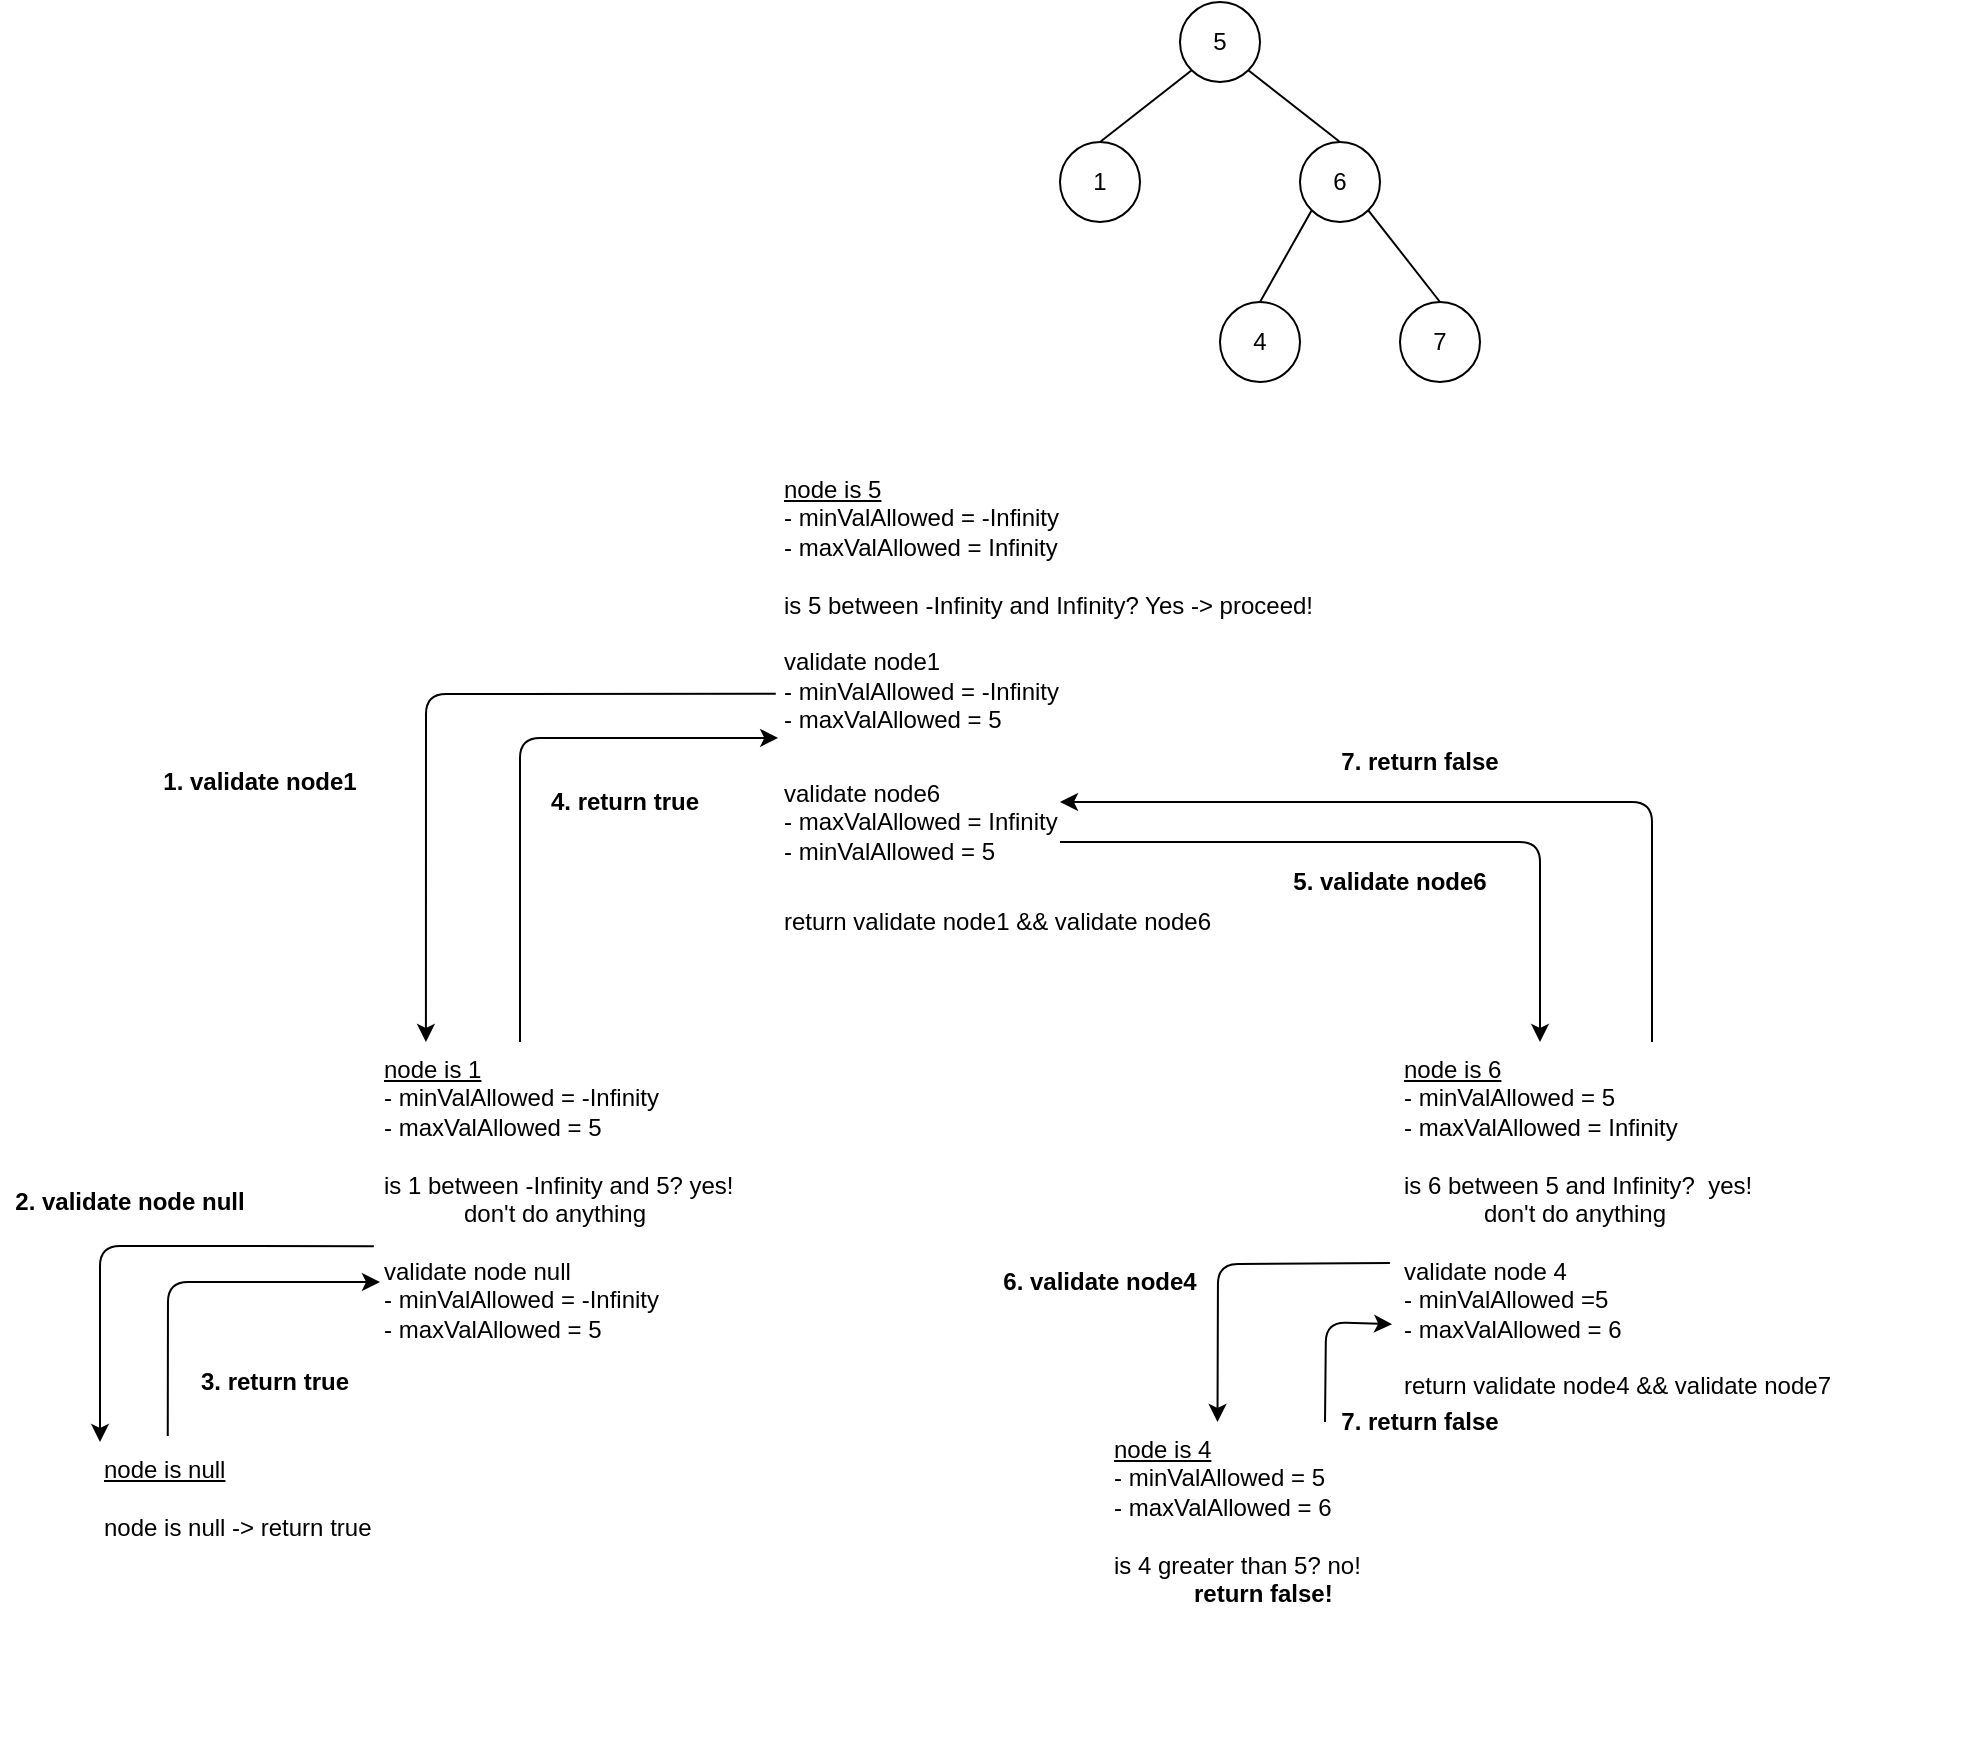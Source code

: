 <mxfile version="14.6.13" type="device" pages="17"><diagram id="OOTF9dHBFcIVp6mB9TGV" name="LC98: Validate Binary Search Tree"><mxGraphModel dx="1636" dy="487" grid="1" gridSize="10" guides="1" tooltips="1" connect="1" arrows="1" fold="1" page="1" pageScale="1" pageWidth="850" pageHeight="1100" math="0" shadow="0"><root><mxCell id="0"/><mxCell id="1" parent="0"/><mxCell id="3RDJs2QfFm863SKMGvNc-1" value="5" style="ellipse;whiteSpace=wrap;html=1;aspect=fixed;" parent="1" vertex="1"><mxGeometry x="320" y="100" width="40" height="40" as="geometry"/></mxCell><mxCell id="3RDJs2QfFm863SKMGvNc-2" value="1" style="ellipse;whiteSpace=wrap;html=1;aspect=fixed;" parent="1" vertex="1"><mxGeometry x="260" y="170" width="40" height="40" as="geometry"/></mxCell><mxCell id="3RDJs2QfFm863SKMGvNc-3" value="6" style="ellipse;whiteSpace=wrap;html=1;aspect=fixed;" parent="1" vertex="1"><mxGeometry x="380" y="170" width="40" height="40" as="geometry"/></mxCell><mxCell id="3RDJs2QfFm863SKMGvNc-4" value="4" style="ellipse;whiteSpace=wrap;html=1;aspect=fixed;" parent="1" vertex="1"><mxGeometry x="340" y="250" width="40" height="40" as="geometry"/></mxCell><mxCell id="3RDJs2QfFm863SKMGvNc-5" value="7" style="ellipse;whiteSpace=wrap;html=1;aspect=fixed;" parent="1" vertex="1"><mxGeometry x="430" y="250" width="40" height="40" as="geometry"/></mxCell><mxCell id="3RDJs2QfFm863SKMGvNc-6" value="" style="endArrow=none;html=1;entryX=0;entryY=1;entryDx=0;entryDy=0;exitX=0.5;exitY=0;exitDx=0;exitDy=0;" parent="1" source="3RDJs2QfFm863SKMGvNc-2" target="3RDJs2QfFm863SKMGvNc-1" edge="1"><mxGeometry width="50" height="50" relative="1" as="geometry"><mxPoint x="290" y="240" as="sourcePoint"/><mxPoint x="340" y="190" as="targetPoint"/></mxGeometry></mxCell><mxCell id="3RDJs2QfFm863SKMGvNc-8" value="" style="endArrow=none;html=1;entryX=1;entryY=1;entryDx=0;entryDy=0;exitX=0.5;exitY=0;exitDx=0;exitDy=0;" parent="1" source="3RDJs2QfFm863SKMGvNc-3" target="3RDJs2QfFm863SKMGvNc-1" edge="1"><mxGeometry width="50" height="50" relative="1" as="geometry"><mxPoint x="330" y="220" as="sourcePoint"/><mxPoint x="380" y="170" as="targetPoint"/></mxGeometry></mxCell><mxCell id="3RDJs2QfFm863SKMGvNc-10" value="" style="endArrow=none;html=1;entryX=0;entryY=1;entryDx=0;entryDy=0;exitX=0.5;exitY=0;exitDx=0;exitDy=0;" parent="1" source="3RDJs2QfFm863SKMGvNc-4" target="3RDJs2QfFm863SKMGvNc-3" edge="1"><mxGeometry width="50" height="50" relative="1" as="geometry"><mxPoint x="410" y="180" as="sourcePoint"/><mxPoint x="364.142" y="144.142" as="targetPoint"/></mxGeometry></mxCell><mxCell id="3RDJs2QfFm863SKMGvNc-11" value="" style="endArrow=none;html=1;entryX=1;entryY=1;entryDx=0;entryDy=0;exitX=0.5;exitY=0;exitDx=0;exitDy=0;" parent="1" source="3RDJs2QfFm863SKMGvNc-5" target="3RDJs2QfFm863SKMGvNc-3" edge="1"><mxGeometry width="50" height="50" relative="1" as="geometry"><mxPoint x="420" y="190" as="sourcePoint"/><mxPoint x="374.142" y="154.142" as="targetPoint"/></mxGeometry></mxCell><mxCell id="3RDJs2QfFm863SKMGvNc-12" value="&lt;u&gt;node is 5&lt;/u&gt;&lt;br&gt;- minValAllowed = -Infinity&lt;br&gt;- maxValAllowed = Infinity&lt;br&gt;&lt;br&gt;is 5 between -Infinity and Infinity? Yes -&amp;gt; proceed!&lt;br&gt;&lt;br&gt;validate node1&lt;br&gt;- minValAllowed = -Infinity&lt;br&gt;- maxValAllowed = 5&lt;br&gt;&lt;br&gt;&lt;br&gt;&lt;br&gt;&lt;br&gt;&lt;br&gt;&lt;br&gt;return validate node1 &amp;amp;&amp;amp; validate node6" style="text;html=1;strokeColor=none;fillColor=none;align=left;verticalAlign=top;whiteSpace=wrap;rounded=0;" parent="1" vertex="1"><mxGeometry x="120" y="330" width="300" height="210" as="geometry"/></mxCell><mxCell id="3RDJs2QfFm863SKMGvNc-13" value="&lt;u&gt;node is 1&lt;/u&gt;&lt;br&gt;- minValAllowed = -Infinity&lt;br&gt;- maxValAllowed = 5&lt;br&gt;&lt;br&gt;is 1 between -Infinity and 5? yes!&lt;br&gt;&lt;blockquote style=&quot;margin: 0 0 0 40px ; border: none ; padding: 0px&quot;&gt;don't do anything&lt;/blockquote&gt;&lt;br&gt;validate node null&lt;br&gt;- minValAllowed = -Infinity&lt;br&gt;- maxValAllowed = 5" style="text;html=1;strokeColor=none;fillColor=none;align=left;verticalAlign=top;whiteSpace=wrap;rounded=0;" parent="1" vertex="1"><mxGeometry x="-80" y="620" width="280" height="160" as="geometry"/></mxCell><mxCell id="3RDJs2QfFm863SKMGvNc-14" value="&lt;u&gt;node is null&lt;/u&gt;&lt;br&gt;&lt;br&gt;node is null -&amp;gt; return true" style="text;html=1;strokeColor=none;fillColor=none;align=left;verticalAlign=top;whiteSpace=wrap;rounded=0;" parent="1" vertex="1"><mxGeometry x="-220" y="820" width="280" height="160" as="geometry"/></mxCell><mxCell id="3RDJs2QfFm863SKMGvNc-15" value="" style="endArrow=classic;html=1;exitX=0.121;exitY=-0.019;exitDx=0;exitDy=0;exitPerimeter=0;entryX=0;entryY=0.75;entryDx=0;entryDy=0;" parent="1" source="3RDJs2QfFm863SKMGvNc-14" target="3RDJs2QfFm863SKMGvNc-13" edge="1"><mxGeometry width="50" height="50" relative="1" as="geometry"><mxPoint x="-180" y="770" as="sourcePoint"/><mxPoint x="-130" y="720" as="targetPoint"/><Array as="points"><mxPoint x="-186" y="740"/></Array></mxGeometry></mxCell><mxCell id="3RDJs2QfFm863SKMGvNc-16" value="3. return true" style="text;html=1;strokeColor=none;fillColor=none;align=center;verticalAlign=middle;whiteSpace=wrap;rounded=0;fontStyle=1" parent="1" vertex="1"><mxGeometry x="-175" y="780" width="85" height="20" as="geometry"/></mxCell><mxCell id="3RDJs2QfFm863SKMGvNc-17" value="" style="endArrow=classic;html=1;entryX=0;entryY=0;entryDx=0;entryDy=0;exitX=-0.011;exitY=0.638;exitDx=0;exitDy=0;exitPerimeter=0;" parent="1" source="3RDJs2QfFm863SKMGvNc-13" target="3RDJs2QfFm863SKMGvNc-14" edge="1"><mxGeometry width="50" height="50" relative="1" as="geometry"><mxPoint x="-150" y="710" as="sourcePoint"/><mxPoint x="-100" y="660" as="targetPoint"/><Array as="points"><mxPoint x="-220" y="722"/></Array></mxGeometry></mxCell><mxCell id="3RDJs2QfFm863SKMGvNc-18" value="" style="endArrow=classic;html=1;exitX=0.25;exitY=0;exitDx=0;exitDy=0;entryX=-0.003;entryY=0.657;entryDx=0;entryDy=0;entryPerimeter=0;" parent="1" source="3RDJs2QfFm863SKMGvNc-13" target="3RDJs2QfFm863SKMGvNc-12" edge="1"><mxGeometry width="50" height="50" relative="1" as="geometry"><mxPoint y="610" as="sourcePoint"/><mxPoint x="50" y="560" as="targetPoint"/><Array as="points"><mxPoint x="-10" y="468"/></Array></mxGeometry></mxCell><mxCell id="3RDJs2QfFm863SKMGvNc-20" value="" style="endArrow=classic;html=1;exitX=-0.007;exitY=0.552;exitDx=0;exitDy=0;exitPerimeter=0;entryX=0.082;entryY=0;entryDx=0;entryDy=0;entryPerimeter=0;" parent="1" source="3RDJs2QfFm863SKMGvNc-12" target="3RDJs2QfFm863SKMGvNc-13" edge="1"><mxGeometry width="50" height="50" relative="1" as="geometry"><mxPoint x="-130" y="540" as="sourcePoint"/><mxPoint x="-80" y="490" as="targetPoint"/><Array as="points"><mxPoint x="-57" y="446"/></Array></mxGeometry></mxCell><mxCell id="3RDJs2QfFm863SKMGvNc-21" value="1. validate node1" style="text;html=1;strokeColor=none;fillColor=none;align=center;verticalAlign=middle;whiteSpace=wrap;rounded=0;fontStyle=1" parent="1" vertex="1"><mxGeometry x="-190" y="480" width="100" height="20" as="geometry"/></mxCell><mxCell id="3RDJs2QfFm863SKMGvNc-22" value="2. validate node null" style="text;html=1;strokeColor=none;fillColor=none;align=center;verticalAlign=middle;whiteSpace=wrap;rounded=0;fontStyle=1" parent="1" vertex="1"><mxGeometry x="-270" y="690" width="130" height="20" as="geometry"/></mxCell><mxCell id="3RDJs2QfFm863SKMGvNc-23" value="4. return true" style="text;html=1;strokeColor=none;fillColor=none;align=center;verticalAlign=middle;whiteSpace=wrap;rounded=0;fontStyle=1" parent="1" vertex="1"><mxGeometry y="490" width="85" height="20" as="geometry"/></mxCell><mxCell id="3RDJs2QfFm863SKMGvNc-24" value="&lt;u&gt;node is 6&lt;/u&gt;&lt;br&gt;- minValAllowed = 5&lt;br&gt;- maxValAllowed = Infinity&lt;br&gt;&lt;br&gt;is 6 between 5 and Infinity?&amp;nbsp; yes!&lt;br&gt;&lt;blockquote style=&quot;margin: 0 0 0 40px ; border: none ; padding: 0px&quot;&gt;don't do anything&lt;/blockquote&gt;&lt;br&gt;validate node 4&lt;br&gt;- minValAllowed =5&lt;br&gt;- maxValAllowed = 6&lt;br&gt;&lt;br&gt;return validate node4 &amp;amp;&amp;amp; validate node7" style="text;html=1;strokeColor=none;fillColor=none;align=left;verticalAlign=top;whiteSpace=wrap;rounded=0;" parent="1" vertex="1"><mxGeometry x="430" y="620" width="280" height="160" as="geometry"/></mxCell><mxCell id="3RDJs2QfFm863SKMGvNc-25" value="&lt;u&gt;node is 4&lt;/u&gt;&lt;br&gt;- minValAllowed = 5&lt;br&gt;- maxValAllowed = 6&lt;br&gt;&lt;br&gt;is 4 greater than 5? no!&lt;br&gt;&lt;blockquote style=&quot;margin: 0 0 0 40px ; border: none ; padding: 0px&quot;&gt;&lt;b&gt;return false!&lt;/b&gt;&lt;/blockquote&gt;" style="text;html=1;strokeColor=none;fillColor=none;align=left;verticalAlign=top;whiteSpace=wrap;rounded=0;" parent="1" vertex="1"><mxGeometry x="285" y="810" width="215" height="100" as="geometry"/></mxCell><mxCell id="3RDJs2QfFm863SKMGvNc-27" value="validate node6&lt;br&gt;- maxValAllowed = Infinity&lt;br&gt;- minValAllowed = 5" style="text;html=1;strokeColor=none;fillColor=none;align=left;verticalAlign=middle;whiteSpace=wrap;rounded=0;" parent="1" vertex="1"><mxGeometry x="120" y="490" width="140" height="40" as="geometry"/></mxCell><mxCell id="3RDJs2QfFm863SKMGvNc-28" value="" style="endArrow=classic;html=1;exitX=1;exitY=0.75;exitDx=0;exitDy=0;entryX=0.25;entryY=0;entryDx=0;entryDy=0;" parent="1" source="3RDJs2QfFm863SKMGvNc-27" target="3RDJs2QfFm863SKMGvNc-24" edge="1"><mxGeometry width="50" height="50" relative="1" as="geometry"><mxPoint x="460" y="550" as="sourcePoint"/><mxPoint x="510" y="500" as="targetPoint"/><Array as="points"><mxPoint x="500" y="520"/></Array></mxGeometry></mxCell><mxCell id="3RDJs2QfFm863SKMGvNc-29" value="5. validate node6" style="text;html=1;strokeColor=none;fillColor=none;align=center;verticalAlign=middle;whiteSpace=wrap;rounded=0;fontStyle=1" parent="1" vertex="1"><mxGeometry x="375" y="530" width="100" height="20" as="geometry"/></mxCell><mxCell id="3RDJs2QfFm863SKMGvNc-30" value="" style="endArrow=classic;html=1;exitX=-0.018;exitY=0.691;exitDx=0;exitDy=0;entryX=0.25;entryY=0;entryDx=0;entryDy=0;exitPerimeter=0;" parent="1" source="3RDJs2QfFm863SKMGvNc-24" target="3RDJs2QfFm863SKMGvNc-25" edge="1"><mxGeometry width="50" height="50" relative="1" as="geometry"><mxPoint x="290" y="780" as="sourcePoint"/><mxPoint x="340" y="730" as="targetPoint"/><Array as="points"><mxPoint x="339" y="731"/></Array></mxGeometry></mxCell><mxCell id="3RDJs2QfFm863SKMGvNc-31" value="6. validate node4" style="text;html=1;strokeColor=none;fillColor=none;align=center;verticalAlign=middle;whiteSpace=wrap;rounded=0;fontStyle=1" parent="1" vertex="1"><mxGeometry x="230" y="730" width="100" height="20" as="geometry"/></mxCell><mxCell id="3RDJs2QfFm863SKMGvNc-33" value="" style="endArrow=classic;html=1;entryX=-0.014;entryY=0.882;entryDx=0;entryDy=0;exitX=0.5;exitY=0;exitDx=0;exitDy=0;entryPerimeter=0;" parent="1" source="3RDJs2QfFm863SKMGvNc-25" target="3RDJs2QfFm863SKMGvNc-24" edge="1"><mxGeometry width="50" height="50" relative="1" as="geometry"><mxPoint x="220" y="830" as="sourcePoint"/><mxPoint x="270" y="780" as="targetPoint"/><Array as="points"><mxPoint x="393" y="760"/></Array></mxGeometry></mxCell><mxCell id="3RDJs2QfFm863SKMGvNc-34" value="7. return false" style="text;html=1;strokeColor=none;fillColor=none;align=center;verticalAlign=middle;whiteSpace=wrap;rounded=0;fontStyle=1" parent="1" vertex="1"><mxGeometry x="390" y="800" width="100" height="20" as="geometry"/></mxCell><mxCell id="3RDJs2QfFm863SKMGvNc-35" value="" style="endArrow=classic;html=1;exitX=0.45;exitY=0;exitDx=0;exitDy=0;exitPerimeter=0;entryX=1;entryY=0.25;entryDx=0;entryDy=0;" parent="1" source="3RDJs2QfFm863SKMGvNc-24" target="3RDJs2QfFm863SKMGvNc-27" edge="1"><mxGeometry width="50" height="50" relative="1" as="geometry"><mxPoint x="390" y="500" as="sourcePoint"/><mxPoint x="440" y="450" as="targetPoint"/><Array as="points"><mxPoint x="556" y="500"/></Array></mxGeometry></mxCell><mxCell id="3RDJs2QfFm863SKMGvNc-36" value="7. return false" style="text;html=1;strokeColor=none;fillColor=none;align=center;verticalAlign=middle;whiteSpace=wrap;rounded=0;fontStyle=1" parent="1" vertex="1"><mxGeometry x="390" y="470" width="100" height="20" as="geometry"/></mxCell></root></mxGraphModel></diagram><diagram id="OBEntOouc0hhHwaBcvb2" name="LC94: Binary Tree Inorder Traversal"><mxGraphModel dx="1123" dy="696" grid="1" gridSize="10" guides="1" tooltips="1" connect="1" arrows="1" fold="1" page="1" pageScale="1" pageWidth="850" pageHeight="1100" math="0" shadow="0"><root><mxCell id="85gMK-unEjGddkko1wvy-0"/><mxCell id="85gMK-unEjGddkko1wvy-1" parent="85gMK-unEjGddkko1wvy-0"/><mxCell id="85gMK-unEjGddkko1wvy-2" value="1" style="ellipse;whiteSpace=wrap;html=1;aspect=fixed;align=center;" vertex="1" parent="85gMK-unEjGddkko1wvy-1"><mxGeometry x="280" y="130" width="30" height="30" as="geometry"/></mxCell><mxCell id="85gMK-unEjGddkko1wvy-4" value="2" style="ellipse;whiteSpace=wrap;html=1;aspect=fixed;align=center;" vertex="1" parent="85gMK-unEjGddkko1wvy-1"><mxGeometry x="340" y="190" width="30" height="30" as="geometry"/></mxCell><mxCell id="85gMK-unEjGddkko1wvy-5" value="3" style="ellipse;whiteSpace=wrap;html=1;aspect=fixed;align=center;" vertex="1" parent="85gMK-unEjGddkko1wvy-1"><mxGeometry x="300" y="260" width="30" height="30" as="geometry"/></mxCell><mxCell id="85gMK-unEjGddkko1wvy-6" value="" style="endArrow=none;html=1;entryX=1;entryY=1;entryDx=0;entryDy=0;exitX=0;exitY=0;exitDx=0;exitDy=0;" edge="1" parent="85gMK-unEjGddkko1wvy-1" source="85gMK-unEjGddkko1wvy-4" target="85gMK-unEjGddkko1wvy-2"><mxGeometry width="50" height="50" relative="1" as="geometry"><mxPoint x="290" y="260" as="sourcePoint"/><mxPoint x="340" y="210" as="targetPoint"/></mxGeometry></mxCell><mxCell id="85gMK-unEjGddkko1wvy-7" value="" style="endArrow=none;html=1;entryX=0;entryY=1;entryDx=0;entryDy=0;exitX=0.5;exitY=0;exitDx=0;exitDy=0;" edge="1" parent="85gMK-unEjGddkko1wvy-1" source="85gMK-unEjGddkko1wvy-5" target="85gMK-unEjGddkko1wvy-4"><mxGeometry width="50" height="50" relative="1" as="geometry"><mxPoint x="354.393" y="204.393" as="sourcePoint"/><mxPoint x="315.607" y="165.607" as="targetPoint"/></mxGeometry></mxCell><mxCell id="85gMK-unEjGddkko1wvy-8" value="&lt;u&gt;currentNode @1&lt;/u&gt;&lt;br&gt;&lt;br&gt;printArr = []&lt;br&gt;&lt;br&gt;is node.left null? yes -&amp;gt;&lt;br&gt;&lt;blockquote style=&quot;margin: 0 0 0 40px ; border: none ; padding: 0px&quot;&gt;dont do anything&lt;/blockquote&gt;&lt;br&gt;printArr.push(1)&lt;br&gt;&lt;br&gt;is node.right null? no -&amp;gt;&amp;nbsp;&lt;br&gt;&lt;blockquote style=&quot;margin: 0 0 0 40px ; border: none ; padding: 0px&quot;&gt;traverse&lt;/blockquote&gt;&lt;blockquote style=&quot;margin: 0 0 0 40px ; border: none ; padding: 0px&quot;&gt;- currentNode = node2&lt;/blockquote&gt;&lt;blockquote style=&quot;margin: 0 0 0 40px ; border: none ; padding: 0px&quot;&gt;- printArr = [1]&lt;/blockquote&gt;&lt;blockquote style=&quot;margin: 0 0 0 40px ; border: none ; padding: 0px&quot;&gt;&lt;br&gt;&lt;/blockquote&gt;return printArr" style="text;html=1;strokeColor=none;fillColor=none;align=left;verticalAlign=top;whiteSpace=wrap;rounded=0;" vertex="1" parent="85gMK-unEjGddkko1wvy-1"><mxGeometry x="180" y="370" width="170" height="200" as="geometry"/></mxCell><mxCell id="85gMK-unEjGddkko1wvy-9" value="&lt;u&gt;currentNode @2&lt;/u&gt;&lt;br&gt;&lt;br&gt;printArr = [1]&lt;br&gt;&lt;br&gt;is node.left null? no -&amp;gt;&lt;br&gt;&lt;blockquote style=&quot;margin: 0 0 0 40px ; border: none ; padding: 0px&quot;&gt;traverse&lt;br&gt;- currentNode = node3&lt;br&gt;- printArr = [1]&lt;/blockquote&gt;&lt;br&gt;printArr.push(2) -&amp;gt; [1, 3, 2]&lt;br&gt;&lt;br&gt;is node.right null? yes -&amp;gt;&amp;nbsp;&lt;br&gt;&lt;blockquote style=&quot;margin: 0 0 0 40px ; border: none ; padding: 0px&quot;&gt;don't do anything&lt;/blockquote&gt;&lt;blockquote style=&quot;margin: 0 0 0 40px ; border: none ; padding: 0px&quot;&gt;&lt;br&gt;&lt;/blockquote&gt;return printArr" style="text;html=1;strokeColor=none;fillColor=none;align=left;verticalAlign=top;whiteSpace=wrap;rounded=0;" vertex="1" parent="85gMK-unEjGddkko1wvy-1"><mxGeometry x="440" y="570" width="170" height="200" as="geometry"/></mxCell><mxCell id="85gMK-unEjGddkko1wvy-10" value="&lt;u&gt;currentNode @3&lt;/u&gt;&lt;br&gt;&lt;br&gt;printArr = [1]&lt;br&gt;&lt;br&gt;is node.left null? yes -&amp;gt;&lt;br&gt;&lt;blockquote style=&quot;margin: 0 0 0 40px ; border: none ; padding: 0px&quot;&gt;dont do anything&lt;/blockquote&gt;&lt;br&gt;printArr.push(3) -&amp;gt; [1, 3]&lt;br&gt;&lt;br&gt;is node.right null? yes -&amp;gt;&amp;nbsp;&lt;br&gt;&lt;blockquote style=&quot;margin: 0 0 0 40px ; border: none ; padding: 0px&quot;&gt;don't do anything&lt;/blockquote&gt;&lt;blockquote style=&quot;margin: 0 0 0 40px ; border: none ; padding: 0px&quot;&gt;&lt;br&gt;&lt;/blockquote&gt;" style="text;html=1;strokeColor=none;fillColor=none;align=left;verticalAlign=top;whiteSpace=wrap;rounded=0;" vertex="1" parent="85gMK-unEjGddkko1wvy-1"><mxGeometry x="190" y="810" width="170" height="200" as="geometry"/></mxCell><mxCell id="85gMK-unEjGddkko1wvy-11" value="" style="endArrow=classic;html=1;exitX=-0.012;exitY=0.415;exitDx=0;exitDy=0;exitPerimeter=0;entryX=0.106;entryY=0.005;entryDx=0;entryDy=0;entryPerimeter=0;" edge="1" parent="85gMK-unEjGddkko1wvy-1" source="85gMK-unEjGddkko1wvy-9" target="85gMK-unEjGddkko1wvy-10"><mxGeometry width="50" height="50" relative="1" as="geometry"><mxPoint x="170" y="740" as="sourcePoint"/><mxPoint x="220" y="690" as="targetPoint"/><Array as="points"><mxPoint x="208" y="653"/></Array></mxGeometry></mxCell><mxCell id="85gMK-unEjGddkko1wvy-12" value="2. traverse @ 3" style="text;html=1;strokeColor=none;fillColor=none;align=center;verticalAlign=middle;whiteSpace=wrap;rounded=0;fontStyle=1" vertex="1" parent="85gMK-unEjGddkko1wvy-1"><mxGeometry x="180" y="630" width="100" height="20" as="geometry"/></mxCell><mxCell id="85gMK-unEjGddkko1wvy-13" value="" style="endArrow=classic;html=1;exitX=1;exitY=0.75;exitDx=0;exitDy=0;entryX=0.25;entryY=0;entryDx=0;entryDy=0;" edge="1" parent="85gMK-unEjGddkko1wvy-1" source="85gMK-unEjGddkko1wvy-8" target="85gMK-unEjGddkko1wvy-9"><mxGeometry width="50" height="50" relative="1" as="geometry"><mxPoint x="390" y="560" as="sourcePoint"/><mxPoint x="440" y="510" as="targetPoint"/><Array as="points"><mxPoint x="483" y="520"/></Array></mxGeometry></mxCell><mxCell id="85gMK-unEjGddkko1wvy-14" value="1. traverse @2" style="text;html=1;strokeColor=none;fillColor=none;align=center;verticalAlign=middle;whiteSpace=wrap;rounded=0;fontStyle=1" vertex="1" parent="85gMK-unEjGddkko1wvy-1"><mxGeometry x="340" y="500" width="90" height="20" as="geometry"/></mxCell><mxCell id="85gMK-unEjGddkko1wvy-15" value="" style="endArrow=classic;html=1;exitX=1;exitY=0.5;exitDx=0;exitDy=0;entryX=-0.012;entryY=0.63;entryDx=0;entryDy=0;entryPerimeter=0;" edge="1" parent="85gMK-unEjGddkko1wvy-1" source="85gMK-unEjGddkko1wvy-17" target="85gMK-unEjGddkko1wvy-9"><mxGeometry width="50" height="50" relative="1" as="geometry"><mxPoint x="380" y="940" as="sourcePoint"/><mxPoint x="430" y="890" as="targetPoint"/><Array as="points"><mxPoint x="360" y="990"/><mxPoint x="360" y="696"/></Array></mxGeometry></mxCell><mxCell id="85gMK-unEjGddkko1wvy-17" value="&lt;span style=&quot;text-align: left&quot;&gt;&lt;b&gt;return printArr&lt;/b&gt;&lt;br&gt;&lt;/span&gt;" style="text;html=1;strokeColor=none;fillColor=none;align=center;verticalAlign=middle;whiteSpace=wrap;rounded=0;" vertex="1" parent="85gMK-unEjGddkko1wvy-1"><mxGeometry x="190" y="980" width="90" height="20" as="geometry"/></mxCell><mxCell id="85gMK-unEjGddkko1wvy-18" value="&lt;b&gt;3. return printArr = [1, 3]&lt;/b&gt;" style="text;html=1;strokeColor=none;fillColor=none;align=center;verticalAlign=middle;whiteSpace=wrap;rounded=0;" vertex="1" parent="85gMK-unEjGddkko1wvy-1"><mxGeometry x="360" y="960" width="150" height="20" as="geometry"/></mxCell><mxCell id="85gMK-unEjGddkko1wvy-19" value="" style="endArrow=classic;html=1;entryX=1.012;entryY=0.905;entryDx=0;entryDy=0;entryPerimeter=0;jumpStyle=arc;" edge="1" parent="85gMK-unEjGddkko1wvy-1" target="85gMK-unEjGddkko1wvy-8"><mxGeometry width="50" height="50" relative="1" as="geometry"><mxPoint x="520" y="788" as="sourcePoint"/><mxPoint x="440" y="820" as="targetPoint"/><Array as="points"><mxPoint x="650" y="788"/><mxPoint x="650" y="551"/></Array></mxGeometry></mxCell><mxCell id="85gMK-unEjGddkko1wvy-20" value="&lt;b&gt;4. return printArr = [1, 3, 2]&lt;/b&gt;" style="text;html=1;strokeColor=none;fillColor=none;align=center;verticalAlign=middle;whiteSpace=wrap;rounded=0;" vertex="1" parent="85gMK-unEjGddkko1wvy-1"><mxGeometry x="540" y="800" width="160" height="20" as="geometry"/></mxCell></root></mxGraphModel></diagram><diagram id="_Vy8x8ct4e3hm28UayWh" name="LC102:Binary Tree Order Traversal"><mxGraphModel dx="2160" dy="812" grid="1" gridSize="10" guides="1" tooltips="1" connect="1" arrows="1" fold="1" page="1" pageScale="1" pageWidth="850" pageHeight="1100" math="0" shadow="0"><root><mxCell id="-oWesTEB1eT_81UgCZo6-0"/><mxCell id="-oWesTEB1eT_81UgCZo6-1" parent="-oWesTEB1eT_81UgCZo6-0"/><mxCell id="-oWesTEB1eT_81UgCZo6-2" value="3" style="ellipse;whiteSpace=wrap;html=1;aspect=fixed;" vertex="1" parent="-oWesTEB1eT_81UgCZo6-1"><mxGeometry x="385" y="130" width="30" height="30" as="geometry"/></mxCell><mxCell id="-oWesTEB1eT_81UgCZo6-3" value="9" style="ellipse;whiteSpace=wrap;html=1;aspect=fixed;" vertex="1" parent="-oWesTEB1eT_81UgCZo6-1"><mxGeometry x="343" y="191" width="30" height="30" as="geometry"/></mxCell><mxCell id="-oWesTEB1eT_81UgCZo6-4" value="20" style="ellipse;whiteSpace=wrap;html=1;aspect=fixed;" vertex="1" parent="-oWesTEB1eT_81UgCZo6-1"><mxGeometry x="425" y="190" width="30" height="30" as="geometry"/></mxCell><mxCell id="-oWesTEB1eT_81UgCZo6-5" value="" style="endArrow=none;html=1;entryX=0;entryY=1;entryDx=0;entryDy=0;exitX=0.5;exitY=0;exitDx=0;exitDy=0;" edge="1" parent="-oWesTEB1eT_81UgCZo6-1" source="-oWesTEB1eT_81UgCZo6-3" target="-oWesTEB1eT_81UgCZo6-2"><mxGeometry width="50" height="50" relative="1" as="geometry"><mxPoint x="370" y="320" as="sourcePoint"/><mxPoint x="420" y="270" as="targetPoint"/></mxGeometry></mxCell><mxCell id="-oWesTEB1eT_81UgCZo6-7" value="" style="endArrow=none;html=1;entryX=1;entryY=1;entryDx=0;entryDy=0;exitX=0.5;exitY=0;exitDx=0;exitDy=0;" edge="1" parent="-oWesTEB1eT_81UgCZo6-1" source="-oWesTEB1eT_81UgCZo6-4" target="-oWesTEB1eT_81UgCZo6-2"><mxGeometry width="50" height="50" relative="1" as="geometry"><mxPoint x="368" y="201" as="sourcePoint"/><mxPoint x="399.393" y="165.607" as="targetPoint"/></mxGeometry></mxCell><mxCell id="-oWesTEB1eT_81UgCZo6-8" value="&lt;u&gt;@node3&lt;/u&gt;&lt;br&gt;&lt;br&gt;level = 0&lt;br&gt;levelsArr = []&lt;br&gt;&lt;br&gt;is levelsArr[0] empty? yes!&lt;br&gt;&lt;blockquote style=&quot;margin: 0 0 0 40px ; border: none ; padding: 0px&quot;&gt;levelsArr[0] = []&lt;/blockquote&gt;&lt;blockquote style=&quot;margin: 0 0 0 40px ; border: none ; padding: 0px&quot;&gt;&lt;br&gt;&lt;/blockquote&gt;levelsArr[0].push(3) -&amp;gt; [[3]]&lt;br&gt;&lt;br&gt;traverse&lt;br&gt;- node = node.left -&amp;gt; node9&lt;br&gt;- levelsArr -&amp;gt; [[3]]&lt;br&gt;- level = level + 1 -&amp;gt; 1&lt;br&gt;&lt;br&gt;traverse&lt;br&gt;- node = node.right -&amp;gt; node20&lt;br&gt;- levelsArr -&amp;gt; [[3]]&lt;br&gt;- level = level + 1 -&amp;gt; 1" style="text;html=1;strokeColor=none;fillColor=none;align=left;verticalAlign=top;whiteSpace=wrap;rounded=0;" vertex="1" parent="-oWesTEB1eT_81UgCZo6-1"><mxGeometry x="343" y="270" width="177" height="270" as="geometry"/></mxCell><mxCell id="-oWesTEB1eT_81UgCZo6-9" value="&lt;u&gt;@node9&lt;/u&gt;&lt;br&gt;&lt;br&gt;level = 1&lt;br&gt;levelsArr = [[3]]&lt;br&gt;&lt;br&gt;is levelsArr[1] empty? yes!&lt;br&gt;&lt;blockquote style=&quot;margin: 0 0 0 40px ; border: none ; padding: 0px&quot;&gt;levelsArr[1] = []&lt;/blockquote&gt;&lt;blockquote style=&quot;margin: 0 0 0 40px ; border: none ; padding: 0px&quot;&gt;&lt;br&gt;&lt;/blockquote&gt;levelsArr[1].push(9) -&amp;gt; [[3], [9]]&lt;br&gt;&lt;br&gt;traverse&lt;br&gt;- node = node.left -&amp;gt; null&lt;br&gt;- levelsArr -&amp;gt; [[3], [9]]&lt;br&gt;- level = level + 1 -&amp;gt; 2&lt;br&gt;&lt;br&gt;" style="text;html=1;strokeColor=none;fillColor=none;align=left;verticalAlign=top;whiteSpace=wrap;rounded=0;" vertex="1" parent="-oWesTEB1eT_81UgCZo6-1"><mxGeometry x="180" y="560" width="220" height="270" as="geometry"/></mxCell><mxCell id="-oWesTEB1eT_81UgCZo6-10" value="&lt;u&gt;@node null&lt;/u&gt;&lt;br&gt;&lt;br&gt;node is null -&amp;gt; return!" style="text;html=1;strokeColor=none;fillColor=none;align=left;verticalAlign=top;whiteSpace=wrap;rounded=0;" vertex="1" parent="-oWesTEB1eT_81UgCZo6-1"><mxGeometry x="-40" y="710" width="130" height="60" as="geometry"/></mxCell><mxCell id="-oWesTEB1eT_81UgCZo6-11" value="&lt;u&gt;@node null&lt;/u&gt;&lt;br&gt;&lt;br&gt;node is null -&amp;gt; return!" style="text;html=1;strokeColor=none;fillColor=none;align=left;verticalAlign=top;whiteSpace=wrap;rounded=0;" vertex="1" parent="-oWesTEB1eT_81UgCZo6-1"><mxGeometry x="400" y="775" width="137" height="60" as="geometry"/></mxCell><mxCell id="-oWesTEB1eT_81UgCZo6-12" value="" style="endArrow=classic;html=1;entryX=0.105;entryY=-0.004;entryDx=0;entryDy=0;entryPerimeter=0;" edge="1" parent="-oWesTEB1eT_81UgCZo6-1" target="-oWesTEB1eT_81UgCZo6-9"><mxGeometry width="50" height="50" relative="1" as="geometry"><mxPoint x="340" y="430" as="sourcePoint"/><mxPoint x="90" y="780" as="targetPoint"/><Array as="points"><mxPoint x="203" y="430"/></Array></mxGeometry></mxCell><mxCell id="-oWesTEB1eT_81UgCZo6-13" value="&lt;u&gt;@node20&lt;/u&gt;&lt;br&gt;&lt;br&gt;level = 1&lt;br&gt;levelsArr = [[3]]&lt;br&gt;&lt;br&gt;is levelsArr[1] empty? no!&lt;blockquote style=&quot;margin: 0 0 0 40px ; border: none ; padding: 0px&quot;&gt;&lt;br&gt;&lt;/blockquote&gt;levelsArr[1].push(20) -&amp;gt; [[3], [9, 20]]&lt;br&gt;&lt;br&gt;traverse&lt;br&gt;- node = node.left -&amp;gt; null&lt;br&gt;- levelsArr -&amp;gt; [[3], [9, 20]]&lt;br&gt;- level = level + 1 -&amp;gt; 2&lt;br&gt;&lt;br&gt;traverse&lt;br&gt;- node = node.right -&amp;gt; null&lt;br&gt;- levelsArr -&amp;gt; [[3], [9, 20]]&lt;br&gt;- level = level + 1 -&amp;gt; 2" style="text;html=1;strokeColor=none;fillColor=none;align=left;verticalAlign=top;whiteSpace=wrap;rounded=0;" vertex="1" parent="-oWesTEB1eT_81UgCZo6-1"><mxGeometry x="673" y="550" width="220" height="270" as="geometry"/></mxCell><mxCell id="-oWesTEB1eT_81UgCZo6-14" value="" style="endArrow=classic;html=1;exitX=-0.005;exitY=0.611;exitDx=0;exitDy=0;exitPerimeter=0;entryX=1;entryY=0.25;entryDx=0;entryDy=0;" edge="1" parent="-oWesTEB1eT_81UgCZo6-1" source="-oWesTEB1eT_81UgCZo6-9" target="-oWesTEB1eT_81UgCZo6-10"><mxGeometry width="50" height="50" relative="1" as="geometry"><mxPoint y="750" as="sourcePoint"/><mxPoint x="50" y="700" as="targetPoint"/></mxGeometry></mxCell><mxCell id="-oWesTEB1eT_81UgCZo6-15" value="1. traverse to node9" style="text;html=1;strokeColor=#6c8ebf;fillColor=#dae8fc;align=center;verticalAlign=middle;whiteSpace=wrap;rounded=0;" vertex="1" parent="-oWesTEB1eT_81UgCZo6-1"><mxGeometry x="130" y="395" width="120" height="20" as="geometry"/></mxCell><mxCell id="-oWesTEB1eT_81UgCZo6-16" value="2. traverse to null" style="text;html=1;strokeColor=#6c8ebf;fillColor=#dae8fc;align=center;verticalAlign=middle;whiteSpace=wrap;rounded=0;" vertex="1" parent="-oWesTEB1eT_81UgCZo6-1"><mxGeometry x="40" y="685" width="120" height="20" as="geometry"/></mxCell><mxCell id="-oWesTEB1eT_81UgCZo6-17" value="3. traverse @ null ends" style="text;html=1;strokeColor=#6c8ebf;fillColor=#dae8fc;align=center;verticalAlign=middle;whiteSpace=wrap;rounded=0;" vertex="1" parent="-oWesTEB1eT_81UgCZo6-1"><mxGeometry x="-50" y="770" width="140" height="20" as="geometry"/></mxCell><mxCell id="-oWesTEB1eT_81UgCZo6-18" value="" style="endArrow=classic;html=1;entryX=0;entryY=0.75;entryDx=0;entryDy=0;exitX=1;exitY=1;exitDx=0;exitDy=0;" edge="1" parent="-oWesTEB1eT_81UgCZo6-1" source="-oWesTEB1eT_81UgCZo6-19" target="-oWesTEB1eT_81UgCZo6-11"><mxGeometry width="50" height="50" relative="1" as="geometry"><mxPoint x="340" y="850" as="sourcePoint"/><mxPoint x="360" y="860" as="targetPoint"/></mxGeometry></mxCell><mxCell id="-oWesTEB1eT_81UgCZo6-19" value="&lt;span style=&quot;&quot;&gt;traverse&lt;/span&gt;&lt;br style=&quot;&quot;&gt;&lt;span style=&quot;&quot;&gt;- node = node.right -&amp;gt; null&lt;/span&gt;&lt;br style=&quot;&quot;&gt;&lt;span style=&quot;&quot;&gt;- levelsArr -&amp;gt; [[3], [9]]&lt;/span&gt;&lt;br style=&quot;&quot;&gt;&lt;span style=&quot;&quot;&gt;- level = level + 1 -&amp;gt; 2&lt;/span&gt;" style="text;html=1;strokeColor=none;fillColor=none;align=left;verticalAlign=middle;whiteSpace=wrap;rounded=0;" vertex="1" parent="-oWesTEB1eT_81UgCZo6-1"><mxGeometry x="180" y="780" width="140" height="40" as="geometry"/></mxCell><mxCell id="-oWesTEB1eT_81UgCZo6-20" value="4. traverse to null" style="text;html=1;strokeColor=#6c8ebf;fillColor=#dae8fc;align=center;verticalAlign=middle;whiteSpace=wrap;rounded=0;" vertex="1" parent="-oWesTEB1eT_81UgCZo6-1"><mxGeometry x="290" y="835" width="120" height="20" as="geometry"/></mxCell><mxCell id="-oWesTEB1eT_81UgCZo6-22" value="5. traverse @ null ends" style="text;html=1;strokeColor=#6c8ebf;fillColor=#dae8fc;align=center;verticalAlign=middle;whiteSpace=wrap;rounded=0;" vertex="1" parent="-oWesTEB1eT_81UgCZo6-1"><mxGeometry x="440" y="835" width="140" height="20" as="geometry"/></mxCell><mxCell id="-oWesTEB1eT_81UgCZo6-23" value="&lt;u&gt;@node null&lt;/u&gt;&lt;br&gt;&lt;br&gt;node is null -&amp;gt; return!" style="text;html=1;strokeColor=none;fillColor=none;align=left;verticalAlign=top;whiteSpace=wrap;rounded=0;" vertex="1" parent="-oWesTEB1eT_81UgCZo6-1"><mxGeometry x="433" y="690" width="130" height="60" as="geometry"/></mxCell><mxCell id="-oWesTEB1eT_81UgCZo6-24" value="" style="endArrow=classic;html=1;exitX=-0.005;exitY=0.611;exitDx=0;exitDy=0;exitPerimeter=0;" edge="1" parent="-oWesTEB1eT_81UgCZo6-1"><mxGeometry width="50" height="50" relative="1" as="geometry"><mxPoint x="661.9" y="710.0" as="sourcePoint"/><mxPoint x="553" y="710" as="targetPoint"/></mxGeometry></mxCell><mxCell id="-oWesTEB1eT_81UgCZo6-25" value="7. traverse to null" style="text;html=1;strokeColor=#6c8ebf;fillColor=#dae8fc;align=center;verticalAlign=middle;whiteSpace=wrap;rounded=0;" vertex="1" parent="-oWesTEB1eT_81UgCZo6-1"><mxGeometry x="533" y="670" width="120" height="20" as="geometry"/></mxCell><mxCell id="-oWesTEB1eT_81UgCZo6-26" value="&lt;u&gt;@node null&lt;/u&gt;&lt;br&gt;&lt;br&gt;node is null -&amp;gt; return!" style="text;html=1;strokeColor=none;fillColor=none;align=left;verticalAlign=top;whiteSpace=wrap;rounded=0;" vertex="1" parent="-oWesTEB1eT_81UgCZo6-1"><mxGeometry x="903" y="750" width="137" height="60" as="geometry"/></mxCell><mxCell id="-oWesTEB1eT_81UgCZo6-27" value="" style="endArrow=classic;html=1;entryX=0;entryY=0.75;entryDx=0;entryDy=0;exitX=1;exitY=1;exitDx=0;exitDy=0;" edge="1" parent="-oWesTEB1eT_81UgCZo6-1"><mxGeometry width="50" height="50" relative="1" as="geometry"><mxPoint x="823" y="780" as="sourcePoint"/><mxPoint x="903" y="780" as="targetPoint"/></mxGeometry></mxCell><mxCell id="-oWesTEB1eT_81UgCZo6-28" value="8. traverse to null" style="text;html=1;strokeColor=#6c8ebf;fillColor=#dae8fc;align=center;verticalAlign=middle;whiteSpace=wrap;rounded=0;" vertex="1" parent="-oWesTEB1eT_81UgCZo6-1"><mxGeometry x="773" y="815" width="120" height="20" as="geometry"/></mxCell><mxCell id="-oWesTEB1eT_81UgCZo6-29" value="9. traverse @ null ends" style="text;html=1;strokeColor=#6c8ebf;fillColor=#dae8fc;align=center;verticalAlign=middle;whiteSpace=wrap;rounded=0;" vertex="1" parent="-oWesTEB1eT_81UgCZo6-1"><mxGeometry x="910" y="815" width="140" height="20" as="geometry"/></mxCell><mxCell id="-oWesTEB1eT_81UgCZo6-31" value="" style="endArrow=classic;html=1;exitX=1.017;exitY=0.9;exitDx=0;exitDy=0;exitPerimeter=0;" edge="1" parent="-oWesTEB1eT_81UgCZo6-1" source="-oWesTEB1eT_81UgCZo6-8"><mxGeometry width="50" height="50" relative="1" as="geometry"><mxPoint x="350" y="440" as="sourcePoint"/><mxPoint x="710" y="550" as="targetPoint"/><Array as="points"><mxPoint x="710" y="513"/></Array></mxGeometry></mxCell><mxCell id="-oWesTEB1eT_81UgCZo6-32" value="6. traverse to node20" style="text;html=1;strokeColor=#6c8ebf;fillColor=#dae8fc;align=center;verticalAlign=middle;whiteSpace=wrap;rounded=0;" vertex="1" parent="-oWesTEB1eT_81UgCZo6-1"><mxGeometry x="580" y="470" width="120" height="20" as="geometry"/></mxCell></root></mxGraphModel></diagram><diagram id="zhOZD6PC7uFp60YGbUPG" name="LC103: Binary Tree Zigzag Level Order Traversal"><mxGraphModel dx="1123" dy="696" grid="1" gridSize="10" guides="1" tooltips="1" connect="1" arrows="1" fold="1" page="1" pageScale="1" pageWidth="850" pageHeight="1100" math="0" shadow="0"><root><mxCell id="D1Z_ERzLrvgXWIRYfX5L-0"/><mxCell id="D1Z_ERzLrvgXWIRYfX5L-1" parent="D1Z_ERzLrvgXWIRYfX5L-0"/><mxCell id="D1Z_ERzLrvgXWIRYfX5L-2" value="3" style="ellipse;whiteSpace=wrap;html=1;aspect=fixed;align=center;" vertex="1" parent="D1Z_ERzLrvgXWIRYfX5L-1"><mxGeometry x="290" y="120" width="30" height="30" as="geometry"/></mxCell><mxCell id="D1Z_ERzLrvgXWIRYfX5L-3" value="9" style="ellipse;whiteSpace=wrap;html=1;aspect=fixed;align=center;" vertex="1" parent="D1Z_ERzLrvgXWIRYfX5L-1"><mxGeometry x="210" y="240" width="30" height="30" as="geometry"/></mxCell><mxCell id="D1Z_ERzLrvgXWIRYfX5L-4" value="20" style="ellipse;whiteSpace=wrap;html=1;aspect=fixed;align=center;" vertex="1" parent="D1Z_ERzLrvgXWIRYfX5L-1"><mxGeometry x="380" y="240" width="30" height="30" as="geometry"/></mxCell><mxCell id="D1Z_ERzLrvgXWIRYfX5L-5" value="15" style="ellipse;whiteSpace=wrap;html=1;aspect=fixed;align=center;" vertex="1" parent="D1Z_ERzLrvgXWIRYfX5L-1"><mxGeometry x="310" y="390" width="30" height="30" as="geometry"/></mxCell><mxCell id="D1Z_ERzLrvgXWIRYfX5L-6" value="17" style="ellipse;whiteSpace=wrap;html=1;aspect=fixed;align=center;" vertex="1" parent="D1Z_ERzLrvgXWIRYfX5L-1"><mxGeometry x="480" y="390" width="30" height="30" as="geometry"/></mxCell><mxCell id="D1Z_ERzLrvgXWIRYfX5L-7" value="" style="endArrow=none;html=1;entryX=0;entryY=1;entryDx=0;entryDy=0;exitX=0.5;exitY=0;exitDx=0;exitDy=0;" edge="1" parent="D1Z_ERzLrvgXWIRYfX5L-1" source="D1Z_ERzLrvgXWIRYfX5L-3" target="D1Z_ERzLrvgXWIRYfX5L-2"><mxGeometry width="50" height="50" relative="1" as="geometry"><mxPoint x="260" y="250" as="sourcePoint"/><mxPoint x="310" y="200" as="targetPoint"/></mxGeometry></mxCell><mxCell id="D1Z_ERzLrvgXWIRYfX5L-9" value="" style="endArrow=none;html=1;entryX=1;entryY=1;entryDx=0;entryDy=0;exitX=0.5;exitY=0;exitDx=0;exitDy=0;" edge="1" parent="D1Z_ERzLrvgXWIRYfX5L-1" source="D1Z_ERzLrvgXWIRYfX5L-4" target="D1Z_ERzLrvgXWIRYfX5L-2"><mxGeometry width="50" height="50" relative="1" as="geometry"><mxPoint x="275" y="200" as="sourcePoint"/><mxPoint x="304.393" y="155.607" as="targetPoint"/></mxGeometry></mxCell><mxCell id="D1Z_ERzLrvgXWIRYfX5L-10" value="" style="endArrow=none;html=1;entryX=0;entryY=1;entryDx=0;entryDy=0;exitX=0.5;exitY=0;exitDx=0;exitDy=0;" edge="1" parent="D1Z_ERzLrvgXWIRYfX5L-1" source="D1Z_ERzLrvgXWIRYfX5L-5" target="D1Z_ERzLrvgXWIRYfX5L-4"><mxGeometry width="50" height="50" relative="1" as="geometry"><mxPoint x="355" y="200" as="sourcePoint"/><mxPoint x="325.607" y="155.607" as="targetPoint"/></mxGeometry></mxCell><mxCell id="D1Z_ERzLrvgXWIRYfX5L-11" value="" style="endArrow=none;html=1;entryX=1;entryY=1;entryDx=0;entryDy=0;exitX=0.5;exitY=0;exitDx=0;exitDy=0;" edge="1" parent="D1Z_ERzLrvgXWIRYfX5L-1" source="D1Z_ERzLrvgXWIRYfX5L-6" target="D1Z_ERzLrvgXWIRYfX5L-4"><mxGeometry width="50" height="50" relative="1" as="geometry"><mxPoint x="315" y="270" as="sourcePoint"/><mxPoint x="344.393" y="225.607" as="targetPoint"/></mxGeometry></mxCell><mxCell id="D1Z_ERzLrvgXWIRYfX5L-12" value="&lt;u&gt;level = 0, @node3&lt;br&gt;&lt;/u&gt;&lt;br&gt;levelsArr = []&lt;br&gt;&lt;br&gt;level is even&lt;br&gt;&lt;blockquote style=&quot;margin: 0 0 0 40px ; border: none ; padding: 0px&quot;&gt;levelsArr[0].push(3) -&amp;gt; [[3]]&lt;/blockquote&gt;&lt;br&gt;traverse left&lt;br&gt;- node = node9&lt;br&gt;- levelsArr = [[3]]&lt;br&gt;- level = 1&lt;br&gt;&lt;br&gt;" style="text;html=1;strokeColor=none;fillColor=none;align=left;verticalAlign=top;whiteSpace=wrap;rounded=0;" vertex="1" parent="D1Z_ERzLrvgXWIRYfX5L-1"><mxGeometry x="290" y="500" width="260" height="170" as="geometry"/></mxCell><mxCell id="D1Z_ERzLrvgXWIRYfX5L-13" value="&lt;u&gt;level = 1, @node9&lt;br&gt;&lt;/u&gt;&lt;br&gt;levelsArr = [3]&lt;br&gt;&lt;br&gt;level is odd&lt;br&gt;&lt;blockquote style=&quot;margin: 0 0 0 40px ; border: none ; padding: 0px&quot;&gt;levelsArr[1].unshift(9) -&amp;gt; [[3], [9]]&lt;/blockquote&gt;&lt;br&gt;traverse left -&amp;gt; null, dont do anything!&lt;br&gt;traverse right -&amp;gt; null, dont do anything!" style="text;html=1;strokeColor=none;fillColor=none;align=left;verticalAlign=top;whiteSpace=wrap;rounded=0;" vertex="1" parent="D1Z_ERzLrvgXWIRYfX5L-1"><mxGeometry x="10" y="750" width="260" height="160" as="geometry"/></mxCell><mxCell id="D1Z_ERzLrvgXWIRYfX5L-14" value="&lt;u&gt;level = 1, @node20&lt;br&gt;&lt;/u&gt;&lt;br&gt;levelsArr = [[3], [9]]&lt;br&gt;&lt;br&gt;level is odd&lt;br&gt;&lt;blockquote style=&quot;margin: 0 0 0 40px ; border: none ; padding: 0px&quot;&gt;levelsArr[1].unshift(20) -&amp;gt; [[3], [20, 9]]&lt;/blockquote&gt;&lt;br&gt;traverse left&amp;nbsp;&lt;br&gt;- node = node15&lt;br&gt;- levelsArr =&amp;nbsp;&amp;nbsp;[[3], [20, 9]]&lt;br&gt;- levels = 2&lt;br&gt;" style="text;html=1;strokeColor=none;fillColor=none;align=left;verticalAlign=top;whiteSpace=wrap;rounded=0;" vertex="1" parent="D1Z_ERzLrvgXWIRYfX5L-1"><mxGeometry x="510" y="750" width="260" height="230" as="geometry"/></mxCell><mxCell id="D1Z_ERzLrvgXWIRYfX5L-15" value="&lt;u&gt;level = 2, @node15&lt;br&gt;&lt;/u&gt;&lt;br&gt;levelsArr = [[3], [20, 9]]&lt;br&gt;&lt;br&gt;level is even&lt;br&gt;&lt;blockquote style=&quot;margin: 0 0 0 40px ; border: none ; padding: 0px&quot;&gt;levelsArr[2].push(15) -&amp;gt; [[3], [20, 9], [15]]&lt;/blockquote&gt;&lt;br&gt;traverse left -&amp;gt; null, dont do anything!&lt;br&gt;traverse right -&amp;gt; null, dont do anything!" style="text;html=1;strokeColor=none;fillColor=none;align=left;verticalAlign=top;whiteSpace=wrap;rounded=0;" vertex="1" parent="D1Z_ERzLrvgXWIRYfX5L-1"><mxGeometry x="280" y="1040" width="260" height="150" as="geometry"/></mxCell><mxCell id="D1Z_ERzLrvgXWIRYfX5L-17" value="&lt;u&gt;level = 2, @node17&lt;br&gt;&lt;/u&gt;&lt;br&gt;levelsArr = [[3], [20, 9], [15]]&lt;br&gt;&lt;br&gt;level is even&lt;br&gt;&lt;blockquote style=&quot;margin: 0 0 0 40px ; border: none ; padding: 0px&quot;&gt;levelsArr[2].push(17) -&amp;gt; [[3], [20, 9], [15, 17]]&lt;/blockquote&gt;&lt;br&gt;traverse left -&amp;gt; null, dont do anything!&lt;br&gt;traverse right -&amp;gt; null, dont do anything!" style="text;html=1;strokeColor=none;fillColor=none;align=left;verticalAlign=top;whiteSpace=wrap;rounded=0;" vertex="1" parent="D1Z_ERzLrvgXWIRYfX5L-1"><mxGeometry x="730" y="1040" width="280" height="150" as="geometry"/></mxCell><mxCell id="D1Z_ERzLrvgXWIRYfX5L-18" value="" style="endArrow=classic;html=1;entryX=0.083;entryY=0.003;entryDx=0;entryDy=0;entryPerimeter=0;" edge="1" parent="D1Z_ERzLrvgXWIRYfX5L-1" target="D1Z_ERzLrvgXWIRYfX5L-13"><mxGeometry width="50" height="50" relative="1" as="geometry"><mxPoint x="280" y="625" as="sourcePoint"/><mxPoint x="170" y="670" as="targetPoint"/><Array as="points"><mxPoint x="32" y="625"/></Array></mxGeometry></mxCell><mxCell id="D1Z_ERzLrvgXWIRYfX5L-19" value="1. traverse left to node9" style="text;html=1;strokeColor=#6c8ebf;fillColor=#dae8fc;align=center;verticalAlign=middle;whiteSpace=wrap;rounded=0;" vertex="1" parent="D1Z_ERzLrvgXWIRYfX5L-1"><mxGeometry x="70" y="590" width="130" height="20" as="geometry"/></mxCell><mxCell id="D1Z_ERzLrvgXWIRYfX5L-20" value="" style="endArrow=classic;html=1;" edge="1" parent="D1Z_ERzLrvgXWIRYfX5L-1"><mxGeometry width="50" height="50" relative="1" as="geometry"><mxPoint x="80" y="740" as="sourcePoint"/><mxPoint x="280" y="640" as="targetPoint"/><Array as="points"><mxPoint x="80" y="640"/></Array></mxGeometry></mxCell><mxCell id="D1Z_ERzLrvgXWIRYfX5L-21" value="2. node9 finishes" style="text;html=1;strokeColor=#6c8ebf;fillColor=#dae8fc;align=center;verticalAlign=middle;whiteSpace=wrap;rounded=0;" vertex="1" parent="D1Z_ERzLrvgXWIRYfX5L-1"><mxGeometry x="100" y="660" width="130" height="20" as="geometry"/></mxCell><mxCell id="D1Z_ERzLrvgXWIRYfX5L-23" value="&lt;span style=&quot;&quot;&gt;traverse right&lt;/span&gt;&lt;br style=&quot;&quot;&gt;&lt;span style=&quot;&quot;&gt;- node = node20&lt;/span&gt;&lt;br style=&quot;&quot;&gt;&lt;span style=&quot;&quot;&gt;- levelsArr = [[3], [9]]&lt;/span&gt;&lt;br style=&quot;&quot;&gt;&lt;span style=&quot;&quot;&gt;- level = 1&lt;/span&gt;" style="text;html=1;strokeColor=none;fillColor=none;align=left;verticalAlign=top;whiteSpace=wrap;rounded=0;" vertex="1" parent="D1Z_ERzLrvgXWIRYfX5L-1"><mxGeometry x="290" y="670" width="120" height="60" as="geometry"/></mxCell><mxCell id="D1Z_ERzLrvgXWIRYfX5L-24" value="" style="endArrow=classic;html=1;exitX=1;exitY=0.25;exitDx=0;exitDy=0;entryX=0.472;entryY=0.002;entryDx=0;entryDy=0;entryPerimeter=0;" edge="1" parent="D1Z_ERzLrvgXWIRYfX5L-1" source="D1Z_ERzLrvgXWIRYfX5L-23" target="D1Z_ERzLrvgXWIRYfX5L-14"><mxGeometry width="50" height="50" relative="1" as="geometry"><mxPoint x="590" y="710" as="sourcePoint"/><mxPoint x="640" y="660" as="targetPoint"/><Array as="points"><mxPoint x="633" y="685"/></Array></mxGeometry></mxCell><mxCell id="D1Z_ERzLrvgXWIRYfX5L-25" value="3. traverse right to node20" style="text;html=1;strokeColor=#6c8ebf;fillColor=#dae8fc;align=center;verticalAlign=middle;whiteSpace=wrap;rounded=0;" vertex="1" parent="D1Z_ERzLrvgXWIRYfX5L-1"><mxGeometry x="490" y="650" width="170" height="20" as="geometry"/></mxCell><mxCell id="D1Z_ERzLrvgXWIRYfX5L-26" value="" style="endArrow=classic;html=1;exitX=0.25;exitY=0;exitDx=0;exitDy=0;entryX=1;entryY=0.75;entryDx=0;entryDy=0;" edge="1" parent="D1Z_ERzLrvgXWIRYfX5L-1" source="D1Z_ERzLrvgXWIRYfX5L-14" target="D1Z_ERzLrvgXWIRYfX5L-23"><mxGeometry width="50" height="50" relative="1" as="geometry"><mxPoint x="320" y="830" as="sourcePoint"/><mxPoint x="370" y="780" as="targetPoint"/><Array as="points"><mxPoint x="575" y="715"/></Array></mxGeometry></mxCell><mxCell id="D1Z_ERzLrvgXWIRYfX5L-28" value="" style="endArrow=classic;html=1;exitX=0;exitY=0.5;exitDx=0;exitDy=0;entryX=0;entryY=0;entryDx=0;entryDy=0;" edge="1" parent="D1Z_ERzLrvgXWIRYfX5L-1" source="D1Z_ERzLrvgXWIRYfX5L-14" target="D1Z_ERzLrvgXWIRYfX5L-15"><mxGeometry width="50" height="50" relative="1" as="geometry"><mxPoint x="360" y="960" as="sourcePoint"/><mxPoint x="410" y="910" as="targetPoint"/><Array as="points"><mxPoint x="280" y="865"/></Array></mxGeometry></mxCell><mxCell id="D1Z_ERzLrvgXWIRYfX5L-29" value="4. traverse left to node15" style="text;html=1;strokeColor=#6c8ebf;fillColor=#dae8fc;align=center;verticalAlign=middle;whiteSpace=wrap;rounded=0;" vertex="1" parent="D1Z_ERzLrvgXWIRYfX5L-1"><mxGeometry x="300" y="830" width="170" height="20" as="geometry"/></mxCell><mxCell id="D1Z_ERzLrvgXWIRYfX5L-30" value="" style="endArrow=classic;html=1;exitX=0.171;exitY=-0.032;exitDx=0;exitDy=0;exitPerimeter=0;entryX=-0.008;entryY=0.657;entryDx=0;entryDy=0;entryPerimeter=0;" edge="1" parent="D1Z_ERzLrvgXWIRYfX5L-1" source="D1Z_ERzLrvgXWIRYfX5L-15" target="D1Z_ERzLrvgXWIRYfX5L-14"><mxGeometry width="50" height="50" relative="1" as="geometry"><mxPoint x="370" y="990" as="sourcePoint"/><mxPoint x="420" y="940" as="targetPoint"/><Array as="points"><mxPoint x="324" y="901"/></Array></mxGeometry></mxCell><mxCell id="D1Z_ERzLrvgXWIRYfX5L-31" value="5. node15 finishes" style="text;html=1;strokeColor=#6c8ebf;fillColor=#dae8fc;align=center;verticalAlign=middle;whiteSpace=wrap;rounded=0;" vertex="1" parent="D1Z_ERzLrvgXWIRYfX5L-1"><mxGeometry x="320" y="910" width="170" height="20" as="geometry"/></mxCell><mxCell id="D1Z_ERzLrvgXWIRYfX5L-32" value="" style="endArrow=classic;html=1;exitX=1;exitY=0.25;exitDx=0;exitDy=0;entryX=0.375;entryY=0;entryDx=0;entryDy=0;entryPerimeter=0;" edge="1" parent="D1Z_ERzLrvgXWIRYfX5L-1" source="D1Z_ERzLrvgXWIRYfX5L-33" target="D1Z_ERzLrvgXWIRYfX5L-17"><mxGeometry width="50" height="50" relative="1" as="geometry"><mxPoint x="710" y="970" as="sourcePoint"/><mxPoint x="760" y="920" as="targetPoint"/><Array as="points"><mxPoint x="835" y="940"/></Array></mxGeometry></mxCell><mxCell id="D1Z_ERzLrvgXWIRYfX5L-33" value="&lt;span&gt;traverse right&lt;/span&gt;&lt;br&gt;&lt;span&gt;- node = node17&lt;/span&gt;&lt;br&gt;&lt;span&gt;- levelsArr =&amp;nbsp;&amp;nbsp;[[3], [20, 9], [15]]&lt;/span&gt;&lt;br&gt;&lt;span&gt;- levels = 2&lt;/span&gt;" style="text;html=1;strokeColor=none;fillColor=none;align=left;verticalAlign=top;whiteSpace=wrap;rounded=0;" vertex="1" parent="D1Z_ERzLrvgXWIRYfX5L-1"><mxGeometry x="510" y="920" width="170" height="80" as="geometry"/></mxCell><mxCell id="D1Z_ERzLrvgXWIRYfX5L-34" value="6. traverse right to node17" style="text;html=1;strokeColor=#6c8ebf;fillColor=#dae8fc;align=center;verticalAlign=middle;whiteSpace=wrap;rounded=0;" vertex="1" parent="D1Z_ERzLrvgXWIRYfX5L-1"><mxGeometry x="680" y="910" width="170" height="20" as="geometry"/></mxCell><mxCell id="D1Z_ERzLrvgXWIRYfX5L-35" value="" style="endArrow=classic;html=1;exitX=0.25;exitY=0;exitDx=0;exitDy=0;entryX=0.998;entryY=0.632;entryDx=0;entryDy=0;entryPerimeter=0;" edge="1" parent="D1Z_ERzLrvgXWIRYfX5L-1" source="D1Z_ERzLrvgXWIRYfX5L-17" target="D1Z_ERzLrvgXWIRYfX5L-33"><mxGeometry width="50" height="50" relative="1" as="geometry"><mxPoint x="680" y="1080" as="sourcePoint"/><mxPoint x="730" y="1030" as="targetPoint"/><Array as="points"><mxPoint x="800" y="971"/></Array></mxGeometry></mxCell><mxCell id="D1Z_ERzLrvgXWIRYfX5L-36" value="7. node17 finishes" style="text;html=1;strokeColor=#6c8ebf;fillColor=#dae8fc;align=center;verticalAlign=middle;whiteSpace=wrap;rounded=0;" vertex="1" parent="D1Z_ERzLrvgXWIRYfX5L-1"><mxGeometry x="640" y="990" width="170" height="20" as="geometry"/></mxCell><mxCell id="D1Z_ERzLrvgXWIRYfX5L-37" value="8. node20 finishes" style="text;html=1;strokeColor=#6c8ebf;fillColor=#dae8fc;align=center;verticalAlign=middle;whiteSpace=wrap;rounded=0;" vertex="1" parent="D1Z_ERzLrvgXWIRYfX5L-1"><mxGeometry x="390" y="720" width="170" height="20" as="geometry"/></mxCell><mxCell id="D1Z_ERzLrvgXWIRYfX5L-38" value="9" style="ellipse;whiteSpace=wrap;html=1;aspect=fixed;align=center;" vertex="1" parent="D1Z_ERzLrvgXWIRYfX5L-1"><mxGeometry x="120" y="750" width="30" height="30" as="geometry"/></mxCell><mxCell id="D1Z_ERzLrvgXWIRYfX5L-39" value="20" style="ellipse;whiteSpace=wrap;html=1;aspect=fixed;align=center;" vertex="1" parent="D1Z_ERzLrvgXWIRYfX5L-1"><mxGeometry x="470" y="750" width="30" height="30" as="geometry"/></mxCell><mxCell id="D1Z_ERzLrvgXWIRYfX5L-40" value="3" style="ellipse;whiteSpace=wrap;html=1;aspect=fixed;align=center;" vertex="1" parent="D1Z_ERzLrvgXWIRYfX5L-1"><mxGeometry x="395" y="500" width="30" height="30" as="geometry"/></mxCell><mxCell id="D1Z_ERzLrvgXWIRYfX5L-41" value="15" style="ellipse;whiteSpace=wrap;html=1;aspect=fixed;align=center;" vertex="1" parent="D1Z_ERzLrvgXWIRYfX5L-1"><mxGeometry x="395" y="1040" width="30" height="30" as="geometry"/></mxCell><mxCell id="D1Z_ERzLrvgXWIRYfX5L-42" value="17" style="ellipse;whiteSpace=wrap;html=1;aspect=fixed;align=center;" vertex="1" parent="D1Z_ERzLrvgXWIRYfX5L-1"><mxGeometry x="695" y="1040" width="30" height="30" as="geometry"/></mxCell></root></mxGraphModel></diagram><diagram id="O7BZEvLvqhgT3he8g04o" name="LC116: Populating Next Right Pointers in Each Node"><mxGraphModel dx="1775" dy="573" grid="1" gridSize="10" guides="1" tooltips="1" connect="1" arrows="1" fold="1" page="1" pageScale="1" pageWidth="850" pageHeight="1100" math="0" shadow="0"><root><mxCell id="8rPAw4qMW8_2OwXao0ZL-0"/><mxCell id="8rPAw4qMW8_2OwXao0ZL-1" parent="8rPAw4qMW8_2OwXao0ZL-0"/><mxCell id="8rPAw4qMW8_2OwXao0ZL-2" value="1" style="ellipse;whiteSpace=wrap;html=1;aspect=fixed;align=center;" vertex="1" parent="8rPAw4qMW8_2OwXao0ZL-1"><mxGeometry x="365" y="290" width="30" height="30" as="geometry"/></mxCell><mxCell id="8rPAw4qMW8_2OwXao0ZL-3" value="2" style="ellipse;whiteSpace=wrap;html=1;aspect=fixed;align=center;" vertex="1" parent="8rPAw4qMW8_2OwXao0ZL-1"><mxGeometry x="300" y="350" width="30" height="30" as="geometry"/></mxCell><mxCell id="8rPAw4qMW8_2OwXao0ZL-4" value="3" style="ellipse;whiteSpace=wrap;html=1;aspect=fixed;align=center;" vertex="1" parent="8rPAw4qMW8_2OwXao0ZL-1"><mxGeometry x="430" y="350" width="30" height="30" as="geometry"/></mxCell><mxCell id="8rPAw4qMW8_2OwXao0ZL-6" value="5" style="ellipse;whiteSpace=wrap;html=1;aspect=fixed;align=center;" vertex="1" parent="8rPAw4qMW8_2OwXao0ZL-1"><mxGeometry x="335" y="400" width="30" height="30" as="geometry"/></mxCell><mxCell id="8rPAw4qMW8_2OwXao0ZL-7" value="6" style="ellipse;whiteSpace=wrap;html=1;aspect=fixed;align=center;" vertex="1" parent="8rPAw4qMW8_2OwXao0ZL-1"><mxGeometry x="400" y="400" width="30" height="30" as="geometry"/></mxCell><mxCell id="8rPAw4qMW8_2OwXao0ZL-9" value="" style="endArrow=none;html=1;entryX=0;entryY=1;entryDx=0;entryDy=0;exitX=0.5;exitY=0;exitDx=0;exitDy=0;" edge="1" parent="8rPAw4qMW8_2OwXao0ZL-1" source="8rPAw4qMW8_2OwXao0ZL-3" target="8rPAw4qMW8_2OwXao0ZL-2"><mxGeometry width="50" height="50" relative="1" as="geometry"><mxPoint x="330" y="510" as="sourcePoint"/><mxPoint x="380" y="460" as="targetPoint"/></mxGeometry></mxCell><mxCell id="8rPAw4qMW8_2OwXao0ZL-10" value="" style="endArrow=none;html=1;entryX=1;entryY=1;entryDx=0;entryDy=0;exitX=0.5;exitY=0;exitDx=0;exitDy=0;" edge="1" parent="8rPAw4qMW8_2OwXao0ZL-1" source="8rPAw4qMW8_2OwXao0ZL-4" target="8rPAw4qMW8_2OwXao0ZL-2"><mxGeometry width="50" height="50" relative="1" as="geometry"><mxPoint x="335" y="360" as="sourcePoint"/><mxPoint x="379.393" y="325.607" as="targetPoint"/></mxGeometry></mxCell><mxCell id="8rPAw4qMW8_2OwXao0ZL-12" value="" style="endArrow=none;html=1;entryX=1;entryY=1;entryDx=0;entryDy=0;exitX=0.5;exitY=0;exitDx=0;exitDy=0;" edge="1" parent="8rPAw4qMW8_2OwXao0ZL-1" source="8rPAw4qMW8_2OwXao0ZL-6" target="8rPAw4qMW8_2OwXao0ZL-3"><mxGeometry width="50" height="50" relative="1" as="geometry"><mxPoint x="295" y="410" as="sourcePoint"/><mxPoint x="324.393" y="385.607" as="targetPoint"/></mxGeometry></mxCell><mxCell id="8rPAw4qMW8_2OwXao0ZL-14" value="" style="endArrow=none;html=1;entryX=0;entryY=1;entryDx=0;entryDy=0;exitX=0.5;exitY=0;exitDx=0;exitDy=0;" edge="1" parent="8rPAw4qMW8_2OwXao0ZL-1" source="8rPAw4qMW8_2OwXao0ZL-7" target="8rPAw4qMW8_2OwXao0ZL-4"><mxGeometry width="50" height="50" relative="1" as="geometry"><mxPoint x="485" y="410" as="sourcePoint"/><mxPoint x="460.607" y="385.607" as="targetPoint"/></mxGeometry></mxCell><mxCell id="8rPAw4qMW8_2OwXao0ZL-15" value="@1&lt;br&gt;&lt;br&gt;// process current node&lt;br&gt;left node exist? Yes! -&amp;gt;&amp;nbsp; 2&lt;br&gt;&lt;blockquote style=&quot;margin: 0 0 0 40px ; border: none ; padding: 0px&quot;&gt;2.next = 1.right -&amp;gt; 3&lt;/blockquote&gt;&lt;br&gt;right node exist? Yes! -&amp;gt; 3&lt;br&gt;&lt;blockquote style=&quot;margin: 0 0 0 40px ; border: none ; padding: 0px&quot;&gt;&lt;b&gt;1.next exist? no! -&amp;gt; 3.next = null&lt;/b&gt;&lt;/blockquote&gt;&lt;blockquote style=&quot;margin: 0 0 0 40px ; border: none ; padding: 0px&quot;&gt;&lt;br&gt;&lt;/blockquote&gt;// process left node&lt;br&gt;traverse&lt;br&gt;- node = 2" style="text;html=1;strokeColor=none;fillColor=none;align=left;verticalAlign=top;whiteSpace=wrap;rounded=0;" vertex="1" parent="8rPAw4qMW8_2OwXao0ZL-1"><mxGeometry x="290" y="530" width="230" height="180" as="geometry"/></mxCell><mxCell id="8rPAw4qMW8_2OwXao0ZL-16" value="@2&lt;br&gt;&lt;br&gt;// process current node&lt;br&gt;left node exist? no!&lt;br&gt;&lt;blockquote style=&quot;margin: 0 0 0 40px ; border: none ; padding: 0px&quot;&gt;&lt;/blockquote&gt;&lt;blockquote style=&quot;margin: 0 0 0 40px ; border: none ; padding: 0px&quot;&gt;dont do anything&lt;/blockquote&gt;&lt;blockquote style=&quot;margin: 0 0 0 40px ; border: none ; padding: 0px&quot;&gt;&lt;br&gt;&lt;/blockquote&gt;right node exist? Yes! -&amp;gt; 5&lt;br&gt;&lt;blockquote style=&quot;margin: 0 0 0 40px ; border: none ; padding: 0px&quot;&gt;2.next exist? Yes! -&amp;gt; 3&lt;/blockquote&gt;&lt;blockquote style=&quot;margin: 0 0 0 40px ; border: none ; padding: 0px&quot;&gt;&lt;b&gt;5.next = 3.left -&amp;gt; 6&lt;/b&gt;&lt;/blockquote&gt;&lt;blockquote style=&quot;margin: 0 0 0 40px ; border: none ; padding: 0px&quot;&gt;&lt;blockquote style=&quot;margin: 0 0 0 40px ; border: none ; padding: 0px&quot;&gt;&lt;/blockquote&gt;&lt;/blockquote&gt;&lt;blockquote style=&quot;margin: 0 0 0 40px ; border: none ; padding: 0px&quot;&gt;&lt;blockquote style=&quot;margin: 0 0 0 40px ; border: none ; padding: 0px&quot;&gt;&lt;/blockquote&gt;&lt;/blockquote&gt;&lt;blockquote style=&quot;margin: 0 0 0 40px ; border: none ; padding: 0px&quot;&gt;&lt;blockquote style=&quot;margin: 0 0 0 40px ; border: none ; padding: 0px&quot;&gt;&lt;/blockquote&gt;&lt;/blockquote&gt;&lt;blockquote style=&quot;margin: 0 0 0 40px ; border: none ; padding: 0px&quot;&gt;&lt;blockquote style=&quot;margin: 0 0 0 40px ; border: none ; padding: 0px&quot;&gt;&lt;/blockquote&gt;&lt;/blockquote&gt;&lt;blockquote style=&quot;margin: 0 0 0 40px ; border: none ; padding: 0px&quot;&gt;&lt;blockquote style=&quot;margin: 0 0 0 40px ; border: none ; padding: 0px&quot;&gt;&lt;/blockquote&gt;&lt;/blockquote&gt;&lt;blockquote style=&quot;margin: 0 0 0 40px ; border: none ; padding: 0px&quot;&gt;&lt;blockquote style=&quot;margin: 0 0 0 40px ; border: none ; padding: 0px&quot;&gt;&lt;/blockquote&gt;&lt;/blockquote&gt;&lt;blockquote style=&quot;margin: 0 0 0 40px ; border: none ; padding: 0px&quot;&gt;&lt;blockquote style=&quot;margin: 0 0 0 40px ; border: none ; padding: 0px&quot;&gt;&lt;/blockquote&gt;&lt;/blockquote&gt;&lt;blockquote style=&quot;margin: 0 0 0 40px ; border: none ; padding: 0px&quot;&gt;&lt;blockquote style=&quot;margin: 0 0 0 40px ; border: none ; padding: 0px&quot;&gt;&lt;/blockquote&gt;&lt;/blockquote&gt;&lt;br&gt;// process left node&lt;br&gt;traverse&lt;br&gt;- node = null&lt;br&gt;&lt;br&gt;// process right node&lt;br&gt;traverse&lt;br&gt;- node = 5" style="text;html=1;strokeColor=none;fillColor=none;align=left;verticalAlign=top;whiteSpace=wrap;rounded=0;" vertex="1" parent="8rPAw4qMW8_2OwXao0ZL-1"><mxGeometry x="100" y="720" width="170" height="250" as="geometry"/></mxCell><mxCell id="8rPAw4qMW8_2OwXao0ZL-17" value="@3&lt;br&gt;&lt;br&gt;// process current node&lt;br&gt;left node exist? no!&lt;br&gt;&lt;blockquote style=&quot;margin: 0 0 0 40px ; border: none ; padding: 0px&quot;&gt;&lt;/blockquote&gt;&lt;blockquote style=&quot;margin: 0 0 0 40px ; border: none ; padding: 0px&quot;&gt;dont do anything&lt;/blockquote&gt;&lt;blockquote style=&quot;margin: 0 0 0 40px ; border: none ; padding: 0px&quot;&gt;&lt;br&gt;&lt;/blockquote&gt;right node exist? Yes! -&amp;gt; 5&lt;br&gt;&lt;blockquote style=&quot;margin: 0 0 0 40px ; border: none ; padding: 0px&quot;&gt;2.next exist? Yes! -&amp;gt; 3&lt;/blockquote&gt;&lt;blockquote style=&quot;margin: 0 0 0 40px ; border: none ; padding: 0px&quot;&gt;5.next = 3.left -&amp;gt; 6&lt;/blockquote&gt;&lt;blockquote style=&quot;margin: 0 0 0 40px ; border: none ; padding: 0px&quot;&gt;&lt;blockquote style=&quot;margin: 0 0 0 40px ; border: none ; padding: 0px&quot;&gt;&lt;/blockquote&gt;&lt;/blockquote&gt;&lt;blockquote style=&quot;margin: 0 0 0 40px ; border: none ; padding: 0px&quot;&gt;&lt;blockquote style=&quot;margin: 0 0 0 40px ; border: none ; padding: 0px&quot;&gt;&lt;/blockquote&gt;&lt;/blockquote&gt;&lt;blockquote style=&quot;margin: 0 0 0 40px ; border: none ; padding: 0px&quot;&gt;&lt;blockquote style=&quot;margin: 0 0 0 40px ; border: none ; padding: 0px&quot;&gt;&lt;/blockquote&gt;&lt;/blockquote&gt;&lt;blockquote style=&quot;margin: 0 0 0 40px ; border: none ; padding: 0px&quot;&gt;&lt;blockquote style=&quot;margin: 0 0 0 40px ; border: none ; padding: 0px&quot;&gt;&lt;/blockquote&gt;&lt;/blockquote&gt;&lt;blockquote style=&quot;margin: 0 0 0 40px ; border: none ; padding: 0px&quot;&gt;&lt;blockquote style=&quot;margin: 0 0 0 40px ; border: none ; padding: 0px&quot;&gt;&lt;/blockquote&gt;&lt;/blockquote&gt;&lt;blockquote style=&quot;margin: 0 0 0 40px ; border: none ; padding: 0px&quot;&gt;&lt;blockquote style=&quot;margin: 0 0 0 40px ; border: none ; padding: 0px&quot;&gt;&lt;/blockquote&gt;&lt;/blockquote&gt;&lt;blockquote style=&quot;margin: 0 0 0 40px ; border: none ; padding: 0px&quot;&gt;&lt;blockquote style=&quot;margin: 0 0 0 40px ; border: none ; padding: 0px&quot;&gt;&lt;/blockquote&gt;&lt;/blockquote&gt;&lt;blockquote style=&quot;margin: 0 0 0 40px ; border: none ; padding: 0px&quot;&gt;&lt;blockquote style=&quot;margin: 0 0 0 40px ; border: none ; padding: 0px&quot;&gt;&lt;/blockquote&gt;&lt;/blockquote&gt;&lt;br&gt;// process left node&lt;br&gt;traverse&lt;br&gt;- node = 6&lt;br&gt;&lt;br&gt;// process right node&lt;br&gt;traverse&lt;br&gt;- node = null" style="text;html=1;strokeColor=none;fillColor=none;align=left;verticalAlign=top;whiteSpace=wrap;rounded=0;" vertex="1" parent="8rPAw4qMW8_2OwXao0ZL-1"><mxGeometry x="540" y="720" width="170" height="250" as="geometry"/></mxCell><mxCell id="8rPAw4qMW8_2OwXao0ZL-18" value="" style="endArrow=classic;html=1;entryX=0.084;entryY=-0.008;entryDx=0;entryDy=0;entryPerimeter=0;" edge="1" parent="8rPAw4qMW8_2OwXao0ZL-1" target="8rPAw4qMW8_2OwXao0ZL-16"><mxGeometry width="50" height="50" relative="1" as="geometry"><mxPoint x="287" y="674" as="sourcePoint"/><mxPoint x="180" y="680" as="targetPoint"/><Array as="points"><mxPoint x="114" y="674"/></Array></mxGeometry></mxCell><mxCell id="8rPAw4qMW8_2OwXao0ZL-19" value="&lt;span style=&quot;&quot;&gt;// process right node&lt;/span&gt;&lt;br style=&quot;&quot;&gt;&lt;span style=&quot;&quot;&gt;traverse&lt;/span&gt;&lt;br style=&quot;&quot;&gt;&lt;span style=&quot;&quot;&gt;- node = 3&lt;/span&gt;" style="text;html=1;strokeColor=none;fillColor=none;align=left;verticalAlign=top;whiteSpace=wrap;rounded=0;" vertex="1" parent="8rPAw4qMW8_2OwXao0ZL-1"><mxGeometry x="290" y="710" width="120" height="50" as="geometry"/></mxCell><mxCell id="8rPAw4qMW8_2OwXao0ZL-20" value="" style="endArrow=classic;html=1;exitX=1;exitY=0.5;exitDx=0;exitDy=0;" edge="1" parent="8rPAw4qMW8_2OwXao0ZL-1" source="8rPAw4qMW8_2OwXao0ZL-19"><mxGeometry width="50" height="50" relative="1" as="geometry"><mxPoint x="450" y="840" as="sourcePoint"/><mxPoint x="540" y="735" as="targetPoint"/><Array as="points"/></mxGeometry></mxCell><mxCell id="8rPAw4qMW8_2OwXao0ZL-21" value="@null -&amp;gt; node is null, exit!" style="text;html=1;strokeColor=none;fillColor=none;align=left;verticalAlign=top;whiteSpace=wrap;rounded=0;" vertex="1" parent="8rPAw4qMW8_2OwXao0ZL-1"><mxGeometry x="-80" y="871" width="150" height="30" as="geometry"/></mxCell><mxCell id="8rPAw4qMW8_2OwXao0ZL-22" value="" style="endArrow=classic;html=1;exitX=-0.026;exitY=0.663;exitDx=0;exitDy=0;exitPerimeter=0;entryX=1;entryY=0.5;entryDx=0;entryDy=0;" edge="1" parent="8rPAw4qMW8_2OwXao0ZL-1" source="8rPAw4qMW8_2OwXao0ZL-16" target="8rPAw4qMW8_2OwXao0ZL-21"><mxGeometry width="50" height="50" relative="1" as="geometry"><mxPoint x="-30" y="980" as="sourcePoint"/><mxPoint x="20" y="930" as="targetPoint"/></mxGeometry></mxCell><mxCell id="8rPAw4qMW8_2OwXao0ZL-23" value="@5&lt;br&gt;&lt;br&gt;// process current node&lt;br&gt;left node exist? no!&lt;br&gt;&lt;blockquote style=&quot;margin: 0 0 0 40px ; border: none ; padding: 0px&quot;&gt;&lt;/blockquote&gt;&lt;blockquote style=&quot;margin: 0 0 0 40px ; border: none ; padding: 0px&quot;&gt;dont do anything&lt;/blockquote&gt;&lt;blockquote style=&quot;margin: 0 0 0 40px ; border: none ; padding: 0px&quot;&gt;&lt;br&gt;&lt;/blockquote&gt;right node exist? no!&amp;nbsp;&lt;br&gt;&lt;blockquote style=&quot;margin: 0 0 0 40px ; border: none ; padding: 0px&quot;&gt;&lt;blockquote style=&quot;margin: 0 0 0 40px ; border: none ; padding: 0px&quot;&gt;&lt;/blockquote&gt;&lt;/blockquote&gt;&lt;blockquote style=&quot;margin: 0 0 0 40px ; border: none ; padding: 0px&quot;&gt;&lt;blockquote style=&quot;margin: 0 0 0 40px ; border: none ; padding: 0px&quot;&gt;&lt;/blockquote&gt;&lt;/blockquote&gt;&lt;blockquote style=&quot;margin: 0 0 0 40px ; border: none ; padding: 0px&quot;&gt;&lt;blockquote style=&quot;margin: 0 0 0 40px ; border: none ; padding: 0px&quot;&gt;&lt;/blockquote&gt;&lt;/blockquote&gt;&lt;blockquote style=&quot;margin: 0 0 0 40px ; border: none ; padding: 0px&quot;&gt;&lt;blockquote style=&quot;margin: 0 0 0 40px ; border: none ; padding: 0px&quot;&gt;&lt;/blockquote&gt;&lt;/blockquote&gt;&lt;blockquote style=&quot;margin: 0 0 0 40px ; border: none ; padding: 0px&quot;&gt;&lt;blockquote style=&quot;margin: 0 0 0 40px ; border: none ; padding: 0px&quot;&gt;&lt;/blockquote&gt;&lt;/blockquote&gt;&lt;blockquote style=&quot;margin: 0 0 0 40px ; border: none ; padding: 0px&quot;&gt;&lt;blockquote style=&quot;margin: 0 0 0 40px ; border: none ; padding: 0px&quot;&gt;&lt;/blockquote&gt;&lt;/blockquote&gt;&lt;blockquote style=&quot;margin: 0 0 0 40px ; border: none ; padding: 0px&quot;&gt;&lt;blockquote style=&quot;margin: 0 0 0 40px ; border: none ; padding: 0px&quot;&gt;&lt;/blockquote&gt;&lt;/blockquote&gt;&lt;blockquote style=&quot;margin: 0 0 0 40px ; border: none ; padding: 0px&quot;&gt;&lt;blockquote style=&quot;margin: 0 0 0 40px ; border: none ; padding: 0px&quot;&gt;&lt;/blockquote&gt;&lt;/blockquote&gt;&lt;blockquote style=&quot;margin: 0 0 0 40px ; border: none ; padding: 0px&quot;&gt;dont do anything&lt;/blockquote&gt;&lt;br&gt;// process left and right&lt;br&gt;- node = null, both will exit!" style="text;html=1;strokeColor=none;fillColor=none;align=left;verticalAlign=top;whiteSpace=wrap;rounded=0;" vertex="1" parent="8rPAw4qMW8_2OwXao0ZL-1"><mxGeometry x="230" y="963" width="170" height="170" as="geometry"/></mxCell><mxCell id="8rPAw4qMW8_2OwXao0ZL-24" value="@6&lt;br&gt;&lt;br&gt;// process current node&lt;br&gt;left node exist? no!&lt;br&gt;&lt;blockquote style=&quot;margin: 0 0 0 40px ; border: none ; padding: 0px&quot;&gt;&lt;/blockquote&gt;&lt;blockquote style=&quot;margin: 0 0 0 40px ; border: none ; padding: 0px&quot;&gt;dont do anything&lt;/blockquote&gt;&lt;blockquote style=&quot;margin: 0 0 0 40px ; border: none ; padding: 0px&quot;&gt;&lt;br&gt;&lt;/blockquote&gt;right node exist? no!&amp;nbsp;&lt;br&gt;&lt;blockquote style=&quot;margin: 0 0 0 40px ; border: none ; padding: 0px&quot;&gt;&lt;blockquote style=&quot;margin: 0 0 0 40px ; border: none ; padding: 0px&quot;&gt;&lt;/blockquote&gt;&lt;/blockquote&gt;&lt;blockquote style=&quot;margin: 0 0 0 40px ; border: none ; padding: 0px&quot;&gt;&lt;blockquote style=&quot;margin: 0 0 0 40px ; border: none ; padding: 0px&quot;&gt;&lt;/blockquote&gt;&lt;/blockquote&gt;&lt;blockquote style=&quot;margin: 0 0 0 40px ; border: none ; padding: 0px&quot;&gt;&lt;blockquote style=&quot;margin: 0 0 0 40px ; border: none ; padding: 0px&quot;&gt;&lt;/blockquote&gt;&lt;/blockquote&gt;&lt;blockquote style=&quot;margin: 0 0 0 40px ; border: none ; padding: 0px&quot;&gt;&lt;blockquote style=&quot;margin: 0 0 0 40px ; border: none ; padding: 0px&quot;&gt;&lt;/blockquote&gt;&lt;/blockquote&gt;&lt;blockquote style=&quot;margin: 0 0 0 40px ; border: none ; padding: 0px&quot;&gt;&lt;blockquote style=&quot;margin: 0 0 0 40px ; border: none ; padding: 0px&quot;&gt;&lt;/blockquote&gt;&lt;/blockquote&gt;&lt;blockquote style=&quot;margin: 0 0 0 40px ; border: none ; padding: 0px&quot;&gt;&lt;blockquote style=&quot;margin: 0 0 0 40px ; border: none ; padding: 0px&quot;&gt;&lt;/blockquote&gt;&lt;/blockquote&gt;&lt;blockquote style=&quot;margin: 0 0 0 40px ; border: none ; padding: 0px&quot;&gt;&lt;blockquote style=&quot;margin: 0 0 0 40px ; border: none ; padding: 0px&quot;&gt;&lt;/blockquote&gt;&lt;/blockquote&gt;&lt;blockquote style=&quot;margin: 0 0 0 40px ; border: none ; padding: 0px&quot;&gt;&lt;blockquote style=&quot;margin: 0 0 0 40px ; border: none ; padding: 0px&quot;&gt;&lt;/blockquote&gt;&lt;/blockquote&gt;&lt;blockquote style=&quot;margin: 0 0 0 40px ; border: none ; padding: 0px&quot;&gt;dont do anything&lt;/blockquote&gt;&lt;br&gt;// process left and right&lt;br&gt;- node = null, both will exit!" style="text;html=1;strokeColor=none;fillColor=none;align=left;verticalAlign=top;whiteSpace=wrap;rounded=0;" vertex="1" parent="8rPAw4qMW8_2OwXao0ZL-1"><mxGeometry x="395" y="960" width="170" height="160" as="geometry"/></mxCell><mxCell id="8rPAw4qMW8_2OwXao0ZL-25" value="" style="endArrow=classic;html=1;exitX=0.25;exitY=1;exitDx=0;exitDy=0;entryX=-0.009;entryY=0.039;entryDx=0;entryDy=0;entryPerimeter=0;" edge="1" parent="8rPAw4qMW8_2OwXao0ZL-1" source="8rPAw4qMW8_2OwXao0ZL-16" target="8rPAw4qMW8_2OwXao0ZL-23"><mxGeometry width="50" height="50" relative="1" as="geometry"><mxPoint x="150" y="1050" as="sourcePoint"/><mxPoint x="200" y="1000" as="targetPoint"/></mxGeometry></mxCell><mxCell id="8rPAw4qMW8_2OwXao0ZL-26" value="1. traverse 2" style="text;html=1;strokeColor=#6c8ebf;fillColor=#dae8fc;align=center;verticalAlign=middle;whiteSpace=wrap;rounded=0;" vertex="1" parent="8rPAw4qMW8_2OwXao0ZL-1"><mxGeometry x="110" y="650" width="70" height="20" as="geometry"/></mxCell><mxCell id="8rPAw4qMW8_2OwXao0ZL-27" value="2. traverse null" style="text;html=1;strokeColor=#6c8ebf;fillColor=#dae8fc;align=center;verticalAlign=middle;whiteSpace=wrap;rounded=0;" vertex="1" parent="8rPAw4qMW8_2OwXao0ZL-1"><mxGeometry x="-40" y="840" width="90" height="20" as="geometry"/></mxCell><mxCell id="8rPAw4qMW8_2OwXao0ZL-28" value="3. traverse 5" style="text;html=1;strokeColor=#6c8ebf;fillColor=#dae8fc;align=center;verticalAlign=middle;whiteSpace=wrap;rounded=0;" vertex="1" parent="8rPAw4qMW8_2OwXao0ZL-1"><mxGeometry x="230" y="930" width="90" height="20" as="geometry"/></mxCell><mxCell id="8rPAw4qMW8_2OwXao0ZL-29" value="4. traverse both nulls" style="text;html=1;strokeColor=#6c8ebf;fillColor=#dae8fc;align=center;verticalAlign=middle;whiteSpace=wrap;rounded=0;" vertex="1" parent="8rPAw4qMW8_2OwXao0ZL-1"><mxGeometry x="100" y="1100" width="120" height="20" as="geometry"/></mxCell><mxCell id="8rPAw4qMW8_2OwXao0ZL-30" value="5. traverse 3" style="text;html=1;strokeColor=#6c8ebf;fillColor=#dae8fc;align=center;verticalAlign=middle;whiteSpace=wrap;rounded=0;" vertex="1" parent="8rPAw4qMW8_2OwXao0ZL-1"><mxGeometry x="490" y="700" width="120" height="20" as="geometry"/></mxCell><mxCell id="8rPAw4qMW8_2OwXao0ZL-31" value="" style="endArrow=classic;html=1;exitX=-0.019;exitY=0.649;exitDx=0;exitDy=0;exitPerimeter=0;entryX=0.066;entryY=0.007;entryDx=0;entryDy=0;entryPerimeter=0;" edge="1" parent="8rPAw4qMW8_2OwXao0ZL-1" source="8rPAw4qMW8_2OwXao0ZL-17" target="8rPAw4qMW8_2OwXao0ZL-24"><mxGeometry width="50" height="50" relative="1" as="geometry"><mxPoint x="360" y="910" as="sourcePoint"/><mxPoint x="410" y="860" as="targetPoint"/><Array as="points"><mxPoint x="406" y="882"/></Array></mxGeometry></mxCell><mxCell id="8rPAw4qMW8_2OwXao0ZL-32" value="6. traverse 6" style="text;html=1;strokeColor=#6c8ebf;fillColor=#dae8fc;align=center;verticalAlign=middle;whiteSpace=wrap;rounded=0;" vertex="1" parent="8rPAw4qMW8_2OwXao0ZL-1"><mxGeometry x="385" y="851" width="120" height="20" as="geometry"/></mxCell><mxCell id="8rPAw4qMW8_2OwXao0ZL-35" value="7. traverse null" style="text;html=1;strokeColor=#6c8ebf;fillColor=#dae8fc;align=center;verticalAlign=middle;whiteSpace=wrap;rounded=0;" vertex="1" parent="8rPAw4qMW8_2OwXao0ZL-1"><mxGeometry x="640" y="1000" width="90" height="20" as="geometry"/></mxCell><mxCell id="8rPAw4qMW8_2OwXao0ZL-36" value="@null -&amp;gt; node is null, exit!" style="text;html=1;strokeColor=none;fillColor=none;align=left;verticalAlign=top;whiteSpace=wrap;rounded=0;" vertex="1" parent="8rPAw4qMW8_2OwXao0ZL-1"><mxGeometry x="630" y="1020" width="150" height="30" as="geometry"/></mxCell><mxCell id="8rPAw4qMW8_2OwXao0ZL-37" value="" style="endArrow=classic;html=1;entryX=0;entryY=0.5;entryDx=0;entryDy=0;" edge="1" parent="8rPAw4qMW8_2OwXao0ZL-1" source="8rPAw4qMW8_2OwXao0ZL-17" target="8rPAw4qMW8_2OwXao0ZL-36"><mxGeometry width="50" height="50" relative="1" as="geometry"><mxPoint x="570" y="1060" as="sourcePoint"/><mxPoint x="620" y="1010" as="targetPoint"/></mxGeometry></mxCell></root></mxGraphModel></diagram><diagram id="XHhviKbFuZCgOzK-BEln" name="LC117: Populating Next Right Pointers in Each Node II"><mxGraphModel dx="1123" dy="1796" grid="1" gridSize="10" guides="1" tooltips="1" connect="1" arrows="1" fold="1" page="1" pageScale="1" pageWidth="850" pageHeight="1100" math="0" shadow="0"><root><mxCell id="YRYs9nuwJrNy7l0D3xJ--0"/><mxCell id="YRYs9nuwJrNy7l0D3xJ--1" parent="YRYs9nuwJrNy7l0D3xJ--0"/><mxCell id="YRYs9nuwJrNy7l0D3xJ--2" value="1" style="ellipse;whiteSpace=wrap;html=1;aspect=fixed;align=center;" vertex="1" parent="YRYs9nuwJrNy7l0D3xJ--1"><mxGeometry x="410" y="140" width="40" height="40" as="geometry"/></mxCell><mxCell id="YRYs9nuwJrNy7l0D3xJ--3" value="2" style="ellipse;whiteSpace=wrap;html=1;aspect=fixed;align=center;" vertex="1" parent="YRYs9nuwJrNy7l0D3xJ--1"><mxGeometry x="320" y="210" width="40" height="40" as="geometry"/></mxCell><mxCell id="YRYs9nuwJrNy7l0D3xJ--4" value="3" style="ellipse;whiteSpace=wrap;html=1;aspect=fixed;align=center;" vertex="1" parent="YRYs9nuwJrNy7l0D3xJ--1"><mxGeometry x="500" y="210" width="40" height="40" as="geometry"/></mxCell><mxCell id="YRYs9nuwJrNy7l0D3xJ--5" value="4" style="ellipse;whiteSpace=wrap;html=1;aspect=fixed;align=center;" vertex="1" parent="YRYs9nuwJrNy7l0D3xJ--1"><mxGeometry x="260" y="290" width="40" height="40" as="geometry"/></mxCell><mxCell id="YRYs9nuwJrNy7l0D3xJ--6" value="5" style="ellipse;whiteSpace=wrap;html=1;aspect=fixed;align=center;" vertex="1" parent="YRYs9nuwJrNy7l0D3xJ--1"><mxGeometry x="370" y="290" width="40" height="40" as="geometry"/></mxCell><mxCell id="YRYs9nuwJrNy7l0D3xJ--7" value="6" style="ellipse;whiteSpace=wrap;html=1;aspect=fixed;align=center;" vertex="1" parent="YRYs9nuwJrNy7l0D3xJ--1"><mxGeometry x="470" y="290" width="40" height="40" as="geometry"/></mxCell><mxCell id="YRYs9nuwJrNy7l0D3xJ--9" value="8" style="ellipse;whiteSpace=wrap;html=1;aspect=fixed;align=center;" vertex="1" parent="YRYs9nuwJrNy7l0D3xJ--1"><mxGeometry x="210" y="360" width="40" height="40" as="geometry"/></mxCell><mxCell id="YRYs9nuwJrNy7l0D3xJ--10" value="9" style="ellipse;whiteSpace=wrap;html=1;aspect=fixed;align=center;fillColor=#fff2cc;strokeColor=#d6b656;" vertex="1" parent="YRYs9nuwJrNy7l0D3xJ--1"><mxGeometry x="300" y="360" width="40" height="40" as="geometry"/></mxCell><mxCell id="YRYs9nuwJrNy7l0D3xJ--11" value="10" style="ellipse;whiteSpace=wrap;html=1;aspect=fixed;align=center;fillColor=#fff2cc;strokeColor=#d6b656;" vertex="1" parent="YRYs9nuwJrNy7l0D3xJ--1"><mxGeometry x="610" y="360" width="40" height="40" as="geometry"/></mxCell><mxCell id="YRYs9nuwJrNy7l0D3xJ--13" value="" style="endArrow=none;html=1;exitX=0.5;exitY=0;exitDx=0;exitDy=0;entryX=0;entryY=1;entryDx=0;entryDy=0;" edge="1" parent="YRYs9nuwJrNy7l0D3xJ--1" source="YRYs9nuwJrNy7l0D3xJ--3" target="YRYs9nuwJrNy7l0D3xJ--2"><mxGeometry width="50" height="50" relative="1" as="geometry"><mxPoint x="380" y="270" as="sourcePoint"/><mxPoint x="430" y="220" as="targetPoint"/></mxGeometry></mxCell><mxCell id="YRYs9nuwJrNy7l0D3xJ--15" value="" style="endArrow=none;html=1;exitX=1;exitY=1;exitDx=0;exitDy=0;entryX=0.5;entryY=0;entryDx=0;entryDy=0;" edge="1" parent="YRYs9nuwJrNy7l0D3xJ--1" source="YRYs9nuwJrNy7l0D3xJ--2" target="YRYs9nuwJrNy7l0D3xJ--4"><mxGeometry width="50" height="50" relative="1" as="geometry"><mxPoint x="350" y="220" as="sourcePoint"/><mxPoint x="425.858" y="184.142" as="targetPoint"/></mxGeometry></mxCell><mxCell id="YRYs9nuwJrNy7l0D3xJ--16" value="" style="endArrow=none;html=1;exitX=0.5;exitY=0;exitDx=0;exitDy=0;entryX=0;entryY=1;entryDx=0;entryDy=0;" edge="1" parent="YRYs9nuwJrNy7l0D3xJ--1" source="YRYs9nuwJrNy7l0D3xJ--5" target="YRYs9nuwJrNy7l0D3xJ--3"><mxGeometry width="50" height="50" relative="1" as="geometry"><mxPoint x="360" y="230" as="sourcePoint"/><mxPoint x="435.858" y="194.142" as="targetPoint"/></mxGeometry></mxCell><mxCell id="YRYs9nuwJrNy7l0D3xJ--17" value="" style="endArrow=none;html=1;exitX=0.5;exitY=0;exitDx=0;exitDy=0;entryX=1;entryY=1;entryDx=0;entryDy=0;" edge="1" parent="YRYs9nuwJrNy7l0D3xJ--1" source="YRYs9nuwJrNy7l0D3xJ--6" target="YRYs9nuwJrNy7l0D3xJ--3"><mxGeometry width="50" height="50" relative="1" as="geometry"><mxPoint x="370" y="240" as="sourcePoint"/><mxPoint x="445.858" y="204.142" as="targetPoint"/></mxGeometry></mxCell><mxCell id="YRYs9nuwJrNy7l0D3xJ--18" value="" style="endArrow=none;html=1;exitX=0.5;exitY=0;exitDx=0;exitDy=0;entryX=0;entryY=1;entryDx=0;entryDy=0;" edge="1" parent="YRYs9nuwJrNy7l0D3xJ--1" source="YRYs9nuwJrNy7l0D3xJ--9" target="YRYs9nuwJrNy7l0D3xJ--5"><mxGeometry width="50" height="50" relative="1" as="geometry"><mxPoint x="380" y="250" as="sourcePoint"/><mxPoint x="455.858" y="214.142" as="targetPoint"/></mxGeometry></mxCell><mxCell id="YRYs9nuwJrNy7l0D3xJ--19" value="" style="endArrow=none;html=1;exitX=0.5;exitY=0;exitDx=0;exitDy=0;entryX=1;entryY=1;entryDx=0;entryDy=0;" edge="1" parent="YRYs9nuwJrNy7l0D3xJ--1" source="YRYs9nuwJrNy7l0D3xJ--10" target="YRYs9nuwJrNy7l0D3xJ--5"><mxGeometry width="50" height="50" relative="1" as="geometry"><mxPoint x="390" y="260" as="sourcePoint"/><mxPoint x="465.858" y="224.142" as="targetPoint"/></mxGeometry></mxCell><mxCell id="YRYs9nuwJrNy7l0D3xJ--20" value="" style="endArrow=none;html=1;exitX=0.5;exitY=0;exitDx=0;exitDy=0;entryX=1;entryY=1;entryDx=0;entryDy=0;" edge="1" parent="YRYs9nuwJrNy7l0D3xJ--1" source="YRYs9nuwJrNy7l0D3xJ--11" target="YRYs9nuwJrNy7l0D3xJ--50"><mxGeometry width="50" height="50" relative="1" as="geometry"><mxPoint x="400" y="270" as="sourcePoint"/><mxPoint x="475.858" y="234.142" as="targetPoint"/></mxGeometry></mxCell><mxCell id="YRYs9nuwJrNy7l0D3xJ--21" value="" style="endArrow=none;html=1;exitX=0.5;exitY=0;exitDx=0;exitDy=0;entryX=0;entryY=1;entryDx=0;entryDy=0;" edge="1" parent="YRYs9nuwJrNy7l0D3xJ--1" source="YRYs9nuwJrNy7l0D3xJ--7" target="YRYs9nuwJrNy7l0D3xJ--4"><mxGeometry width="50" height="50" relative="1" as="geometry"><mxPoint x="410" y="280" as="sourcePoint"/><mxPoint x="485.858" y="244.142" as="targetPoint"/></mxGeometry></mxCell><mxCell id="YRYs9nuwJrNy7l0D3xJ--24" value="" style="endArrow=classic;html=1;exitX=1;exitY=0.5;exitDx=0;exitDy=0;entryX=0;entryY=0.5;entryDx=0;entryDy=0;fontColor=#FF0000;strokeColor=#FF0000;" edge="1" parent="YRYs9nuwJrNy7l0D3xJ--1" source="YRYs9nuwJrNy7l0D3xJ--5" target="YRYs9nuwJrNy7l0D3xJ--6"><mxGeometry width="50" height="50" relative="1" as="geometry"><mxPoint x="300" y="380" as="sourcePoint"/><mxPoint x="350" y="330" as="targetPoint"/></mxGeometry></mxCell><mxCell id="YRYs9nuwJrNy7l0D3xJ--25" value="" style="endArrow=classic;html=1;entryX=0;entryY=0.5;entryDx=0;entryDy=0;fontColor=#FF0000;strokeColor=#FF0000;" edge="1" parent="YRYs9nuwJrNy7l0D3xJ--1" target="YRYs9nuwJrNy7l0D3xJ--7"><mxGeometry width="50" height="50" relative="1" as="geometry"><mxPoint x="410" y="310" as="sourcePoint"/><mxPoint x="380" y="320" as="targetPoint"/></mxGeometry></mxCell><mxCell id="YRYs9nuwJrNy7l0D3xJ--26" value="next" style="text;html=1;strokeColor=none;fillColor=none;align=center;verticalAlign=middle;whiteSpace=wrap;rounded=0;fontColor=#FF0000;" vertex="1" parent="YRYs9nuwJrNy7l0D3xJ--1"><mxGeometry x="310" y="290" width="40" height="20" as="geometry"/></mxCell><mxCell id="YRYs9nuwJrNy7l0D3xJ--27" value="next" style="text;html=1;strokeColor=none;fillColor=none;align=center;verticalAlign=middle;whiteSpace=wrap;rounded=0;fontColor=#FF0000;" vertex="1" parent="YRYs9nuwJrNy7l0D3xJ--1"><mxGeometry x="410" y="290" width="40" height="20" as="geometry"/></mxCell><mxCell id="YRYs9nuwJrNy7l0D3xJ--28" value="has left or right? no!&amp;nbsp;&lt;br&gt;keep looking!" style="text;html=1;strokeColor=none;fillColor=none;align=center;verticalAlign=middle;whiteSpace=wrap;rounded=0;fontColor=#FF0000;" vertex="1" parent="YRYs9nuwJrNy7l0D3xJ--1"><mxGeometry x="450" y="333" width="80" height="30" as="geometry"/></mxCell><mxCell id="YRYs9nuwJrNy7l0D3xJ--29" value="has right!" style="text;html=1;strokeColor=none;fillColor=none;align=center;verticalAlign=middle;whiteSpace=wrap;rounded=0;fontColor=#FF0000;" vertex="1" parent="YRYs9nuwJrNy7l0D3xJ--1"><mxGeometry x="540" y="330" width="80" height="30" as="geometry"/></mxCell><mxCell id="YRYs9nuwJrNy7l0D3xJ--31" value="" style="endArrow=classic;html=1;fontColor=#FF0000;exitX=1;exitY=0.5;exitDx=0;exitDy=0;entryX=0;entryY=0.5;entryDx=0;entryDy=0;strokeColor=#FFD966;" edge="1" parent="YRYs9nuwJrNy7l0D3xJ--1" source="YRYs9nuwJrNy7l0D3xJ--10" target="YRYs9nuwJrNy7l0D3xJ--11"><mxGeometry width="50" height="50" relative="1" as="geometry"><mxPoint x="340" y="460" as="sourcePoint"/><mxPoint x="390" y="410" as="targetPoint"/></mxGeometry></mxCell><mxCell id="YRYs9nuwJrNy7l0D3xJ--34" value="looking for 9's next" style="text;html=1;strokeColor=none;fillColor=none;align=center;verticalAlign=middle;whiteSpace=wrap;rounded=0;" vertex="1" parent="YRYs9nuwJrNy7l0D3xJ--1"><mxGeometry x="280" y="410" width="80" height="30" as="geometry"/></mxCell><mxCell id="YRYs9nuwJrNy7l0D3xJ--35" value="found 10 as 9's next" style="text;html=1;strokeColor=none;fillColor=none;align=center;verticalAlign=middle;whiteSpace=wrap;rounded=0;" vertex="1" parent="YRYs9nuwJrNy7l0D3xJ--1"><mxGeometry x="650" y="363" width="80" height="30" as="geometry"/></mxCell><mxCell id="YRYs9nuwJrNy7l0D3xJ--36" value="" style="endArrow=classic;html=1;fontColor=#000000;strokeColor=#FFD966;exitX=0.424;exitY=1.04;exitDx=0;exitDy=0;exitPerimeter=0;entryX=0.75;entryY=0;entryDx=0;entryDy=0;" edge="1" parent="YRYs9nuwJrNy7l0D3xJ--1" source="YRYs9nuwJrNy7l0D3xJ--37" target="YRYs9nuwJrNy7l0D3xJ--55"><mxGeometry width="50" height="50" relative="1" as="geometry"><mxPoint x="530" y="140" as="sourcePoint"/><mxPoint x="810" y="130" as="targetPoint"/></mxGeometry></mxCell><mxCell id="YRYs9nuwJrNy7l0D3xJ--37" value="The fact that we know 6.next = 7 means that we must have traversed to 3 already. This means that when we're at 1, we needed to proceed like:&lt;br&gt;- traverse(1.right -&amp;gt; 3)&lt;br&gt;- traverse(1.left -&amp;gt; 2)&lt;br&gt;&lt;br&gt;And in this exact order, as in right then left!!" style="text;html=1;strokeColor=none;fillColor=none;align=left;verticalAlign=top;whiteSpace=wrap;rounded=0;" vertex="1" parent="YRYs9nuwJrNy7l0D3xJ--1"><mxGeometry x="500" y="-20" width="330" height="100" as="geometry"/></mxCell><mxCell id="YRYs9nuwJrNy7l0D3xJ--38" value="1" style="ellipse;whiteSpace=wrap;html=1;aspect=fixed;align=center;" vertex="1" parent="YRYs9nuwJrNy7l0D3xJ--1"><mxGeometry x="450" y="490" width="40" height="40" as="geometry"/></mxCell><mxCell id="YRYs9nuwJrNy7l0D3xJ--39" value="@1&lt;br&gt;&lt;br&gt;1.left exist? yes! -&amp;gt; 2&lt;br&gt;&lt;blockquote style=&quot;margin: 0 0 0 40px ; border: none ; padding: 0px&quot;&gt;1.right exists? yes! -&amp;gt; 3&lt;/blockquote&gt;&lt;blockquote style=&quot;margin: 0 0 0 40px ; border: none ; padding: 0px&quot;&gt;&lt;blockquote style=&quot;margin: 0 0 0 40px ; border: none ; padding: 0px&quot;&gt;2.next = 3&lt;/blockquote&gt;&lt;blockquote style=&quot;margin: 0 0 0 40px ; border: none ; padding: 0px&quot;&gt;&lt;br&gt;&lt;/blockquote&gt;&lt;/blockquote&gt;1.right exist? yes! -&amp;gt; 3&lt;br&gt;&lt;blockquote style=&quot;margin: 0 0 0 40px ; border: none ; padding: 0px&quot;&gt;1.right.next = getNext(1.next) -&amp;gt; null&lt;/blockquote&gt;&lt;blockquote style=&quot;margin: 0 0 0 40px ; border: none ; padding: 0px&quot;&gt;&lt;br&gt;&lt;/blockquote&gt;&lt;blockquote style=&quot;margin: 0 0 0 40px ; border: none ; padding: 0px&quot;&gt;&lt;br&gt;&lt;/blockquote&gt;" style="text;html=1;strokeColor=none;fillColor=none;align=left;verticalAlign=top;whiteSpace=wrap;rounded=0;fontColor=#000000;" vertex="1" parent="YRYs9nuwJrNy7l0D3xJ--1"><mxGeometry x="420" y="500" width="240" height="120" as="geometry"/></mxCell><mxCell id="YRYs9nuwJrNy7l0D3xJ--40" value="2" style="ellipse;whiteSpace=wrap;html=1;aspect=fixed;align=center;" vertex="1" parent="YRYs9nuwJrNy7l0D3xJ--1"><mxGeometry x="280" y="680" width="40" height="40" as="geometry"/></mxCell><mxCell id="YRYs9nuwJrNy7l0D3xJ--41" value="&lt;br&gt;3.left exist? yes! -&amp;gt; 6&lt;br&gt;&lt;blockquote style=&quot;margin: 0 0 0 40px ; border: none ; padding: 0px&quot;&gt;3.right exists? yes! -&amp;gt; 7&lt;/blockquote&gt;&lt;blockquote style=&quot;margin: 0 0 0 40px ; border: none ; padding: 0px&quot;&gt;&lt;blockquote style=&quot;margin: 0 0 0 40px ; border: none ; padding: 0px&quot;&gt;6.next = 7&lt;/blockquote&gt;&lt;blockquote style=&quot;margin: 0 0 0 40px ; border: none ; padding: 0px&quot;&gt;&lt;br&gt;&lt;/blockquote&gt;&lt;/blockquote&gt;3.right exist? yes! -&amp;gt; 7&lt;br&gt;&lt;blockquote style=&quot;margin: 0 0 0 40px ; border: none ; padding: 0px&quot;&gt;7.right = getNext(null) -&amp;gt; null&lt;/blockquote&gt;" style="text;html=1;strokeColor=none;fillColor=none;align=left;verticalAlign=top;whiteSpace=wrap;rounded=0;fontColor=#000000;" vertex="1" parent="YRYs9nuwJrNy7l0D3xJ--1"><mxGeometry x="680" y="720" width="200" height="110" as="geometry"/></mxCell><mxCell id="YRYs9nuwJrNy7l0D3xJ--42" value="3" style="ellipse;whiteSpace=wrap;html=1;aspect=fixed;align=center;" vertex="1" parent="YRYs9nuwJrNy7l0D3xJ--1"><mxGeometry x="740" y="700" width="40" height="40" as="geometry"/></mxCell><mxCell id="YRYs9nuwJrNy7l0D3xJ--43" value="" style="endArrow=classic;html=1;fontColor=#000000;exitX=1;exitY=1;exitDx=0;exitDy=0;entryX=0.5;entryY=0;entryDx=0;entryDy=0;" edge="1" parent="YRYs9nuwJrNy7l0D3xJ--1" source="YRYs9nuwJrNy7l0D3xJ--39" target="YRYs9nuwJrNy7l0D3xJ--42"><mxGeometry width="50" height="50" relative="1" as="geometry"><mxPoint x="680" y="710" as="sourcePoint"/><mxPoint x="730" y="660" as="targetPoint"/></mxGeometry></mxCell><mxCell id="YRYs9nuwJrNy7l0D3xJ--44" value="1. traverse 1.right" style="text;html=1;strokeColor=#6c8ebf;fillColor=#dae8fc;align=center;verticalAlign=middle;whiteSpace=wrap;rounded=0;" vertex="1" parent="YRYs9nuwJrNy7l0D3xJ--1"><mxGeometry x="720" y="640" width="110" height="20" as="geometry"/></mxCell><mxCell id="YRYs9nuwJrNy7l0D3xJ--45" value="" style="endArrow=classic;html=1;fontColor=#000000;entryX=0.5;entryY=0;entryDx=0;entryDy=0;exitX=0;exitY=1;exitDx=0;exitDy=0;" edge="1" parent="YRYs9nuwJrNy7l0D3xJ--1" source="YRYs9nuwJrNy7l0D3xJ--39" target="YRYs9nuwJrNy7l0D3xJ--40"><mxGeometry width="50" height="50" relative="1" as="geometry"><mxPoint x="440" y="620" as="sourcePoint"/><mxPoint x="770" y="710" as="targetPoint"/></mxGeometry></mxCell><mxCell id="YRYs9nuwJrNy7l0D3xJ--48" value="4. traverse 1.left" style="text;html=1;strokeColor=#6c8ebf;fillColor=#dae8fc;align=center;verticalAlign=middle;whiteSpace=wrap;rounded=0;" vertex="1" parent="YRYs9nuwJrNy7l0D3xJ--1"><mxGeometry x="265" y="630" width="110" height="20" as="geometry"/></mxCell><mxCell id="YRYs9nuwJrNy7l0D3xJ--49" value="&lt;br&gt;2.left exist? yes! -&amp;gt; 4&lt;br&gt;&lt;blockquote style=&quot;margin: 0 0 0 40px ; border: none ; padding: 0px&quot;&gt;2.right exists? yes! -&amp;gt; 5&lt;/blockquote&gt;&lt;blockquote style=&quot;margin: 0 0 0 40px ; border: none ; padding: 0px&quot;&gt;&lt;blockquote style=&quot;margin: 0 0 0 40px ; border: none ; padding: 0px&quot;&gt;4.next = 5&lt;/blockquote&gt;&lt;blockquote style=&quot;margin: 0 0 0 40px ; border: none ; padding: 0px&quot;&gt;&lt;br&gt;&lt;/blockquote&gt;&lt;/blockquote&gt;2.right exist? yes! -&amp;gt; 5&lt;br&gt;&lt;blockquote style=&quot;margin: 0 0 0 40px ; border: none ; padding: 0px&quot;&gt;5.next = getNext(2.next) -&amp;gt; 6&lt;/blockquote&gt;" style="text;html=1;strokeColor=none;fillColor=none;align=left;verticalAlign=top;whiteSpace=wrap;rounded=0;fontColor=#000000;" vertex="1" parent="YRYs9nuwJrNy7l0D3xJ--1"><mxGeometry x="250" y="710" width="200" height="110" as="geometry"/></mxCell><mxCell id="YRYs9nuwJrNy7l0D3xJ--50" value="7" style="ellipse;whiteSpace=wrap;html=1;aspect=fixed;align=center;" vertex="1" parent="YRYs9nuwJrNy7l0D3xJ--1"><mxGeometry x="550" y="290" width="40" height="40" as="geometry"/></mxCell><mxCell id="YRYs9nuwJrNy7l0D3xJ--51" value="" style="endArrow=none;html=1;exitX=0.5;exitY=0;exitDx=0;exitDy=0;entryX=1;entryY=1;entryDx=0;entryDy=0;" edge="1" parent="YRYs9nuwJrNy7l0D3xJ--1" source="YRYs9nuwJrNy7l0D3xJ--50" target="YRYs9nuwJrNy7l0D3xJ--4"><mxGeometry width="50" height="50" relative="1" as="geometry"><mxPoint x="500" y="300" as="sourcePoint"/><mxPoint x="515.858" y="254.142" as="targetPoint"/></mxGeometry></mxCell><mxCell id="YRYs9nuwJrNy7l0D3xJ--54" value="" style="endArrow=classic;html=1;fontColor=#FF0000;strokeColor=#FF0000;" edge="1" parent="YRYs9nuwJrNy7l0D3xJ--1"><mxGeometry width="50" height="50" relative="1" as="geometry"><mxPoint x="510" y="310" as="sourcePoint"/><mxPoint x="550" y="310" as="targetPoint"/></mxGeometry></mxCell><mxCell id="YRYs9nuwJrNy7l0D3xJ--55" value="next" style="text;html=1;strokeColor=none;fillColor=none;align=center;verticalAlign=middle;whiteSpace=wrap;rounded=0;fontColor=#FF0000;" vertex="1" parent="YRYs9nuwJrNy7l0D3xJ--1"><mxGeometry x="510" y="290" width="40" height="20" as="geometry"/></mxCell><mxCell id="YRYs9nuwJrNy7l0D3xJ--56" value="has left or right? no!&amp;nbsp;&lt;br&gt;keep looking!" style="text;html=1;strokeColor=none;fillColor=none;align=center;verticalAlign=middle;whiteSpace=wrap;rounded=0;fontColor=#FF0000;" vertex="1" parent="YRYs9nuwJrNy7l0D3xJ--1"><mxGeometry x="355" y="333" width="80" height="30" as="geometry"/></mxCell><mxCell id="YRYs9nuwJrNy7l0D3xJ--57" value="currentNode" style="text;html=1;strokeColor=#6c8ebf;fillColor=#dae8fc;align=center;verticalAlign=middle;whiteSpace=wrap;rounded=0;" vertex="1" parent="YRYs9nuwJrNy7l0D3xJ--1"><mxGeometry x="190" y="260" width="80" height="30" as="geometry"/></mxCell><mxCell id="YRYs9nuwJrNy7l0D3xJ--58" value="&lt;br&gt;6.left exist? no!&lt;br&gt;&lt;br&gt;6.right exist? no!&lt;br&gt;&lt;br&gt;traverse 6.left -&amp;gt; null, skip&lt;br&gt;traverse 6.right -&amp;gt; null, skip" style="text;html=1;strokeColor=none;fillColor=none;align=left;verticalAlign=top;whiteSpace=wrap;rounded=0;fontColor=#000000;" vertex="1" parent="YRYs9nuwJrNy7l0D3xJ--1"><mxGeometry x="630" y="900" width="180" height="90" as="geometry"/></mxCell><mxCell id="YRYs9nuwJrNy7l0D3xJ--59" value="6" style="ellipse;whiteSpace=wrap;html=1;aspect=fixed;align=center;" vertex="1" parent="YRYs9nuwJrNy7l0D3xJ--1"><mxGeometry x="660" y="880" width="40" height="40" as="geometry"/></mxCell><mxCell id="YRYs9nuwJrNy7l0D3xJ--60" value="&lt;br&gt;7.left exist? no!&lt;br&gt;&lt;blockquote style=&quot;margin: 0 0 0 40px ; border: none ; padding: 0px&quot;&gt;&lt;blockquote style=&quot;margin: 0 0 0 40px ; border: none ; padding: 0px&quot;&gt;&lt;br&gt;&lt;/blockquote&gt;&lt;/blockquote&gt;7.right exist? yes! -&amp;gt; 10&lt;br&gt;&lt;br&gt;traverse 7.right -&amp;gt; 10 // skip for purpose of demo&lt;br&gt;traverse 7.left -&amp;gt; null // skip" style="text;html=1;strokeColor=none;fillColor=none;align=left;verticalAlign=top;whiteSpace=wrap;rounded=0;fontColor=#000000;" vertex="1" parent="YRYs9nuwJrNy7l0D3xJ--1"><mxGeometry x="880" y="900" width="270" height="120" as="geometry"/></mxCell><mxCell id="YRYs9nuwJrNy7l0D3xJ--61" value="7" style="ellipse;whiteSpace=wrap;html=1;aspect=fixed;align=center;" vertex="1" parent="YRYs9nuwJrNy7l0D3xJ--1"><mxGeometry x="940" y="880" width="40" height="40" as="geometry"/></mxCell><mxCell id="YRYs9nuwJrNy7l0D3xJ--63" value="" style="endArrow=classic;html=1;fontColor=#000000;strokeColor=#000000;exitX=1;exitY=1;exitDx=0;exitDy=0;entryX=0.5;entryY=0;entryDx=0;entryDy=0;" edge="1" parent="YRYs9nuwJrNy7l0D3xJ--1" source="YRYs9nuwJrNy7l0D3xJ--41" target="YRYs9nuwJrNy7l0D3xJ--61"><mxGeometry width="50" height="50" relative="1" as="geometry"><mxPoint x="880" y="880" as="sourcePoint"/><mxPoint x="930" y="830" as="targetPoint"/></mxGeometry></mxCell><mxCell id="YRYs9nuwJrNy7l0D3xJ--66" value="2. traverse 3.right" style="text;html=1;strokeColor=#6c8ebf;fillColor=#dae8fc;align=center;verticalAlign=middle;whiteSpace=wrap;rounded=0;" vertex="1" parent="YRYs9nuwJrNy7l0D3xJ--1"><mxGeometry x="940" y="820" width="110" height="20" as="geometry"/></mxCell><mxCell id="YRYs9nuwJrNy7l0D3xJ--67" value="3. traverse 3.left" style="text;html=1;strokeColor=#6c8ebf;fillColor=#dae8fc;align=center;verticalAlign=middle;whiteSpace=wrap;rounded=0;" vertex="1" parent="YRYs9nuwJrNy7l0D3xJ--1"><mxGeometry x="590" y="840" width="110" height="20" as="geometry"/></mxCell><mxCell id="YRYs9nuwJrNy7l0D3xJ--68" value="" style="endArrow=classic;html=1;fontColor=#000000;strokeColor=#000000;exitX=0.25;exitY=1;exitDx=0;exitDy=0;entryX=0.5;entryY=0;entryDx=0;entryDy=0;" edge="1" parent="YRYs9nuwJrNy7l0D3xJ--1" source="YRYs9nuwJrNy7l0D3xJ--41" target="YRYs9nuwJrNy7l0D3xJ--59"><mxGeometry width="50" height="50" relative="1" as="geometry"><mxPoint x="910" y="840" as="sourcePoint"/><mxPoint x="970" y="890" as="targetPoint"/></mxGeometry></mxCell><mxCell id="YRYs9nuwJrNy7l0D3xJ--70" value="4" style="ellipse;whiteSpace=wrap;html=1;aspect=fixed;align=center;" vertex="1" parent="YRYs9nuwJrNy7l0D3xJ--1"><mxGeometry x="140" y="880" width="40" height="40" as="geometry"/></mxCell><mxCell id="YRYs9nuwJrNy7l0D3xJ--71" value="5" style="ellipse;whiteSpace=wrap;html=1;aspect=fixed;align=center;" vertex="1" parent="YRYs9nuwJrNy7l0D3xJ--1"><mxGeometry x="420" y="880" width="40" height="40" as="geometry"/></mxCell><mxCell id="YRYs9nuwJrNy7l0D3xJ--72" value="" style="endArrow=classic;html=1;fontColor=#000000;strokeColor=#000000;exitX=0;exitY=1;exitDx=0;exitDy=0;entryX=0.5;entryY=0;entryDx=0;entryDy=0;entryPerimeter=0;" edge="1" parent="YRYs9nuwJrNy7l0D3xJ--1" source="YRYs9nuwJrNy7l0D3xJ--49" target="YRYs9nuwJrNy7l0D3xJ--70"><mxGeometry width="50" height="50" relative="1" as="geometry"><mxPoint x="230" y="825" as="sourcePoint"/><mxPoint x="180" y="875" as="targetPoint"/></mxGeometry></mxCell><mxCell id="YRYs9nuwJrNy7l0D3xJ--73" value="" style="endArrow=classic;html=1;fontColor=#000000;strokeColor=#000000;exitX=0.75;exitY=1;exitDx=0;exitDy=0;entryX=0.5;entryY=0;entryDx=0;entryDy=0;" edge="1" parent="YRYs9nuwJrNy7l0D3xJ--1" source="YRYs9nuwJrNy7l0D3xJ--49" target="YRYs9nuwJrNy7l0D3xJ--71"><mxGeometry width="50" height="50" relative="1" as="geometry"><mxPoint x="260" y="830" as="sourcePoint"/><mxPoint x="170" y="890" as="targetPoint"/></mxGeometry></mxCell><mxCell id="YRYs9nuwJrNy7l0D3xJ--74" value="5. traverse 2.right" style="text;html=1;strokeColor=#6c8ebf;fillColor=#dae8fc;align=center;verticalAlign=middle;whiteSpace=wrap;rounded=0;" vertex="1" parent="YRYs9nuwJrNy7l0D3xJ--1"><mxGeometry x="425" y="830" width="110" height="20" as="geometry"/></mxCell><mxCell id="YRYs9nuwJrNy7l0D3xJ--76" value="&lt;br&gt;5.left exist? no!&lt;br&gt;&lt;br&gt;5.right exist? no!&lt;br&gt;&lt;br&gt;traverse 5.left -&amp;gt; null, skip&lt;br&gt;traverse 5.right -&amp;gt; null, skip" style="text;html=1;strokeColor=none;fillColor=none;align=left;verticalAlign=top;whiteSpace=wrap;rounded=0;fontColor=#000000;" vertex="1" parent="YRYs9nuwJrNy7l0D3xJ--1"><mxGeometry x="380" y="910" width="180" height="120" as="geometry"/></mxCell><mxCell id="YRYs9nuwJrNy7l0D3xJ--77" value="" style="endArrow=classic;html=1;fontColor=#000000;strokeColor=#000000;exitX=1;exitY=0.5;exitDx=0;exitDy=0;dashed=1;" edge="1" parent="YRYs9nuwJrNy7l0D3xJ--1" source="YRYs9nuwJrNy7l0D3xJ--71"><mxGeometry width="50" height="50" relative="1" as="geometry"><mxPoint x="520" y="940" as="sourcePoint"/><mxPoint x="660" y="900" as="targetPoint"/></mxGeometry></mxCell><mxCell id="YRYs9nuwJrNy7l0D3xJ--78" value="" style="endArrow=classic;html=1;fontColor=#000000;strokeColor=#000000;exitX=1;exitY=0.5;exitDx=0;exitDy=0;entryX=0.216;entryY=-0.003;entryDx=0;entryDy=0;entryPerimeter=0;dashed=1;" edge="1" parent="YRYs9nuwJrNy7l0D3xJ--1" target="YRYs9nuwJrNy7l0D3xJ--60"><mxGeometry width="50" height="50" relative="1" as="geometry"><mxPoint x="700" y="900" as="sourcePoint"/><mxPoint x="900" y="900" as="targetPoint"/></mxGeometry></mxCell><mxCell id="YRYs9nuwJrNy7l0D3xJ--79" value="&lt;br&gt;4.left exist? No!&amp;nbsp;&lt;br&gt;&lt;br&gt;4.right exist? Yes! -&amp;gt; 9&lt;br&gt;&lt;blockquote style=&quot;margin: 0 0 0 40px ; border: none ; padding: 0px&quot;&gt;&lt;b&gt;9.next = getNext(4.next) -&amp;gt; 10&lt;/b&gt;&lt;/blockquote&gt;" style="text;html=1;strokeColor=none;fillColor=none;align=left;verticalAlign=top;whiteSpace=wrap;rounded=0;fontColor=#000000;" vertex="1" parent="YRYs9nuwJrNy7l0D3xJ--1"><mxGeometry x="100" y="920" width="220" height="90" as="geometry"/></mxCell><mxCell id="YRYs9nuwJrNy7l0D3xJ--80" value="6. traverse 2.left" style="text;html=1;strokeColor=#6c8ebf;fillColor=#dae8fc;align=center;verticalAlign=middle;whiteSpace=wrap;rounded=0;" vertex="1" parent="YRYs9nuwJrNy7l0D3xJ--1"><mxGeometry x="105" y="820" width="110" height="20" as="geometry"/></mxCell><mxCell id="YRYs9nuwJrNy7l0D3xJ--81" value="10" style="ellipse;whiteSpace=wrap;html=1;aspect=fixed;align=center;fillColor=#fff2cc;strokeColor=#d6b656;" vertex="1" parent="YRYs9nuwJrNy7l0D3xJ--1"><mxGeometry x="1050" y="1080" width="40" height="40" as="geometry"/></mxCell><mxCell id="YRYs9nuwJrNy7l0D3xJ--82" value="" style="endArrow=classic;html=1;fontColor=#000000;strokeColor=#000000;exitX=0.581;exitY=1.013;exitDx=0;exitDy=0;exitPerimeter=0;entryX=0.5;entryY=0;entryDx=0;entryDy=0;" edge="1" parent="YRYs9nuwJrNy7l0D3xJ--1" source="YRYs9nuwJrNy7l0D3xJ--60" target="YRYs9nuwJrNy7l0D3xJ--81"><mxGeometry width="50" height="50" relative="1" as="geometry"><mxPoint x="1060" y="1130" as="sourcePoint"/><mxPoint x="1110" y="1080" as="targetPoint"/></mxGeometry></mxCell><mxCell id="YRYs9nuwJrNy7l0D3xJ--83" value="9" style="ellipse;whiteSpace=wrap;html=1;aspect=fixed;align=center;fillColor=#fff2cc;strokeColor=#d6b656;" vertex="1" parent="YRYs9nuwJrNy7l0D3xJ--1"><mxGeometry x="220" y="1080" width="40" height="40" as="geometry"/></mxCell><mxCell id="YRYs9nuwJrNy7l0D3xJ--84" value="" style="endArrow=classic;html=1;fontColor=#000000;strokeColor=#000000;entryX=0.5;entryY=0;entryDx=0;entryDy=0;exitX=0.5;exitY=1;exitDx=0;exitDy=0;" edge="1" parent="YRYs9nuwJrNy7l0D3xJ--1" source="YRYs9nuwJrNy7l0D3xJ--79" target="YRYs9nuwJrNy7l0D3xJ--83"><mxGeometry width="50" height="50" relative="1" as="geometry"><mxPoint x="513.43" y="1021.56" as="sourcePoint"/><mxPoint x="546.56" y="1080" as="targetPoint"/></mxGeometry></mxCell><mxCell id="YRYs9nuwJrNy7l0D3xJ--85" value="" style="endArrow=classic;html=1;fontColor=#000000;strokeColor=#000000;exitX=1;exitY=0.5;exitDx=0;exitDy=0;dashed=1;" edge="1" parent="YRYs9nuwJrNy7l0D3xJ--1" source="YRYs9nuwJrNy7l0D3xJ--70"><mxGeometry width="50" height="50" relative="1" as="geometry"><mxPoint x="470" y="910" as="sourcePoint"/><mxPoint x="420" y="900" as="targetPoint"/></mxGeometry></mxCell><mxCell id="YRYs9nuwJrNy7l0D3xJ--86" value="" style="endArrow=classic;html=1;fontColor=#000000;strokeColor=#000000;exitX=1;exitY=0.5;exitDx=0;exitDy=0;dashed=1;entryX=0;entryY=0.475;entryDx=0;entryDy=0;entryPerimeter=0;" edge="1" parent="YRYs9nuwJrNy7l0D3xJ--1" target="YRYs9nuwJrNy7l0D3xJ--81"><mxGeometry width="50" height="50" relative="1" as="geometry"><mxPoint x="260.0" y="1099" as="sourcePoint"/><mxPoint x="500" y="1099" as="targetPoint"/></mxGeometry></mxCell></root></mxGraphModel></diagram><diagram id="0MIoG4uH6U1WTlPEQshm" name="LC235: Lowest Common Ancestor of a Binary Search Tree"><mxGraphModel dx="786" dy="487" grid="1" gridSize="10" guides="1" tooltips="1" connect="1" arrows="1" fold="1" page="1" pageScale="1" pageWidth="850" pageHeight="1100" math="0" shadow="0"><root><mxCell id="PZ6Yl5uUyj8bQe1Yo8wj-0"/><mxCell id="PZ6Yl5uUyj8bQe1Yo8wj-1" parent="PZ6Yl5uUyj8bQe1Yo8wj-0"/><mxCell id="PZ6Yl5uUyj8bQe1Yo8wj-2" value="6" style="ellipse;whiteSpace=wrap;html=1;aspect=fixed;fontColor=#000000;align=center;fontStyle=0" vertex="1" parent="PZ6Yl5uUyj8bQe1Yo8wj-1"><mxGeometry x="290" y="170" width="30" height="30" as="geometry"/></mxCell><mxCell id="PZ6Yl5uUyj8bQe1Yo8wj-3" value="2" style="ellipse;whiteSpace=wrap;html=1;aspect=fixed;fontColor=#000000;align=center;fontStyle=0" vertex="1" parent="PZ6Yl5uUyj8bQe1Yo8wj-1"><mxGeometry x="240" y="230" width="30" height="30" as="geometry"/></mxCell><mxCell id="PZ6Yl5uUyj8bQe1Yo8wj-4" value="8" style="ellipse;whiteSpace=wrap;html=1;aspect=fixed;fontColor=#000000;align=center;fontStyle=0" vertex="1" parent="PZ6Yl5uUyj8bQe1Yo8wj-1"><mxGeometry x="340" y="230" width="30" height="30" as="geometry"/></mxCell><mxCell id="PZ6Yl5uUyj8bQe1Yo8wj-5" value="0" style="ellipse;whiteSpace=wrap;html=1;aspect=fixed;align=center;fontStyle=0;fillColor=#fff2cc;strokeColor=#d6b656;" vertex="1" parent="PZ6Yl5uUyj8bQe1Yo8wj-1"><mxGeometry x="190" y="280" width="30" height="30" as="geometry"/></mxCell><mxCell id="PZ6Yl5uUyj8bQe1Yo8wj-6" value="4" style="ellipse;whiteSpace=wrap;html=1;aspect=fixed;fontColor=#000000;align=center;fontStyle=0" vertex="1" parent="PZ6Yl5uUyj8bQe1Yo8wj-1"><mxGeometry x="280" y="280" width="30" height="30" as="geometry"/></mxCell><mxCell id="PZ6Yl5uUyj8bQe1Yo8wj-7" value="3" style="ellipse;whiteSpace=wrap;html=1;aspect=fixed;fontColor=#000000;align=center;fontStyle=0" vertex="1" parent="PZ6Yl5uUyj8bQe1Yo8wj-1"><mxGeometry x="240" y="340" width="30" height="30" as="geometry"/></mxCell><mxCell id="PZ6Yl5uUyj8bQe1Yo8wj-8" value="5" style="ellipse;whiteSpace=wrap;html=1;aspect=fixed;align=center;fontStyle=0;fillColor=#fff2cc;strokeColor=#d6b656;" vertex="1" parent="PZ6Yl5uUyj8bQe1Yo8wj-1"><mxGeometry x="320" y="340" width="30" height="30" as="geometry"/></mxCell><mxCell id="PZ6Yl5uUyj8bQe1Yo8wj-9" value="" style="endArrow=none;html=1;fontColor=#000000;strokeColor=#000000;exitX=0.5;exitY=0;exitDx=0;exitDy=0;entryX=0;entryY=1;entryDx=0;entryDy=0;" edge="1" parent="PZ6Yl5uUyj8bQe1Yo8wj-1" source="PZ6Yl5uUyj8bQe1Yo8wj-3" target="PZ6Yl5uUyj8bQe1Yo8wj-2"><mxGeometry width="50" height="50" relative="1" as="geometry"><mxPoint x="270" y="280" as="sourcePoint"/><mxPoint x="320" y="230" as="targetPoint"/></mxGeometry></mxCell><mxCell id="PZ6Yl5uUyj8bQe1Yo8wj-10" value="" style="endArrow=none;html=1;fontColor=#000000;strokeColor=#000000;exitX=0.5;exitY=0;exitDx=0;exitDy=0;entryX=0;entryY=1;entryDx=0;entryDy=0;" edge="1" parent="PZ6Yl5uUyj8bQe1Yo8wj-1" source="PZ6Yl5uUyj8bQe1Yo8wj-5" target="PZ6Yl5uUyj8bQe1Yo8wj-3"><mxGeometry width="50" height="50" relative="1" as="geometry"><mxPoint x="265" y="240" as="sourcePoint"/><mxPoint x="304.393" y="205.607" as="targetPoint"/></mxGeometry></mxCell><mxCell id="PZ6Yl5uUyj8bQe1Yo8wj-11" value="" style="endArrow=none;html=1;fontColor=#000000;strokeColor=#000000;exitX=0.5;exitY=0;exitDx=0;exitDy=0;entryX=1;entryY=1;entryDx=0;entryDy=0;" edge="1" parent="PZ6Yl5uUyj8bQe1Yo8wj-1" source="PZ6Yl5uUyj8bQe1Yo8wj-6" target="PZ6Yl5uUyj8bQe1Yo8wj-3"><mxGeometry width="50" height="50" relative="1" as="geometry"><mxPoint x="215" y="290" as="sourcePoint"/><mxPoint x="254.393" y="265.607" as="targetPoint"/></mxGeometry></mxCell><mxCell id="PZ6Yl5uUyj8bQe1Yo8wj-12" value="" style="endArrow=none;html=1;fontColor=#000000;strokeColor=#000000;exitX=0.5;exitY=0;exitDx=0;exitDy=0;entryX=1;entryY=1;entryDx=0;entryDy=0;" edge="1" parent="PZ6Yl5uUyj8bQe1Yo8wj-1" source="PZ6Yl5uUyj8bQe1Yo8wj-8" target="PZ6Yl5uUyj8bQe1Yo8wj-6"><mxGeometry width="50" height="50" relative="1" as="geometry"><mxPoint x="305" y="290" as="sourcePoint"/><mxPoint x="275.607" y="265.607" as="targetPoint"/></mxGeometry></mxCell><mxCell id="PZ6Yl5uUyj8bQe1Yo8wj-13" value="" style="endArrow=none;html=1;fontColor=#000000;strokeColor=#000000;exitX=0.5;exitY=0;exitDx=0;exitDy=0;entryX=0;entryY=1;entryDx=0;entryDy=0;" edge="1" parent="PZ6Yl5uUyj8bQe1Yo8wj-1" source="PZ6Yl5uUyj8bQe1Yo8wj-7" target="PZ6Yl5uUyj8bQe1Yo8wj-6"><mxGeometry width="50" height="50" relative="1" as="geometry"><mxPoint x="345" y="350" as="sourcePoint"/><mxPoint x="315.607" y="315.607" as="targetPoint"/></mxGeometry></mxCell><mxCell id="PZ6Yl5uUyj8bQe1Yo8wj-14" value="" style="endArrow=none;html=1;fontColor=#000000;strokeColor=#000000;exitX=0.5;exitY=0;exitDx=0;exitDy=0;entryX=1;entryY=1;entryDx=0;entryDy=0;" edge="1" parent="PZ6Yl5uUyj8bQe1Yo8wj-1" source="PZ6Yl5uUyj8bQe1Yo8wj-4" target="PZ6Yl5uUyj8bQe1Yo8wj-2"><mxGeometry width="50" height="50" relative="1" as="geometry"><mxPoint x="265" y="350" as="sourcePoint"/><mxPoint x="294.393" y="315.607" as="targetPoint"/></mxGeometry></mxCell><mxCell id="PZ6Yl5uUyj8bQe1Yo8wj-15" value="6" style="ellipse;whiteSpace=wrap;html=1;aspect=fixed;fontColor=#000000;align=center;fontStyle=0" vertex="1" parent="PZ6Yl5uUyj8bQe1Yo8wj-1"><mxGeometry x="325" y="460" width="30" height="30" as="geometry"/></mxCell><mxCell id="PZ6Yl5uUyj8bQe1Yo8wj-16" value="0 &amp;gt; 6 and 5 &amp;gt; 6? No!&lt;br&gt;&lt;br&gt;0 &amp;lt; 6 and 5 &amp;lt; 6? Yes!&lt;br&gt;&lt;blockquote style=&quot;margin: 0 0 0 40px ; border: none ; padding: 0px&quot;&gt;&lt;b&gt;return LCA = traverse to 6.left -&amp;gt; 2&lt;/b&gt;&lt;/blockquote&gt;" style="text;html=1;strokeColor=none;fillColor=none;align=left;verticalAlign=top;whiteSpace=wrap;rounded=0;fontColor=#000000;" vertex="1" parent="PZ6Yl5uUyj8bQe1Yo8wj-1"><mxGeometry x="280" y="490" width="240" height="80" as="geometry"/></mxCell><mxCell id="PZ6Yl5uUyj8bQe1Yo8wj-17" value="0 &amp;gt; 2 and 5 &amp;gt; 2? No!&lt;br&gt;&lt;br&gt;0 &amp;lt; 2 and 5 &amp;lt; 2? No!&lt;br&gt;&lt;br&gt;2 between 0 and 5? Yes!&lt;br&gt;&lt;blockquote style=&quot;margin: 0 0 0 40px ; border: none ; padding: 0px&quot;&gt;&lt;b&gt;return LCA = 2&lt;/b&gt;&lt;/blockquote&gt;" style="text;html=1;strokeColor=none;fillColor=none;align=left;verticalAlign=top;whiteSpace=wrap;rounded=0;fontColor=#000000;" vertex="1" parent="PZ6Yl5uUyj8bQe1Yo8wj-1"><mxGeometry x="170" y="640" width="190" height="100" as="geometry"/></mxCell><mxCell id="PZ6Yl5uUyj8bQe1Yo8wj-18" value="2" style="ellipse;whiteSpace=wrap;html=1;aspect=fixed;fontColor=#000000;align=center;fontStyle=0" vertex="1" parent="PZ6Yl5uUyj8bQe1Yo8wj-1"><mxGeometry x="220" y="610" width="30" height="30" as="geometry"/></mxCell><mxCell id="PZ6Yl5uUyj8bQe1Yo8wj-19" value="" style="endArrow=classic;html=1;fontColor=#000000;strokeColor=#000000;exitX=0;exitY=0.75;exitDx=0;exitDy=0;" edge="1" parent="PZ6Yl5uUyj8bQe1Yo8wj-1" source="PZ6Yl5uUyj8bQe1Yo8wj-16"><mxGeometry width="50" height="50" relative="1" as="geometry"><mxPoint x="120" y="570" as="sourcePoint"/><mxPoint x="240" y="600" as="targetPoint"/></mxGeometry></mxCell><mxCell id="PZ6Yl5uUyj8bQe1Yo8wj-20" value="1. traverse to 2" style="text;html=1;strokeColor=#6c8ebf;fillColor=#dae8fc;align=center;verticalAlign=middle;whiteSpace=wrap;rounded=0;" vertex="1" parent="PZ6Yl5uUyj8bQe1Yo8wj-1"><mxGeometry x="160" y="560" width="90" height="20" as="geometry"/></mxCell><mxCell id="PZ6Yl5uUyj8bQe1Yo8wj-22" value="" style="endArrow=classic;html=1;fontColor=#000000;strokeColor=#000000;" edge="1" parent="PZ6Yl5uUyj8bQe1Yo8wj-1"><mxGeometry width="50" height="50" relative="1" as="geometry"><mxPoint x="260" y="610" as="sourcePoint"/><mxPoint x="301" y="560" as="targetPoint"/></mxGeometry></mxCell><mxCell id="PZ6Yl5uUyj8bQe1Yo8wj-23" value="2. return LCA = 2" style="text;html=1;strokeColor=#6c8ebf;fillColor=#dae8fc;align=center;verticalAlign=middle;whiteSpace=wrap;rounded=0;" vertex="1" parent="PZ6Yl5uUyj8bQe1Yo8wj-1"><mxGeometry x="285" y="590" width="100" height="20" as="geometry"/></mxCell></root></mxGraphModel></diagram><diagram id="fch5duxSWSPLKFcwzV9n" name="LC236: Lowest Common Ancestor of a Binary Tree"><mxGraphModel dx="786" dy="487" grid="1" gridSize="10" guides="1" tooltips="1" connect="1" arrows="1" fold="1" page="1" pageScale="1" pageWidth="850" pageHeight="1100" math="0" shadow="0"><root><mxCell id="AnvaOpbv6uKMISgennuj-0"/><mxCell id="AnvaOpbv6uKMISgennuj-1" parent="AnvaOpbv6uKMISgennuj-0"/><mxCell id="AnvaOpbv6uKMISgennuj-2" value="6" style="ellipse;whiteSpace=wrap;html=1;aspect=fixed;fontColor=#000000;align=center;" vertex="1" parent="AnvaOpbv6uKMISgennuj-1"><mxGeometry x="187" y="160" width="30" height="30" as="geometry"/></mxCell><mxCell id="AnvaOpbv6uKMISgennuj-3" value="12" style="ellipse;whiteSpace=wrap;html=1;aspect=fixed;fontColor=#000000;align=center;" vertex="1" parent="AnvaOpbv6uKMISgennuj-1"><mxGeometry x="150" y="230" width="30" height="30" as="geometry"/></mxCell><mxCell id="AnvaOpbv6uKMISgennuj-4" value="13" style="ellipse;whiteSpace=wrap;html=1;aspect=fixed;fontColor=#000000;align=center;" vertex="1" parent="AnvaOpbv6uKMISgennuj-1"><mxGeometry x="220" y="230" width="30" height="30" as="geometry"/></mxCell><mxCell id="AnvaOpbv6uKMISgennuj-5" value="" style="endArrow=none;html=1;fontColor=#000000;strokeColor=#000000;exitX=0.5;exitY=0;exitDx=0;exitDy=0;entryX=0;entryY=1;entryDx=0;entryDy=0;" edge="1" parent="AnvaOpbv6uKMISgennuj-1" source="AnvaOpbv6uKMISgennuj-3" target="AnvaOpbv6uKMISgennuj-2"><mxGeometry width="50" height="50" relative="1" as="geometry"><mxPoint x="170" y="240" as="sourcePoint"/><mxPoint x="220" y="190" as="targetPoint"/></mxGeometry></mxCell><mxCell id="AnvaOpbv6uKMISgennuj-6" value="" style="endArrow=none;html=1;fontColor=#000000;strokeColor=#000000;exitX=0.5;exitY=0;exitDx=0;exitDy=0;entryX=1;entryY=1;entryDx=0;entryDy=0;" edge="1" parent="AnvaOpbv6uKMISgennuj-1" source="AnvaOpbv6uKMISgennuj-4" target="AnvaOpbv6uKMISgennuj-2"><mxGeometry width="50" height="50" relative="1" as="geometry"><mxPoint x="175" y="240" as="sourcePoint"/><mxPoint x="204.393" y="195.607" as="targetPoint"/></mxGeometry></mxCell><mxCell id="AnvaOpbv6uKMISgennuj-7" value="Null" style="ellipse;whiteSpace=wrap;html=1;aspect=fixed;fontColor=#000000;align=center;" vertex="1" parent="AnvaOpbv6uKMISgennuj-1"><mxGeometry x="110" y="290" width="30" height="30" as="geometry"/></mxCell><mxCell id="AnvaOpbv6uKMISgennuj-8" value="Null" style="ellipse;whiteSpace=wrap;html=1;aspect=fixed;fontColor=#000000;align=center;" vertex="1" parent="AnvaOpbv6uKMISgennuj-1"><mxGeometry x="180" y="290" width="30" height="30" as="geometry"/></mxCell><mxCell id="AnvaOpbv6uKMISgennuj-9" value="" style="endArrow=none;html=1;fontColor=#000000;strokeColor=#000000;exitX=0.5;exitY=0;exitDx=0;exitDy=0;entryX=0;entryY=1;entryDx=0;entryDy=0;" edge="1" parent="AnvaOpbv6uKMISgennuj-1" source="AnvaOpbv6uKMISgennuj-7" target="AnvaOpbv6uKMISgennuj-3"><mxGeometry width="50" height="50" relative="1" as="geometry"><mxPoint x="175" y="240" as="sourcePoint"/><mxPoint x="201.393" y="195.607" as="targetPoint"/></mxGeometry></mxCell><mxCell id="AnvaOpbv6uKMISgennuj-10" value="" style="endArrow=none;html=1;fontColor=#000000;strokeColor=#000000;exitX=0.5;exitY=0;exitDx=0;exitDy=0;entryX=1;entryY=1;entryDx=0;entryDy=0;" edge="1" parent="AnvaOpbv6uKMISgennuj-1" source="AnvaOpbv6uKMISgennuj-8" target="AnvaOpbv6uKMISgennuj-3"><mxGeometry width="50" height="50" relative="1" as="geometry"><mxPoint x="135" y="300" as="sourcePoint"/><mxPoint x="164.393" y="265.607" as="targetPoint"/></mxGeometry></mxCell><mxCell id="AnvaOpbv6uKMISgennuj-12" value="" style="endArrow=classic;html=1;fontColor=#000000;strokeColor=#000000;" edge="1" parent="AnvaOpbv6uKMISgennuj-1"><mxGeometry width="50" height="50" relative="1" as="geometry"><mxPoint x="110" y="290" as="sourcePoint"/><mxPoint x="140" y="250" as="targetPoint"/></mxGeometry></mxCell><mxCell id="AnvaOpbv6uKMISgennuj-13" value="null" style="text;html=1;strokeColor=none;fillColor=none;align=center;verticalAlign=middle;whiteSpace=wrap;rounded=0;fontColor=#000000;" vertex="1" parent="AnvaOpbv6uKMISgennuj-1"><mxGeometry x="90" y="260" width="30" height="20" as="geometry"/></mxCell><mxCell id="AnvaOpbv6uKMISgennuj-14" value="" style="endArrow=classic;html=1;fontColor=#000000;strokeColor=#000000;entryX=1;entryY=0.5;entryDx=0;entryDy=0;" edge="1" parent="AnvaOpbv6uKMISgennuj-1"><mxGeometry width="50" height="50" relative="1" as="geometry"><mxPoint x="205" y="287.5" as="sourcePoint"/><mxPoint x="185" y="252.5" as="targetPoint"/></mxGeometry></mxCell><mxCell id="AnvaOpbv6uKMISgennuj-15" value="null" style="text;html=1;strokeColor=none;fillColor=none;align=center;verticalAlign=middle;whiteSpace=wrap;rounded=0;fontColor=#000000;" vertex="1" parent="AnvaOpbv6uKMISgennuj-1"><mxGeometry x="200" y="270" width="30" height="20" as="geometry"/></mxCell><mxCell id="AnvaOpbv6uKMISgennuj-16" value="left and right are both null -&amp;gt; return null" style="text;html=1;strokeColor=none;fillColor=none;align=center;verticalAlign=middle;whiteSpace=wrap;rounded=0;fontColor=#000000;" vertex="1" parent="AnvaOpbv6uKMISgennuj-1"><mxGeometry x="55" y="90" width="120" height="20" as="geometry"/></mxCell><mxCell id="AnvaOpbv6uKMISgennuj-19" value="2" style="ellipse;whiteSpace=wrap;html=1;aspect=fixed;fontColor=#000000;align=center;" vertex="1" parent="AnvaOpbv6uKMISgennuj-1"><mxGeometry x="557" y="170" width="30" height="30" as="geometry"/></mxCell><mxCell id="AnvaOpbv6uKMISgennuj-20" value="4" style="ellipse;whiteSpace=wrap;html=1;aspect=fixed;fontColor=#000000;align=center;" vertex="1" parent="AnvaOpbv6uKMISgennuj-1"><mxGeometry x="500" y="235" width="30" height="30" as="geometry"/></mxCell><mxCell id="AnvaOpbv6uKMISgennuj-21" value="5" style="ellipse;whiteSpace=wrap;html=1;aspect=fixed;fontColor=#000000;align=center;" vertex="1" parent="AnvaOpbv6uKMISgennuj-1"><mxGeometry x="610" y="235" width="30" height="30" as="geometry"/></mxCell><mxCell id="AnvaOpbv6uKMISgennuj-22" value="" style="endArrow=none;html=1;fontColor=#000000;strokeColor=#000000;exitX=0.5;exitY=0;exitDx=0;exitDy=0;entryX=0;entryY=1;entryDx=0;entryDy=0;" edge="1" parent="AnvaOpbv6uKMISgennuj-1" source="AnvaOpbv6uKMISgennuj-20" target="AnvaOpbv6uKMISgennuj-19"><mxGeometry width="50" height="50" relative="1" as="geometry"><mxPoint x="520" y="245" as="sourcePoint"/><mxPoint x="570" y="195" as="targetPoint"/></mxGeometry></mxCell><mxCell id="AnvaOpbv6uKMISgennuj-23" value="" style="endArrow=none;html=1;fontColor=#000000;strokeColor=#000000;exitX=0.5;exitY=0;exitDx=0;exitDy=0;entryX=1;entryY=1;entryDx=0;entryDy=0;" edge="1" parent="AnvaOpbv6uKMISgennuj-1" source="AnvaOpbv6uKMISgennuj-21" target="AnvaOpbv6uKMISgennuj-19"><mxGeometry width="50" height="50" relative="1" as="geometry"><mxPoint x="525" y="245" as="sourcePoint"/><mxPoint x="554.393" y="200.607" as="targetPoint"/></mxGeometry></mxCell><mxCell id="AnvaOpbv6uKMISgennuj-24" value="8" style="ellipse;whiteSpace=wrap;html=1;aspect=fixed;fontColor=#000000;align=center;" vertex="1" parent="AnvaOpbv6uKMISgennuj-1"><mxGeometry x="460" y="295" width="30" height="30" as="geometry"/></mxCell><mxCell id="AnvaOpbv6uKMISgennuj-25" value="9" style="ellipse;whiteSpace=wrap;html=1;aspect=fixed;align=center;fillColor=#fff2cc;strokeColor=#d6b656;" vertex="1" parent="AnvaOpbv6uKMISgennuj-1"><mxGeometry x="530" y="295" width="30" height="30" as="geometry"/></mxCell><mxCell id="AnvaOpbv6uKMISgennuj-26" value="" style="endArrow=none;html=1;fontColor=#000000;strokeColor=#000000;exitX=0.5;exitY=0;exitDx=0;exitDy=0;entryX=0;entryY=1;entryDx=0;entryDy=0;" edge="1" parent="AnvaOpbv6uKMISgennuj-1" source="AnvaOpbv6uKMISgennuj-24" target="AnvaOpbv6uKMISgennuj-20"><mxGeometry width="50" height="50" relative="1" as="geometry"><mxPoint x="525" y="245" as="sourcePoint"/><mxPoint x="551.393" y="200.607" as="targetPoint"/></mxGeometry></mxCell><mxCell id="AnvaOpbv6uKMISgennuj-27" value="" style="endArrow=none;html=1;fontColor=#000000;strokeColor=#000000;exitX=0.5;exitY=0;exitDx=0;exitDy=0;entryX=1;entryY=1;entryDx=0;entryDy=0;" edge="1" parent="AnvaOpbv6uKMISgennuj-1" source="AnvaOpbv6uKMISgennuj-25" target="AnvaOpbv6uKMISgennuj-20"><mxGeometry width="50" height="50" relative="1" as="geometry"><mxPoint x="485" y="305" as="sourcePoint"/><mxPoint x="514.393" y="270.607" as="targetPoint"/></mxGeometry></mxCell><mxCell id="AnvaOpbv6uKMISgennuj-32" value="10" style="ellipse;whiteSpace=wrap;html=1;aspect=fixed;fontColor=#000000;align=center;" vertex="1" parent="AnvaOpbv6uKMISgennuj-1"><mxGeometry x="580" y="295" width="30" height="30" as="geometry"/></mxCell><mxCell id="AnvaOpbv6uKMISgennuj-33" value="11" style="ellipse;whiteSpace=wrap;html=1;aspect=fixed;align=center;fillColor=#fff2cc;strokeColor=#d6b656;" vertex="1" parent="AnvaOpbv6uKMISgennuj-1"><mxGeometry x="650" y="295" width="30" height="30" as="geometry"/></mxCell><mxCell id="AnvaOpbv6uKMISgennuj-34" value="" style="endArrow=none;html=1;fontColor=#000000;strokeColor=#000000;exitX=0.5;exitY=0;exitDx=0;exitDy=0;entryX=0;entryY=1;entryDx=0;entryDy=0;" edge="1" parent="AnvaOpbv6uKMISgennuj-1" source="AnvaOpbv6uKMISgennuj-32" target="AnvaOpbv6uKMISgennuj-21"><mxGeometry width="50" height="50" relative="1" as="geometry"><mxPoint x="555" y="305" as="sourcePoint"/><mxPoint x="535.607" y="270.607" as="targetPoint"/></mxGeometry></mxCell><mxCell id="AnvaOpbv6uKMISgennuj-35" value="" style="endArrow=none;html=1;fontColor=#000000;strokeColor=#000000;exitX=0.5;exitY=0;exitDx=0;exitDy=0;entryX=1;entryY=1;entryDx=0;entryDy=0;" edge="1" parent="AnvaOpbv6uKMISgennuj-1" source="AnvaOpbv6uKMISgennuj-33" target="AnvaOpbv6uKMISgennuj-21"><mxGeometry width="50" height="50" relative="1" as="geometry"><mxPoint x="605" y="305" as="sourcePoint"/><mxPoint x="624.393" y="270.607" as="targetPoint"/></mxGeometry></mxCell><mxCell id="AnvaOpbv6uKMISgennuj-36" value="return 9" style="text;html=1;strokeColor=none;fillColor=none;align=center;verticalAlign=middle;whiteSpace=wrap;rounded=0;fontColor=#000000;" vertex="1" parent="AnvaOpbv6uKMISgennuj-1"><mxGeometry x="470" y="190" width="50" height="20" as="geometry"/></mxCell><mxCell id="AnvaOpbv6uKMISgennuj-37" value="" style="endArrow=classic;html=1;fontColor=#000000;strokeColor=#000000;" edge="1" parent="AnvaOpbv6uKMISgennuj-1"><mxGeometry width="50" height="50" relative="1" as="geometry"><mxPoint x="510" y="220" as="sourcePoint"/><mxPoint x="550" y="190" as="targetPoint"/></mxGeometry></mxCell><mxCell id="AnvaOpbv6uKMISgennuj-38" value="" style="endArrow=classic;html=1;fontColor=#000000;strokeColor=#000000;" edge="1" parent="AnvaOpbv6uKMISgennuj-1"><mxGeometry width="50" height="50" relative="1" as="geometry"><mxPoint x="634" y="228" as="sourcePoint"/><mxPoint x="594" y="188" as="targetPoint"/></mxGeometry></mxCell><mxCell id="AnvaOpbv6uKMISgennuj-39" value="return 11" style="text;html=1;strokeColor=none;fillColor=none;align=center;verticalAlign=middle;whiteSpace=wrap;rounded=0;fontColor=#000000;" vertex="1" parent="AnvaOpbv6uKMISgennuj-1"><mxGeometry x="630" y="190" width="50" height="20" as="geometry"/></mxCell><mxCell id="AnvaOpbv6uKMISgennuj-41" value="both left and right exist -&amp;gt; 2 is LCA, return 2!" style="text;html=1;strokeColor=none;fillColor=none;align=center;verticalAlign=middle;whiteSpace=wrap;rounded=0;fontColor=#000000;" vertex="1" parent="AnvaOpbv6uKMISgennuj-1"><mxGeometry x="490" y="140" width="160" height="20" as="geometry"/></mxCell><mxCell id="AnvaOpbv6uKMISgennuj-43" value="2" style="ellipse;whiteSpace=wrap;html=1;aspect=fixed;fontColor=#000000;align=center;" vertex="1" parent="AnvaOpbv6uKMISgennuj-1"><mxGeometry x="559" y="420" width="30" height="30" as="geometry"/></mxCell><mxCell id="AnvaOpbv6uKMISgennuj-44" value="4" style="ellipse;whiteSpace=wrap;html=1;aspect=fixed;fontColor=#000000;align=center;" vertex="1" parent="AnvaOpbv6uKMISgennuj-1"><mxGeometry x="502" y="485" width="30" height="30" as="geometry"/></mxCell><mxCell id="AnvaOpbv6uKMISgennuj-45" value="5" style="ellipse;whiteSpace=wrap;html=1;aspect=fixed;fontColor=#000000;align=center;" vertex="1" parent="AnvaOpbv6uKMISgennuj-1"><mxGeometry x="612" y="485" width="30" height="30" as="geometry"/></mxCell><mxCell id="AnvaOpbv6uKMISgennuj-46" value="" style="endArrow=none;html=1;fontColor=#000000;strokeColor=#000000;exitX=0.5;exitY=0;exitDx=0;exitDy=0;entryX=0;entryY=1;entryDx=0;entryDy=0;" edge="1" parent="AnvaOpbv6uKMISgennuj-1" source="AnvaOpbv6uKMISgennuj-44" target="AnvaOpbv6uKMISgennuj-43"><mxGeometry width="50" height="50" relative="1" as="geometry"><mxPoint x="522" y="495" as="sourcePoint"/><mxPoint x="572" y="445" as="targetPoint"/></mxGeometry></mxCell><mxCell id="AnvaOpbv6uKMISgennuj-47" value="" style="endArrow=none;html=1;fontColor=#000000;strokeColor=#000000;exitX=0.5;exitY=0;exitDx=0;exitDy=0;entryX=1;entryY=1;entryDx=0;entryDy=0;" edge="1" parent="AnvaOpbv6uKMISgennuj-1" source="AnvaOpbv6uKMISgennuj-45" target="AnvaOpbv6uKMISgennuj-43"><mxGeometry width="50" height="50" relative="1" as="geometry"><mxPoint x="527" y="495" as="sourcePoint"/><mxPoint x="556.393" y="450.607" as="targetPoint"/></mxGeometry></mxCell><mxCell id="AnvaOpbv6uKMISgennuj-48" value="8" style="ellipse;whiteSpace=wrap;html=1;aspect=fixed;fontColor=#000000;align=center;" vertex="1" parent="AnvaOpbv6uKMISgennuj-1"><mxGeometry x="462" y="545" width="30" height="30" as="geometry"/></mxCell><mxCell id="AnvaOpbv6uKMISgennuj-49" value="9" style="ellipse;whiteSpace=wrap;html=1;aspect=fixed;align=center;fillColor=#fff2cc;strokeColor=#d6b656;" vertex="1" parent="AnvaOpbv6uKMISgennuj-1"><mxGeometry x="532" y="545" width="30" height="30" as="geometry"/></mxCell><mxCell id="AnvaOpbv6uKMISgennuj-50" value="" style="endArrow=none;html=1;fontColor=#000000;strokeColor=#000000;exitX=0.5;exitY=0;exitDx=0;exitDy=0;entryX=0;entryY=1;entryDx=0;entryDy=0;" edge="1" parent="AnvaOpbv6uKMISgennuj-1" source="AnvaOpbv6uKMISgennuj-48" target="AnvaOpbv6uKMISgennuj-44"><mxGeometry width="50" height="50" relative="1" as="geometry"><mxPoint x="527" y="495" as="sourcePoint"/><mxPoint x="553.393" y="450.607" as="targetPoint"/></mxGeometry></mxCell><mxCell id="AnvaOpbv6uKMISgennuj-51" value="" style="endArrow=none;html=1;fontColor=#000000;strokeColor=#000000;exitX=0.5;exitY=0;exitDx=0;exitDy=0;entryX=1;entryY=1;entryDx=0;entryDy=0;" edge="1" parent="AnvaOpbv6uKMISgennuj-1" source="AnvaOpbv6uKMISgennuj-49" target="AnvaOpbv6uKMISgennuj-44"><mxGeometry width="50" height="50" relative="1" as="geometry"><mxPoint x="487" y="555" as="sourcePoint"/><mxPoint x="516.393" y="520.607" as="targetPoint"/></mxGeometry></mxCell><mxCell id="AnvaOpbv6uKMISgennuj-52" value="10" style="ellipse;whiteSpace=wrap;html=1;aspect=fixed;fontColor=#000000;align=center;" vertex="1" parent="AnvaOpbv6uKMISgennuj-1"><mxGeometry x="582" y="545" width="30" height="30" as="geometry"/></mxCell><mxCell id="AnvaOpbv6uKMISgennuj-53" value="11" style="ellipse;whiteSpace=wrap;html=1;aspect=fixed;align=center;fillColor=#fff2cc;strokeColor=#d6b656;" vertex="1" parent="AnvaOpbv6uKMISgennuj-1"><mxGeometry x="652" y="545" width="30" height="30" as="geometry"/></mxCell><mxCell id="AnvaOpbv6uKMISgennuj-54" value="" style="endArrow=none;html=1;fontColor=#000000;strokeColor=#000000;exitX=0.5;exitY=0;exitDx=0;exitDy=0;entryX=0;entryY=1;entryDx=0;entryDy=0;" edge="1" parent="AnvaOpbv6uKMISgennuj-1" source="AnvaOpbv6uKMISgennuj-52" target="AnvaOpbv6uKMISgennuj-45"><mxGeometry width="50" height="50" relative="1" as="geometry"><mxPoint x="557" y="555" as="sourcePoint"/><mxPoint x="537.607" y="520.607" as="targetPoint"/></mxGeometry></mxCell><mxCell id="AnvaOpbv6uKMISgennuj-55" value="" style="endArrow=none;html=1;fontColor=#000000;strokeColor=#000000;exitX=0.5;exitY=0;exitDx=0;exitDy=0;entryX=1;entryY=1;entryDx=0;entryDy=0;" edge="1" parent="AnvaOpbv6uKMISgennuj-1" source="AnvaOpbv6uKMISgennuj-53" target="AnvaOpbv6uKMISgennuj-45"><mxGeometry width="50" height="50" relative="1" as="geometry"><mxPoint x="607" y="555" as="sourcePoint"/><mxPoint x="626.393" y="520.607" as="targetPoint"/></mxGeometry></mxCell><mxCell id="AnvaOpbv6uKMISgennuj-57" value="" style="endArrow=classic;html=1;fontColor=#000000;strokeColor=#000000;" edge="1" parent="AnvaOpbv6uKMISgennuj-1"><mxGeometry width="50" height="50" relative="1" as="geometry"><mxPoint x="470" y="536" as="sourcePoint"/><mxPoint x="498" y="506" as="targetPoint"/></mxGeometry></mxCell><mxCell id="AnvaOpbv6uKMISgennuj-61" value="null" style="text;html=1;strokeColor=none;fillColor=none;align=center;verticalAlign=middle;whiteSpace=wrap;rounded=0;fontColor=#000000;" vertex="1" parent="AnvaOpbv6uKMISgennuj-1"><mxGeometry x="450" y="510" width="30" height="20" as="geometry"/></mxCell><mxCell id="AnvaOpbv6uKMISgennuj-62" value="" style="endArrow=classic;html=1;fontColor=#000000;strokeColor=#000000;" edge="1" parent="AnvaOpbv6uKMISgennuj-1"><mxGeometry width="50" height="50" relative="1" as="geometry"><mxPoint x="560" y="540" as="sourcePoint"/><mxPoint x="540" y="510" as="targetPoint"/></mxGeometry></mxCell><mxCell id="AnvaOpbv6uKMISgennuj-69" value="9" style="text;html=1;strokeColor=none;fillColor=none;align=center;verticalAlign=middle;whiteSpace=wrap;rounded=0;fontColor=#000000;" vertex="1" parent="AnvaOpbv6uKMISgennuj-1"><mxGeometry x="550" y="515" width="21" height="20" as="geometry"/></mxCell><mxCell id="AnvaOpbv6uKMISgennuj-70" value="right exists -&amp;gt; 9, return 9" style="text;html=1;strokeColor=none;fillColor=none;align=center;verticalAlign=middle;whiteSpace=wrap;rounded=0;fontColor=#000000;" vertex="1" parent="AnvaOpbv6uKMISgennuj-1"><mxGeometry x="450" y="440" width="80" height="20" as="geometry"/></mxCell><mxCell id="AnvaOpbv6uKMISgennuj-71" value="" style="endArrow=classic;html=1;fontColor=#000000;strokeColor=#000000;" edge="1" parent="AnvaOpbv6uKMISgennuj-1"><mxGeometry width="50" height="50" relative="1" as="geometry"><mxPoint x="521" y="470" as="sourcePoint"/><mxPoint x="551" y="440" as="targetPoint"/></mxGeometry></mxCell><mxCell id="AnvaOpbv6uKMISgennuj-73" value="currentNode" style="text;html=1;strokeColor=none;fillColor=none;align=center;verticalAlign=middle;whiteSpace=wrap;rounded=0;fontColor=#000000;fontStyle=1" vertex="1" parent="AnvaOpbv6uKMISgennuj-1"><mxGeometry x="420" y="480" width="80" height="20" as="geometry"/></mxCell><mxCell id="AnvaOpbv6uKMISgennuj-74" value="left &amp;amp; right are both null, return null upwards" style="text;html=1;strokeColor=none;fillColor=none;align=left;verticalAlign=top;whiteSpace=wrap;rounded=0;fontColor=#000000;" vertex="1" parent="AnvaOpbv6uKMISgennuj-1"><mxGeometry x="77" y="160" width="110" height="50" as="geometry"/></mxCell><mxCell id="AnvaOpbv6uKMISgennuj-75" value="" style="endArrow=classic;html=1;fontColor=#000000;strokeColor=#000000;" edge="1" parent="AnvaOpbv6uKMISgennuj-1"><mxGeometry width="50" height="50" relative="1" as="geometry"><mxPoint x="152" y="225" as="sourcePoint"/><mxPoint x="182" y="185" as="targetPoint"/></mxGeometry></mxCell><mxCell id="AnvaOpbv6uKMISgennuj-76" value="currentNode" style="text;html=1;strokeColor=none;fillColor=none;align=center;verticalAlign=middle;whiteSpace=wrap;rounded=0;fontColor=#000000;fontStyle=1" vertex="1" parent="AnvaOpbv6uKMISgennuj-1"><mxGeometry x="70" y="230" width="80" height="20" as="geometry"/></mxCell></root></mxGraphModel></diagram><diagram id="GIs87Y76rKExuu_vw0O_" name="LC105: Construct Binary Tree"><mxGraphModel dx="1164" dy="195" grid="1" gridSize="10" guides="1" tooltips="1" connect="1" arrows="1" fold="1" page="1" pageScale="1" pageWidth="850" pageHeight="1100" math="0" shadow="0"><root><mxCell id="OremB6JLG3lWh6Vu_nGx-0"/><mxCell id="OremB6JLG3lWh6Vu_nGx-1" parent="OremB6JLG3lWh6Vu_nGx-0"/><mxCell id="OremB6JLG3lWh6Vu_nGx-2" value="&lt;meta charset=&quot;utf-8&quot;&gt;&lt;div&gt;[1, 9, 2, 3, 15, 20, 7]&lt;/div&gt;" style="text;whiteSpace=wrap;html=1;fontColor=#000000;" vertex="1" parent="OremB6JLG3lWh6Vu_nGx-1"><mxGeometry x="191" y="150" width="119" height="30" as="geometry"/></mxCell><mxCell id="OremB6JLG3lWh6Vu_nGx-3" value="" style="shape=crossbar;whiteSpace=wrap;html=1;rounded=1;fontColor=#000000;align=left;" vertex="1" parent="OremB6JLG3lWh6Vu_nGx-1"><mxGeometry x="191" y="180" width="40" height="10" as="geometry"/></mxCell><mxCell id="OremB6JLG3lWh6Vu_nGx-4" value="" style="shape=crossbar;whiteSpace=wrap;html=1;rounded=1;fontColor=#000000;align=left;" vertex="1" parent="OremB6JLG3lWh6Vu_nGx-1"><mxGeometry x="250" y="180" width="50" height="10" as="geometry"/></mxCell><mxCell id="OremB6JLG3lWh6Vu_nGx-5" value="left of root" style="text;html=1;strokeColor=none;fillColor=none;align=center;verticalAlign=middle;whiteSpace=wrap;rounded=0;fontColor=#000000;fontSize=8;" vertex="1" parent="OremB6JLG3lWh6Vu_nGx-1"><mxGeometry x="190" y="200" width="40" height="10" as="geometry"/></mxCell><mxCell id="OremB6JLG3lWh6Vu_nGx-6" value="right of root" style="text;html=1;strokeColor=none;fillColor=none;align=center;verticalAlign=middle;whiteSpace=wrap;rounded=0;fontColor=#000000;fontSize=8;" vertex="1" parent="OremB6JLG3lWh6Vu_nGx-1"><mxGeometry x="250" y="200" width="50" height="10" as="geometry"/></mxCell><mxCell id="OremB6JLG3lWh6Vu_nGx-7" value="root" style="text;html=1;strokeColor=none;fillColor=none;align=center;verticalAlign=middle;whiteSpace=wrap;rounded=0;fontSize=8;fontColor=#000000;" vertex="1" parent="OremB6JLG3lWh6Vu_nGx-1"><mxGeometry x="230" y="150" width="20" as="geometry"/></mxCell><mxCell id="OremB6JLG3lWh6Vu_nGx-8" value="preorder: [&lt;span style=&quot;background-color: rgb(255 , 217 , 102)&quot;&gt;3&lt;/span&gt;, 9, 1, 2, 20, 15, 7]" style="text;html=1;strokeColor=none;fillColor=none;align=left;verticalAlign=middle;whiteSpace=wrap;rounded=0;fontSize=8;fontColor=#000000;" vertex="1" parent="OremB6JLG3lWh6Vu_nGx-1"><mxGeometry x="140" y="330" width="120" height="20" as="geometry"/></mxCell><mxCell id="OremB6JLG3lWh6Vu_nGx-9" value="inorder: [1, 9, 2, 3, 15, 20, 7]" style="text;html=1;strokeColor=none;fillColor=none;align=left;verticalAlign=middle;whiteSpace=wrap;rounded=0;fontSize=8;fontColor=#000000;" vertex="1" parent="OremB6JLG3lWh6Vu_nGx-1"><mxGeometry x="140" y="350" width="120" height="20" as="geometry"/></mxCell><mxCell id="OremB6JLG3lWh6Vu_nGx-31" value="3" style="rounded=0;whiteSpace=wrap;html=1;labelBackgroundColor=none;fontSize=6;align=center;fillColor=#ffe6cc;strokeColor=#d79b00;" vertex="1" parent="OremB6JLG3lWh6Vu_nGx-1"><mxGeometry x="130" y="400" width="10" height="10" as="geometry"/></mxCell><mxCell id="OremB6JLG3lWh6Vu_nGx-32" value="9" style="rounded=0;whiteSpace=wrap;html=1;labelBackgroundColor=none;fontSize=6;fontColor=#000000;align=center;" vertex="1" parent="OremB6JLG3lWh6Vu_nGx-1"><mxGeometry x="140" y="400" width="10" height="10" as="geometry"/></mxCell><mxCell id="OremB6JLG3lWh6Vu_nGx-33" value="1" style="rounded=0;whiteSpace=wrap;html=1;labelBackgroundColor=none;fontSize=6;fontColor=#000000;align=center;" vertex="1" parent="OremB6JLG3lWh6Vu_nGx-1"><mxGeometry x="150" y="400" width="10" height="10" as="geometry"/></mxCell><mxCell id="OremB6JLG3lWh6Vu_nGx-34" value="2" style="rounded=0;whiteSpace=wrap;html=1;labelBackgroundColor=none;fontSize=6;fontColor=#000000;align=center;" vertex="1" parent="OremB6JLG3lWh6Vu_nGx-1"><mxGeometry x="160" y="400" width="10" height="10" as="geometry"/></mxCell><mxCell id="OremB6JLG3lWh6Vu_nGx-35" value="20" style="rounded=0;whiteSpace=wrap;html=1;labelBackgroundColor=none;fontSize=6;fontColor=#000000;align=center;" vertex="1" parent="OremB6JLG3lWh6Vu_nGx-1"><mxGeometry x="170" y="400" width="10" height="10" as="geometry"/></mxCell><mxCell id="OremB6JLG3lWh6Vu_nGx-36" value="15" style="rounded=0;whiteSpace=wrap;html=1;labelBackgroundColor=none;fontSize=6;fontColor=#000000;align=center;" vertex="1" parent="OremB6JLG3lWh6Vu_nGx-1"><mxGeometry x="180" y="400" width="10" height="10" as="geometry"/></mxCell><mxCell id="OremB6JLG3lWh6Vu_nGx-37" value="7" style="rounded=0;whiteSpace=wrap;html=1;labelBackgroundColor=none;fontSize=6;fontColor=#000000;align=center;" vertex="1" parent="OremB6JLG3lWh6Vu_nGx-1"><mxGeometry x="190" y="400" width="10" height="10" as="geometry"/></mxCell><mxCell id="OremB6JLG3lWh6Vu_nGx-38" value="1" style="rounded=0;whiteSpace=wrap;html=1;labelBackgroundColor=none;fontSize=6;fontColor=#000000;align=center;" vertex="1" parent="OremB6JLG3lWh6Vu_nGx-1"><mxGeometry x="130" y="417" width="10" height="10" as="geometry"/></mxCell><mxCell id="OremB6JLG3lWh6Vu_nGx-39" value="9" style="rounded=0;whiteSpace=wrap;html=1;labelBackgroundColor=none;fontSize=6;fontColor=#000000;align=center;" vertex="1" parent="OremB6JLG3lWh6Vu_nGx-1"><mxGeometry x="140" y="417" width="10" height="10" as="geometry"/></mxCell><mxCell id="OremB6JLG3lWh6Vu_nGx-40" value="2" style="rounded=0;whiteSpace=wrap;html=1;labelBackgroundColor=none;fontSize=6;fontColor=#000000;align=center;" vertex="1" parent="OremB6JLG3lWh6Vu_nGx-1"><mxGeometry x="150" y="417" width="10" height="10" as="geometry"/></mxCell><mxCell id="OremB6JLG3lWh6Vu_nGx-41" value="3" style="rounded=0;whiteSpace=wrap;html=1;labelBackgroundColor=none;fontSize=6;align=center;fillColor=#ffe6cc;strokeColor=#d79b00;" vertex="1" parent="OremB6JLG3lWh6Vu_nGx-1"><mxGeometry x="160" y="417" width="10" height="10" as="geometry"/></mxCell><mxCell id="OremB6JLG3lWh6Vu_nGx-42" value="15" style="rounded=0;whiteSpace=wrap;html=1;labelBackgroundColor=none;fontSize=6;fontColor=#000000;align=center;" vertex="1" parent="OremB6JLG3lWh6Vu_nGx-1"><mxGeometry x="170" y="417" width="10" height="10" as="geometry"/></mxCell><mxCell id="OremB6JLG3lWh6Vu_nGx-43" value="20" style="rounded=0;whiteSpace=wrap;html=1;labelBackgroundColor=none;fontSize=6;fontColor=#000000;align=center;" vertex="1" parent="OremB6JLG3lWh6Vu_nGx-1"><mxGeometry x="180" y="417" width="10" height="10" as="geometry"/></mxCell><mxCell id="OremB6JLG3lWh6Vu_nGx-44" value="7" style="rounded=0;whiteSpace=wrap;html=1;labelBackgroundColor=none;fontSize=6;fontColor=#000000;align=center;" vertex="1" parent="OremB6JLG3lWh6Vu_nGx-1"><mxGeometry x="190" y="417" width="10" height="10" as="geometry"/></mxCell><mxCell id="O9XcJKvpDKXGi-FU5obP-0" value="&lt;u&gt;Step 1&lt;/u&gt;&lt;br&gt;&lt;br&gt;preorderIndex @0&lt;br&gt;inorderStart @0&lt;br&gt;inorderEnd @6&lt;br&gt;&lt;br&gt;preorder[0] = 3&lt;br&gt;preorderIndex++ -&amp;gt; 1&lt;br&gt;&lt;br&gt;currentNode = new Node(3)&lt;br&gt;&lt;br&gt;inOrderMap[3] = 3" style="text;html=1;strokeColor=none;fillColor=none;align=left;verticalAlign=top;whiteSpace=wrap;rounded=0;labelBackgroundColor=none;fontSize=6;fontColor=#000000;" vertex="1" parent="OremB6JLG3lWh6Vu_nGx-1"><mxGeometry x="220" y="395" width="80" height="85" as="geometry"/></mxCell><mxCell id="O9XcJKvpDKXGi-FU5obP-1" value="" style="shape=crossbar;whiteSpace=wrap;html=1;rounded=1;labelBackgroundColor=none;fontSize=6;fontColor=#000000;align=left;" vertex="1" parent="OremB6JLG3lWh6Vu_nGx-1"><mxGeometry x="132.5" y="430" width="25" height="10" as="geometry"/></mxCell><mxCell id="O9XcJKvpDKXGi-FU5obP-3" value="L" style="text;html=1;strokeColor=none;fillColor=none;align=center;verticalAlign=middle;whiteSpace=wrap;rounded=0;labelBackgroundColor=none;fontSize=6;fontColor=#000000;" vertex="1" parent="OremB6JLG3lWh6Vu_nGx-1"><mxGeometry x="140" y="440" width="10" height="10" as="geometry"/></mxCell><mxCell id="O9XcJKvpDKXGi-FU5obP-4" value="" style="shape=crossbar;whiteSpace=wrap;html=1;rounded=1;labelBackgroundColor=none;fontSize=6;fontColor=#000000;align=left;" vertex="1" parent="OremB6JLG3lWh6Vu_nGx-1"><mxGeometry x="172.5" y="430" width="25" height="10" as="geometry"/></mxCell><mxCell id="O9XcJKvpDKXGi-FU5obP-5" value="R" style="text;html=1;strokeColor=none;fillColor=none;align=center;verticalAlign=middle;whiteSpace=wrap;rounded=0;labelBackgroundColor=none;fontSize=6;fontColor=#000000;" vertex="1" parent="OremB6JLG3lWh6Vu_nGx-1"><mxGeometry x="180" y="440" width="10" height="10" as="geometry"/></mxCell><mxCell id="O9XcJKvpDKXGi-FU5obP-6" value="preorder" style="text;html=1;strokeColor=none;fillColor=none;align=center;verticalAlign=middle;whiteSpace=wrap;rounded=0;labelBackgroundColor=none;fontSize=6;fontColor=#000000;" vertex="1" parent="OremB6JLG3lWh6Vu_nGx-1"><mxGeometry x="90" y="400" width="30" height="10" as="geometry"/></mxCell><mxCell id="O9XcJKvpDKXGi-FU5obP-7" value="inorder" style="text;html=1;strokeColor=none;fillColor=none;align=center;verticalAlign=middle;whiteSpace=wrap;rounded=0;labelBackgroundColor=none;fontSize=6;fontColor=#000000;" vertex="1" parent="OremB6JLG3lWh6Vu_nGx-1"><mxGeometry x="90" y="417" width="30" height="10" as="geometry"/></mxCell><mxCell id="O9XcJKvpDKXGi-FU5obP-10" value="currentNode.left = traverse&lt;br&gt;- inorderStart = inorderStart -&amp;gt; 0&lt;br&gt;- inorderEnd = inorderMap[3] - 1 -&amp;gt; 2" style="text;html=1;strokeColor=none;fillColor=none;align=left;verticalAlign=top;whiteSpace=wrap;rounded=0;labelBackgroundColor=none;fontSize=6;fontColor=#000000;" vertex="1" parent="OremB6JLG3lWh6Vu_nGx-1"><mxGeometry x="220" y="486" width="100" height="30" as="geometry"/></mxCell><mxCell id="O9XcJKvpDKXGi-FU5obP-11" value="currentNode.right = traverse&lt;br&gt;- inorderStart = inorderMap[3] + 1 -&amp;gt; 4&lt;br&gt;- inorderEnd = inorderEnd -&amp;gt; 6" style="text;html=1;strokeColor=none;fillColor=none;align=left;verticalAlign=top;whiteSpace=wrap;rounded=0;labelBackgroundColor=none;fontSize=6;fontColor=#000000;" vertex="1" parent="OremB6JLG3lWh6Vu_nGx-1"><mxGeometry x="220" y="516" width="110" height="34" as="geometry"/></mxCell><mxCell id="O9XcJKvpDKXGi-FU5obP-12" value="&lt;u&gt;Step 2&lt;/u&gt;&lt;br&gt;&lt;br&gt;preorderIndex @1&lt;br&gt;inorderStart @0&lt;br&gt;inorderEnd @2&lt;br&gt;&lt;br&gt;preorder[1] = 9&lt;br&gt;preorderIndex++ -&amp;gt; 2&lt;br&gt;&lt;br&gt;currentNode = new Node(9)&lt;br&gt;&lt;br&gt;inOrderMap[9] = 1" style="text;html=1;strokeColor=none;fillColor=none;align=left;verticalAlign=top;whiteSpace=wrap;rounded=0;labelBackgroundColor=none;fontSize=6;fontColor=#000000;" vertex="1" parent="OremB6JLG3lWh6Vu_nGx-1"><mxGeometry x="92.5" y="550" width="80" height="100" as="geometry"/></mxCell><mxCell id="O9XcJKvpDKXGi-FU5obP-13" value="3" style="rounded=0;whiteSpace=wrap;html=1;labelBackgroundColor=none;fontSize=6;align=center;" vertex="1" parent="OremB6JLG3lWh6Vu_nGx-1"><mxGeometry x="17.5" y="570" width="10" height="10" as="geometry"/></mxCell><mxCell id="O9XcJKvpDKXGi-FU5obP-14" value="9" style="rounded=0;whiteSpace=wrap;html=1;labelBackgroundColor=none;fontSize=6;align=center;fillColor=#ffe6cc;strokeColor=#d79b00;" vertex="1" parent="OremB6JLG3lWh6Vu_nGx-1"><mxGeometry x="27.5" y="570" width="10" height="10" as="geometry"/></mxCell><mxCell id="O9XcJKvpDKXGi-FU5obP-15" value="1" style="rounded=0;whiteSpace=wrap;html=1;labelBackgroundColor=none;fontSize=6;fontColor=#000000;align=center;" vertex="1" parent="OremB6JLG3lWh6Vu_nGx-1"><mxGeometry x="37.5" y="570" width="10" height="10" as="geometry"/></mxCell><mxCell id="O9XcJKvpDKXGi-FU5obP-16" value="2" style="rounded=0;whiteSpace=wrap;html=1;labelBackgroundColor=none;fontSize=6;fontColor=#000000;align=center;" vertex="1" parent="OremB6JLG3lWh6Vu_nGx-1"><mxGeometry x="47.5" y="570" width="10" height="10" as="geometry"/></mxCell><mxCell id="O9XcJKvpDKXGi-FU5obP-17" value="20" style="rounded=0;whiteSpace=wrap;html=1;labelBackgroundColor=none;fontSize=6;fontColor=#000000;align=center;" vertex="1" parent="OremB6JLG3lWh6Vu_nGx-1"><mxGeometry x="57.5" y="570" width="10" height="10" as="geometry"/></mxCell><mxCell id="O9XcJKvpDKXGi-FU5obP-18" value="15" style="rounded=0;whiteSpace=wrap;html=1;labelBackgroundColor=none;fontSize=6;fontColor=#000000;align=center;" vertex="1" parent="OremB6JLG3lWh6Vu_nGx-1"><mxGeometry x="67.5" y="570" width="10" height="10" as="geometry"/></mxCell><mxCell id="O9XcJKvpDKXGi-FU5obP-19" value="7" style="rounded=0;whiteSpace=wrap;html=1;labelBackgroundColor=none;fontSize=6;fontColor=#000000;align=center;" vertex="1" parent="OremB6JLG3lWh6Vu_nGx-1"><mxGeometry x="77.5" y="570" width="10" height="10" as="geometry"/></mxCell><mxCell id="O9XcJKvpDKXGi-FU5obP-20" value="1" style="rounded=0;whiteSpace=wrap;html=1;labelBackgroundColor=none;fontSize=6;fontColor=#000000;align=center;" vertex="1" parent="OremB6JLG3lWh6Vu_nGx-1"><mxGeometry x="17.5" y="587" width="10" height="10" as="geometry"/></mxCell><mxCell id="O9XcJKvpDKXGi-FU5obP-21" value="9" style="rounded=0;whiteSpace=wrap;html=1;labelBackgroundColor=none;fontSize=6;align=center;fillColor=#ffe6cc;strokeColor=#d79b00;" vertex="1" parent="OremB6JLG3lWh6Vu_nGx-1"><mxGeometry x="27.5" y="587" width="10" height="10" as="geometry"/></mxCell><mxCell id="O9XcJKvpDKXGi-FU5obP-22" value="2" style="rounded=0;whiteSpace=wrap;html=1;labelBackgroundColor=none;fontSize=6;fontColor=#000000;align=center;" vertex="1" parent="OremB6JLG3lWh6Vu_nGx-1"><mxGeometry x="37.5" y="587" width="10" height="10" as="geometry"/></mxCell><mxCell id="O9XcJKvpDKXGi-FU5obP-23" value="3" style="rounded=0;whiteSpace=wrap;html=1;labelBackgroundColor=none;fontSize=6;align=center;fillColor=#f5f5f5;strokeColor=#666666;fontColor=#333333;" vertex="1" parent="OremB6JLG3lWh6Vu_nGx-1"><mxGeometry x="47.5" y="587" width="10" height="10" as="geometry"/></mxCell><mxCell id="O9XcJKvpDKXGi-FU5obP-24" value="15" style="rounded=0;whiteSpace=wrap;html=1;labelBackgroundColor=none;fontSize=6;fontColor=#333333;align=center;fillColor=#f5f5f5;strokeColor=#666666;" vertex="1" parent="OremB6JLG3lWh6Vu_nGx-1"><mxGeometry x="57.5" y="587" width="10" height="10" as="geometry"/></mxCell><mxCell id="O9XcJKvpDKXGi-FU5obP-25" value="20" style="rounded=0;whiteSpace=wrap;html=1;labelBackgroundColor=none;fontSize=6;fontColor=#333333;align=center;fillColor=#f5f5f5;strokeColor=#666666;" vertex="1" parent="OremB6JLG3lWh6Vu_nGx-1"><mxGeometry x="67.5" y="587" width="10" height="10" as="geometry"/></mxCell><mxCell id="O9XcJKvpDKXGi-FU5obP-26" value="7" style="rounded=0;whiteSpace=wrap;html=1;labelBackgroundColor=none;fontSize=6;fontColor=#333333;align=center;fillColor=#f5f5f5;strokeColor=#666666;" vertex="1" parent="OremB6JLG3lWh6Vu_nGx-1"><mxGeometry x="77.5" y="587" width="10" height="10" as="geometry"/></mxCell><mxCell id="O9XcJKvpDKXGi-FU5obP-27" value="" style="shape=crossbar;whiteSpace=wrap;html=1;rounded=1;labelBackgroundColor=none;fontSize=6;fontColor=#000000;align=left;" vertex="1" parent="OremB6JLG3lWh6Vu_nGx-1"><mxGeometry x="18" y="601" width="7.5" height="9" as="geometry"/></mxCell><mxCell id="O9XcJKvpDKXGi-FU5obP-28" value="L" style="text;html=1;strokeColor=none;fillColor=none;align=center;verticalAlign=middle;whiteSpace=wrap;rounded=0;labelBackgroundColor=none;fontSize=6;fontColor=#000000;" vertex="1" parent="OremB6JLG3lWh6Vu_nGx-1"><mxGeometry x="17.5" y="610" width="10" height="10" as="geometry"/></mxCell><mxCell id="O9XcJKvpDKXGi-FU5obP-31" value="preorder" style="text;html=1;strokeColor=none;fillColor=none;align=center;verticalAlign=middle;whiteSpace=wrap;rounded=0;labelBackgroundColor=none;fontSize=6;fontColor=#000000;" vertex="1" parent="OremB6JLG3lWh6Vu_nGx-1"><mxGeometry x="-22.5" y="570" width="30" height="10" as="geometry"/></mxCell><mxCell id="O9XcJKvpDKXGi-FU5obP-32" value="inorder" style="text;html=1;strokeColor=none;fillColor=none;align=center;verticalAlign=middle;whiteSpace=wrap;rounded=0;labelBackgroundColor=none;fontSize=6;fontColor=#000000;" vertex="1" parent="OremB6JLG3lWh6Vu_nGx-1"><mxGeometry x="-22.5" y="587" width="30" height="10" as="geometry"/></mxCell><mxCell id="O9XcJKvpDKXGi-FU5obP-34" value="" style="shape=crossbar;whiteSpace=wrap;html=1;rounded=1;labelBackgroundColor=none;fontSize=6;fontColor=#000000;align=left;" vertex="1" parent="OremB6JLG3lWh6Vu_nGx-1"><mxGeometry x="38.5" y="601" width="7.5" height="9" as="geometry"/></mxCell><mxCell id="O9XcJKvpDKXGi-FU5obP-35" value="R" style="text;html=1;strokeColor=none;fillColor=none;align=center;verticalAlign=middle;whiteSpace=wrap;rounded=0;labelBackgroundColor=none;fontSize=6;fontColor=#000000;" vertex="1" parent="OremB6JLG3lWh6Vu_nGx-1"><mxGeometry x="37.5" y="610" width="10" height="10" as="geometry"/></mxCell><mxCell id="O9XcJKvpDKXGi-FU5obP-36" value="currentNode.left = traverse&lt;br&gt;- inorderStart = inorderStart -&amp;gt; 0&lt;br&gt;- inorderEnd = inorderMap[9] - 1 -&amp;gt; 0" style="text;html=1;strokeColor=none;fillColor=none;align=left;verticalAlign=top;whiteSpace=wrap;rounded=0;labelBackgroundColor=none;fontSize=6;fontColor=#000000;" vertex="1" parent="OremB6JLG3lWh6Vu_nGx-1"><mxGeometry x="92.5" y="640" width="100" height="30" as="geometry"/></mxCell><mxCell id="O9XcJKvpDKXGi-FU5obP-37" value="currentNode.right = traverse&lt;br&gt;- inorderStart = inorderMap[9] + 1 -&amp;gt; 2&lt;br&gt;- inorderEnd = inorderEnd -&amp;gt; 2" style="text;html=1;strokeColor=none;fillColor=none;align=left;verticalAlign=top;whiteSpace=wrap;rounded=0;labelBackgroundColor=none;fontSize=6;fontColor=#000000;" vertex="1" parent="OremB6JLG3lWh6Vu_nGx-1"><mxGeometry x="92.5" y="670" width="110" height="34" as="geometry"/></mxCell><mxCell id="O9XcJKvpDKXGi-FU5obP-40" value="&lt;u&gt;Step 3&lt;/u&gt;&lt;br&gt;&lt;br&gt;preorderIndex @2&lt;br&gt;inorderStart @0&lt;br&gt;inorderEnd @0&lt;br&gt;&lt;br&gt;preorder[2] = 1&lt;br&gt;preorderIndex++ -&amp;gt; 3&lt;br&gt;&lt;br&gt;currentNode = new Node(1)&lt;br&gt;&lt;br&gt;inOrderMap[1] = 0" style="text;html=1;strokeColor=none;fillColor=none;align=left;verticalAlign=top;whiteSpace=wrap;rounded=0;labelBackgroundColor=none;fontSize=6;fontColor=#000000;" vertex="1" parent="OremB6JLG3lWh6Vu_nGx-1"><mxGeometry x="-7.5" y="730" width="80" height="100" as="geometry"/></mxCell><mxCell id="O9XcJKvpDKXGi-FU5obP-41" value="3" style="rounded=0;whiteSpace=wrap;html=1;labelBackgroundColor=none;fontSize=6;align=center;" vertex="1" parent="OremB6JLG3lWh6Vu_nGx-1"><mxGeometry x="-82.5" y="750" width="10" height="10" as="geometry"/></mxCell><mxCell id="O9XcJKvpDKXGi-FU5obP-42" value="9" style="rounded=0;whiteSpace=wrap;html=1;labelBackgroundColor=none;fontSize=6;align=center;" vertex="1" parent="OremB6JLG3lWh6Vu_nGx-1"><mxGeometry x="-72.5" y="750" width="10" height="10" as="geometry"/></mxCell><mxCell id="O9XcJKvpDKXGi-FU5obP-43" value="1" style="rounded=0;whiteSpace=wrap;html=1;labelBackgroundColor=none;fontSize=6;align=center;fillColor=#ffe6cc;strokeColor=#d79b00;" vertex="1" parent="OremB6JLG3lWh6Vu_nGx-1"><mxGeometry x="-62.5" y="750" width="10" height="10" as="geometry"/></mxCell><mxCell id="O9XcJKvpDKXGi-FU5obP-44" value="2" style="rounded=0;whiteSpace=wrap;html=1;labelBackgroundColor=none;fontSize=6;fontColor=#000000;align=center;" vertex="1" parent="OremB6JLG3lWh6Vu_nGx-1"><mxGeometry x="-52.5" y="750" width="10" height="10" as="geometry"/></mxCell><mxCell id="O9XcJKvpDKXGi-FU5obP-45" value="20" style="rounded=0;whiteSpace=wrap;html=1;labelBackgroundColor=none;fontSize=6;fontColor=#000000;align=center;" vertex="1" parent="OremB6JLG3lWh6Vu_nGx-1"><mxGeometry x="-42.5" y="750" width="10" height="10" as="geometry"/></mxCell><mxCell id="O9XcJKvpDKXGi-FU5obP-46" value="15" style="rounded=0;whiteSpace=wrap;html=1;labelBackgroundColor=none;fontSize=6;fontColor=#000000;align=center;" vertex="1" parent="OremB6JLG3lWh6Vu_nGx-1"><mxGeometry x="-32.5" y="750" width="10" height="10" as="geometry"/></mxCell><mxCell id="O9XcJKvpDKXGi-FU5obP-47" value="7" style="rounded=0;whiteSpace=wrap;html=1;labelBackgroundColor=none;fontSize=6;fontColor=#000000;align=center;" vertex="1" parent="OremB6JLG3lWh6Vu_nGx-1"><mxGeometry x="-22.5" y="750" width="10" height="10" as="geometry"/></mxCell><mxCell id="O9XcJKvpDKXGi-FU5obP-48" value="1" style="rounded=0;whiteSpace=wrap;html=1;labelBackgroundColor=none;fontSize=6;align=center;fillColor=#ffe6cc;strokeColor=#d79b00;" vertex="1" parent="OremB6JLG3lWh6Vu_nGx-1"><mxGeometry x="-82.5" y="767" width="10" height="10" as="geometry"/></mxCell><mxCell id="O9XcJKvpDKXGi-FU5obP-49" value="9" style="rounded=0;whiteSpace=wrap;html=1;labelBackgroundColor=none;fontSize=6;align=center;fillColor=#f5f5f5;strokeColor=#666666;fontColor=#333333;" vertex="1" parent="OremB6JLG3lWh6Vu_nGx-1"><mxGeometry x="-72.5" y="767" width="10" height="10" as="geometry"/></mxCell><mxCell id="O9XcJKvpDKXGi-FU5obP-50" value="2" style="rounded=0;whiteSpace=wrap;html=1;labelBackgroundColor=none;fontSize=6;fontColor=#333333;align=center;fillColor=#f5f5f5;strokeColor=#666666;" vertex="1" parent="OremB6JLG3lWh6Vu_nGx-1"><mxGeometry x="-62.5" y="767" width="10" height="10" as="geometry"/></mxCell><mxCell id="O9XcJKvpDKXGi-FU5obP-51" value="3" style="rounded=0;whiteSpace=wrap;html=1;labelBackgroundColor=none;fontSize=6;align=center;fillColor=#f5f5f5;strokeColor=#666666;fontColor=#333333;" vertex="1" parent="OremB6JLG3lWh6Vu_nGx-1"><mxGeometry x="-52.5" y="767" width="10" height="10" as="geometry"/></mxCell><mxCell id="O9XcJKvpDKXGi-FU5obP-52" value="15" style="rounded=0;whiteSpace=wrap;html=1;labelBackgroundColor=none;fontSize=6;fontColor=#333333;align=center;fillColor=#f5f5f5;strokeColor=#666666;" vertex="1" parent="OremB6JLG3lWh6Vu_nGx-1"><mxGeometry x="-42.5" y="767" width="10" height="10" as="geometry"/></mxCell><mxCell id="O9XcJKvpDKXGi-FU5obP-53" value="20" style="rounded=0;whiteSpace=wrap;html=1;labelBackgroundColor=none;fontSize=6;fontColor=#333333;align=center;fillColor=#f5f5f5;strokeColor=#666666;" vertex="1" parent="OremB6JLG3lWh6Vu_nGx-1"><mxGeometry x="-32.5" y="767" width="10" height="10" as="geometry"/></mxCell><mxCell id="O9XcJKvpDKXGi-FU5obP-54" value="7" style="rounded=0;whiteSpace=wrap;html=1;labelBackgroundColor=none;fontSize=6;fontColor=#333333;align=center;fillColor=#f5f5f5;strokeColor=#666666;" vertex="1" parent="OremB6JLG3lWh6Vu_nGx-1"><mxGeometry x="-22.5" y="767" width="10" height="10" as="geometry"/></mxCell><mxCell id="O9XcJKvpDKXGi-FU5obP-57" value="preorder" style="text;html=1;strokeColor=none;fillColor=none;align=center;verticalAlign=middle;whiteSpace=wrap;rounded=0;labelBackgroundColor=none;fontSize=6;fontColor=#000000;" vertex="1" parent="OremB6JLG3lWh6Vu_nGx-1"><mxGeometry x="-122.5" y="750" width="30" height="10" as="geometry"/></mxCell><mxCell id="O9XcJKvpDKXGi-FU5obP-58" value="inorder" style="text;html=1;strokeColor=none;fillColor=none;align=center;verticalAlign=middle;whiteSpace=wrap;rounded=0;labelBackgroundColor=none;fontSize=6;fontColor=#000000;" vertex="1" parent="OremB6JLG3lWh6Vu_nGx-1"><mxGeometry x="-122.5" y="767" width="30" height="10" as="geometry"/></mxCell><mxCell id="O9XcJKvpDKXGi-FU5obP-61" value="currentNode.left = traverse&lt;br&gt;- inorderStart = inorderStart -&amp;gt; 0&lt;br&gt;- inorderEnd = inorderMap[1] - 1 -&amp;gt;&amp;nbsp; -1" style="text;html=1;strokeColor=none;fillColor=none;align=left;verticalAlign=top;whiteSpace=wrap;rounded=0;labelBackgroundColor=none;fontSize=6;fontColor=#000000;" vertex="1" parent="OremB6JLG3lWh6Vu_nGx-1"><mxGeometry x="-7.5" y="820" width="107.5" height="30" as="geometry"/></mxCell><mxCell id="O9XcJKvpDKXGi-FU5obP-62" value="currentNode.right = traverse&lt;br&gt;- inorderStart = inorderMap[1] + 1 -&amp;gt; 1&lt;br&gt;- inorderEnd = inorderEnd -&amp;gt; 0" style="text;html=1;strokeColor=none;fillColor=none;align=left;verticalAlign=top;whiteSpace=wrap;rounded=0;labelBackgroundColor=none;fontSize=6;fontColor=#000000;" vertex="1" parent="OremB6JLG3lWh6Vu_nGx-1"><mxGeometry x="-7.5" y="850" width="110" height="34" as="geometry"/></mxCell><mxCell id="O9XcJKvpDKXGi-FU5obP-63" value="" style="endArrow=classic;html=1;fontSize=8;fontColor=#000000;strokeColor=#000000;exitX=0;exitY=0.25;exitDx=0;exitDy=0;entryX=0.5;entryY=0;entryDx=0;entryDy=0;" edge="1" parent="OremB6JLG3lWh6Vu_nGx-1" source="O9XcJKvpDKXGi-FU5obP-10" target="O9XcJKvpDKXGi-FU5obP-12"><mxGeometry width="50" height="50" relative="1" as="geometry"><mxPoint x="120" y="560" as="sourcePoint"/><mxPoint x="170" y="510" as="targetPoint"/></mxGeometry></mxCell><mxCell id="O9XcJKvpDKXGi-FU5obP-64" value="" style="endArrow=classic;html=1;fontSize=8;fontColor=#000000;strokeColor=#000000;exitX=0.75;exitY=0;exitDx=0;exitDy=0;" edge="1" parent="OremB6JLG3lWh6Vu_nGx-1" source="O9XcJKvpDKXGi-FU5obP-12"><mxGeometry width="50" height="50" relative="1" as="geometry"><mxPoint x="150" y="620" as="sourcePoint"/><mxPoint x="220" y="509" as="targetPoint"/></mxGeometry></mxCell><mxCell id="O9XcJKvpDKXGi-FU5obP-65" value="1. traverse [1, 9, 2] as left tree" style="text;html=1;strokeColor=none;fillColor=none;align=left;verticalAlign=top;whiteSpace=wrap;rounded=0;labelBackgroundColor=none;fontSize=7;fontColor=#000000;" vertex="1" parent="OremB6JLG3lWh6Vu_nGx-1"><mxGeometry x="70" y="500" width="100" height="16" as="geometry"/></mxCell><mxCell id="O9XcJKvpDKXGi-FU5obP-66" value="2. traverse 1 as left tree" style="text;html=1;strokeColor=none;fillColor=none;align=left;verticalAlign=top;whiteSpace=wrap;rounded=0;labelBackgroundColor=none;fontSize=7;fontColor=#000000;" vertex="1" parent="OremB6JLG3lWh6Vu_nGx-1"><mxGeometry x="-30.5" y="670" width="48" height="16" as="geometry"/></mxCell><mxCell id="O9XcJKvpDKXGi-FU5obP-67" value="" style="endArrow=classic;html=1;fontSize=8;fontColor=#000000;strokeColor=#000000;exitX=0;exitY=0.25;exitDx=0;exitDy=0;entryX=0.5;entryY=0;entryDx=0;entryDy=0;" edge="1" parent="OremB6JLG3lWh6Vu_nGx-1"><mxGeometry width="50" height="50" relative="1" as="geometry"><mxPoint x="80" y="658.75" as="sourcePoint"/><mxPoint x="-7.5" y="715.25" as="targetPoint"/></mxGeometry></mxCell><mxCell id="O9XcJKvpDKXGi-FU5obP-68" value="&lt;u&gt;Step 4&lt;/u&gt;&lt;br&gt;preorderIndex @3&lt;br&gt;inorderStart @0&lt;br&gt;inorderEnd @-1&lt;br&gt;&lt;br&gt;inorderStart &amp;gt; inorderEnd&lt;br&gt;&lt;blockquote style=&quot;margin: 0 0 0 40px ; border: none ; padding: 0px&quot;&gt;&lt;b&gt;return null!&lt;/b&gt;&lt;/blockquote&gt;" style="text;html=1;strokeColor=none;fillColor=none;align=left;verticalAlign=top;whiteSpace=wrap;rounded=0;labelBackgroundColor=none;fontSize=6;fontColor=#000000;" vertex="1" parent="OremB6JLG3lWh6Vu_nGx-1"><mxGeometry x="-142.5" y="884" width="80" height="66" as="geometry"/></mxCell><mxCell id="O9XcJKvpDKXGi-FU5obP-69" value="" style="endArrow=classic;html=1;fontSize=8;fontColor=#000000;strokeColor=#000000;exitX=0;exitY=0.25;exitDx=0;exitDy=0;entryX=0.5;entryY=0;entryDx=0;entryDy=0;" edge="1" parent="OremB6JLG3lWh6Vu_nGx-1"><mxGeometry width="50" height="50" relative="1" as="geometry"><mxPoint x="-10.5" y="834" as="sourcePoint"/><mxPoint x="-98" y="890.5" as="targetPoint"/></mxGeometry></mxCell><mxCell id="O9XcJKvpDKXGi-FU5obP-70" value="3. traverse&amp;nbsp;" style="text;html=1;strokeColor=none;fillColor=none;align=left;verticalAlign=top;whiteSpace=wrap;rounded=0;labelBackgroundColor=none;fontSize=7;fontColor=#000000;" vertex="1" parent="OremB6JLG3lWh6Vu_nGx-1"><mxGeometry x="-100.5" y="830" width="48" height="16" as="geometry"/></mxCell><mxCell id="O9XcJKvpDKXGi-FU5obP-71" value="" style="endArrow=classic;html=1;fontSize=8;fontColor=#000000;strokeColor=#000000;exitX=0.75;exitY=0;exitDx=0;exitDy=0;" edge="1" parent="OremB6JLG3lWh6Vu_nGx-1"><mxGeometry width="50" height="50" relative="1" as="geometry"><mxPoint x="-80" y="891" as="sourcePoint"/><mxPoint x="-12.5" y="850" as="targetPoint"/></mxGeometry></mxCell><mxCell id="O9XcJKvpDKXGi-FU5obP-72" value="4. return null" style="text;html=1;strokeColor=none;fillColor=none;align=left;verticalAlign=top;whiteSpace=wrap;rounded=0;labelBackgroundColor=none;fontSize=7;fontColor=#000000;" vertex="1" parent="OremB6JLG3lWh6Vu_nGx-1"><mxGeometry x="-72.5" y="884" width="48" height="16" as="geometry"/></mxCell><mxCell id="O9XcJKvpDKXGi-FU5obP-75" value="&lt;u&gt;Step 5&lt;/u&gt;&lt;br&gt;preorderIndex @3&lt;br&gt;inorderStart @1&lt;br&gt;inorderEnd @0&lt;br&gt;&lt;br&gt;inorderStart &amp;gt; inorderEnd&lt;br&gt;&lt;blockquote style=&quot;margin: 0 0 0 40px ; border: none ; padding: 0px&quot;&gt;&lt;b&gt;return null!&lt;/b&gt;&lt;/blockquote&gt;" style="text;html=1;strokeColor=none;fillColor=none;align=left;verticalAlign=top;whiteSpace=wrap;rounded=0;labelBackgroundColor=none;fontSize=6;fontColor=#000000;" vertex="1" parent="OremB6JLG3lWh6Vu_nGx-1"><mxGeometry x="145" y="884" width="80" height="66" as="geometry"/></mxCell><mxCell id="O9XcJKvpDKXGi-FU5obP-76" value="" style="endArrow=classic;html=1;fontSize=8;fontColor=#000000;strokeColor=#000000;exitX=1;exitY=0.25;exitDx=0;exitDy=0;entryX=0.5;entryY=0;entryDx=0;entryDy=0;" edge="1" parent="OremB6JLG3lWh6Vu_nGx-1" source="O9XcJKvpDKXGi-FU5obP-62" target="O9XcJKvpDKXGi-FU5obP-75"><mxGeometry width="50" height="50" relative="1" as="geometry"><mxPoint x="-0.5" y="844" as="sourcePoint"/><mxPoint x="-88" y="900.5" as="targetPoint"/></mxGeometry></mxCell><mxCell id="O9XcJKvpDKXGi-FU5obP-77" value="5. traverse" style="text;html=1;strokeColor=none;fillColor=none;align=left;verticalAlign=top;whiteSpace=wrap;rounded=0;labelBackgroundColor=none;fontSize=7;fontColor=#000000;" vertex="1" parent="OremB6JLG3lWh6Vu_nGx-1"><mxGeometry x="124.5" y="850" width="48" height="16" as="geometry"/></mxCell><mxCell id="O9XcJKvpDKXGi-FU5obP-78" value="" style="endArrow=classic;html=1;fontSize=8;fontColor=#000000;strokeColor=#000000;exitX=0;exitY=0.25;exitDx=0;exitDy=0;entryX=0.928;entryY=1.048;entryDx=0;entryDy=0;entryPerimeter=0;" edge="1" parent="OremB6JLG3lWh6Vu_nGx-1" source="O9XcJKvpDKXGi-FU5obP-75" target="O9XcJKvpDKXGi-FU5obP-62"><mxGeometry width="50" height="50" relative="1" as="geometry"><mxPoint x="-70" y="901" as="sourcePoint"/><mxPoint x="-2.5" y="860" as="targetPoint"/></mxGeometry></mxCell><mxCell id="O9XcJKvpDKXGi-FU5obP-79" value="6. return null" style="text;html=1;strokeColor=none;fillColor=none;align=left;verticalAlign=top;whiteSpace=wrap;rounded=0;labelBackgroundColor=none;fontSize=7;fontColor=#000000;" vertex="1" parent="OremB6JLG3lWh6Vu_nGx-1"><mxGeometry x="87.5" y="900" width="48" height="16" as="geometry"/></mxCell><mxCell id="O9XcJKvpDKXGi-FU5obP-80" value="" style="endArrow=none;html=1;fontSize=8;fontColor=#000000;strokeColor=#000000;exitX=0;exitY=0.25;exitDx=0;exitDy=0;startArrow=classic;startFill=1;endFill=0;" edge="1" parent="OremB6JLG3lWh6Vu_nGx-1"><mxGeometry width="50" height="50" relative="1" as="geometry"><mxPoint x="90" y="668.75" as="sourcePoint"/><mxPoint x="3" y="725" as="targetPoint"/></mxGeometry></mxCell><mxCell id="O9XcJKvpDKXGi-FU5obP-83" value="7. return node1" style="text;html=1;strokeColor=none;fillColor=none;align=left;verticalAlign=top;whiteSpace=wrap;rounded=0;labelBackgroundColor=none;fontSize=7;fontColor=#000000;" vertex="1" parent="OremB6JLG3lWh6Vu_nGx-1"><mxGeometry x="34.75" y="704" width="55.5" height="16" as="geometry"/></mxCell><mxCell id="O9XcJKvpDKXGi-FU5obP-85" value="&lt;u&gt;Step 6&lt;/u&gt;&lt;br&gt;&lt;br&gt;preorderIndex @3&lt;br&gt;inorderStart @2&lt;br&gt;inorderEnd @2&lt;br&gt;&lt;br&gt;preorder[3] = 2&lt;br&gt;preorderIndex++ -&amp;gt; 4&lt;br&gt;&lt;br&gt;currentNode = new Node(2)&lt;br&gt;&lt;br&gt;inOrderMap[2] = 2" style="text;html=1;strokeColor=none;fillColor=none;align=left;verticalAlign=top;whiteSpace=wrap;rounded=0;labelBackgroundColor=none;fontSize=6;fontColor=#000000;" vertex="1" parent="OremB6JLG3lWh6Vu_nGx-1"><mxGeometry x="300" y="740" width="80" height="100" as="geometry"/></mxCell><mxCell id="O9XcJKvpDKXGi-FU5obP-86" value="3" style="rounded=0;whiteSpace=wrap;html=1;labelBackgroundColor=none;fontSize=6;align=center;" vertex="1" parent="OremB6JLG3lWh6Vu_nGx-1"><mxGeometry x="420" y="758.5" width="10" height="10" as="geometry"/></mxCell><mxCell id="O9XcJKvpDKXGi-FU5obP-87" value="9" style="rounded=0;whiteSpace=wrap;html=1;labelBackgroundColor=none;fontSize=6;align=center;" vertex="1" parent="OremB6JLG3lWh6Vu_nGx-1"><mxGeometry x="430" y="758.5" width="10" height="10" as="geometry"/></mxCell><mxCell id="O9XcJKvpDKXGi-FU5obP-88" value="1" style="rounded=0;whiteSpace=wrap;html=1;labelBackgroundColor=none;fontSize=6;align=center;" vertex="1" parent="OremB6JLG3lWh6Vu_nGx-1"><mxGeometry x="440" y="758.5" width="10" height="10" as="geometry"/></mxCell><mxCell id="O9XcJKvpDKXGi-FU5obP-89" value="2" style="rounded=0;whiteSpace=wrap;html=1;labelBackgroundColor=none;fontSize=6;align=center;fillColor=#fff2cc;strokeColor=#d6b656;" vertex="1" parent="OremB6JLG3lWh6Vu_nGx-1"><mxGeometry x="450" y="758.5" width="10" height="10" as="geometry"/></mxCell><mxCell id="O9XcJKvpDKXGi-FU5obP-90" value="20" style="rounded=0;whiteSpace=wrap;html=1;labelBackgroundColor=none;fontSize=6;fontColor=#000000;align=center;" vertex="1" parent="OremB6JLG3lWh6Vu_nGx-1"><mxGeometry x="460" y="758.5" width="10" height="10" as="geometry"/></mxCell><mxCell id="O9XcJKvpDKXGi-FU5obP-91" value="15" style="rounded=0;whiteSpace=wrap;html=1;labelBackgroundColor=none;fontSize=6;fontColor=#000000;align=center;" vertex="1" parent="OremB6JLG3lWh6Vu_nGx-1"><mxGeometry x="470" y="758.5" width="10" height="10" as="geometry"/></mxCell><mxCell id="O9XcJKvpDKXGi-FU5obP-92" value="7" style="rounded=0;whiteSpace=wrap;html=1;labelBackgroundColor=none;fontSize=6;fontColor=#000000;align=center;" vertex="1" parent="OremB6JLG3lWh6Vu_nGx-1"><mxGeometry x="480" y="758.5" width="10" height="10" as="geometry"/></mxCell><mxCell id="O9XcJKvpDKXGi-FU5obP-93" value="1" style="rounded=0;whiteSpace=wrap;html=1;labelBackgroundColor=none;fontSize=6;align=center;fillColor=#f5f5f5;strokeColor=#666666;fontColor=#333333;" vertex="1" parent="OremB6JLG3lWh6Vu_nGx-1"><mxGeometry x="420" y="775.5" width="10" height="10" as="geometry"/></mxCell><mxCell id="O9XcJKvpDKXGi-FU5obP-94" value="9" style="rounded=0;whiteSpace=wrap;html=1;labelBackgroundColor=none;fontSize=6;align=center;fillColor=#f5f5f5;strokeColor=#666666;fontColor=#333333;" vertex="1" parent="OremB6JLG3lWh6Vu_nGx-1"><mxGeometry x="430" y="775.5" width="10" height="10" as="geometry"/></mxCell><mxCell id="O9XcJKvpDKXGi-FU5obP-95" value="2" style="rounded=0;whiteSpace=wrap;html=1;labelBackgroundColor=none;fontSize=6;align=center;fillColor=#ffe6cc;strokeColor=#d79b00;" vertex="1" parent="OremB6JLG3lWh6Vu_nGx-1"><mxGeometry x="440" y="775.5" width="10" height="10" as="geometry"/></mxCell><mxCell id="O9XcJKvpDKXGi-FU5obP-96" value="3" style="rounded=0;whiteSpace=wrap;html=1;labelBackgroundColor=none;fontSize=6;align=center;fillColor=#f5f5f5;strokeColor=#666666;fontColor=#333333;" vertex="1" parent="OremB6JLG3lWh6Vu_nGx-1"><mxGeometry x="450" y="775.5" width="10" height="10" as="geometry"/></mxCell><mxCell id="O9XcJKvpDKXGi-FU5obP-97" value="15" style="rounded=0;whiteSpace=wrap;html=1;labelBackgroundColor=none;fontSize=6;fontColor=#333333;align=center;fillColor=#f5f5f5;strokeColor=#666666;" vertex="1" parent="OremB6JLG3lWh6Vu_nGx-1"><mxGeometry x="460" y="775.5" width="10" height="10" as="geometry"/></mxCell><mxCell id="O9XcJKvpDKXGi-FU5obP-98" value="20" style="rounded=0;whiteSpace=wrap;html=1;labelBackgroundColor=none;fontSize=6;fontColor=#333333;align=center;fillColor=#f5f5f5;strokeColor=#666666;" vertex="1" parent="OremB6JLG3lWh6Vu_nGx-1"><mxGeometry x="470" y="775.5" width="10" height="10" as="geometry"/></mxCell><mxCell id="O9XcJKvpDKXGi-FU5obP-99" value="7" style="rounded=0;whiteSpace=wrap;html=1;labelBackgroundColor=none;fontSize=6;fontColor=#333333;align=center;fillColor=#f5f5f5;strokeColor=#666666;" vertex="1" parent="OremB6JLG3lWh6Vu_nGx-1"><mxGeometry x="480" y="775.5" width="10" height="10" as="geometry"/></mxCell><mxCell id="O9XcJKvpDKXGi-FU5obP-100" value="preorder" style="text;html=1;strokeColor=none;fillColor=none;align=center;verticalAlign=middle;whiteSpace=wrap;rounded=0;labelBackgroundColor=none;fontSize=6;fontColor=#000000;" vertex="1" parent="OremB6JLG3lWh6Vu_nGx-1"><mxGeometry x="380" y="758.5" width="30" height="13.5" as="geometry"/></mxCell><mxCell id="O9XcJKvpDKXGi-FU5obP-101" value="inorder" style="text;html=1;strokeColor=none;fillColor=none;align=center;verticalAlign=middle;whiteSpace=wrap;rounded=0;labelBackgroundColor=none;fontSize=6;fontColor=#000000;" vertex="1" parent="OremB6JLG3lWh6Vu_nGx-1"><mxGeometry x="380" y="775.5" width="30" height="10" as="geometry"/></mxCell><mxCell id="O9XcJKvpDKXGi-FU5obP-102" value="&lt;span&gt;traversing left and right are same as node1&lt;/span&gt;" style="text;html=1;strokeColor=none;fillColor=none;align=left;verticalAlign=top;whiteSpace=wrap;rounded=0;labelBackgroundColor=none;fontSize=6;fontColor=#000000;fontStyle=4" vertex="1" parent="OremB6JLG3lWh6Vu_nGx-1"><mxGeometry x="300" y="840" width="80" height="30" as="geometry"/></mxCell><mxCell id="O9XcJKvpDKXGi-FU5obP-103" value="" style="endArrow=classic;html=1;fontSize=8;fontColor=#000000;strokeColor=#000000;exitX=1;exitY=0.25;exitDx=0;exitDy=0;entryX=0.5;entryY=0;entryDx=0;entryDy=0;" edge="1" parent="OremB6JLG3lWh6Vu_nGx-1" target="O9XcJKvpDKXGi-FU5obP-85"><mxGeometry width="50" height="50" relative="1" as="geometry"><mxPoint x="202.5" y="694.5" as="sourcePoint"/><mxPoint x="285" y="720" as="targetPoint"/></mxGeometry></mxCell><mxCell id="O9XcJKvpDKXGi-FU5obP-104" value="8. traverse 2 as right tree" style="text;html=1;strokeColor=none;fillColor=none;align=left;verticalAlign=top;whiteSpace=wrap;rounded=0;labelBackgroundColor=none;fontSize=7;fontColor=#000000;" vertex="1" parent="OremB6JLG3lWh6Vu_nGx-1"><mxGeometry x="224.5" y="686" width="95.5" height="16" as="geometry"/></mxCell><mxCell id="O9XcJKvpDKXGi-FU5obP-105" value="" style="endArrow=classic;html=1;fontSize=8;fontColor=#000000;strokeColor=#000000;entryX=0.928;entryY=1.048;entryDx=0;entryDy=0;entryPerimeter=0;" edge="1" parent="OremB6JLG3lWh6Vu_nGx-1"><mxGeometry width="50" height="50" relative="1" as="geometry"><mxPoint x="290" y="740" as="sourcePoint"/><mxPoint x="180.58" y="709.632" as="targetPoint"/></mxGeometry></mxCell><mxCell id="O9XcJKvpDKXGi-FU5obP-106" value="9. return node2" style="text;html=1;strokeColor=none;fillColor=none;align=left;verticalAlign=top;whiteSpace=wrap;rounded=0;labelBackgroundColor=none;fontSize=7;fontColor=#000000;" vertex="1" parent="OremB6JLG3lWh6Vu_nGx-1"><mxGeometry x="197.5" y="730" width="56.5" height="16" as="geometry"/></mxCell><mxCell id="O9XcJKvpDKXGi-FU5obP-107" value="3" style="ellipse;whiteSpace=wrap;html=1;aspect=fixed;labelBackgroundColor=none;fontSize=7;fontColor=#000000;align=center;" vertex="1" parent="OremB6JLG3lWh6Vu_nGx-1"><mxGeometry x="306" y="470" width="24" height="24" as="geometry"/></mxCell><mxCell id="O9XcJKvpDKXGi-FU5obP-109" value="9" style="ellipse;whiteSpace=wrap;html=1;aspect=fixed;labelBackgroundColor=none;fontSize=7;fontColor=#000000;align=center;" vertex="1" parent="OremB6JLG3lWh6Vu_nGx-1"><mxGeometry x="180" y="610" width="24" height="24" as="geometry"/></mxCell><mxCell id="O9XcJKvpDKXGi-FU5obP-110" value="1" style="ellipse;whiteSpace=wrap;html=1;aspect=fixed;labelBackgroundColor=none;fontSize=7;fontColor=#000000;align=center;" vertex="1" parent="OremB6JLG3lWh6Vu_nGx-1"><mxGeometry x="77.5" y="785.5" width="24" height="24" as="geometry"/></mxCell><mxCell id="O9XcJKvpDKXGi-FU5obP-111" value="2" style="ellipse;whiteSpace=wrap;html=1;aspect=fixed;labelBackgroundColor=none;fontSize=7;fontColor=#000000;align=center;" vertex="1" parent="OremB6JLG3lWh6Vu_nGx-1"><mxGeometry x="380" y="796" width="24" height="24" as="geometry"/></mxCell><mxCell id="O9XcJKvpDKXGi-FU5obP-112" value="3" style="ellipse;whiteSpace=wrap;html=1;aspect=fixed;labelBackgroundColor=none;fontSize=7;fontColor=#000000;align=center;" vertex="1" parent="OremB6JLG3lWh6Vu_nGx-1"><mxGeometry x="499" y="240" width="24" height="24" as="geometry"/></mxCell><mxCell id="O9XcJKvpDKXGi-FU5obP-113" value="preorder: [&lt;span style=&quot;background-color: rgb(255 , 217 , 102)&quot;&gt;3&lt;/span&gt;, 9, 1, 2, 20, 15, 7]" style="text;html=1;strokeColor=none;fillColor=none;align=left;verticalAlign=middle;whiteSpace=wrap;rounded=0;fontSize=8;fontColor=#000000;" vertex="1" parent="OremB6JLG3lWh6Vu_nGx-1"><mxGeometry x="415" y="210" width="120" height="20" as="geometry"/></mxCell><mxCell id="O9XcJKvpDKXGi-FU5obP-115" value="" style="endArrow=none;html=1;fontSize=7;fontColor=#000000;strokeColor=#000000;entryX=0;entryY=1;entryDx=0;entryDy=0;" edge="1" parent="OremB6JLG3lWh6Vu_nGx-1" target="O9XcJKvpDKXGi-FU5obP-112"><mxGeometry width="50" height="50" relative="1" as="geometry"><mxPoint x="480" y="300" as="sourcePoint"/><mxPoint x="500" y="290" as="targetPoint"/></mxGeometry></mxCell><mxCell id="O9XcJKvpDKXGi-FU5obP-120" value="&lt;meta charset=&quot;utf-8&quot; style=&quot;font-size: 8px;&quot;&gt;&lt;div style=&quot;font-size: 8px;&quot;&gt;[1, 9, 2, 3, 15, 20, 7]&lt;/div&gt;" style="text;whiteSpace=wrap;html=1;fontColor=#000000;fontSize=8;" vertex="1" parent="OremB6JLG3lWh6Vu_nGx-1"><mxGeometry x="421" y="250" width="74" height="20" as="geometry"/></mxCell><mxCell id="O9XcJKvpDKXGi-FU5obP-121" value="" style="shape=crossbar;whiteSpace=wrap;html=1;rounded=1;fontColor=#000000;align=left;" vertex="1" parent="OremB6JLG3lWh6Vu_nGx-1"><mxGeometry x="424" y="268" width="24" height="10" as="geometry"/></mxCell><mxCell id="O9XcJKvpDKXGi-FU5obP-123" value="left tree" style="text;html=1;strokeColor=none;fillColor=none;align=center;verticalAlign=middle;whiteSpace=wrap;rounded=0;fontColor=#000000;fontSize=8;" vertex="1" parent="OremB6JLG3lWh6Vu_nGx-1"><mxGeometry x="415" y="278" width="40" height="10" as="geometry"/></mxCell><mxCell id="O9XcJKvpDKXGi-FU5obP-126" value="9" style="ellipse;whiteSpace=wrap;html=1;aspect=fixed;labelBackgroundColor=none;fontSize=7;fontColor=#000000;align=center;" vertex="1" parent="OremB6JLG3lWh6Vu_nGx-1"><mxGeometry x="466" y="298" width="24" height="24" as="geometry"/></mxCell><mxCell id="O9XcJKvpDKXGi-FU5obP-127" value="preorder: [&lt;span style=&quot;background-color: rgb(255 , 255 , 255)&quot;&gt;3&lt;/span&gt;, &lt;span style=&quot;background-color: rgb(255 , 217 , 102)&quot;&gt;9&lt;/span&gt;, 1, 2, 20, 15, 7]" style="text;html=1;strokeColor=none;fillColor=none;align=left;verticalAlign=middle;whiteSpace=wrap;rounded=0;fontSize=8;fontColor=#000000;" vertex="1" parent="OremB6JLG3lWh6Vu_nGx-1"><mxGeometry x="346" y="300" width="120" height="20" as="geometry"/></mxCell><mxCell id="O9XcJKvpDKXGi-FU5obP-128" value="&lt;div style=&quot;font-size: 8px&quot;&gt;left tree: [1, &lt;span style=&quot;background-color: rgb(255 , 217 , 102)&quot;&gt;9&lt;/span&gt;, 2]&lt;/div&gt;" style="text;whiteSpace=wrap;html=1;fontColor=#000000;fontSize=8;" vertex="1" parent="OremB6JLG3lWh6Vu_nGx-1"><mxGeometry x="346" y="310" width="74" height="20" as="geometry"/></mxCell><mxCell id="O9XcJKvpDKXGi-FU5obP-129" value="" style="shape=crossbar;whiteSpace=wrap;html=1;rounded=1;fontColor=#000000;align=left;" vertex="1" parent="OremB6JLG3lWh6Vu_nGx-1"><mxGeometry x="379" y="330" width="7" height="10" as="geometry"/></mxCell><mxCell id="O9XcJKvpDKXGi-FU5obP-131" value="" style="shape=crossbar;whiteSpace=wrap;html=1;rounded=1;fontColor=#000000;align=left;" vertex="1" parent="OremB6JLG3lWh6Vu_nGx-1"><mxGeometry x="396" y="330" width="7" height="10" as="geometry"/></mxCell><mxCell id="O9XcJKvpDKXGi-FU5obP-132" value="L" style="text;html=1;strokeColor=none;fillColor=none;align=left;verticalAlign=middle;whiteSpace=wrap;rounded=0;fontSize=8;fontColor=#000000;" vertex="1" parent="OremB6JLG3lWh6Vu_nGx-1"><mxGeometry x="378" y="342" width="10" height="12" as="geometry"/></mxCell><mxCell id="O9XcJKvpDKXGi-FU5obP-133" value="R" style="text;html=1;strokeColor=none;fillColor=none;align=left;verticalAlign=middle;whiteSpace=wrap;rounded=0;fontSize=8;fontColor=#000000;" vertex="1" parent="OremB6JLG3lWh6Vu_nGx-1"><mxGeometry x="394.5" y="342" width="10" height="12" as="geometry"/></mxCell></root></mxGraphModel></diagram><diagram id="eVIYZIrXGwOyDvydQvxO" name="LC200: Number of Islands"><mxGraphModel dx="1636" dy="1587" grid="1" gridSize="10" guides="1" tooltips="1" connect="1" arrows="1" fold="1" page="1" pageScale="1" pageWidth="850" pageHeight="1100" math="0" shadow="0"><root><mxCell id="2A3KHlZlue_xIsnufnE5-0"/><mxCell id="2A3KHlZlue_xIsnufnE5-1" parent="2A3KHlZlue_xIsnufnE5-0"/><mxCell id="2A3KHlZlue_xIsnufnE5-2" value="" style="shape=table;html=1;whiteSpace=wrap;startSize=0;container=1;collapsible=0;childLayout=tableLayout;labelBackgroundColor=none;fontSize=8;fontColor=#000000;align=center;" vertex="1" parent="2A3KHlZlue_xIsnufnE5-1"><mxGeometry x="-20" y="-15" width="100" height="45" as="geometry"/></mxCell><mxCell id="2A3KHlZlue_xIsnufnE5-3" value="" style="shape=partialRectangle;html=1;whiteSpace=wrap;collapsible=0;dropTarget=0;pointerEvents=0;fillColor=none;top=0;left=0;bottom=0;right=0;points=[[0,0.5],[1,0.5]];portConstraint=eastwest;" vertex="1" parent="2A3KHlZlue_xIsnufnE5-2"><mxGeometry width="100" height="23" as="geometry"/></mxCell><mxCell id="2A3KHlZlue_xIsnufnE5-4" value="1 -&amp;gt; 0" style="shape=partialRectangle;html=1;whiteSpace=wrap;connectable=0;fillColor=#fff2cc;top=0;left=0;bottom=0;right=0;overflow=hidden;strokeColor=#d6b656;" vertex="1" parent="2A3KHlZlue_xIsnufnE5-3"><mxGeometry width="36" height="23" as="geometry"/></mxCell><mxCell id="2A3KHlZlue_xIsnufnE5-5" value="1" style="shape=partialRectangle;html=1;whiteSpace=wrap;connectable=0;top=0;left=0;bottom=0;right=0;overflow=hidden;strokeColor=#6c8ebf;fillColor=none;" vertex="1" parent="2A3KHlZlue_xIsnufnE5-3"><mxGeometry x="36" width="30" height="23" as="geometry"/></mxCell><mxCell id="2A3KHlZlue_xIsnufnE5-6" value="0" style="shape=partialRectangle;html=1;whiteSpace=wrap;connectable=0;fillColor=none;top=0;left=0;bottom=0;right=0;overflow=hidden;" vertex="1" parent="2A3KHlZlue_xIsnufnE5-3"><mxGeometry x="66" width="34" height="23" as="geometry"/></mxCell><mxCell id="2A3KHlZlue_xIsnufnE5-7" value="" style="shape=partialRectangle;html=1;whiteSpace=wrap;collapsible=0;dropTarget=0;pointerEvents=0;fillColor=none;top=0;left=0;bottom=0;right=0;points=[[0,0.5],[1,0.5]];portConstraint=eastwest;" vertex="1" parent="2A3KHlZlue_xIsnufnE5-2"><mxGeometry y="23" width="100" height="22" as="geometry"/></mxCell><mxCell id="2A3KHlZlue_xIsnufnE5-8" value="0" style="shape=partialRectangle;html=1;whiteSpace=wrap;connectable=0;top=0;left=0;bottom=0;right=0;overflow=hidden;strokeColor=#6c8ebf;fillColor=none;" vertex="1" parent="2A3KHlZlue_xIsnufnE5-7"><mxGeometry width="36" height="22" as="geometry"/></mxCell><mxCell id="2A3KHlZlue_xIsnufnE5-9" value="0" style="shape=partialRectangle;html=1;whiteSpace=wrap;connectable=0;fillColor=none;top=0;left=0;bottom=0;right=0;overflow=hidden;" vertex="1" parent="2A3KHlZlue_xIsnufnE5-7"><mxGeometry x="36" width="30" height="22" as="geometry"/></mxCell><mxCell id="2A3KHlZlue_xIsnufnE5-10" value="1" style="shape=partialRectangle;html=1;whiteSpace=wrap;connectable=0;fillColor=none;top=0;left=0;bottom=0;right=0;overflow=hidden;" vertex="1" parent="2A3KHlZlue_xIsnufnE5-7"><mxGeometry x="66" width="34" height="22" as="geometry"/></mxCell><mxCell id="2A3KHlZlue_xIsnufnE5-23" value="&lt;u&gt;rowIndex @0, colIndex @0&lt;/u&gt;&lt;br&gt;&lt;blockquote style=&quot;margin: 0 0 0 40px ; border: none ; padding: 0px&quot;&gt;is cell 1? yes!&amp;nbsp;&lt;/blockquote&gt;&lt;blockquote style=&quot;margin: 0 0 0 40px ; border: none ; padding: 0px&quot;&gt;turn 1 -&amp;gt; 0&lt;/blockquote&gt;&lt;blockquote style=&quot;margin: 0 0 0 40px ; border: none ; padding: 0px&quot;&gt;&lt;br&gt;&lt;/blockquote&gt;&lt;blockquote style=&quot;margin: 0 0 0 40px ; border: none ; padding: 0px&quot;&gt;// traverse in all 4 directions&lt;/blockquote&gt;&lt;blockquote style=&quot;margin: 0 0 0 40px ; border: none ; padding: 0px&quot;&gt;traverse &amp;gt;&lt;/blockquote&gt;&lt;blockquote style=&quot;margin: 0 0 0 40px ; border: none ; padding: 0px&quot;&gt;traverse v&lt;/blockquote&gt;&lt;blockquote style=&quot;margin: 0 0 0 40px ; border: none ; padding: 0px&quot;&gt;&lt;br&gt;&lt;/blockquote&gt;&lt;blockquote style=&quot;margin: 0 0 0 40px ; border: none ; padding: 0px&quot;&gt;// skip traversals ^ and &amp;lt;&lt;/blockquote&gt;&lt;blockquote style=&quot;margin: 0 0 0 40px ; border: none ; padding: 0px&quot;&gt;// because index OOB&lt;/blockquote&gt;" style="text;html=1;strokeColor=none;fillColor=none;align=left;verticalAlign=top;whiteSpace=wrap;rounded=0;labelBackgroundColor=none;fontSize=10;fontColor=#000000;" vertex="1" parent="2A3KHlZlue_xIsnufnE5-1"><mxGeometry x="-20" y="30" width="170" height="100" as="geometry"/></mxCell><mxCell id="2A3KHlZlue_xIsnufnE5-24" value="&lt;u&gt;rowIndex @0, colIndex @1&lt;/u&gt;&lt;br&gt;&lt;blockquote style=&quot;margin: 0 0 0 40px ; border: none ; padding: 0px&quot;&gt;is cell 1? yes!&amp;nbsp;&lt;/blockquote&gt;&lt;blockquote style=&quot;margin: 0 0 0 40px ; border: none ; padding: 0px&quot;&gt;turn 1 -&amp;gt; 0&lt;/blockquote&gt;&lt;blockquote style=&quot;margin: 0 0 0 40px ; border: none ; padding: 0px&quot;&gt;&lt;br&gt;&lt;/blockquote&gt;&lt;blockquote style=&quot;margin: 0 0 0 40px ; border: none ; padding: 0px&quot;&gt;traverse in all 4 directions&lt;/blockquote&gt;&lt;blockquote style=&quot;margin: 0 0 0 40px ; border: none ; padding: 0px&quot;&gt;traverse &amp;gt;&lt;/blockquote&gt;&lt;blockquote style=&quot;margin: 0 0 0 40px ; border: none ; padding: 0px&quot;&gt;traverse v&lt;/blockquote&gt;" style="text;html=1;strokeColor=none;fillColor=none;align=left;verticalAlign=top;whiteSpace=wrap;rounded=0;labelBackgroundColor=none;fontSize=10;fontColor=#000000;" vertex="1" parent="2A3KHlZlue_xIsnufnE5-1"><mxGeometry x="230" y="88" width="160" height="92" as="geometry"/></mxCell><mxCell id="2A3KHlZlue_xIsnufnE5-26" value="" style="shape=table;html=1;whiteSpace=wrap;startSize=0;container=1;collapsible=0;childLayout=tableLayout;labelBackgroundColor=none;fontSize=8;fontColor=#000000;align=center;" vertex="1" parent="2A3KHlZlue_xIsnufnE5-1"><mxGeometry x="230" y="40" width="115" height="45" as="geometry"/></mxCell><mxCell id="2A3KHlZlue_xIsnufnE5-27" value="" style="shape=partialRectangle;html=1;whiteSpace=wrap;collapsible=0;dropTarget=0;pointerEvents=0;fillColor=none;top=0;left=0;bottom=0;right=0;points=[[0,0.5],[1,0.5]];portConstraint=eastwest;" vertex="1" parent="2A3KHlZlue_xIsnufnE5-26"><mxGeometry width="115" height="23" as="geometry"/></mxCell><mxCell id="2A3KHlZlue_xIsnufnE5-28" value="0" style="shape=partialRectangle;html=1;whiteSpace=wrap;connectable=0;top=0;left=0;bottom=0;right=0;overflow=hidden;fillColor=none;" vertex="1" parent="2A3KHlZlue_xIsnufnE5-27"><mxGeometry width="41" height="23" as="geometry"/></mxCell><mxCell id="2A3KHlZlue_xIsnufnE5-29" value="1 -&amp;gt; 0" style="shape=partialRectangle;html=1;whiteSpace=wrap;connectable=0;fillColor=#fff2cc;top=0;left=0;bottom=0;right=0;overflow=hidden;strokeColor=#d6b656;" vertex="1" parent="2A3KHlZlue_xIsnufnE5-27"><mxGeometry x="41" width="35" height="23" as="geometry"/></mxCell><mxCell id="2A3KHlZlue_xIsnufnE5-30" value="0" style="shape=partialRectangle;html=1;whiteSpace=wrap;connectable=0;top=0;left=0;bottom=0;right=0;overflow=hidden;strokeColor=#6c8ebf;fillColor=none;" vertex="1" parent="2A3KHlZlue_xIsnufnE5-27"><mxGeometry x="76" width="39" height="23" as="geometry"/></mxCell><mxCell id="2A3KHlZlue_xIsnufnE5-31" value="" style="shape=partialRectangle;html=1;whiteSpace=wrap;collapsible=0;dropTarget=0;pointerEvents=0;fillColor=none;top=0;left=0;bottom=0;right=0;points=[[0,0.5],[1,0.5]];portConstraint=eastwest;" vertex="1" parent="2A3KHlZlue_xIsnufnE5-26"><mxGeometry y="23" width="115" height="22" as="geometry"/></mxCell><mxCell id="2A3KHlZlue_xIsnufnE5-32" value="0" style="shape=partialRectangle;html=1;whiteSpace=wrap;connectable=0;top=0;left=0;bottom=0;right=0;overflow=hidden;fillColor=none;" vertex="1" parent="2A3KHlZlue_xIsnufnE5-31"><mxGeometry width="41" height="22" as="geometry"/></mxCell><mxCell id="2A3KHlZlue_xIsnufnE5-33" value="0" style="shape=partialRectangle;html=1;whiteSpace=wrap;connectable=0;top=0;left=0;bottom=0;right=0;overflow=hidden;strokeColor=#6c8ebf;fillColor=none;" vertex="1" parent="2A3KHlZlue_xIsnufnE5-31"><mxGeometry x="41" width="35" height="22" as="geometry"/></mxCell><mxCell id="2A3KHlZlue_xIsnufnE5-34" value="1" style="shape=partialRectangle;html=1;whiteSpace=wrap;connectable=0;fillColor=none;top=0;left=0;bottom=0;right=0;overflow=hidden;" vertex="1" parent="2A3KHlZlue_xIsnufnE5-31"><mxGeometry x="76" width="39" height="22" as="geometry"/></mxCell><mxCell id="2A3KHlZlue_xIsnufnE5-43" value="" style="endArrow=classic;html=1;fontSize=10;fontColor=#000000;strokeColor=#000000;entryX=0;entryY=0.185;entryDx=0;entryDy=0;exitX=1;exitY=0.75;exitDx=0;exitDy=0;entryPerimeter=0;" edge="1" parent="2A3KHlZlue_xIsnufnE5-1" source="2A3KHlZlue_xIsnufnE5-23" target="2A3KHlZlue_xIsnufnE5-24"><mxGeometry width="50" height="50" relative="1" as="geometry"><mxPoint x="90" y="190" as="sourcePoint"/><mxPoint x="140" y="140" as="targetPoint"/></mxGeometry></mxCell><mxCell id="2A3KHlZlue_xIsnufnE5-65" value="" style="shape=table;html=1;whiteSpace=wrap;startSize=0;container=1;collapsible=0;childLayout=tableLayout;labelBackgroundColor=none;fontSize=8;fontColor=#000000;align=center;" vertex="1" parent="2A3KHlZlue_xIsnufnE5-1"><mxGeometry x="450" y="105" width="115" height="45" as="geometry"/></mxCell><mxCell id="2A3KHlZlue_xIsnufnE5-66" value="" style="shape=partialRectangle;html=1;whiteSpace=wrap;collapsible=0;dropTarget=0;pointerEvents=0;fillColor=none;top=0;left=0;bottom=0;right=0;points=[[0,0.5],[1,0.5]];portConstraint=eastwest;" vertex="1" parent="2A3KHlZlue_xIsnufnE5-65"><mxGeometry width="115" height="23" as="geometry"/></mxCell><mxCell id="2A3KHlZlue_xIsnufnE5-67" value="0" style="shape=partialRectangle;html=1;whiteSpace=wrap;connectable=0;top=0;left=0;bottom=0;right=0;overflow=hidden;fillColor=none;" vertex="1" parent="2A3KHlZlue_xIsnufnE5-66"><mxGeometry width="41" height="23" as="geometry"/></mxCell><mxCell id="2A3KHlZlue_xIsnufnE5-68" value="0" style="shape=partialRectangle;html=1;whiteSpace=wrap;connectable=0;top=0;left=0;bottom=0;right=0;overflow=hidden;strokeColor=#d6b656;fillColor=none;" vertex="1" parent="2A3KHlZlue_xIsnufnE5-66"><mxGeometry x="41" width="35" height="23" as="geometry"/></mxCell><mxCell id="2A3KHlZlue_xIsnufnE5-69" value="0" style="shape=partialRectangle;html=1;whiteSpace=wrap;connectable=0;fillColor=#fff2cc;top=0;left=0;bottom=0;right=0;overflow=hidden;strokeColor=#d6b656;" vertex="1" parent="2A3KHlZlue_xIsnufnE5-66"><mxGeometry x="76" width="39" height="23" as="geometry"/></mxCell><mxCell id="2A3KHlZlue_xIsnufnE5-70" value="" style="shape=partialRectangle;html=1;whiteSpace=wrap;collapsible=0;dropTarget=0;pointerEvents=0;fillColor=none;top=0;left=0;bottom=0;right=0;points=[[0,0.5],[1,0.5]];portConstraint=eastwest;" vertex="1" parent="2A3KHlZlue_xIsnufnE5-65"><mxGeometry y="23" width="115" height="22" as="geometry"/></mxCell><mxCell id="2A3KHlZlue_xIsnufnE5-71" value="0" style="shape=partialRectangle;html=1;whiteSpace=wrap;connectable=0;top=0;left=0;bottom=0;right=0;overflow=hidden;fillColor=none;" vertex="1" parent="2A3KHlZlue_xIsnufnE5-70"><mxGeometry width="41" height="22" as="geometry"/></mxCell><mxCell id="2A3KHlZlue_xIsnufnE5-72" value="0" style="shape=partialRectangle;html=1;whiteSpace=wrap;connectable=0;top=0;left=0;bottom=0;right=0;overflow=hidden;strokeColor=#6c8ebf;fillColor=none;" vertex="1" parent="2A3KHlZlue_xIsnufnE5-70"><mxGeometry x="41" width="35" height="22" as="geometry"/></mxCell><mxCell id="2A3KHlZlue_xIsnufnE5-73" value="1" style="shape=partialRectangle;html=1;whiteSpace=wrap;connectable=0;top=0;left=0;bottom=0;right=0;overflow=hidden;strokeColor=#6c8ebf;fillColor=none;" vertex="1" parent="2A3KHlZlue_xIsnufnE5-70"><mxGeometry x="76" width="39" height="22" as="geometry"/></mxCell><mxCell id="2A3KHlZlue_xIsnufnE5-82" value="&lt;u&gt;rowIndex @0, colIndex @2&lt;/u&gt;&lt;br&gt;&lt;blockquote style=&quot;margin: 0 0 0 40px ; border: none ; padding: 0px&quot;&gt;is cell 1? no!!&amp;nbsp;&lt;/blockquote&gt;&lt;blockquote style=&quot;margin: 0 0 0 40px ; border: none ; padding: 0px&quot;&gt;exit&lt;/blockquote&gt;" style="text;html=1;strokeColor=none;fillColor=none;align=left;verticalAlign=top;whiteSpace=wrap;rounded=0;labelBackgroundColor=none;fontSize=10;fontColor=#000000;" vertex="1" parent="2A3KHlZlue_xIsnufnE5-1"><mxGeometry x="450" y="158" width="160" height="40" as="geometry"/></mxCell><mxCell id="2A3KHlZlue_xIsnufnE5-85" value="" style="endArrow=classic;html=1;fontSize=10;fontColor=#000000;strokeColor=#000000;exitX=0.994;exitY=0.826;exitDx=0;exitDy=0;exitPerimeter=0;entryX=-0.019;entryY=0.152;entryDx=0;entryDy=0;entryPerimeter=0;" edge="1" parent="2A3KHlZlue_xIsnufnE5-1" source="2A3KHlZlue_xIsnufnE5-24" target="2A3KHlZlue_xIsnufnE5-82"><mxGeometry width="50" height="50" relative="1" as="geometry"><mxPoint x="380" y="240" as="sourcePoint"/><mxPoint x="430" y="190" as="targetPoint"/></mxGeometry></mxCell><mxCell id="2A3KHlZlue_xIsnufnE5-87" value="" style="shape=table;html=1;whiteSpace=wrap;startSize=0;container=1;collapsible=0;childLayout=tableLayout;labelBackgroundColor=none;fontSize=8;fontColor=#000000;align=center;" vertex="1" parent="2A3KHlZlue_xIsnufnE5-1"><mxGeometry x="230" y="240" width="115" height="45" as="geometry"/></mxCell><mxCell id="2A3KHlZlue_xIsnufnE5-88" value="" style="shape=partialRectangle;html=1;whiteSpace=wrap;collapsible=0;dropTarget=0;pointerEvents=0;fillColor=none;top=0;left=0;bottom=0;right=0;points=[[0,0.5],[1,0.5]];portConstraint=eastwest;" vertex="1" parent="2A3KHlZlue_xIsnufnE5-87"><mxGeometry width="115" height="23" as="geometry"/></mxCell><mxCell id="2A3KHlZlue_xIsnufnE5-89" value="0" style="shape=partialRectangle;html=1;whiteSpace=wrap;connectable=0;top=0;left=0;bottom=0;right=0;overflow=hidden;fillColor=none;" vertex="1" parent="2A3KHlZlue_xIsnufnE5-88"><mxGeometry width="41" height="23" as="geometry"/></mxCell><mxCell id="2A3KHlZlue_xIsnufnE5-90" value="0" style="shape=partialRectangle;html=1;whiteSpace=wrap;connectable=0;top=0;left=0;bottom=0;right=0;overflow=hidden;strokeColor=#d6b656;fillColor=none;" vertex="1" parent="2A3KHlZlue_xIsnufnE5-88"><mxGeometry x="41" width="35" height="23" as="geometry"/></mxCell><mxCell id="2A3KHlZlue_xIsnufnE5-91" value="0" style="shape=partialRectangle;html=1;whiteSpace=wrap;connectable=0;top=0;left=0;bottom=0;right=0;overflow=hidden;strokeColor=#d6b656;fillColor=none;" vertex="1" parent="2A3KHlZlue_xIsnufnE5-88"><mxGeometry x="76" width="39" height="23" as="geometry"/></mxCell><mxCell id="2A3KHlZlue_xIsnufnE5-92" value="" style="shape=partialRectangle;html=1;whiteSpace=wrap;collapsible=0;dropTarget=0;pointerEvents=0;fillColor=none;top=0;left=0;bottom=0;right=0;points=[[0,0.5],[1,0.5]];portConstraint=eastwest;" vertex="1" parent="2A3KHlZlue_xIsnufnE5-87"><mxGeometry y="23" width="115" height="22" as="geometry"/></mxCell><mxCell id="2A3KHlZlue_xIsnufnE5-93" value="0" style="shape=partialRectangle;html=1;whiteSpace=wrap;connectable=0;top=0;left=0;bottom=0;right=0;overflow=hidden;fillColor=none;" vertex="1" parent="2A3KHlZlue_xIsnufnE5-92"><mxGeometry width="41" height="22" as="geometry"/></mxCell><mxCell id="2A3KHlZlue_xIsnufnE5-94" value="0" style="shape=partialRectangle;html=1;whiteSpace=wrap;connectable=0;top=0;left=0;bottom=0;right=0;overflow=hidden;strokeColor=#d6b656;fillColor=#fff2cc;" vertex="1" parent="2A3KHlZlue_xIsnufnE5-92"><mxGeometry x="41" width="35" height="22" as="geometry"/></mxCell><mxCell id="2A3KHlZlue_xIsnufnE5-95" value="1" style="shape=partialRectangle;html=1;whiteSpace=wrap;connectable=0;top=0;left=0;bottom=0;right=0;overflow=hidden;strokeColor=#6c8ebf;fillColor=none;" vertex="1" parent="2A3KHlZlue_xIsnufnE5-92"><mxGeometry x="76" width="39" height="22" as="geometry"/></mxCell><mxCell id="2A3KHlZlue_xIsnufnE5-96" value="&lt;u&gt;rowIndex @1, colIndex @1&lt;/u&gt;&lt;br&gt;&lt;blockquote style=&quot;margin: 0 0 0 40px ; border: none ; padding: 0px&quot;&gt;is cell 1? no!&amp;nbsp;&lt;/blockquote&gt;&lt;blockquote style=&quot;margin: 0 0 0 40px ; border: none ; padding: 0px&quot;&gt;exit&lt;/blockquote&gt;" style="text;html=1;strokeColor=none;fillColor=none;align=left;verticalAlign=top;whiteSpace=wrap;rounded=0;labelBackgroundColor=none;fontSize=10;fontColor=#000000;" vertex="1" parent="2A3KHlZlue_xIsnufnE5-1"><mxGeometry x="230" y="290" width="160" height="50" as="geometry"/></mxCell><mxCell id="2A3KHlZlue_xIsnufnE5-97" value="" style="endArrow=classic;html=1;fontSize=10;fontColor=#000000;strokeColor=#000000;exitX=0.363;exitY=1.033;exitDx=0;exitDy=0;exitPerimeter=0;entryX=0.504;entryY=-0.087;entryDx=0;entryDy=0;entryPerimeter=0;" edge="1" parent="2A3KHlZlue_xIsnufnE5-1" source="2A3KHlZlue_xIsnufnE5-24" target="2A3KHlZlue_xIsnufnE5-88"><mxGeometry width="50" height="50" relative="1" as="geometry"><mxPoint x="270" y="250" as="sourcePoint"/><mxPoint x="320" y="200" as="targetPoint"/></mxGeometry></mxCell><mxCell id="2A3KHlZlue_xIsnufnE5-98" value="Iteration @ 0, 0&lt;br&gt;&lt;blockquote style=&quot;margin: 0 0 0 40px ; border: none ; padding: 0px&quot;&gt;is cell 1? yes!&amp;nbsp;&lt;/blockquote&gt;&lt;blockquote style=&quot;margin: 0 0 0 40px ; border: none ; padding: 0px&quot;&gt;numIslands ++ -&amp;gt; 1&lt;/blockquote&gt;&lt;blockquote style=&quot;margin: 0 0 0 40px ; border: none ; padding: 0px&quot;&gt;&lt;b&gt;traversal starts!&lt;/b&gt;&lt;/blockquote&gt;" style="text;html=1;strokeColor=none;fillColor=none;align=left;verticalAlign=middle;whiteSpace=wrap;rounded=0;labelBackgroundColor=none;fontSize=10;fontColor=#000000;" vertex="1" parent="2A3KHlZlue_xIsnufnE5-1"><mxGeometry x="-110" y="-90" width="170" height="60" as="geometry"/></mxCell><mxCell id="2A3KHlZlue_xIsnufnE5-100" value="Iteration @ 0, 1&lt;br&gt;&lt;blockquote style=&quot;margin: 0 0 0 40px ; border: none ; padding: 0px&quot;&gt;is cell 1? no!&amp;nbsp;&lt;/blockquote&gt;&lt;blockquote style=&quot;margin: 0 0 0 40px ; border: none ; padding: 0px&quot;&gt;keep iterating&lt;/blockquote&gt;" style="text;html=1;strokeColor=none;fillColor=none;align=left;verticalAlign=middle;whiteSpace=wrap;rounded=0;labelBackgroundColor=none;fontSize=10;fontColor=#000000;" vertex="1" parent="2A3KHlZlue_xIsnufnE5-1"><mxGeometry x="-110" y="415" width="170" height="60" as="geometry"/></mxCell><mxCell id="2A3KHlZlue_xIsnufnE5-101" value="" style="shape=table;html=1;whiteSpace=wrap;startSize=0;container=1;collapsible=0;childLayout=tableLayout;labelBackgroundColor=none;fontSize=8;fontColor=#000000;align=center;" vertex="1" parent="2A3KHlZlue_xIsnufnE5-1"><mxGeometry x="-110" y="370" width="115" height="45" as="geometry"/></mxCell><mxCell id="2A3KHlZlue_xIsnufnE5-102" value="" style="shape=partialRectangle;html=1;whiteSpace=wrap;collapsible=0;dropTarget=0;pointerEvents=0;fillColor=none;top=0;left=0;bottom=0;right=0;points=[[0,0.5],[1,0.5]];portConstraint=eastwest;" vertex="1" parent="2A3KHlZlue_xIsnufnE5-101"><mxGeometry width="115" height="23" as="geometry"/></mxCell><mxCell id="2A3KHlZlue_xIsnufnE5-103" value="0" style="shape=partialRectangle;html=1;whiteSpace=wrap;connectable=0;top=0;left=0;bottom=0;right=0;overflow=hidden;fillColor=none;" vertex="1" parent="2A3KHlZlue_xIsnufnE5-102"><mxGeometry width="41" height="23" as="geometry"/></mxCell><mxCell id="2A3KHlZlue_xIsnufnE5-104" value="0" style="shape=partialRectangle;html=1;whiteSpace=wrap;connectable=0;top=0;left=0;bottom=0;right=0;overflow=hidden;strokeColor=#6c8ebf;fillColor=#dae8fc;" vertex="1" parent="2A3KHlZlue_xIsnufnE5-102"><mxGeometry x="41" width="35" height="23" as="geometry"/></mxCell><mxCell id="2A3KHlZlue_xIsnufnE5-105" value="0" style="shape=partialRectangle;html=1;whiteSpace=wrap;connectable=0;top=0;left=0;bottom=0;right=0;overflow=hidden;strokeColor=#d6b656;fillColor=none;" vertex="1" parent="2A3KHlZlue_xIsnufnE5-102"><mxGeometry x="76" width="39" height="23" as="geometry"/></mxCell><mxCell id="2A3KHlZlue_xIsnufnE5-106" value="" style="shape=partialRectangle;html=1;whiteSpace=wrap;collapsible=0;dropTarget=0;pointerEvents=0;fillColor=none;top=0;left=0;bottom=0;right=0;points=[[0,0.5],[1,0.5]];portConstraint=eastwest;" vertex="1" parent="2A3KHlZlue_xIsnufnE5-101"><mxGeometry y="23" width="115" height="22" as="geometry"/></mxCell><mxCell id="2A3KHlZlue_xIsnufnE5-107" value="0" style="shape=partialRectangle;html=1;whiteSpace=wrap;connectable=0;top=0;left=0;bottom=0;right=0;overflow=hidden;fillColor=none;" vertex="1" parent="2A3KHlZlue_xIsnufnE5-106"><mxGeometry width="41" height="22" as="geometry"/></mxCell><mxCell id="2A3KHlZlue_xIsnufnE5-108" value="0" style="shape=partialRectangle;html=1;whiteSpace=wrap;connectable=0;top=0;left=0;bottom=0;right=0;overflow=hidden;strokeColor=#d6b656;fillColor=none;" vertex="1" parent="2A3KHlZlue_xIsnufnE5-106"><mxGeometry x="41" width="35" height="22" as="geometry"/></mxCell><mxCell id="2A3KHlZlue_xIsnufnE5-109" value="1" style="shape=partialRectangle;html=1;whiteSpace=wrap;connectable=0;top=0;left=0;bottom=0;right=0;overflow=hidden;strokeColor=#6c8ebf;fillColor=none;" vertex="1" parent="2A3KHlZlue_xIsnufnE5-106"><mxGeometry x="76" width="39" height="22" as="geometry"/></mxCell><mxCell id="2A3KHlZlue_xIsnufnE5-119" value="" style="shape=table;html=1;whiteSpace=wrap;startSize=0;container=1;collapsible=0;childLayout=tableLayout;labelBackgroundColor=none;fontSize=8;fontColor=#000000;align=center;" vertex="1" parent="2A3KHlZlue_xIsnufnE5-1"><mxGeometry x="-110" y="-140" width="100" height="45" as="geometry"/></mxCell><mxCell id="2A3KHlZlue_xIsnufnE5-120" value="" style="shape=partialRectangle;html=1;whiteSpace=wrap;collapsible=0;dropTarget=0;pointerEvents=0;fillColor=none;top=0;left=0;bottom=0;right=0;points=[[0,0.5],[1,0.5]];portConstraint=eastwest;" vertex="1" parent="2A3KHlZlue_xIsnufnE5-119"><mxGeometry width="100" height="23" as="geometry"/></mxCell><mxCell id="2A3KHlZlue_xIsnufnE5-121" value="1" style="shape=partialRectangle;html=1;whiteSpace=wrap;connectable=0;fillColor=#dae8fc;top=0;left=0;bottom=0;right=0;overflow=hidden;strokeColor=#6c8ebf;" vertex="1" parent="2A3KHlZlue_xIsnufnE5-120"><mxGeometry width="36" height="23" as="geometry"/></mxCell><mxCell id="2A3KHlZlue_xIsnufnE5-122" value="1" style="shape=partialRectangle;html=1;whiteSpace=wrap;connectable=0;top=0;left=0;bottom=0;right=0;overflow=hidden;strokeColor=#6c8ebf;fillColor=none;" vertex="1" parent="2A3KHlZlue_xIsnufnE5-120"><mxGeometry x="36" width="30" height="23" as="geometry"/></mxCell><mxCell id="2A3KHlZlue_xIsnufnE5-123" value="0" style="shape=partialRectangle;html=1;whiteSpace=wrap;connectable=0;fillColor=none;top=0;left=0;bottom=0;right=0;overflow=hidden;" vertex="1" parent="2A3KHlZlue_xIsnufnE5-120"><mxGeometry x="66" width="34" height="23" as="geometry"/></mxCell><mxCell id="2A3KHlZlue_xIsnufnE5-124" value="" style="shape=partialRectangle;html=1;whiteSpace=wrap;collapsible=0;dropTarget=0;pointerEvents=0;fillColor=none;top=0;left=0;bottom=0;right=0;points=[[0,0.5],[1,0.5]];portConstraint=eastwest;" vertex="1" parent="2A3KHlZlue_xIsnufnE5-119"><mxGeometry y="23" width="100" height="22" as="geometry"/></mxCell><mxCell id="2A3KHlZlue_xIsnufnE5-125" value="0" style="shape=partialRectangle;html=1;whiteSpace=wrap;connectable=0;top=0;left=0;bottom=0;right=0;overflow=hidden;strokeColor=#6c8ebf;fillColor=none;" vertex="1" parent="2A3KHlZlue_xIsnufnE5-124"><mxGeometry width="36" height="22" as="geometry"/></mxCell><mxCell id="2A3KHlZlue_xIsnufnE5-126" value="0" style="shape=partialRectangle;html=1;whiteSpace=wrap;connectable=0;fillColor=none;top=0;left=0;bottom=0;right=0;overflow=hidden;" vertex="1" parent="2A3KHlZlue_xIsnufnE5-124"><mxGeometry x="36" width="30" height="22" as="geometry"/></mxCell><mxCell id="2A3KHlZlue_xIsnufnE5-127" value="1" style="shape=partialRectangle;html=1;whiteSpace=wrap;connectable=0;fillColor=none;top=0;left=0;bottom=0;right=0;overflow=hidden;" vertex="1" parent="2A3KHlZlue_xIsnufnE5-124"><mxGeometry x="66" width="34" height="22" as="geometry"/></mxCell><mxCell id="2A3KHlZlue_xIsnufnE5-128" value=".....keep iterating" style="text;html=1;strokeColor=none;fillColor=none;align=left;verticalAlign=middle;whiteSpace=wrap;rounded=0;labelBackgroundColor=none;fontSize=10;fontColor=#000000;" vertex="1" parent="2A3KHlZlue_xIsnufnE5-1"><mxGeometry x="-110" y="485" width="170" height="60" as="geometry"/></mxCell><mxCell id="2A3KHlZlue_xIsnufnE5-129" value="Iteration @ 1, 2&lt;br&gt;&lt;blockquote style=&quot;margin: 0 0 0 40px ; border: none ; padding: 0px&quot;&gt;is cell 1? yes!&amp;nbsp;&lt;/blockquote&gt;&lt;blockquote style=&quot;margin: 0 0 0 40px ; border: none ; padding: 0px&quot;&gt;&lt;b&gt;traversal starts!&lt;/b&gt;&lt;/blockquote&gt;" style="text;html=1;strokeColor=none;fillColor=none;align=left;verticalAlign=middle;whiteSpace=wrap;rounded=0;labelBackgroundColor=none;fontSize=10;fontColor=#000000;" vertex="1" parent="2A3KHlZlue_xIsnufnE5-1"><mxGeometry x="-120" y="585" width="120" height="60" as="geometry"/></mxCell><mxCell id="2A3KHlZlue_xIsnufnE5-130" value="" style="shape=table;html=1;whiteSpace=wrap;startSize=0;container=1;collapsible=0;childLayout=tableLayout;labelBackgroundColor=none;fontSize=8;fontColor=#000000;align=center;" vertex="1" parent="2A3KHlZlue_xIsnufnE5-1"><mxGeometry x="-120" y="540" width="115" height="45" as="geometry"/></mxCell><mxCell id="2A3KHlZlue_xIsnufnE5-131" value="" style="shape=partialRectangle;html=1;whiteSpace=wrap;collapsible=0;dropTarget=0;pointerEvents=0;fillColor=none;top=0;left=0;bottom=0;right=0;points=[[0,0.5],[1,0.5]];portConstraint=eastwest;" vertex="1" parent="2A3KHlZlue_xIsnufnE5-130"><mxGeometry width="115" height="23" as="geometry"/></mxCell><mxCell id="2A3KHlZlue_xIsnufnE5-132" value="0" style="shape=partialRectangle;html=1;whiteSpace=wrap;connectable=0;top=0;left=0;bottom=0;right=0;overflow=hidden;fillColor=none;" vertex="1" parent="2A3KHlZlue_xIsnufnE5-131"><mxGeometry width="41" height="23" as="geometry"/></mxCell><mxCell id="2A3KHlZlue_xIsnufnE5-133" value="0" style="shape=partialRectangle;html=1;whiteSpace=wrap;connectable=0;top=0;left=0;bottom=0;right=0;overflow=hidden;strokeColor=#6c8ebf;fillColor=none;" vertex="1" parent="2A3KHlZlue_xIsnufnE5-131"><mxGeometry x="41" width="35" height="23" as="geometry"/></mxCell><mxCell id="2A3KHlZlue_xIsnufnE5-134" value="0" style="shape=partialRectangle;html=1;whiteSpace=wrap;connectable=0;top=0;left=0;bottom=0;right=0;overflow=hidden;strokeColor=#d6b656;fillColor=none;" vertex="1" parent="2A3KHlZlue_xIsnufnE5-131"><mxGeometry x="76" width="39" height="23" as="geometry"/></mxCell><mxCell id="2A3KHlZlue_xIsnufnE5-135" value="" style="shape=partialRectangle;html=1;whiteSpace=wrap;collapsible=0;dropTarget=0;pointerEvents=0;fillColor=none;top=0;left=0;bottom=0;right=0;points=[[0,0.5],[1,0.5]];portConstraint=eastwest;" vertex="1" parent="2A3KHlZlue_xIsnufnE5-130"><mxGeometry y="23" width="115" height="22" as="geometry"/></mxCell><mxCell id="2A3KHlZlue_xIsnufnE5-136" value="0" style="shape=partialRectangle;html=1;whiteSpace=wrap;connectable=0;top=0;left=0;bottom=0;right=0;overflow=hidden;fillColor=none;" vertex="1" parent="2A3KHlZlue_xIsnufnE5-135"><mxGeometry width="41" height="22" as="geometry"/></mxCell><mxCell id="2A3KHlZlue_xIsnufnE5-137" value="0" style="shape=partialRectangle;html=1;whiteSpace=wrap;connectable=0;top=0;left=0;bottom=0;right=0;overflow=hidden;strokeColor=#d6b656;fillColor=none;" vertex="1" parent="2A3KHlZlue_xIsnufnE5-135"><mxGeometry x="41" width="35" height="22" as="geometry"/></mxCell><mxCell id="2A3KHlZlue_xIsnufnE5-138" value="1" style="shape=partialRectangle;html=1;whiteSpace=wrap;connectable=0;top=0;left=0;bottom=0;right=0;overflow=hidden;strokeColor=#6c8ebf;fillColor=#dae8fc;" vertex="1" parent="2A3KHlZlue_xIsnufnE5-135"><mxGeometry x="76" width="39" height="22" as="geometry"/></mxCell><mxCell id="2A3KHlZlue_xIsnufnE5-139" value="" style="shape=table;html=1;whiteSpace=wrap;startSize=0;container=1;collapsible=0;childLayout=tableLayout;labelBackgroundColor=none;fontSize=8;fontColor=#000000;align=center;" vertex="1" parent="2A3KHlZlue_xIsnufnE5-1"><mxGeometry x="70" y="540" width="100" height="45" as="geometry"/></mxCell><mxCell id="2A3KHlZlue_xIsnufnE5-140" value="" style="shape=partialRectangle;html=1;whiteSpace=wrap;collapsible=0;dropTarget=0;pointerEvents=0;fillColor=none;top=0;left=0;bottom=0;right=0;points=[[0,0.5],[1,0.5]];portConstraint=eastwest;" vertex="1" parent="2A3KHlZlue_xIsnufnE5-139"><mxGeometry width="100" height="23" as="geometry"/></mxCell><mxCell id="2A3KHlZlue_xIsnufnE5-141" value="0" style="shape=partialRectangle;html=1;whiteSpace=wrap;connectable=0;top=0;left=0;bottom=0;right=0;overflow=hidden;strokeColor=#d6b656;fillColor=none;" vertex="1" parent="2A3KHlZlue_xIsnufnE5-140"><mxGeometry width="36" height="23" as="geometry"/></mxCell><mxCell id="2A3KHlZlue_xIsnufnE5-142" value="0" style="shape=partialRectangle;html=1;whiteSpace=wrap;connectable=0;top=0;left=0;bottom=0;right=0;overflow=hidden;strokeColor=#6c8ebf;fillColor=none;" vertex="1" parent="2A3KHlZlue_xIsnufnE5-140"><mxGeometry x="36" width="30" height="23" as="geometry"/></mxCell><mxCell id="2A3KHlZlue_xIsnufnE5-143" value="0" style="shape=partialRectangle;html=1;whiteSpace=wrap;connectable=0;fillColor=none;top=0;left=0;bottom=0;right=0;overflow=hidden;" vertex="1" parent="2A3KHlZlue_xIsnufnE5-140"><mxGeometry x="66" width="34" height="23" as="geometry"/></mxCell><mxCell id="2A3KHlZlue_xIsnufnE5-144" value="" style="shape=partialRectangle;html=1;whiteSpace=wrap;collapsible=0;dropTarget=0;pointerEvents=0;fillColor=none;top=0;left=0;bottom=0;right=0;points=[[0,0.5],[1,0.5]];portConstraint=eastwest;" vertex="1" parent="2A3KHlZlue_xIsnufnE5-139"><mxGeometry y="23" width="100" height="22" as="geometry"/></mxCell><mxCell id="2A3KHlZlue_xIsnufnE5-145" value="0" style="shape=partialRectangle;html=1;whiteSpace=wrap;connectable=0;top=0;left=0;bottom=0;right=0;overflow=hidden;strokeColor=#6c8ebf;fillColor=none;" vertex="1" parent="2A3KHlZlue_xIsnufnE5-144"><mxGeometry width="36" height="22" as="geometry"/></mxCell><mxCell id="2A3KHlZlue_xIsnufnE5-146" value="0" style="shape=partialRectangle;html=1;whiteSpace=wrap;connectable=0;fillColor=none;top=0;left=0;bottom=0;right=0;overflow=hidden;" vertex="1" parent="2A3KHlZlue_xIsnufnE5-144"><mxGeometry x="36" width="30" height="22" as="geometry"/></mxCell><mxCell id="2A3KHlZlue_xIsnufnE5-147" value="1 -&amp;gt; 0" style="shape=partialRectangle;html=1;whiteSpace=wrap;connectable=0;fillColor=#fff2cc;top=0;left=0;bottom=0;right=0;overflow=hidden;strokeColor=#d6b656;" vertex="1" parent="2A3KHlZlue_xIsnufnE5-144"><mxGeometry x="66" width="34" height="22" as="geometry"/></mxCell><mxCell id="2A3KHlZlue_xIsnufnE5-148" value="&lt;u&gt;rowIndex @1, colIndex @2&lt;/u&gt;&lt;br&gt;&lt;blockquote style=&quot;margin: 0 0 0 40px ; border: none ; padding: 0px&quot;&gt;is cell 1? yes!&amp;nbsp;&lt;/blockquote&gt;&lt;blockquote style=&quot;margin: 0 0 0 40px ; border: none ; padding: 0px&quot;&gt;turn 1 -&amp;gt; 0&lt;/blockquote&gt;&lt;blockquote style=&quot;margin: 0 0 0 40px ; border: none ; padding: 0px&quot;&gt;&lt;br&gt;&lt;/blockquote&gt;&lt;blockquote style=&quot;margin: 0 0 0 40px ; border: none ; padding: 0px&quot;&gt;// traverse in all 4 directions&lt;/blockquote&gt;&lt;blockquote style=&quot;margin: 0 0 0 40px ; border: none ; padding: 0px&quot;&gt;traverse &amp;gt;&lt;/blockquote&gt;&lt;blockquote style=&quot;margin: 0 0 0 40px ; border: none ; padding: 0px&quot;&gt;traverse v&lt;/blockquote&gt;&lt;blockquote style=&quot;margin: 0 0 0 40px ; border: none ; padding: 0px&quot;&gt;traverse &amp;lt;&lt;/blockquote&gt;&lt;blockquote style=&quot;margin: 0 0 0 40px ; border: none ; padding: 0px&quot;&gt;traverse ^&lt;/blockquote&gt;" style="text;html=1;strokeColor=none;fillColor=none;align=left;verticalAlign=top;whiteSpace=wrap;rounded=0;labelBackgroundColor=none;fontSize=10;fontColor=#000000;" vertex="1" parent="2A3KHlZlue_xIsnufnE5-1"><mxGeometry x="70" y="587" width="170" height="100" as="geometry"/></mxCell><mxCell id="2A3KHlZlue_xIsnufnE5-149" value="&lt;u&gt;rowIndex @1, colIndex @3&lt;/u&gt;&lt;br&gt;&lt;blockquote style=&quot;margin: 0 0 0 40px ; border: none ; padding: 0px&quot;&gt;index OOB!&amp;nbsp;&lt;/blockquote&gt;&lt;blockquote style=&quot;margin: 0 0 0 40px ; border: none ; padding: 0px&quot;&gt;exit&lt;/blockquote&gt;" style="text;html=1;strokeColor=none;fillColor=none;align=left;verticalAlign=top;whiteSpace=wrap;rounded=0;labelBackgroundColor=none;fontSize=10;fontColor=#000000;" vertex="1" parent="2A3KHlZlue_xIsnufnE5-1"><mxGeometry x="276" y="650" width="170" height="45" as="geometry"/></mxCell><mxCell id="2A3KHlZlue_xIsnufnE5-150" value="" style="endArrow=classic;html=1;fontSize=10;fontColor=#000000;strokeColor=#000000;entryX=0;entryY=0.25;entryDx=0;entryDy=0;exitX=1;exitY=0.75;exitDx=0;exitDy=0;" edge="1" parent="2A3KHlZlue_xIsnufnE5-1" source="2A3KHlZlue_xIsnufnE5-148" target="2A3KHlZlue_xIsnufnE5-149"><mxGeometry width="50" height="50" relative="1" as="geometry"><mxPoint x="190" y="700" as="sourcePoint"/><mxPoint x="240" y="650" as="targetPoint"/></mxGeometry></mxCell><mxCell id="2A3KHlZlue_xIsnufnE5-152" value="&lt;u&gt;rowIndex @1, colIndex @1&lt;/u&gt;&lt;br&gt;&lt;blockquote style=&quot;margin: 0 0 0 40px ; border: none ; padding: 0px&quot;&gt;is cell 1? no!&lt;/blockquote&gt;&lt;blockquote style=&quot;margin: 0 0 0 40px ; border: none ; padding: 0px&quot;&gt;exit&lt;/blockquote&gt;" style="text;html=1;strokeColor=none;fillColor=none;align=left;verticalAlign=top;whiteSpace=wrap;rounded=0;labelBackgroundColor=none;fontSize=10;fontColor=#000000;" vertex="1" parent="2A3KHlZlue_xIsnufnE5-1"><mxGeometry x="-90" y="670" width="130" height="45" as="geometry"/></mxCell><mxCell id="2A3KHlZlue_xIsnufnE5-153" value="" style="endArrow=classic;html=1;fontSize=10;fontColor=#000000;strokeColor=#000000;exitX=0;exitY=1;exitDx=0;exitDy=0;" edge="1" parent="2A3KHlZlue_xIsnufnE5-1" source="2A3KHlZlue_xIsnufnE5-148"><mxGeometry width="50" height="50" relative="1" as="geometry"><mxPoint x="30" y="770" as="sourcePoint"/><mxPoint x="40" y="687" as="targetPoint"/></mxGeometry></mxCell><mxCell id="2A3KHlZlue_xIsnufnE5-154" value="" style="endArrow=classic;html=1;fontSize=10;fontColor=#000000;strokeColor=#000000;" edge="1" parent="2A3KHlZlue_xIsnufnE5-1" source="2A3KHlZlue_xIsnufnE5-129"><mxGeometry width="50" height="50" relative="1" as="geometry"><mxPoint x="10" y="650" as="sourcePoint"/><mxPoint x="60" y="615" as="targetPoint"/></mxGeometry></mxCell></root></mxGraphModel></diagram><diagram id="TwRxc1GVDWplQwYB-WyL" name="LC133 Clone Graph"><mxGraphModel dx="1123" dy="696" grid="1" gridSize="10" guides="1" tooltips="1" connect="1" arrows="1" fold="1" page="1" pageScale="1" pageWidth="850" pageHeight="1100" math="0" shadow="0"><root><mxCell id="lDY0XkWzT3SNLWu5VQxm-0"/><mxCell id="lDY0XkWzT3SNLWu5VQxm-1" parent="lDY0XkWzT3SNLWu5VQxm-0"/><mxCell id="lDY0XkWzT3SNLWu5VQxm-2" value="1*" style="ellipse;whiteSpace=wrap;html=1;aspect=fixed;labelBackgroundColor=none;fontSize=10;fontColor=#000000;fillColor=none;align=center;" vertex="1" parent="lDY0XkWzT3SNLWu5VQxm-1"><mxGeometry x="290" y="170" width="30" height="30" as="geometry"/></mxCell><mxCell id="lDY0XkWzT3SNLWu5VQxm-3" value="2*" style="ellipse;whiteSpace=wrap;html=1;aspect=fixed;labelBackgroundColor=none;fontSize=10;fontColor=#000000;fillColor=none;align=center;" vertex="1" parent="lDY0XkWzT3SNLWu5VQxm-1"><mxGeometry x="420" y="170" width="30" height="30" as="geometry"/></mxCell><mxCell id="lDY0XkWzT3SNLWu5VQxm-4" value="" style="endArrow=classic;html=1;fontSize=10;fontColor=#000000;strokeColor=#000000;exitX=1;exitY=0;exitDx=0;exitDy=0;entryX=0;entryY=0;entryDx=0;entryDy=0;" edge="1" parent="lDY0XkWzT3SNLWu5VQxm-1" source="lDY0XkWzT3SNLWu5VQxm-2" target="lDY0XkWzT3SNLWu5VQxm-3"><mxGeometry width="50" height="50" relative="1" as="geometry"><mxPoint x="320" y="190" as="sourcePoint"/><mxPoint x="420" y="170" as="targetPoint"/></mxGeometry></mxCell><mxCell id="lDY0XkWzT3SNLWu5VQxm-5" value="" style="endArrow=classic;html=1;fontSize=10;fontColor=#000000;strokeColor=#000000;entryX=1;entryY=1;entryDx=0;entryDy=0;exitX=0;exitY=1;exitDx=0;exitDy=0;" edge="1" parent="lDY0XkWzT3SNLWu5VQxm-1" source="lDY0XkWzT3SNLWu5VQxm-3" target="lDY0XkWzT3SNLWu5VQxm-2"><mxGeometry width="50" height="50" relative="1" as="geometry"><mxPoint x="360" y="250" as="sourcePoint"/><mxPoint x="410" y="200" as="targetPoint"/></mxGeometry></mxCell><mxCell id="lDY0XkWzT3SNLWu5VQxm-6" value="1" style="ellipse;whiteSpace=wrap;html=1;aspect=fixed;labelBackgroundColor=none;fontSize=10;fontColor=#000000;fillColor=none;align=center;" vertex="1" parent="lDY0XkWzT3SNLWu5VQxm-1"><mxGeometry x="290" y="330" width="30" height="30" as="geometry"/></mxCell><mxCell id="lDY0XkWzT3SNLWu5VQxm-7" value="2" style="ellipse;whiteSpace=wrap;html=1;aspect=fixed;labelBackgroundColor=none;fontSize=10;fontColor=#000000;fillColor=none;align=center;" vertex="1" parent="lDY0XkWzT3SNLWu5VQxm-1"><mxGeometry x="440" y="330" width="30" height="30" as="geometry"/></mxCell><mxCell id="lDY0XkWzT3SNLWu5VQxm-8" value="3" style="ellipse;whiteSpace=wrap;html=1;aspect=fixed;labelBackgroundColor=none;fontSize=10;fontColor=#000000;fillColor=none;align=center;" vertex="1" parent="lDY0XkWzT3SNLWu5VQxm-1"><mxGeometry x="370" y="420" width="30" height="30" as="geometry"/></mxCell><mxCell id="lDY0XkWzT3SNLWu5VQxm-9" value="" style="endArrow=none;html=1;fontSize=10;fontColor=#000000;strokeColor=#000000;exitX=1;exitY=0.5;exitDx=0;exitDy=0;entryX=0;entryY=0.5;entryDx=0;entryDy=0;" edge="1" parent="lDY0XkWzT3SNLWu5VQxm-1" source="lDY0XkWzT3SNLWu5VQxm-6" target="lDY0XkWzT3SNLWu5VQxm-7"><mxGeometry width="50" height="50" relative="1" as="geometry"><mxPoint x="330" y="380" as="sourcePoint"/><mxPoint x="380" y="330" as="targetPoint"/></mxGeometry></mxCell><mxCell id="lDY0XkWzT3SNLWu5VQxm-10" value="" style="endArrow=none;html=1;fontSize=10;fontColor=#000000;strokeColor=#000000;exitX=0.5;exitY=1;exitDx=0;exitDy=0;entryX=0;entryY=0.5;entryDx=0;entryDy=0;" edge="1" parent="lDY0XkWzT3SNLWu5VQxm-1" source="lDY0XkWzT3SNLWu5VQxm-6" target="lDY0XkWzT3SNLWu5VQxm-8"><mxGeometry width="50" height="50" relative="1" as="geometry"><mxPoint x="330" y="355" as="sourcePoint"/><mxPoint x="450" y="355" as="targetPoint"/></mxGeometry></mxCell><mxCell id="lDY0XkWzT3SNLWu5VQxm-11" value="" style="endArrow=none;html=1;fontSize=10;fontColor=#000000;strokeColor=#000000;exitX=0.5;exitY=1;exitDx=0;exitDy=0;entryX=1;entryY=0.5;entryDx=0;entryDy=0;" edge="1" parent="lDY0XkWzT3SNLWu5VQxm-1" source="lDY0XkWzT3SNLWu5VQxm-7" target="lDY0XkWzT3SNLWu5VQxm-8"><mxGeometry width="50" height="50" relative="1" as="geometry"><mxPoint x="315" y="370" as="sourcePoint"/><mxPoint x="380" y="445" as="targetPoint"/></mxGeometry></mxCell><mxCell id="lDY0XkWzT3SNLWu5VQxm-12" value="[N2, N3]" style="text;html=1;strokeColor=none;fillColor=none;align=center;verticalAlign=middle;whiteSpace=wrap;rounded=0;labelBackgroundColor=none;fontSize=10;fontColor=#000000;" vertex="1" parent="lDY0XkWzT3SNLWu5VQxm-1"><mxGeometry x="250" y="300" width="75" height="20" as="geometry"/></mxCell><mxCell id="lDY0XkWzT3SNLWu5VQxm-13" value="[N1, N3]" style="text;html=1;strokeColor=none;fillColor=none;align=center;verticalAlign=middle;whiteSpace=wrap;rounded=0;labelBackgroundColor=none;fontSize=10;fontColor=#000000;" vertex="1" parent="lDY0XkWzT3SNLWu5VQxm-1"><mxGeometry x="420" y="300" width="75" height="20" as="geometry"/></mxCell><mxCell id="lDY0XkWzT3SNLWu5VQxm-14" value="[N1, N2]" style="text;html=1;strokeColor=none;fillColor=none;align=center;verticalAlign=middle;whiteSpace=wrap;rounded=0;labelBackgroundColor=none;fontSize=10;fontColor=#000000;" vertex="1" parent="lDY0XkWzT3SNLWu5VQxm-1"><mxGeometry x="345" y="450" width="75" height="20" as="geometry"/></mxCell><mxCell id="lDY0XkWzT3SNLWu5VQxm-16" value="1" style="ellipse;whiteSpace=wrap;html=1;aspect=fixed;labelBackgroundColor=none;fontSize=10;fontColor=#000000;fillColor=none;align=center;" vertex="1" parent="lDY0XkWzT3SNLWu5VQxm-1"><mxGeometry x="300" y="620" width="30" height="30" as="geometry"/></mxCell><mxCell id="lDY0XkWzT3SNLWu5VQxm-17" value="[N2, N3]" style="text;html=1;strokeColor=none;fillColor=none;align=center;verticalAlign=middle;whiteSpace=wrap;rounded=0;labelBackgroundColor=none;fontSize=10;fontColor=#000000;" vertex="1" parent="lDY0XkWzT3SNLWu5VQxm-1"><mxGeometry x="277.5" y="598" width="75" height="20" as="geometry"/></mxCell><mxCell id="lDY0XkWzT3SNLWu5VQxm-18" value="" style="endArrow=classic;html=1;fontSize=10;fontColor=#000000;strokeColor=#000000;exitX=1;exitY=0.5;exitDx=0;exitDy=0;" edge="1" parent="lDY0XkWzT3SNLWu5VQxm-1" source="lDY0XkWzT3SNLWu5VQxm-16"><mxGeometry width="50" height="50" relative="1" as="geometry"><mxPoint x="380" y="680" as="sourcePoint"/><mxPoint x="430" y="635" as="targetPoint"/></mxGeometry></mxCell><mxCell id="lDY0XkWzT3SNLWu5VQxm-20" value="&lt;u&gt;currentNode @ N1&lt;/u&gt;&lt;br&gt;&lt;br&gt;cloneN1 = Node(1)&lt;br&gt;&lt;br&gt;for neighbor in [N2, N3]&lt;br&gt;&lt;br&gt;&lt;blockquote style=&quot;margin: 0 0 0 40px ; border: none ; padding: 0px&quot;&gt;clonedN2 = cloneNode(N2)&lt;/blockquote&gt;&lt;blockquote style=&quot;margin: 0 0 0 40px ; border: none ; padding: 0px&quot;&gt;cloneN1.neighbors.push(clonedN2)&lt;/blockquote&gt;" style="text;html=1;strokeColor=none;fillColor=none;align=left;verticalAlign=top;whiteSpace=wrap;rounded=0;labelBackgroundColor=none;fontSize=10;fontColor=#000000;" vertex="1" parent="lDY0XkWzT3SNLWu5VQxm-1"><mxGeometry x="300" y="670" width="200" height="140" as="geometry"/></mxCell><mxCell id="lDY0XkWzT3SNLWu5VQxm-21" value="&lt;u&gt;currentNode @ N2&lt;/u&gt;&lt;br&gt;&lt;br&gt;clone&amp;nbsp;N2&amp;nbsp;= Node(2)&lt;br&gt;&lt;br&gt;for neighbor in [N1, N3]&lt;br&gt;&lt;br&gt;&lt;blockquote style=&quot;margin: 0 0 0 40px ; border: none ; padding: 0px&quot;&gt;clonedN1 = cloneNode(N1)&lt;/blockquote&gt;&lt;blockquote style=&quot;margin: 0 0 0 40px ; border: none ; padding: 0px&quot;&gt;cloneN1.neighbors.push(clonedN2)&lt;/blockquote&gt;" style="text;html=1;strokeColor=none;fillColor=none;align=left;verticalAlign=top;whiteSpace=wrap;rounded=0;labelBackgroundColor=none;fontSize=10;fontColor=#000000;" vertex="1" parent="lDY0XkWzT3SNLWu5VQxm-1"><mxGeometry x="540" y="740" width="200" height="140" as="geometry"/></mxCell><mxCell id="lDY0XkWzT3SNLWu5VQxm-22" value="2" style="ellipse;whiteSpace=wrap;html=1;aspect=fixed;labelBackgroundColor=none;fontSize=10;fontColor=#000000;fillColor=none;align=center;" vertex="1" parent="lDY0XkWzT3SNLWu5VQxm-1"><mxGeometry x="552.5" y="692" width="30" height="30" as="geometry"/></mxCell><mxCell id="lDY0XkWzT3SNLWu5VQxm-23" value="[N1, N3]" style="text;html=1;strokeColor=none;fillColor=none;align=center;verticalAlign=middle;whiteSpace=wrap;rounded=0;labelBackgroundColor=none;fontSize=10;fontColor=#000000;" vertex="1" parent="lDY0XkWzT3SNLWu5VQxm-1"><mxGeometry x="530" y="670" width="75" height="20" as="geometry"/></mxCell><mxCell id="lDY0XkWzT3SNLWu5VQxm-24" value="" style="endArrow=classic;html=1;fontSize=10;fontColor=#000000;strokeColor=#000000;exitX=1;exitY=0.5;exitDx=0;exitDy=0;" edge="1" parent="lDY0XkWzT3SNLWu5VQxm-1"><mxGeometry width="50" height="50" relative="1" as="geometry"><mxPoint x="582.5" y="706.66" as="sourcePoint"/><mxPoint x="682.5" y="706.66" as="targetPoint"/></mxGeometry></mxCell><mxCell id="lDY0XkWzT3SNLWu5VQxm-25" value="1*" style="ellipse;whiteSpace=wrap;html=1;aspect=fixed;labelBackgroundColor=none;fontSize=10;fontColor=#000000;fillColor=none;align=center;" vertex="1" parent="lDY0XkWzT3SNLWu5VQxm-1"><mxGeometry x="400" y="690" width="30" height="30" as="geometry"/></mxCell><mxCell id="lDY0XkWzT3SNLWu5VQxm-26" value="2*" style="ellipse;whiteSpace=wrap;html=1;aspect=fixed;labelBackgroundColor=none;fontSize=10;fontColor=#000000;fillColor=none;align=center;" vertex="1" parent="lDY0XkWzT3SNLWu5VQxm-1"><mxGeometry x="650" y="770" width="30" height="30" as="geometry"/></mxCell><mxCell id="lDY0XkWzT3SNLWu5VQxm-27" value="&lt;u&gt;currentNode @ N1&lt;/u&gt;&lt;br&gt;&lt;br&gt;cloneN1 = Node(1)&lt;br&gt;&lt;br&gt;....&lt;br&gt;&lt;br&gt;return clonedN1&lt;br&gt;&lt;br&gt;&lt;b&gt;WRONG! Duplicate!!!&lt;/b&gt;" style="text;html=1;strokeColor=none;fillColor=none;align=left;verticalAlign=top;whiteSpace=wrap;rounded=0;labelBackgroundColor=none;fontSize=10;fontColor=#000000;" vertex="1" parent="lDY0XkWzT3SNLWu5VQxm-1"><mxGeometry x="790" y="812" width="200" height="70" as="geometry"/></mxCell><mxCell id="lDY0XkWzT3SNLWu5VQxm-28" value="1" style="ellipse;whiteSpace=wrap;html=1;aspect=fixed;labelBackgroundColor=none;fontSize=10;fontColor=#000000;fillColor=none;align=center;" vertex="1" parent="lDY0XkWzT3SNLWu5VQxm-1"><mxGeometry x="802.5" y="754" width="30" height="30" as="geometry"/></mxCell><mxCell id="lDY0XkWzT3SNLWu5VQxm-29" value="[N2, N3]" style="text;html=1;strokeColor=none;fillColor=none;align=center;verticalAlign=middle;whiteSpace=wrap;rounded=0;labelBackgroundColor=none;fontSize=10;fontColor=#000000;" vertex="1" parent="lDY0XkWzT3SNLWu5VQxm-1"><mxGeometry x="780" y="732" width="75" height="20" as="geometry"/></mxCell><mxCell id="lDY0XkWzT3SNLWu5VQxm-30" value="" style="endArrow=classic;html=1;fontSize=10;fontColor=#000000;strokeColor=#000000;exitX=1;exitY=0.5;exitDx=0;exitDy=0;" edge="1" parent="lDY0XkWzT3SNLWu5VQxm-1"><mxGeometry width="50" height="50" relative="1" as="geometry"><mxPoint x="832.5" y="768.66" as="sourcePoint"/><mxPoint x="932.5" y="768.66" as="targetPoint"/></mxGeometry></mxCell><mxCell id="lDY0XkWzT3SNLWu5VQxm-31" value="1*" style="ellipse;whiteSpace=wrap;html=1;aspect=fixed;labelBackgroundColor=none;fontSize=10;fontColor=#000000;fillColor=none;align=center;" vertex="1" parent="lDY0XkWzT3SNLWu5VQxm-1"><mxGeometry x="900" y="832" width="30" height="30" as="geometry"/></mxCell><mxCell id="lDY0XkWzT3SNLWu5VQxm-33" value="" style="endArrow=classic;html=1;fontSize=10;fontColor=#000000;strokeColor=#000000;entryX=-0.01;entryY=0.121;entryDx=0;entryDy=0;entryPerimeter=0;exitX=1.015;exitY=0.621;exitDx=0;exitDy=0;exitPerimeter=0;" edge="1" parent="lDY0XkWzT3SNLWu5VQxm-1" source="lDY0XkWzT3SNLWu5VQxm-20" target="lDY0XkWzT3SNLWu5VQxm-21"><mxGeometry width="50" height="50" relative="1" as="geometry"><mxPoint x="370" y="940" as="sourcePoint"/><mxPoint x="420" y="890" as="targetPoint"/></mxGeometry></mxCell><mxCell id="lDY0XkWzT3SNLWu5VQxm-34" value="" style="endArrow=classic;html=1;fontSize=10;fontColor=#000000;strokeColor=#000000;exitX=1.015;exitY=0.621;exitDx=0;exitDy=0;exitPerimeter=0;entryX=0;entryY=0.213;entryDx=0;entryDy=0;entryPerimeter=0;" edge="1" parent="lDY0XkWzT3SNLWu5VQxm-1" source="lDY0XkWzT3SNLWu5VQxm-21" target="lDY0XkWzT3SNLWu5VQxm-27"><mxGeometry width="50" height="50" relative="1" as="geometry"><mxPoint x="740" y="860" as="sourcePoint"/><mxPoint x="790" y="810" as="targetPoint"/></mxGeometry></mxCell><mxCell id="lDY0XkWzT3SNLWu5VQxm-35" value="1*" style="ellipse;whiteSpace=wrap;html=1;aspect=fixed;labelBackgroundColor=none;fontSize=10;fontColor=#000000;fillColor=none;align=center;" vertex="1" parent="lDY0XkWzT3SNLWu5VQxm-1"><mxGeometry x="320" y="942" width="30" height="30" as="geometry"/></mxCell><mxCell id="lDY0XkWzT3SNLWu5VQxm-37" value="" style="endArrow=classic;html=1;fontSize=10;fontColor=#000000;strokeColor=#000000;exitX=1;exitY=0.5;exitDx=0;exitDy=0;" edge="1" parent="lDY0XkWzT3SNLWu5VQxm-1" source="lDY0XkWzT3SNLWu5VQxm-35"><mxGeometry width="50" height="50" relative="1" as="geometry"><mxPoint x="400" y="1002" as="sourcePoint"/><mxPoint x="450" y="957" as="targetPoint"/></mxGeometry></mxCell><mxCell id="lDY0XkWzT3SNLWu5VQxm-38" value="2*" style="ellipse;whiteSpace=wrap;html=1;aspect=fixed;labelBackgroundColor=none;fontSize=10;fontColor=#000000;fillColor=none;align=center;" vertex="1" parent="lDY0XkWzT3SNLWu5VQxm-1"><mxGeometry x="450" y="942" width="30" height="30" as="geometry"/></mxCell><mxCell id="lDY0XkWzT3SNLWu5VQxm-39" value="" style="endArrow=classic;html=1;fontSize=10;fontColor=#000000;strokeColor=#000000;exitX=1;exitY=0.5;exitDx=0;exitDy=0;" edge="1" parent="lDY0XkWzT3SNLWu5VQxm-1"><mxGeometry width="50" height="50" relative="1" as="geometry"><mxPoint x="480" y="956.66" as="sourcePoint"/><mxPoint x="580" y="956.66" as="targetPoint"/></mxGeometry></mxCell><mxCell id="lDY0XkWzT3SNLWu5VQxm-41" value="1*" style="ellipse;whiteSpace=wrap;html=1;aspect=fixed;labelBackgroundColor=none;fontSize=10;fontColor=#000000;fillColor=none;align=center;" vertex="1" parent="lDY0XkWzT3SNLWu5VQxm-1"><mxGeometry x="582.5" y="942" width="30" height="30" as="geometry"/></mxCell><mxCell id="lDY0XkWzT3SNLWu5VQxm-42" value="&lt;u&gt;currentNode @ N1&lt;/u&gt;&lt;br&gt;&lt;br&gt;cloneN1 = Node(1) &amp;lt;- instead of this&lt;br&gt;&lt;br&gt;vs&amp;nbsp;&lt;br&gt;&lt;br&gt;clonedN1 = cloneMap.get(1)&amp;nbsp; &amp;lt;- we do this" style="text;html=1;strokeColor=none;fillColor=none;align=left;verticalAlign=top;whiteSpace=wrap;rounded=0;labelBackgroundColor=none;fontSize=10;fontColor=#000000;" vertex="1" parent="lDY0XkWzT3SNLWu5VQxm-1"><mxGeometry x="495" y="1050" width="200" height="120" as="geometry"/></mxCell><mxCell id="lDY0XkWzT3SNLWu5VQxm-44" value="1" style="ellipse;whiteSpace=wrap;html=1;aspect=fixed;labelBackgroundColor=none;fontSize=10;fontColor=#000000;fillColor=none;align=center;" vertex="1" parent="lDY0XkWzT3SNLWu5VQxm-1"><mxGeometry x="317.5" y="1310" width="30" height="30" as="geometry"/></mxCell><mxCell id="lDY0XkWzT3SNLWu5VQxm-45" value="2" style="ellipse;whiteSpace=wrap;html=1;aspect=fixed;labelBackgroundColor=none;fontSize=10;fontColor=#000000;fillColor=none;align=center;" vertex="1" parent="lDY0XkWzT3SNLWu5VQxm-1"><mxGeometry x="467.5" y="1310" width="30" height="30" as="geometry"/></mxCell><mxCell id="lDY0XkWzT3SNLWu5VQxm-46" value="3" style="ellipse;whiteSpace=wrap;html=1;aspect=fixed;labelBackgroundColor=none;fontSize=10;fontColor=#000000;fillColor=none;align=center;" vertex="1" parent="lDY0XkWzT3SNLWu5VQxm-1"><mxGeometry x="397.5" y="1400" width="30" height="30" as="geometry"/></mxCell><mxCell id="lDY0XkWzT3SNLWu5VQxm-47" value="" style="endArrow=none;html=1;fontSize=10;fontColor=#000000;strokeColor=#000000;exitX=1;exitY=0.5;exitDx=0;exitDy=0;entryX=0;entryY=0.5;entryDx=0;entryDy=0;" edge="1" parent="lDY0XkWzT3SNLWu5VQxm-1" source="lDY0XkWzT3SNLWu5VQxm-44" target="lDY0XkWzT3SNLWu5VQxm-45"><mxGeometry width="50" height="50" relative="1" as="geometry"><mxPoint x="357.5" y="1360" as="sourcePoint"/><mxPoint x="407.5" y="1310" as="targetPoint"/></mxGeometry></mxCell><mxCell id="lDY0XkWzT3SNLWu5VQxm-48" value="" style="endArrow=none;html=1;fontSize=10;fontColor=#000000;strokeColor=#000000;exitX=0.5;exitY=1;exitDx=0;exitDy=0;entryX=0;entryY=0.5;entryDx=0;entryDy=0;" edge="1" parent="lDY0XkWzT3SNLWu5VQxm-1" source="lDY0XkWzT3SNLWu5VQxm-44" target="lDY0XkWzT3SNLWu5VQxm-46"><mxGeometry width="50" height="50" relative="1" as="geometry"><mxPoint x="357.5" y="1335" as="sourcePoint"/><mxPoint x="477.5" y="1335" as="targetPoint"/></mxGeometry></mxCell><mxCell id="lDY0XkWzT3SNLWu5VQxm-49" value="" style="endArrow=none;html=1;fontSize=10;fontColor=#000000;strokeColor=#000000;exitX=0.5;exitY=1;exitDx=0;exitDy=0;entryX=1;entryY=0.5;entryDx=0;entryDy=0;" edge="1" parent="lDY0XkWzT3SNLWu5VQxm-1" source="lDY0XkWzT3SNLWu5VQxm-45" target="lDY0XkWzT3SNLWu5VQxm-46"><mxGeometry width="50" height="50" relative="1" as="geometry"><mxPoint x="342.5" y="1350" as="sourcePoint"/><mxPoint x="407.5" y="1425" as="targetPoint"/></mxGeometry></mxCell><mxCell id="lDY0XkWzT3SNLWu5VQxm-50" value="[N2, N3]" style="text;html=1;strokeColor=none;fillColor=none;align=center;verticalAlign=middle;whiteSpace=wrap;rounded=0;labelBackgroundColor=none;fontSize=10;fontColor=#000000;" vertex="1" parent="lDY0XkWzT3SNLWu5VQxm-1"><mxGeometry x="297.5" y="1281" width="75" height="20" as="geometry"/></mxCell><mxCell id="lDY0XkWzT3SNLWu5VQxm-51" value="[N1, N3]" style="text;html=1;strokeColor=none;fillColor=none;align=center;verticalAlign=middle;whiteSpace=wrap;rounded=0;labelBackgroundColor=none;fontSize=10;fontColor=#000000;" vertex="1" parent="lDY0XkWzT3SNLWu5VQxm-1"><mxGeometry x="447.5" y="1280" width="75" height="20" as="geometry"/></mxCell><mxCell id="lDY0XkWzT3SNLWu5VQxm-52" value="[N1, N2]" style="text;html=1;strokeColor=none;fillColor=none;align=center;verticalAlign=middle;whiteSpace=wrap;rounded=0;labelBackgroundColor=none;fontSize=10;fontColor=#000000;" vertex="1" parent="lDY0XkWzT3SNLWu5VQxm-1"><mxGeometry x="372.5" y="1430" width="75" height="20" as="geometry"/></mxCell><mxCell id="lDY0XkWzT3SNLWu5VQxm-56" value="&lt;u style=&quot;font-size: 13px;&quot;&gt;currentNode @ N1&lt;/u&gt;&lt;br style=&quot;font-size: 13px;&quot;&gt;&lt;br style=&quot;font-size: 13px;&quot;&gt;does cloneMap[1] exist? No!&lt;br style=&quot;font-size: 13px;&quot;&gt;&lt;br style=&quot;font-size: 13px;&quot;&gt;cloneN1 = Node(1)&lt;br style=&quot;font-size: 13px;&quot;&gt;&lt;br style=&quot;font-size: 13px;&quot;&gt;cloneMap[1] = cloneN1&lt;br style=&quot;font-size: 13px;&quot;&gt;&lt;br style=&quot;font-size: 13px;&quot;&gt;for neighbor in [N2, N3]&lt;br style=&quot;font-size: 13px;&quot;&gt;&lt;br style=&quot;font-size: 13px;&quot;&gt;&lt;blockquote style=&quot;margin: 0px 0px 0px 40px; border: none; padding: 0px; font-size: 13px;&quot;&gt;cloneN2 = traverse(N2)&lt;/blockquote&gt;&lt;blockquote style=&quot;margin: 0px 0px 0px 40px; border: none; padding: 0px; font-size: 13px;&quot;&gt;cloneN1.neighbors.push(clonedN2)&lt;/blockquote&gt;&lt;blockquote style=&quot;margin: 0px 0px 0px 40px; border: none; padding: 0px; font-size: 13px;&quot;&gt;&lt;br style=&quot;font-size: 13px;&quot;&gt;&lt;/blockquote&gt;&lt;blockquote style=&quot;margin: 0px 0px 0px 40px; border: none; padding: 0px; font-size: 13px;&quot;&gt;&lt;br style=&quot;font-size: 13px;&quot;&gt;&lt;/blockquote&gt;" style="text;html=1;strokeColor=none;fillColor=none;align=left;verticalAlign=top;whiteSpace=wrap;rounded=0;labelBackgroundColor=none;fontSize=13;fontColor=#000000;" vertex="1" parent="lDY0XkWzT3SNLWu5VQxm-1"><mxGeometry x="240" y="1540" width="200" height="180" as="geometry"/></mxCell><mxCell id="lDY0XkWzT3SNLWu5VQxm-70" value="cloneMap" style="shape=table;html=1;whiteSpace=wrap;startSize=30;container=1;collapsible=0;childLayout=tableLayout;fixedRows=1;rowLines=0;fontStyle=1;align=center;labelBackgroundColor=none;fontSize=13;fontColor=#000000;fillColor=none;" vertex="1" parent="lDY0XkWzT3SNLWu5VQxm-1"><mxGeometry x="100" y="1600" width="100" height="80" as="geometry"/></mxCell><mxCell id="lDY0XkWzT3SNLWu5VQxm-71" value="" style="shape=partialRectangle;html=1;whiteSpace=wrap;collapsible=0;dropTarget=0;pointerEvents=0;fillColor=none;top=0;left=0;bottom=1;right=0;points=[[0,0.5],[1,0.5]];portConstraint=eastwest;fontSize=13;" vertex="1" parent="lDY0XkWzT3SNLWu5VQxm-70"><mxGeometry y="30" width="100" height="20" as="geometry"/></mxCell><mxCell id="lDY0XkWzT3SNLWu5VQxm-72" value="&lt;span style=&quot;font-weight: normal; font-size: 13px;&quot;&gt;1&lt;/span&gt;" style="shape=partialRectangle;html=1;whiteSpace=wrap;connectable=0;top=0;left=0;bottom=0;right=0;overflow=hidden;fontStyle=1;fontSize=13;strokeColor=#d6b656;fillColor=none;" vertex="1" parent="lDY0XkWzT3SNLWu5VQxm-71"><mxGeometry width="33" height="20" as="geometry"/></mxCell><mxCell id="lDY0XkWzT3SNLWu5VQxm-73" value="&lt;span style=&quot;font-weight: normal; font-size: 13px;&quot;&gt;cloneN1&lt;/span&gt;" style="shape=partialRectangle;html=1;whiteSpace=wrap;connectable=0;top=0;left=0;bottom=0;right=0;align=left;spacingLeft=6;overflow=hidden;fontStyle=1;fontSize=13;strokeColor=#d6b656;fillColor=none;" vertex="1" parent="lDY0XkWzT3SNLWu5VQxm-71"><mxGeometry x="33" width="67" height="20" as="geometry"/></mxCell><mxCell id="lDY0XkWzT3SNLWu5VQxm-74" value="" style="shape=partialRectangle;html=1;whiteSpace=wrap;collapsible=0;dropTarget=0;pointerEvents=0;fillColor=none;top=0;left=0;bottom=0;right=0;points=[[0,0.5],[1,0.5]];portConstraint=eastwest;fontSize=13;" vertex="1" parent="lDY0XkWzT3SNLWu5VQxm-70"><mxGeometry y="50" width="100" height="30" as="geometry"/></mxCell><mxCell id="lDY0XkWzT3SNLWu5VQxm-75" value="" style="shape=partialRectangle;html=1;whiteSpace=wrap;connectable=0;fillColor=none;top=0;left=0;bottom=0;right=0;overflow=hidden;fontSize=13;" vertex="1" parent="lDY0XkWzT3SNLWu5VQxm-74"><mxGeometry width="33" height="30" as="geometry"/></mxCell><mxCell id="lDY0XkWzT3SNLWu5VQxm-76" value="" style="shape=partialRectangle;html=1;whiteSpace=wrap;connectable=0;fillColor=none;top=0;left=0;bottom=0;right=0;align=left;spacingLeft=6;overflow=hidden;fontSize=13;" vertex="1" parent="lDY0XkWzT3SNLWu5VQxm-74"><mxGeometry x="33" width="67" height="30" as="geometry"/></mxCell><mxCell id="lDY0XkWzT3SNLWu5VQxm-80" value="&lt;u style=&quot;font-size: 13px;&quot;&gt;currentNode @ N2&lt;/u&gt;&lt;br style=&quot;font-size: 13px;&quot;&gt;&lt;br style=&quot;font-size: 13px;&quot;&gt;does cloneMap[2] exist? No!&lt;br style=&quot;font-size: 13px;&quot;&gt;&lt;br style=&quot;font-size: 13px;&quot;&gt;cloneN2 = Node(2)&lt;br style=&quot;font-size: 13px;&quot;&gt;&lt;br style=&quot;font-size: 13px;&quot;&gt;cloneMap[2] = cloneN2&lt;br style=&quot;font-size: 13px;&quot;&gt;&lt;br style=&quot;font-size: 13px;&quot;&gt;for neighbor in [N1, N3]&lt;br style=&quot;font-size: 13px;&quot;&gt;&lt;br style=&quot;font-size: 13px;&quot;&gt;&lt;blockquote style=&quot;margin: 0px 0px 0px 40px; border: none; padding: 0px; font-size: 13px;&quot;&gt;cloneN1 = traverse(N1)&lt;/blockquote&gt;&lt;blockquote style=&quot;margin: 0px 0px 0px 40px; border: none; padding: 0px; font-size: 13px;&quot;&gt;cloneN2.neighbors.push(clonedN1)&lt;/blockquote&gt;&lt;blockquote style=&quot;margin: 0px 0px 0px 40px; border: none; padding: 0px; font-size: 13px;&quot;&gt;&lt;br style=&quot;font-size: 13px;&quot;&gt;&lt;/blockquote&gt;&lt;blockquote style=&quot;margin: 0px 0px 0px 40px; border: none; padding: 0px; font-size: 13px;&quot;&gt;&lt;br style=&quot;font-size: 13px;&quot;&gt;&lt;/blockquote&gt;" style="text;html=1;strokeColor=none;fillColor=none;align=left;verticalAlign=top;whiteSpace=wrap;rounded=0;labelBackgroundColor=none;fontSize=13;fontColor=#000000;" vertex="1" parent="lDY0XkWzT3SNLWu5VQxm-1"><mxGeometry x="495" y="1800" width="200" height="200" as="geometry"/></mxCell><mxCell id="lDY0XkWzT3SNLWu5VQxm-83" value="cloneMap" style="shape=table;html=1;whiteSpace=wrap;startSize=30;container=1;collapsible=0;childLayout=tableLayout;fixedRows=1;rowLines=0;fontStyle=1;align=center;labelBackgroundColor=none;fontSize=14;fontColor=#000000;fillColor=none;" vertex="1" parent="lDY0XkWzT3SNLWu5VQxm-1"><mxGeometry x="677" y="1790" width="110" height="80" as="geometry"/></mxCell><mxCell id="lDY0XkWzT3SNLWu5VQxm-84" value="" style="shape=partialRectangle;html=1;whiteSpace=wrap;collapsible=0;dropTarget=0;pointerEvents=0;fillColor=none;top=0;left=0;bottom=1;right=0;points=[[0,0.5],[1,0.5]];portConstraint=eastwest;fontSize=14;" vertex="1" parent="lDY0XkWzT3SNLWu5VQxm-83"><mxGeometry y="30" width="110" height="20" as="geometry"/></mxCell><mxCell id="lDY0XkWzT3SNLWu5VQxm-85" value="1" style="shape=partialRectangle;html=1;whiteSpace=wrap;connectable=0;fillColor=none;top=0;left=0;bottom=0;right=0;overflow=hidden;fontStyle=0;fontSize=14;" vertex="1" parent="lDY0XkWzT3SNLWu5VQxm-84"><mxGeometry width="37" height="20" as="geometry"/></mxCell><mxCell id="lDY0XkWzT3SNLWu5VQxm-86" value="cloneN1" style="shape=partialRectangle;html=1;whiteSpace=wrap;connectable=0;fillColor=none;top=0;left=0;bottom=0;right=0;align=left;spacingLeft=6;overflow=hidden;fontStyle=0;fontSize=14;" vertex="1" parent="lDY0XkWzT3SNLWu5VQxm-84"><mxGeometry x="37" width="73" height="20" as="geometry"/></mxCell><mxCell id="lDY0XkWzT3SNLWu5VQxm-87" value="" style="shape=partialRectangle;html=1;whiteSpace=wrap;collapsible=0;dropTarget=0;pointerEvents=0;fillColor=none;top=0;left=0;bottom=0;right=0;points=[[0,0.5],[1,0.5]];portConstraint=eastwest;fontSize=14;" vertex="1" parent="lDY0XkWzT3SNLWu5VQxm-83"><mxGeometry y="50" width="110" height="30" as="geometry"/></mxCell><mxCell id="lDY0XkWzT3SNLWu5VQxm-88" value="2" style="shape=partialRectangle;html=1;whiteSpace=wrap;connectable=0;top=0;left=0;bottom=0;right=0;overflow=hidden;strokeColor=#d6b656;fontSize=14;fillColor=none;" vertex="1" parent="lDY0XkWzT3SNLWu5VQxm-87"><mxGeometry width="37" height="30" as="geometry"/></mxCell><mxCell id="lDY0XkWzT3SNLWu5VQxm-89" value="cloneN2" style="shape=partialRectangle;html=1;whiteSpace=wrap;connectable=0;top=0;left=0;bottom=0;right=0;align=left;spacingLeft=6;overflow=hidden;strokeColor=#d6b656;fontSize=14;fillColor=none;" vertex="1" parent="lDY0XkWzT3SNLWu5VQxm-87"><mxGeometry x="37" width="73" height="30" as="geometry"/></mxCell><mxCell id="lDY0XkWzT3SNLWu5VQxm-90" value="&lt;u style=&quot;font-size: 13px;&quot;&gt;currentNode @ N1&lt;/u&gt;&lt;br style=&quot;font-size: 13px;&quot;&gt;&lt;br style=&quot;font-size: 13px;&quot;&gt;does cloneMap[1] exist? Yes!&lt;br style=&quot;font-size: 13px;&quot;&gt;&lt;br style=&quot;font-size: 13px;&quot;&gt;&lt;blockquote style=&quot;margin: 0px 0px 0px 40px; border: none; padding: 0px; font-size: 13px;&quot;&gt;&lt;b style=&quot;font-size: 13px;&quot;&gt;return cloneMap[1]&lt;/b&gt;&lt;/blockquote&gt;&lt;blockquote style=&quot;margin: 0px 0px 0px 40px; border: none; padding: 0px; font-size: 13px;&quot;&gt;&lt;br style=&quot;font-size: 13px;&quot;&gt;&lt;/blockquote&gt;&lt;blockquote style=&quot;margin: 0px 0px 0px 40px; border: none; padding: 0px; font-size: 13px;&quot;&gt;&lt;br style=&quot;font-size: 13px;&quot;&gt;&lt;/blockquote&gt;" style="text;html=1;strokeColor=none;fillColor=none;align=left;verticalAlign=top;whiteSpace=wrap;rounded=0;labelBackgroundColor=none;fontSize=13;fontColor=#000000;" vertex="1" parent="lDY0XkWzT3SNLWu5VQxm-1"><mxGeometry x="820" y="1910" width="200" height="70" as="geometry"/></mxCell><mxCell id="lDY0XkWzT3SNLWu5VQxm-91" value="cloneMap" style="shape=table;html=1;whiteSpace=wrap;startSize=30;container=1;collapsible=0;childLayout=tableLayout;fixedRows=1;rowLines=0;fontStyle=1;align=center;labelBackgroundColor=none;fontSize=14;fontColor=#000000;fillColor=none;" vertex="1" parent="lDY0XkWzT3SNLWu5VQxm-1"><mxGeometry x="990" y="1910" width="110" height="80" as="geometry"/></mxCell><mxCell id="lDY0XkWzT3SNLWu5VQxm-92" value="" style="shape=partialRectangle;html=1;whiteSpace=wrap;collapsible=0;dropTarget=0;pointerEvents=0;fillColor=none;top=0;left=0;bottom=1;right=0;points=[[0,0.5],[1,0.5]];portConstraint=eastwest;fontSize=14;" vertex="1" parent="lDY0XkWzT3SNLWu5VQxm-91"><mxGeometry y="30" width="110" height="20" as="geometry"/></mxCell><mxCell id="lDY0XkWzT3SNLWu5VQxm-93" value="1" style="shape=partialRectangle;html=1;whiteSpace=wrap;connectable=0;fillColor=none;top=0;left=0;bottom=0;right=0;overflow=hidden;fontStyle=0;fontSize=14;" vertex="1" parent="lDY0XkWzT3SNLWu5VQxm-92"><mxGeometry width="37" height="20" as="geometry"/></mxCell><mxCell id="lDY0XkWzT3SNLWu5VQxm-94" value="cloneN1" style="shape=partialRectangle;html=1;whiteSpace=wrap;connectable=0;fillColor=none;top=0;left=0;bottom=0;right=0;align=left;spacingLeft=6;overflow=hidden;fontStyle=0;fontSize=14;" vertex="1" parent="lDY0XkWzT3SNLWu5VQxm-92"><mxGeometry x="37" width="73" height="20" as="geometry"/></mxCell><mxCell id="lDY0XkWzT3SNLWu5VQxm-95" value="" style="shape=partialRectangle;html=1;whiteSpace=wrap;collapsible=0;dropTarget=0;pointerEvents=0;fillColor=none;top=0;left=0;bottom=0;right=0;points=[[0,0.5],[1,0.5]];portConstraint=eastwest;fontSize=14;" vertex="1" parent="lDY0XkWzT3SNLWu5VQxm-91"><mxGeometry y="50" width="110" height="30" as="geometry"/></mxCell><mxCell id="lDY0XkWzT3SNLWu5VQxm-96" value="2" style="shape=partialRectangle;html=1;whiteSpace=wrap;connectable=0;top=0;left=0;bottom=0;right=0;overflow=hidden;strokeColor=#d6b656;fontSize=14;fillColor=none;" vertex="1" parent="lDY0XkWzT3SNLWu5VQxm-95"><mxGeometry width="37" height="30" as="geometry"/></mxCell><mxCell id="lDY0XkWzT3SNLWu5VQxm-97" value="cloneN2" style="shape=partialRectangle;html=1;whiteSpace=wrap;connectable=0;top=0;left=0;bottom=0;right=0;align=left;spacingLeft=6;overflow=hidden;strokeColor=#d6b656;fontSize=14;fillColor=none;" vertex="1" parent="lDY0XkWzT3SNLWu5VQxm-95"><mxGeometry x="37" width="73" height="30" as="geometry"/></mxCell><mxCell id="lDY0XkWzT3SNLWu5VQxm-98" value="" style="endArrow=classic;html=1;fontSize=13;fontColor=#000000;strokeColor=#000000;" edge="1" parent="lDY0XkWzT3SNLWu5VQxm-1"><mxGeometry width="50" height="50" relative="1" as="geometry"><mxPoint x="70" y="1640" as="sourcePoint"/><mxPoint x="100" y="1640" as="targetPoint"/></mxGeometry></mxCell><mxCell id="lDY0XkWzT3SNLWu5VQxm-99" value="insert" style="text;html=1;strokeColor=none;fillColor=none;align=center;verticalAlign=middle;whiteSpace=wrap;rounded=0;labelBackgroundColor=none;fontSize=13;fontColor=#000000;" vertex="1" parent="lDY0XkWzT3SNLWu5VQxm-1"><mxGeometry x="50" y="1620" width="40" height="20" as="geometry"/></mxCell><mxCell id="lDY0XkWzT3SNLWu5VQxm-100" value="insert" style="text;html=1;strokeColor=none;fillColor=none;align=center;verticalAlign=middle;whiteSpace=wrap;rounded=0;labelBackgroundColor=none;fontSize=14;fontColor=#000000;" vertex="1" parent="lDY0XkWzT3SNLWu5VQxm-1"><mxGeometry x="798" y="1830" width="40" height="20" as="geometry"/></mxCell><mxCell id="lDY0XkWzT3SNLWu5VQxm-101" value="" style="endArrow=classic;html=1;fontSize=14;fontColor=#000000;strokeColor=#000000;exitX=0.75;exitY=1;exitDx=0;exitDy=0;" edge="1" parent="lDY0XkWzT3SNLWu5VQxm-1"><mxGeometry width="50" height="50" relative="1" as="geometry"><mxPoint x="843" y="1850" as="sourcePoint"/><mxPoint x="782" y="1850" as="targetPoint"/></mxGeometry></mxCell><mxCell id="lDY0XkWzT3SNLWu5VQxm-102" value="" style="endArrow=classic;html=1;fontSize=10;fontColor=#000000;strokeColor=#000000;exitX=0;exitY=0.5;exitDx=0;exitDy=0;" edge="1" parent="lDY0XkWzT3SNLWu5VQxm-1" source="lDY0XkWzT3SNLWu5VQxm-90"><mxGeometry width="50" height="50" relative="1" as="geometry"><mxPoint x="640" y="1960" as="sourcePoint"/><mxPoint x="700" y="1945" as="targetPoint"/></mxGeometry></mxCell><mxCell id="lDY0XkWzT3SNLWu5VQxm-103" value="" style="endArrow=classic;html=1;fontSize=10;fontColor=#000000;strokeColor=#000000;" edge="1" parent="lDY0XkWzT3SNLWu5VQxm-1"><mxGeometry width="50" height="50" relative="1" as="geometry"><mxPoint x="510" y="1780" as="sourcePoint"/><mxPoint x="470" y="1730" as="targetPoint"/></mxGeometry></mxCell><mxCell id="lDY0XkWzT3SNLWu5VQxm-105" value="2*" style="ellipse;whiteSpace=wrap;html=1;aspect=fixed;labelBackgroundColor=none;fontSize=10;fontColor=#000000;fillColor=none;align=center;" vertex="1" parent="lDY0XkWzT3SNLWu5VQxm-1"><mxGeometry x="615" y="2000" width="30" height="30" as="geometry"/></mxCell><mxCell id="lDY0XkWzT3SNLWu5VQxm-106" value="1*" style="ellipse;whiteSpace=wrap;html=1;aspect=fixed;labelBackgroundColor=none;fontSize=10;fontColor=#000000;fillColor=none;align=center;" vertex="1" parent="lDY0XkWzT3SNLWu5VQxm-1"><mxGeometry x="530" y="2000" width="30" height="30" as="geometry"/></mxCell><mxCell id="lDY0XkWzT3SNLWu5VQxm-113" value="" style="endArrow=classic;html=1;fontSize=10;fontColor=#000000;strokeColor=#000000;exitX=0;exitY=1;exitDx=0;exitDy=0;entryX=1;entryY=1;entryDx=0;entryDy=0;" edge="1" parent="lDY0XkWzT3SNLWu5VQxm-1" source="lDY0XkWzT3SNLWu5VQxm-105" target="lDY0XkWzT3SNLWu5VQxm-106"><mxGeometry width="50" height="50" relative="1" as="geometry"><mxPoint x="500" y="2090" as="sourcePoint"/><mxPoint x="550" y="2040" as="targetPoint"/></mxGeometry></mxCell><mxCell id="lDY0XkWzT3SNLWu5VQxm-116" value="2*" style="ellipse;whiteSpace=wrap;html=1;aspect=fixed;labelBackgroundColor=none;fontSize=10;fontColor=#000000;fillColor=none;align=center;" vertex="1" parent="lDY0XkWzT3SNLWu5VQxm-1"><mxGeometry x="362.5" y="1735" width="30" height="30" as="geometry"/></mxCell><mxCell id="lDY0XkWzT3SNLWu5VQxm-117" value="1*" style="ellipse;whiteSpace=wrap;html=1;aspect=fixed;labelBackgroundColor=none;fontSize=10;fontColor=#000000;fillColor=none;align=center;" vertex="1" parent="lDY0XkWzT3SNLWu5VQxm-1"><mxGeometry x="277.5" y="1735" width="30" height="30" as="geometry"/></mxCell><mxCell id="lDY0XkWzT3SNLWu5VQxm-118" value="" style="endArrow=classic;html=1;fontSize=10;fontColor=#000000;strokeColor=#000000;exitX=0;exitY=1;exitDx=0;exitDy=0;entryX=1;entryY=1;entryDx=0;entryDy=0;" edge="1" parent="lDY0XkWzT3SNLWu5VQxm-1" source="lDY0XkWzT3SNLWu5VQxm-116" target="lDY0XkWzT3SNLWu5VQxm-117"><mxGeometry width="50" height="50" relative="1" as="geometry"><mxPoint x="247.5" y="1825" as="sourcePoint"/><mxPoint x="297.5" y="1775" as="targetPoint"/></mxGeometry></mxCell><mxCell id="lDY0XkWzT3SNLWu5VQxm-119" value="" style="endArrow=classic;html=1;fontSize=10;fontColor=#000000;strokeColor=#000000;entryX=0;entryY=0;entryDx=0;entryDy=0;exitX=1;exitY=0;exitDx=0;exitDy=0;" edge="1" parent="lDY0XkWzT3SNLWu5VQxm-1" source="lDY0XkWzT3SNLWu5VQxm-117" target="lDY0XkWzT3SNLWu5VQxm-116"><mxGeometry width="50" height="50" relative="1" as="geometry"><mxPoint x="257.5" y="1825" as="sourcePoint"/><mxPoint x="307.5" y="1775" as="targetPoint"/></mxGeometry></mxCell><mxCell id="lDY0XkWzT3SNLWu5VQxm-121" value="" style="endArrow=classic;html=1;fontSize=10;fontColor=#000000;strokeColor=#000000;" edge="1" parent="lDY0XkWzT3SNLWu5VQxm-1"><mxGeometry width="50" height="50" relative="1" as="geometry"><mxPoint x="490" y="1700" as="sourcePoint"/><mxPoint x="560" y="1790" as="targetPoint"/></mxGeometry></mxCell><mxCell id="lDY0XkWzT3SNLWu5VQxm-122" value="1. traverse" style="text;html=1;strokeColor=#6c8ebf;fillColor=#dae8fc;align=center;verticalAlign=middle;whiteSpace=wrap;rounded=0;labelBackgroundColor=none;fontSize=10;" vertex="1" parent="lDY0XkWzT3SNLWu5VQxm-1"><mxGeometry x="500" y="1700" width="60" height="20" as="geometry"/></mxCell><mxCell id="lDY0XkWzT3SNLWu5VQxm-123" value="" style="endArrow=classic;html=1;fontSize=10;fontColor=#000000;strokeColor=#000000;entryX=0;entryY=0.25;entryDx=0;entryDy=0;" edge="1" parent="lDY0XkWzT3SNLWu5VQxm-1" target="lDY0XkWzT3SNLWu5VQxm-90"><mxGeometry width="50" height="50" relative="1" as="geometry"><mxPoint x="700" y="1928" as="sourcePoint"/><mxPoint x="770" y="1890" as="targetPoint"/></mxGeometry></mxCell><mxCell id="lDY0XkWzT3SNLWu5VQxm-124" value="2. traverse" style="text;html=1;strokeColor=#6c8ebf;fillColor=#dae8fc;align=center;verticalAlign=middle;whiteSpace=wrap;rounded=0;labelBackgroundColor=none;fontSize=10;" vertex="1" parent="lDY0XkWzT3SNLWu5VQxm-1"><mxGeometry x="715" y="1900" width="60" height="20" as="geometry"/></mxCell><mxCell id="lDY0XkWzT3SNLWu5VQxm-125" value="3. return" style="text;html=1;strokeColor=#6c8ebf;fillColor=#dae8fc;align=center;verticalAlign=middle;whiteSpace=wrap;rounded=0;labelBackgroundColor=none;fontSize=10;" vertex="1" parent="lDY0XkWzT3SNLWu5VQxm-1"><mxGeometry x="730" y="1950" width="60" height="20" as="geometry"/></mxCell><mxCell id="lDY0XkWzT3SNLWu5VQxm-126" value="4. return" style="text;html=1;strokeColor=#6c8ebf;fillColor=#dae8fc;align=center;verticalAlign=middle;whiteSpace=wrap;rounded=0;labelBackgroundColor=none;fontSize=10;" vertex="1" parent="lDY0XkWzT3SNLWu5VQxm-1"><mxGeometry x="420" y="1750" width="60" height="20" as="geometry"/></mxCell></root></mxGraphModel></diagram><diagram id="VjkgE8FnGTQLcwf2Yvf7" name="LC101: Symmetric Tree"><mxGraphModel dx="1123" dy="696" grid="1" gridSize="10" guides="1" tooltips="1" connect="1" arrows="1" fold="1" page="1" pageScale="1" pageWidth="850" pageHeight="1100" math="0" shadow="0"><root><mxCell id="7aYYohwYyUaxF8LaIHZf-0"/><mxCell id="7aYYohwYyUaxF8LaIHZf-1" parent="7aYYohwYyUaxF8LaIHZf-0"/><mxCell id="7aYYohwYyUaxF8LaIHZf-2" value="1" style="ellipse;whiteSpace=wrap;html=1;aspect=fixed;labelBackgroundColor=none;fontSize=13;fontColor=#000000;fillColor=none;align=center;" vertex="1" parent="7aYYohwYyUaxF8LaIHZf-1"><mxGeometry x="350" y="190" width="30" height="30" as="geometry"/></mxCell><mxCell id="7aYYohwYyUaxF8LaIHZf-4" value="2" style="ellipse;whiteSpace=wrap;html=1;aspect=fixed;labelBackgroundColor=none;fontSize=13;fontColor=#000000;fillColor=none;align=center;" vertex="1" parent="7aYYohwYyUaxF8LaIHZf-1"><mxGeometry x="290" y="250" width="30" height="30" as="geometry"/></mxCell><mxCell id="7aYYohwYyUaxF8LaIHZf-5" value="2" style="ellipse;whiteSpace=wrap;html=1;aspect=fixed;labelBackgroundColor=none;fontSize=13;fontColor=#000000;fillColor=none;align=center;" vertex="1" parent="7aYYohwYyUaxF8LaIHZf-1"><mxGeometry x="413" y="250" width="30" height="30" as="geometry"/></mxCell><mxCell id="7aYYohwYyUaxF8LaIHZf-6" value="3" style="ellipse;whiteSpace=wrap;html=1;aspect=fixed;labelBackgroundColor=none;fontSize=13;align=center;" vertex="1" parent="7aYYohwYyUaxF8LaIHZf-1"><mxGeometry x="250" y="310" width="30" height="30" as="geometry"/></mxCell><mxCell id="7aYYohwYyUaxF8LaIHZf-7" value="4" style="ellipse;whiteSpace=wrap;html=1;aspect=fixed;labelBackgroundColor=none;fontSize=13;fontColor=#000000;fillColor=none;align=center;" vertex="1" parent="7aYYohwYyUaxF8LaIHZf-1"><mxGeometry x="320" y="310" width="30" height="30" as="geometry"/></mxCell><mxCell id="7aYYohwYyUaxF8LaIHZf-8" value="4" style="ellipse;whiteSpace=wrap;html=1;aspect=fixed;labelBackgroundColor=none;fontSize=13;fontColor=#000000;fillColor=none;align=center;" vertex="1" parent="7aYYohwYyUaxF8LaIHZf-1"><mxGeometry x="380" y="310" width="30" height="30" as="geometry"/></mxCell><mxCell id="7aYYohwYyUaxF8LaIHZf-9" value="3" style="ellipse;whiteSpace=wrap;html=1;aspect=fixed;labelBackgroundColor=none;fontSize=13;align=center;" vertex="1" parent="7aYYohwYyUaxF8LaIHZf-1"><mxGeometry x="450" y="310" width="30" height="30" as="geometry"/></mxCell><mxCell id="7aYYohwYyUaxF8LaIHZf-10" value="" style="endArrow=none;html=1;fontSize=13;fontColor=#000000;strokeColor=#000000;entryX=0;entryY=1;entryDx=0;entryDy=0;" edge="1" parent="7aYYohwYyUaxF8LaIHZf-1" target="7aYYohwYyUaxF8LaIHZf-2"><mxGeometry width="50" height="50" relative="1" as="geometry"><mxPoint x="310" y="250" as="sourcePoint"/><mxPoint x="380" y="220" as="targetPoint"/></mxGeometry></mxCell><mxCell id="7aYYohwYyUaxF8LaIHZf-11" value="" style="endArrow=none;html=1;fontSize=13;fontColor=#000000;strokeColor=#000000;entryX=1;entryY=1;entryDx=0;entryDy=0;exitX=0.5;exitY=0;exitDx=0;exitDy=0;" edge="1" parent="7aYYohwYyUaxF8LaIHZf-1" source="7aYYohwYyUaxF8LaIHZf-5" target="7aYYohwYyUaxF8LaIHZf-2"><mxGeometry width="50" height="50" relative="1" as="geometry"><mxPoint x="320" y="260" as="sourcePoint"/><mxPoint x="364.393" y="225.607" as="targetPoint"/></mxGeometry></mxCell><mxCell id="7aYYohwYyUaxF8LaIHZf-12" value="" style="endArrow=none;html=1;fontSize=13;fontColor=#000000;strokeColor=#000000;entryX=1;entryY=1;entryDx=0;entryDy=0;exitX=0.5;exitY=0;exitDx=0;exitDy=0;" edge="1" parent="7aYYohwYyUaxF8LaIHZf-1" source="7aYYohwYyUaxF8LaIHZf-9" target="7aYYohwYyUaxF8LaIHZf-5"><mxGeometry width="50" height="50" relative="1" as="geometry"><mxPoint x="438" y="260" as="sourcePoint"/><mxPoint x="385.607" y="225.607" as="targetPoint"/></mxGeometry></mxCell><mxCell id="7aYYohwYyUaxF8LaIHZf-13" value="" style="endArrow=none;html=1;fontSize=13;fontColor=#000000;strokeColor=#000000;entryX=0;entryY=1;entryDx=0;entryDy=0;exitX=0.5;exitY=0;exitDx=0;exitDy=0;" edge="1" parent="7aYYohwYyUaxF8LaIHZf-1" source="7aYYohwYyUaxF8LaIHZf-8" target="7aYYohwYyUaxF8LaIHZf-5"><mxGeometry width="50" height="50" relative="1" as="geometry"><mxPoint x="475" y="320" as="sourcePoint"/><mxPoint x="448.607" y="285.607" as="targetPoint"/></mxGeometry></mxCell><mxCell id="7aYYohwYyUaxF8LaIHZf-14" value="" style="endArrow=none;html=1;fontSize=13;fontColor=#000000;strokeColor=#000000;entryX=0;entryY=1;entryDx=0;entryDy=0;exitX=0.5;exitY=0;exitDx=0;exitDy=0;" edge="1" parent="7aYYohwYyUaxF8LaIHZf-1" source="7aYYohwYyUaxF8LaIHZf-6" target="7aYYohwYyUaxF8LaIHZf-4"><mxGeometry width="50" height="50" relative="1" as="geometry"><mxPoint x="405" y="320" as="sourcePoint"/><mxPoint x="427.393" y="285.607" as="targetPoint"/></mxGeometry></mxCell><mxCell id="7aYYohwYyUaxF8LaIHZf-15" value="" style="endArrow=none;html=1;fontSize=13;fontColor=#000000;strokeColor=#000000;entryX=1;entryY=1;entryDx=0;entryDy=0;exitX=0.5;exitY=0;exitDx=0;exitDy=0;" edge="1" parent="7aYYohwYyUaxF8LaIHZf-1" source="7aYYohwYyUaxF8LaIHZf-7" target="7aYYohwYyUaxF8LaIHZf-4"><mxGeometry width="50" height="50" relative="1" as="geometry"><mxPoint x="275" y="320" as="sourcePoint"/><mxPoint x="304.393" y="285.607" as="targetPoint"/></mxGeometry></mxCell><mxCell id="7aYYohwYyUaxF8LaIHZf-16" value="" style="endArrow=none;dashed=1;html=1;fontSize=13;fontColor=#000000;strokeColor=#000000;" edge="1" parent="7aYYohwYyUaxF8LaIHZf-1"><mxGeometry width="50" height="50" relative="1" as="geometry"><mxPoint x="365" y="350" as="sourcePoint"/><mxPoint x="365" y="220" as="targetPoint"/></mxGeometry></mxCell><mxCell id="7aYYohwYyUaxF8LaIHZf-17" value="" style="endArrow=none;dashed=1;html=1;fontSize=13;fontColor=#000000;strokeColor=#000000;" edge="1" parent="7aYYohwYyUaxF8LaIHZf-1"><mxGeometry width="50" height="50" relative="1" as="geometry"><mxPoint x="364.5" y="190" as="sourcePoint"/><mxPoint x="365" y="160" as="targetPoint"/></mxGeometry></mxCell><mxCell id="7aYYohwYyUaxF8LaIHZf-18" value="A" style="text;html=1;strokeColor=none;fillColor=none;align=center;verticalAlign=middle;whiteSpace=wrap;rounded=0;labelBackgroundColor=none;fontSize=13;fontColor=#000000;" vertex="1" parent="7aYYohwYyUaxF8LaIHZf-1"><mxGeometry x="260" y="170" width="40" height="20" as="geometry"/></mxCell><mxCell id="7aYYohwYyUaxF8LaIHZf-19" value="B" style="text;html=1;strokeColor=none;fillColor=none;align=center;verticalAlign=middle;whiteSpace=wrap;rounded=0;labelBackgroundColor=none;fontSize=13;fontColor=#000000;" vertex="1" parent="7aYYohwYyUaxF8LaIHZf-1"><mxGeometry x="425" y="170" width="40" height="20" as="geometry"/></mxCell><mxCell id="7aYYohwYyUaxF8LaIHZf-20" value="&lt;u&gt;@A1, B1&lt;/u&gt;&lt;br&gt;&lt;br&gt;do both A1 and B1 exist? yes!&lt;br&gt;&lt;br&gt;do A1.val == B1.val? yes!&lt;br&gt;&lt;br&gt;isSymmetric&lt;br&gt;- A1.left -&amp;gt; A2&lt;br&gt;- B1.right -&amp;gt; B2&lt;br&gt;&lt;br&gt;isSymmetric&lt;br&gt;- A1.right -&amp;gt; B2&lt;br&gt;- B1.left -&amp;gt; A2&lt;br&gt;&lt;br&gt;&lt;b&gt;A1.val == B2.val&lt;br&gt;&amp;amp;&amp;amp; isSymmetric(A2, B2)&lt;br&gt;&amp;amp;&amp;amp; isSymmetric(B2, A2)&lt;br&gt;&lt;br&gt;return true!&lt;/b&gt;" style="text;html=1;strokeColor=none;fillColor=none;align=left;verticalAlign=top;whiteSpace=wrap;rounded=0;labelBackgroundColor=none;fontSize=13;fontColor=#000000;" vertex="1" parent="7aYYohwYyUaxF8LaIHZf-1"><mxGeometry x="230" y="830" width="180" height="200" as="geometry"/></mxCell><mxCell id="7aYYohwYyUaxF8LaIHZf-21" value="&lt;u&gt;@A2, B2&lt;/u&gt;&lt;br&gt;&lt;br&gt;do both A2 and B2 exist? yes!&lt;br&gt;&lt;br&gt;do A2.val == B2.val? yes!&lt;br&gt;&lt;br&gt;isSymmetric&lt;br&gt;- A2.left -&amp;gt; A3&lt;br&gt;- B2.right -&amp;gt; B3&lt;br&gt;&lt;br&gt;isSymmetric&lt;br&gt;- A2.right -&amp;gt; A4&lt;br&gt;- B2.left -&amp;gt; B4&lt;br&gt;&lt;br&gt;&lt;b&gt;A2.val == B2.val&lt;br&gt;&amp;amp;&amp;amp; isSymmetric(A3, B3)&lt;br&gt;&amp;amp;&amp;amp; isSymmetric(A4, B4)&lt;br&gt;&lt;br&gt;return true!!&lt;/b&gt;" style="text;html=1;strokeColor=none;fillColor=none;align=left;verticalAlign=top;whiteSpace=wrap;rounded=0;labelBackgroundColor=none;fontSize=13;fontColor=#000000;" vertex="1" parent="7aYYohwYyUaxF8LaIHZf-1"><mxGeometry x="550" y="930" width="180" height="200" as="geometry"/></mxCell><mxCell id="7aYYohwYyUaxF8LaIHZf-22" value="1" style="ellipse;whiteSpace=wrap;html=1;aspect=fixed;labelBackgroundColor=none;fontSize=13;fillColor=#fff2cc;align=center;strokeColor=#d6b656;" vertex="1" parent="7aYYohwYyUaxF8LaIHZf-1"><mxGeometry x="313" y="650" width="30" height="30" as="geometry"/></mxCell><mxCell id="7aYYohwYyUaxF8LaIHZf-23" value="2" style="ellipse;whiteSpace=wrap;html=1;aspect=fixed;labelBackgroundColor=none;fontSize=13;fontColor=#000000;fillColor=none;align=center;" vertex="1" parent="7aYYohwYyUaxF8LaIHZf-1"><mxGeometry x="253" y="710" width="30" height="30" as="geometry"/></mxCell><mxCell id="7aYYohwYyUaxF8LaIHZf-24" value="2" style="ellipse;whiteSpace=wrap;html=1;aspect=fixed;labelBackgroundColor=none;fontSize=13;fontColor=#000000;fillColor=none;align=center;" vertex="1" parent="7aYYohwYyUaxF8LaIHZf-1"><mxGeometry x="376" y="710" width="30" height="30" as="geometry"/></mxCell><mxCell id="7aYYohwYyUaxF8LaIHZf-25" value="3" style="ellipse;whiteSpace=wrap;html=1;aspect=fixed;labelBackgroundColor=none;fontSize=13;align=center;" vertex="1" parent="7aYYohwYyUaxF8LaIHZf-1"><mxGeometry x="213" y="770" width="30" height="30" as="geometry"/></mxCell><mxCell id="7aYYohwYyUaxF8LaIHZf-26" value="4" style="ellipse;whiteSpace=wrap;html=1;aspect=fixed;labelBackgroundColor=none;fontSize=13;fontColor=#000000;fillColor=none;align=center;" vertex="1" parent="7aYYohwYyUaxF8LaIHZf-1"><mxGeometry x="283" y="770" width="30" height="30" as="geometry"/></mxCell><mxCell id="7aYYohwYyUaxF8LaIHZf-27" value="4" style="ellipse;whiteSpace=wrap;html=1;aspect=fixed;labelBackgroundColor=none;fontSize=13;fontColor=#000000;fillColor=none;align=center;" vertex="1" parent="7aYYohwYyUaxF8LaIHZf-1"><mxGeometry x="343" y="770" width="30" height="30" as="geometry"/></mxCell><mxCell id="7aYYohwYyUaxF8LaIHZf-28" value="3" style="ellipse;whiteSpace=wrap;html=1;aspect=fixed;labelBackgroundColor=none;fontSize=13;align=center;" vertex="1" parent="7aYYohwYyUaxF8LaIHZf-1"><mxGeometry x="413" y="770" width="30" height="30" as="geometry"/></mxCell><mxCell id="7aYYohwYyUaxF8LaIHZf-29" value="" style="endArrow=none;html=1;fontSize=13;fontColor=#000000;strokeColor=#000000;entryX=0;entryY=1;entryDx=0;entryDy=0;" edge="1" parent="7aYYohwYyUaxF8LaIHZf-1" target="7aYYohwYyUaxF8LaIHZf-22"><mxGeometry width="50" height="50" relative="1" as="geometry"><mxPoint x="273" y="710" as="sourcePoint"/><mxPoint x="343" y="680" as="targetPoint"/></mxGeometry></mxCell><mxCell id="7aYYohwYyUaxF8LaIHZf-30" value="" style="endArrow=none;html=1;fontSize=13;fontColor=#000000;strokeColor=#000000;entryX=1;entryY=1;entryDx=0;entryDy=0;exitX=0.5;exitY=0;exitDx=0;exitDy=0;" edge="1" parent="7aYYohwYyUaxF8LaIHZf-1" source="7aYYohwYyUaxF8LaIHZf-24" target="7aYYohwYyUaxF8LaIHZf-22"><mxGeometry width="50" height="50" relative="1" as="geometry"><mxPoint x="283" y="720" as="sourcePoint"/><mxPoint x="327.393" y="685.607" as="targetPoint"/></mxGeometry></mxCell><mxCell id="7aYYohwYyUaxF8LaIHZf-31" value="" style="endArrow=none;html=1;fontSize=13;fontColor=#000000;strokeColor=#000000;entryX=1;entryY=1;entryDx=0;entryDy=0;exitX=0.5;exitY=0;exitDx=0;exitDy=0;" edge="1" parent="7aYYohwYyUaxF8LaIHZf-1" source="7aYYohwYyUaxF8LaIHZf-28" target="7aYYohwYyUaxF8LaIHZf-24"><mxGeometry width="50" height="50" relative="1" as="geometry"><mxPoint x="401" y="720" as="sourcePoint"/><mxPoint x="348.607" y="685.607" as="targetPoint"/></mxGeometry></mxCell><mxCell id="7aYYohwYyUaxF8LaIHZf-32" value="" style="endArrow=none;html=1;fontSize=13;fontColor=#000000;strokeColor=#000000;entryX=0;entryY=1;entryDx=0;entryDy=0;exitX=0.5;exitY=0;exitDx=0;exitDy=0;" edge="1" parent="7aYYohwYyUaxF8LaIHZf-1" source="7aYYohwYyUaxF8LaIHZf-27" target="7aYYohwYyUaxF8LaIHZf-24"><mxGeometry width="50" height="50" relative="1" as="geometry"><mxPoint x="438" y="780" as="sourcePoint"/><mxPoint x="411.607" y="745.607" as="targetPoint"/></mxGeometry></mxCell><mxCell id="7aYYohwYyUaxF8LaIHZf-33" value="" style="endArrow=none;html=1;fontSize=13;fontColor=#000000;strokeColor=#000000;entryX=0;entryY=1;entryDx=0;entryDy=0;exitX=0.5;exitY=0;exitDx=0;exitDy=0;" edge="1" parent="7aYYohwYyUaxF8LaIHZf-1" source="7aYYohwYyUaxF8LaIHZf-25" target="7aYYohwYyUaxF8LaIHZf-23"><mxGeometry width="50" height="50" relative="1" as="geometry"><mxPoint x="368" y="780" as="sourcePoint"/><mxPoint x="390.393" y="745.607" as="targetPoint"/></mxGeometry></mxCell><mxCell id="7aYYohwYyUaxF8LaIHZf-34" value="" style="endArrow=none;html=1;fontSize=13;fontColor=#000000;strokeColor=#000000;entryX=1;entryY=1;entryDx=0;entryDy=0;exitX=0.5;exitY=0;exitDx=0;exitDy=0;" edge="1" parent="7aYYohwYyUaxF8LaIHZf-1" source="7aYYohwYyUaxF8LaIHZf-26" target="7aYYohwYyUaxF8LaIHZf-23"><mxGeometry width="50" height="50" relative="1" as="geometry"><mxPoint x="238" y="780" as="sourcePoint"/><mxPoint x="267.393" y="745.607" as="targetPoint"/></mxGeometry></mxCell><mxCell id="7aYYohwYyUaxF8LaIHZf-35" value="" style="endArrow=none;dashed=1;html=1;fontSize=13;fontColor=#000000;strokeColor=#000000;" edge="1" parent="7aYYohwYyUaxF8LaIHZf-1"><mxGeometry width="50" height="50" relative="1" as="geometry"><mxPoint x="328" y="810" as="sourcePoint"/><mxPoint x="328" y="680" as="targetPoint"/></mxGeometry></mxCell><mxCell id="7aYYohwYyUaxF8LaIHZf-36" value="" style="endArrow=none;dashed=1;html=1;fontSize=13;fontColor=#000000;strokeColor=#000000;" edge="1" parent="7aYYohwYyUaxF8LaIHZf-1"><mxGeometry width="50" height="50" relative="1" as="geometry"><mxPoint x="327.5" y="650" as="sourcePoint"/><mxPoint x="328" y="620" as="targetPoint"/></mxGeometry></mxCell><mxCell id="7aYYohwYyUaxF8LaIHZf-37" value="A" style="text;html=1;strokeColor=none;fillColor=none;align=center;verticalAlign=middle;whiteSpace=wrap;rounded=0;labelBackgroundColor=none;fontSize=13;fontColor=#000000;" vertex="1" parent="7aYYohwYyUaxF8LaIHZf-1"><mxGeometry x="223" y="630" width="40" height="20" as="geometry"/></mxCell><mxCell id="7aYYohwYyUaxF8LaIHZf-38" value="B" style="text;html=1;strokeColor=none;fillColor=none;align=center;verticalAlign=middle;whiteSpace=wrap;rounded=0;labelBackgroundColor=none;fontSize=13;fontColor=#000000;" vertex="1" parent="7aYYohwYyUaxF8LaIHZf-1"><mxGeometry x="388" y="630" width="40" height="20" as="geometry"/></mxCell><mxCell id="7aYYohwYyUaxF8LaIHZf-39" value="1" style="ellipse;whiteSpace=wrap;html=1;aspect=fixed;labelBackgroundColor=none;fontSize=13;align=center;" vertex="1" parent="7aYYohwYyUaxF8LaIHZf-1"><mxGeometry x="660" y="710" width="30" height="30" as="geometry"/></mxCell><mxCell id="7aYYohwYyUaxF8LaIHZf-40" value="2" style="ellipse;whiteSpace=wrap;html=1;aspect=fixed;labelBackgroundColor=none;fontSize=13;fillColor=#fff2cc;align=center;strokeColor=#d6b656;" vertex="1" parent="7aYYohwYyUaxF8LaIHZf-1"><mxGeometry x="600" y="770" width="30" height="30" as="geometry"/></mxCell><mxCell id="7aYYohwYyUaxF8LaIHZf-41" value="2" style="ellipse;whiteSpace=wrap;html=1;aspect=fixed;labelBackgroundColor=none;fontSize=13;fillColor=#fff2cc;align=center;strokeColor=#d6b656;" vertex="1" parent="7aYYohwYyUaxF8LaIHZf-1"><mxGeometry x="723" y="770" width="30" height="30" as="geometry"/></mxCell><mxCell id="7aYYohwYyUaxF8LaIHZf-42" value="3" style="ellipse;whiteSpace=wrap;html=1;aspect=fixed;labelBackgroundColor=none;fontSize=13;align=center;" vertex="1" parent="7aYYohwYyUaxF8LaIHZf-1"><mxGeometry x="560" y="830" width="30" height="30" as="geometry"/></mxCell><mxCell id="7aYYohwYyUaxF8LaIHZf-43" value="4" style="ellipse;whiteSpace=wrap;html=1;aspect=fixed;labelBackgroundColor=none;fontSize=13;fontColor=#000000;fillColor=none;align=center;" vertex="1" parent="7aYYohwYyUaxF8LaIHZf-1"><mxGeometry x="630" y="830" width="30" height="30" as="geometry"/></mxCell><mxCell id="7aYYohwYyUaxF8LaIHZf-44" value="4" style="ellipse;whiteSpace=wrap;html=1;aspect=fixed;labelBackgroundColor=none;fontSize=13;fontColor=#000000;fillColor=none;align=center;" vertex="1" parent="7aYYohwYyUaxF8LaIHZf-1"><mxGeometry x="690" y="830" width="30" height="30" as="geometry"/></mxCell><mxCell id="7aYYohwYyUaxF8LaIHZf-45" value="3" style="ellipse;whiteSpace=wrap;html=1;aspect=fixed;labelBackgroundColor=none;fontSize=13;align=center;" vertex="1" parent="7aYYohwYyUaxF8LaIHZf-1"><mxGeometry x="760" y="830" width="30" height="30" as="geometry"/></mxCell><mxCell id="7aYYohwYyUaxF8LaIHZf-46" value="" style="endArrow=none;html=1;fontSize=13;fontColor=#000000;strokeColor=#000000;entryX=0;entryY=1;entryDx=0;entryDy=0;" edge="1" parent="7aYYohwYyUaxF8LaIHZf-1" target="7aYYohwYyUaxF8LaIHZf-39"><mxGeometry width="50" height="50" relative="1" as="geometry"><mxPoint x="620" y="770" as="sourcePoint"/><mxPoint x="690" y="740" as="targetPoint"/></mxGeometry></mxCell><mxCell id="7aYYohwYyUaxF8LaIHZf-47" value="" style="endArrow=none;html=1;fontSize=13;fontColor=#000000;strokeColor=#000000;entryX=1;entryY=1;entryDx=0;entryDy=0;exitX=0.5;exitY=0;exitDx=0;exitDy=0;" edge="1" parent="7aYYohwYyUaxF8LaIHZf-1" source="7aYYohwYyUaxF8LaIHZf-41" target="7aYYohwYyUaxF8LaIHZf-39"><mxGeometry width="50" height="50" relative="1" as="geometry"><mxPoint x="630" y="780" as="sourcePoint"/><mxPoint x="674.393" y="745.607" as="targetPoint"/></mxGeometry></mxCell><mxCell id="7aYYohwYyUaxF8LaIHZf-48" value="" style="endArrow=none;html=1;fontSize=13;fontColor=#000000;strokeColor=#000000;entryX=1;entryY=1;entryDx=0;entryDy=0;exitX=0.5;exitY=0;exitDx=0;exitDy=0;" edge="1" parent="7aYYohwYyUaxF8LaIHZf-1" source="7aYYohwYyUaxF8LaIHZf-45" target="7aYYohwYyUaxF8LaIHZf-41"><mxGeometry width="50" height="50" relative="1" as="geometry"><mxPoint x="748" y="780" as="sourcePoint"/><mxPoint x="695.607" y="745.607" as="targetPoint"/></mxGeometry></mxCell><mxCell id="7aYYohwYyUaxF8LaIHZf-49" value="" style="endArrow=none;html=1;fontSize=13;fontColor=#000000;strokeColor=#000000;entryX=0;entryY=1;entryDx=0;entryDy=0;exitX=0.5;exitY=0;exitDx=0;exitDy=0;" edge="1" parent="7aYYohwYyUaxF8LaIHZf-1" source="7aYYohwYyUaxF8LaIHZf-44" target="7aYYohwYyUaxF8LaIHZf-41"><mxGeometry width="50" height="50" relative="1" as="geometry"><mxPoint x="785" y="840" as="sourcePoint"/><mxPoint x="758.607" y="805.607" as="targetPoint"/></mxGeometry></mxCell><mxCell id="7aYYohwYyUaxF8LaIHZf-50" value="" style="endArrow=none;html=1;fontSize=13;fontColor=#000000;strokeColor=#000000;entryX=0;entryY=1;entryDx=0;entryDy=0;exitX=0.5;exitY=0;exitDx=0;exitDy=0;" edge="1" parent="7aYYohwYyUaxF8LaIHZf-1" source="7aYYohwYyUaxF8LaIHZf-42" target="7aYYohwYyUaxF8LaIHZf-40"><mxGeometry width="50" height="50" relative="1" as="geometry"><mxPoint x="715" y="840" as="sourcePoint"/><mxPoint x="737.393" y="805.607" as="targetPoint"/></mxGeometry></mxCell><mxCell id="7aYYohwYyUaxF8LaIHZf-51" value="" style="endArrow=none;html=1;fontSize=13;fontColor=#000000;strokeColor=#000000;entryX=1;entryY=1;entryDx=0;entryDy=0;exitX=0.5;exitY=0;exitDx=0;exitDy=0;" edge="1" parent="7aYYohwYyUaxF8LaIHZf-1" source="7aYYohwYyUaxF8LaIHZf-43" target="7aYYohwYyUaxF8LaIHZf-40"><mxGeometry width="50" height="50" relative="1" as="geometry"><mxPoint x="585" y="840" as="sourcePoint"/><mxPoint x="614.393" y="805.607" as="targetPoint"/></mxGeometry></mxCell><mxCell id="7aYYohwYyUaxF8LaIHZf-52" value="" style="endArrow=none;dashed=1;html=1;fontSize=13;fontColor=#000000;strokeColor=#000000;" edge="1" parent="7aYYohwYyUaxF8LaIHZf-1"><mxGeometry width="50" height="50" relative="1" as="geometry"><mxPoint x="675" y="870" as="sourcePoint"/><mxPoint x="675" y="740" as="targetPoint"/></mxGeometry></mxCell><mxCell id="7aYYohwYyUaxF8LaIHZf-53" value="" style="endArrow=none;dashed=1;html=1;fontSize=13;fontColor=#000000;strokeColor=#000000;" edge="1" parent="7aYYohwYyUaxF8LaIHZf-1"><mxGeometry width="50" height="50" relative="1" as="geometry"><mxPoint x="674.5" y="710" as="sourcePoint"/><mxPoint x="675" y="680" as="targetPoint"/></mxGeometry></mxCell><mxCell id="7aYYohwYyUaxF8LaIHZf-54" value="A" style="text;html=1;strokeColor=none;fillColor=none;align=center;verticalAlign=middle;whiteSpace=wrap;rounded=0;labelBackgroundColor=none;fontSize=13;fontColor=#000000;" vertex="1" parent="7aYYohwYyUaxF8LaIHZf-1"><mxGeometry x="570" y="690" width="40" height="20" as="geometry"/></mxCell><mxCell id="7aYYohwYyUaxF8LaIHZf-55" value="B" style="text;html=1;strokeColor=none;fillColor=none;align=center;verticalAlign=middle;whiteSpace=wrap;rounded=0;labelBackgroundColor=none;fontSize=13;fontColor=#000000;" vertex="1" parent="7aYYohwYyUaxF8LaIHZf-1"><mxGeometry x="735" y="690" width="40" height="20" as="geometry"/></mxCell><mxCell id="7aYYohwYyUaxF8LaIHZf-56" value="" style="shape=crossbar;whiteSpace=wrap;html=1;rounded=1;labelBackgroundColor=none;fontSize=13;fontColor=#000000;fillColor=none;align=left;" vertex="1" parent="7aYYohwYyUaxF8LaIHZf-1"><mxGeometry x="631" y="870" width="90" height="10" as="geometry"/></mxCell><mxCell id="7aYYohwYyUaxF8LaIHZf-57" value="isSymmetric?" style="text;html=1;strokeColor=none;fillColor=none;align=center;verticalAlign=middle;whiteSpace=wrap;rounded=0;labelBackgroundColor=none;fontSize=13;fontColor=#000000;" vertex="1" parent="7aYYohwYyUaxF8LaIHZf-1"><mxGeometry x="660" y="880" width="40" height="20" as="geometry"/></mxCell><mxCell id="7aYYohwYyUaxF8LaIHZf-58" value="" style="shape=crossbar;whiteSpace=wrap;html=1;rounded=1;labelBackgroundColor=none;fontSize=13;fontColor=#000000;fillColor=none;align=left;" vertex="1" parent="7aYYohwYyUaxF8LaIHZf-1"><mxGeometry x="560" y="900" width="230" height="10" as="geometry"/></mxCell><mxCell id="7aYYohwYyUaxF8LaIHZf-59" value="" style="shape=crossbar;whiteSpace=wrap;html=1;rounded=1;labelBackgroundColor=none;fontSize=13;fontColor=#000000;fillColor=none;align=left;" vertex="1" parent="7aYYohwYyUaxF8LaIHZf-1"><mxGeometry x="286" y="720" width="90" height="10" as="geometry"/></mxCell><mxCell id="7aYYohwYyUaxF8LaIHZf-60" value="isSymmetric?" style="text;html=1;strokeColor=none;fillColor=none;align=center;verticalAlign=middle;whiteSpace=wrap;rounded=0;labelBackgroundColor=none;fontSize=13;fontColor=#000000;" vertex="1" parent="7aYYohwYyUaxF8LaIHZf-1"><mxGeometry x="315" y="730" width="40" height="20" as="geometry"/></mxCell><mxCell id="7aYYohwYyUaxF8LaIHZf-61" value="&lt;u&gt;@A3, B3&lt;/u&gt;&lt;br&gt;&lt;br&gt;do both A3 and B3 exist? yes!&lt;br&gt;&lt;br&gt;do A3.val == B3.val? yes!&lt;br&gt;&lt;br&gt;isSymmetric&amp;nbsp; -&amp;gt; true!&lt;br&gt;- A3.left -&amp;gt; Null&lt;br&gt;- B3.right -&amp;gt; Null&lt;br&gt;&lt;br&gt;isSymmetric&amp;nbsp; -&amp;gt; true!&lt;br&gt;- A4.right -&amp;gt; Null&lt;br&gt;- B4.left -&amp;gt; Null&lt;br&gt;&lt;br&gt;&lt;b&gt;A3.val == B3.val &lt;br&gt;&amp;amp;&amp;amp; isSymmetric(Null, Null)&lt;br&gt;&lt;/b&gt;&lt;b&gt;&amp;amp;&amp;amp; isSymmetric(Null, Null)&lt;/b&gt;&lt;b&gt;&lt;br&gt;&lt;br&gt;return true!!&lt;/b&gt;&lt;br&gt;" style="text;html=1;strokeColor=none;fillColor=none;align=left;verticalAlign=top;whiteSpace=wrap;rounded=0;labelBackgroundColor=none;fontSize=13;fontColor=#000000;" vertex="1" parent="7aYYohwYyUaxF8LaIHZf-1"><mxGeometry x="840" y="1040" width="180" height="210" as="geometry"/></mxCell><mxCell id="7aYYohwYyUaxF8LaIHZf-62" value="&lt;u&gt;@Null, Null&lt;/u&gt;&lt;br&gt;&lt;br&gt;do both nodes exist? no!&lt;br&gt;&lt;br&gt;neither node exists -&amp;gt; return true!!" style="text;html=1;strokeColor=none;fillColor=none;align=left;verticalAlign=top;whiteSpace=wrap;rounded=0;labelBackgroundColor=none;fontSize=13;fontColor=#000000;" vertex="1" parent="7aYYohwYyUaxF8LaIHZf-1"><mxGeometry x="1100" y="1120" width="180" height="100" as="geometry"/></mxCell><mxCell id="7aYYohwYyUaxF8LaIHZf-63" value="&lt;u&gt;@Null, Null&lt;/u&gt;&lt;br&gt;&lt;br&gt;do both nodes exist? no!&lt;br&gt;&lt;br&gt;neither node exists -&amp;gt; return true!!" style="text;html=1;strokeColor=none;fillColor=none;align=left;verticalAlign=top;whiteSpace=wrap;rounded=0;labelBackgroundColor=none;fontSize=13;fontColor=#000000;" vertex="1" parent="7aYYohwYyUaxF8LaIHZf-1"><mxGeometry x="1100" y="1250" width="180" height="100" as="geometry"/></mxCell><mxCell id="7aYYohwYyUaxF8LaIHZf-65" value="" style="endArrow=classic;html=1;fontSize=13;fontColor=#000000;strokeColor=#000000;exitX=1;exitY=0.5;exitDx=0;exitDy=0;entryX=0;entryY=0.05;entryDx=0;entryDy=0;entryPerimeter=0;" edge="1" parent="7aYYohwYyUaxF8LaIHZf-1" source="7aYYohwYyUaxF8LaIHZf-20" target="7aYYohwYyUaxF8LaIHZf-21"><mxGeometry width="50" height="50" relative="1" as="geometry"><mxPoint x="440" y="990" as="sourcePoint"/><mxPoint x="490" y="940" as="targetPoint"/></mxGeometry></mxCell><mxCell id="7aYYohwYyUaxF8LaIHZf-66" value="" style="endArrow=classic;html=1;fontSize=13;fontColor=#000000;strokeColor=#000000;exitX=1.011;exitY=0.595;exitDx=0;exitDy=0;entryX=0.006;entryY=0.076;entryDx=0;entryDy=0;entryPerimeter=0;exitPerimeter=0;" edge="1" parent="7aYYohwYyUaxF8LaIHZf-1" source="7aYYohwYyUaxF8LaIHZf-21" target="7aYYohwYyUaxF8LaIHZf-61"><mxGeometry width="50" height="50" relative="1" as="geometry"><mxPoint x="710" y="1080" as="sourcePoint"/><mxPoint x="850" y="1090" as="targetPoint"/></mxGeometry></mxCell><mxCell id="7aYYohwYyUaxF8LaIHZf-67" value="" style="endArrow=classic;html=1;fontSize=13;fontColor=#000000;strokeColor=#000000;exitX=1;exitY=0.5;exitDx=0;exitDy=0;entryX=-0.011;entryY=0.13;entryDx=0;entryDy=0;entryPerimeter=0;" edge="1" parent="7aYYohwYyUaxF8LaIHZf-1" source="7aYYohwYyUaxF8LaIHZf-61" target="7aYYohwYyUaxF8LaIHZf-62"><mxGeometry width="50" height="50" relative="1" as="geometry"><mxPoint x="1020" y="1180" as="sourcePoint"/><mxPoint x="1129.1" y="1186.96" as="targetPoint"/></mxGeometry></mxCell><mxCell id="7aYYohwYyUaxF8LaIHZf-68" value="" style="endArrow=classic;html=1;fontSize=13;fontColor=#000000;strokeColor=#000000;exitX=1.017;exitY=0.848;exitDx=0;exitDy=0;entryX=-0.028;entryY=0.14;entryDx=0;entryDy=0;entryPerimeter=0;exitPerimeter=0;" edge="1" parent="7aYYohwYyUaxF8LaIHZf-1" source="7aYYohwYyUaxF8LaIHZf-61" target="7aYYohwYyUaxF8LaIHZf-63"><mxGeometry width="50" height="50" relative="1" as="geometry"><mxPoint x="1030" y="1155" as="sourcePoint"/><mxPoint x="1108.02" y="1143" as="targetPoint"/></mxGeometry></mxCell><mxCell id="7aYYohwYyUaxF8LaIHZf-69" value="1" style="ellipse;whiteSpace=wrap;html=1;aspect=fixed;labelBackgroundColor=none;fontSize=13;align=center;" vertex="1" parent="7aYYohwYyUaxF8LaIHZf-1"><mxGeometry x="930" y="860" width="30" height="30" as="geometry"/></mxCell><mxCell id="7aYYohwYyUaxF8LaIHZf-70" value="2" style="ellipse;whiteSpace=wrap;html=1;aspect=fixed;labelBackgroundColor=none;fontSize=13;align=center;" vertex="1" parent="7aYYohwYyUaxF8LaIHZf-1"><mxGeometry x="870" y="920" width="30" height="30" as="geometry"/></mxCell><mxCell id="7aYYohwYyUaxF8LaIHZf-71" value="2" style="ellipse;whiteSpace=wrap;html=1;aspect=fixed;labelBackgroundColor=none;fontSize=13;align=center;" vertex="1" parent="7aYYohwYyUaxF8LaIHZf-1"><mxGeometry x="993" y="920" width="30" height="30" as="geometry"/></mxCell><mxCell id="7aYYohwYyUaxF8LaIHZf-72" value="3" style="ellipse;whiteSpace=wrap;html=1;aspect=fixed;labelBackgroundColor=none;fontSize=13;align=center;fillColor=#fff2cc;strokeColor=#d6b656;" vertex="1" parent="7aYYohwYyUaxF8LaIHZf-1"><mxGeometry x="830" y="980" width="30" height="30" as="geometry"/></mxCell><mxCell id="7aYYohwYyUaxF8LaIHZf-73" value="4" style="ellipse;whiteSpace=wrap;html=1;aspect=fixed;labelBackgroundColor=none;fontSize=13;fontColor=#000000;fillColor=none;align=center;" vertex="1" parent="7aYYohwYyUaxF8LaIHZf-1"><mxGeometry x="900" y="980" width="30" height="30" as="geometry"/></mxCell><mxCell id="7aYYohwYyUaxF8LaIHZf-74" value="4" style="ellipse;whiteSpace=wrap;html=1;aspect=fixed;labelBackgroundColor=none;fontSize=13;fontColor=#000000;fillColor=none;align=center;" vertex="1" parent="7aYYohwYyUaxF8LaIHZf-1"><mxGeometry x="960" y="980" width="30" height="30" as="geometry"/></mxCell><mxCell id="7aYYohwYyUaxF8LaIHZf-75" value="3" style="ellipse;whiteSpace=wrap;html=1;aspect=fixed;labelBackgroundColor=none;fontSize=13;align=center;fillColor=#fff2cc;strokeColor=#d6b656;" vertex="1" parent="7aYYohwYyUaxF8LaIHZf-1"><mxGeometry x="1030" y="980" width="30" height="30" as="geometry"/></mxCell><mxCell id="7aYYohwYyUaxF8LaIHZf-76" value="" style="endArrow=none;html=1;fontSize=13;fontColor=#000000;strokeColor=#000000;entryX=0;entryY=1;entryDx=0;entryDy=0;" edge="1" parent="7aYYohwYyUaxF8LaIHZf-1" target="7aYYohwYyUaxF8LaIHZf-69"><mxGeometry width="50" height="50" relative="1" as="geometry"><mxPoint x="890" y="920.0" as="sourcePoint"/><mxPoint x="960" y="890" as="targetPoint"/></mxGeometry></mxCell><mxCell id="7aYYohwYyUaxF8LaIHZf-77" value="" style="endArrow=none;html=1;fontSize=13;fontColor=#000000;strokeColor=#000000;entryX=1;entryY=1;entryDx=0;entryDy=0;exitX=0.5;exitY=0;exitDx=0;exitDy=0;" edge="1" parent="7aYYohwYyUaxF8LaIHZf-1" source="7aYYohwYyUaxF8LaIHZf-71" target="7aYYohwYyUaxF8LaIHZf-69"><mxGeometry width="50" height="50" relative="1" as="geometry"><mxPoint x="900" y="930" as="sourcePoint"/><mxPoint x="944.393" y="895.607" as="targetPoint"/></mxGeometry></mxCell><mxCell id="7aYYohwYyUaxF8LaIHZf-78" value="" style="endArrow=none;html=1;fontSize=13;fontColor=#000000;strokeColor=#000000;entryX=1;entryY=1;entryDx=0;entryDy=0;exitX=0.5;exitY=0;exitDx=0;exitDy=0;" edge="1" parent="7aYYohwYyUaxF8LaIHZf-1" source="7aYYohwYyUaxF8LaIHZf-75" target="7aYYohwYyUaxF8LaIHZf-71"><mxGeometry width="50" height="50" relative="1" as="geometry"><mxPoint x="1018" y="930" as="sourcePoint"/><mxPoint x="965.607" y="895.607" as="targetPoint"/></mxGeometry></mxCell><mxCell id="7aYYohwYyUaxF8LaIHZf-79" value="" style="endArrow=none;html=1;fontSize=13;fontColor=#000000;strokeColor=#000000;entryX=0;entryY=1;entryDx=0;entryDy=0;exitX=0.5;exitY=0;exitDx=0;exitDy=0;" edge="1" parent="7aYYohwYyUaxF8LaIHZf-1" source="7aYYohwYyUaxF8LaIHZf-74" target="7aYYohwYyUaxF8LaIHZf-71"><mxGeometry width="50" height="50" relative="1" as="geometry"><mxPoint x="1055" y="990" as="sourcePoint"/><mxPoint x="1028.607" y="955.607" as="targetPoint"/></mxGeometry></mxCell><mxCell id="7aYYohwYyUaxF8LaIHZf-80" value="" style="endArrow=none;html=1;fontSize=13;fontColor=#000000;strokeColor=#000000;entryX=0;entryY=1;entryDx=0;entryDy=0;exitX=0.5;exitY=0;exitDx=0;exitDy=0;" edge="1" parent="7aYYohwYyUaxF8LaIHZf-1" source="7aYYohwYyUaxF8LaIHZf-72" target="7aYYohwYyUaxF8LaIHZf-70"><mxGeometry width="50" height="50" relative="1" as="geometry"><mxPoint x="985" y="990" as="sourcePoint"/><mxPoint x="1007.393" y="955.607" as="targetPoint"/></mxGeometry></mxCell><mxCell id="7aYYohwYyUaxF8LaIHZf-81" value="" style="endArrow=none;html=1;fontSize=13;fontColor=#000000;strokeColor=#000000;entryX=1;entryY=1;entryDx=0;entryDy=0;exitX=0.5;exitY=0;exitDx=0;exitDy=0;" edge="1" parent="7aYYohwYyUaxF8LaIHZf-1" source="7aYYohwYyUaxF8LaIHZf-73" target="7aYYohwYyUaxF8LaIHZf-70"><mxGeometry width="50" height="50" relative="1" as="geometry"><mxPoint x="855" y="990" as="sourcePoint"/><mxPoint x="884.393" y="955.607" as="targetPoint"/></mxGeometry></mxCell><mxCell id="7aYYohwYyUaxF8LaIHZf-82" value="" style="endArrow=none;dashed=1;html=1;fontSize=13;fontColor=#000000;strokeColor=#000000;" edge="1" parent="7aYYohwYyUaxF8LaIHZf-1"><mxGeometry width="50" height="50" relative="1" as="geometry"><mxPoint x="944.5" y="860" as="sourcePoint"/><mxPoint x="945" y="830" as="targetPoint"/></mxGeometry></mxCell><mxCell id="7aYYohwYyUaxF8LaIHZf-83" value="A" style="text;html=1;strokeColor=none;fillColor=none;align=center;verticalAlign=middle;whiteSpace=wrap;rounded=0;labelBackgroundColor=none;fontSize=13;fontColor=#000000;" vertex="1" parent="7aYYohwYyUaxF8LaIHZf-1"><mxGeometry x="840" y="840" width="40" height="20" as="geometry"/></mxCell><mxCell id="7aYYohwYyUaxF8LaIHZf-84" value="B" style="text;html=1;strokeColor=none;fillColor=none;align=center;verticalAlign=middle;whiteSpace=wrap;rounded=0;labelBackgroundColor=none;fontSize=13;fontColor=#000000;" vertex="1" parent="7aYYohwYyUaxF8LaIHZf-1"><mxGeometry x="1005" y="840" width="40" height="20" as="geometry"/></mxCell></root></mxGraphModel></diagram><diagram id="UUbtnFbqivxrcawridjd" name="LC124: Binary Tree Maximum Path Sum"><mxGraphModel dx="786" dy="487" grid="1" gridSize="10" guides="1" tooltips="1" connect="1" arrows="1" fold="1" page="1" pageScale="1" pageWidth="850" pageHeight="1100" math="0" shadow="0"><root><mxCell id="1onxlws0YLXwXWVvrvvg-0"/><mxCell id="1onxlws0YLXwXWVvrvvg-1" parent="1onxlws0YLXwXWVvrvvg-0"/><mxCell id="1onxlws0YLXwXWVvrvvg-2" value="-10" style="ellipse;whiteSpace=wrap;html=1;aspect=fixed;labelBackgroundColor=none;fontSize=13;align=center;fillColor=#fff2cc;strokeColor=#d6b656;" vertex="1" parent="1onxlws0YLXwXWVvrvvg-1"><mxGeometry x="310" y="90" width="30" height="30" as="geometry"/></mxCell><mxCell id="1onxlws0YLXwXWVvrvvg-3" value="9" style="ellipse;whiteSpace=wrap;html=1;aspect=fixed;labelBackgroundColor=none;fontSize=13;fillColor=#fff2cc;align=center;strokeColor=#d6b656;" vertex="1" parent="1onxlws0YLXwXWVvrvvg-1"><mxGeometry x="250" y="170" width="30" height="30" as="geometry"/></mxCell><mxCell id="1onxlws0YLXwXWVvrvvg-4" value="20" style="ellipse;whiteSpace=wrap;html=1;aspect=fixed;labelBackgroundColor=none;fontSize=13;fillColor=#fff2cc;align=center;strokeColor=#d6b656;" vertex="1" parent="1onxlws0YLXwXWVvrvvg-1"><mxGeometry x="370" y="170" width="30" height="30" as="geometry"/></mxCell><mxCell id="1onxlws0YLXwXWVvrvvg-5" value="15" style="ellipse;whiteSpace=wrap;html=1;aspect=fixed;labelBackgroundColor=none;fontSize=13;align=center;" vertex="1" parent="1onxlws0YLXwXWVvrvvg-1"><mxGeometry x="320" y="250" width="30" height="30" as="geometry"/></mxCell><mxCell id="1onxlws0YLXwXWVvrvvg-6" value="7" style="ellipse;whiteSpace=wrap;html=1;aspect=fixed;labelBackgroundColor=none;fontSize=13;align=center;fillColor=#fff2cc;strokeColor=#d6b656;" vertex="1" parent="1onxlws0YLXwXWVvrvvg-1"><mxGeometry x="425" y="250" width="30" height="30" as="geometry"/></mxCell><mxCell id="1onxlws0YLXwXWVvrvvg-7" value="" style="endArrow=classic;html=1;fontSize=13;fontColor=#000000;strokeColor=#000000;exitX=0;exitY=1;exitDx=0;exitDy=0;entryX=0.5;entryY=0;entryDx=0;entryDy=0;" edge="1" parent="1onxlws0YLXwXWVvrvvg-1" source="1onxlws0YLXwXWVvrvvg-2" target="1onxlws0YLXwXWVvrvvg-3"><mxGeometry width="50" height="50" relative="1" as="geometry"><mxPoint x="300" y="230" as="sourcePoint"/><mxPoint x="350" y="180" as="targetPoint"/></mxGeometry></mxCell><mxCell id="1onxlws0YLXwXWVvrvvg-8" value="" style="endArrow=classic;html=1;fontSize=13;fontColor=#000000;strokeColor=#000000;exitX=1;exitY=1;exitDx=0;exitDy=0;entryX=0.5;entryY=0;entryDx=0;entryDy=0;" edge="1" parent="1onxlws0YLXwXWVvrvvg-1" source="1onxlws0YLXwXWVvrvvg-2" target="1onxlws0YLXwXWVvrvvg-4"><mxGeometry width="50" height="50" relative="1" as="geometry"><mxPoint x="324.393" y="125.607" as="sourcePoint"/><mxPoint x="275" y="180" as="targetPoint"/></mxGeometry></mxCell><mxCell id="1onxlws0YLXwXWVvrvvg-9" value="" style="endArrow=classic;html=1;fontSize=13;fontColor=#000000;strokeColor=#000000;exitX=0;exitY=1;exitDx=0;exitDy=0;entryX=0.5;entryY=0;entryDx=0;entryDy=0;" edge="1" parent="1onxlws0YLXwXWVvrvvg-1" source="1onxlws0YLXwXWVvrvvg-4" target="1onxlws0YLXwXWVvrvvg-5"><mxGeometry width="50" height="50" relative="1" as="geometry"><mxPoint x="345.607" y="125.607" as="sourcePoint"/><mxPoint x="395" y="180" as="targetPoint"/></mxGeometry></mxCell><mxCell id="1onxlws0YLXwXWVvrvvg-10" value="" style="endArrow=classic;html=1;fontSize=13;fontColor=#000000;strokeColor=#000000;exitX=1;exitY=1;exitDx=0;exitDy=0;" edge="1" parent="1onxlws0YLXwXWVvrvvg-1" source="1onxlws0YLXwXWVvrvvg-4"><mxGeometry width="50" height="50" relative="1" as="geometry"><mxPoint x="384.393" y="205.607" as="sourcePoint"/><mxPoint x="440" y="250" as="targetPoint"/></mxGeometry></mxCell><mxCell id="1onxlws0YLXwXWVvrvvg-11" value="" style="endArrow=classic;html=1;fontSize=13;fontColor=#000000;strokeColor=#FFD966;" edge="1" parent="1onxlws0YLXwXWVvrvvg-1"><mxGeometry width="50" height="50" relative="1" as="geometry"><mxPoint x="280" y="170" as="sourcePoint"/><mxPoint x="320" y="130" as="targetPoint"/></mxGeometry></mxCell><mxCell id="1onxlws0YLXwXWVvrvvg-12" value="" style="endArrow=classic;html=1;fontSize=13;fontColor=#000000;strokeColor=#FFD966;" edge="1" parent="1onxlws0YLXwXWVvrvvg-1"><mxGeometry width="50" height="50" relative="1" as="geometry"><mxPoint x="330" y="130" as="sourcePoint"/><mxPoint x="370" y="170" as="targetPoint"/></mxGeometry></mxCell><mxCell id="1onxlws0YLXwXWVvrvvg-14" value="currentNode" style="text;html=1;strokeColor=none;fillColor=none;align=center;verticalAlign=middle;whiteSpace=wrap;rounded=0;labelBackgroundColor=none;fontSize=13;fontColor=#000000;" vertex="1" parent="1onxlws0YLXwXWVvrvvg-1"><mxGeometry x="340" y="90" width="85" height="20" as="geometry"/></mxCell><mxCell id="1onxlws0YLXwXWVvrvvg-15" value="" style="endArrow=classic;html=1;fontSize=13;fontColor=#000000;strokeColor=#FFD966;" edge="1" parent="1onxlws0YLXwXWVvrvvg-1"><mxGeometry width="50" height="50" relative="1" as="geometry"><mxPoint x="390" y="210" as="sourcePoint"/><mxPoint x="420" y="250" as="targetPoint"/></mxGeometry></mxCell><mxCell id="1onxlws0YLXwXWVvrvvg-16" value="-10" style="ellipse;whiteSpace=wrap;html=1;aspect=fixed;labelBackgroundColor=none;fontSize=13;align=center;fillColor=#dae8fc;strokeColor=#6c8ebf;" vertex="1" parent="1onxlws0YLXwXWVvrvvg-1"><mxGeometry x="292.5" y="390" width="30" height="30" as="geometry"/></mxCell><mxCell id="1onxlws0YLXwXWVvrvvg-17" value="9" style="ellipse;whiteSpace=wrap;html=1;aspect=fixed;labelBackgroundColor=none;fontSize=13;align=center;" vertex="1" parent="1onxlws0YLXwXWVvrvvg-1"><mxGeometry x="232.5" y="470" width="30" height="30" as="geometry"/></mxCell><mxCell id="1onxlws0YLXwXWVvrvvg-18" value="20" style="ellipse;whiteSpace=wrap;html=1;aspect=fixed;labelBackgroundColor=none;fontSize=13;align=center;" vertex="1" parent="1onxlws0YLXwXWVvrvvg-1"><mxGeometry x="352.5" y="470" width="30" height="30" as="geometry"/></mxCell><mxCell id="1onxlws0YLXwXWVvrvvg-19" value="15" style="ellipse;whiteSpace=wrap;html=1;aspect=fixed;labelBackgroundColor=none;fontSize=13;align=center;" vertex="1" parent="1onxlws0YLXwXWVvrvvg-1"><mxGeometry x="302.5" y="550" width="30" height="30" as="geometry"/></mxCell><mxCell id="1onxlws0YLXwXWVvrvvg-20" value="7" style="ellipse;whiteSpace=wrap;html=1;aspect=fixed;labelBackgroundColor=none;fontSize=13;align=center;" vertex="1" parent="1onxlws0YLXwXWVvrvvg-1"><mxGeometry x="407.5" y="550" width="30" height="30" as="geometry"/></mxCell><mxCell id="1onxlws0YLXwXWVvrvvg-21" value="" style="endArrow=classic;html=1;fontSize=13;fontColor=#000000;exitX=0;exitY=1;exitDx=0;exitDy=0;entryX=0.5;entryY=0;entryDx=0;entryDy=0;" edge="1" parent="1onxlws0YLXwXWVvrvvg-1" source="1onxlws0YLXwXWVvrvvg-16" target="1onxlws0YLXwXWVvrvvg-17"><mxGeometry width="50" height="50" relative="1" as="geometry"><mxPoint x="282.5" y="530" as="sourcePoint"/><mxPoint x="332.5" y="480" as="targetPoint"/></mxGeometry></mxCell><mxCell id="1onxlws0YLXwXWVvrvvg-22" value="" style="endArrow=classic;html=1;fontSize=13;fontColor=#000000;exitX=1;exitY=1;exitDx=0;exitDy=0;entryX=0.5;entryY=0;entryDx=0;entryDy=0;" edge="1" parent="1onxlws0YLXwXWVvrvvg-1" source="1onxlws0YLXwXWVvrvvg-16" target="1onxlws0YLXwXWVvrvvg-18"><mxGeometry width="50" height="50" relative="1" as="geometry"><mxPoint x="306.893" y="425.607" as="sourcePoint"/><mxPoint x="257.5" y="480" as="targetPoint"/></mxGeometry></mxCell><mxCell id="1onxlws0YLXwXWVvrvvg-23" value="" style="endArrow=classic;html=1;fontSize=13;fontColor=#000000;exitX=0;exitY=1;exitDx=0;exitDy=0;entryX=0.5;entryY=0;entryDx=0;entryDy=0;" edge="1" parent="1onxlws0YLXwXWVvrvvg-1" source="1onxlws0YLXwXWVvrvvg-18" target="1onxlws0YLXwXWVvrvvg-19"><mxGeometry width="50" height="50" relative="1" as="geometry"><mxPoint x="328.107" y="425.607" as="sourcePoint"/><mxPoint x="377.5" y="480" as="targetPoint"/></mxGeometry></mxCell><mxCell id="1onxlws0YLXwXWVvrvvg-24" value="" style="endArrow=classic;html=1;fontSize=13;fontColor=#000000;exitX=1;exitY=1;exitDx=0;exitDy=0;" edge="1" parent="1onxlws0YLXwXWVvrvvg-1" source="1onxlws0YLXwXWVvrvvg-18"><mxGeometry width="50" height="50" relative="1" as="geometry"><mxPoint x="366.893" y="505.607" as="sourcePoint"/><mxPoint x="422.5" y="550" as="targetPoint"/></mxGeometry></mxCell><mxCell id="1onxlws0YLXwXWVvrvvg-29" value="-10" style="ellipse;whiteSpace=wrap;html=1;aspect=fixed;labelBackgroundColor=none;fontSize=13;align=center;" vertex="1" parent="1onxlws0YLXwXWVvrvvg-1"><mxGeometry x="292.5" y="620" width="30" height="30" as="geometry"/></mxCell><mxCell id="1onxlws0YLXwXWVvrvvg-30" value="9" style="ellipse;whiteSpace=wrap;html=1;aspect=fixed;labelBackgroundColor=none;fontSize=13;align=center;fillColor=#dae8fc;strokeColor=#6c8ebf;" vertex="1" parent="1onxlws0YLXwXWVvrvvg-1"><mxGeometry x="232.5" y="700" width="30" height="30" as="geometry"/></mxCell><mxCell id="1onxlws0YLXwXWVvrvvg-31" value="20" style="ellipse;whiteSpace=wrap;html=1;aspect=fixed;labelBackgroundColor=none;fontSize=13;align=center;" vertex="1" parent="1onxlws0YLXwXWVvrvvg-1"><mxGeometry x="352.5" y="700" width="30" height="30" as="geometry"/></mxCell><mxCell id="1onxlws0YLXwXWVvrvvg-32" value="15" style="ellipse;whiteSpace=wrap;html=1;aspect=fixed;labelBackgroundColor=none;fontSize=13;align=center;" vertex="1" parent="1onxlws0YLXwXWVvrvvg-1"><mxGeometry x="302.5" y="780" width="30" height="30" as="geometry"/></mxCell><mxCell id="1onxlws0YLXwXWVvrvvg-33" value="7" style="ellipse;whiteSpace=wrap;html=1;aspect=fixed;labelBackgroundColor=none;fontSize=13;align=center;" vertex="1" parent="1onxlws0YLXwXWVvrvvg-1"><mxGeometry x="407.5" y="780" width="30" height="30" as="geometry"/></mxCell><mxCell id="1onxlws0YLXwXWVvrvvg-34" value="" style="endArrow=classic;html=1;fontSize=13;fontColor=#000000;exitX=0;exitY=1;exitDx=0;exitDy=0;entryX=0.5;entryY=0;entryDx=0;entryDy=0;" edge="1" parent="1onxlws0YLXwXWVvrvvg-1" source="1onxlws0YLXwXWVvrvvg-29" target="1onxlws0YLXwXWVvrvvg-30"><mxGeometry width="50" height="50" relative="1" as="geometry"><mxPoint x="282.5" y="760" as="sourcePoint"/><mxPoint x="332.5" y="710" as="targetPoint"/></mxGeometry></mxCell><mxCell id="1onxlws0YLXwXWVvrvvg-35" value="" style="endArrow=classic;html=1;fontSize=13;fontColor=#000000;exitX=1;exitY=1;exitDx=0;exitDy=0;entryX=0.5;entryY=0;entryDx=0;entryDy=0;" edge="1" parent="1onxlws0YLXwXWVvrvvg-1" source="1onxlws0YLXwXWVvrvvg-29" target="1onxlws0YLXwXWVvrvvg-31"><mxGeometry width="50" height="50" relative="1" as="geometry"><mxPoint x="306.893" y="655.607" as="sourcePoint"/><mxPoint x="257.5" y="710" as="targetPoint"/></mxGeometry></mxCell><mxCell id="1onxlws0YLXwXWVvrvvg-36" value="" style="endArrow=classic;html=1;fontSize=13;fontColor=#000000;exitX=0;exitY=1;exitDx=0;exitDy=0;entryX=0.5;entryY=0;entryDx=0;entryDy=0;" edge="1" parent="1onxlws0YLXwXWVvrvvg-1" source="1onxlws0YLXwXWVvrvvg-31" target="1onxlws0YLXwXWVvrvvg-32"><mxGeometry width="50" height="50" relative="1" as="geometry"><mxPoint x="328.107" y="655.607" as="sourcePoint"/><mxPoint x="377.5" y="710" as="targetPoint"/></mxGeometry></mxCell><mxCell id="1onxlws0YLXwXWVvrvvg-37" value="" style="endArrow=classic;html=1;fontSize=13;fontColor=#000000;exitX=1;exitY=1;exitDx=0;exitDy=0;" edge="1" parent="1onxlws0YLXwXWVvrvvg-1" source="1onxlws0YLXwXWVvrvvg-31"><mxGeometry width="50" height="50" relative="1" as="geometry"><mxPoint x="366.893" y="735.607" as="sourcePoint"/><mxPoint x="422.5" y="780" as="targetPoint"/></mxGeometry></mxCell><mxCell id="1onxlws0YLXwXWVvrvvg-41" value="-10" style="ellipse;whiteSpace=wrap;html=1;aspect=fixed;labelBackgroundColor=none;fontSize=13;align=center;" vertex="1" parent="1onxlws0YLXwXWVvrvvg-1"><mxGeometry x="292.5" y="870" width="30" height="30" as="geometry"/></mxCell><mxCell id="1onxlws0YLXwXWVvrvvg-42" value="9" style="ellipse;whiteSpace=wrap;html=1;aspect=fixed;labelBackgroundColor=none;fontSize=13;align=center;" vertex="1" parent="1onxlws0YLXwXWVvrvvg-1"><mxGeometry x="232.5" y="950" width="30" height="30" as="geometry"/></mxCell><mxCell id="1onxlws0YLXwXWVvrvvg-43" value="20" style="ellipse;whiteSpace=wrap;html=1;aspect=fixed;labelBackgroundColor=none;fontSize=13;align=center;" vertex="1" parent="1onxlws0YLXwXWVvrvvg-1"><mxGeometry x="352.5" y="950" width="30" height="30" as="geometry"/></mxCell><mxCell id="1onxlws0YLXwXWVvrvvg-44" value="15" style="ellipse;whiteSpace=wrap;html=1;aspect=fixed;labelBackgroundColor=none;fontSize=13;align=center;" vertex="1" parent="1onxlws0YLXwXWVvrvvg-1"><mxGeometry x="302.5" y="1030" width="30" height="30" as="geometry"/></mxCell><mxCell id="1onxlws0YLXwXWVvrvvg-45" value="7" style="ellipse;whiteSpace=wrap;html=1;aspect=fixed;labelBackgroundColor=none;fontSize=13;align=center;" vertex="1" parent="1onxlws0YLXwXWVvrvvg-1"><mxGeometry x="407.5" y="1030" width="30" height="30" as="geometry"/></mxCell><mxCell id="1onxlws0YLXwXWVvrvvg-46" value="" style="endArrow=classic;html=1;fontSize=13;fontColor=#000000;exitX=0;exitY=1;exitDx=0;exitDy=0;entryX=0.5;entryY=0;entryDx=0;entryDy=0;" edge="1" parent="1onxlws0YLXwXWVvrvvg-1" source="1onxlws0YLXwXWVvrvvg-41" target="1onxlws0YLXwXWVvrvvg-42"><mxGeometry width="50" height="50" relative="1" as="geometry"><mxPoint x="282.5" y="1010" as="sourcePoint"/><mxPoint x="332.5" y="960" as="targetPoint"/></mxGeometry></mxCell><mxCell id="1onxlws0YLXwXWVvrvvg-47" value="" style="endArrow=classic;html=1;fontSize=13;fontColor=#000000;exitX=1;exitY=1;exitDx=0;exitDy=0;entryX=0.5;entryY=0;entryDx=0;entryDy=0;" edge="1" parent="1onxlws0YLXwXWVvrvvg-1" source="1onxlws0YLXwXWVvrvvg-41" target="1onxlws0YLXwXWVvrvvg-43"><mxGeometry width="50" height="50" relative="1" as="geometry"><mxPoint x="306.893" y="905.607" as="sourcePoint"/><mxPoint x="257.5" y="960" as="targetPoint"/></mxGeometry></mxCell><mxCell id="1onxlws0YLXwXWVvrvvg-48" value="" style="endArrow=classic;html=1;fontSize=13;fontColor=#000000;exitX=0;exitY=1;exitDx=0;exitDy=0;entryX=0.5;entryY=0;entryDx=0;entryDy=0;" edge="1" parent="1onxlws0YLXwXWVvrvvg-1" source="1onxlws0YLXwXWVvrvvg-43" target="1onxlws0YLXwXWVvrvvg-44"><mxGeometry width="50" height="50" relative="1" as="geometry"><mxPoint x="328.107" y="905.607" as="sourcePoint"/><mxPoint x="377.5" y="960" as="targetPoint"/></mxGeometry></mxCell><mxCell id="1onxlws0YLXwXWVvrvvg-49" value="" style="endArrow=classic;html=1;fontSize=13;fontColor=#000000;exitX=1;exitY=1;exitDx=0;exitDy=0;" edge="1" parent="1onxlws0YLXwXWVvrvvg-1" source="1onxlws0YLXwXWVvrvvg-43"><mxGeometry width="50" height="50" relative="1" as="geometry"><mxPoint x="366.893" y="985.607" as="sourcePoint"/><mxPoint x="422.5" y="1030" as="targetPoint"/></mxGeometry></mxCell><mxCell id="1onxlws0YLXwXWVvrvvg-50" value="" style="endArrow=none;html=1;fontSize=13;fontColor=#000000;strokeColor=#000000;entryX=0;entryY=1;entryDx=0;entryDy=0;" edge="1" parent="1onxlws0YLXwXWVvrvvg-1" target="1onxlws0YLXwXWVvrvvg-42"><mxGeometry width="50" height="50" relative="1" as="geometry"><mxPoint x="210" y="1000" as="sourcePoint"/><mxPoint x="190" y="1020" as="targetPoint"/></mxGeometry></mxCell><mxCell id="1onxlws0YLXwXWVvrvvg-51" value="Null" style="text;html=1;strokeColor=#6c8ebf;fillColor=#dae8fc;align=center;verticalAlign=middle;whiteSpace=wrap;rounded=0;labelBackgroundColor=none;fontSize=13;" vertex="1" parent="1onxlws0YLXwXWVvrvvg-1"><mxGeometry x="189" y="1000" width="40" height="20" as="geometry"/></mxCell><mxCell id="1onxlws0YLXwXWVvrvvg-52" value="9.left and 9.right are both Null, so both will return 0 to 9!" style="text;html=1;strokeColor=none;fillColor=none;align=left;verticalAlign=top;whiteSpace=wrap;rounded=0;labelBackgroundColor=none;fontSize=13;fontColor=#000000;" vertex="1" parent="1onxlws0YLXwXWVvrvvg-1"><mxGeometry x="60" y="990" width="120" height="40" as="geometry"/></mxCell><mxCell id="1onxlws0YLXwXWVvrvvg-66" value="" style="endArrow=none;html=1;fontSize=13;fontColor=#000000;strokeColor=#000000;entryX=1;entryY=1;entryDx=0;entryDy=0;" edge="1" parent="1onxlws0YLXwXWVvrvvg-1" target="1onxlws0YLXwXWVvrvvg-42"><mxGeometry width="50" height="50" relative="1" as="geometry"><mxPoint x="280" y="1000" as="sourcePoint"/><mxPoint x="246.893" y="985.607" as="targetPoint"/></mxGeometry></mxCell><mxCell id="1onxlws0YLXwXWVvrvvg-67" value="Null" style="text;html=1;strokeColor=#6c8ebf;fillColor=#dae8fc;align=center;verticalAlign=middle;whiteSpace=wrap;rounded=0;labelBackgroundColor=none;fontSize=13;" vertex="1" parent="1onxlws0YLXwXWVvrvvg-1"><mxGeometry x="262.5" y="1000" width="40" height="20" as="geometry"/></mxCell><mxCell id="1onxlws0YLXwXWVvrvvg-68" value="" style="endArrow=classic;html=1;fontSize=13;fontColor=#000000;strokeColor=#000000;exitX=0.25;exitY=0;exitDx=0;exitDy=0;" edge="1" parent="1onxlws0YLXwXWVvrvvg-1" source="1onxlws0YLXwXWVvrvvg-51"><mxGeometry width="50" height="50" relative="1" as="geometry"><mxPoint x="200" y="1020" as="sourcePoint"/><mxPoint x="230" y="970" as="targetPoint"/></mxGeometry></mxCell><mxCell id="1onxlws0YLXwXWVvrvvg-70" value="0" style="edgeLabel;html=1;align=center;verticalAlign=middle;resizable=0;points=[];fontSize=13;fontColor=#000000;" vertex="1" connectable="0" parent="1onxlws0YLXwXWVvrvvg-68"><mxGeometry x="-0.15" y="3" relative="1" as="geometry"><mxPoint as="offset"/></mxGeometry></mxCell><mxCell id="1onxlws0YLXwXWVvrvvg-69" value="" style="endArrow=classic;html=1;fontSize=13;fontColor=#000000;strokeColor=#000000;exitX=0.75;exitY=0;exitDx=0;exitDy=0;" edge="1" parent="1onxlws0YLXwXWVvrvvg-1" source="1onxlws0YLXwXWVvrvvg-67"><mxGeometry width="50" height="50" relative="1" as="geometry"><mxPoint x="209" y="1010" as="sourcePoint"/><mxPoint x="270" y="970" as="targetPoint"/></mxGeometry></mxCell><mxCell id="1onxlws0YLXwXWVvrvvg-71" value="0" style="edgeLabel;html=1;align=center;verticalAlign=middle;resizable=0;points=[];fontSize=13;fontColor=#000000;" vertex="1" connectable="0" parent="1onxlws0YLXwXWVvrvvg-69"><mxGeometry x="-0.291" y="-1" relative="1" as="geometry"><mxPoint as="offset"/></mxGeometry></mxCell><mxCell id="1onxlws0YLXwXWVvrvvg-72" value="-10" style="ellipse;whiteSpace=wrap;html=1;aspect=fixed;labelBackgroundColor=none;fontSize=13;align=center;" vertex="1" parent="1onxlws0YLXwXWVvrvvg-1"><mxGeometry x="302.5" y="1110" width="30" height="30" as="geometry"/></mxCell><mxCell id="1onxlws0YLXwXWVvrvvg-73" value="9" style="ellipse;whiteSpace=wrap;html=1;aspect=fixed;labelBackgroundColor=none;fontSize=13;align=center;fillColor=#dae8fc;strokeColor=#6c8ebf;" vertex="1" parent="1onxlws0YLXwXWVvrvvg-1"><mxGeometry x="242.5" y="1190" width="30" height="30" as="geometry"/></mxCell><mxCell id="1onxlws0YLXwXWVvrvvg-74" value="20" style="ellipse;whiteSpace=wrap;html=1;aspect=fixed;labelBackgroundColor=none;fontSize=13;align=center;" vertex="1" parent="1onxlws0YLXwXWVvrvvg-1"><mxGeometry x="362.5" y="1190" width="30" height="30" as="geometry"/></mxCell><mxCell id="1onxlws0YLXwXWVvrvvg-75" value="15" style="ellipse;whiteSpace=wrap;html=1;aspect=fixed;labelBackgroundColor=none;fontSize=13;align=center;" vertex="1" parent="1onxlws0YLXwXWVvrvvg-1"><mxGeometry x="312.5" y="1270" width="30" height="30" as="geometry"/></mxCell><mxCell id="1onxlws0YLXwXWVvrvvg-76" value="7" style="ellipse;whiteSpace=wrap;html=1;aspect=fixed;labelBackgroundColor=none;fontSize=13;align=center;" vertex="1" parent="1onxlws0YLXwXWVvrvvg-1"><mxGeometry x="417.5" y="1270" width="30" height="30" as="geometry"/></mxCell><mxCell id="1onxlws0YLXwXWVvrvvg-77" value="" style="endArrow=classic;html=1;fontSize=13;fontColor=#000000;exitX=0;exitY=1;exitDx=0;exitDy=0;entryX=0.5;entryY=0;entryDx=0;entryDy=0;" edge="1" parent="1onxlws0YLXwXWVvrvvg-1" source="1onxlws0YLXwXWVvrvvg-72" target="1onxlws0YLXwXWVvrvvg-73"><mxGeometry width="50" height="50" relative="1" as="geometry"><mxPoint x="292.5" y="1250" as="sourcePoint"/><mxPoint x="342.5" y="1200" as="targetPoint"/></mxGeometry></mxCell><mxCell id="1onxlws0YLXwXWVvrvvg-78" value="" style="endArrow=classic;html=1;fontSize=13;fontColor=#000000;exitX=1;exitY=1;exitDx=0;exitDy=0;entryX=0.5;entryY=0;entryDx=0;entryDy=0;" edge="1" parent="1onxlws0YLXwXWVvrvvg-1" source="1onxlws0YLXwXWVvrvvg-72" target="1onxlws0YLXwXWVvrvvg-74"><mxGeometry width="50" height="50" relative="1" as="geometry"><mxPoint x="316.893" y="1145.607" as="sourcePoint"/><mxPoint x="267.5" y="1200" as="targetPoint"/></mxGeometry></mxCell><mxCell id="1onxlws0YLXwXWVvrvvg-79" value="" style="endArrow=classic;html=1;fontSize=13;fontColor=#000000;exitX=0;exitY=1;exitDx=0;exitDy=0;entryX=0.5;entryY=0;entryDx=0;entryDy=0;" edge="1" parent="1onxlws0YLXwXWVvrvvg-1" source="1onxlws0YLXwXWVvrvvg-74" target="1onxlws0YLXwXWVvrvvg-75"><mxGeometry width="50" height="50" relative="1" as="geometry"><mxPoint x="338.107" y="1145.607" as="sourcePoint"/><mxPoint x="387.5" y="1200" as="targetPoint"/></mxGeometry></mxCell><mxCell id="1onxlws0YLXwXWVvrvvg-80" value="" style="endArrow=classic;html=1;fontSize=13;fontColor=#000000;exitX=1;exitY=1;exitDx=0;exitDy=0;" edge="1" parent="1onxlws0YLXwXWVvrvvg-1" source="1onxlws0YLXwXWVvrvvg-74"><mxGeometry width="50" height="50" relative="1" as="geometry"><mxPoint x="376.893" y="1225.607" as="sourcePoint"/><mxPoint x="432.5" y="1270" as="targetPoint"/></mxGeometry></mxCell><mxCell id="1onxlws0YLXwXWVvrvvg-83" value="maxContrib = 9 + 0 = 9&lt;br&gt;maxPathSum = 0 + 9 + 0 = 9&lt;br&gt;&lt;br&gt;globalMaxPathSum = 9&lt;br&gt;&lt;br&gt;&lt;b&gt;return 9 upwards!&lt;/b&gt;" style="text;html=1;strokeColor=none;fillColor=none;align=left;verticalAlign=top;whiteSpace=wrap;rounded=0;labelBackgroundColor=none;fontSize=13;fontColor=#000000;" vertex="1" parent="1onxlws0YLXwXWVvrvvg-1"><mxGeometry x="60" y="1180" width="169" height="100" as="geometry"/></mxCell><mxCell id="1onxlws0YLXwXWVvrvvg-90" value="9" style="endArrow=classic;html=1;fontSize=13;fontColor=#000000;strokeColor=#000000;" edge="1" parent="1onxlws0YLXwXWVvrvvg-1"><mxGeometry width="50" height="50" relative="1" as="geometry"><mxPoint x="250" y="1180" as="sourcePoint"/><mxPoint x="300" y="1130" as="targetPoint"/></mxGeometry></mxCell><mxCell id="1onxlws0YLXwXWVvrvvg-91" value="-10" style="ellipse;whiteSpace=wrap;html=1;aspect=fixed;labelBackgroundColor=none;fontSize=13;align=center;" vertex="1" parent="1onxlws0YLXwXWVvrvvg-1"><mxGeometry x="302.5" y="1350" width="30" height="30" as="geometry"/></mxCell><mxCell id="1onxlws0YLXwXWVvrvvg-92" value="9" style="ellipse;whiteSpace=wrap;html=1;aspect=fixed;labelBackgroundColor=none;fontSize=13;align=center;" vertex="1" parent="1onxlws0YLXwXWVvrvvg-1"><mxGeometry x="242.5" y="1430" width="30" height="30" as="geometry"/></mxCell><mxCell id="1onxlws0YLXwXWVvrvvg-93" value="20" style="ellipse;whiteSpace=wrap;html=1;aspect=fixed;labelBackgroundColor=none;fontSize=13;align=center;fillColor=#dae8fc;strokeColor=#6c8ebf;" vertex="1" parent="1onxlws0YLXwXWVvrvvg-1"><mxGeometry x="362.5" y="1430" width="30" height="30" as="geometry"/></mxCell><mxCell id="1onxlws0YLXwXWVvrvvg-94" value="15" style="ellipse;whiteSpace=wrap;html=1;aspect=fixed;labelBackgroundColor=none;fontSize=13;align=center;" vertex="1" parent="1onxlws0YLXwXWVvrvvg-1"><mxGeometry x="312.5" y="1510" width="30" height="30" as="geometry"/></mxCell><mxCell id="1onxlws0YLXwXWVvrvvg-95" value="7" style="ellipse;whiteSpace=wrap;html=1;aspect=fixed;labelBackgroundColor=none;fontSize=13;align=center;" vertex="1" parent="1onxlws0YLXwXWVvrvvg-1"><mxGeometry x="417.5" y="1510" width="30" height="30" as="geometry"/></mxCell><mxCell id="1onxlws0YLXwXWVvrvvg-96" value="" style="endArrow=classic;html=1;fontSize=13;fontColor=#000000;exitX=0;exitY=1;exitDx=0;exitDy=0;entryX=0.5;entryY=0;entryDx=0;entryDy=0;" edge="1" parent="1onxlws0YLXwXWVvrvvg-1" source="1onxlws0YLXwXWVvrvvg-91" target="1onxlws0YLXwXWVvrvvg-92"><mxGeometry width="50" height="50" relative="1" as="geometry"><mxPoint x="292.5" y="1490" as="sourcePoint"/><mxPoint x="342.5" y="1440" as="targetPoint"/></mxGeometry></mxCell><mxCell id="1onxlws0YLXwXWVvrvvg-97" value="" style="endArrow=classic;html=1;fontSize=13;fontColor=#000000;exitX=1;exitY=1;exitDx=0;exitDy=0;entryX=0.5;entryY=0;entryDx=0;entryDy=0;" edge="1" parent="1onxlws0YLXwXWVvrvvg-1" source="1onxlws0YLXwXWVvrvvg-91" target="1onxlws0YLXwXWVvrvvg-93"><mxGeometry width="50" height="50" relative="1" as="geometry"><mxPoint x="316.893" y="1385.607" as="sourcePoint"/><mxPoint x="267.5" y="1440" as="targetPoint"/></mxGeometry></mxCell><mxCell id="1onxlws0YLXwXWVvrvvg-98" value="" style="endArrow=classic;html=1;fontSize=13;fontColor=#000000;exitX=0;exitY=1;exitDx=0;exitDy=0;entryX=0.5;entryY=0;entryDx=0;entryDy=0;" edge="1" parent="1onxlws0YLXwXWVvrvvg-1" source="1onxlws0YLXwXWVvrvvg-93" target="1onxlws0YLXwXWVvrvvg-94"><mxGeometry width="50" height="50" relative="1" as="geometry"><mxPoint x="338.107" y="1385.607" as="sourcePoint"/><mxPoint x="387.5" y="1440" as="targetPoint"/></mxGeometry></mxCell><mxCell id="1onxlws0YLXwXWVvrvvg-99" value="" style="endArrow=classic;html=1;fontSize=13;fontColor=#000000;exitX=1;exitY=1;exitDx=0;exitDy=0;" edge="1" parent="1onxlws0YLXwXWVvrvvg-1" source="1onxlws0YLXwXWVvrvvg-93"><mxGeometry width="50" height="50" relative="1" as="geometry"><mxPoint x="376.893" y="1465.607" as="sourcePoint"/><mxPoint x="432.5" y="1510" as="targetPoint"/></mxGeometry></mxCell><mxCell id="1onxlws0YLXwXWVvrvvg-101" value="9" style="endArrow=classic;html=1;fontSize=13;fontColor=#000000;strokeColor=#000000;" edge="1" parent="1onxlws0YLXwXWVvrvvg-1"><mxGeometry width="50" height="50" relative="1" as="geometry"><mxPoint x="250" y="1420" as="sourcePoint"/><mxPoint x="300" y="1370" as="targetPoint"/></mxGeometry></mxCell><mxCell id="1onxlws0YLXwXWVvrvvg-102" value="-10" style="ellipse;whiteSpace=wrap;html=1;aspect=fixed;labelBackgroundColor=none;fontSize=13;align=center;" vertex="1" parent="1onxlws0YLXwXWVvrvvg-1"><mxGeometry x="310" y="1555" width="30" height="30" as="geometry"/></mxCell><mxCell id="1onxlws0YLXwXWVvrvvg-103" value="9" style="ellipse;whiteSpace=wrap;html=1;aspect=fixed;labelBackgroundColor=none;fontSize=13;align=center;" vertex="1" parent="1onxlws0YLXwXWVvrvvg-1"><mxGeometry x="250" y="1635" width="30" height="30" as="geometry"/></mxCell><mxCell id="1onxlws0YLXwXWVvrvvg-104" value="20" style="ellipse;whiteSpace=wrap;html=1;aspect=fixed;labelBackgroundColor=none;fontSize=13;align=center;" vertex="1" parent="1onxlws0YLXwXWVvrvvg-1"><mxGeometry x="370" y="1635" width="30" height="30" as="geometry"/></mxCell><mxCell id="1onxlws0YLXwXWVvrvvg-105" value="15" style="ellipse;whiteSpace=wrap;html=1;aspect=fixed;labelBackgroundColor=none;fontSize=13;align=center;fillColor=#dae8fc;strokeColor=#6c8ebf;" vertex="1" parent="1onxlws0YLXwXWVvrvvg-1"><mxGeometry x="320" y="1715" width="30" height="30" as="geometry"/></mxCell><mxCell id="1onxlws0YLXwXWVvrvvg-106" value="7" style="ellipse;whiteSpace=wrap;html=1;aspect=fixed;labelBackgroundColor=none;fontSize=13;align=center;" vertex="1" parent="1onxlws0YLXwXWVvrvvg-1"><mxGeometry x="425" y="1715" width="30" height="30" as="geometry"/></mxCell><mxCell id="1onxlws0YLXwXWVvrvvg-107" value="" style="endArrow=classic;html=1;fontSize=13;fontColor=#000000;exitX=0;exitY=1;exitDx=0;exitDy=0;entryX=0.5;entryY=0;entryDx=0;entryDy=0;" edge="1" parent="1onxlws0YLXwXWVvrvvg-1" source="1onxlws0YLXwXWVvrvvg-102" target="1onxlws0YLXwXWVvrvvg-103"><mxGeometry width="50" height="50" relative="1" as="geometry"><mxPoint x="300" y="1695" as="sourcePoint"/><mxPoint x="350" y="1645" as="targetPoint"/></mxGeometry></mxCell><mxCell id="1onxlws0YLXwXWVvrvvg-108" value="" style="endArrow=classic;html=1;fontSize=13;fontColor=#000000;exitX=1;exitY=1;exitDx=0;exitDy=0;entryX=0.5;entryY=0;entryDx=0;entryDy=0;" edge="1" parent="1onxlws0YLXwXWVvrvvg-1" source="1onxlws0YLXwXWVvrvvg-102" target="1onxlws0YLXwXWVvrvvg-104"><mxGeometry width="50" height="50" relative="1" as="geometry"><mxPoint x="324.393" y="1590.607" as="sourcePoint"/><mxPoint x="275" y="1645" as="targetPoint"/></mxGeometry></mxCell><mxCell id="1onxlws0YLXwXWVvrvvg-109" value="" style="endArrow=classic;html=1;fontSize=13;fontColor=#000000;exitX=0;exitY=1;exitDx=0;exitDy=0;entryX=0.5;entryY=0;entryDx=0;entryDy=0;" edge="1" parent="1onxlws0YLXwXWVvrvvg-1" source="1onxlws0YLXwXWVvrvvg-104" target="1onxlws0YLXwXWVvrvvg-105"><mxGeometry width="50" height="50" relative="1" as="geometry"><mxPoint x="345.607" y="1590.607" as="sourcePoint"/><mxPoint x="395" y="1645" as="targetPoint"/></mxGeometry></mxCell><mxCell id="1onxlws0YLXwXWVvrvvg-110" value="" style="endArrow=classic;html=1;fontSize=13;fontColor=#000000;exitX=1;exitY=1;exitDx=0;exitDy=0;" edge="1" parent="1onxlws0YLXwXWVvrvvg-1" source="1onxlws0YLXwXWVvrvvg-104"><mxGeometry width="50" height="50" relative="1" as="geometry"><mxPoint x="384.393" y="1670.607" as="sourcePoint"/><mxPoint x="440" y="1715" as="targetPoint"/></mxGeometry></mxCell><mxCell id="1onxlws0YLXwXWVvrvvg-111" value="9" style="endArrow=classic;html=1;fontSize=13;fontColor=#000000;strokeColor=#000000;" edge="1" parent="1onxlws0YLXwXWVvrvvg-1"><mxGeometry width="50" height="50" relative="1" as="geometry"><mxPoint x="257.5" y="1625" as="sourcePoint"/><mxPoint x="307.5" y="1575" as="targetPoint"/></mxGeometry></mxCell><mxCell id="1onxlws0YLXwXWVvrvvg-112" value="-10" style="ellipse;whiteSpace=wrap;html=1;aspect=fixed;labelBackgroundColor=none;fontSize=13;align=center;" vertex="1" parent="1onxlws0YLXwXWVvrvvg-1"><mxGeometry x="310" y="1770" width="30" height="30" as="geometry"/></mxCell><mxCell id="1onxlws0YLXwXWVvrvvg-113" value="9" style="ellipse;whiteSpace=wrap;html=1;aspect=fixed;labelBackgroundColor=none;fontSize=13;align=center;" vertex="1" parent="1onxlws0YLXwXWVvrvvg-1"><mxGeometry x="250" y="1850" width="30" height="30" as="geometry"/></mxCell><mxCell id="1onxlws0YLXwXWVvrvvg-114" value="20" style="ellipse;whiteSpace=wrap;html=1;aspect=fixed;labelBackgroundColor=none;fontSize=13;align=center;" vertex="1" parent="1onxlws0YLXwXWVvrvvg-1"><mxGeometry x="370" y="1850" width="30" height="30" as="geometry"/></mxCell><mxCell id="1onxlws0YLXwXWVvrvvg-115" value="15" style="ellipse;whiteSpace=wrap;html=1;aspect=fixed;labelBackgroundColor=none;fontSize=13;align=center;" vertex="1" parent="1onxlws0YLXwXWVvrvvg-1"><mxGeometry x="320" y="1930" width="30" height="30" as="geometry"/></mxCell><mxCell id="1onxlws0YLXwXWVvrvvg-116" value="7" style="ellipse;whiteSpace=wrap;html=1;aspect=fixed;labelBackgroundColor=none;fontSize=13;align=center;" vertex="1" parent="1onxlws0YLXwXWVvrvvg-1"><mxGeometry x="425" y="1930" width="30" height="30" as="geometry"/></mxCell><mxCell id="1onxlws0YLXwXWVvrvvg-117" value="" style="endArrow=classic;html=1;fontSize=13;fontColor=#000000;exitX=0;exitY=1;exitDx=0;exitDy=0;entryX=0.5;entryY=0;entryDx=0;entryDy=0;" edge="1" parent="1onxlws0YLXwXWVvrvvg-1" source="1onxlws0YLXwXWVvrvvg-112" target="1onxlws0YLXwXWVvrvvg-113"><mxGeometry width="50" height="50" relative="1" as="geometry"><mxPoint x="300" y="1910" as="sourcePoint"/><mxPoint x="350" y="1860" as="targetPoint"/></mxGeometry></mxCell><mxCell id="1onxlws0YLXwXWVvrvvg-118" value="" style="endArrow=classic;html=1;fontSize=13;fontColor=#000000;exitX=1;exitY=1;exitDx=0;exitDy=0;entryX=0.5;entryY=0;entryDx=0;entryDy=0;" edge="1" parent="1onxlws0YLXwXWVvrvvg-1" source="1onxlws0YLXwXWVvrvvg-112" target="1onxlws0YLXwXWVvrvvg-114"><mxGeometry width="50" height="50" relative="1" as="geometry"><mxPoint x="324.393" y="1805.607" as="sourcePoint"/><mxPoint x="275" y="1860" as="targetPoint"/></mxGeometry></mxCell><mxCell id="1onxlws0YLXwXWVvrvvg-119" value="" style="endArrow=classic;html=1;fontSize=13;fontColor=#000000;exitX=0;exitY=1;exitDx=0;exitDy=0;entryX=0.5;entryY=0;entryDx=0;entryDy=0;" edge="1" parent="1onxlws0YLXwXWVvrvvg-1" source="1onxlws0YLXwXWVvrvvg-114" target="1onxlws0YLXwXWVvrvvg-115"><mxGeometry width="50" height="50" relative="1" as="geometry"><mxPoint x="345.607" y="1805.607" as="sourcePoint"/><mxPoint x="395" y="1860" as="targetPoint"/></mxGeometry></mxCell><mxCell id="1onxlws0YLXwXWVvrvvg-120" value="" style="endArrow=classic;html=1;fontSize=13;fontColor=#000000;exitX=1;exitY=1;exitDx=0;exitDy=0;" edge="1" parent="1onxlws0YLXwXWVvrvvg-1" source="1onxlws0YLXwXWVvrvvg-114"><mxGeometry width="50" height="50" relative="1" as="geometry"><mxPoint x="384.393" y="1885.607" as="sourcePoint"/><mxPoint x="440" y="1930" as="targetPoint"/></mxGeometry></mxCell><mxCell id="1onxlws0YLXwXWVvrvvg-121" value="9" style="endArrow=classic;html=1;fontSize=13;fontColor=#000000;strokeColor=#000000;" edge="1" parent="1onxlws0YLXwXWVvrvvg-1"><mxGeometry width="50" height="50" relative="1" as="geometry"><mxPoint x="257.5" y="1840" as="sourcePoint"/><mxPoint x="307.5" y="1790" as="targetPoint"/></mxGeometry></mxCell><mxCell id="1onxlws0YLXwXWVvrvvg-122" value="" style="endArrow=none;html=1;fontSize=13;fontColor=#000000;strokeColor=#000000;entryX=0;entryY=1;entryDx=0;entryDy=0;" edge="1" parent="1onxlws0YLXwXWVvrvvg-1"><mxGeometry width="50" height="50" relative="1" as="geometry"><mxPoint x="298" y="1982.39" as="sourcePoint"/><mxPoint x="324.893" y="1957.997" as="targetPoint"/></mxGeometry></mxCell><mxCell id="1onxlws0YLXwXWVvrvvg-123" value="Null" style="text;html=1;strokeColor=#6c8ebf;fillColor=#dae8fc;align=center;verticalAlign=middle;whiteSpace=wrap;rounded=0;labelBackgroundColor=none;fontSize=13;" vertex="1" parent="1onxlws0YLXwXWVvrvvg-1"><mxGeometry x="277" y="1982.39" width="40" height="20" as="geometry"/></mxCell><mxCell id="1onxlws0YLXwXWVvrvvg-124" value="15.left and 15.right are both Null, so both will return 0 to 15!" style="text;html=1;strokeColor=none;fillColor=none;align=left;verticalAlign=top;whiteSpace=wrap;rounded=0;labelBackgroundColor=none;fontSize=13;fontColor=#000000;" vertex="1" parent="1onxlws0YLXwXWVvrvvg-1"><mxGeometry x="130" y="1972.39" width="138" height="40" as="geometry"/></mxCell><mxCell id="1onxlws0YLXwXWVvrvvg-125" value="" style="endArrow=none;html=1;fontSize=13;fontColor=#000000;strokeColor=#000000;entryX=1;entryY=1;entryDx=0;entryDy=0;" edge="1" parent="1onxlws0YLXwXWVvrvvg-1"><mxGeometry width="50" height="50" relative="1" as="geometry"><mxPoint x="368" y="1982.39" as="sourcePoint"/><mxPoint x="346.107" y="1957.997" as="targetPoint"/></mxGeometry></mxCell><mxCell id="1onxlws0YLXwXWVvrvvg-126" value="Null" style="text;html=1;strokeColor=#6c8ebf;fillColor=#dae8fc;align=center;verticalAlign=middle;whiteSpace=wrap;rounded=0;labelBackgroundColor=none;fontSize=13;" vertex="1" parent="1onxlws0YLXwXWVvrvvg-1"><mxGeometry x="350.5" y="1982.39" width="40" height="20" as="geometry"/></mxCell><mxCell id="1onxlws0YLXwXWVvrvvg-129" value="0" style="endArrow=classic;html=1;fontSize=13;fontColor=#000000;strokeColor=#000000;" edge="1" parent="1onxlws0YLXwXWVvrvvg-1"><mxGeometry width="50" height="50" relative="1" as="geometry"><mxPoint x="282.5" y="1982.39" as="sourcePoint"/><mxPoint x="320" y="1950" as="targetPoint"/></mxGeometry></mxCell><mxCell id="1onxlws0YLXwXWVvrvvg-132" value="0" style="endArrow=classic;html=1;fontSize=13;fontColor=#000000;strokeColor=#000000;exitX=0.75;exitY=0;exitDx=0;exitDy=0;entryX=1.1;entryY=0.733;entryDx=0;entryDy=0;entryPerimeter=0;" edge="1" parent="1onxlws0YLXwXWVvrvvg-1" source="1onxlws0YLXwXWVvrvvg-126" target="1onxlws0YLXwXWVvrvvg-115"><mxGeometry width="50" height="50" relative="1" as="geometry"><mxPoint x="292.5" y="1992.39" as="sourcePoint"/><mxPoint x="330" y="1960" as="targetPoint"/></mxGeometry></mxCell><mxCell id="1onxlws0YLXwXWVvrvvg-133" value="-10" style="ellipse;whiteSpace=wrap;html=1;aspect=fixed;labelBackgroundColor=none;fontSize=13;align=center;" vertex="1" parent="1onxlws0YLXwXWVvrvvg-1"><mxGeometry x="325" y="2040.0" width="30" height="30" as="geometry"/></mxCell><mxCell id="1onxlws0YLXwXWVvrvvg-134" value="9" style="ellipse;whiteSpace=wrap;html=1;aspect=fixed;labelBackgroundColor=none;fontSize=13;align=center;" vertex="1" parent="1onxlws0YLXwXWVvrvvg-1"><mxGeometry x="265" y="2120" width="30" height="30" as="geometry"/></mxCell><mxCell id="1onxlws0YLXwXWVvrvvg-135" value="20" style="ellipse;whiteSpace=wrap;html=1;aspect=fixed;labelBackgroundColor=none;fontSize=13;align=center;" vertex="1" parent="1onxlws0YLXwXWVvrvvg-1"><mxGeometry x="385" y="2120" width="30" height="30" as="geometry"/></mxCell><mxCell id="1onxlws0YLXwXWVvrvvg-136" value="15" style="ellipse;whiteSpace=wrap;html=1;aspect=fixed;labelBackgroundColor=none;fontSize=13;align=center;fillColor=#dae8fc;strokeColor=#6c8ebf;" vertex="1" parent="1onxlws0YLXwXWVvrvvg-1"><mxGeometry x="335" y="2200" width="30" height="30" as="geometry"/></mxCell><mxCell id="1onxlws0YLXwXWVvrvvg-137" value="7" style="ellipse;whiteSpace=wrap;html=1;aspect=fixed;labelBackgroundColor=none;fontSize=13;align=center;" vertex="1" parent="1onxlws0YLXwXWVvrvvg-1"><mxGeometry x="440" y="2200" width="30" height="30" as="geometry"/></mxCell><mxCell id="1onxlws0YLXwXWVvrvvg-138" value="" style="endArrow=classic;html=1;fontSize=13;fontColor=#000000;exitX=0;exitY=1;exitDx=0;exitDy=0;entryX=0.5;entryY=0;entryDx=0;entryDy=0;" edge="1" parent="1onxlws0YLXwXWVvrvvg-1" source="1onxlws0YLXwXWVvrvvg-133" target="1onxlws0YLXwXWVvrvvg-134"><mxGeometry width="50" height="50" relative="1" as="geometry"><mxPoint x="315" y="2180" as="sourcePoint"/><mxPoint x="365" y="2130" as="targetPoint"/></mxGeometry></mxCell><mxCell id="1onxlws0YLXwXWVvrvvg-139" value="" style="endArrow=classic;html=1;fontSize=13;fontColor=#000000;exitX=1;exitY=1;exitDx=0;exitDy=0;entryX=0.5;entryY=0;entryDx=0;entryDy=0;" edge="1" parent="1onxlws0YLXwXWVvrvvg-1" source="1onxlws0YLXwXWVvrvvg-133" target="1onxlws0YLXwXWVvrvvg-135"><mxGeometry width="50" height="50" relative="1" as="geometry"><mxPoint x="339.393" y="2075.607" as="sourcePoint"/><mxPoint x="290" y="2130" as="targetPoint"/></mxGeometry></mxCell><mxCell id="1onxlws0YLXwXWVvrvvg-140" value="" style="endArrow=classic;html=1;fontSize=13;fontColor=#000000;exitX=0;exitY=1;exitDx=0;exitDy=0;entryX=0.5;entryY=0;entryDx=0;entryDy=0;" edge="1" parent="1onxlws0YLXwXWVvrvvg-1" source="1onxlws0YLXwXWVvrvvg-135" target="1onxlws0YLXwXWVvrvvg-136"><mxGeometry width="50" height="50" relative="1" as="geometry"><mxPoint x="360.607" y="2075.607" as="sourcePoint"/><mxPoint x="410" y="2130" as="targetPoint"/></mxGeometry></mxCell><mxCell id="1onxlws0YLXwXWVvrvvg-141" value="" style="endArrow=classic;html=1;fontSize=13;fontColor=#000000;exitX=1;exitY=1;exitDx=0;exitDy=0;" edge="1" parent="1onxlws0YLXwXWVvrvvg-1" source="1onxlws0YLXwXWVvrvvg-135"><mxGeometry width="50" height="50" relative="1" as="geometry"><mxPoint x="399.393" y="2155.607" as="sourcePoint"/><mxPoint x="455" y="2200" as="targetPoint"/></mxGeometry></mxCell><mxCell id="1onxlws0YLXwXWVvrvvg-142" value="9" style="endArrow=classic;html=1;fontSize=13;fontColor=#000000;strokeColor=#000000;" edge="1" parent="1onxlws0YLXwXWVvrvvg-1"><mxGeometry width="50" height="50" relative="1" as="geometry"><mxPoint x="272.5" y="2110" as="sourcePoint"/><mxPoint x="322.5" y="2060" as="targetPoint"/></mxGeometry></mxCell><mxCell id="1onxlws0YLXwXWVvrvvg-151" value="15" style="endArrow=classic;html=1;fontSize=13;fontColor=#000000;strokeColor=#000000;" edge="1" parent="1onxlws0YLXwXWVvrvvg-1"><mxGeometry width="50" height="50" relative="1" as="geometry"><mxPoint x="340" y="2190" as="sourcePoint"/><mxPoint x="380" y="2140" as="targetPoint"/></mxGeometry></mxCell><mxCell id="1onxlws0YLXwXWVvrvvg-152" value="-10" style="ellipse;whiteSpace=wrap;html=1;aspect=fixed;labelBackgroundColor=none;fontSize=13;align=center;" vertex="1" parent="1onxlws0YLXwXWVvrvvg-1"><mxGeometry x="328" y="2280" width="30" height="30" as="geometry"/></mxCell><mxCell id="1onxlws0YLXwXWVvrvvg-153" value="9" style="ellipse;whiteSpace=wrap;html=1;aspect=fixed;labelBackgroundColor=none;fontSize=13;align=center;" vertex="1" parent="1onxlws0YLXwXWVvrvvg-1"><mxGeometry x="268" y="2360" width="30" height="30" as="geometry"/></mxCell><mxCell id="1onxlws0YLXwXWVvrvvg-154" value="20" style="ellipse;whiteSpace=wrap;html=1;aspect=fixed;labelBackgroundColor=none;fontSize=13;align=center;" vertex="1" parent="1onxlws0YLXwXWVvrvvg-1"><mxGeometry x="388" y="2360" width="30" height="30" as="geometry"/></mxCell><mxCell id="1onxlws0YLXwXWVvrvvg-155" value="15" style="ellipse;whiteSpace=wrap;html=1;aspect=fixed;labelBackgroundColor=none;fontSize=13;align=center;" vertex="1" parent="1onxlws0YLXwXWVvrvvg-1"><mxGeometry x="338" y="2440" width="30" height="30" as="geometry"/></mxCell><mxCell id="1onxlws0YLXwXWVvrvvg-156" value="7" style="ellipse;whiteSpace=wrap;html=1;aspect=fixed;labelBackgroundColor=none;fontSize=13;align=center;fillColor=#dae8fc;strokeColor=#6c8ebf;" vertex="1" parent="1onxlws0YLXwXWVvrvvg-1"><mxGeometry x="443" y="2440" width="30" height="30" as="geometry"/></mxCell><mxCell id="1onxlws0YLXwXWVvrvvg-157" value="" style="endArrow=classic;html=1;fontSize=13;fontColor=#000000;exitX=0;exitY=1;exitDx=0;exitDy=0;entryX=0.5;entryY=0;entryDx=0;entryDy=0;" edge="1" parent="1onxlws0YLXwXWVvrvvg-1" source="1onxlws0YLXwXWVvrvvg-152" target="1onxlws0YLXwXWVvrvvg-153"><mxGeometry width="50" height="50" relative="1" as="geometry"><mxPoint x="318" y="2420" as="sourcePoint"/><mxPoint x="368" y="2370" as="targetPoint"/></mxGeometry></mxCell><mxCell id="1onxlws0YLXwXWVvrvvg-158" value="" style="endArrow=classic;html=1;fontSize=13;fontColor=#000000;exitX=1;exitY=1;exitDx=0;exitDy=0;entryX=0.5;entryY=0;entryDx=0;entryDy=0;" edge="1" parent="1onxlws0YLXwXWVvrvvg-1" source="1onxlws0YLXwXWVvrvvg-152" target="1onxlws0YLXwXWVvrvvg-154"><mxGeometry width="50" height="50" relative="1" as="geometry"><mxPoint x="342.393" y="2315.607" as="sourcePoint"/><mxPoint x="293" y="2370" as="targetPoint"/></mxGeometry></mxCell><mxCell id="1onxlws0YLXwXWVvrvvg-159" value="" style="endArrow=classic;html=1;fontSize=13;fontColor=#000000;exitX=0;exitY=1;exitDx=0;exitDy=0;entryX=0.5;entryY=0;entryDx=0;entryDy=0;" edge="1" parent="1onxlws0YLXwXWVvrvvg-1" source="1onxlws0YLXwXWVvrvvg-154" target="1onxlws0YLXwXWVvrvvg-155"><mxGeometry width="50" height="50" relative="1" as="geometry"><mxPoint x="363.607" y="2315.607" as="sourcePoint"/><mxPoint x="413" y="2370" as="targetPoint"/></mxGeometry></mxCell><mxCell id="1onxlws0YLXwXWVvrvvg-160" value="" style="endArrow=classic;html=1;fontSize=13;fontColor=#000000;exitX=1;exitY=1;exitDx=0;exitDy=0;" edge="1" parent="1onxlws0YLXwXWVvrvvg-1" source="1onxlws0YLXwXWVvrvvg-154"><mxGeometry width="50" height="50" relative="1" as="geometry"><mxPoint x="402.393" y="2395.607" as="sourcePoint"/><mxPoint x="458" y="2440" as="targetPoint"/></mxGeometry></mxCell><mxCell id="1onxlws0YLXwXWVvrvvg-161" value="9" style="endArrow=classic;html=1;fontSize=13;fontColor=#000000;strokeColor=#000000;" edge="1" parent="1onxlws0YLXwXWVvrvvg-1"><mxGeometry width="50" height="50" relative="1" as="geometry"><mxPoint x="275.5" y="2350" as="sourcePoint"/><mxPoint x="325.5" y="2300" as="targetPoint"/></mxGeometry></mxCell><mxCell id="1onxlws0YLXwXWVvrvvg-162" value="15" style="endArrow=classic;html=1;fontSize=13;fontColor=#000000;strokeColor=#000000;" edge="1" parent="1onxlws0YLXwXWVvrvvg-1"><mxGeometry width="50" height="50" relative="1" as="geometry"><mxPoint x="343" y="2430" as="sourcePoint"/><mxPoint x="383" y="2380" as="targetPoint"/></mxGeometry></mxCell><mxCell id="1onxlws0YLXwXWVvrvvg-163" value="7 follows the same pattern as 15. we'll skip some steps" style="text;html=1;strokeColor=none;fillColor=none;align=center;verticalAlign=middle;whiteSpace=wrap;rounded=0;labelBackgroundColor=none;fontSize=13;fontColor=#000000;" vertex="1" parent="1onxlws0YLXwXWVvrvvg-1"><mxGeometry x="490" y="2440" width="170" height="30" as="geometry"/></mxCell><mxCell id="1onxlws0YLXwXWVvrvvg-164" value="-10" style="ellipse;whiteSpace=wrap;html=1;aspect=fixed;labelBackgroundColor=none;fontSize=13;align=center;" vertex="1" parent="1onxlws0YLXwXWVvrvvg-1"><mxGeometry x="332.5" y="2490" width="30" height="30" as="geometry"/></mxCell><mxCell id="1onxlws0YLXwXWVvrvvg-165" value="9" style="ellipse;whiteSpace=wrap;html=1;aspect=fixed;labelBackgroundColor=none;fontSize=13;align=center;" vertex="1" parent="1onxlws0YLXwXWVvrvvg-1"><mxGeometry x="272.5" y="2570" width="30" height="30" as="geometry"/></mxCell><mxCell id="1onxlws0YLXwXWVvrvvg-166" value="20" style="ellipse;whiteSpace=wrap;html=1;aspect=fixed;labelBackgroundColor=none;fontSize=13;align=center;" vertex="1" parent="1onxlws0YLXwXWVvrvvg-1"><mxGeometry x="392.5" y="2570" width="30" height="30" as="geometry"/></mxCell><mxCell id="1onxlws0YLXwXWVvrvvg-167" value="15" style="ellipse;whiteSpace=wrap;html=1;aspect=fixed;labelBackgroundColor=none;fontSize=13;align=center;" vertex="1" parent="1onxlws0YLXwXWVvrvvg-1"><mxGeometry x="342.5" y="2650" width="30" height="30" as="geometry"/></mxCell><mxCell id="1onxlws0YLXwXWVvrvvg-168" value="7" style="ellipse;whiteSpace=wrap;html=1;aspect=fixed;labelBackgroundColor=none;fontSize=13;align=center;fillColor=#dae8fc;strokeColor=#6c8ebf;" vertex="1" parent="1onxlws0YLXwXWVvrvvg-1"><mxGeometry x="447.5" y="2650" width="30" height="30" as="geometry"/></mxCell><mxCell id="1onxlws0YLXwXWVvrvvg-169" value="" style="endArrow=classic;html=1;fontSize=13;fontColor=#000000;exitX=0;exitY=1;exitDx=0;exitDy=0;entryX=0.5;entryY=0;entryDx=0;entryDy=0;" edge="1" parent="1onxlws0YLXwXWVvrvvg-1" source="1onxlws0YLXwXWVvrvvg-164" target="1onxlws0YLXwXWVvrvvg-165"><mxGeometry width="50" height="50" relative="1" as="geometry"><mxPoint x="322.5" y="2630" as="sourcePoint"/><mxPoint x="372.5" y="2580" as="targetPoint"/></mxGeometry></mxCell><mxCell id="1onxlws0YLXwXWVvrvvg-170" value="" style="endArrow=classic;html=1;fontSize=13;fontColor=#000000;exitX=1;exitY=1;exitDx=0;exitDy=0;entryX=0.5;entryY=0;entryDx=0;entryDy=0;" edge="1" parent="1onxlws0YLXwXWVvrvvg-1" source="1onxlws0YLXwXWVvrvvg-164" target="1onxlws0YLXwXWVvrvvg-166"><mxGeometry width="50" height="50" relative="1" as="geometry"><mxPoint x="346.893" y="2525.607" as="sourcePoint"/><mxPoint x="297.5" y="2580" as="targetPoint"/></mxGeometry></mxCell><mxCell id="1onxlws0YLXwXWVvrvvg-171" value="" style="endArrow=classic;html=1;fontSize=13;fontColor=#000000;exitX=0;exitY=1;exitDx=0;exitDy=0;entryX=0.5;entryY=0;entryDx=0;entryDy=0;" edge="1" parent="1onxlws0YLXwXWVvrvvg-1" source="1onxlws0YLXwXWVvrvvg-166" target="1onxlws0YLXwXWVvrvvg-167"><mxGeometry width="50" height="50" relative="1" as="geometry"><mxPoint x="368.107" y="2525.607" as="sourcePoint"/><mxPoint x="417.5" y="2580" as="targetPoint"/></mxGeometry></mxCell><mxCell id="1onxlws0YLXwXWVvrvvg-172" value="" style="endArrow=classic;html=1;fontSize=13;fontColor=#000000;exitX=1;exitY=1;exitDx=0;exitDy=0;" edge="1" parent="1onxlws0YLXwXWVvrvvg-1" source="1onxlws0YLXwXWVvrvvg-166"><mxGeometry width="50" height="50" relative="1" as="geometry"><mxPoint x="406.893" y="2605.607" as="sourcePoint"/><mxPoint x="462.5" y="2650" as="targetPoint"/></mxGeometry></mxCell><mxCell id="1onxlws0YLXwXWVvrvvg-173" value="9" style="endArrow=classic;html=1;fontSize=13;fontColor=#000000;strokeColor=#000000;" edge="1" parent="1onxlws0YLXwXWVvrvvg-1"><mxGeometry width="50" height="50" relative="1" as="geometry"><mxPoint x="280" y="2560" as="sourcePoint"/><mxPoint x="330" y="2510" as="targetPoint"/></mxGeometry></mxCell><mxCell id="1onxlws0YLXwXWVvrvvg-174" value="15" style="endArrow=classic;html=1;fontSize=13;fontColor=#000000;strokeColor=#000000;" edge="1" parent="1onxlws0YLXwXWVvrvvg-1"><mxGeometry width="50" height="50" relative="1" as="geometry"><mxPoint x="347.5" y="2640" as="sourcePoint"/><mxPoint x="387.5" y="2590" as="targetPoint"/></mxGeometry></mxCell><mxCell id="1onxlws0YLXwXWVvrvvg-175" value="7 follows the same pattern as 15. we'll skip some steps" style="text;html=1;strokeColor=none;fillColor=none;align=center;verticalAlign=middle;whiteSpace=wrap;rounded=0;labelBackgroundColor=none;fontSize=13;fontColor=#000000;" vertex="1" parent="1onxlws0YLXwXWVvrvvg-1"><mxGeometry x="494.5" y="2650" width="170" height="30" as="geometry"/></mxCell><mxCell id="1onxlws0YLXwXWVvrvvg-176" value="7" style="endArrow=classic;html=1;fontSize=13;fontColor=#000000;strokeColor=#000000;" edge="1" parent="1onxlws0YLXwXWVvrvvg-1"><mxGeometry width="50" height="50" relative="1" as="geometry"><mxPoint x="470" y="2640" as="sourcePoint"/><mxPoint x="430" y="2590" as="targetPoint"/></mxGeometry></mxCell><mxCell id="1onxlws0YLXwXWVvrvvg-177" value="-10" style="ellipse;whiteSpace=wrap;html=1;aspect=fixed;labelBackgroundColor=none;fontSize=13;align=center;" vertex="1" parent="1onxlws0YLXwXWVvrvvg-1"><mxGeometry x="337" y="2700" width="30" height="30" as="geometry"/></mxCell><mxCell id="1onxlws0YLXwXWVvrvvg-178" value="9" style="ellipse;whiteSpace=wrap;html=1;aspect=fixed;labelBackgroundColor=none;fontSize=13;align=center;" vertex="1" parent="1onxlws0YLXwXWVvrvvg-1"><mxGeometry x="277" y="2780" width="30" height="30" as="geometry"/></mxCell><mxCell id="1onxlws0YLXwXWVvrvvg-179" value="20" style="ellipse;whiteSpace=wrap;html=1;aspect=fixed;labelBackgroundColor=none;fontSize=13;align=center;fillColor=#dae8fc;strokeColor=#6c8ebf;" vertex="1" parent="1onxlws0YLXwXWVvrvvg-1"><mxGeometry x="397" y="2780" width="30" height="30" as="geometry"/></mxCell><mxCell id="1onxlws0YLXwXWVvrvvg-180" value="15" style="ellipse;whiteSpace=wrap;html=1;aspect=fixed;labelBackgroundColor=none;fontSize=13;align=center;" vertex="1" parent="1onxlws0YLXwXWVvrvvg-1"><mxGeometry x="347" y="2860" width="30" height="30" as="geometry"/></mxCell><mxCell id="1onxlws0YLXwXWVvrvvg-181" value="7" style="ellipse;whiteSpace=wrap;html=1;aspect=fixed;labelBackgroundColor=none;fontSize=13;align=center;" vertex="1" parent="1onxlws0YLXwXWVvrvvg-1"><mxGeometry x="452" y="2860" width="30" height="30" as="geometry"/></mxCell><mxCell id="1onxlws0YLXwXWVvrvvg-182" value="" style="endArrow=classic;html=1;fontSize=13;fontColor=#000000;exitX=0;exitY=1;exitDx=0;exitDy=0;entryX=0.5;entryY=0;entryDx=0;entryDy=0;" edge="1" parent="1onxlws0YLXwXWVvrvvg-1" source="1onxlws0YLXwXWVvrvvg-177" target="1onxlws0YLXwXWVvrvvg-178"><mxGeometry width="50" height="50" relative="1" as="geometry"><mxPoint x="327" y="2840" as="sourcePoint"/><mxPoint x="377" y="2790" as="targetPoint"/></mxGeometry></mxCell><mxCell id="1onxlws0YLXwXWVvrvvg-183" value="" style="endArrow=classic;html=1;fontSize=13;fontColor=#000000;exitX=1;exitY=1;exitDx=0;exitDy=0;entryX=0.5;entryY=0;entryDx=0;entryDy=0;" edge="1" parent="1onxlws0YLXwXWVvrvvg-1" source="1onxlws0YLXwXWVvrvvg-177" target="1onxlws0YLXwXWVvrvvg-179"><mxGeometry width="50" height="50" relative="1" as="geometry"><mxPoint x="351.393" y="2735.607" as="sourcePoint"/><mxPoint x="302" y="2790" as="targetPoint"/></mxGeometry></mxCell><mxCell id="1onxlws0YLXwXWVvrvvg-184" value="" style="endArrow=classic;html=1;fontSize=13;fontColor=#000000;exitX=0;exitY=1;exitDx=0;exitDy=0;entryX=0.5;entryY=0;entryDx=0;entryDy=0;" edge="1" parent="1onxlws0YLXwXWVvrvvg-1" source="1onxlws0YLXwXWVvrvvg-179" target="1onxlws0YLXwXWVvrvvg-180"><mxGeometry width="50" height="50" relative="1" as="geometry"><mxPoint x="372.607" y="2735.607" as="sourcePoint"/><mxPoint x="422" y="2790" as="targetPoint"/></mxGeometry></mxCell><mxCell id="1onxlws0YLXwXWVvrvvg-185" value="" style="endArrow=classic;html=1;fontSize=13;fontColor=#000000;exitX=1;exitY=1;exitDx=0;exitDy=0;" edge="1" parent="1onxlws0YLXwXWVvrvvg-1" source="1onxlws0YLXwXWVvrvvg-179"><mxGeometry width="50" height="50" relative="1" as="geometry"><mxPoint x="411.393" y="2815.607" as="sourcePoint"/><mxPoint x="467" y="2860" as="targetPoint"/></mxGeometry></mxCell><mxCell id="1onxlws0YLXwXWVvrvvg-186" value="9" style="endArrow=classic;html=1;fontSize=13;fontColor=#000000;strokeColor=#000000;" edge="1" parent="1onxlws0YLXwXWVvrvvg-1"><mxGeometry width="50" height="50" relative="1" as="geometry"><mxPoint x="284.5" y="2770" as="sourcePoint"/><mxPoint x="334.5" y="2720" as="targetPoint"/></mxGeometry></mxCell><mxCell id="1onxlws0YLXwXWVvrvvg-187" value="15" style="endArrow=classic;html=1;fontSize=13;fontColor=#000000;strokeColor=#000000;" edge="1" parent="1onxlws0YLXwXWVvrvvg-1"><mxGeometry width="50" height="50" relative="1" as="geometry"><mxPoint x="352" y="2850" as="sourcePoint"/><mxPoint x="392" y="2800" as="targetPoint"/></mxGeometry></mxCell><mxCell id="1onxlws0YLXwXWVvrvvg-188" value="maxPathSum = 15 + 7 + 20 = 42&lt;br&gt;globalMaxPathSum = max (15, 42) = 42&lt;br&gt;&lt;br&gt;maxContrib = 20 + max (15, 7) = 35&lt;br&gt;&lt;br&gt;&lt;b&gt;return 35 upwards!!&lt;/b&gt;" style="text;html=1;strokeColor=none;fillColor=none;align=left;verticalAlign=top;whiteSpace=wrap;rounded=0;labelBackgroundColor=none;fontSize=13;fontColor=#000000;" vertex="1" parent="1onxlws0YLXwXWVvrvvg-1"><mxGeometry x="482" y="2740" width="270" height="80" as="geometry"/></mxCell><mxCell id="1onxlws0YLXwXWVvrvvg-189" value="7" style="endArrow=classic;html=1;fontSize=13;fontColor=#000000;strokeColor=#000000;" edge="1" parent="1onxlws0YLXwXWVvrvvg-1"><mxGeometry width="50" height="50" relative="1" as="geometry"><mxPoint x="474.5" y="2850" as="sourcePoint"/><mxPoint x="434.5" y="2800" as="targetPoint"/></mxGeometry></mxCell><mxCell id="1onxlws0YLXwXWVvrvvg-190" value="maxPathSum = 0 + 15 + 0 = 15&lt;br&gt;&lt;br&gt;globalMaxPathSum = max (9, 15) = 15&lt;br&gt;&lt;br&gt;maxContrib = 15 + 0 = 15&lt;br&gt;&lt;b&gt;return 9 upwards!&lt;/b&gt;" style="text;html=1;strokeColor=none;fillColor=none;align=left;verticalAlign=top;whiteSpace=wrap;rounded=0;labelBackgroundColor=none;fontSize=13;fontColor=#000000;" vertex="1" parent="1onxlws0YLXwXWVvrvvg-1"><mxGeometry x="70" y="2180" width="228" height="100" as="geometry"/></mxCell><mxCell id="1onxlws0YLXwXWVvrvvg-191" value="35" style="endArrow=classic;html=1;fontSize=13;fontColor=#000000;strokeColor=#000000;" edge="1" parent="1onxlws0YLXwXWVvrvvg-1"><mxGeometry width="50" height="50" relative="1" as="geometry"><mxPoint x="415" y="2760" as="sourcePoint"/><mxPoint x="375" y="2710" as="targetPoint"/></mxGeometry></mxCell></root></mxGraphModel></diagram><diagram id="KAgehXlcGdzWtZHMrDhz" name="LC127: Word Ladder"><mxGraphModel dx="1973" dy="696" grid="1" gridSize="10" guides="1" tooltips="1" connect="1" arrows="1" fold="1" page="1" pageScale="1" pageWidth="850" pageHeight="1100" math="0" shadow="0"><root><mxCell id="G4IVAahCTD90xg3uZF5p-0"/><mxCell id="G4IVAahCTD90xg3uZF5p-1" parent="G4IVAahCTD90xg3uZF5p-0"/><mxCell id="G4IVAahCTD90xg3uZF5p-2" value="1" style="ellipse;whiteSpace=wrap;html=1;aspect=fixed;labelBackgroundColor=none;fontSize=13;fillColor=#fff2cc;align=center;strokeColor=#d6b656;" vertex="1" parent="G4IVAahCTD90xg3uZF5p-1"><mxGeometry x="390" y="160" width="30" height="30" as="geometry"/></mxCell><mxCell id="G4IVAahCTD90xg3uZF5p-3" value="2" style="ellipse;whiteSpace=wrap;html=1;aspect=fixed;labelBackgroundColor=none;fontSize=13;fontColor=#000000;fillColor=none;align=center;" vertex="1" parent="G4IVAahCTD90xg3uZF5p-1"><mxGeometry x="490" y="130" width="30" height="30" as="geometry"/></mxCell><mxCell id="G4IVAahCTD90xg3uZF5p-4" value="3" style="ellipse;whiteSpace=wrap;html=1;aspect=fixed;labelBackgroundColor=none;fontSize=13;fontColor=#000000;fillColor=none;align=center;" vertex="1" parent="G4IVAahCTD90xg3uZF5p-1"><mxGeometry x="490" y="200" width="30" height="30" as="geometry"/></mxCell><mxCell id="G4IVAahCTD90xg3uZF5p-5" value="" style="endArrow=none;html=1;fontSize=13;fontColor=#000000;strokeColor=#000000;exitX=1;exitY=0;exitDx=0;exitDy=0;entryX=0;entryY=0.5;entryDx=0;entryDy=0;" edge="1" parent="G4IVAahCTD90xg3uZF5p-1" source="G4IVAahCTD90xg3uZF5p-2" target="G4IVAahCTD90xg3uZF5p-3"><mxGeometry width="50" height="50" relative="1" as="geometry"><mxPoint x="420" y="220" as="sourcePoint"/><mxPoint x="470" y="170" as="targetPoint"/></mxGeometry></mxCell><mxCell id="G4IVAahCTD90xg3uZF5p-6" value="" style="endArrow=none;html=1;fontSize=13;fontColor=#000000;strokeColor=#000000;exitX=1;exitY=1;exitDx=0;exitDy=0;entryX=0;entryY=0.5;entryDx=0;entryDy=0;" edge="1" parent="G4IVAahCTD90xg3uZF5p-1" source="G4IVAahCTD90xg3uZF5p-2" target="G4IVAahCTD90xg3uZF5p-4"><mxGeometry width="50" height="50" relative="1" as="geometry"><mxPoint x="425.607" y="174.393" as="sourcePoint"/><mxPoint x="500" y="155" as="targetPoint"/></mxGeometry></mxCell><mxCell id="G4IVAahCTD90xg3uZF5p-8" value="currentNode" style="text;html=1;strokeColor=none;fillColor=none;align=center;verticalAlign=middle;whiteSpace=wrap;rounded=0;labelBackgroundColor=none;fontSize=13;fontColor=#000000;" vertex="1" parent="G4IVAahCTD90xg3uZF5p-1"><mxGeometry x="370" y="130" width="40" height="20" as="geometry"/></mxCell><mxCell id="G4IVAahCTD90xg3uZF5p-9" value="neighbors" style="text;html=1;strokeColor=none;fillColor=none;align=center;verticalAlign=middle;whiteSpace=wrap;rounded=0;labelBackgroundColor=none;fontSize=13;fontColor=#000000;" vertex="1" parent="G4IVAahCTD90xg3uZF5p-1"><mxGeometry x="590" y="170" width="40" height="20" as="geometry"/></mxCell><mxCell id="G4IVAahCTD90xg3uZF5p-10" value="" style="shape=curlyBracket;whiteSpace=wrap;html=1;rounded=1;flipH=1;labelBackgroundColor=none;fontSize=13;fontColor=#000000;fillColor=none;align=left;" vertex="1" parent="G4IVAahCTD90xg3uZF5p-1"><mxGeometry x="540" y="120" width="20" height="120" as="geometry"/></mxCell><mxCell id="G4IVAahCTD90xg3uZF5p-11" value="1" style="ellipse;whiteSpace=wrap;html=1;aspect=fixed;labelBackgroundColor=none;fontSize=13;fontColor=#000000;fillColor=none;align=center;" vertex="1" parent="G4IVAahCTD90xg3uZF5p-1"><mxGeometry x="330" y="360" width="30" height="30" as="geometry"/></mxCell><mxCell id="G4IVAahCTD90xg3uZF5p-12" value="2" style="ellipse;whiteSpace=wrap;html=1;aspect=fixed;labelBackgroundColor=none;fontSize=13;fontColor=#000000;fillColor=none;align=center;" vertex="1" parent="G4IVAahCTD90xg3uZF5p-1"><mxGeometry x="440" y="360" width="30" height="30" as="geometry"/></mxCell><mxCell id="G4IVAahCTD90xg3uZF5p-13" value="3" style="ellipse;whiteSpace=wrap;html=1;aspect=fixed;labelBackgroundColor=none;fontSize=13;fontColor=#000000;fillColor=none;align=center;" vertex="1" parent="G4IVAahCTD90xg3uZF5p-1"><mxGeometry x="330" y="450" width="30" height="30" as="geometry"/></mxCell><mxCell id="G4IVAahCTD90xg3uZF5p-14" value="4" style="ellipse;whiteSpace=wrap;html=1;aspect=fixed;labelBackgroundColor=none;fontSize=13;fontColor=#000000;fillColor=none;align=center;" vertex="1" parent="G4IVAahCTD90xg3uZF5p-1"><mxGeometry x="440" y="450" width="30" height="30" as="geometry"/></mxCell><mxCell id="G4IVAahCTD90xg3uZF5p-16" value="" style="endArrow=classic;html=1;fontSize=13;fontColor=#000000;strokeColor=#000000;exitX=1;exitY=0.5;exitDx=0;exitDy=0;entryX=0;entryY=0.5;entryDx=0;entryDy=0;" edge="1" parent="G4IVAahCTD90xg3uZF5p-1" source="G4IVAahCTD90xg3uZF5p-11" target="G4IVAahCTD90xg3uZF5p-12"><mxGeometry width="50" height="50" relative="1" as="geometry"><mxPoint x="360" y="360" as="sourcePoint"/><mxPoint x="410" y="310" as="targetPoint"/></mxGeometry></mxCell><mxCell id="G4IVAahCTD90xg3uZF5p-17" value="" style="endArrow=classic;html=1;fontSize=13;fontColor=#000000;strokeColor=#000000;exitX=0.5;exitY=1;exitDx=0;exitDy=0;entryX=0.5;entryY=0;entryDx=0;entryDy=0;" edge="1" parent="G4IVAahCTD90xg3uZF5p-1" source="G4IVAahCTD90xg3uZF5p-12" target="G4IVAahCTD90xg3uZF5p-14"><mxGeometry width="50" height="50" relative="1" as="geometry"><mxPoint x="370" y="385" as="sourcePoint"/><mxPoint x="460" y="450" as="targetPoint"/></mxGeometry></mxCell><mxCell id="G4IVAahCTD90xg3uZF5p-18" value="" style="endArrow=classic;html=1;fontSize=13;fontColor=#000000;strokeColor=#000000;exitX=0.5;exitY=1;exitDx=0;exitDy=0;" edge="1" parent="G4IVAahCTD90xg3uZF5p-1" source="G4IVAahCTD90xg3uZF5p-11"><mxGeometry width="50" height="50" relative="1" as="geometry"><mxPoint x="465" y="400" as="sourcePoint"/><mxPoint x="345" y="450" as="targetPoint"/></mxGeometry></mxCell><mxCell id="G4IVAahCTD90xg3uZF5p-19" value="" style="endArrow=classic;html=1;fontSize=13;fontColor=#000000;strokeColor=#000000;exitX=1;exitY=0.5;exitDx=0;exitDy=0;entryX=0;entryY=0.5;entryDx=0;entryDy=0;" edge="1" parent="G4IVAahCTD90xg3uZF5p-1" source="G4IVAahCTD90xg3uZF5p-13" target="G4IVAahCTD90xg3uZF5p-14"><mxGeometry width="50" height="50" relative="1" as="geometry"><mxPoint x="355" y="400" as="sourcePoint"/><mxPoint x="355" y="460" as="targetPoint"/></mxGeometry></mxCell><mxCell id="G4IVAahCTD90xg3uZF5p-20" value="&lt;u&gt;Initialize&lt;/u&gt;&lt;br&gt;&lt;br&gt;create nodeStatus map&lt;br&gt;&lt;br&gt;create toVisitQueue = [ node1 ]&lt;br&gt;nodeStatus[node1] = visiting" style="text;html=1;strokeColor=none;fillColor=none;align=left;verticalAlign=top;whiteSpace=wrap;rounded=0;labelBackgroundColor=none;fontSize=13;fontColor=#000000;" vertex="1" parent="G4IVAahCTD90xg3uZF5p-1"><mxGeometry x="570" y="360" width="200" height="130" as="geometry"/></mxCell><mxCell id="G4IVAahCTD90xg3uZF5p-21" value="nodeStatus" style="shape=table;html=1;whiteSpace=wrap;startSize=30;container=1;collapsible=0;childLayout=tableLayout;fixedRows=1;rowLines=0;fontStyle=1;align=center;labelBackgroundColor=none;fontSize=13;fontColor=#000000;fillColor=none;" vertex="1" parent="G4IVAahCTD90xg3uZF5p-1"><mxGeometry x="70" y="340" width="190" height="150" as="geometry"/></mxCell><mxCell id="G4IVAahCTD90xg3uZF5p-22" value="" style="shape=partialRectangle;html=1;whiteSpace=wrap;collapsible=0;dropTarget=0;pointerEvents=0;fillColor=none;top=0;left=0;bottom=1;right=0;points=[[0,0.5],[1,0.5]];portConstraint=eastwest;" vertex="1" parent="G4IVAahCTD90xg3uZF5p-21"><mxGeometry y="30" width="190" height="30" as="geometry"/></mxCell><mxCell id="G4IVAahCTD90xg3uZF5p-23" value="node1" style="shape=partialRectangle;html=1;whiteSpace=wrap;connectable=0;fillColor=none;top=0;left=0;bottom=0;right=0;overflow=hidden;" vertex="1" parent="G4IVAahCTD90xg3uZF5p-22"><mxGeometry width="74" height="30" as="geometry"/></mxCell><mxCell id="G4IVAahCTD90xg3uZF5p-24" value="unvisited -&amp;gt; visiting" style="shape=partialRectangle;html=1;whiteSpace=wrap;connectable=0;fillColor=none;top=0;left=0;bottom=0;right=0;align=left;spacingLeft=6;overflow=hidden;" vertex="1" parent="G4IVAahCTD90xg3uZF5p-22"><mxGeometry x="74" width="116" height="30" as="geometry"/></mxCell><mxCell id="G4IVAahCTD90xg3uZF5p-25" value="" style="shape=partialRectangle;html=1;whiteSpace=wrap;collapsible=0;dropTarget=0;pointerEvents=0;fillColor=none;top=0;left=0;bottom=0;right=0;points=[[0,0.5],[1,0.5]];portConstraint=eastwest;" vertex="1" parent="G4IVAahCTD90xg3uZF5p-21"><mxGeometry y="60" width="190" height="30" as="geometry"/></mxCell><mxCell id="G4IVAahCTD90xg3uZF5p-26" value="node2" style="shape=partialRectangle;html=1;whiteSpace=wrap;connectable=0;fillColor=none;top=0;left=0;bottom=0;right=0;overflow=hidden;" vertex="1" parent="G4IVAahCTD90xg3uZF5p-25"><mxGeometry width="74" height="30" as="geometry"/></mxCell><mxCell id="G4IVAahCTD90xg3uZF5p-27" value="unvisited" style="shape=partialRectangle;html=1;whiteSpace=wrap;connectable=0;fillColor=none;top=0;left=0;bottom=0;right=0;align=left;spacingLeft=6;overflow=hidden;" vertex="1" parent="G4IVAahCTD90xg3uZF5p-25"><mxGeometry x="74" width="116" height="30" as="geometry"/></mxCell><mxCell id="G4IVAahCTD90xg3uZF5p-28" value="" style="shape=partialRectangle;html=1;whiteSpace=wrap;collapsible=0;dropTarget=0;pointerEvents=0;fillColor=none;top=0;left=0;bottom=0;right=0;points=[[0,0.5],[1,0.5]];portConstraint=eastwest;" vertex="1" parent="G4IVAahCTD90xg3uZF5p-21"><mxGeometry y="90" width="190" height="30" as="geometry"/></mxCell><mxCell id="G4IVAahCTD90xg3uZF5p-29" value="node3" style="shape=partialRectangle;html=1;whiteSpace=wrap;connectable=0;fillColor=none;top=0;left=0;bottom=0;right=0;overflow=hidden;" vertex="1" parent="G4IVAahCTD90xg3uZF5p-28"><mxGeometry width="74" height="30" as="geometry"/></mxCell><mxCell id="G4IVAahCTD90xg3uZF5p-30" value="unvisited" style="shape=partialRectangle;html=1;whiteSpace=wrap;connectable=0;fillColor=none;top=0;left=0;bottom=0;right=0;align=left;spacingLeft=6;overflow=hidden;" vertex="1" parent="G4IVAahCTD90xg3uZF5p-28"><mxGeometry x="74" width="116" height="30" as="geometry"/></mxCell><mxCell id="G4IVAahCTD90xg3uZF5p-31" value="node4" style="shape=partialRectangle;html=1;whiteSpace=wrap;connectable=0;fillColor=none;top=0;left=0;bottom=0;right=0;overflow=hidden;" vertex="1" parent="G4IVAahCTD90xg3uZF5p-1"><mxGeometry x="70" y="460" width="70" height="30" as="geometry"/></mxCell><mxCell id="G4IVAahCTD90xg3uZF5p-32" value="unvisited" style="shape=partialRectangle;html=1;whiteSpace=wrap;connectable=0;fillColor=none;top=0;left=0;bottom=0;right=0;align=left;spacingLeft=6;overflow=hidden;" vertex="1" parent="G4IVAahCTD90xg3uZF5p-1"><mxGeometry x="140" y="460" width="110" height="30" as="geometry"/></mxCell><mxCell id="G4IVAahCTD90xg3uZF5p-33" value="toVisitQueue = [ node1 ]" style="text;html=1;strokeColor=none;fillColor=none;align=left;verticalAlign=top;whiteSpace=wrap;rounded=0;labelBackgroundColor=none;fontSize=13;fontColor=#000000;" vertex="1" parent="G4IVAahCTD90xg3uZF5p-1"><mxGeometry x="70" y="300" width="230" height="30" as="geometry"/></mxCell><mxCell id="G4IVAahCTD90xg3uZF5p-34" value="&lt;u&gt;loop 1&lt;/u&gt;&lt;br&gt;&lt;br&gt;toVisitQueue.shift() -&amp;gt; node1&lt;br&gt;&lt;b&gt;print node1&lt;br&gt;&lt;/b&gt;&lt;br&gt;node1.neighbors = [node2, node3]&lt;br&gt;&lt;br&gt;// loop through neighbors&lt;br&gt;nodestatus[node2] = visiting&lt;br&gt;toVisitQueue.push(node2)&lt;br&gt;&lt;br&gt;nodestatus[node3] = visiting&lt;br&gt;toVisitQueue.push(node3)&lt;br&gt;&lt;br&gt;nodeStatus[node1] = visited" style="text;html=1;strokeColor=none;fillColor=none;align=left;verticalAlign=top;whiteSpace=wrap;rounded=0;labelBackgroundColor=none;fontSize=13;fontColor=#000000;" vertex="1" parent="G4IVAahCTD90xg3uZF5p-1"><mxGeometry x="570" y="580" width="220" height="220" as="geometry"/></mxCell><mxCell id="G4IVAahCTD90xg3uZF5p-35" value="1" style="ellipse;whiteSpace=wrap;html=1;aspect=fixed;labelBackgroundColor=none;fontSize=13;fillColor=#fff2cc;align=center;strokeColor=#d6b656;" vertex="1" parent="G4IVAahCTD90xg3uZF5p-1"><mxGeometry x="330" y="585" width="30" height="30" as="geometry"/></mxCell><mxCell id="G4IVAahCTD90xg3uZF5p-36" value="2" style="ellipse;whiteSpace=wrap;html=1;aspect=fixed;labelBackgroundColor=none;fontSize=13;fontColor=#000000;fillColor=none;align=center;" vertex="1" parent="G4IVAahCTD90xg3uZF5p-1"><mxGeometry x="440" y="585" width="30" height="30" as="geometry"/></mxCell><mxCell id="G4IVAahCTD90xg3uZF5p-37" value="3" style="ellipse;whiteSpace=wrap;html=1;aspect=fixed;labelBackgroundColor=none;fontSize=13;fontColor=#000000;fillColor=none;align=center;" vertex="1" parent="G4IVAahCTD90xg3uZF5p-1"><mxGeometry x="330" y="675" width="30" height="30" as="geometry"/></mxCell><mxCell id="G4IVAahCTD90xg3uZF5p-38" value="" style="endArrow=classic;html=1;fontSize=13;fontColor=#000000;strokeColor=#000000;exitX=1;exitY=0.5;exitDx=0;exitDy=0;entryX=0;entryY=0.5;entryDx=0;entryDy=0;" edge="1" parent="G4IVAahCTD90xg3uZF5p-1" source="G4IVAahCTD90xg3uZF5p-35" target="G4IVAahCTD90xg3uZF5p-36"><mxGeometry width="50" height="50" relative="1" as="geometry"><mxPoint x="360" y="585" as="sourcePoint"/><mxPoint x="410" y="535" as="targetPoint"/></mxGeometry></mxCell><mxCell id="G4IVAahCTD90xg3uZF5p-39" value="" style="endArrow=classic;html=1;fontSize=13;fontColor=#000000;strokeColor=#000000;exitX=0.5;exitY=1;exitDx=0;exitDy=0;" edge="1" parent="G4IVAahCTD90xg3uZF5p-1" source="G4IVAahCTD90xg3uZF5p-35"><mxGeometry width="50" height="50" relative="1" as="geometry"><mxPoint x="465" y="625" as="sourcePoint"/><mxPoint x="345" y="675" as="targetPoint"/></mxGeometry></mxCell><mxCell id="G4IVAahCTD90xg3uZF5p-40" value="nodeStatus" style="shape=table;html=1;whiteSpace=wrap;startSize=30;container=1;collapsible=0;childLayout=tableLayout;fixedRows=1;rowLines=0;fontStyle=1;align=center;labelBackgroundColor=none;fontSize=13;fontColor=#000000;fillColor=none;" vertex="1" parent="G4IVAahCTD90xg3uZF5p-1"><mxGeometry x="70" y="600" width="200" height="150" as="geometry"/></mxCell><mxCell id="G4IVAahCTD90xg3uZF5p-41" value="" style="shape=partialRectangle;html=1;whiteSpace=wrap;collapsible=0;dropTarget=0;pointerEvents=0;fillColor=none;top=0;left=0;bottom=1;right=0;points=[[0,0.5],[1,0.5]];portConstraint=eastwest;" vertex="1" parent="G4IVAahCTD90xg3uZF5p-40"><mxGeometry y="30" width="200" height="30" as="geometry"/></mxCell><mxCell id="G4IVAahCTD90xg3uZF5p-42" value="node1" style="shape=partialRectangle;html=1;whiteSpace=wrap;connectable=0;fillColor=none;top=0;left=0;bottom=0;right=0;overflow=hidden;" vertex="1" parent="G4IVAahCTD90xg3uZF5p-41"><mxGeometry width="78" height="30" as="geometry"/></mxCell><mxCell id="G4IVAahCTD90xg3uZF5p-43" value="unvisited -&amp;gt; visited" style="shape=partialRectangle;html=1;whiteSpace=wrap;connectable=0;fillColor=none;top=0;left=0;bottom=0;right=0;align=left;spacingLeft=6;overflow=hidden;" vertex="1" parent="G4IVAahCTD90xg3uZF5p-41"><mxGeometry x="78" width="122" height="30" as="geometry"/></mxCell><mxCell id="G4IVAahCTD90xg3uZF5p-44" value="" style="shape=partialRectangle;html=1;whiteSpace=wrap;collapsible=0;dropTarget=0;pointerEvents=0;fillColor=none;top=0;left=0;bottom=0;right=0;points=[[0,0.5],[1,0.5]];portConstraint=eastwest;" vertex="1" parent="G4IVAahCTD90xg3uZF5p-40"><mxGeometry y="60" width="200" height="30" as="geometry"/></mxCell><mxCell id="G4IVAahCTD90xg3uZF5p-45" value="node2" style="shape=partialRectangle;html=1;whiteSpace=wrap;connectable=0;fillColor=none;top=0;left=0;bottom=0;right=0;overflow=hidden;" vertex="1" parent="G4IVAahCTD90xg3uZF5p-44"><mxGeometry width="78" height="30" as="geometry"/></mxCell><mxCell id="G4IVAahCTD90xg3uZF5p-46" value="unvisited -&amp;gt; visiting" style="shape=partialRectangle;html=1;whiteSpace=wrap;connectable=0;fillColor=none;top=0;left=0;bottom=0;right=0;align=left;spacingLeft=6;overflow=hidden;" vertex="1" parent="G4IVAahCTD90xg3uZF5p-44"><mxGeometry x="78" width="122" height="30" as="geometry"/></mxCell><mxCell id="G4IVAahCTD90xg3uZF5p-47" value="" style="shape=partialRectangle;html=1;whiteSpace=wrap;collapsible=0;dropTarget=0;pointerEvents=0;fillColor=none;top=0;left=0;bottom=0;right=0;points=[[0,0.5],[1,0.5]];portConstraint=eastwest;" vertex="1" parent="G4IVAahCTD90xg3uZF5p-40"><mxGeometry y="90" width="200" height="30" as="geometry"/></mxCell><mxCell id="G4IVAahCTD90xg3uZF5p-48" value="node3" style="shape=partialRectangle;html=1;whiteSpace=wrap;connectable=0;fillColor=none;top=0;left=0;bottom=0;right=0;overflow=hidden;" vertex="1" parent="G4IVAahCTD90xg3uZF5p-47"><mxGeometry width="78" height="30" as="geometry"/></mxCell><mxCell id="G4IVAahCTD90xg3uZF5p-49" value="unvisited -&amp;gt; visiting" style="shape=partialRectangle;html=1;whiteSpace=wrap;connectable=0;fillColor=none;top=0;left=0;bottom=0;right=0;align=left;spacingLeft=6;overflow=hidden;" vertex="1" parent="G4IVAahCTD90xg3uZF5p-47"><mxGeometry x="78" width="122" height="30" as="geometry"/></mxCell><mxCell id="G4IVAahCTD90xg3uZF5p-50" value="toVisitQueue.shift() -&amp;gt; node1&lt;br&gt;toVisitQueue -&amp;gt; [node2, node3]" style="text;html=1;strokeColor=none;fillColor=none;align=left;verticalAlign=top;whiteSpace=wrap;rounded=0;labelBackgroundColor=none;fontSize=13;fontColor=#000000;" vertex="1" parent="G4IVAahCTD90xg3uZF5p-1"><mxGeometry x="70" y="550" width="230" height="30" as="geometry"/></mxCell><mxCell id="G4IVAahCTD90xg3uZF5p-51" value="&lt;u&gt;loop 2&lt;/u&gt;&lt;br&gt;&lt;br&gt;toVisitQueue.shift() -&amp;gt; node2&lt;br&gt;&lt;b&gt;print node2&lt;br&gt;&lt;/b&gt;&lt;br&gt;node2.neighbors = [node4]&lt;br&gt;&lt;br&gt;// loop through neighbors&lt;br&gt;nodestatus[node4] = visiting&lt;br&gt;toVisitQueue.push(node4)&lt;br&gt;&lt;br&gt;nodeStatus[node2] = visited" style="text;html=1;strokeColor=none;fillColor=none;align=left;verticalAlign=top;whiteSpace=wrap;rounded=0;labelBackgroundColor=none;fontSize=13;fontColor=#000000;" vertex="1" parent="G4IVAahCTD90xg3uZF5p-1"><mxGeometry x="565" y="870" width="220" height="220" as="geometry"/></mxCell><mxCell id="G4IVAahCTD90xg3uZF5p-57" value="nodeStatus" style="shape=table;html=1;whiteSpace=wrap;startSize=30;container=1;collapsible=0;childLayout=tableLayout;fixedRows=1;rowLines=0;fontStyle=1;align=center;labelBackgroundColor=none;fontSize=13;fontColor=#000000;fillColor=none;" vertex="1" parent="G4IVAahCTD90xg3uZF5p-1"><mxGeometry x="65" y="890" width="200" height="150" as="geometry"/></mxCell><mxCell id="G4IVAahCTD90xg3uZF5p-58" value="" style="shape=partialRectangle;html=1;whiteSpace=wrap;collapsible=0;dropTarget=0;pointerEvents=0;fillColor=none;top=0;left=0;bottom=1;right=0;points=[[0,0.5],[1,0.5]];portConstraint=eastwest;" vertex="1" parent="G4IVAahCTD90xg3uZF5p-57"><mxGeometry y="30" width="200" height="30" as="geometry"/></mxCell><mxCell id="G4IVAahCTD90xg3uZF5p-59" value="node1" style="shape=partialRectangle;html=1;whiteSpace=wrap;connectable=0;fillColor=none;top=0;left=0;bottom=0;right=0;overflow=hidden;" vertex="1" parent="G4IVAahCTD90xg3uZF5p-58"><mxGeometry width="78" height="30" as="geometry"/></mxCell><mxCell id="G4IVAahCTD90xg3uZF5p-60" value="visited" style="shape=partialRectangle;html=1;whiteSpace=wrap;connectable=0;fillColor=none;top=0;left=0;bottom=0;right=0;align=left;spacingLeft=6;overflow=hidden;" vertex="1" parent="G4IVAahCTD90xg3uZF5p-58"><mxGeometry x="78" width="122" height="30" as="geometry"/></mxCell><mxCell id="G4IVAahCTD90xg3uZF5p-61" value="" style="shape=partialRectangle;html=1;whiteSpace=wrap;collapsible=0;dropTarget=0;pointerEvents=0;fillColor=none;top=0;left=0;bottom=0;right=0;points=[[0,0.5],[1,0.5]];portConstraint=eastwest;" vertex="1" parent="G4IVAahCTD90xg3uZF5p-57"><mxGeometry y="60" width="200" height="30" as="geometry"/></mxCell><mxCell id="G4IVAahCTD90xg3uZF5p-62" value="node2" style="shape=partialRectangle;html=1;whiteSpace=wrap;connectable=0;fillColor=none;top=0;left=0;bottom=0;right=0;overflow=hidden;" vertex="1" parent="G4IVAahCTD90xg3uZF5p-61"><mxGeometry width="78" height="30" as="geometry"/></mxCell><mxCell id="G4IVAahCTD90xg3uZF5p-63" value="unvisited -&amp;gt; visited" style="shape=partialRectangle;html=1;whiteSpace=wrap;connectable=0;fillColor=none;top=0;left=0;bottom=0;right=0;align=left;spacingLeft=6;overflow=hidden;" vertex="1" parent="G4IVAahCTD90xg3uZF5p-61"><mxGeometry x="78" width="122" height="30" as="geometry"/></mxCell><mxCell id="G4IVAahCTD90xg3uZF5p-64" value="" style="shape=partialRectangle;html=1;whiteSpace=wrap;collapsible=0;dropTarget=0;pointerEvents=0;fillColor=none;top=0;left=0;bottom=0;right=0;points=[[0,0.5],[1,0.5]];portConstraint=eastwest;" vertex="1" parent="G4IVAahCTD90xg3uZF5p-57"><mxGeometry y="90" width="200" height="30" as="geometry"/></mxCell><mxCell id="G4IVAahCTD90xg3uZF5p-65" value="node3" style="shape=partialRectangle;html=1;whiteSpace=wrap;connectable=0;fillColor=none;top=0;left=0;bottom=0;right=0;overflow=hidden;" vertex="1" parent="G4IVAahCTD90xg3uZF5p-64"><mxGeometry width="78" height="30" as="geometry"/></mxCell><mxCell id="G4IVAahCTD90xg3uZF5p-66" value="unvisited" style="shape=partialRectangle;html=1;whiteSpace=wrap;connectable=0;fillColor=none;top=0;left=0;bottom=0;right=0;align=left;spacingLeft=6;overflow=hidden;" vertex="1" parent="G4IVAahCTD90xg3uZF5p-64"><mxGeometry x="78" width="122" height="30" as="geometry"/></mxCell><mxCell id="G4IVAahCTD90xg3uZF5p-67" value="toVisitQueue.shift() -&amp;gt; node2&lt;br&gt;toVisitQueue -&amp;gt; [node3, node4]" style="text;html=1;strokeColor=none;fillColor=none;align=left;verticalAlign=top;whiteSpace=wrap;rounded=0;labelBackgroundColor=none;fontSize=13;fontColor=#000000;" vertex="1" parent="G4IVAahCTD90xg3uZF5p-1"><mxGeometry x="65" y="840" width="230" height="30" as="geometry"/></mxCell><mxCell id="G4IVAahCTD90xg3uZF5p-68" value="node4" style="shape=partialRectangle;html=1;whiteSpace=wrap;connectable=0;fillColor=none;top=0;left=0;bottom=0;right=0;overflow=hidden;" vertex="1" parent="G4IVAahCTD90xg3uZF5p-1"><mxGeometry x="75" y="720" width="70" height="30" as="geometry"/></mxCell><mxCell id="G4IVAahCTD90xg3uZF5p-69" value="unvisited" style="shape=partialRectangle;html=1;whiteSpace=wrap;connectable=0;fillColor=none;top=0;left=0;bottom=0;right=0;align=left;spacingLeft=6;overflow=hidden;" vertex="1" parent="G4IVAahCTD90xg3uZF5p-1"><mxGeometry x="145" y="720" width="110" height="30" as="geometry"/></mxCell><mxCell id="G4IVAahCTD90xg3uZF5p-70" value="node4" style="shape=partialRectangle;html=1;whiteSpace=wrap;connectable=0;fillColor=none;top=0;left=0;bottom=0;right=0;overflow=hidden;" vertex="1" parent="G4IVAahCTD90xg3uZF5p-1"><mxGeometry x="70" y="1010" width="70" height="30" as="geometry"/></mxCell><mxCell id="G4IVAahCTD90xg3uZF5p-71" value="unvisited -&amp;gt; visiting" style="shape=partialRectangle;html=1;whiteSpace=wrap;connectable=0;fillColor=none;top=0;left=0;bottom=0;right=0;align=left;spacingLeft=6;overflow=hidden;" vertex="1" parent="G4IVAahCTD90xg3uZF5p-1"><mxGeometry x="143" y="1010" width="110" height="30" as="geometry"/></mxCell><mxCell id="G4IVAahCTD90xg3uZF5p-72" value="2" style="ellipse;whiteSpace=wrap;html=1;aspect=fixed;labelBackgroundColor=none;fontSize=13;fillColor=#fff2cc;align=center;strokeColor=#d6b656;" vertex="1" parent="G4IVAahCTD90xg3uZF5p-1"><mxGeometry x="440" y="900" width="30" height="30" as="geometry"/></mxCell><mxCell id="G4IVAahCTD90xg3uZF5p-73" value="4" style="ellipse;whiteSpace=wrap;html=1;aspect=fixed;labelBackgroundColor=none;fontSize=13;fontColor=#000000;fillColor=none;align=center;" vertex="1" parent="G4IVAahCTD90xg3uZF5p-1"><mxGeometry x="440" y="990" width="30" height="30" as="geometry"/></mxCell><mxCell id="G4IVAahCTD90xg3uZF5p-74" value="" style="endArrow=classic;html=1;fontSize=13;fontColor=#000000;strokeColor=#000000;exitX=0.5;exitY=1;exitDx=0;exitDy=0;entryX=0.5;entryY=0;entryDx=0;entryDy=0;" edge="1" parent="G4IVAahCTD90xg3uZF5p-1" source="G4IVAahCTD90xg3uZF5p-72" target="G4IVAahCTD90xg3uZF5p-73"><mxGeometry width="50" height="50" relative="1" as="geometry"><mxPoint x="370" y="925" as="sourcePoint"/><mxPoint x="460" y="990" as="targetPoint"/></mxGeometry></mxCell><mxCell id="G4IVAahCTD90xg3uZF5p-75" value="&lt;u&gt;loop 2&lt;/u&gt;&lt;br&gt;&lt;br&gt;toVisitQueue.shift() -&amp;gt; node3&lt;br&gt;&lt;b&gt;print node3&lt;br&gt;&lt;/b&gt;&lt;br&gt;node3.neighbors = [node4]&lt;br&gt;&lt;br&gt;// loop through neighbors&lt;br&gt;nodestatus[node4] is visiting!!&lt;b&gt; do not add node4 to queue since it's already in there!&lt;/b&gt;&lt;br&gt;&lt;br&gt;nodeStatus[node3] = visited" style="text;html=1;strokeColor=none;fillColor=none;align=left;verticalAlign=top;whiteSpace=wrap;rounded=0;labelBackgroundColor=none;fontSize=13;fontColor=#000000;" vertex="1" parent="G4IVAahCTD90xg3uZF5p-1"><mxGeometry x="570" y="1150" width="220" height="220" as="geometry"/></mxCell><mxCell id="G4IVAahCTD90xg3uZF5p-76" value="nodeStatus" style="shape=table;html=1;whiteSpace=wrap;startSize=30;container=1;collapsible=0;childLayout=tableLayout;fixedRows=1;rowLines=0;fontStyle=1;align=center;labelBackgroundColor=none;fontSize=13;fontColor=#000000;fillColor=none;" vertex="1" parent="G4IVAahCTD90xg3uZF5p-1"><mxGeometry x="70" y="1170" width="200" height="150" as="geometry"/></mxCell><mxCell id="G4IVAahCTD90xg3uZF5p-77" value="" style="shape=partialRectangle;html=1;whiteSpace=wrap;collapsible=0;dropTarget=0;pointerEvents=0;fillColor=none;top=0;left=0;bottom=1;right=0;points=[[0,0.5],[1,0.5]];portConstraint=eastwest;" vertex="1" parent="G4IVAahCTD90xg3uZF5p-76"><mxGeometry y="30" width="200" height="30" as="geometry"/></mxCell><mxCell id="G4IVAahCTD90xg3uZF5p-78" value="node1" style="shape=partialRectangle;html=1;whiteSpace=wrap;connectable=0;fillColor=none;top=0;left=0;bottom=0;right=0;overflow=hidden;" vertex="1" parent="G4IVAahCTD90xg3uZF5p-77"><mxGeometry width="78" height="30" as="geometry"/></mxCell><mxCell id="G4IVAahCTD90xg3uZF5p-79" value="visited" style="shape=partialRectangle;html=1;whiteSpace=wrap;connectable=0;fillColor=none;top=0;left=0;bottom=0;right=0;align=left;spacingLeft=6;overflow=hidden;" vertex="1" parent="G4IVAahCTD90xg3uZF5p-77"><mxGeometry x="78" width="122" height="30" as="geometry"/></mxCell><mxCell id="G4IVAahCTD90xg3uZF5p-80" value="" style="shape=partialRectangle;html=1;whiteSpace=wrap;collapsible=0;dropTarget=0;pointerEvents=0;fillColor=none;top=0;left=0;bottom=0;right=0;points=[[0,0.5],[1,0.5]];portConstraint=eastwest;" vertex="1" parent="G4IVAahCTD90xg3uZF5p-76"><mxGeometry y="60" width="200" height="30" as="geometry"/></mxCell><mxCell id="G4IVAahCTD90xg3uZF5p-81" value="node2" style="shape=partialRectangle;html=1;whiteSpace=wrap;connectable=0;fillColor=none;top=0;left=0;bottom=0;right=0;overflow=hidden;" vertex="1" parent="G4IVAahCTD90xg3uZF5p-80"><mxGeometry width="78" height="30" as="geometry"/></mxCell><mxCell id="G4IVAahCTD90xg3uZF5p-82" value="visited" style="shape=partialRectangle;html=1;whiteSpace=wrap;connectable=0;fillColor=none;top=0;left=0;bottom=0;right=0;align=left;spacingLeft=6;overflow=hidden;" vertex="1" parent="G4IVAahCTD90xg3uZF5p-80"><mxGeometry x="78" width="122" height="30" as="geometry"/></mxCell><mxCell id="G4IVAahCTD90xg3uZF5p-83" value="" style="shape=partialRectangle;html=1;whiteSpace=wrap;collapsible=0;dropTarget=0;pointerEvents=0;fillColor=none;top=0;left=0;bottom=0;right=0;points=[[0,0.5],[1,0.5]];portConstraint=eastwest;" vertex="1" parent="G4IVAahCTD90xg3uZF5p-76"><mxGeometry y="90" width="200" height="30" as="geometry"/></mxCell><mxCell id="G4IVAahCTD90xg3uZF5p-84" value="node3" style="shape=partialRectangle;html=1;whiteSpace=wrap;connectable=0;fillColor=none;top=0;left=0;bottom=0;right=0;overflow=hidden;" vertex="1" parent="G4IVAahCTD90xg3uZF5p-83"><mxGeometry width="78" height="30" as="geometry"/></mxCell><mxCell id="G4IVAahCTD90xg3uZF5p-85" value="unvisited -&amp;gt; visited" style="shape=partialRectangle;html=1;whiteSpace=wrap;connectable=0;fillColor=none;top=0;left=0;bottom=0;right=0;align=left;spacingLeft=6;overflow=hidden;" vertex="1" parent="G4IVAahCTD90xg3uZF5p-83"><mxGeometry x="78" width="122" height="30" as="geometry"/></mxCell><mxCell id="G4IVAahCTD90xg3uZF5p-86" value="toVisitQueue.shift() -&amp;gt; node3&lt;br&gt;toVisitQueue -&amp;gt; [node4]" style="text;html=1;strokeColor=none;fillColor=none;align=left;verticalAlign=top;whiteSpace=wrap;rounded=0;labelBackgroundColor=none;fontSize=13;fontColor=#000000;" vertex="1" parent="G4IVAahCTD90xg3uZF5p-1"><mxGeometry x="70" y="1120" width="230" height="30" as="geometry"/></mxCell><mxCell id="G4IVAahCTD90xg3uZF5p-87" value="node4" style="shape=partialRectangle;html=1;whiteSpace=wrap;connectable=0;fillColor=none;top=0;left=0;bottom=0;right=0;overflow=hidden;" vertex="1" parent="G4IVAahCTD90xg3uZF5p-1"><mxGeometry x="75" y="1290" width="70" height="30" as="geometry"/></mxCell><mxCell id="G4IVAahCTD90xg3uZF5p-88" value="visiting" style="shape=partialRectangle;html=1;whiteSpace=wrap;connectable=0;fillColor=none;top=0;left=0;bottom=0;right=0;align=left;spacingLeft=6;overflow=hidden;" vertex="1" parent="G4IVAahCTD90xg3uZF5p-1"><mxGeometry x="148" y="1290" width="110" height="30" as="geometry"/></mxCell><mxCell id="G4IVAahCTD90xg3uZF5p-94" value="3" style="ellipse;whiteSpace=wrap;html=1;aspect=fixed;labelBackgroundColor=none;fontSize=13;fillColor=#fff2cc;align=center;strokeColor=#d6b656;" vertex="1" parent="G4IVAahCTD90xg3uZF5p-1"><mxGeometry x="350" y="1275" width="30" height="30" as="geometry"/></mxCell><mxCell id="G4IVAahCTD90xg3uZF5p-95" value="4" style="ellipse;whiteSpace=wrap;html=1;aspect=fixed;labelBackgroundColor=none;fontSize=13;fontColor=#000000;fillColor=none;align=center;" vertex="1" parent="G4IVAahCTD90xg3uZF5p-1"><mxGeometry x="460" y="1275" width="30" height="30" as="geometry"/></mxCell><mxCell id="G4IVAahCTD90xg3uZF5p-99" value="" style="endArrow=classic;html=1;fontSize=13;fontColor=#000000;strokeColor=#000000;exitX=1;exitY=0.5;exitDx=0;exitDy=0;entryX=0;entryY=0.5;entryDx=0;entryDy=0;" edge="1" parent="G4IVAahCTD90xg3uZF5p-1" source="G4IVAahCTD90xg3uZF5p-94" target="G4IVAahCTD90xg3uZF5p-95"><mxGeometry width="50" height="50" relative="1" as="geometry"><mxPoint x="375" y="1225" as="sourcePoint"/><mxPoint x="375" y="1285" as="targetPoint"/></mxGeometry></mxCell><mxCell id="G4IVAahCTD90xg3uZF5p-100" value="&lt;u&gt;loop 3&lt;/u&gt;&lt;br&gt;&lt;br&gt;toVisitQueue.shift() -&amp;gt; node4&lt;br&gt;&lt;b&gt;print node4&lt;br&gt;&lt;/b&gt;&lt;br&gt;node4.neighbors = []&lt;br&gt;&lt;br&gt;nodeStatus[node4] = visited&lt;br&gt;&lt;br&gt;&lt;b&gt;toVisitQueue is empty -&amp;gt; exit!!&lt;/b&gt;" style="text;html=1;strokeColor=none;fillColor=none;align=left;verticalAlign=top;whiteSpace=wrap;rounded=0;labelBackgroundColor=none;fontSize=13;fontColor=#000000;" vertex="1" parent="G4IVAahCTD90xg3uZF5p-1"><mxGeometry x="570" y="1450" width="220" height="220" as="geometry"/></mxCell><mxCell id="G4IVAahCTD90xg3uZF5p-101" value="nodeStatus" style="shape=table;html=1;whiteSpace=wrap;startSize=30;container=1;collapsible=0;childLayout=tableLayout;fixedRows=1;rowLines=0;fontStyle=1;align=center;labelBackgroundColor=none;fontSize=13;fontColor=#000000;fillColor=none;" vertex="1" parent="G4IVAahCTD90xg3uZF5p-1"><mxGeometry x="70" y="1470" width="200" height="150" as="geometry"/></mxCell><mxCell id="G4IVAahCTD90xg3uZF5p-102" value="" style="shape=partialRectangle;html=1;whiteSpace=wrap;collapsible=0;dropTarget=0;pointerEvents=0;fillColor=none;top=0;left=0;bottom=1;right=0;points=[[0,0.5],[1,0.5]];portConstraint=eastwest;" vertex="1" parent="G4IVAahCTD90xg3uZF5p-101"><mxGeometry y="30" width="200" height="30" as="geometry"/></mxCell><mxCell id="G4IVAahCTD90xg3uZF5p-103" value="node1" style="shape=partialRectangle;html=1;whiteSpace=wrap;connectable=0;fillColor=none;top=0;left=0;bottom=0;right=0;overflow=hidden;" vertex="1" parent="G4IVAahCTD90xg3uZF5p-102"><mxGeometry width="78" height="30" as="geometry"/></mxCell><mxCell id="G4IVAahCTD90xg3uZF5p-104" value="visited" style="shape=partialRectangle;html=1;whiteSpace=wrap;connectable=0;fillColor=none;top=0;left=0;bottom=0;right=0;align=left;spacingLeft=6;overflow=hidden;" vertex="1" parent="G4IVAahCTD90xg3uZF5p-102"><mxGeometry x="78" width="122" height="30" as="geometry"/></mxCell><mxCell id="G4IVAahCTD90xg3uZF5p-105" value="" style="shape=partialRectangle;html=1;whiteSpace=wrap;collapsible=0;dropTarget=0;pointerEvents=0;fillColor=none;top=0;left=0;bottom=0;right=0;points=[[0,0.5],[1,0.5]];portConstraint=eastwest;" vertex="1" parent="G4IVAahCTD90xg3uZF5p-101"><mxGeometry y="60" width="200" height="30" as="geometry"/></mxCell><mxCell id="G4IVAahCTD90xg3uZF5p-106" value="node2" style="shape=partialRectangle;html=1;whiteSpace=wrap;connectable=0;fillColor=none;top=0;left=0;bottom=0;right=0;overflow=hidden;" vertex="1" parent="G4IVAahCTD90xg3uZF5p-105"><mxGeometry width="78" height="30" as="geometry"/></mxCell><mxCell id="G4IVAahCTD90xg3uZF5p-107" value="visited" style="shape=partialRectangle;html=1;whiteSpace=wrap;connectable=0;fillColor=none;top=0;left=0;bottom=0;right=0;align=left;spacingLeft=6;overflow=hidden;" vertex="1" parent="G4IVAahCTD90xg3uZF5p-105"><mxGeometry x="78" width="122" height="30" as="geometry"/></mxCell><mxCell id="G4IVAahCTD90xg3uZF5p-108" value="" style="shape=partialRectangle;html=1;whiteSpace=wrap;collapsible=0;dropTarget=0;pointerEvents=0;fillColor=none;top=0;left=0;bottom=0;right=0;points=[[0,0.5],[1,0.5]];portConstraint=eastwest;" vertex="1" parent="G4IVAahCTD90xg3uZF5p-101"><mxGeometry y="90" width="200" height="30" as="geometry"/></mxCell><mxCell id="G4IVAahCTD90xg3uZF5p-109" value="node3" style="shape=partialRectangle;html=1;whiteSpace=wrap;connectable=0;fillColor=none;top=0;left=0;bottom=0;right=0;overflow=hidden;" vertex="1" parent="G4IVAahCTD90xg3uZF5p-108"><mxGeometry width="78" height="30" as="geometry"/></mxCell><mxCell id="G4IVAahCTD90xg3uZF5p-110" value="visited" style="shape=partialRectangle;html=1;whiteSpace=wrap;connectable=0;fillColor=none;top=0;left=0;bottom=0;right=0;align=left;spacingLeft=6;overflow=hidden;" vertex="1" parent="G4IVAahCTD90xg3uZF5p-108"><mxGeometry x="78" width="122" height="30" as="geometry"/></mxCell><mxCell id="G4IVAahCTD90xg3uZF5p-111" value="toVisitQueue.shift() -&amp;gt; node4&lt;br&gt;toVisitQueue -&amp;gt; [ ]" style="text;html=1;strokeColor=none;fillColor=none;align=left;verticalAlign=top;whiteSpace=wrap;rounded=0;labelBackgroundColor=none;fontSize=13;fontColor=#000000;" vertex="1" parent="G4IVAahCTD90xg3uZF5p-1"><mxGeometry x="70" y="1420" width="230" height="30" as="geometry"/></mxCell><mxCell id="G4IVAahCTD90xg3uZF5p-112" value="node4" style="shape=partialRectangle;html=1;whiteSpace=wrap;connectable=0;fillColor=none;top=0;left=0;bottom=0;right=0;overflow=hidden;" vertex="1" parent="G4IVAahCTD90xg3uZF5p-1"><mxGeometry x="75" y="1590" width="70" height="30" as="geometry"/></mxCell><mxCell id="G4IVAahCTD90xg3uZF5p-113" value="visiting -&amp;gt; visited" style="shape=partialRectangle;html=1;whiteSpace=wrap;connectable=0;fillColor=none;top=0;left=0;bottom=0;right=0;align=left;spacingLeft=6;overflow=hidden;" vertex="1" parent="G4IVAahCTD90xg3uZF5p-1"><mxGeometry x="148" y="1590" width="110" height="30" as="geometry"/></mxCell><mxCell id="G4IVAahCTD90xg3uZF5p-115" value="4" style="ellipse;whiteSpace=wrap;html=1;aspect=fixed;labelBackgroundColor=none;fontSize=13;fillColor=#fff2cc;align=center;strokeColor=#d6b656;" vertex="1" parent="G4IVAahCTD90xg3uZF5p-1"><mxGeometry x="460" y="1575" width="30" height="30" as="geometry"/></mxCell><mxCell id="G4IVAahCTD90xg3uZF5p-117" value="[ CAB, COB, COG ]" style="text;html=1;strokeColor=none;fillColor=none;align=left;verticalAlign=top;whiteSpace=wrap;rounded=0;labelBackgroundColor=none;fontSize=16;fontColor=#000000;" vertex="1" parent="G4IVAahCTD90xg3uZF5p-1"><mxGeometry x="80" y="1820" width="220" height="30" as="geometry"/></mxCell><mxCell id="G4IVAahCTD90xg3uZF5p-118" value="&lt;u&gt;word is CAB&lt;/u&gt;&lt;br&gt;&lt;br&gt;*AB&lt;br&gt;&lt;blockquote style=&quot;margin: 0 0 0 40px ; border: none ; padding: 0px&quot;&gt;genericToWordsMap[*AB].push(CAB)&amp;nbsp;&lt;/blockquote&gt;&lt;blockquote style=&quot;margin: 0 0 0 40px ; border: none ; padding: 0px&quot;&gt;&lt;br&gt;&lt;/blockquote&gt;C*B&lt;br&gt;&lt;blockquote style=&quot;margin: 0 0 0 40px ; border: none ; padding: 0px&quot;&gt;genericToWordsMap[C*B].push(CAB)&lt;/blockquote&gt;&lt;blockquote style=&quot;margin: 0 0 0 40px ; border: none ; padding: 0px&quot;&gt;&lt;br&gt;&lt;/blockquote&gt;&lt;blockquote style=&quot;margin: 0 0 0 40px ; border: none ; padding: 0px&quot;&gt;&lt;/blockquote&gt;&lt;span&gt;CA*&amp;nbsp;&lt;/span&gt;&lt;br&gt;&lt;blockquote style=&quot;margin: 0 0 0 40px ; border: none ; padding: 0px&quot;&gt;genericToWordsMap[C*B].push(CAB)&lt;br&gt;&lt;/blockquote&gt;" style="text;html=1;strokeColor=none;fillColor=none;align=left;verticalAlign=top;whiteSpace=wrap;rounded=0;labelBackgroundColor=none;fontSize=13;fontColor=#000000;" vertex="1" parent="G4IVAahCTD90xg3uZF5p-1"><mxGeometry x="80" y="1980" width="270" height="190" as="geometry"/></mxCell><mxCell id="G4IVAahCTD90xg3uZF5p-119" value="loop through the words to build graph!" style="text;html=1;strokeColor=none;fillColor=none;align=left;verticalAlign=top;whiteSpace=wrap;rounded=0;labelBackgroundColor=none;fontSize=13;fontColor=#000000;" vertex="1" parent="G4IVAahCTD90xg3uZF5p-1"><mxGeometry x="80" y="1860" width="240" height="30" as="geometry"/></mxCell><mxCell id="G4IVAahCTD90xg3uZF5p-120" value="genericToWordsMap" style="shape=table;html=1;whiteSpace=wrap;startSize=30;container=1;collapsible=0;childLayout=tableLayout;fixedRows=1;rowLines=0;fontStyle=1;align=center;labelBackgroundColor=none;fontSize=13;fontColor=#000000;fillColor=none;" vertex="1" parent="G4IVAahCTD90xg3uZF5p-1"><mxGeometry x="-160" y="1770" width="150" height="150" as="geometry"/></mxCell><mxCell id="G4IVAahCTD90xg3uZF5p-121" value="" style="shape=partialRectangle;html=1;whiteSpace=wrap;collapsible=0;dropTarget=0;pointerEvents=0;fillColor=none;top=0;left=0;bottom=1;right=0;points=[[0,0.5],[1,0.5]];portConstraint=eastwest;" vertex="1" parent="G4IVAahCTD90xg3uZF5p-120"><mxGeometry y="30" width="150" height="30" as="geometry"/></mxCell><mxCell id="G4IVAahCTD90xg3uZF5p-122" value="" style="shape=partialRectangle;html=1;whiteSpace=wrap;connectable=0;fillColor=none;top=0;left=0;bottom=0;right=0;overflow=hidden;" vertex="1" parent="G4IVAahCTD90xg3uZF5p-121"><mxGeometry width="58" height="30" as="geometry"/></mxCell><mxCell id="G4IVAahCTD90xg3uZF5p-123" value="" style="shape=partialRectangle;html=1;whiteSpace=wrap;connectable=0;fillColor=none;top=0;left=0;bottom=0;right=0;align=left;spacingLeft=6;overflow=hidden;" vertex="1" parent="G4IVAahCTD90xg3uZF5p-121"><mxGeometry x="58" width="92" height="30" as="geometry"/></mxCell><mxCell id="G4IVAahCTD90xg3uZF5p-124" value="" style="shape=partialRectangle;html=1;whiteSpace=wrap;collapsible=0;dropTarget=0;pointerEvents=0;fillColor=none;top=0;left=0;bottom=0;right=0;points=[[0,0.5],[1,0.5]];portConstraint=eastwest;" vertex="1" parent="G4IVAahCTD90xg3uZF5p-120"><mxGeometry y="60" width="150" height="30" as="geometry"/></mxCell><mxCell id="G4IVAahCTD90xg3uZF5p-125" value="" style="shape=partialRectangle;html=1;whiteSpace=wrap;connectable=0;fillColor=none;top=0;left=0;bottom=0;right=0;overflow=hidden;" vertex="1" parent="G4IVAahCTD90xg3uZF5p-124"><mxGeometry width="58" height="30" as="geometry"/></mxCell><mxCell id="G4IVAahCTD90xg3uZF5p-126" value="" style="shape=partialRectangle;html=1;whiteSpace=wrap;connectable=0;fillColor=none;top=0;left=0;bottom=0;right=0;align=left;spacingLeft=6;overflow=hidden;" vertex="1" parent="G4IVAahCTD90xg3uZF5p-124"><mxGeometry x="58" width="92" height="30" as="geometry"/></mxCell><mxCell id="G4IVAahCTD90xg3uZF5p-127" value="" style="shape=partialRectangle;html=1;whiteSpace=wrap;collapsible=0;dropTarget=0;pointerEvents=0;fillColor=none;top=0;left=0;bottom=0;right=0;points=[[0,0.5],[1,0.5]];portConstraint=eastwest;" vertex="1" parent="G4IVAahCTD90xg3uZF5p-120"><mxGeometry y="90" width="150" height="30" as="geometry"/></mxCell><mxCell id="G4IVAahCTD90xg3uZF5p-128" value="" style="shape=partialRectangle;html=1;whiteSpace=wrap;connectable=0;fillColor=none;top=0;left=0;bottom=0;right=0;overflow=hidden;" vertex="1" parent="G4IVAahCTD90xg3uZF5p-127"><mxGeometry width="58" height="30" as="geometry"/></mxCell><mxCell id="G4IVAahCTD90xg3uZF5p-129" value="" style="shape=partialRectangle;html=1;whiteSpace=wrap;connectable=0;fillColor=none;top=0;left=0;bottom=0;right=0;align=left;spacingLeft=6;overflow=hidden;" vertex="1" parent="G4IVAahCTD90xg3uZF5p-127"><mxGeometry x="58" width="92" height="30" as="geometry"/></mxCell><mxCell id="G4IVAahCTD90xg3uZF5p-130" value="genericToWordsMap" style="shape=table;html=1;whiteSpace=wrap;startSize=30;container=1;collapsible=0;childLayout=tableLayout;fixedRows=1;rowLines=0;fontStyle=1;align=center;labelBackgroundColor=none;fontSize=13;fontColor=#000000;fillColor=none;" vertex="1" parent="G4IVAahCTD90xg3uZF5p-1"><mxGeometry x="-160" y="2000" width="150" height="150" as="geometry"/></mxCell><mxCell id="G4IVAahCTD90xg3uZF5p-131" value="" style="shape=partialRectangle;html=1;whiteSpace=wrap;collapsible=0;dropTarget=0;pointerEvents=0;fillColor=none;top=0;left=0;bottom=1;right=0;points=[[0,0.5],[1,0.5]];portConstraint=eastwest;" vertex="1" parent="G4IVAahCTD90xg3uZF5p-130"><mxGeometry y="30" width="150" height="30" as="geometry"/></mxCell><mxCell id="G4IVAahCTD90xg3uZF5p-132" value="*AB" style="shape=partialRectangle;html=1;whiteSpace=wrap;connectable=0;fillColor=none;top=0;left=0;bottom=0;right=0;overflow=hidden;" vertex="1" parent="G4IVAahCTD90xg3uZF5p-131"><mxGeometry width="58" height="30" as="geometry"/></mxCell><mxCell id="G4IVAahCTD90xg3uZF5p-133" value="&lt;span style=&quot;background-color: rgb(255 , 217 , 102)&quot;&gt;CAB&lt;/span&gt;" style="shape=partialRectangle;html=1;whiteSpace=wrap;connectable=0;fillColor=none;top=0;left=0;bottom=0;right=0;align=left;spacingLeft=6;overflow=hidden;" vertex="1" parent="G4IVAahCTD90xg3uZF5p-131"><mxGeometry x="58" width="92" height="30" as="geometry"/></mxCell><mxCell id="G4IVAahCTD90xg3uZF5p-134" value="" style="shape=partialRectangle;html=1;whiteSpace=wrap;collapsible=0;dropTarget=0;pointerEvents=0;fillColor=none;top=0;left=0;bottom=0;right=0;points=[[0,0.5],[1,0.5]];portConstraint=eastwest;" vertex="1" parent="G4IVAahCTD90xg3uZF5p-130"><mxGeometry y="60" width="150" height="30" as="geometry"/></mxCell><mxCell id="G4IVAahCTD90xg3uZF5p-135" value="C*B" style="shape=partialRectangle;html=1;whiteSpace=wrap;connectable=0;fillColor=none;top=0;left=0;bottom=0;right=0;overflow=hidden;" vertex="1" parent="G4IVAahCTD90xg3uZF5p-134"><mxGeometry width="58" height="30" as="geometry"/></mxCell><mxCell id="G4IVAahCTD90xg3uZF5p-136" value="&lt;span style=&quot;background-color: rgb(255 , 217 , 102)&quot;&gt;CAB&lt;/span&gt;" style="shape=partialRectangle;html=1;whiteSpace=wrap;connectable=0;fillColor=none;top=0;left=0;bottom=0;right=0;align=left;spacingLeft=6;overflow=hidden;" vertex="1" parent="G4IVAahCTD90xg3uZF5p-134"><mxGeometry x="58" width="92" height="30" as="geometry"/></mxCell><mxCell id="G4IVAahCTD90xg3uZF5p-137" value="" style="shape=partialRectangle;html=1;whiteSpace=wrap;collapsible=0;dropTarget=0;pointerEvents=0;fillColor=none;top=0;left=0;bottom=0;right=0;points=[[0,0.5],[1,0.5]];portConstraint=eastwest;" vertex="1" parent="G4IVAahCTD90xg3uZF5p-130"><mxGeometry y="90" width="150" height="30" as="geometry"/></mxCell><mxCell id="G4IVAahCTD90xg3uZF5p-138" value="CA*" style="shape=partialRectangle;html=1;whiteSpace=wrap;connectable=0;fillColor=none;top=0;left=0;bottom=0;right=0;overflow=hidden;" vertex="1" parent="G4IVAahCTD90xg3uZF5p-137"><mxGeometry width="58" height="30" as="geometry"/></mxCell><mxCell id="G4IVAahCTD90xg3uZF5p-139" value="&lt;span style=&quot;background-color: rgb(255 , 217 , 102)&quot;&gt;CAB&lt;/span&gt;" style="shape=partialRectangle;html=1;whiteSpace=wrap;connectable=0;fillColor=none;top=0;left=0;bottom=0;right=0;align=left;spacingLeft=6;overflow=hidden;" vertex="1" parent="G4IVAahCTD90xg3uZF5p-137"><mxGeometry x="58" width="92" height="30" as="geometry"/></mxCell><mxCell id="G4IVAahCTD90xg3uZF5p-140" value="&lt;u&gt;word is COB&lt;/u&gt;&lt;br&gt;&lt;br&gt;*OB&lt;br&gt;&lt;blockquote style=&quot;margin: 0 0 0 40px ; border: none ; padding: 0px&quot;&gt;genericToWordsMap[*OB].push(COB)&amp;nbsp;&lt;/blockquote&gt;&lt;blockquote style=&quot;margin: 0 0 0 40px ; border: none ; padding: 0px&quot;&gt;&lt;br&gt;&lt;/blockquote&gt;C*B&lt;br&gt;&lt;blockquote style=&quot;margin: 0 0 0 40px ; border: none ; padding: 0px&quot;&gt;genericToWordsMap[C*B].push(COB)&lt;/blockquote&gt;&lt;blockquote style=&quot;margin: 0 0 0 40px ; border: none ; padding: 0px&quot;&gt;&lt;br&gt;&lt;/blockquote&gt;&lt;blockquote style=&quot;margin: 0 0 0 40px ; border: none ; padding: 0px&quot;&gt;&lt;/blockquote&gt;&lt;span&gt;CO*&amp;nbsp;&lt;/span&gt;&lt;br&gt;&lt;blockquote style=&quot;margin: 0 0 0 40px ; border: none ; padding: 0px&quot;&gt;genericToWordsMap[CO*].push(COB)&lt;br&gt;&lt;/blockquote&gt;" style="text;html=1;strokeColor=none;fillColor=none;align=left;verticalAlign=top;whiteSpace=wrap;rounded=0;labelBackgroundColor=none;fontSize=13;fontColor=#000000;" vertex="1" parent="G4IVAahCTD90xg3uZF5p-1"><mxGeometry x="80" y="2205" width="270" height="190" as="geometry"/></mxCell><mxCell id="G4IVAahCTD90xg3uZF5p-141" value="genericToWordsMap" style="shape=table;html=1;whiteSpace=wrap;startSize=30;container=1;collapsible=0;childLayout=tableLayout;fixedRows=1;rowLines=0;fontStyle=1;align=center;labelBackgroundColor=none;fontSize=13;fontColor=#000000;fillColor=none;" vertex="1" parent="G4IVAahCTD90xg3uZF5p-1"><mxGeometry x="-160" y="2200" width="150" height="200" as="geometry"/></mxCell><mxCell id="G4IVAahCTD90xg3uZF5p-142" value="" style="shape=partialRectangle;html=1;whiteSpace=wrap;collapsible=0;dropTarget=0;pointerEvents=0;fillColor=none;top=0;left=0;bottom=1;right=0;points=[[0,0.5],[1,0.5]];portConstraint=eastwest;" vertex="1" parent="G4IVAahCTD90xg3uZF5p-141"><mxGeometry y="30" width="150" height="30" as="geometry"/></mxCell><mxCell id="G4IVAahCTD90xg3uZF5p-143" value="*AB" style="shape=partialRectangle;html=1;whiteSpace=wrap;connectable=0;fillColor=none;top=0;left=0;bottom=0;right=0;overflow=hidden;" vertex="1" parent="G4IVAahCTD90xg3uZF5p-142"><mxGeometry width="58" height="30" as="geometry"/></mxCell><mxCell id="G4IVAahCTD90xg3uZF5p-144" value="&lt;span style=&quot;background-color: rgb(255 , 255 , 255)&quot;&gt;CAB&lt;/span&gt;" style="shape=partialRectangle;html=1;whiteSpace=wrap;connectable=0;fillColor=none;top=0;left=0;bottom=0;right=0;align=left;spacingLeft=6;overflow=hidden;" vertex="1" parent="G4IVAahCTD90xg3uZF5p-142"><mxGeometry x="58" width="92" height="30" as="geometry"/></mxCell><mxCell id="G4IVAahCTD90xg3uZF5p-145" value="" style="shape=partialRectangle;html=1;whiteSpace=wrap;collapsible=0;dropTarget=0;pointerEvents=0;fillColor=none;top=0;left=0;bottom=0;right=0;points=[[0,0.5],[1,0.5]];portConstraint=eastwest;" vertex="1" parent="G4IVAahCTD90xg3uZF5p-141"><mxGeometry y="60" width="150" height="30" as="geometry"/></mxCell><mxCell id="G4IVAahCTD90xg3uZF5p-146" value="C*B" style="shape=partialRectangle;html=1;whiteSpace=wrap;connectable=0;fillColor=none;top=0;left=0;bottom=0;right=0;overflow=hidden;" vertex="1" parent="G4IVAahCTD90xg3uZF5p-145"><mxGeometry width="58" height="30" as="geometry"/></mxCell><mxCell id="G4IVAahCTD90xg3uZF5p-147" value="&lt;span style=&quot;background-color: rgb(255 , 255 , 255)&quot;&gt;CAB, &lt;/span&gt;&lt;span style=&quot;background-color: rgb(255 , 217 , 102)&quot;&gt;COB&lt;/span&gt;" style="shape=partialRectangle;html=1;whiteSpace=wrap;connectable=0;fillColor=none;top=0;left=0;bottom=0;right=0;align=left;spacingLeft=6;overflow=hidden;" vertex="1" parent="G4IVAahCTD90xg3uZF5p-145"><mxGeometry x="58" width="92" height="30" as="geometry"/></mxCell><mxCell id="G4IVAahCTD90xg3uZF5p-148" value="" style="shape=partialRectangle;html=1;whiteSpace=wrap;collapsible=0;dropTarget=0;pointerEvents=0;fillColor=none;top=0;left=0;bottom=0;right=0;points=[[0,0.5],[1,0.5]];portConstraint=eastwest;" vertex="1" parent="G4IVAahCTD90xg3uZF5p-141"><mxGeometry y="90" width="150" height="30" as="geometry"/></mxCell><mxCell id="G4IVAahCTD90xg3uZF5p-149" value="CA*" style="shape=partialRectangle;html=1;whiteSpace=wrap;connectable=0;fillColor=none;top=0;left=0;bottom=0;right=0;overflow=hidden;" vertex="1" parent="G4IVAahCTD90xg3uZF5p-148"><mxGeometry width="58" height="30" as="geometry"/></mxCell><mxCell id="G4IVAahCTD90xg3uZF5p-150" value="&lt;span style=&quot;background-color: rgb(255 , 255 , 255)&quot;&gt;CAB&lt;/span&gt;" style="shape=partialRectangle;html=1;whiteSpace=wrap;connectable=0;fillColor=none;top=0;left=0;bottom=0;right=0;align=left;spacingLeft=6;overflow=hidden;" vertex="1" parent="G4IVAahCTD90xg3uZF5p-148"><mxGeometry x="58" width="92" height="30" as="geometry"/></mxCell><mxCell id="G4IVAahCTD90xg3uZF5p-151" value="CO*" style="shape=partialRectangle;html=1;whiteSpace=wrap;connectable=0;fillColor=none;top=0;left=0;bottom=0;right=0;overflow=hidden;" vertex="1" parent="G4IVAahCTD90xg3uZF5p-1"><mxGeometry x="-160" y="2320" width="58" height="30" as="geometry"/></mxCell><mxCell id="G4IVAahCTD90xg3uZF5p-152" value="&lt;span style=&quot;background-color: rgb(255 , 217 , 102)&quot;&gt;COB&lt;/span&gt;" style="shape=partialRectangle;html=1;whiteSpace=wrap;connectable=0;fillColor=none;top=0;left=0;bottom=0;right=0;align=left;spacingLeft=6;overflow=hidden;" vertex="1" parent="G4IVAahCTD90xg3uZF5p-1"><mxGeometry x="-102" y="2320" width="92" height="30" as="geometry"/></mxCell><mxCell id="G4IVAahCTD90xg3uZF5p-153" value="*OB" style="shape=partialRectangle;html=1;whiteSpace=wrap;connectable=0;fillColor=none;top=0;left=0;bottom=0;right=0;overflow=hidden;" vertex="1" parent="G4IVAahCTD90xg3uZF5p-1"><mxGeometry x="-160" y="2350" width="58" height="30" as="geometry"/></mxCell><mxCell id="G4IVAahCTD90xg3uZF5p-154" value="&lt;span style=&quot;background-color: rgb(255 , 217 , 102)&quot;&gt;COB&lt;/span&gt;" style="shape=partialRectangle;html=1;whiteSpace=wrap;connectable=0;fillColor=none;top=0;left=0;bottom=0;right=0;align=left;spacingLeft=6;overflow=hidden;" vertex="1" parent="G4IVAahCTD90xg3uZF5p-1"><mxGeometry x="-102" y="2350" width="92" height="30" as="geometry"/></mxCell><mxCell id="G4IVAahCTD90xg3uZF5p-155" value="&lt;u&gt;word is COG&lt;/u&gt;&lt;br&gt;&lt;br&gt;*OG&lt;br&gt;&lt;blockquote style=&quot;margin: 0 0 0 40px ; border: none ; padding: 0px&quot;&gt;genericToWordsMap[*OG].push(COG)&amp;nbsp;&lt;/blockquote&gt;&lt;blockquote style=&quot;margin: 0 0 0 40px ; border: none ; padding: 0px&quot;&gt;&lt;br&gt;&lt;/blockquote&gt;C*G&lt;br&gt;&lt;blockquote style=&quot;margin: 0 0 0 40px ; border: none ; padding: 0px&quot;&gt;genericToWordsMap[C*G].push(COG)&lt;/blockquote&gt;&lt;blockquote style=&quot;margin: 0 0 0 40px ; border: none ; padding: 0px&quot;&gt;&lt;br&gt;&lt;/blockquote&gt;&lt;blockquote style=&quot;margin: 0 0 0 40px ; border: none ; padding: 0px&quot;&gt;&lt;/blockquote&gt;&lt;span&gt;CO*&amp;nbsp;&lt;/span&gt;&lt;br&gt;&lt;blockquote style=&quot;margin: 0 0 0 40px ; border: none ; padding: 0px&quot;&gt;genericToWordsMap[CO*].push(COG)&lt;br&gt;&lt;/blockquote&gt;" style="text;html=1;strokeColor=none;fillColor=none;align=left;verticalAlign=top;whiteSpace=wrap;rounded=0;labelBackgroundColor=none;fontSize=13;fontColor=#000000;" vertex="1" parent="G4IVAahCTD90xg3uZF5p-1"><mxGeometry x="80" y="2465" width="270" height="190" as="geometry"/></mxCell><mxCell id="G4IVAahCTD90xg3uZF5p-156" value="genericToWordsMap" style="shape=table;html=1;whiteSpace=wrap;startSize=30;container=1;collapsible=0;childLayout=tableLayout;fixedRows=1;rowLines=0;fontStyle=1;align=center;labelBackgroundColor=none;fontSize=13;fontColor=#000000;fillColor=none;" vertex="1" parent="G4IVAahCTD90xg3uZF5p-1"><mxGeometry x="-160" y="2460" width="150" height="230" as="geometry"/></mxCell><mxCell id="G4IVAahCTD90xg3uZF5p-157" value="" style="shape=partialRectangle;html=1;whiteSpace=wrap;collapsible=0;dropTarget=0;pointerEvents=0;fillColor=none;top=0;left=0;bottom=1;right=0;points=[[0,0.5],[1,0.5]];portConstraint=eastwest;" vertex="1" parent="G4IVAahCTD90xg3uZF5p-156"><mxGeometry y="30" width="150" height="30" as="geometry"/></mxCell><mxCell id="G4IVAahCTD90xg3uZF5p-158" value="*AB" style="shape=partialRectangle;html=1;whiteSpace=wrap;connectable=0;fillColor=none;top=0;left=0;bottom=0;right=0;overflow=hidden;" vertex="1" parent="G4IVAahCTD90xg3uZF5p-157"><mxGeometry width="58" height="30" as="geometry"/></mxCell><mxCell id="G4IVAahCTD90xg3uZF5p-159" value="&lt;span style=&quot;background-color: rgb(255 , 255 , 255)&quot;&gt;CAB&lt;/span&gt;" style="shape=partialRectangle;html=1;whiteSpace=wrap;connectable=0;fillColor=none;top=0;left=0;bottom=0;right=0;align=left;spacingLeft=6;overflow=hidden;" vertex="1" parent="G4IVAahCTD90xg3uZF5p-157"><mxGeometry x="58" width="92" height="30" as="geometry"/></mxCell><mxCell id="G4IVAahCTD90xg3uZF5p-160" value="" style="shape=partialRectangle;html=1;whiteSpace=wrap;collapsible=0;dropTarget=0;pointerEvents=0;fillColor=none;top=0;left=0;bottom=0;right=0;points=[[0,0.5],[1,0.5]];portConstraint=eastwest;" vertex="1" parent="G4IVAahCTD90xg3uZF5p-156"><mxGeometry y="60" width="150" height="30" as="geometry"/></mxCell><mxCell id="G4IVAahCTD90xg3uZF5p-161" value="C*B" style="shape=partialRectangle;html=1;whiteSpace=wrap;connectable=0;fillColor=none;top=0;left=0;bottom=0;right=0;overflow=hidden;" vertex="1" parent="G4IVAahCTD90xg3uZF5p-160"><mxGeometry width="58" height="30" as="geometry"/></mxCell><mxCell id="G4IVAahCTD90xg3uZF5p-162" value="&lt;span style=&quot;background-color: rgb(255 , 255 , 255)&quot;&gt;CAB, &lt;/span&gt;&lt;span style=&quot;background-color: rgb(255 , 255 , 255)&quot;&gt;COB&lt;/span&gt;" style="shape=partialRectangle;html=1;whiteSpace=wrap;connectable=0;fillColor=none;top=0;left=0;bottom=0;right=0;align=left;spacingLeft=6;overflow=hidden;" vertex="1" parent="G4IVAahCTD90xg3uZF5p-160"><mxGeometry x="58" width="92" height="30" as="geometry"/></mxCell><mxCell id="G4IVAahCTD90xg3uZF5p-163" value="" style="shape=partialRectangle;html=1;whiteSpace=wrap;collapsible=0;dropTarget=0;pointerEvents=0;fillColor=none;top=0;left=0;bottom=0;right=0;points=[[0,0.5],[1,0.5]];portConstraint=eastwest;" vertex="1" parent="G4IVAahCTD90xg3uZF5p-156"><mxGeometry y="90" width="150" height="30" as="geometry"/></mxCell><mxCell id="G4IVAahCTD90xg3uZF5p-164" value="CA*" style="shape=partialRectangle;html=1;whiteSpace=wrap;connectable=0;fillColor=none;top=0;left=0;bottom=0;right=0;overflow=hidden;" vertex="1" parent="G4IVAahCTD90xg3uZF5p-163"><mxGeometry width="58" height="30" as="geometry"/></mxCell><mxCell id="G4IVAahCTD90xg3uZF5p-165" value="&lt;span style=&quot;background-color: rgb(255 , 255 , 255)&quot;&gt;CAB&lt;/span&gt;" style="shape=partialRectangle;html=1;whiteSpace=wrap;connectable=0;fillColor=none;top=0;left=0;bottom=0;right=0;align=left;spacingLeft=6;overflow=hidden;" vertex="1" parent="G4IVAahCTD90xg3uZF5p-163"><mxGeometry x="58" width="92" height="30" as="geometry"/></mxCell><mxCell id="G4IVAahCTD90xg3uZF5p-166" value="CO*" style="shape=partialRectangle;html=1;whiteSpace=wrap;connectable=0;fillColor=none;top=0;left=0;bottom=0;right=0;overflow=hidden;" vertex="1" parent="G4IVAahCTD90xg3uZF5p-1"><mxGeometry x="-160" y="2580" width="58" height="30" as="geometry"/></mxCell><mxCell id="G4IVAahCTD90xg3uZF5p-167" value="&lt;span style=&quot;background-color: rgb(255 , 255 , 255)&quot;&gt;COB,&amp;nbsp;&lt;/span&gt;&lt;span style=&quot;font-size: 13px ; background-color: rgb(255 , 217 , 102)&quot;&gt;COG&lt;/span&gt;" style="shape=partialRectangle;html=1;whiteSpace=wrap;connectable=0;fillColor=none;top=0;left=0;bottom=0;right=0;align=left;spacingLeft=6;overflow=hidden;" vertex="1" parent="G4IVAahCTD90xg3uZF5p-1"><mxGeometry x="-102" y="2580" width="92" height="30" as="geometry"/></mxCell><mxCell id="G4IVAahCTD90xg3uZF5p-168" value="*OB" style="shape=partialRectangle;html=1;whiteSpace=wrap;connectable=0;fillColor=none;top=0;left=0;bottom=0;right=0;overflow=hidden;" vertex="1" parent="G4IVAahCTD90xg3uZF5p-1"><mxGeometry x="-160" y="2610" width="58" height="30" as="geometry"/></mxCell><mxCell id="G4IVAahCTD90xg3uZF5p-169" value="&lt;span style=&quot;background-color: rgb(255 , 255 , 255)&quot;&gt;COB&lt;/span&gt;" style="shape=partialRectangle;html=1;whiteSpace=wrap;connectable=0;fillColor=none;top=0;left=0;bottom=0;right=0;align=left;spacingLeft=6;overflow=hidden;" vertex="1" parent="G4IVAahCTD90xg3uZF5p-1"><mxGeometry x="-102" y="2610" width="92" height="30" as="geometry"/></mxCell><mxCell id="G4IVAahCTD90xg3uZF5p-170" value="*OG" style="shape=partialRectangle;html=1;whiteSpace=wrap;connectable=0;fillColor=none;top=0;left=0;bottom=0;right=0;overflow=hidden;" vertex="1" parent="G4IVAahCTD90xg3uZF5p-1"><mxGeometry x="-160" y="2632" width="58" height="30" as="geometry"/></mxCell><mxCell id="G4IVAahCTD90xg3uZF5p-171" value="&lt;span style=&quot;background-color: rgb(255 , 217 , 102)&quot;&gt;COG&lt;/span&gt;" style="shape=partialRectangle;html=1;whiteSpace=wrap;connectable=0;fillColor=none;top=0;left=0;bottom=0;right=0;align=left;spacingLeft=6;overflow=hidden;" vertex="1" parent="G4IVAahCTD90xg3uZF5p-1"><mxGeometry x="-102" y="2632" width="92" height="30" as="geometry"/></mxCell><mxCell id="G4IVAahCTD90xg3uZF5p-172" value="C*G" style="shape=partialRectangle;html=1;whiteSpace=wrap;connectable=0;fillColor=none;top=0;left=0;bottom=0;right=0;overflow=hidden;" vertex="1" parent="G4IVAahCTD90xg3uZF5p-1"><mxGeometry x="-160" y="2655" width="58" height="30" as="geometry"/></mxCell><mxCell id="G4IVAahCTD90xg3uZF5p-173" value="&lt;span style=&quot;background-color: rgb(255 , 217 , 102)&quot;&gt;COG&lt;/span&gt;" style="shape=partialRectangle;html=1;whiteSpace=wrap;connectable=0;fillColor=none;top=0;left=0;bottom=0;right=0;align=left;spacingLeft=6;overflow=hidden;" vertex="1" parent="G4IVAahCTD90xg3uZF5p-1"><mxGeometry x="-102" y="2655" width="92" height="30" as="geometry"/></mxCell><mxCell id="G4IVAahCTD90xg3uZF5p-174" value="&lt;u&gt;word is COG&lt;/u&gt;&lt;br&gt;&lt;br&gt;*OG&lt;br&gt;&lt;blockquote style=&quot;margin: 0 0 0 40px ; border: none ; padding: 0px&quot;&gt;-&amp;gt; [COG]&lt;/blockquote&gt;&lt;blockquote style=&quot;margin: 0 0 0 40px ; border: none ; padding: 0px&quot;&gt;&lt;br&gt;&lt;/blockquote&gt;C*G&lt;br&gt;&lt;blockquote style=&quot;margin: 0 0 0 40px ; border: none ; padding: 0px&quot;&gt;-&amp;gt; [COG]&lt;/blockquote&gt;&lt;blockquote style=&quot;margin: 0 0 0 40px ; border: none ; padding: 0px&quot;&gt;&lt;br&gt;&lt;/blockquote&gt;&lt;blockquote style=&quot;margin: 0 0 0 40px ; border: none ; padding: 0px&quot;&gt;&lt;/blockquote&gt;&lt;span&gt;CO*&amp;nbsp;&lt;/span&gt;&lt;br&gt;&lt;blockquote style=&quot;margin: 0 0 0 40px ; border: none ; padding: 0px&quot;&gt;-&amp;gt; [COB, COG]&lt;/blockquote&gt;&lt;blockquote style=&quot;margin: 0 0 0 40px ; border: none ; padding: 0px&quot;&gt;&lt;br&gt;&lt;/blockquote&gt;&lt;br&gt;&lt;b&gt;return neighbors = [COB, COG, COG, COG]&lt;/b&gt;" style="text;html=1;strokeColor=none;fillColor=none;align=left;verticalAlign=top;whiteSpace=wrap;rounded=0;labelBackgroundColor=none;fontSize=13;fontColor=#000000;" vertex="1" parent="G4IVAahCTD90xg3uZF5p-1"><mxGeometry x="80" y="2815" width="270" height="190" as="geometry"/></mxCell><mxCell id="G4IVAahCTD90xg3uZF5p-175" value="genericToWordsMap" style="shape=table;html=1;whiteSpace=wrap;startSize=30;container=1;collapsible=0;childLayout=tableLayout;fixedRows=1;rowLines=0;fontStyle=1;align=center;labelBackgroundColor=none;fontSize=13;fontColor=#000000;fillColor=none;" vertex="1" parent="G4IVAahCTD90xg3uZF5p-1"><mxGeometry x="-160" y="2810" width="150" height="230" as="geometry"/></mxCell><mxCell id="G4IVAahCTD90xg3uZF5p-176" value="" style="shape=partialRectangle;html=1;whiteSpace=wrap;collapsible=0;dropTarget=0;pointerEvents=0;fillColor=none;top=0;left=0;bottom=1;right=0;points=[[0,0.5],[1,0.5]];portConstraint=eastwest;" vertex="1" parent="G4IVAahCTD90xg3uZF5p-175"><mxGeometry y="30" width="150" height="30" as="geometry"/></mxCell><mxCell id="G4IVAahCTD90xg3uZF5p-177" value="*AB" style="shape=partialRectangle;html=1;whiteSpace=wrap;connectable=0;fillColor=none;top=0;left=0;bottom=0;right=0;overflow=hidden;" vertex="1" parent="G4IVAahCTD90xg3uZF5p-176"><mxGeometry width="58" height="30" as="geometry"/></mxCell><mxCell id="G4IVAahCTD90xg3uZF5p-178" value="&lt;span style=&quot;background-color: rgb(255 , 255 , 255)&quot;&gt;CAB&lt;/span&gt;" style="shape=partialRectangle;html=1;whiteSpace=wrap;connectable=0;fillColor=none;top=0;left=0;bottom=0;right=0;align=left;spacingLeft=6;overflow=hidden;" vertex="1" parent="G4IVAahCTD90xg3uZF5p-176"><mxGeometry x="58" width="92" height="30" as="geometry"/></mxCell><mxCell id="G4IVAahCTD90xg3uZF5p-179" value="" style="shape=partialRectangle;html=1;whiteSpace=wrap;collapsible=0;dropTarget=0;pointerEvents=0;fillColor=none;top=0;left=0;bottom=0;right=0;points=[[0,0.5],[1,0.5]];portConstraint=eastwest;" vertex="1" parent="G4IVAahCTD90xg3uZF5p-175"><mxGeometry y="60" width="150" height="30" as="geometry"/></mxCell><mxCell id="G4IVAahCTD90xg3uZF5p-180" value="C*B" style="shape=partialRectangle;html=1;whiteSpace=wrap;connectable=0;fillColor=none;top=0;left=0;bottom=0;right=0;overflow=hidden;" vertex="1" parent="G4IVAahCTD90xg3uZF5p-179"><mxGeometry width="58" height="30" as="geometry"/></mxCell><mxCell id="G4IVAahCTD90xg3uZF5p-181" value="&lt;span style=&quot;background-color: rgb(255 , 255 , 255)&quot;&gt;CAB, &lt;/span&gt;&lt;span style=&quot;background-color: rgb(255 , 255 , 255)&quot;&gt;COB&lt;/span&gt;" style="shape=partialRectangle;html=1;whiteSpace=wrap;connectable=0;fillColor=none;top=0;left=0;bottom=0;right=0;align=left;spacingLeft=6;overflow=hidden;" vertex="1" parent="G4IVAahCTD90xg3uZF5p-179"><mxGeometry x="58" width="92" height="30" as="geometry"/></mxCell><mxCell id="G4IVAahCTD90xg3uZF5p-182" value="" style="shape=partialRectangle;html=1;whiteSpace=wrap;collapsible=0;dropTarget=0;pointerEvents=0;fillColor=none;top=0;left=0;bottom=0;right=0;points=[[0,0.5],[1,0.5]];portConstraint=eastwest;" vertex="1" parent="G4IVAahCTD90xg3uZF5p-175"><mxGeometry y="90" width="150" height="30" as="geometry"/></mxCell><mxCell id="G4IVAahCTD90xg3uZF5p-183" value="CA*" style="shape=partialRectangle;html=1;whiteSpace=wrap;connectable=0;fillColor=none;top=0;left=0;bottom=0;right=0;overflow=hidden;" vertex="1" parent="G4IVAahCTD90xg3uZF5p-182"><mxGeometry width="58" height="30" as="geometry"/></mxCell><mxCell id="G4IVAahCTD90xg3uZF5p-184" value="&lt;span style=&quot;background-color: rgb(255 , 255 , 255)&quot;&gt;CAB&lt;/span&gt;" style="shape=partialRectangle;html=1;whiteSpace=wrap;connectable=0;fillColor=none;top=0;left=0;bottom=0;right=0;align=left;spacingLeft=6;overflow=hidden;" vertex="1" parent="G4IVAahCTD90xg3uZF5p-182"><mxGeometry x="58" width="92" height="30" as="geometry"/></mxCell><mxCell id="G4IVAahCTD90xg3uZF5p-185" value="CO*" style="shape=partialRectangle;html=1;whiteSpace=wrap;connectable=0;fillColor=none;top=0;left=0;bottom=0;right=0;overflow=hidden;" vertex="1" parent="G4IVAahCTD90xg3uZF5p-1"><mxGeometry x="-160" y="2930" width="58" height="30" as="geometry"/></mxCell><mxCell id="G4IVAahCTD90xg3uZF5p-186" value="&lt;span style=&quot;background-color: rgb(255 , 255 , 255)&quot;&gt;COB,&amp;nbsp;&lt;/span&gt;&lt;span style=&quot;font-size: 13px ; background-color: rgb(255 , 255 , 255)&quot;&gt;COG&lt;/span&gt;" style="shape=partialRectangle;html=1;whiteSpace=wrap;connectable=0;fillColor=none;top=0;left=0;bottom=0;right=0;align=left;spacingLeft=6;overflow=hidden;" vertex="1" parent="G4IVAahCTD90xg3uZF5p-1"><mxGeometry x="-102" y="2930" width="92" height="30" as="geometry"/></mxCell><mxCell id="G4IVAahCTD90xg3uZF5p-187" value="*OB" style="shape=partialRectangle;html=1;whiteSpace=wrap;connectable=0;fillColor=none;top=0;left=0;bottom=0;right=0;overflow=hidden;" vertex="1" parent="G4IVAahCTD90xg3uZF5p-1"><mxGeometry x="-160" y="2960" width="58" height="30" as="geometry"/></mxCell><mxCell id="G4IVAahCTD90xg3uZF5p-188" value="&lt;span style=&quot;background-color: rgb(255 , 255 , 255)&quot;&gt;COB&lt;/span&gt;" style="shape=partialRectangle;html=1;whiteSpace=wrap;connectable=0;fillColor=none;top=0;left=0;bottom=0;right=0;align=left;spacingLeft=6;overflow=hidden;" vertex="1" parent="G4IVAahCTD90xg3uZF5p-1"><mxGeometry x="-102" y="2960" width="92" height="30" as="geometry"/></mxCell><mxCell id="G4IVAahCTD90xg3uZF5p-189" value="*OG" style="shape=partialRectangle;html=1;whiteSpace=wrap;connectable=0;fillColor=none;top=0;left=0;bottom=0;right=0;overflow=hidden;" vertex="1" parent="G4IVAahCTD90xg3uZF5p-1"><mxGeometry x="-160" y="2982" width="58" height="30" as="geometry"/></mxCell><mxCell id="G4IVAahCTD90xg3uZF5p-190" value="&lt;span style=&quot;background-color: rgb(255 , 255 , 255)&quot;&gt;COG&lt;/span&gt;" style="shape=partialRectangle;html=1;whiteSpace=wrap;connectable=0;fillColor=none;top=0;left=0;bottom=0;right=0;align=left;spacingLeft=6;overflow=hidden;" vertex="1" parent="G4IVAahCTD90xg3uZF5p-1"><mxGeometry x="-102" y="2982" width="92" height="30" as="geometry"/></mxCell><mxCell id="G4IVAahCTD90xg3uZF5p-191" value="C*G" style="shape=partialRectangle;html=1;whiteSpace=wrap;connectable=0;fillColor=none;top=0;left=0;bottom=0;right=0;overflow=hidden;" vertex="1" parent="G4IVAahCTD90xg3uZF5p-1"><mxGeometry x="-160" y="3005" width="58" height="30" as="geometry"/></mxCell><mxCell id="G4IVAahCTD90xg3uZF5p-192" value="&lt;span style=&quot;background-color: rgb(255 , 255 , 255)&quot;&gt;COG&lt;/span&gt;" style="shape=partialRectangle;html=1;whiteSpace=wrap;connectable=0;fillColor=none;top=0;left=0;bottom=0;right=0;align=left;spacingLeft=6;overflow=hidden;" vertex="1" parent="G4IVAahCTD90xg3uZF5p-1"><mxGeometry x="-102" y="3005" width="92" height="30" as="geometry"/></mxCell><mxCell id="G4IVAahCTD90xg3uZF5p-193" value="" style="shape=curlyBracket;whiteSpace=wrap;html=1;rounded=1;flipH=1;labelBackgroundColor=none;fontSize=16;fontColor=#000000;fillColor=none;align=left;rotation=45;" vertex="1" parent="G4IVAahCTD90xg3uZF5p-1"><mxGeometry x="410" y="580" width="20" height="180" as="geometry"/></mxCell><mxCell id="G4IVAahCTD90xg3uZF5p-194" value="level = currentWord's level + 1 = 2" style="text;html=1;strokeColor=none;fillColor=none;align=center;verticalAlign=middle;whiteSpace=wrap;rounded=0;labelBackgroundColor=none;fontSize=16;fontColor=#000000;" vertex="1" parent="G4IVAahCTD90xg3uZF5p-1"><mxGeometry x="390" y="705" width="170" height="20" as="geometry"/></mxCell><mxCell id="G4IVAahCTD90xg3uZF5p-196" value="current word -&amp;gt; level 1" style="text;html=1;strokeColor=none;fillColor=none;align=center;verticalAlign=middle;whiteSpace=wrap;rounded=0;labelBackgroundColor=none;fontSize=16;fontColor=#000000;" vertex="1" parent="G4IVAahCTD90xg3uZF5p-1"><mxGeometry x="315" y="550" width="165" height="20" as="geometry"/></mxCell><mxCell id="G4IVAahCTD90xg3uZF5p-197" value="current word -&amp;gt; level 2" style="text;html=1;strokeColor=none;fillColor=none;align=center;verticalAlign=middle;whiteSpace=wrap;rounded=0;labelBackgroundColor=none;fontSize=16;fontColor=#000000;" vertex="1" parent="G4IVAahCTD90xg3uZF5p-1"><mxGeometry x="360" y="870" width="165" height="20" as="geometry"/></mxCell><mxCell id="G4IVAahCTD90xg3uZF5p-198" value="level = currentWord's level + 1 = 3" style="text;html=1;strokeColor=none;fillColor=none;align=center;verticalAlign=middle;whiteSpace=wrap;rounded=0;labelBackgroundColor=none;fontSize=16;fontColor=#000000;" vertex="1" parent="G4IVAahCTD90xg3uZF5p-1"><mxGeometry x="370" y="1040" width="170" height="20" as="geometry"/></mxCell><mxCell id="G4IVAahCTD90xg3uZF5p-200" value="1" style="ellipse;whiteSpace=wrap;html=1;aspect=fixed;labelBackgroundColor=none;fontSize=13;fontColor=#000000;fillColor=none;align=center;" vertex="1" parent="G4IVAahCTD90xg3uZF5p-1"><mxGeometry x="-100" y="3180" width="30" height="30" as="geometry"/></mxCell><mxCell id="G4IVAahCTD90xg3uZF5p-201" value="2" style="ellipse;whiteSpace=wrap;html=1;aspect=fixed;labelBackgroundColor=none;fontSize=13;fontColor=#000000;fillColor=none;align=center;" vertex="1" parent="G4IVAahCTD90xg3uZF5p-1"><mxGeometry x="10" y="3180" width="30" height="30" as="geometry"/></mxCell><mxCell id="G4IVAahCTD90xg3uZF5p-202" value="3" style="ellipse;whiteSpace=wrap;html=1;aspect=fixed;labelBackgroundColor=none;fontSize=13;fontColor=#000000;fillColor=none;align=center;" vertex="1" parent="G4IVAahCTD90xg3uZF5p-1"><mxGeometry x="-100" y="3270" width="30" height="30" as="geometry"/></mxCell><mxCell id="G4IVAahCTD90xg3uZF5p-203" value="4" style="ellipse;whiteSpace=wrap;html=1;aspect=fixed;labelBackgroundColor=none;fontSize=13;fontColor=#000000;fillColor=none;align=center;" vertex="1" parent="G4IVAahCTD90xg3uZF5p-1"><mxGeometry x="10" y="3270" width="30" height="30" as="geometry"/></mxCell><mxCell id="G4IVAahCTD90xg3uZF5p-204" value="" style="endArrow=classic;html=1;fontSize=13;fontColor=#000000;strokeColor=#000000;exitX=1;exitY=0.5;exitDx=0;exitDy=0;entryX=0;entryY=0.5;entryDx=0;entryDy=0;" edge="1" parent="G4IVAahCTD90xg3uZF5p-1" source="G4IVAahCTD90xg3uZF5p-200" target="G4IVAahCTD90xg3uZF5p-201"><mxGeometry width="50" height="50" relative="1" as="geometry"><mxPoint x="-70" y="3180" as="sourcePoint"/><mxPoint x="-20" y="3130" as="targetPoint"/></mxGeometry></mxCell><mxCell id="G4IVAahCTD90xg3uZF5p-205" value="" style="endArrow=classic;html=1;fontSize=13;fontColor=#000000;strokeColor=#000000;exitX=0.5;exitY=1;exitDx=0;exitDy=0;entryX=0.5;entryY=0;entryDx=0;entryDy=0;" edge="1" parent="G4IVAahCTD90xg3uZF5p-1" source="G4IVAahCTD90xg3uZF5p-201" target="G4IVAahCTD90xg3uZF5p-203"><mxGeometry width="50" height="50" relative="1" as="geometry"><mxPoint x="-60" y="3205" as="sourcePoint"/><mxPoint x="30" y="3270" as="targetPoint"/></mxGeometry></mxCell><mxCell id="G4IVAahCTD90xg3uZF5p-206" value="" style="endArrow=classic;html=1;fontSize=13;fontColor=#000000;strokeColor=#000000;exitX=0.5;exitY=1;exitDx=0;exitDy=0;" edge="1" parent="G4IVAahCTD90xg3uZF5p-1" source="G4IVAahCTD90xg3uZF5p-200"><mxGeometry width="50" height="50" relative="1" as="geometry"><mxPoint x="35" y="3220" as="sourcePoint"/><mxPoint x="-85" y="3270" as="targetPoint"/></mxGeometry></mxCell><mxCell id="G4IVAahCTD90xg3uZF5p-207" value="" style="endArrow=classic;html=1;fontSize=13;fontColor=#000000;strokeColor=#000000;exitX=1;exitY=0.5;exitDx=0;exitDy=0;entryX=0;entryY=0.5;entryDx=0;entryDy=0;" edge="1" parent="G4IVAahCTD90xg3uZF5p-1" source="G4IVAahCTD90xg3uZF5p-202" target="G4IVAahCTD90xg3uZF5p-203"><mxGeometry width="50" height="50" relative="1" as="geometry"><mxPoint x="-75" y="3220" as="sourcePoint"/><mxPoint x="-75" y="3280" as="targetPoint"/></mxGeometry></mxCell><mxCell id="G4IVAahCTD90xg3uZF5p-208" value="&lt;u&gt;Initialize&lt;/u&gt;&lt;br&gt;&lt;br&gt;toVisitQueue = [ N1 ]&lt;br&gt;status[N1] = visiting" style="text;html=1;strokeColor=none;fillColor=none;align=left;verticalAlign=top;whiteSpace=wrap;rounded=0;labelBackgroundColor=none;fontSize=16;fontColor=#000000;" vertex="1" parent="G4IVAahCTD90xg3uZF5p-1"><mxGeometry x="90" y="3180" width="270" height="110" as="geometry"/></mxCell><mxCell id="G4IVAahCTD90xg3uZF5p-209" value="nodeStatus" style="shape=table;html=1;whiteSpace=wrap;startSize=30;container=1;collapsible=0;childLayout=tableLayout;fixedRows=1;rowLines=0;fontStyle=1;align=center;labelBackgroundColor=none;fontSize=13;fontColor=#000000;fillColor=none;" vertex="1" parent="G4IVAahCTD90xg3uZF5p-1"><mxGeometry x="-330" y="3160" width="190" height="150" as="geometry"/></mxCell><mxCell id="G4IVAahCTD90xg3uZF5p-210" value="" style="shape=partialRectangle;html=1;whiteSpace=wrap;collapsible=0;dropTarget=0;pointerEvents=0;fillColor=none;top=0;left=0;bottom=1;right=0;points=[[0,0.5],[1,0.5]];portConstraint=eastwest;" vertex="1" parent="G4IVAahCTD90xg3uZF5p-209"><mxGeometry y="30" width="190" height="30" as="geometry"/></mxCell><mxCell id="G4IVAahCTD90xg3uZF5p-211" value="node1" style="shape=partialRectangle;html=1;whiteSpace=wrap;connectable=0;fillColor=none;top=0;left=0;bottom=0;right=0;overflow=hidden;" vertex="1" parent="G4IVAahCTD90xg3uZF5p-210"><mxGeometry width="74" height="30" as="geometry"/></mxCell><mxCell id="G4IVAahCTD90xg3uZF5p-212" value="unvisited -&amp;gt; visiting" style="shape=partialRectangle;html=1;whiteSpace=wrap;connectable=0;fillColor=none;top=0;left=0;bottom=0;right=0;align=left;spacingLeft=6;overflow=hidden;" vertex="1" parent="G4IVAahCTD90xg3uZF5p-210"><mxGeometry x="74" width="116" height="30" as="geometry"/></mxCell><mxCell id="G4IVAahCTD90xg3uZF5p-213" value="" style="shape=partialRectangle;html=1;whiteSpace=wrap;collapsible=0;dropTarget=0;pointerEvents=0;fillColor=none;top=0;left=0;bottom=0;right=0;points=[[0,0.5],[1,0.5]];portConstraint=eastwest;" vertex="1" parent="G4IVAahCTD90xg3uZF5p-209"><mxGeometry y="60" width="190" height="30" as="geometry"/></mxCell><mxCell id="G4IVAahCTD90xg3uZF5p-214" value="node2" style="shape=partialRectangle;html=1;whiteSpace=wrap;connectable=0;fillColor=none;top=0;left=0;bottom=0;right=0;overflow=hidden;" vertex="1" parent="G4IVAahCTD90xg3uZF5p-213"><mxGeometry width="74" height="30" as="geometry"/></mxCell><mxCell id="G4IVAahCTD90xg3uZF5p-215" value="unvisited" style="shape=partialRectangle;html=1;whiteSpace=wrap;connectable=0;fillColor=none;top=0;left=0;bottom=0;right=0;align=left;spacingLeft=6;overflow=hidden;" vertex="1" parent="G4IVAahCTD90xg3uZF5p-213"><mxGeometry x="74" width="116" height="30" as="geometry"/></mxCell><mxCell id="G4IVAahCTD90xg3uZF5p-216" value="" style="shape=partialRectangle;html=1;whiteSpace=wrap;collapsible=0;dropTarget=0;pointerEvents=0;fillColor=none;top=0;left=0;bottom=0;right=0;points=[[0,0.5],[1,0.5]];portConstraint=eastwest;" vertex="1" parent="G4IVAahCTD90xg3uZF5p-209"><mxGeometry y="90" width="190" height="30" as="geometry"/></mxCell><mxCell id="G4IVAahCTD90xg3uZF5p-217" value="node3" style="shape=partialRectangle;html=1;whiteSpace=wrap;connectable=0;fillColor=none;top=0;left=0;bottom=0;right=0;overflow=hidden;" vertex="1" parent="G4IVAahCTD90xg3uZF5p-216"><mxGeometry width="74" height="30" as="geometry"/></mxCell><mxCell id="G4IVAahCTD90xg3uZF5p-218" value="unvisited" style="shape=partialRectangle;html=1;whiteSpace=wrap;connectable=0;fillColor=none;top=0;left=0;bottom=0;right=0;align=left;spacingLeft=6;overflow=hidden;" vertex="1" parent="G4IVAahCTD90xg3uZF5p-216"><mxGeometry x="74" width="116" height="30" as="geometry"/></mxCell><mxCell id="G4IVAahCTD90xg3uZF5p-219" value="node4" style="shape=partialRectangle;html=1;whiteSpace=wrap;connectable=0;fillColor=none;top=0;left=0;bottom=0;right=0;overflow=hidden;" vertex="1" parent="G4IVAahCTD90xg3uZF5p-1"><mxGeometry x="-330" y="3280" width="70" height="30" as="geometry"/></mxCell><mxCell id="G4IVAahCTD90xg3uZF5p-220" value="unvisited" style="shape=partialRectangle;html=1;whiteSpace=wrap;connectable=0;fillColor=none;top=0;left=0;bottom=0;right=0;align=left;spacingLeft=6;overflow=hidden;" vertex="1" parent="G4IVAahCTD90xg3uZF5p-1"><mxGeometry x="-260" y="3280" width="110" height="30" as="geometry"/></mxCell><mxCell id="G4IVAahCTD90xg3uZF5p-221" value="Loop while ! toVisitQueue.empty()" style="text;html=1;strokeColor=none;fillColor=none;align=left;verticalAlign=top;whiteSpace=wrap;rounded=0;labelBackgroundColor=none;fontSize=16;fontColor=#000000;" vertex="1" parent="G4IVAahCTD90xg3uZF5p-1"><mxGeometry x="75" y="3360" width="270" height="30" as="geometry"/></mxCell><mxCell id="G4IVAahCTD90xg3uZF5p-222" value="&lt;u&gt;loop1&lt;/u&gt;&lt;br&gt;&lt;br&gt;toVisitQueue.shift() -&amp;gt; N1&lt;br&gt;print N1&lt;br&gt;&lt;br&gt;forEach N1.getNeighbors() -&amp;gt; [N2, N3]&lt;br&gt;&lt;blockquote style=&quot;margin: 0 0 0 40px ; border: none ; padding: 0px&quot;&gt;@N2 -&amp;gt; status[N2] is unvisited&lt;/blockquote&gt;&lt;blockquote style=&quot;margin: 0 0 0 40px ; border: none ; padding: 0px&quot;&gt;status[N2] = visiting&lt;/blockquote&gt;&lt;blockquote style=&quot;margin: 0 0 0 40px ; border: none ; padding: 0px&quot;&gt;toVisitQueue.push(N2)&lt;/blockquote&gt;&lt;blockquote style=&quot;margin: 0 0 0 40px ; border: none ; padding: 0px&quot;&gt;&lt;br&gt;&lt;/blockquote&gt;&lt;blockquote style=&quot;margin: 0 0 0 40px ; border: none ; padding: 0px&quot;&gt;@N3 -&amp;gt; status[N3] is unvisited&lt;br&gt;status[N3] = visiting&lt;br&gt;toVisitQueue.push(N3)&lt;/blockquote&gt;&lt;blockquote style=&quot;margin: 0 0 0 40px ; border: none ; padding: 0px&quot;&gt;&lt;br&gt;&lt;/blockquote&gt;status[N1] = visited&lt;br&gt;&lt;blockquote style=&quot;margin: 0 0 0 40px ; border: none ; padding: 0px&quot;&gt;&lt;br&gt;&lt;/blockquote&gt;&lt;blockquote style=&quot;margin: 0 0 0 40px ; border: none ; padding: 0px&quot;&gt;&lt;br&gt;&lt;/blockquote&gt;" style="text;html=1;strokeColor=none;fillColor=none;align=left;verticalAlign=top;whiteSpace=wrap;rounded=0;labelBackgroundColor=none;fontSize=16;fontColor=#000000;" vertex="1" parent="G4IVAahCTD90xg3uZF5p-1"><mxGeometry x="135" y="3400" width="315" height="310" as="geometry"/></mxCell><mxCell id="G4IVAahCTD90xg3uZF5p-223" value="nodeStatus" style="shape=table;html=1;whiteSpace=wrap;startSize=30;container=1;collapsible=0;childLayout=tableLayout;fixedRows=1;rowLines=0;fontStyle=1;align=center;labelBackgroundColor=none;fontSize=13;fontColor=#000000;fillColor=none;" vertex="1" parent="G4IVAahCTD90xg3uZF5p-1"><mxGeometry x="-330" y="3410" width="190" height="150" as="geometry"/></mxCell><mxCell id="G4IVAahCTD90xg3uZF5p-224" value="" style="shape=partialRectangle;html=1;whiteSpace=wrap;collapsible=0;dropTarget=0;pointerEvents=0;fillColor=none;top=0;left=0;bottom=1;right=0;points=[[0,0.5],[1,0.5]];portConstraint=eastwest;" vertex="1" parent="G4IVAahCTD90xg3uZF5p-223"><mxGeometry y="30" width="190" height="30" as="geometry"/></mxCell><mxCell id="G4IVAahCTD90xg3uZF5p-225" value="node1" style="shape=partialRectangle;html=1;whiteSpace=wrap;connectable=0;fillColor=none;top=0;left=0;bottom=0;right=0;overflow=hidden;" vertex="1" parent="G4IVAahCTD90xg3uZF5p-224"><mxGeometry width="74" height="30" as="geometry"/></mxCell><mxCell id="G4IVAahCTD90xg3uZF5p-226" value="visiting" style="shape=partialRectangle;html=1;whiteSpace=wrap;connectable=0;fillColor=none;top=0;left=0;bottom=0;right=0;align=left;spacingLeft=6;overflow=hidden;" vertex="1" parent="G4IVAahCTD90xg3uZF5p-224"><mxGeometry x="74" width="116" height="30" as="geometry"/></mxCell><mxCell id="G4IVAahCTD90xg3uZF5p-227" value="" style="shape=partialRectangle;html=1;whiteSpace=wrap;collapsible=0;dropTarget=0;pointerEvents=0;fillColor=none;top=0;left=0;bottom=0;right=0;points=[[0,0.5],[1,0.5]];portConstraint=eastwest;" vertex="1" parent="G4IVAahCTD90xg3uZF5p-223"><mxGeometry y="60" width="190" height="30" as="geometry"/></mxCell><mxCell id="G4IVAahCTD90xg3uZF5p-228" value="node2" style="shape=partialRectangle;html=1;whiteSpace=wrap;connectable=0;fillColor=none;top=0;left=0;bottom=0;right=0;overflow=hidden;" vertex="1" parent="G4IVAahCTD90xg3uZF5p-227"><mxGeometry width="74" height="30" as="geometry"/></mxCell><mxCell id="G4IVAahCTD90xg3uZF5p-229" value="unvisited -&amp;gt; visiting" style="shape=partialRectangle;html=1;whiteSpace=wrap;connectable=0;fillColor=none;top=0;left=0;bottom=0;right=0;align=left;spacingLeft=6;overflow=hidden;" vertex="1" parent="G4IVAahCTD90xg3uZF5p-227"><mxGeometry x="74" width="116" height="30" as="geometry"/></mxCell><mxCell id="G4IVAahCTD90xg3uZF5p-230" value="" style="shape=partialRectangle;html=1;whiteSpace=wrap;collapsible=0;dropTarget=0;pointerEvents=0;fillColor=none;top=0;left=0;bottom=0;right=0;points=[[0,0.5],[1,0.5]];portConstraint=eastwest;" vertex="1" parent="G4IVAahCTD90xg3uZF5p-223"><mxGeometry y="90" width="190" height="30" as="geometry"/></mxCell><mxCell id="G4IVAahCTD90xg3uZF5p-231" value="node3" style="shape=partialRectangle;html=1;whiteSpace=wrap;connectable=0;fillColor=none;top=0;left=0;bottom=0;right=0;overflow=hidden;" vertex="1" parent="G4IVAahCTD90xg3uZF5p-230"><mxGeometry width="74" height="30" as="geometry"/></mxCell><mxCell id="G4IVAahCTD90xg3uZF5p-232" value="unvisited -&amp;gt; visiting" style="shape=partialRectangle;html=1;whiteSpace=wrap;connectable=0;fillColor=none;top=0;left=0;bottom=0;right=0;align=left;spacingLeft=6;overflow=hidden;" vertex="1" parent="G4IVAahCTD90xg3uZF5p-230"><mxGeometry x="74" width="116" height="30" as="geometry"/></mxCell><mxCell id="G4IVAahCTD90xg3uZF5p-233" value="node4" style="shape=partialRectangle;html=1;whiteSpace=wrap;connectable=0;fillColor=none;top=0;left=0;bottom=0;right=0;overflow=hidden;" vertex="1" parent="G4IVAahCTD90xg3uZF5p-1"><mxGeometry x="-330" y="3530" width="70" height="30" as="geometry"/></mxCell><mxCell id="G4IVAahCTD90xg3uZF5p-234" value="unvisited" style="shape=partialRectangle;html=1;whiteSpace=wrap;connectable=0;fillColor=none;top=0;left=0;bottom=0;right=0;align=left;spacingLeft=6;overflow=hidden;" vertex="1" parent="G4IVAahCTD90xg3uZF5p-1"><mxGeometry x="-260" y="3530" width="110" height="30" as="geometry"/></mxCell><mxCell id="G4IVAahCTD90xg3uZF5p-235" value="toVisitQueue&lt;br&gt;[ N1 ]&lt;br&gt;-&amp;gt;&amp;nbsp;&lt;br&gt;[N2, N3]&lt;br&gt;" style="text;html=1;strokeColor=none;fillColor=none;align=left;verticalAlign=top;whiteSpace=wrap;rounded=0;labelBackgroundColor=none;fontSize=16;fontColor=#000000;" vertex="1" parent="G4IVAahCTD90xg3uZF5p-1"><mxGeometry x="-330" y="3580" width="270" height="110" as="geometry"/></mxCell><mxCell id="G4IVAahCTD90xg3uZF5p-243" value="1" style="ellipse;whiteSpace=wrap;html=1;aspect=fixed;labelBackgroundColor=none;fontSize=13;fillColor=#fff2cc;align=center;strokeColor=#d6b656;" vertex="1" parent="G4IVAahCTD90xg3uZF5p-1"><mxGeometry x="-80" y="3410" width="30" height="30" as="geometry"/></mxCell><mxCell id="G4IVAahCTD90xg3uZF5p-244" value="2" style="ellipse;whiteSpace=wrap;html=1;aspect=fixed;labelBackgroundColor=none;fontSize=13;fontColor=#000000;fillColor=none;align=center;" vertex="1" parent="G4IVAahCTD90xg3uZF5p-1"><mxGeometry x="30" y="3410" width="30" height="30" as="geometry"/></mxCell><mxCell id="G4IVAahCTD90xg3uZF5p-245" value="3" style="ellipse;whiteSpace=wrap;html=1;aspect=fixed;labelBackgroundColor=none;fontSize=13;fontColor=#000000;fillColor=none;align=center;" vertex="1" parent="G4IVAahCTD90xg3uZF5p-1"><mxGeometry x="-80" y="3500" width="30" height="30" as="geometry"/></mxCell><mxCell id="G4IVAahCTD90xg3uZF5p-247" value="" style="endArrow=classic;html=1;fontSize=13;fontColor=#000000;strokeColor=#000000;exitX=1;exitY=0.5;exitDx=0;exitDy=0;entryX=0;entryY=0.5;entryDx=0;entryDy=0;" edge="1" parent="G4IVAahCTD90xg3uZF5p-1" source="G4IVAahCTD90xg3uZF5p-243" target="G4IVAahCTD90xg3uZF5p-244"><mxGeometry width="50" height="50" relative="1" as="geometry"><mxPoint x="-50" y="3410" as="sourcePoint"/><mxPoint y="3360" as="targetPoint"/></mxGeometry></mxCell><mxCell id="G4IVAahCTD90xg3uZF5p-249" value="" style="endArrow=classic;html=1;fontSize=13;fontColor=#000000;strokeColor=#000000;exitX=0.5;exitY=1;exitDx=0;exitDy=0;" edge="1" parent="G4IVAahCTD90xg3uZF5p-1" source="G4IVAahCTD90xg3uZF5p-243"><mxGeometry width="50" height="50" relative="1" as="geometry"><mxPoint x="55" y="3450" as="sourcePoint"/><mxPoint x="-65" y="3500" as="targetPoint"/></mxGeometry></mxCell><mxCell id="G4IVAahCTD90xg3uZF5p-251" value="&lt;u&gt;Initialize genericsToWordsMap&lt;/u&gt;" style="text;html=1;strokeColor=none;fillColor=none;align=left;verticalAlign=top;whiteSpace=wrap;rounded=0;labelBackgroundColor=none;fontSize=16;fontColor=#000000;" vertex="1" parent="G4IVAahCTD90xg3uZF5p-1"><mxGeometry x="-325" y="3790" width="315" height="40" as="geometry"/></mxCell><mxCell id="G4IVAahCTD90xg3uZF5p-252" value="[CAB, COB]" style="text;html=1;strokeColor=none;fillColor=none;align=center;verticalAlign=middle;whiteSpace=wrap;rounded=0;labelBackgroundColor=none;fontSize=16;fontColor=#000000;" vertex="1" parent="G4IVAahCTD90xg3uZF5p-1"><mxGeometry x="-310" y="3830" width="185" height="20" as="geometry"/></mxCell><mxCell id="G4IVAahCTD90xg3uZF5p-253" value="1. process CAB wildcards" style="text;html=1;strokeColor=none;fillColor=none;align=center;verticalAlign=middle;whiteSpace=wrap;rounded=0;labelBackgroundColor=none;fontSize=16;fontColor=#000000;" vertex="1" parent="G4IVAahCTD90xg3uZF5p-1"><mxGeometry x="-610" y="3920" width="185" height="20" as="geometry"/></mxCell><mxCell id="G4IVAahCTD90xg3uZF5p-254" value="*AB" style="text;html=1;strokeColor=none;fillColor=none;align=center;verticalAlign=middle;whiteSpace=wrap;rounded=0;labelBackgroundColor=none;fontSize=16;fontColor=#000000;" vertex="1" parent="G4IVAahCTD90xg3uZF5p-1"><mxGeometry x="-580" y="3970" width="60" height="20" as="geometry"/></mxCell><mxCell id="G4IVAahCTD90xg3uZF5p-255" value="C*B" style="text;html=1;strokeColor=none;fillColor=none;align=center;verticalAlign=middle;whiteSpace=wrap;rounded=0;labelBackgroundColor=none;fontSize=16;fontColor=#000000;" vertex="1" parent="G4IVAahCTD90xg3uZF5p-1"><mxGeometry x="-580" y="4020" width="60" height="20" as="geometry"/></mxCell><mxCell id="G4IVAahCTD90xg3uZF5p-256" value="CA*" style="text;html=1;strokeColor=none;fillColor=none;align=center;verticalAlign=middle;whiteSpace=wrap;rounded=0;labelBackgroundColor=none;fontSize=16;fontColor=#000000;" vertex="1" parent="G4IVAahCTD90xg3uZF5p-1"><mxGeometry x="-580" y="4080" width="60" height="20" as="geometry"/></mxCell><mxCell id="G4IVAahCTD90xg3uZF5p-257" value="genericToWordsMap" style="shape=table;html=1;whiteSpace=wrap;startSize=30;container=1;collapsible=0;childLayout=tableLayout;fixedRows=1;rowLines=0;fontStyle=1;align=center;labelBackgroundColor=none;fontSize=13;fontColor=#000000;fillColor=none;" vertex="1" parent="G4IVAahCTD90xg3uZF5p-1"><mxGeometry x="-425" y="3960" width="150" height="150" as="geometry"/></mxCell><mxCell id="G4IVAahCTD90xg3uZF5p-258" value="" style="shape=partialRectangle;html=1;whiteSpace=wrap;collapsible=0;dropTarget=0;pointerEvents=0;fillColor=none;top=0;left=0;bottom=1;right=0;points=[[0,0.5],[1,0.5]];portConstraint=eastwest;" vertex="1" parent="G4IVAahCTD90xg3uZF5p-257"><mxGeometry y="30" width="150" height="30" as="geometry"/></mxCell><mxCell id="G4IVAahCTD90xg3uZF5p-259" value="*AB" style="shape=partialRectangle;html=1;whiteSpace=wrap;connectable=0;fillColor=none;top=0;left=0;bottom=0;right=0;overflow=hidden;" vertex="1" parent="G4IVAahCTD90xg3uZF5p-258"><mxGeometry width="58" height="30" as="geometry"/></mxCell><mxCell id="G4IVAahCTD90xg3uZF5p-260" value="&lt;span style=&quot;background-color: rgb(255 , 217 , 102)&quot;&gt;CAB&lt;/span&gt;" style="shape=partialRectangle;html=1;whiteSpace=wrap;connectable=0;fillColor=none;top=0;left=0;bottom=0;right=0;align=left;spacingLeft=6;overflow=hidden;" vertex="1" parent="G4IVAahCTD90xg3uZF5p-258"><mxGeometry x="58" width="92" height="30" as="geometry"/></mxCell><mxCell id="G4IVAahCTD90xg3uZF5p-261" value="" style="shape=partialRectangle;html=1;whiteSpace=wrap;collapsible=0;dropTarget=0;pointerEvents=0;fillColor=none;top=0;left=0;bottom=0;right=0;points=[[0,0.5],[1,0.5]];portConstraint=eastwest;" vertex="1" parent="G4IVAahCTD90xg3uZF5p-257"><mxGeometry y="60" width="150" height="30" as="geometry"/></mxCell><mxCell id="G4IVAahCTD90xg3uZF5p-262" value="C*B" style="shape=partialRectangle;html=1;whiteSpace=wrap;connectable=0;fillColor=none;top=0;left=0;bottom=0;right=0;overflow=hidden;" vertex="1" parent="G4IVAahCTD90xg3uZF5p-261"><mxGeometry width="58" height="30" as="geometry"/></mxCell><mxCell id="G4IVAahCTD90xg3uZF5p-263" value="&lt;span style=&quot;background-color: rgb(255 , 217 , 102)&quot;&gt;CAB&lt;/span&gt;" style="shape=partialRectangle;html=1;whiteSpace=wrap;connectable=0;fillColor=none;top=0;left=0;bottom=0;right=0;align=left;spacingLeft=6;overflow=hidden;" vertex="1" parent="G4IVAahCTD90xg3uZF5p-261"><mxGeometry x="58" width="92" height="30" as="geometry"/></mxCell><mxCell id="G4IVAahCTD90xg3uZF5p-264" value="" style="shape=partialRectangle;html=1;whiteSpace=wrap;collapsible=0;dropTarget=0;pointerEvents=0;fillColor=none;top=0;left=0;bottom=0;right=0;points=[[0,0.5],[1,0.5]];portConstraint=eastwest;" vertex="1" parent="G4IVAahCTD90xg3uZF5p-257"><mxGeometry y="90" width="150" height="30" as="geometry"/></mxCell><mxCell id="G4IVAahCTD90xg3uZF5p-265" value="CA*" style="shape=partialRectangle;html=1;whiteSpace=wrap;connectable=0;fillColor=none;top=0;left=0;bottom=0;right=0;overflow=hidden;" vertex="1" parent="G4IVAahCTD90xg3uZF5p-264"><mxGeometry width="58" height="30" as="geometry"/></mxCell><mxCell id="G4IVAahCTD90xg3uZF5p-266" value="&lt;span style=&quot;background-color: rgb(255 , 217 , 102)&quot;&gt;CAB&lt;/span&gt;" style="shape=partialRectangle;html=1;whiteSpace=wrap;connectable=0;fillColor=none;top=0;left=0;bottom=0;right=0;align=left;spacingLeft=6;overflow=hidden;" vertex="1" parent="G4IVAahCTD90xg3uZF5p-264"><mxGeometry x="58" width="92" height="30" as="geometry"/></mxCell><mxCell id="G4IVAahCTD90xg3uZF5p-267" value="2. process COB wildcards" style="text;html=1;strokeColor=none;fillColor=none;align=center;verticalAlign=middle;whiteSpace=wrap;rounded=0;labelBackgroundColor=none;fontSize=16;fontColor=#000000;" vertex="1" parent="G4IVAahCTD90xg3uZF5p-1"><mxGeometry x="-100" y="3920" width="200" height="20" as="geometry"/></mxCell><mxCell id="G4IVAahCTD90xg3uZF5p-268" value="*OB" style="text;html=1;strokeColor=none;fillColor=none;align=center;verticalAlign=middle;whiteSpace=wrap;rounded=0;labelBackgroundColor=none;fontSize=16;fontColor=#000000;" vertex="1" parent="G4IVAahCTD90xg3uZF5p-1"><mxGeometry x="-70" y="3970" width="60" height="20" as="geometry"/></mxCell><mxCell id="G4IVAahCTD90xg3uZF5p-269" value="C*B" style="text;html=1;strokeColor=none;fillColor=none;align=center;verticalAlign=middle;whiteSpace=wrap;rounded=0;labelBackgroundColor=none;fontSize=16;fontColor=#000000;" vertex="1" parent="G4IVAahCTD90xg3uZF5p-1"><mxGeometry x="-70" y="4020" width="60" height="20" as="geometry"/></mxCell><mxCell id="G4IVAahCTD90xg3uZF5p-270" value="CO*" style="text;html=1;strokeColor=none;fillColor=none;align=center;verticalAlign=middle;whiteSpace=wrap;rounded=0;labelBackgroundColor=none;fontSize=16;fontColor=#000000;" vertex="1" parent="G4IVAahCTD90xg3uZF5p-1"><mxGeometry x="-70" y="4080" width="60" height="20" as="geometry"/></mxCell><mxCell id="G4IVAahCTD90xg3uZF5p-271" value="genericToWordsMap" style="shape=table;html=1;whiteSpace=wrap;startSize=30;container=1;collapsible=0;childLayout=tableLayout;fixedRows=1;rowLines=0;fontStyle=1;align=center;labelBackgroundColor=none;fontSize=13;fontColor=#000000;fillColor=none;" vertex="1" parent="G4IVAahCTD90xg3uZF5p-1"><mxGeometry x="85" y="3960" width="150" height="140" as="geometry"/></mxCell><mxCell id="G4IVAahCTD90xg3uZF5p-272" value="" style="shape=partialRectangle;html=1;whiteSpace=wrap;collapsible=0;dropTarget=0;pointerEvents=0;fillColor=none;top=0;left=0;bottom=1;right=0;points=[[0,0.5],[1,0.5]];portConstraint=eastwest;" vertex="1" parent="G4IVAahCTD90xg3uZF5p-271"><mxGeometry y="30" width="150" height="30" as="geometry"/></mxCell><mxCell id="G4IVAahCTD90xg3uZF5p-273" value="*AB" style="shape=partialRectangle;html=1;whiteSpace=wrap;connectable=0;fillColor=none;top=0;left=0;bottom=0;right=0;overflow=hidden;" vertex="1" parent="G4IVAahCTD90xg3uZF5p-272"><mxGeometry width="58" height="30" as="geometry"/></mxCell><mxCell id="G4IVAahCTD90xg3uZF5p-274" value="&lt;span style=&quot;background-color: rgb(255 , 255 , 255)&quot;&gt;CAB&lt;/span&gt;" style="shape=partialRectangle;html=1;whiteSpace=wrap;connectable=0;fillColor=none;top=0;left=0;bottom=0;right=0;align=left;spacingLeft=6;overflow=hidden;" vertex="1" parent="G4IVAahCTD90xg3uZF5p-272"><mxGeometry x="58" width="92" height="30" as="geometry"/></mxCell><mxCell id="G4IVAahCTD90xg3uZF5p-275" value="" style="shape=partialRectangle;html=1;whiteSpace=wrap;collapsible=0;dropTarget=0;pointerEvents=0;fillColor=none;top=0;left=0;bottom=0;right=0;points=[[0,0.5],[1,0.5]];portConstraint=eastwest;" vertex="1" parent="G4IVAahCTD90xg3uZF5p-271"><mxGeometry y="60" width="150" height="30" as="geometry"/></mxCell><mxCell id="G4IVAahCTD90xg3uZF5p-276" value="C*B" style="shape=partialRectangle;html=1;whiteSpace=wrap;connectable=0;fillColor=none;top=0;left=0;bottom=0;right=0;overflow=hidden;" vertex="1" parent="G4IVAahCTD90xg3uZF5p-275"><mxGeometry width="58" height="30" as="geometry"/></mxCell><mxCell id="G4IVAahCTD90xg3uZF5p-277" value="&lt;span style=&quot;background-color: rgb(255 , 255 , 255)&quot;&gt;CAB, &lt;/span&gt;&lt;span style=&quot;background-color: rgb(255 , 217 , 102)&quot;&gt;COB&lt;/span&gt;" style="shape=partialRectangle;html=1;whiteSpace=wrap;connectable=0;fillColor=none;top=0;left=0;bottom=0;right=0;align=left;spacingLeft=6;overflow=hidden;" vertex="1" parent="G4IVAahCTD90xg3uZF5p-275"><mxGeometry x="58" width="92" height="30" as="geometry"/></mxCell><mxCell id="G4IVAahCTD90xg3uZF5p-278" value="" style="shape=partialRectangle;html=1;whiteSpace=wrap;collapsible=0;dropTarget=0;pointerEvents=0;fillColor=none;top=0;left=0;bottom=0;right=0;points=[[0,0.5],[1,0.5]];portConstraint=eastwest;" vertex="1" parent="G4IVAahCTD90xg3uZF5p-271"><mxGeometry y="90" width="150" height="30" as="geometry"/></mxCell><mxCell id="G4IVAahCTD90xg3uZF5p-279" value="CA*" style="shape=partialRectangle;html=1;whiteSpace=wrap;connectable=0;fillColor=none;top=0;left=0;bottom=0;right=0;overflow=hidden;" vertex="1" parent="G4IVAahCTD90xg3uZF5p-278"><mxGeometry width="58" height="30" as="geometry"/></mxCell><mxCell id="G4IVAahCTD90xg3uZF5p-280" value="&lt;span style=&quot;background-color: rgb(255 , 255 , 255)&quot;&gt;CAB&lt;/span&gt;" style="shape=partialRectangle;html=1;whiteSpace=wrap;connectable=0;fillColor=none;top=0;left=0;bottom=0;right=0;align=left;spacingLeft=6;overflow=hidden;" vertex="1" parent="G4IVAahCTD90xg3uZF5p-278"><mxGeometry x="58" width="92" height="30" as="geometry"/></mxCell><mxCell id="G4IVAahCTD90xg3uZF5p-283" value="CO*" style="shape=partialRectangle;html=1;whiteSpace=wrap;connectable=0;fillColor=none;top=0;left=0;bottom=0;right=0;overflow=hidden;" vertex="1" parent="G4IVAahCTD90xg3uZF5p-1"><mxGeometry x="85" y="4070" width="58" height="30" as="geometry"/></mxCell><mxCell id="G4IVAahCTD90xg3uZF5p-284" value="&lt;span style=&quot;background-color: rgb(255 , 217 , 102)&quot;&gt;COB&lt;/span&gt;" style="shape=partialRectangle;html=1;whiteSpace=wrap;connectable=0;fillColor=none;top=0;left=0;bottom=0;right=0;align=left;spacingLeft=6;overflow=hidden;" vertex="1" parent="G4IVAahCTD90xg3uZF5p-1"><mxGeometry x="143" y="4070" width="92" height="30" as="geometry"/></mxCell><mxCell id="G4IVAahCTD90xg3uZF5p-285" value="" style="endArrow=classic;html=1;fontSize=16;fontColor=#000000;strokeColor=#000000;exitX=0.37;exitY=1.174;exitDx=0;exitDy=0;exitPerimeter=0;entryX=0.5;entryY=0;entryDx=0;entryDy=0;" edge="1" parent="G4IVAahCTD90xg3uZF5p-1" source="G4IVAahCTD90xg3uZF5p-252" target="G4IVAahCTD90xg3uZF5p-253"><mxGeometry width="50" height="50" relative="1" as="geometry"><mxPoint x="-250" y="3950" as="sourcePoint"/><mxPoint x="-200" y="3900" as="targetPoint"/></mxGeometry></mxCell><mxCell id="G4IVAahCTD90xg3uZF5p-286" value="" style="endArrow=classic;html=1;fontSize=16;fontColor=#000000;strokeColor=#000000;exitX=0.637;exitY=0.997;exitDx=0;exitDy=0;exitPerimeter=0;entryX=0.5;entryY=0;entryDx=0;entryDy=0;" edge="1" parent="G4IVAahCTD90xg3uZF5p-1" source="G4IVAahCTD90xg3uZF5p-252" target="G4IVAahCTD90xg3uZF5p-267"><mxGeometry width="50" height="50" relative="1" as="geometry"><mxPoint x="-219.05" y="3893.48" as="sourcePoint"/><mxPoint x="-507.5" y="3930" as="targetPoint"/></mxGeometry></mxCell><mxCell id="G4IVAahCTD90xg3uZF5p-287" value="&lt;u&gt;getNeighbors for CAB&lt;/u&gt;" style="text;html=1;strokeColor=none;fillColor=none;align=left;verticalAlign=top;whiteSpace=wrap;rounded=0;labelBackgroundColor=none;fontSize=16;fontColor=#000000;" vertex="1" parent="G4IVAahCTD90xg3uZF5p-1"><mxGeometry x="-330" y="4170" width="315" height="40" as="geometry"/></mxCell><mxCell id="G4IVAahCTD90xg3uZF5p-288" value="CAB wildcards" style="text;html=1;strokeColor=none;fillColor=none;align=center;verticalAlign=middle;whiteSpace=wrap;rounded=0;labelBackgroundColor=none;fontSize=16;fontColor=#000000;" vertex="1" parent="G4IVAahCTD90xg3uZF5p-1"><mxGeometry x="-600" y="4200" width="185" height="20" as="geometry"/></mxCell><mxCell id="G4IVAahCTD90xg3uZF5p-289" value="*AB" style="text;html=1;strokeColor=none;fillColor=none;align=center;verticalAlign=middle;whiteSpace=wrap;rounded=0;labelBackgroundColor=none;fontSize=16;fontColor=#000000;" vertex="1" parent="G4IVAahCTD90xg3uZF5p-1"><mxGeometry x="-570" y="4250" width="60" height="20" as="geometry"/></mxCell><mxCell id="G4IVAahCTD90xg3uZF5p-290" value="C*B" style="text;html=1;strokeColor=none;fillColor=none;align=center;verticalAlign=middle;whiteSpace=wrap;rounded=0;labelBackgroundColor=none;fontSize=16;fontColor=#000000;" vertex="1" parent="G4IVAahCTD90xg3uZF5p-1"><mxGeometry x="-570" y="4300" width="60" height="20" as="geometry"/></mxCell><mxCell id="G4IVAahCTD90xg3uZF5p-291" value="CA*" style="text;html=1;strokeColor=none;fillColor=none;align=center;verticalAlign=middle;whiteSpace=wrap;rounded=0;labelBackgroundColor=none;fontSize=16;fontColor=#000000;" vertex="1" parent="G4IVAahCTD90xg3uZF5p-1"><mxGeometry x="-570" y="4360" width="60" height="20" as="geometry"/></mxCell><mxCell id="G4IVAahCTD90xg3uZF5p-302" value="genericToWordsMap" style="shape=table;html=1;whiteSpace=wrap;startSize=30;container=1;collapsible=0;childLayout=tableLayout;fixedRows=1;rowLines=0;fontStyle=1;align=center;labelBackgroundColor=none;fontSize=13;fontColor=#000000;fillColor=none;" vertex="1" parent="G4IVAahCTD90xg3uZF5p-1"><mxGeometry x="-330" y="4250" width="150" height="140" as="geometry"/></mxCell><mxCell id="G4IVAahCTD90xg3uZF5p-303" value="" style="shape=partialRectangle;html=1;whiteSpace=wrap;collapsible=0;dropTarget=0;pointerEvents=0;fillColor=none;top=0;left=0;bottom=1;right=0;points=[[0,0.5],[1,0.5]];portConstraint=eastwest;" vertex="1" parent="G4IVAahCTD90xg3uZF5p-302"><mxGeometry y="30" width="150" height="30" as="geometry"/></mxCell><mxCell id="G4IVAahCTD90xg3uZF5p-304" value="&lt;span style=&quot;background-color: rgb(255 , 217 , 102)&quot;&gt;*AB&lt;/span&gt;" style="shape=partialRectangle;html=1;whiteSpace=wrap;connectable=0;fillColor=none;top=0;left=0;bottom=0;right=0;overflow=hidden;strokeColor=#FFD966;" vertex="1" parent="G4IVAahCTD90xg3uZF5p-303"><mxGeometry width="58" height="30" as="geometry"/></mxCell><mxCell id="G4IVAahCTD90xg3uZF5p-305" value="&lt;span style=&quot;background-color: rgb(255 , 255 , 255)&quot;&gt;CAB&lt;/span&gt;" style="shape=partialRectangle;html=1;whiteSpace=wrap;connectable=0;fillColor=none;top=0;left=0;bottom=0;right=0;align=left;spacingLeft=6;overflow=hidden;" vertex="1" parent="G4IVAahCTD90xg3uZF5p-303"><mxGeometry x="58" width="92" height="30" as="geometry"/></mxCell><mxCell id="G4IVAahCTD90xg3uZF5p-306" value="" style="shape=partialRectangle;html=1;whiteSpace=wrap;collapsible=0;dropTarget=0;pointerEvents=0;fillColor=none;top=0;left=0;bottom=0;right=0;points=[[0,0.5],[1,0.5]];portConstraint=eastwest;" vertex="1" parent="G4IVAahCTD90xg3uZF5p-302"><mxGeometry y="60" width="150" height="30" as="geometry"/></mxCell><mxCell id="G4IVAahCTD90xg3uZF5p-307" value="&lt;span style=&quot;background-color: rgb(255 , 217 , 102)&quot;&gt;C*B&lt;/span&gt;" style="shape=partialRectangle;html=1;whiteSpace=wrap;connectable=0;fillColor=none;top=0;left=0;bottom=0;right=0;overflow=hidden;" vertex="1" parent="G4IVAahCTD90xg3uZF5p-306"><mxGeometry width="58" height="30" as="geometry"/></mxCell><mxCell id="G4IVAahCTD90xg3uZF5p-308" value="&lt;span style=&quot;background-color: rgb(255 , 255 , 255)&quot;&gt;CAB, &lt;/span&gt;&lt;span style=&quot;background-color: rgb(255 , 255 , 255)&quot;&gt;COB&lt;/span&gt;" style="shape=partialRectangle;html=1;whiteSpace=wrap;connectable=0;fillColor=none;top=0;left=0;bottom=0;right=0;align=left;spacingLeft=6;overflow=hidden;" vertex="1" parent="G4IVAahCTD90xg3uZF5p-306"><mxGeometry x="58" width="92" height="30" as="geometry"/></mxCell><mxCell id="G4IVAahCTD90xg3uZF5p-309" value="" style="shape=partialRectangle;html=1;whiteSpace=wrap;collapsible=0;dropTarget=0;pointerEvents=0;fillColor=none;top=0;left=0;bottom=0;right=0;points=[[0,0.5],[1,0.5]];portConstraint=eastwest;" vertex="1" parent="G4IVAahCTD90xg3uZF5p-302"><mxGeometry y="90" width="150" height="30" as="geometry"/></mxCell><mxCell id="G4IVAahCTD90xg3uZF5p-310" value="&lt;span style=&quot;background-color: rgb(255 , 217 , 102)&quot;&gt;CA*&lt;/span&gt;" style="shape=partialRectangle;html=1;whiteSpace=wrap;connectable=0;fillColor=none;top=0;left=0;bottom=0;right=0;overflow=hidden;" vertex="1" parent="G4IVAahCTD90xg3uZF5p-309"><mxGeometry width="58" height="30" as="geometry"/></mxCell><mxCell id="G4IVAahCTD90xg3uZF5p-311" value="&lt;span style=&quot;background-color: rgb(255 , 255 , 255)&quot;&gt;CAB&lt;/span&gt;" style="shape=partialRectangle;html=1;whiteSpace=wrap;connectable=0;fillColor=none;top=0;left=0;bottom=0;right=0;align=left;spacingLeft=6;overflow=hidden;" vertex="1" parent="G4IVAahCTD90xg3uZF5p-309"><mxGeometry x="58" width="92" height="30" as="geometry"/></mxCell><mxCell id="G4IVAahCTD90xg3uZF5p-312" value="CO*" style="shape=partialRectangle;html=1;whiteSpace=wrap;connectable=0;fillColor=none;top=0;left=0;bottom=0;right=0;overflow=hidden;" vertex="1" parent="G4IVAahCTD90xg3uZF5p-1"><mxGeometry x="-330" y="4360" width="58" height="30" as="geometry"/></mxCell><mxCell id="G4IVAahCTD90xg3uZF5p-313" value="&lt;span style=&quot;background-color: rgb(255 , 255 , 255)&quot;&gt;COB&lt;/span&gt;" style="shape=partialRectangle;html=1;whiteSpace=wrap;connectable=0;fillColor=none;top=0;left=0;bottom=0;right=0;align=left;spacingLeft=6;overflow=hidden;" vertex="1" parent="G4IVAahCTD90xg3uZF5p-1"><mxGeometry x="-272" y="4360" width="92" height="30" as="geometry"/></mxCell><mxCell id="G4IVAahCTD90xg3uZF5p-314" value="neighbors -&amp;gt; [CAB, CAB, COB, CAB}&amp;nbsp;" style="text;html=1;strokeColor=none;fillColor=none;align=center;verticalAlign=middle;whiteSpace=wrap;rounded=0;labelBackgroundColor=none;fontSize=16;fontColor=#000000;fontStyle=1" vertex="1" parent="G4IVAahCTD90xg3uZF5p-1"><mxGeometry x="-105" y="4290" width="185" height="20" as="geometry"/></mxCell></root></mxGraphModel></diagram><diagram id="8WfDR2uT6TTpKP8Z3ZGI" name="LC126: Word Ladder II"><mxGraphModel dx="1775" dy="573" grid="1" gridSize="10" guides="1" tooltips="1" connect="1" arrows="1" fold="1" page="1" pageScale="1" pageWidth="850" pageHeight="1100" math="0" shadow="0"><root><mxCell id="Uqv6AK7m6UnevzFa7DaQ-0"/><mxCell id="Uqv6AK7m6UnevzFa7DaQ-1" parent="Uqv6AK7m6UnevzFa7DaQ-0"/><mxCell id="Uqv6AK7m6UnevzFa7DaQ-2" value="wordList = [CAB, COB]" style="text;html=1;strokeColor=none;fillColor=none;align=center;verticalAlign=middle;whiteSpace=wrap;rounded=0;labelBackgroundColor=none;fontSize=16;fontColor=#000000;" vertex="1" parent="Uqv6AK7m6UnevzFa7DaQ-1"><mxGeometry x="90" y="160" width="230" height="20" as="geometry"/></mxCell><mxCell id="F80FuezjyOHxy9kjZSqf-0" value="currentWord = CAB" style="text;html=1;strokeColor=none;fillColor=none;align=center;verticalAlign=middle;whiteSpace=wrap;rounded=0;labelBackgroundColor=none;fontSize=16;fontColor=#000000;" vertex="1" parent="Uqv6AK7m6UnevzFa7DaQ-1"><mxGeometry x="120" y="190" width="150" height="20" as="geometry"/></mxCell><mxCell id="F80FuezjyOHxy9kjZSqf-1" value="*AB" style="text;html=1;strokeColor=none;fillColor=none;align=center;verticalAlign=middle;whiteSpace=wrap;rounded=0;labelBackgroundColor=none;fontSize=16;fontColor=#000000;" vertex="1" parent="Uqv6AK7m6UnevzFa7DaQ-1"><mxGeometry x="110" y="240" width="50" height="20" as="geometry"/></mxCell><mxCell id="F80FuezjyOHxy9kjZSqf-2" value="C*B" style="text;html=1;strokeColor=none;fillColor=none;align=center;verticalAlign=middle;whiteSpace=wrap;rounded=0;labelBackgroundColor=none;fontSize=16;fontColor=#000000;" vertex="1" parent="Uqv6AK7m6UnevzFa7DaQ-1"><mxGeometry x="270" y="240" width="50" height="20" as="geometry"/></mxCell><mxCell id="F80FuezjyOHxy9kjZSqf-3" value="CA*" style="text;html=1;strokeColor=none;fillColor=none;align=center;verticalAlign=middle;whiteSpace=wrap;rounded=0;labelBackgroundColor=none;fontSize=16;fontColor=#000000;" vertex="1" parent="Uqv6AK7m6UnevzFa7DaQ-1"><mxGeometry x="450" y="240" width="50" height="20" as="geometry"/></mxCell><mxCell id="F80FuezjyOHxy9kjZSqf-4" value="AAB -&amp;gt; ZAB" style="text;html=1;strokeColor=none;fillColor=none;align=center;verticalAlign=middle;whiteSpace=wrap;rounded=0;labelBackgroundColor=none;fontSize=16;fontColor=#000000;" vertex="1" parent="Uqv6AK7m6UnevzFa7DaQ-1"><mxGeometry x="70" y="270" width="140" height="20" as="geometry"/></mxCell><mxCell id="F80FuezjyOHxy9kjZSqf-5" value="CAB -&amp;gt; CZB" style="text;html=1;strokeColor=none;fillColor=none;align=center;verticalAlign=middle;whiteSpace=wrap;rounded=0;labelBackgroundColor=none;fontSize=16;fontColor=#000000;" vertex="1" parent="Uqv6AK7m6UnevzFa7DaQ-1"><mxGeometry x="230" y="270" width="140" height="20" as="geometry"/></mxCell><mxCell id="F80FuezjyOHxy9kjZSqf-6" value="COB is in wordList!&lt;br&gt;neighbors.push(COB)" style="text;html=1;strokeColor=none;fillColor=none;align=center;verticalAlign=middle;whiteSpace=wrap;rounded=0;labelBackgroundColor=none;fontSize=16;fontColor=#000000;" vertex="1" parent="Uqv6AK7m6UnevzFa7DaQ-1"><mxGeometry x="230" y="310" width="140" height="20" as="geometry"/></mxCell><mxCell id="F80FuezjyOHxy9kjZSqf-7" value="CAA -&amp;gt; CAZ" style="text;html=1;strokeColor=none;fillColor=none;align=center;verticalAlign=middle;whiteSpace=wrap;rounded=0;labelBackgroundColor=none;fontSize=16;fontColor=#000000;" vertex="1" parent="Uqv6AK7m6UnevzFa7DaQ-1"><mxGeometry x="405" y="270" width="140" height="20" as="geometry"/></mxCell><mxCell id="F80FuezjyOHxy9kjZSqf-8" value="return neighbors = [COB]" style="text;html=1;strokeColor=none;fillColor=none;align=center;verticalAlign=middle;whiteSpace=wrap;rounded=0;labelBackgroundColor=none;fontSize=16;fontColor=#000000;" vertex="1" parent="Uqv6AK7m6UnevzFa7DaQ-1"><mxGeometry x="100" y="390" width="190" height="20" as="geometry"/></mxCell><mxCell id="F80FuezjyOHxy9kjZSqf-9" value="&lt;u&gt;findNeighbors (currentWord, wordList)&lt;/u&gt;" style="text;html=1;strokeColor=none;fillColor=none;align=center;verticalAlign=middle;whiteSpace=wrap;rounded=0;labelBackgroundColor=none;fontSize=16;fontColor=#000000;" vertex="1" parent="Uqv6AK7m6UnevzFa7DaQ-1"><mxGeometry x="70" y="120" width="280" height="20" as="geometry"/></mxCell><mxCell id="F80FuezjyOHxy9kjZSqf-11" value="wordList = [hot, dot]" style="text;html=1;strokeColor=none;fillColor=none;align=left;verticalAlign=middle;whiteSpace=wrap;rounded=0;labelBackgroundColor=none;fontSize=16;fontColor=#000000;" vertex="1" parent="Uqv6AK7m6UnevzFa7DaQ-1"><mxGeometry x="90" y="510" width="230" height="20" as="geometry"/></mxCell><mxCell id="F80FuezjyOHxy9kjZSqf-12" value="beginWord = hit" style="text;html=1;strokeColor=none;fillColor=none;align=left;verticalAlign=middle;whiteSpace=wrap;rounded=0;labelBackgroundColor=none;fontSize=16;fontColor=#000000;" vertex="1" parent="Uqv6AK7m6UnevzFa7DaQ-1"><mxGeometry x="90" y="530" width="230" height="20" as="geometry"/></mxCell><mxCell id="F80FuezjyOHxy9kjZSqf-13" value="endWord = dot" style="text;html=1;strokeColor=none;fillColor=none;align=left;verticalAlign=middle;whiteSpace=wrap;rounded=0;labelBackgroundColor=none;fontSize=16;fontColor=#000000;" vertex="1" parent="Uqv6AK7m6UnevzFa7DaQ-1"><mxGeometry x="90" y="550" width="230" height="20" as="geometry"/></mxCell><mxCell id="F80FuezjyOHxy9kjZSqf-14" value="&lt;u&gt;initialize&lt;/u&gt;&lt;br&gt;&lt;br&gt;pathQueue = [[hit]]&lt;br&gt;visited[hit] = true&lt;br&gt;globalMinSteps = Infinity&lt;br&gt;globalPaths = []" style="text;html=1;strokeColor=none;fillColor=none;align=left;verticalAlign=top;whiteSpace=wrap;rounded=0;labelBackgroundColor=none;fontSize=16;fontColor=#000000;" vertex="1" parent="Uqv6AK7m6UnevzFa7DaQ-1"><mxGeometry x="300" y="510" width="230" height="120" as="geometry"/></mxCell><mxCell id="lYuAoLDBQgqIs8TR-_wW-0" value="visited" style="shape=table;html=1;whiteSpace=wrap;startSize=30;container=1;collapsible=0;childLayout=tableLayout;fixedRows=1;rowLines=0;fontStyle=1;align=center;labelBackgroundColor=none;fontSize=13;fontColor=#000000;fillColor=none;" vertex="1" parent="Uqv6AK7m6UnevzFa7DaQ-1"><mxGeometry x="-70" y="510" width="100" height="150" as="geometry"/></mxCell><mxCell id="lYuAoLDBQgqIs8TR-_wW-1" value="" style="shape=partialRectangle;html=1;whiteSpace=wrap;collapsible=0;dropTarget=0;pointerEvents=0;fillColor=none;top=0;left=0;bottom=1;right=0;points=[[0,0.5],[1,0.5]];portConstraint=eastwest;" vertex="1" parent="lYuAoLDBQgqIs8TR-_wW-0"><mxGeometry y="30" width="100" height="30" as="geometry"/></mxCell><mxCell id="lYuAoLDBQgqIs8TR-_wW-2" value="hit" style="shape=partialRectangle;html=1;whiteSpace=wrap;connectable=0;fillColor=none;top=0;left=0;bottom=0;right=0;overflow=hidden;" vertex="1" parent="lYuAoLDBQgqIs8TR-_wW-1"><mxGeometry width="40" height="30" as="geometry"/></mxCell><mxCell id="lYuAoLDBQgqIs8TR-_wW-3" value="true" style="shape=partialRectangle;html=1;whiteSpace=wrap;connectable=0;fillColor=none;top=0;left=0;bottom=0;right=0;align=left;spacingLeft=6;overflow=hidden;" vertex="1" parent="lYuAoLDBQgqIs8TR-_wW-1"><mxGeometry x="40" width="60" height="30" as="geometry"/></mxCell><mxCell id="lYuAoLDBQgqIs8TR-_wW-4" value="" style="shape=partialRectangle;html=1;whiteSpace=wrap;collapsible=0;dropTarget=0;pointerEvents=0;fillColor=none;top=0;left=0;bottom=0;right=0;points=[[0,0.5],[1,0.5]];portConstraint=eastwest;" vertex="1" parent="lYuAoLDBQgqIs8TR-_wW-0"><mxGeometry y="60" width="100" height="30" as="geometry"/></mxCell><mxCell id="lYuAoLDBQgqIs8TR-_wW-5" value="" style="shape=partialRectangle;html=1;whiteSpace=wrap;connectable=0;fillColor=none;top=0;left=0;bottom=0;right=0;overflow=hidden;" vertex="1" parent="lYuAoLDBQgqIs8TR-_wW-4"><mxGeometry width="40" height="30" as="geometry"/></mxCell><mxCell id="lYuAoLDBQgqIs8TR-_wW-6" value="" style="shape=partialRectangle;html=1;whiteSpace=wrap;connectable=0;fillColor=none;top=0;left=0;bottom=0;right=0;align=left;spacingLeft=6;overflow=hidden;" vertex="1" parent="lYuAoLDBQgqIs8TR-_wW-4"><mxGeometry x="40" width="60" height="30" as="geometry"/></mxCell><mxCell id="lYuAoLDBQgqIs8TR-_wW-7" value="" style="shape=partialRectangle;html=1;whiteSpace=wrap;collapsible=0;dropTarget=0;pointerEvents=0;fillColor=none;top=0;left=0;bottom=0;right=0;points=[[0,0.5],[1,0.5]];portConstraint=eastwest;" vertex="1" parent="lYuAoLDBQgqIs8TR-_wW-0"><mxGeometry y="90" width="100" height="30" as="geometry"/></mxCell><mxCell id="lYuAoLDBQgqIs8TR-_wW-8" value="" style="shape=partialRectangle;html=1;whiteSpace=wrap;connectable=0;fillColor=none;top=0;left=0;bottom=0;right=0;overflow=hidden;" vertex="1" parent="lYuAoLDBQgqIs8TR-_wW-7"><mxGeometry width="40" height="30" as="geometry"/></mxCell><mxCell id="lYuAoLDBQgqIs8TR-_wW-9" value="" style="shape=partialRectangle;html=1;whiteSpace=wrap;connectable=0;fillColor=none;top=0;left=0;bottom=0;right=0;align=left;spacingLeft=6;overflow=hidden;" vertex="1" parent="lYuAoLDBQgqIs8TR-_wW-7"><mxGeometry x="40" width="60" height="30" as="geometry"/></mxCell><mxCell id="lYuAoLDBQgqIs8TR-_wW-10" value="loop while pathQueue not empty" style="text;html=1;strokeColor=none;fillColor=none;align=left;verticalAlign=top;whiteSpace=wrap;rounded=0;labelBackgroundColor=none;fontSize=16;fontColor=#000000;" vertex="1" parent="Uqv6AK7m6UnevzFa7DaQ-1"><mxGeometry x="-70" y="690" width="250" height="30" as="geometry"/></mxCell><mxCell id="lYuAoLDBQgqIs8TR-_wW-11" value="&lt;u&gt;loop 1&lt;/u&gt;&lt;br&gt;&lt;br&gt;currentPath = pathQueue.shift() -&amp;gt; [hit]&lt;br&gt;currentWord = currentPath.last = hit&lt;br&gt;numSteps = currentPath.length + 1 -&amp;gt; 2&lt;br&gt;&lt;br&gt;neighbors = getNeighbors(hit, wordList) -&amp;gt; [hot])&lt;br&gt;for neighbor in [hot]&lt;br&gt;&lt;blockquote style=&quot;margin: 0 0 0 40px ; border: none ; padding: 0px&quot;&gt;@hot&lt;/blockquote&gt;&lt;blockquote style=&quot;margin: 0 0 0 40px ; border: none ; padding: 0px&quot;&gt;is hot visited? No!&lt;/blockquote&gt;&lt;blockquote style=&quot;margin: 0 0 0 40px ; border: none ; padding: 0px&quot;&gt;&lt;blockquote style=&quot;margin: 0 0 0 40px ; border: none ; padding: 0px&quot;&gt;&lt;span&gt;pathQueue.push([...currentPath, hot]) -&amp;gt; [[hit, hot]]&lt;/span&gt;&lt;br&gt;&lt;/blockquote&gt;&lt;blockquote style=&quot;margin: 0 0 0 40px ; border: none ; padding: 0px&quot;&gt;&lt;br&gt;&lt;/blockquote&gt;is hot equal to dot? No!&lt;/blockquote&gt;&lt;blockquote style=&quot;margin: 0 0 0 40px ; border: none ; padding: 0px&quot;&gt;&lt;br&gt;&lt;/blockquote&gt;visited[hit] = true&lt;br&gt;&lt;blockquote style=&quot;margin: 0 0 0 40px ; border: none ; padding: 0px&quot;&gt;&lt;br&gt;&lt;/blockquote&gt;" style="text;html=1;strokeColor=none;fillColor=none;align=left;verticalAlign=top;whiteSpace=wrap;rounded=0;labelBackgroundColor=none;fontSize=16;fontColor=#000000;" vertex="1" parent="Uqv6AK7m6UnevzFa7DaQ-1"><mxGeometry x="-20" y="730" width="460" height="280" as="geometry"/></mxCell><mxCell id="lYuAoLDBQgqIs8TR-_wW-12" value="&lt;u&gt;loop 2&lt;/u&gt;&lt;br&gt;&lt;br&gt;currentPath = pathQueue.shift() -&amp;gt; [hit, hot]&lt;br&gt;currentWord = currentPath.last = hot&lt;br&gt;numSteps = currentPath.length + 1 -&amp;gt; 3&lt;br&gt;&lt;br&gt;neighbors = getNeighbors(hot, wordList) -&amp;gt; [dot])&lt;br&gt;for neighbor in [dot]&lt;br&gt;&lt;blockquote style=&quot;margin: 0 0 0 40px ; border: none ; padding: 0px&quot;&gt;@dot&lt;/blockquote&gt;&lt;blockquote style=&quot;margin: 0 0 0 40px ; border: none ; padding: 0px&quot;&gt;is dot visited? No!&lt;/blockquote&gt;&lt;blockquote style=&quot;margin: 0 0 0 40px ; border: none ; padding: 0px&quot;&gt;&lt;blockquote style=&quot;margin: 0 0 0 40px ; border: none ; padding: 0px&quot;&gt;&lt;span&gt;pathQueue.push([...currentPath, dot]) -&amp;gt; [[hit, hot, dot]]&lt;/span&gt;&lt;br&gt;&lt;/blockquote&gt;&lt;blockquote style=&quot;margin: 0 0 0 40px ; border: none ; padding: 0px&quot;&gt;&lt;br&gt;&lt;/blockquote&gt;is dot equal to dot? Yes!&lt;/blockquote&gt;&lt;blockquote style=&quot;margin: 0 0 0 40px ; border: none ; padding: 0px&quot;&gt;&lt;blockquote style=&quot;margin: 0 0 0 40px ; border: none ; padding: 0px&quot;&gt;is numSteps &amp;lt;= globalMinSteps? Yes!&lt;/blockquote&gt;&lt;/blockquote&gt;&lt;blockquote style=&quot;margin: 0 0 0 40px ; border: none ; padding: 0px&quot;&gt;&lt;blockquote style=&quot;margin: 0 0 0 40px ; border: none ; padding: 0px&quot;&gt;&lt;blockquote style=&quot;margin: 0 0 0 40px ; border: none ; padding: 0px&quot;&gt;globalMinSteps = numSteps -&amp;gt; 3&lt;/blockquote&gt;&lt;blockquote style=&quot;margin: 0 0 0 40px ; border: none ; padding: 0px&quot;&gt;globalPaths.push([hit, hot, dot]) -&amp;gt; [ [hit, hot, dot] ]&lt;/blockquote&gt;&lt;/blockquote&gt;&lt;/blockquote&gt;&lt;blockquote style=&quot;margin: 0 0 0 40px ; border: none ; padding: 0px&quot;&gt;&lt;span&gt;&lt;br&gt;&lt;/span&gt;&lt;/blockquote&gt;&lt;span&gt;visited[hot] = true&lt;/span&gt;&lt;br&gt;&lt;div&gt;&lt;br&gt;&lt;/div&gt;&lt;blockquote style=&quot;margin: 0 0 0 40px ; border: none ; padding: 0px&quot;&gt;&lt;blockquote style=&quot;margin: 0 0 0 40px ; border: none ; padding: 0px&quot;&gt;&lt;/blockquote&gt;&lt;/blockquote&gt;&lt;blockquote style=&quot;margin: 0 0 0 40px ; border: none ; padding: 0px&quot;&gt;&lt;blockquote style=&quot;margin: 0 0 0 40px ; border: none ; padding: 0px&quot;&gt;&lt;/blockquote&gt;&lt;/blockquote&gt;" style="text;html=1;strokeColor=none;fillColor=none;align=left;verticalAlign=top;whiteSpace=wrap;rounded=0;labelBackgroundColor=none;fontSize=16;fontColor=#000000;" vertex="1" parent="Uqv6AK7m6UnevzFa7DaQ-1"><mxGeometry x="660" y="730" width="500" height="330" as="geometry"/></mxCell><mxCell id="lYuAoLDBQgqIs8TR-_wW-14" value="visited" style="shape=table;html=1;whiteSpace=wrap;startSize=30;container=1;collapsible=0;childLayout=tableLayout;fixedRows=1;rowLines=0;fontStyle=1;align=center;labelBackgroundColor=none;fontSize=13;fontColor=#000000;fillColor=none;" vertex="1" parent="Uqv6AK7m6UnevzFa7DaQ-1"><mxGeometry x="-210" y="740" width="100" height="150" as="geometry"/></mxCell><mxCell id="lYuAoLDBQgqIs8TR-_wW-15" value="" style="shape=partialRectangle;html=1;whiteSpace=wrap;collapsible=0;dropTarget=0;pointerEvents=0;fillColor=none;top=0;left=0;bottom=1;right=0;points=[[0,0.5],[1,0.5]];portConstraint=eastwest;" vertex="1" parent="lYuAoLDBQgqIs8TR-_wW-14"><mxGeometry y="30" width="100" height="30" as="geometry"/></mxCell><mxCell id="lYuAoLDBQgqIs8TR-_wW-16" value="hit" style="shape=partialRectangle;html=1;whiteSpace=wrap;connectable=0;fillColor=none;top=0;left=0;bottom=0;right=0;overflow=hidden;" vertex="1" parent="lYuAoLDBQgqIs8TR-_wW-15"><mxGeometry width="40" height="30" as="geometry"/></mxCell><mxCell id="lYuAoLDBQgqIs8TR-_wW-17" value="true" style="shape=partialRectangle;html=1;whiteSpace=wrap;connectable=0;fillColor=none;top=0;left=0;bottom=0;right=0;align=left;spacingLeft=6;overflow=hidden;" vertex="1" parent="lYuAoLDBQgqIs8TR-_wW-15"><mxGeometry x="40" width="60" height="30" as="geometry"/></mxCell><mxCell id="lYuAoLDBQgqIs8TR-_wW-18" value="" style="shape=partialRectangle;html=1;whiteSpace=wrap;collapsible=0;dropTarget=0;pointerEvents=0;fillColor=none;top=0;left=0;bottom=0;right=0;points=[[0,0.5],[1,0.5]];portConstraint=eastwest;" vertex="1" parent="lYuAoLDBQgqIs8TR-_wW-14"><mxGeometry y="60" width="100" height="30" as="geometry"/></mxCell><mxCell id="lYuAoLDBQgqIs8TR-_wW-19" value="" style="shape=partialRectangle;html=1;whiteSpace=wrap;connectable=0;top=0;left=0;bottom=0;right=0;overflow=hidden;strokeColor=#d6b656;fillColor=none;" vertex="1" parent="lYuAoLDBQgqIs8TR-_wW-18"><mxGeometry width="40" height="30" as="geometry"/></mxCell><mxCell id="lYuAoLDBQgqIs8TR-_wW-20" value="" style="shape=partialRectangle;html=1;whiteSpace=wrap;connectable=0;top=0;left=0;bottom=0;right=0;align=left;spacingLeft=6;overflow=hidden;strokeColor=#d6b656;fillColor=none;" vertex="1" parent="lYuAoLDBQgqIs8TR-_wW-18"><mxGeometry x="40" width="60" height="30" as="geometry"/></mxCell><mxCell id="lYuAoLDBQgqIs8TR-_wW-21" value="" style="shape=partialRectangle;html=1;whiteSpace=wrap;collapsible=0;dropTarget=0;pointerEvents=0;fillColor=none;top=0;left=0;bottom=0;right=0;points=[[0,0.5],[1,0.5]];portConstraint=eastwest;" vertex="1" parent="lYuAoLDBQgqIs8TR-_wW-14"><mxGeometry y="90" width="100" height="30" as="geometry"/></mxCell><mxCell id="lYuAoLDBQgqIs8TR-_wW-22" value="" style="shape=partialRectangle;html=1;whiteSpace=wrap;connectable=0;fillColor=none;top=0;left=0;bottom=0;right=0;overflow=hidden;" vertex="1" parent="lYuAoLDBQgqIs8TR-_wW-21"><mxGeometry width="40" height="30" as="geometry"/></mxCell><mxCell id="lYuAoLDBQgqIs8TR-_wW-23" value="" style="shape=partialRectangle;html=1;whiteSpace=wrap;connectable=0;fillColor=none;top=0;left=0;bottom=0;right=0;align=left;spacingLeft=6;overflow=hidden;" vertex="1" parent="lYuAoLDBQgqIs8TR-_wW-21"><mxGeometry x="40" width="60" height="30" as="geometry"/></mxCell><mxCell id="lYuAoLDBQgqIs8TR-_wW-24" value="pathQueue&lt;br&gt;[ [hit] ] -&amp;gt; [ [ hit, hot ]&amp;nbsp; ]&amp;nbsp;" style="text;html=1;strokeColor=none;fillColor=none;align=left;verticalAlign=top;whiteSpace=wrap;rounded=0;labelBackgroundColor=none;fontSize=16;fontColor=#000000;" vertex="1" parent="Uqv6AK7m6UnevzFa7DaQ-1"><mxGeometry x="-250" y="930" width="200" height="50" as="geometry"/></mxCell><mxCell id="lYuAoLDBQgqIs8TR-_wW-36" value="visited" style="shape=table;html=1;whiteSpace=wrap;startSize=30;container=1;collapsible=0;childLayout=tableLayout;fixedRows=1;rowLines=0;fontStyle=1;align=center;labelBackgroundColor=none;fontSize=13;fontColor=#000000;fillColor=none;" vertex="1" parent="Uqv6AK7m6UnevzFa7DaQ-1"><mxGeometry x="490" y="740" width="100" height="120" as="geometry"/></mxCell><mxCell id="lYuAoLDBQgqIs8TR-_wW-37" value="" style="shape=partialRectangle;html=1;whiteSpace=wrap;collapsible=0;dropTarget=0;pointerEvents=0;fillColor=none;top=0;left=0;bottom=1;right=0;points=[[0,0.5],[1,0.5]];portConstraint=eastwest;" vertex="1" parent="lYuAoLDBQgqIs8TR-_wW-36"><mxGeometry y="30" width="100" height="30" as="geometry"/></mxCell><mxCell id="lYuAoLDBQgqIs8TR-_wW-38" value="hit" style="shape=partialRectangle;html=1;whiteSpace=wrap;connectable=0;fillColor=none;top=0;left=0;bottom=0;right=0;overflow=hidden;" vertex="1" parent="lYuAoLDBQgqIs8TR-_wW-37"><mxGeometry width="40" height="30" as="geometry"/></mxCell><mxCell id="lYuAoLDBQgqIs8TR-_wW-39" value="true" style="shape=partialRectangle;html=1;whiteSpace=wrap;connectable=0;fillColor=none;top=0;left=0;bottom=0;right=0;align=left;spacingLeft=6;overflow=hidden;" vertex="1" parent="lYuAoLDBQgqIs8TR-_wW-37"><mxGeometry x="40" width="60" height="30" as="geometry"/></mxCell><mxCell id="lYuAoLDBQgqIs8TR-_wW-40" value="" style="shape=partialRectangle;html=1;whiteSpace=wrap;collapsible=0;dropTarget=0;pointerEvents=0;fillColor=none;top=0;left=0;bottom=0;right=0;points=[[0,0.5],[1,0.5]];portConstraint=eastwest;" vertex="1" parent="lYuAoLDBQgqIs8TR-_wW-36"><mxGeometry y="60" width="100" height="30" as="geometry"/></mxCell><mxCell id="lYuAoLDBQgqIs8TR-_wW-41" value="hot" style="shape=partialRectangle;html=1;whiteSpace=wrap;connectable=0;top=0;left=0;bottom=0;right=0;overflow=hidden;strokeColor=#d6b656;fillColor=#fff2cc;" vertex="1" parent="lYuAoLDBQgqIs8TR-_wW-40"><mxGeometry width="40" height="30" as="geometry"/></mxCell><mxCell id="lYuAoLDBQgqIs8TR-_wW-42" value="true" style="shape=partialRectangle;html=1;whiteSpace=wrap;connectable=0;top=0;left=0;bottom=0;right=0;align=left;spacingLeft=6;overflow=hidden;strokeColor=#d6b656;fillColor=#fff2cc;" vertex="1" parent="lYuAoLDBQgqIs8TR-_wW-40"><mxGeometry x="40" width="60" height="30" as="geometry"/></mxCell><mxCell id="lYuAoLDBQgqIs8TR-_wW-46" value="pathQueue&lt;br&gt;[ [hit, hot] ] -&amp;gt; [ [ hit, hot, dot]&amp;nbsp; ]&amp;nbsp;" style="text;html=1;strokeColor=none;fillColor=none;align=left;verticalAlign=top;whiteSpace=wrap;rounded=0;labelBackgroundColor=none;fontSize=16;fontColor=#000000;" vertex="1" parent="Uqv6AK7m6UnevzFa7DaQ-1"><mxGeometry x="450" y="930" width="220" height="50" as="geometry"/></mxCell><mxCell id="0SRMQ9Pjy2fRBZWHsdKZ-0" value="hit" style="text;html=1;strokeColor=none;fillColor=none;align=center;verticalAlign=middle;whiteSpace=wrap;rounded=0;labelBackgroundColor=none;fontSize=12;fontColor=#000000;fontStyle=1" vertex="1" parent="Uqv6AK7m6UnevzFa7DaQ-1"><mxGeometry x="-50" y="1220" width="40" height="20" as="geometry"/></mxCell><mxCell id="0SRMQ9Pjy2fRBZWHsdKZ-1" value="hot" style="text;html=1;strokeColor=none;fillColor=none;align=center;verticalAlign=middle;whiteSpace=wrap;rounded=0;labelBackgroundColor=none;fontSize=12;fontColor=#000000;" vertex="1" parent="Uqv6AK7m6UnevzFa7DaQ-1"><mxGeometry x="35" y="1220" width="25" height="20" as="geometry"/></mxCell><mxCell id="0SRMQ9Pjy2fRBZWHsdKZ-2" value="dot" style="text;html=1;strokeColor=none;fillColor=none;align=center;verticalAlign=middle;whiteSpace=wrap;rounded=0;labelBackgroundColor=none;fontSize=12;fontColor=#000000;" vertex="1" parent="Uqv6AK7m6UnevzFa7DaQ-1"><mxGeometry x="140" y="1210" width="30" height="20" as="geometry"/></mxCell><mxCell id="0SRMQ9Pjy2fRBZWHsdKZ-3" value="dog" style="text;html=1;strokeColor=#d6b656;fillColor=#fff2cc;align=center;verticalAlign=middle;whiteSpace=wrap;rounded=0;labelBackgroundColor=none;fontSize=12;" vertex="1" parent="Uqv6AK7m6UnevzFa7DaQ-1"><mxGeometry x="220" y="1210" width="30" height="20" as="geometry"/></mxCell><mxCell id="0SRMQ9Pjy2fRBZWHsdKZ-4" value="cog" style="text;html=1;strokeColor=none;fillColor=none;align=center;verticalAlign=middle;whiteSpace=wrap;rounded=0;labelBackgroundColor=none;fontSize=12;fontColor=#000000;fontStyle=1" vertex="1" parent="Uqv6AK7m6UnevzFa7DaQ-1"><mxGeometry x="280" y="1250" width="35" height="20" as="geometry"/></mxCell><mxCell id="0SRMQ9Pjy2fRBZWHsdKZ-5" value="lot" style="text;html=1;strokeColor=none;fillColor=none;align=center;verticalAlign=middle;whiteSpace=wrap;rounded=0;labelBackgroundColor=none;fontSize=12;fontColor=#000000;" vertex="1" parent="Uqv6AK7m6UnevzFa7DaQ-1"><mxGeometry x="130" y="1270" width="30" height="20" as="geometry"/></mxCell><mxCell id="0SRMQ9Pjy2fRBZWHsdKZ-6" value="log" style="text;html=1;strokeColor=none;fillColor=none;align=center;verticalAlign=middle;whiteSpace=wrap;rounded=0;labelBackgroundColor=none;fontSize=12;fontColor=#000000;" vertex="1" parent="Uqv6AK7m6UnevzFa7DaQ-1"><mxGeometry x="220" y="1270" width="30" height="20" as="geometry"/></mxCell><mxCell id="0SRMQ9Pjy2fRBZWHsdKZ-8" value="" style="endArrow=classic;html=1;fontSize=12;fontColor=#000000;strokeColor=#000000;exitX=1;exitY=0.5;exitDx=0;exitDy=0;entryX=0;entryY=0.5;entryDx=0;entryDy=0;endFill=1;" edge="1" parent="Uqv6AK7m6UnevzFa7DaQ-1" source="0SRMQ9Pjy2fRBZWHsdKZ-0" target="0SRMQ9Pjy2fRBZWHsdKZ-1"><mxGeometry width="50" height="50" relative="1" as="geometry"><mxPoint x="-30" y="1290" as="sourcePoint"/><mxPoint x="20" y="1240" as="targetPoint"/></mxGeometry></mxCell><mxCell id="0SRMQ9Pjy2fRBZWHsdKZ-9" value="" style="endArrow=classic;html=1;fontSize=12;fontColor=#000000;strokeColor=#000000;exitX=1;exitY=0.25;exitDx=0;exitDy=0;entryX=0;entryY=0.5;entryDx=0;entryDy=0;endFill=1;" edge="1" parent="Uqv6AK7m6UnevzFa7DaQ-1" source="0SRMQ9Pjy2fRBZWHsdKZ-1" target="0SRMQ9Pjy2fRBZWHsdKZ-2"><mxGeometry width="50" height="50" relative="1" as="geometry"><mxPoint y="1240" as="sourcePoint"/><mxPoint x="45" y="1240" as="targetPoint"/></mxGeometry></mxCell><mxCell id="0SRMQ9Pjy2fRBZWHsdKZ-10" value="" style="endArrow=classic;html=1;fontSize=12;fontColor=#000000;strokeColor=#000000;exitX=1;exitY=1;exitDx=0;exitDy=0;entryX=0;entryY=0.5;entryDx=0;entryDy=0;endFill=1;" edge="1" parent="Uqv6AK7m6UnevzFa7DaQ-1" source="0SRMQ9Pjy2fRBZWHsdKZ-1" target="0SRMQ9Pjy2fRBZWHsdKZ-5"><mxGeometry width="50" height="50" relative="1" as="geometry"><mxPoint x="85" y="1235" as="sourcePoint"/><mxPoint x="150" y="1230" as="targetPoint"/></mxGeometry></mxCell><mxCell id="0SRMQ9Pjy2fRBZWHsdKZ-11" value="" style="endArrow=classic;html=1;fontSize=12;fontColor=#000000;strokeColor=#000000;exitX=1;exitY=0.5;exitDx=0;exitDy=0;entryX=0;entryY=0.5;entryDx=0;entryDy=0;endFill=1;" edge="1" parent="Uqv6AK7m6UnevzFa7DaQ-1" source="0SRMQ9Pjy2fRBZWHsdKZ-2" target="0SRMQ9Pjy2fRBZWHsdKZ-3"><mxGeometry width="50" height="50" relative="1" as="geometry"><mxPoint x="85" y="1235" as="sourcePoint"/><mxPoint x="150" y="1230" as="targetPoint"/></mxGeometry></mxCell><mxCell id="0SRMQ9Pjy2fRBZWHsdKZ-13" value="" style="endArrow=classic;html=1;fontSize=12;fontColor=#000000;strokeColor=#000000;exitX=1;exitY=0.75;exitDx=0;exitDy=0;entryX=0;entryY=0.75;entryDx=0;entryDy=0;endFill=1;" edge="1" parent="Uqv6AK7m6UnevzFa7DaQ-1" source="0SRMQ9Pjy2fRBZWHsdKZ-5" target="0SRMQ9Pjy2fRBZWHsdKZ-6"><mxGeometry width="50" height="50" relative="1" as="geometry"><mxPoint x="70" y="1250" as="sourcePoint"/><mxPoint x="140" y="1290" as="targetPoint"/></mxGeometry></mxCell><mxCell id="0SRMQ9Pjy2fRBZWHsdKZ-14" value="" style="endArrow=classic;html=1;fontSize=12;fontColor=#000000;strokeColor=#000000;exitX=1;exitY=0.5;exitDx=0;exitDy=0;entryX=0;entryY=1;entryDx=0;entryDy=0;endFill=1;" edge="1" parent="Uqv6AK7m6UnevzFa7DaQ-1" source="0SRMQ9Pjy2fRBZWHsdKZ-6" target="0SRMQ9Pjy2fRBZWHsdKZ-4"><mxGeometry width="50" height="50" relative="1" as="geometry"><mxPoint x="170" y="1295" as="sourcePoint"/><mxPoint x="230" y="1295" as="targetPoint"/></mxGeometry></mxCell><mxCell id="0SRMQ9Pjy2fRBZWHsdKZ-15" value="" style="endArrow=classic;html=1;fontSize=12;fontColor=#000000;strokeColor=#000000;entryX=0.25;entryY=0;entryDx=0;entryDy=0;endFill=1;exitX=1;exitY=0.5;exitDx=0;exitDy=0;" edge="1" parent="Uqv6AK7m6UnevzFa7DaQ-1" source="0SRMQ9Pjy2fRBZWHsdKZ-3" target="0SRMQ9Pjy2fRBZWHsdKZ-4"><mxGeometry width="50" height="50" relative="1" as="geometry"><mxPoint x="260" y="1220" as="sourcePoint"/><mxPoint x="290" y="1280" as="targetPoint"/></mxGeometry></mxCell><mxCell id="0SRMQ9Pjy2fRBZWHsdKZ-16" value="" style="endArrow=classic;html=1;fontSize=12;fontColor=#000000;strokeColor=#000000;entryX=0.5;entryY=1;entryDx=0;entryDy=0;endFill=1;" edge="1" parent="Uqv6AK7m6UnevzFa7DaQ-1" target="0SRMQ9Pjy2fRBZWHsdKZ-3"><mxGeometry width="50" height="50" relative="1" as="geometry"><mxPoint x="235" y="1270" as="sourcePoint"/><mxPoint x="280" y="1250" as="targetPoint"/></mxGeometry></mxCell><mxCell id="0SRMQ9Pjy2fRBZWHsdKZ-17" value="" style="rounded=0;whiteSpace=wrap;html=1;labelBackgroundColor=none;fontSize=12;fontColor=#000000;strokeColor=#000000;fillColor=none;align=left;dashed=1;" vertex="1" parent="Uqv6AK7m6UnevzFa7DaQ-1"><mxGeometry x="200" y="1190" width="60" height="120" as="geometry"/></mxCell><mxCell id="0SRMQ9Pjy2fRBZWHsdKZ-18" value="current level" style="text;html=1;strokeColor=none;fillColor=none;align=center;verticalAlign=middle;whiteSpace=wrap;rounded=0;labelBackgroundColor=none;fontSize=12;fontColor=#000000;" vertex="1" parent="Uqv6AK7m6UnevzFa7DaQ-1"><mxGeometry x="197.5" y="1170" width="72.5" height="20" as="geometry"/></mxCell></root></mxGraphModel></diagram><diagram id="NRGkFkbEpjuw8v_HrgFl" name="LC543: Diameter of Binary Tree"><mxGraphModel dx="786" dy="487" grid="1" gridSize="10" guides="1" tooltips="1" connect="1" arrows="1" fold="1" page="1" pageScale="1" pageWidth="850" pageHeight="1100" math="0" shadow="0"><root><mxCell id="76UjErCG5RiYnVO-M-Bx-0"/><mxCell id="76UjErCG5RiYnVO-M-Bx-1" parent="76UjErCG5RiYnVO-M-Bx-0"/><mxCell id="76UjErCG5RiYnVO-M-Bx-2" value="1" style="ellipse;whiteSpace=wrap;html=1;aspect=fixed;labelBackgroundColor=none;fontSize=16;fontColor=#000000;fillColor=none;align=center;" vertex="1" parent="76UjErCG5RiYnVO-M-Bx-1"><mxGeometry x="270" y="110" width="30" height="30" as="geometry"/></mxCell><mxCell id="76UjErCG5RiYnVO-M-Bx-3" value="2" style="ellipse;whiteSpace=wrap;html=1;aspect=fixed;labelBackgroundColor=none;fontSize=16;fillColor=#f8cecc;align=center;strokeColor=#b85450;" vertex="1" parent="76UjErCG5RiYnVO-M-Bx-1"><mxGeometry x="220" y="180" width="30" height="30" as="geometry"/></mxCell><mxCell id="76UjErCG5RiYnVO-M-Bx-5" value="4" style="ellipse;whiteSpace=wrap;html=1;aspect=fixed;labelBackgroundColor=none;fontSize=16;fillColor=#fff2cc;align=center;strokeColor=#d6b656;" vertex="1" parent="76UjErCG5RiYnVO-M-Bx-1"><mxGeometry x="180" y="240" width="30" height="30" as="geometry"/></mxCell><mxCell id="76UjErCG5RiYnVO-M-Bx-6" value="5" style="ellipse;whiteSpace=wrap;html=1;aspect=fixed;labelBackgroundColor=none;fontSize=16;fillColor=#fff2cc;align=center;strokeColor=#d6b656;" vertex="1" parent="76UjErCG5RiYnVO-M-Bx-1"><mxGeometry x="250" y="240" width="30" height="30" as="geometry"/></mxCell><mxCell id="76UjErCG5RiYnVO-M-Bx-8" value="3" style="ellipse;whiteSpace=wrap;html=1;aspect=fixed;labelBackgroundColor=none;fontSize=16;fontColor=#000000;fillColor=none;align=center;" vertex="1" parent="76UjErCG5RiYnVO-M-Bx-1"><mxGeometry x="320" y="180" width="30" height="30" as="geometry"/></mxCell><mxCell id="76UjErCG5RiYnVO-M-Bx-9" value="8" style="ellipse;whiteSpace=wrap;html=1;aspect=fixed;labelBackgroundColor=none;fontSize=16;fillColor=#fff2cc;align=center;strokeColor=#d6b656;" vertex="1" parent="76UjErCG5RiYnVO-M-Bx-1"><mxGeometry x="150" y="300" width="30" height="30" as="geometry"/></mxCell><mxCell id="76UjErCG5RiYnVO-M-Bx-10" value="9" style="ellipse;whiteSpace=wrap;html=1;aspect=fixed;labelBackgroundColor=none;fontSize=16;fillColor=#fff2cc;align=center;strokeColor=#d6b656;" vertex="1" parent="76UjErCG5RiYnVO-M-Bx-1"><mxGeometry x="220" y="300" width="30" height="30" as="geometry"/></mxCell><mxCell id="76UjErCG5RiYnVO-M-Bx-11" value="" style="endArrow=none;html=1;fontSize=16;fontColor=#000000;strokeColor=#000000;exitX=0.5;exitY=0;exitDx=0;exitDy=0;entryX=0;entryY=1;entryDx=0;entryDy=0;" edge="1" parent="76UjErCG5RiYnVO-M-Bx-1" source="76UjErCG5RiYnVO-M-Bx-9" target="76UjErCG5RiYnVO-M-Bx-5"><mxGeometry width="50" height="50" relative="1" as="geometry"><mxPoint x="190" y="340" as="sourcePoint"/><mxPoint x="240" y="290" as="targetPoint"/></mxGeometry></mxCell><mxCell id="76UjErCG5RiYnVO-M-Bx-12" value="" style="endArrow=none;html=1;fontSize=16;fontColor=#000000;strokeColor=#000000;entryX=0;entryY=1;entryDx=0;entryDy=0;exitX=0.5;exitY=0;exitDx=0;exitDy=0;" edge="1" parent="76UjErCG5RiYnVO-M-Bx-1" source="76UjErCG5RiYnVO-M-Bx-5" target="76UjErCG5RiYnVO-M-Bx-3"><mxGeometry width="50" height="50" relative="1" as="geometry"><mxPoint x="210" y="240" as="sourcePoint"/><mxPoint x="204.393" y="275.607" as="targetPoint"/></mxGeometry></mxCell><mxCell id="76UjErCG5RiYnVO-M-Bx-13" value="" style="endArrow=none;html=1;fontSize=16;fontColor=#000000;strokeColor=#000000;exitX=0.5;exitY=0;exitDx=0;exitDy=0;entryX=1;entryY=1;entryDx=0;entryDy=0;" edge="1" parent="76UjErCG5RiYnVO-M-Bx-1" source="76UjErCG5RiYnVO-M-Bx-6" target="76UjErCG5RiYnVO-M-Bx-3"><mxGeometry width="50" height="50" relative="1" as="geometry"><mxPoint x="185" y="320" as="sourcePoint"/><mxPoint x="214.393" y="285.607" as="targetPoint"/></mxGeometry></mxCell><mxCell id="76UjErCG5RiYnVO-M-Bx-14" value="" style="endArrow=none;html=1;fontSize=16;fontColor=#000000;strokeColor=#000000;exitX=0.5;exitY=0;exitDx=0;exitDy=0;entryX=0;entryY=1;entryDx=0;entryDy=0;" edge="1" parent="76UjErCG5RiYnVO-M-Bx-1" source="76UjErCG5RiYnVO-M-Bx-10" target="76UjErCG5RiYnVO-M-Bx-6"><mxGeometry width="50" height="50" relative="1" as="geometry"><mxPoint x="195" y="330" as="sourcePoint"/><mxPoint x="224.393" y="295.607" as="targetPoint"/></mxGeometry></mxCell><mxCell id="76UjErCG5RiYnVO-M-Bx-15" value="" style="endArrow=none;html=1;fontSize=16;fontColor=#000000;strokeColor=#000000;exitX=0.5;exitY=0;exitDx=0;exitDy=0;entryX=0;entryY=1;entryDx=0;entryDy=0;" edge="1" parent="76UjErCG5RiYnVO-M-Bx-1" source="76UjErCG5RiYnVO-M-Bx-3" target="76UjErCG5RiYnVO-M-Bx-2"><mxGeometry width="50" height="50" relative="1" as="geometry"><mxPoint x="205" y="340" as="sourcePoint"/><mxPoint x="234.393" y="305.607" as="targetPoint"/></mxGeometry></mxCell><mxCell id="76UjErCG5RiYnVO-M-Bx-16" value="" style="endArrow=none;html=1;fontSize=16;fontColor=#000000;strokeColor=#000000;exitX=0.5;exitY=0;exitDx=0;exitDy=0;entryX=1;entryY=1;entryDx=0;entryDy=0;" edge="1" parent="76UjErCG5RiYnVO-M-Bx-1" source="76UjErCG5RiYnVO-M-Bx-8" target="76UjErCG5RiYnVO-M-Bx-2"><mxGeometry width="50" height="50" relative="1" as="geometry"><mxPoint x="215" y="350" as="sourcePoint"/><mxPoint x="244.393" y="315.607" as="targetPoint"/></mxGeometry></mxCell><mxCell id="76UjErCG5RiYnVO-M-Bx-17" value="currentNode" style="text;html=1;strokeColor=none;fillColor=none;align=center;verticalAlign=middle;whiteSpace=wrap;rounded=0;labelBackgroundColor=none;fontSize=16;fontColor=#000000;" vertex="1" parent="76UjErCG5RiYnVO-M-Bx-1"><mxGeometry x="150" y="180" width="40" height="20" as="geometry"/></mxCell><mxCell id="76UjErCG5RiYnVO-M-Bx-19" value="1" style="ellipse;whiteSpace=wrap;html=1;aspect=fixed;labelBackgroundColor=none;fontSize=16;fillColor=#f8cecc;align=center;strokeColor=#b85450;" vertex="1" parent="76UjErCG5RiYnVO-M-Bx-1"><mxGeometry x="580" y="110" width="30" height="30" as="geometry"/></mxCell><mxCell id="76UjErCG5RiYnVO-M-Bx-20" value="2" style="ellipse;whiteSpace=wrap;html=1;aspect=fixed;labelBackgroundColor=none;fontSize=16;fillColor=#fff2cc;align=center;strokeColor=#d6b656;" vertex="1" parent="76UjErCG5RiYnVO-M-Bx-1"><mxGeometry x="530" y="180" width="30" height="30" as="geometry"/></mxCell><mxCell id="76UjErCG5RiYnVO-M-Bx-21" value="4" style="ellipse;whiteSpace=wrap;html=1;aspect=fixed;labelBackgroundColor=none;fontSize=16;fillColor=#fff2cc;align=center;strokeColor=#d6b656;" vertex="1" parent="76UjErCG5RiYnVO-M-Bx-1"><mxGeometry x="490" y="240" width="30" height="30" as="geometry"/></mxCell><mxCell id="76UjErCG5RiYnVO-M-Bx-22" value="5" style="ellipse;whiteSpace=wrap;html=1;aspect=fixed;labelBackgroundColor=none;fontSize=16;align=center;" vertex="1" parent="76UjErCG5RiYnVO-M-Bx-1"><mxGeometry x="560" y="240" width="30" height="30" as="geometry"/></mxCell><mxCell id="76UjErCG5RiYnVO-M-Bx-23" value="3" style="ellipse;whiteSpace=wrap;html=1;aspect=fixed;labelBackgroundColor=none;fontSize=16;fillColor=#fff2cc;align=center;strokeColor=#d6b656;" vertex="1" parent="76UjErCG5RiYnVO-M-Bx-1"><mxGeometry x="630" y="180" width="30" height="30" as="geometry"/></mxCell><mxCell id="76UjErCG5RiYnVO-M-Bx-24" value="8" style="ellipse;whiteSpace=wrap;html=1;aspect=fixed;labelBackgroundColor=none;fontSize=16;fillColor=#fff2cc;align=center;strokeColor=#d6b656;" vertex="1" parent="76UjErCG5RiYnVO-M-Bx-1"><mxGeometry x="460" y="300" width="30" height="30" as="geometry"/></mxCell><mxCell id="76UjErCG5RiYnVO-M-Bx-25" value="9" style="ellipse;whiteSpace=wrap;html=1;aspect=fixed;labelBackgroundColor=none;fontSize=16;align=center;" vertex="1" parent="76UjErCG5RiYnVO-M-Bx-1"><mxGeometry x="530" y="300" width="30" height="30" as="geometry"/></mxCell><mxCell id="76UjErCG5RiYnVO-M-Bx-26" value="" style="endArrow=none;html=1;fontSize=16;fontColor=#000000;strokeColor=#000000;exitX=0.5;exitY=0;exitDx=0;exitDy=0;entryX=0;entryY=1;entryDx=0;entryDy=0;" edge="1" parent="76UjErCG5RiYnVO-M-Bx-1" source="76UjErCG5RiYnVO-M-Bx-24" target="76UjErCG5RiYnVO-M-Bx-21"><mxGeometry width="50" height="50" relative="1" as="geometry"><mxPoint x="500" y="340" as="sourcePoint"/><mxPoint x="550" y="290" as="targetPoint"/></mxGeometry></mxCell><mxCell id="76UjErCG5RiYnVO-M-Bx-27" value="" style="endArrow=none;html=1;fontSize=16;fontColor=#000000;strokeColor=#000000;entryX=0;entryY=1;entryDx=0;entryDy=0;exitX=0.5;exitY=0;exitDx=0;exitDy=0;" edge="1" parent="76UjErCG5RiYnVO-M-Bx-1" source="76UjErCG5RiYnVO-M-Bx-21" target="76UjErCG5RiYnVO-M-Bx-20"><mxGeometry width="50" height="50" relative="1" as="geometry"><mxPoint x="520" y="240" as="sourcePoint"/><mxPoint x="514.393" y="275.607" as="targetPoint"/></mxGeometry></mxCell><mxCell id="76UjErCG5RiYnVO-M-Bx-28" value="" style="endArrow=none;html=1;fontSize=16;fontColor=#000000;strokeColor=#000000;exitX=0.5;exitY=0;exitDx=0;exitDy=0;entryX=1;entryY=1;entryDx=0;entryDy=0;" edge="1" parent="76UjErCG5RiYnVO-M-Bx-1" source="76UjErCG5RiYnVO-M-Bx-22" target="76UjErCG5RiYnVO-M-Bx-20"><mxGeometry width="50" height="50" relative="1" as="geometry"><mxPoint x="495" y="320" as="sourcePoint"/><mxPoint x="524.393" y="285.607" as="targetPoint"/></mxGeometry></mxCell><mxCell id="76UjErCG5RiYnVO-M-Bx-29" value="" style="endArrow=none;html=1;fontSize=16;fontColor=#000000;strokeColor=#000000;exitX=0.5;exitY=0;exitDx=0;exitDy=0;entryX=0;entryY=1;entryDx=0;entryDy=0;" edge="1" parent="76UjErCG5RiYnVO-M-Bx-1" source="76UjErCG5RiYnVO-M-Bx-25" target="76UjErCG5RiYnVO-M-Bx-22"><mxGeometry width="50" height="50" relative="1" as="geometry"><mxPoint x="505" y="330" as="sourcePoint"/><mxPoint x="534.393" y="295.607" as="targetPoint"/></mxGeometry></mxCell><mxCell id="76UjErCG5RiYnVO-M-Bx-30" value="" style="endArrow=none;html=1;fontSize=16;fontColor=#000000;strokeColor=#000000;exitX=0.5;exitY=0;exitDx=0;exitDy=0;entryX=0;entryY=1;entryDx=0;entryDy=0;" edge="1" parent="76UjErCG5RiYnVO-M-Bx-1" source="76UjErCG5RiYnVO-M-Bx-20" target="76UjErCG5RiYnVO-M-Bx-19"><mxGeometry width="50" height="50" relative="1" as="geometry"><mxPoint x="515" y="340" as="sourcePoint"/><mxPoint x="544.393" y="305.607" as="targetPoint"/></mxGeometry></mxCell><mxCell id="76UjErCG5RiYnVO-M-Bx-31" value="" style="endArrow=none;html=1;fontSize=16;fontColor=#000000;strokeColor=#000000;exitX=0.5;exitY=0;exitDx=0;exitDy=0;entryX=1;entryY=1;entryDx=0;entryDy=0;" edge="1" parent="76UjErCG5RiYnVO-M-Bx-1" source="76UjErCG5RiYnVO-M-Bx-23" target="76UjErCG5RiYnVO-M-Bx-19"><mxGeometry width="50" height="50" relative="1" as="geometry"><mxPoint x="525" y="350" as="sourcePoint"/><mxPoint x="554.393" y="315.607" as="targetPoint"/></mxGeometry></mxCell><mxCell id="76UjErCG5RiYnVO-M-Bx-32" value="currentNode" style="text;html=1;strokeColor=none;fillColor=none;align=center;verticalAlign=middle;whiteSpace=wrap;rounded=0;labelBackgroundColor=none;fontSize=16;fontColor=#000000;" vertex="1" parent="76UjErCG5RiYnVO-M-Bx-1"><mxGeometry x="500" y="110" width="40" height="20" as="geometry"/></mxCell><mxCell id="76UjErCG5RiYnVO-M-Bx-36" value="2" style="ellipse;whiteSpace=wrap;html=1;aspect=fixed;labelBackgroundColor=none;fontSize=16;align=center;" vertex="1" parent="76UjErCG5RiYnVO-M-Bx-1"><mxGeometry x="295" y="530" width="30" height="30" as="geometry"/></mxCell><mxCell id="76UjErCG5RiYnVO-M-Bx-37" value="4" style="ellipse;whiteSpace=wrap;html=1;aspect=fixed;labelBackgroundColor=none;fontSize=16;align=center;" vertex="1" parent="76UjErCG5RiYnVO-M-Bx-1"><mxGeometry x="255" y="590" width="30" height="30" as="geometry"/></mxCell><mxCell id="76UjErCG5RiYnVO-M-Bx-38" value="5" style="ellipse;whiteSpace=wrap;html=1;aspect=fixed;labelBackgroundColor=none;fontSize=16;align=center;" vertex="1" parent="76UjErCG5RiYnVO-M-Bx-1"><mxGeometry x="325" y="590" width="30" height="30" as="geometry"/></mxCell><mxCell id="76UjErCG5RiYnVO-M-Bx-40" value="8" style="ellipse;whiteSpace=wrap;html=1;aspect=fixed;labelBackgroundColor=none;fontSize=16;align=center;" vertex="1" parent="76UjErCG5RiYnVO-M-Bx-1"><mxGeometry x="225" y="650" width="30" height="30" as="geometry"/></mxCell><mxCell id="76UjErCG5RiYnVO-M-Bx-41" value="9" style="ellipse;whiteSpace=wrap;html=1;aspect=fixed;labelBackgroundColor=none;fontSize=16;align=center;" vertex="1" parent="76UjErCG5RiYnVO-M-Bx-1"><mxGeometry x="280" y="650" width="30" height="30" as="geometry"/></mxCell><mxCell id="76UjErCG5RiYnVO-M-Bx-42" value="" style="endArrow=none;html=1;fontSize=16;fontColor=#000000;exitX=0.5;exitY=0;exitDx=0;exitDy=0;entryX=0;entryY=1;entryDx=0;entryDy=0;" edge="1" parent="76UjErCG5RiYnVO-M-Bx-1" source="76UjErCG5RiYnVO-M-Bx-40" target="76UjErCG5RiYnVO-M-Bx-37"><mxGeometry width="50" height="50" relative="1" as="geometry"><mxPoint x="265" y="690" as="sourcePoint"/><mxPoint x="315" y="640" as="targetPoint"/></mxGeometry></mxCell><mxCell id="76UjErCG5RiYnVO-M-Bx-43" value="" style="endArrow=none;html=1;fontSize=16;fontColor=#000000;entryX=0;entryY=1;entryDx=0;entryDy=0;exitX=0.5;exitY=0;exitDx=0;exitDy=0;" edge="1" parent="76UjErCG5RiYnVO-M-Bx-1" source="76UjErCG5RiYnVO-M-Bx-37" target="76UjErCG5RiYnVO-M-Bx-36"><mxGeometry width="50" height="50" relative="1" as="geometry"><mxPoint x="285" y="590" as="sourcePoint"/><mxPoint x="279.393" y="625.607" as="targetPoint"/></mxGeometry></mxCell><mxCell id="76UjErCG5RiYnVO-M-Bx-44" value="" style="endArrow=none;html=1;fontSize=16;fontColor=#000000;exitX=0.5;exitY=0;exitDx=0;exitDy=0;entryX=1;entryY=1;entryDx=0;entryDy=0;" edge="1" parent="76UjErCG5RiYnVO-M-Bx-1" source="76UjErCG5RiYnVO-M-Bx-38" target="76UjErCG5RiYnVO-M-Bx-36"><mxGeometry width="50" height="50" relative="1" as="geometry"><mxPoint x="260" y="670" as="sourcePoint"/><mxPoint x="289.393" y="635.607" as="targetPoint"/></mxGeometry></mxCell><mxCell id="76UjErCG5RiYnVO-M-Bx-48" value="currentNode" style="text;html=1;align=center;verticalAlign=middle;whiteSpace=wrap;rounded=0;labelBackgroundColor=none;fontSize=12;" vertex="1" parent="76UjErCG5RiYnVO-M-Bx-1"><mxGeometry x="120" y="717.5" width="55" height="15" as="geometry"/></mxCell><mxCell id="76UjErCG5RiYnVO-M-Bx-49" value="Null" style="text;html=1;strokeColor=#d6b656;fillColor=#fff2cc;align=left;verticalAlign=top;whiteSpace=wrap;rounded=0;labelBackgroundColor=none;fontSize=12;" vertex="1" parent="76UjErCG5RiYnVO-M-Bx-1"><mxGeometry x="195" y="710" width="35" height="30" as="geometry"/></mxCell><mxCell id="76UjErCG5RiYnVO-M-Bx-50" value="Null" style="text;html=1;strokeColor=#d6b656;fillColor=#fff2cc;align=left;verticalAlign=top;whiteSpace=wrap;rounded=0;labelBackgroundColor=none;fontSize=12;" vertex="1" parent="76UjErCG5RiYnVO-M-Bx-1"><mxGeometry x="252.5" y="710" width="35" height="30" as="geometry"/></mxCell><mxCell id="76UjErCG5RiYnVO-M-Bx-51" value="" style="endArrow=classic;html=1;fontSize=12;fontColor=#000000;strokeColor=#000000;entryX=0;entryY=1;entryDx=0;entryDy=0;exitX=0.5;exitY=0;exitDx=0;exitDy=0;" edge="1" parent="76UjErCG5RiYnVO-M-Bx-1" source="76UjErCG5RiYnVO-M-Bx-49" target="76UjErCG5RiYnVO-M-Bx-40"><mxGeometry width="50" height="50" relative="1" as="geometry"><mxPoint x="190" y="750" as="sourcePoint"/><mxPoint x="240" y="700" as="targetPoint"/></mxGeometry></mxCell><mxCell id="76UjErCG5RiYnVO-M-Bx-55" value="0" style="edgeLabel;html=1;align=center;verticalAlign=middle;resizable=0;points=[];fontSize=12;fontColor=#000000;" vertex="1" connectable="0" parent="76UjErCG5RiYnVO-M-Bx-51"><mxGeometry x="0.015" y="-1" relative="1" as="geometry"><mxPoint as="offset"/></mxGeometry></mxCell><mxCell id="76UjErCG5RiYnVO-M-Bx-52" value="" style="endArrow=classic;html=1;fontSize=12;fontColor=#000000;strokeColor=#000000;entryX=1;entryY=1;entryDx=0;entryDy=0;exitX=0.5;exitY=0;exitDx=0;exitDy=0;" edge="1" parent="76UjErCG5RiYnVO-M-Bx-1" source="76UjErCG5RiYnVO-M-Bx-50" target="76UjErCG5RiYnVO-M-Bx-40"><mxGeometry width="50" height="50" relative="1" as="geometry"><mxPoint x="222.5" y="720" as="sourcePoint"/><mxPoint x="239.393" y="685.607" as="targetPoint"/></mxGeometry></mxCell><mxCell id="76UjErCG5RiYnVO-M-Bx-56" value="0" style="edgeLabel;html=1;align=center;verticalAlign=middle;resizable=0;points=[];fontSize=12;fontColor=#000000;" vertex="1" connectable="0" parent="76UjErCG5RiYnVO-M-Bx-52"><mxGeometry x="-0.252" relative="1" as="geometry"><mxPoint as="offset"/></mxGeometry></mxCell><mxCell id="76UjErCG5RiYnVO-M-Bx-57" value="drawing both nulls at the same time for demo" style="text;html=1;align=center;verticalAlign=middle;whiteSpace=wrap;rounded=0;labelBackgroundColor=none;fontSize=12;" vertex="1" parent="76UjErCG5RiYnVO-M-Bx-1"><mxGeometry x="300" y="717.5" width="175" height="15" as="geometry"/></mxCell><mxCell id="76UjErCG5RiYnVO-M-Bx-58" value="" style="endArrow=none;html=1;fontSize=16;fontColor=#000000;exitX=0.5;exitY=0;exitDx=0;exitDy=0;entryX=1;entryY=1;entryDx=0;entryDy=0;" edge="1" parent="76UjErCG5RiYnVO-M-Bx-1" source="76UjErCG5RiYnVO-M-Bx-41" target="76UjErCG5RiYnVO-M-Bx-37"><mxGeometry width="50" height="50" relative="1" as="geometry"><mxPoint x="250" y="660" as="sourcePoint"/><mxPoint x="269.393" y="625.607" as="targetPoint"/></mxGeometry></mxCell><mxCell id="76UjErCG5RiYnVO-M-Bx-68" value="2" style="ellipse;whiteSpace=wrap;html=1;aspect=fixed;labelBackgroundColor=none;fontSize=16;align=center;" vertex="1" parent="76UjErCG5RiYnVO-M-Bx-1"><mxGeometry x="292.5" y="820" width="30" height="30" as="geometry"/></mxCell><mxCell id="76UjErCG5RiYnVO-M-Bx-69" value="4" style="ellipse;whiteSpace=wrap;html=1;aspect=fixed;labelBackgroundColor=none;fontSize=16;align=center;" vertex="1" parent="76UjErCG5RiYnVO-M-Bx-1"><mxGeometry x="252.5" y="880" width="30" height="30" as="geometry"/></mxCell><mxCell id="76UjErCG5RiYnVO-M-Bx-70" value="5" style="ellipse;whiteSpace=wrap;html=1;aspect=fixed;labelBackgroundColor=none;fontSize=16;align=center;" vertex="1" parent="76UjErCG5RiYnVO-M-Bx-1"><mxGeometry x="322.5" y="880" width="30" height="30" as="geometry"/></mxCell><mxCell id="76UjErCG5RiYnVO-M-Bx-71" value="8" style="ellipse;whiteSpace=wrap;html=1;aspect=fixed;labelBackgroundColor=none;fontSize=16;align=center;fillColor=#fff2cc;strokeColor=#d6b656;" vertex="1" parent="76UjErCG5RiYnVO-M-Bx-1"><mxGeometry x="222.5" y="940" width="30" height="30" as="geometry"/></mxCell><mxCell id="76UjErCG5RiYnVO-M-Bx-72" value="9" style="ellipse;whiteSpace=wrap;html=1;aspect=fixed;labelBackgroundColor=none;fontSize=16;align=center;" vertex="1" parent="76UjErCG5RiYnVO-M-Bx-1"><mxGeometry x="277.5" y="940" width="30" height="30" as="geometry"/></mxCell><mxCell id="76UjErCG5RiYnVO-M-Bx-73" value="" style="endArrow=classic;html=1;fontSize=16;fontColor=#000000;exitX=0.5;exitY=0;exitDx=0;exitDy=0;entryX=0;entryY=1;entryDx=0;entryDy=0;endFill=1;" edge="1" parent="76UjErCG5RiYnVO-M-Bx-1" source="76UjErCG5RiYnVO-M-Bx-71" target="76UjErCG5RiYnVO-M-Bx-69"><mxGeometry width="50" height="50" relative="1" as="geometry"><mxPoint x="262.5" y="980" as="sourcePoint"/><mxPoint x="312.5" y="930" as="targetPoint"/></mxGeometry></mxCell><mxCell id="76UjErCG5RiYnVO-M-Bx-102" value="1" style="edgeLabel;html=1;align=center;verticalAlign=middle;resizable=0;points=[];fontSize=12;fontColor=#000000;" vertex="1" connectable="0" parent="76UjErCG5RiYnVO-M-Bx-73"><mxGeometry x="0.218" y="-2" relative="1" as="geometry"><mxPoint as="offset"/></mxGeometry></mxCell><mxCell id="76UjErCG5RiYnVO-M-Bx-74" value="" style="endArrow=none;html=1;fontSize=16;fontColor=#000000;entryX=0;entryY=1;entryDx=0;entryDy=0;exitX=0.5;exitY=0;exitDx=0;exitDy=0;" edge="1" parent="76UjErCG5RiYnVO-M-Bx-1" source="76UjErCG5RiYnVO-M-Bx-69" target="76UjErCG5RiYnVO-M-Bx-68"><mxGeometry width="50" height="50" relative="1" as="geometry"><mxPoint x="282.5" y="880" as="sourcePoint"/><mxPoint x="276.893" y="915.607" as="targetPoint"/></mxGeometry></mxCell><mxCell id="76UjErCG5RiYnVO-M-Bx-75" value="" style="endArrow=none;html=1;fontSize=16;fontColor=#000000;exitX=0.5;exitY=0;exitDx=0;exitDy=0;entryX=1;entryY=1;entryDx=0;entryDy=0;" edge="1" parent="76UjErCG5RiYnVO-M-Bx-1" source="76UjErCG5RiYnVO-M-Bx-70" target="76UjErCG5RiYnVO-M-Bx-68"><mxGeometry width="50" height="50" relative="1" as="geometry"><mxPoint x="257.5" y="960" as="sourcePoint"/><mxPoint x="286.893" y="925.607" as="targetPoint"/></mxGeometry></mxCell><mxCell id="76UjErCG5RiYnVO-M-Bx-76" value="currentDiameter = 0 + 0 -&amp;gt; 0&lt;br&gt;&lt;br&gt;globalMaxLength = 0&lt;br&gt;&lt;br&gt;length @8 = length@Null + 1 = 1" style="text;html=1;align=left;verticalAlign=top;whiteSpace=wrap;rounded=0;labelBackgroundColor=none;fontSize=12;" vertex="1" parent="76UjErCG5RiYnVO-M-Bx-1"><mxGeometry x="32.5" y="906.88" width="180" height="96.25" as="geometry"/></mxCell><mxCell id="76UjErCG5RiYnVO-M-Bx-77" value="Null" style="text;html=1;align=left;verticalAlign=top;whiteSpace=wrap;rounded=0;labelBackgroundColor=none;fontSize=12;" vertex="1" parent="76UjErCG5RiYnVO-M-Bx-1"><mxGeometry x="192.5" y="1000" width="35" height="30" as="geometry"/></mxCell><mxCell id="76UjErCG5RiYnVO-M-Bx-78" value="Null" style="text;html=1;align=left;verticalAlign=top;whiteSpace=wrap;rounded=0;labelBackgroundColor=none;fontSize=12;" vertex="1" parent="76UjErCG5RiYnVO-M-Bx-1"><mxGeometry x="250" y="1000" width="35" height="30" as="geometry"/></mxCell><mxCell id="76UjErCG5RiYnVO-M-Bx-79" value="" style="endArrow=classic;html=1;fontSize=12;fontColor=#000000;strokeColor=#000000;entryX=0;entryY=1;entryDx=0;entryDy=0;exitX=0.5;exitY=0;exitDx=0;exitDy=0;" edge="1" parent="76UjErCG5RiYnVO-M-Bx-1" source="76UjErCG5RiYnVO-M-Bx-77" target="76UjErCG5RiYnVO-M-Bx-71"><mxGeometry width="50" height="50" relative="1" as="geometry"><mxPoint x="187.5" y="1040" as="sourcePoint"/><mxPoint x="237.5" y="990" as="targetPoint"/></mxGeometry></mxCell><mxCell id="76UjErCG5RiYnVO-M-Bx-80" value="0" style="edgeLabel;html=1;align=center;verticalAlign=middle;resizable=0;points=[];fontSize=12;fontColor=#000000;" vertex="1" connectable="0" parent="76UjErCG5RiYnVO-M-Bx-79"><mxGeometry x="0.015" y="-1" relative="1" as="geometry"><mxPoint as="offset"/></mxGeometry></mxCell><mxCell id="76UjErCG5RiYnVO-M-Bx-81" value="" style="endArrow=classic;html=1;fontSize=12;fontColor=#000000;strokeColor=#000000;entryX=1;entryY=1;entryDx=0;entryDy=0;exitX=0.5;exitY=0;exitDx=0;exitDy=0;" edge="1" parent="76UjErCG5RiYnVO-M-Bx-1" source="76UjErCG5RiYnVO-M-Bx-78" target="76UjErCG5RiYnVO-M-Bx-71"><mxGeometry width="50" height="50" relative="1" as="geometry"><mxPoint x="220" y="1010" as="sourcePoint"/><mxPoint x="236.893" y="975.607" as="targetPoint"/></mxGeometry></mxCell><mxCell id="76UjErCG5RiYnVO-M-Bx-82" value="0" style="edgeLabel;html=1;align=center;verticalAlign=middle;resizable=0;points=[];fontSize=12;fontColor=#000000;" vertex="1" connectable="0" parent="76UjErCG5RiYnVO-M-Bx-81"><mxGeometry x="-0.252" relative="1" as="geometry"><mxPoint as="offset"/></mxGeometry></mxCell><mxCell id="76UjErCG5RiYnVO-M-Bx-84" value="" style="endArrow=none;html=1;fontSize=16;fontColor=#000000;exitX=0.5;exitY=0;exitDx=0;exitDy=0;entryX=1;entryY=1;entryDx=0;entryDy=0;" edge="1" parent="76UjErCG5RiYnVO-M-Bx-1" source="76UjErCG5RiYnVO-M-Bx-72" target="76UjErCG5RiYnVO-M-Bx-69"><mxGeometry width="50" height="50" relative="1" as="geometry"><mxPoint x="247.5" y="950" as="sourcePoint"/><mxPoint x="266.893" y="915.607" as="targetPoint"/></mxGeometry></mxCell><mxCell id="76UjErCG5RiYnVO-M-Bx-85" value="2" style="ellipse;whiteSpace=wrap;html=1;aspect=fixed;labelBackgroundColor=none;fontSize=16;align=center;" vertex="1" parent="76UjErCG5RiYnVO-M-Bx-1"><mxGeometry x="310" y="1060" width="30" height="30" as="geometry"/></mxCell><mxCell id="76UjErCG5RiYnVO-M-Bx-86" value="4" style="ellipse;whiteSpace=wrap;html=1;aspect=fixed;labelBackgroundColor=none;fontSize=16;align=center;" vertex="1" parent="76UjErCG5RiYnVO-M-Bx-1"><mxGeometry x="270" y="1120" width="30" height="30" as="geometry"/></mxCell><mxCell id="76UjErCG5RiYnVO-M-Bx-87" value="5" style="ellipse;whiteSpace=wrap;html=1;aspect=fixed;labelBackgroundColor=none;fontSize=16;align=center;" vertex="1" parent="76UjErCG5RiYnVO-M-Bx-1"><mxGeometry x="340" y="1120" width="30" height="30" as="geometry"/></mxCell><mxCell id="76UjErCG5RiYnVO-M-Bx-88" value="8" style="ellipse;whiteSpace=wrap;html=1;aspect=fixed;labelBackgroundColor=none;fontSize=16;align=center;" vertex="1" parent="76UjErCG5RiYnVO-M-Bx-1"><mxGeometry x="240" y="1180" width="30" height="30" as="geometry"/></mxCell><mxCell id="76UjErCG5RiYnVO-M-Bx-89" value="9" style="ellipse;whiteSpace=wrap;html=1;aspect=fixed;labelBackgroundColor=none;fontSize=16;align=center;" vertex="1" parent="76UjErCG5RiYnVO-M-Bx-1"><mxGeometry x="320" y="1180" width="30" height="30" as="geometry"/></mxCell><mxCell id="76UjErCG5RiYnVO-M-Bx-90" value="" style="endArrow=classic;html=1;fontSize=16;fontColor=#000000;exitX=0.5;exitY=0;exitDx=0;exitDy=0;entryX=0;entryY=1;entryDx=0;entryDy=0;endFill=1;" edge="1" parent="76UjErCG5RiYnVO-M-Bx-1" source="76UjErCG5RiYnVO-M-Bx-88" target="76UjErCG5RiYnVO-M-Bx-86"><mxGeometry width="50" height="50" relative="1" as="geometry"><mxPoint x="280" y="1220" as="sourcePoint"/><mxPoint x="330" y="1170" as="targetPoint"/></mxGeometry></mxCell><mxCell id="76UjErCG5RiYnVO-M-Bx-101" value="1" style="edgeLabel;html=1;align=center;verticalAlign=middle;resizable=0;points=[];fontSize=12;fontColor=#000000;" vertex="1" connectable="0" parent="76UjErCG5RiYnVO-M-Bx-90"><mxGeometry x="0.024" y="-1" relative="1" as="geometry"><mxPoint as="offset"/></mxGeometry></mxCell><mxCell id="76UjErCG5RiYnVO-M-Bx-91" value="" style="endArrow=none;html=1;fontSize=16;fontColor=#000000;entryX=0;entryY=1;entryDx=0;entryDy=0;exitX=0.5;exitY=0;exitDx=0;exitDy=0;" edge="1" parent="76UjErCG5RiYnVO-M-Bx-1" source="76UjErCG5RiYnVO-M-Bx-86" target="76UjErCG5RiYnVO-M-Bx-85"><mxGeometry width="50" height="50" relative="1" as="geometry"><mxPoint x="300" y="1120" as="sourcePoint"/><mxPoint x="294.393" y="1155.607" as="targetPoint"/></mxGeometry></mxCell><mxCell id="76UjErCG5RiYnVO-M-Bx-92" value="" style="endArrow=none;html=1;fontSize=16;fontColor=#000000;exitX=0.5;exitY=0;exitDx=0;exitDy=0;entryX=1;entryY=1;entryDx=0;entryDy=0;" edge="1" parent="76UjErCG5RiYnVO-M-Bx-1" source="76UjErCG5RiYnVO-M-Bx-87" target="76UjErCG5RiYnVO-M-Bx-85"><mxGeometry width="50" height="50" relative="1" as="geometry"><mxPoint x="275" y="1200" as="sourcePoint"/><mxPoint x="304.393" y="1165.607" as="targetPoint"/></mxGeometry></mxCell><mxCell id="76UjErCG5RiYnVO-M-Bx-94" value="Null" style="text;html=1;align=left;verticalAlign=top;whiteSpace=wrap;rounded=0;labelBackgroundColor=none;fontSize=12;" vertex="1" parent="76UjErCG5RiYnVO-M-Bx-1"><mxGeometry x="210" y="1240" width="35" height="30" as="geometry"/></mxCell><mxCell id="76UjErCG5RiYnVO-M-Bx-95" value="Null" style="text;html=1;align=left;verticalAlign=top;whiteSpace=wrap;rounded=0;labelBackgroundColor=none;fontSize=12;" vertex="1" parent="76UjErCG5RiYnVO-M-Bx-1"><mxGeometry x="267.5" y="1240" width="35" height="30" as="geometry"/></mxCell><mxCell id="76UjErCG5RiYnVO-M-Bx-96" value="" style="endArrow=classic;html=1;fontSize=12;fontColor=#000000;strokeColor=#000000;entryX=0;entryY=1;entryDx=0;entryDy=0;exitX=0.5;exitY=0;exitDx=0;exitDy=0;" edge="1" parent="76UjErCG5RiYnVO-M-Bx-1" source="76UjErCG5RiYnVO-M-Bx-94" target="76UjErCG5RiYnVO-M-Bx-88"><mxGeometry width="50" height="50" relative="1" as="geometry"><mxPoint x="205" y="1280" as="sourcePoint"/><mxPoint x="255" y="1230" as="targetPoint"/></mxGeometry></mxCell><mxCell id="76UjErCG5RiYnVO-M-Bx-97" value="0" style="edgeLabel;html=1;align=center;verticalAlign=middle;resizable=0;points=[];fontSize=12;fontColor=#000000;" vertex="1" connectable="0" parent="76UjErCG5RiYnVO-M-Bx-96"><mxGeometry x="0.015" y="-1" relative="1" as="geometry"><mxPoint as="offset"/></mxGeometry></mxCell><mxCell id="76UjErCG5RiYnVO-M-Bx-98" value="" style="endArrow=classic;html=1;fontSize=12;fontColor=#000000;strokeColor=#000000;entryX=1;entryY=1;entryDx=0;entryDy=0;exitX=0.5;exitY=0;exitDx=0;exitDy=0;" edge="1" parent="76UjErCG5RiYnVO-M-Bx-1" source="76UjErCG5RiYnVO-M-Bx-95" target="76UjErCG5RiYnVO-M-Bx-88"><mxGeometry width="50" height="50" relative="1" as="geometry"><mxPoint x="237.5" y="1250" as="sourcePoint"/><mxPoint x="254.393" y="1215.607" as="targetPoint"/></mxGeometry></mxCell><mxCell id="76UjErCG5RiYnVO-M-Bx-99" value="0" style="edgeLabel;html=1;align=center;verticalAlign=middle;resizable=0;points=[];fontSize=12;fontColor=#000000;" vertex="1" connectable="0" parent="76UjErCG5RiYnVO-M-Bx-98"><mxGeometry x="-0.252" relative="1" as="geometry"><mxPoint as="offset"/></mxGeometry></mxCell><mxCell id="76UjErCG5RiYnVO-M-Bx-100" value="" style="endArrow=none;html=1;fontSize=16;fontColor=#000000;exitX=0.5;exitY=0;exitDx=0;exitDy=0;entryX=1;entryY=1;entryDx=0;entryDy=0;" edge="1" parent="76UjErCG5RiYnVO-M-Bx-1" source="76UjErCG5RiYnVO-M-Bx-89" target="76UjErCG5RiYnVO-M-Bx-86"><mxGeometry width="50" height="50" relative="1" as="geometry"><mxPoint x="265" y="1190" as="sourcePoint"/><mxPoint x="284.393" y="1155.607" as="targetPoint"/></mxGeometry></mxCell><mxCell id="76UjErCG5RiYnVO-M-Bx-103" value="Null" style="text;html=1;align=left;verticalAlign=top;whiteSpace=wrap;rounded=0;labelBackgroundColor=none;fontSize=12;fillColor=#fff2cc;strokeColor=#d6b656;" vertex="1" parent="76UjErCG5RiYnVO-M-Bx-1"><mxGeometry x="293.75" y="1240" width="35" height="30" as="geometry"/></mxCell><mxCell id="76UjErCG5RiYnVO-M-Bx-104" value="Null" style="text;html=1;align=left;verticalAlign=top;whiteSpace=wrap;rounded=0;labelBackgroundColor=none;fontSize=12;fillColor=#fff2cc;strokeColor=#d6b656;" vertex="1" parent="76UjErCG5RiYnVO-M-Bx-1"><mxGeometry x="351.25" y="1240" width="35" height="30" as="geometry"/></mxCell><mxCell id="76UjErCG5RiYnVO-M-Bx-105" value="" style="endArrow=classic;html=1;fontSize=12;fontColor=#000000;strokeColor=#000000;entryX=0;entryY=1;entryDx=0;entryDy=0;exitX=0.5;exitY=0;exitDx=0;exitDy=0;" edge="1" parent="76UjErCG5RiYnVO-M-Bx-1" source="76UjErCG5RiYnVO-M-Bx-103"><mxGeometry width="50" height="50" relative="1" as="geometry"><mxPoint x="288.75" y="1280" as="sourcePoint"/><mxPoint x="328.143" y="1205.607" as="targetPoint"/></mxGeometry></mxCell><mxCell id="76UjErCG5RiYnVO-M-Bx-106" value="0" style="edgeLabel;html=1;align=center;verticalAlign=middle;resizable=0;points=[];fontSize=12;fontColor=#000000;" vertex="1" connectable="0" parent="76UjErCG5RiYnVO-M-Bx-105"><mxGeometry x="0.015" y="-1" relative="1" as="geometry"><mxPoint as="offset"/></mxGeometry></mxCell><mxCell id="76UjErCG5RiYnVO-M-Bx-107" value="" style="endArrow=classic;html=1;fontSize=12;fontColor=#000000;strokeColor=#000000;entryX=1;entryY=1;entryDx=0;entryDy=0;exitX=0.5;exitY=0;exitDx=0;exitDy=0;" edge="1" parent="76UjErCG5RiYnVO-M-Bx-1" source="76UjErCG5RiYnVO-M-Bx-104"><mxGeometry width="50" height="50" relative="1" as="geometry"><mxPoint x="321.25" y="1250" as="sourcePoint"/><mxPoint x="349.357" y="1205.607" as="targetPoint"/></mxGeometry></mxCell><mxCell id="76UjErCG5RiYnVO-M-Bx-108" value="0" style="edgeLabel;html=1;align=center;verticalAlign=middle;resizable=0;points=[];fontSize=12;fontColor=#000000;" vertex="1" connectable="0" parent="76UjErCG5RiYnVO-M-Bx-107"><mxGeometry x="-0.252" relative="1" as="geometry"><mxPoint as="offset"/></mxGeometry></mxCell><mxCell id="76UjErCG5RiYnVO-M-Bx-109" value="drawing both nulls at the same time for demo" style="text;html=1;align=center;verticalAlign=middle;whiteSpace=wrap;rounded=0;labelBackgroundColor=none;fontSize=12;" vertex="1" parent="76UjErCG5RiYnVO-M-Bx-1"><mxGeometry x="380" y="1226.25" width="175" height="15" as="geometry"/></mxCell><mxCell id="76UjErCG5RiYnVO-M-Bx-110" value="2" style="ellipse;whiteSpace=wrap;html=1;aspect=fixed;labelBackgroundColor=none;fontSize=16;align=center;" vertex="1" parent="76UjErCG5RiYnVO-M-Bx-1"><mxGeometry x="280" y="1340" width="30" height="30" as="geometry"/></mxCell><mxCell id="76UjErCG5RiYnVO-M-Bx-111" value="4" style="ellipse;whiteSpace=wrap;html=1;aspect=fixed;labelBackgroundColor=none;fontSize=16;align=center;" vertex="1" parent="76UjErCG5RiYnVO-M-Bx-1"><mxGeometry x="240" y="1400" width="30" height="30" as="geometry"/></mxCell><mxCell id="76UjErCG5RiYnVO-M-Bx-112" value="5" style="ellipse;whiteSpace=wrap;html=1;aspect=fixed;labelBackgroundColor=none;fontSize=16;align=center;" vertex="1" parent="76UjErCG5RiYnVO-M-Bx-1"><mxGeometry x="310" y="1400" width="30" height="30" as="geometry"/></mxCell><mxCell id="76UjErCG5RiYnVO-M-Bx-113" value="8" style="ellipse;whiteSpace=wrap;html=1;aspect=fixed;labelBackgroundColor=none;fontSize=16;align=center;" vertex="1" parent="76UjErCG5RiYnVO-M-Bx-1"><mxGeometry x="210" y="1460" width="30" height="30" as="geometry"/></mxCell><mxCell id="76UjErCG5RiYnVO-M-Bx-114" value="9" style="ellipse;whiteSpace=wrap;html=1;aspect=fixed;labelBackgroundColor=none;fontSize=16;align=center;fillColor=#fff2cc;strokeColor=#d6b656;" vertex="1" parent="76UjErCG5RiYnVO-M-Bx-1"><mxGeometry x="290" y="1460" width="30" height="30" as="geometry"/></mxCell><mxCell id="76UjErCG5RiYnVO-M-Bx-115" value="" style="endArrow=classic;html=1;fontSize=16;fontColor=#000000;exitX=0.5;exitY=0;exitDx=0;exitDy=0;entryX=0;entryY=1;entryDx=0;entryDy=0;endFill=1;" edge="1" parent="76UjErCG5RiYnVO-M-Bx-1" source="76UjErCG5RiYnVO-M-Bx-113" target="76UjErCG5RiYnVO-M-Bx-111"><mxGeometry width="50" height="50" relative="1" as="geometry"><mxPoint x="250" y="1500" as="sourcePoint"/><mxPoint x="300" y="1450" as="targetPoint"/></mxGeometry></mxCell><mxCell id="76UjErCG5RiYnVO-M-Bx-116" value="1" style="edgeLabel;html=1;align=center;verticalAlign=middle;resizable=0;points=[];fontSize=12;fontColor=#000000;" vertex="1" connectable="0" parent="76UjErCG5RiYnVO-M-Bx-115"><mxGeometry x="0.024" y="-1" relative="1" as="geometry"><mxPoint as="offset"/></mxGeometry></mxCell><mxCell id="76UjErCG5RiYnVO-M-Bx-117" value="" style="endArrow=none;html=1;fontSize=16;fontColor=#000000;entryX=0;entryY=1;entryDx=0;entryDy=0;exitX=0.5;exitY=0;exitDx=0;exitDy=0;" edge="1" parent="76UjErCG5RiYnVO-M-Bx-1" source="76UjErCG5RiYnVO-M-Bx-111" target="76UjErCG5RiYnVO-M-Bx-110"><mxGeometry width="50" height="50" relative="1" as="geometry"><mxPoint x="270" y="1400" as="sourcePoint"/><mxPoint x="264.393" y="1435.607" as="targetPoint"/></mxGeometry></mxCell><mxCell id="76UjErCG5RiYnVO-M-Bx-118" value="" style="endArrow=none;html=1;fontSize=16;fontColor=#000000;exitX=0.5;exitY=0;exitDx=0;exitDy=0;entryX=1;entryY=1;entryDx=0;entryDy=0;" edge="1" parent="76UjErCG5RiYnVO-M-Bx-1" source="76UjErCG5RiYnVO-M-Bx-112" target="76UjErCG5RiYnVO-M-Bx-110"><mxGeometry width="50" height="50" relative="1" as="geometry"><mxPoint x="245" y="1480" as="sourcePoint"/><mxPoint x="274.393" y="1445.607" as="targetPoint"/></mxGeometry></mxCell><mxCell id="76UjErCG5RiYnVO-M-Bx-119" value="Null" style="text;html=1;align=left;verticalAlign=top;whiteSpace=wrap;rounded=0;labelBackgroundColor=none;fontSize=12;" vertex="1" parent="76UjErCG5RiYnVO-M-Bx-1"><mxGeometry x="180" y="1520" width="35" height="30" as="geometry"/></mxCell><mxCell id="76UjErCG5RiYnVO-M-Bx-120" value="Null" style="text;html=1;align=left;verticalAlign=top;whiteSpace=wrap;rounded=0;labelBackgroundColor=none;fontSize=12;" vertex="1" parent="76UjErCG5RiYnVO-M-Bx-1"><mxGeometry x="237.5" y="1520" width="35" height="30" as="geometry"/></mxCell><mxCell id="76UjErCG5RiYnVO-M-Bx-121" value="" style="endArrow=classic;html=1;fontSize=12;fontColor=#000000;strokeColor=#000000;entryX=0;entryY=1;entryDx=0;entryDy=0;exitX=0.5;exitY=0;exitDx=0;exitDy=0;" edge="1" parent="76UjErCG5RiYnVO-M-Bx-1" source="76UjErCG5RiYnVO-M-Bx-119" target="76UjErCG5RiYnVO-M-Bx-113"><mxGeometry width="50" height="50" relative="1" as="geometry"><mxPoint x="175" y="1560" as="sourcePoint"/><mxPoint x="225" y="1510" as="targetPoint"/></mxGeometry></mxCell><mxCell id="76UjErCG5RiYnVO-M-Bx-122" value="0" style="edgeLabel;html=1;align=center;verticalAlign=middle;resizable=0;points=[];fontSize=12;fontColor=#000000;" vertex="1" connectable="0" parent="76UjErCG5RiYnVO-M-Bx-121"><mxGeometry x="0.015" y="-1" relative="1" as="geometry"><mxPoint as="offset"/></mxGeometry></mxCell><mxCell id="76UjErCG5RiYnVO-M-Bx-123" value="" style="endArrow=classic;html=1;fontSize=12;fontColor=#000000;strokeColor=#000000;entryX=1;entryY=1;entryDx=0;entryDy=0;exitX=0.5;exitY=0;exitDx=0;exitDy=0;" edge="1" parent="76UjErCG5RiYnVO-M-Bx-1" source="76UjErCG5RiYnVO-M-Bx-120" target="76UjErCG5RiYnVO-M-Bx-113"><mxGeometry width="50" height="50" relative="1" as="geometry"><mxPoint x="207.5" y="1530" as="sourcePoint"/><mxPoint x="224.393" y="1495.607" as="targetPoint"/></mxGeometry></mxCell><mxCell id="76UjErCG5RiYnVO-M-Bx-124" value="0" style="edgeLabel;html=1;align=center;verticalAlign=middle;resizable=0;points=[];fontSize=12;fontColor=#000000;" vertex="1" connectable="0" parent="76UjErCG5RiYnVO-M-Bx-123"><mxGeometry x="-0.252" relative="1" as="geometry"><mxPoint as="offset"/></mxGeometry></mxCell><mxCell id="76UjErCG5RiYnVO-M-Bx-125" value="" style="endArrow=classic;html=1;fontSize=16;fontColor=#000000;exitX=0.5;exitY=0;exitDx=0;exitDy=0;entryX=1;entryY=1;entryDx=0;entryDy=0;endFill=1;" edge="1" parent="76UjErCG5RiYnVO-M-Bx-1" source="76UjErCG5RiYnVO-M-Bx-114" target="76UjErCG5RiYnVO-M-Bx-111"><mxGeometry width="50" height="50" relative="1" as="geometry"><mxPoint x="235" y="1470" as="sourcePoint"/><mxPoint x="254.393" y="1435.607" as="targetPoint"/></mxGeometry></mxCell><mxCell id="76UjErCG5RiYnVO-M-Bx-134" value="1" style="edgeLabel;html=1;align=center;verticalAlign=middle;resizable=0;points=[];fontSize=12;fontColor=#000000;" vertex="1" connectable="0" parent="76UjErCG5RiYnVO-M-Bx-125"><mxGeometry x="0.029" relative="1" as="geometry"><mxPoint as="offset"/></mxGeometry></mxCell><mxCell id="76UjErCG5RiYnVO-M-Bx-126" value="Null" style="text;html=1;align=left;verticalAlign=top;whiteSpace=wrap;rounded=0;labelBackgroundColor=none;fontSize=12;" vertex="1" parent="76UjErCG5RiYnVO-M-Bx-1"><mxGeometry x="263.75" y="1520" width="35" height="30" as="geometry"/></mxCell><mxCell id="76UjErCG5RiYnVO-M-Bx-127" value="Null" style="text;html=1;align=left;verticalAlign=top;whiteSpace=wrap;rounded=0;labelBackgroundColor=none;fontSize=12;" vertex="1" parent="76UjErCG5RiYnVO-M-Bx-1"><mxGeometry x="321.25" y="1520" width="35" height="30" as="geometry"/></mxCell><mxCell id="76UjErCG5RiYnVO-M-Bx-128" value="" style="endArrow=classic;html=1;fontSize=12;fontColor=#000000;strokeColor=#000000;entryX=0;entryY=1;entryDx=0;entryDy=0;exitX=0.5;exitY=0;exitDx=0;exitDy=0;" edge="1" parent="76UjErCG5RiYnVO-M-Bx-1" source="76UjErCG5RiYnVO-M-Bx-126"><mxGeometry width="50" height="50" relative="1" as="geometry"><mxPoint x="258.75" y="1560" as="sourcePoint"/><mxPoint x="298.143" y="1485.607" as="targetPoint"/></mxGeometry></mxCell><mxCell id="76UjErCG5RiYnVO-M-Bx-129" value="0" style="edgeLabel;html=1;align=center;verticalAlign=middle;resizable=0;points=[];fontSize=12;fontColor=#000000;" vertex="1" connectable="0" parent="76UjErCG5RiYnVO-M-Bx-128"><mxGeometry x="0.015" y="-1" relative="1" as="geometry"><mxPoint as="offset"/></mxGeometry></mxCell><mxCell id="76UjErCG5RiYnVO-M-Bx-130" value="" style="endArrow=classic;html=1;fontSize=12;fontColor=#000000;strokeColor=#000000;entryX=1;entryY=1;entryDx=0;entryDy=0;exitX=0.5;exitY=0;exitDx=0;exitDy=0;" edge="1" parent="76UjErCG5RiYnVO-M-Bx-1" source="76UjErCG5RiYnVO-M-Bx-127"><mxGeometry width="50" height="50" relative="1" as="geometry"><mxPoint x="291.25" y="1530" as="sourcePoint"/><mxPoint x="319.357" y="1485.607" as="targetPoint"/></mxGeometry></mxCell><mxCell id="76UjErCG5RiYnVO-M-Bx-131" value="0" style="edgeLabel;html=1;align=center;verticalAlign=middle;resizable=0;points=[];fontSize=12;fontColor=#000000;" vertex="1" connectable="0" parent="76UjErCG5RiYnVO-M-Bx-130"><mxGeometry x="-0.252" relative="1" as="geometry"><mxPoint as="offset"/></mxGeometry></mxCell><mxCell id="76UjErCG5RiYnVO-M-Bx-133" value="currentDiameter = 0 + 0 -&amp;gt; 0&lt;br&gt;&lt;br&gt;globalMaxLength = 0&lt;br&gt;&lt;br&gt;length @9 = length@Null + 1 = 1" style="text;html=1;align=left;verticalAlign=top;whiteSpace=wrap;rounded=0;labelBackgroundColor=none;fontSize=12;" vertex="1" parent="76UjErCG5RiYnVO-M-Bx-1"><mxGeometry x="351.25" y="1443.75" width="198.75" height="62.5" as="geometry"/></mxCell><mxCell id="76UjErCG5RiYnVO-M-Bx-135" value="2" style="ellipse;whiteSpace=wrap;html=1;aspect=fixed;labelBackgroundColor=none;fontSize=16;align=center;" vertex="1" parent="76UjErCG5RiYnVO-M-Bx-1"><mxGeometry x="273.13" y="1630" width="30" height="30" as="geometry"/></mxCell><mxCell id="76UjErCG5RiYnVO-M-Bx-136" value="4" style="ellipse;whiteSpace=wrap;html=1;aspect=fixed;labelBackgroundColor=none;fontSize=16;align=center;fillColor=#fff2cc;strokeColor=#d6b656;" vertex="1" parent="76UjErCG5RiYnVO-M-Bx-1"><mxGeometry x="233.13" y="1690" width="30" height="30" as="geometry"/></mxCell><mxCell id="76UjErCG5RiYnVO-M-Bx-137" value="5" style="ellipse;whiteSpace=wrap;html=1;aspect=fixed;labelBackgroundColor=none;fontSize=16;align=center;" vertex="1" parent="76UjErCG5RiYnVO-M-Bx-1"><mxGeometry x="303.13" y="1690" width="30" height="30" as="geometry"/></mxCell><mxCell id="76UjErCG5RiYnVO-M-Bx-138" value="8" style="ellipse;whiteSpace=wrap;html=1;aspect=fixed;labelBackgroundColor=none;fontSize=16;align=center;" vertex="1" parent="76UjErCG5RiYnVO-M-Bx-1"><mxGeometry x="203.13" y="1750" width="30" height="30" as="geometry"/></mxCell><mxCell id="76UjErCG5RiYnVO-M-Bx-139" value="9" style="ellipse;whiteSpace=wrap;html=1;aspect=fixed;labelBackgroundColor=none;fontSize=16;align=center;" vertex="1" parent="76UjErCG5RiYnVO-M-Bx-1"><mxGeometry x="283.13" y="1750" width="30" height="30" as="geometry"/></mxCell><mxCell id="76UjErCG5RiYnVO-M-Bx-140" value="" style="endArrow=classic;html=1;fontSize=16;fontColor=#000000;exitX=0.5;exitY=0;exitDx=0;exitDy=0;entryX=0;entryY=1;entryDx=0;entryDy=0;endFill=1;" edge="1" parent="76UjErCG5RiYnVO-M-Bx-1" source="76UjErCG5RiYnVO-M-Bx-138" target="76UjErCG5RiYnVO-M-Bx-136"><mxGeometry width="50" height="50" relative="1" as="geometry"><mxPoint x="243.13" y="1790" as="sourcePoint"/><mxPoint x="293.13" y="1740" as="targetPoint"/></mxGeometry></mxCell><mxCell id="76UjErCG5RiYnVO-M-Bx-141" value="1" style="edgeLabel;html=1;align=center;verticalAlign=middle;resizable=0;points=[];fontSize=12;fontColor=#000000;" vertex="1" connectable="0" parent="76UjErCG5RiYnVO-M-Bx-140"><mxGeometry x="0.024" y="-1" relative="1" as="geometry"><mxPoint as="offset"/></mxGeometry></mxCell><mxCell id="76UjErCG5RiYnVO-M-Bx-142" value="" style="endArrow=classic;html=1;fontSize=16;fontColor=#000000;entryX=0;entryY=1;entryDx=0;entryDy=0;exitX=0.5;exitY=0;exitDx=0;exitDy=0;endFill=1;" edge="1" parent="76UjErCG5RiYnVO-M-Bx-1" source="76UjErCG5RiYnVO-M-Bx-136" target="76UjErCG5RiYnVO-M-Bx-135"><mxGeometry width="50" height="50" relative="1" as="geometry"><mxPoint x="263.13" y="1690" as="sourcePoint"/><mxPoint x="257.523" y="1725.607" as="targetPoint"/></mxGeometry></mxCell><mxCell id="76UjErCG5RiYnVO-M-Bx-184" value="2" style="edgeLabel;html=1;align=center;verticalAlign=middle;resizable=0;points=[];fontSize=12;fontColor=#000000;" vertex="1" connectable="0" parent="76UjErCG5RiYnVO-M-Bx-142"><mxGeometry x="-0.102" y="-2" relative="1" as="geometry"><mxPoint as="offset"/></mxGeometry></mxCell><mxCell id="76UjErCG5RiYnVO-M-Bx-143" value="" style="endArrow=none;html=1;fontSize=16;fontColor=#000000;exitX=0.5;exitY=0;exitDx=0;exitDy=0;entryX=1;entryY=1;entryDx=0;entryDy=0;" edge="1" parent="76UjErCG5RiYnVO-M-Bx-1" source="76UjErCG5RiYnVO-M-Bx-137" target="76UjErCG5RiYnVO-M-Bx-135"><mxGeometry width="50" height="50" relative="1" as="geometry"><mxPoint x="238.13" y="1770" as="sourcePoint"/><mxPoint x="267.523" y="1735.607" as="targetPoint"/></mxGeometry></mxCell><mxCell id="76UjErCG5RiYnVO-M-Bx-144" value="Null" style="text;html=1;align=left;verticalAlign=top;whiteSpace=wrap;rounded=0;labelBackgroundColor=none;fontSize=12;" vertex="1" parent="76UjErCG5RiYnVO-M-Bx-1"><mxGeometry x="173.13" y="1810" width="35" height="30" as="geometry"/></mxCell><mxCell id="76UjErCG5RiYnVO-M-Bx-145" value="Null" style="text;html=1;align=left;verticalAlign=top;whiteSpace=wrap;rounded=0;labelBackgroundColor=none;fontSize=12;" vertex="1" parent="76UjErCG5RiYnVO-M-Bx-1"><mxGeometry x="230.63" y="1810" width="35" height="30" as="geometry"/></mxCell><mxCell id="76UjErCG5RiYnVO-M-Bx-146" value="" style="endArrow=classic;html=1;fontSize=12;fontColor=#000000;strokeColor=#000000;entryX=0;entryY=1;entryDx=0;entryDy=0;exitX=0.5;exitY=0;exitDx=0;exitDy=0;" edge="1" parent="76UjErCG5RiYnVO-M-Bx-1" source="76UjErCG5RiYnVO-M-Bx-144" target="76UjErCG5RiYnVO-M-Bx-138"><mxGeometry width="50" height="50" relative="1" as="geometry"><mxPoint x="168.13" y="1850" as="sourcePoint"/><mxPoint x="218.13" y="1800" as="targetPoint"/></mxGeometry></mxCell><mxCell id="76UjErCG5RiYnVO-M-Bx-147" value="0" style="edgeLabel;html=1;align=center;verticalAlign=middle;resizable=0;points=[];fontSize=12;fontColor=#000000;" vertex="1" connectable="0" parent="76UjErCG5RiYnVO-M-Bx-146"><mxGeometry x="0.015" y="-1" relative="1" as="geometry"><mxPoint as="offset"/></mxGeometry></mxCell><mxCell id="76UjErCG5RiYnVO-M-Bx-148" value="" style="endArrow=classic;html=1;fontSize=12;fontColor=#000000;strokeColor=#000000;entryX=1;entryY=1;entryDx=0;entryDy=0;exitX=0.5;exitY=0;exitDx=0;exitDy=0;" edge="1" parent="76UjErCG5RiYnVO-M-Bx-1" source="76UjErCG5RiYnVO-M-Bx-145" target="76UjErCG5RiYnVO-M-Bx-138"><mxGeometry width="50" height="50" relative="1" as="geometry"><mxPoint x="200.63" y="1820" as="sourcePoint"/><mxPoint x="217.523" y="1785.607" as="targetPoint"/></mxGeometry></mxCell><mxCell id="76UjErCG5RiYnVO-M-Bx-149" value="0" style="edgeLabel;html=1;align=center;verticalAlign=middle;resizable=0;points=[];fontSize=12;fontColor=#000000;" vertex="1" connectable="0" parent="76UjErCG5RiYnVO-M-Bx-148"><mxGeometry x="-0.252" relative="1" as="geometry"><mxPoint as="offset"/></mxGeometry></mxCell><mxCell id="76UjErCG5RiYnVO-M-Bx-150" value="" style="endArrow=classic;html=1;fontSize=16;fontColor=#000000;exitX=0.5;exitY=0;exitDx=0;exitDy=0;entryX=1;entryY=1;entryDx=0;entryDy=0;endFill=1;" edge="1" parent="76UjErCG5RiYnVO-M-Bx-1" source="76UjErCG5RiYnVO-M-Bx-139" target="76UjErCG5RiYnVO-M-Bx-136"><mxGeometry width="50" height="50" relative="1" as="geometry"><mxPoint x="228.13" y="1760" as="sourcePoint"/><mxPoint x="247.523" y="1725.607" as="targetPoint"/></mxGeometry></mxCell><mxCell id="76UjErCG5RiYnVO-M-Bx-151" value="1" style="edgeLabel;html=1;align=center;verticalAlign=middle;resizable=0;points=[];fontSize=12;fontColor=#000000;" vertex="1" connectable="0" parent="76UjErCG5RiYnVO-M-Bx-150"><mxGeometry x="0.029" relative="1" as="geometry"><mxPoint as="offset"/></mxGeometry></mxCell><mxCell id="76UjErCG5RiYnVO-M-Bx-152" value="Null" style="text;html=1;align=left;verticalAlign=top;whiteSpace=wrap;rounded=0;labelBackgroundColor=none;fontSize=12;" vertex="1" parent="76UjErCG5RiYnVO-M-Bx-1"><mxGeometry x="256.88" y="1810" width="35" height="30" as="geometry"/></mxCell><mxCell id="76UjErCG5RiYnVO-M-Bx-153" value="Null" style="text;html=1;align=left;verticalAlign=top;whiteSpace=wrap;rounded=0;labelBackgroundColor=none;fontSize=12;" vertex="1" parent="76UjErCG5RiYnVO-M-Bx-1"><mxGeometry x="314.38" y="1810" width="35" height="30" as="geometry"/></mxCell><mxCell id="76UjErCG5RiYnVO-M-Bx-154" value="" style="endArrow=classic;html=1;fontSize=12;fontColor=#000000;strokeColor=#000000;entryX=0;entryY=1;entryDx=0;entryDy=0;exitX=0.5;exitY=0;exitDx=0;exitDy=0;" edge="1" parent="76UjErCG5RiYnVO-M-Bx-1" source="76UjErCG5RiYnVO-M-Bx-152"><mxGeometry width="50" height="50" relative="1" as="geometry"><mxPoint x="251.88" y="1850" as="sourcePoint"/><mxPoint x="291.273" y="1775.607" as="targetPoint"/></mxGeometry></mxCell><mxCell id="76UjErCG5RiYnVO-M-Bx-155" value="0" style="edgeLabel;html=1;align=center;verticalAlign=middle;resizable=0;points=[];fontSize=12;fontColor=#000000;" vertex="1" connectable="0" parent="76UjErCG5RiYnVO-M-Bx-154"><mxGeometry x="0.015" y="-1" relative="1" as="geometry"><mxPoint as="offset"/></mxGeometry></mxCell><mxCell id="76UjErCG5RiYnVO-M-Bx-156" value="" style="endArrow=classic;html=1;fontSize=12;fontColor=#000000;strokeColor=#000000;entryX=1;entryY=1;entryDx=0;entryDy=0;exitX=0.5;exitY=0;exitDx=0;exitDy=0;" edge="1" parent="76UjErCG5RiYnVO-M-Bx-1" source="76UjErCG5RiYnVO-M-Bx-153"><mxGeometry width="50" height="50" relative="1" as="geometry"><mxPoint x="284.38" y="1820" as="sourcePoint"/><mxPoint x="312.487" y="1775.607" as="targetPoint"/></mxGeometry></mxCell><mxCell id="76UjErCG5RiYnVO-M-Bx-157" value="0" style="edgeLabel;html=1;align=center;verticalAlign=middle;resizable=0;points=[];fontSize=12;fontColor=#000000;" vertex="1" connectable="0" parent="76UjErCG5RiYnVO-M-Bx-156"><mxGeometry x="-0.252" relative="1" as="geometry"><mxPoint as="offset"/></mxGeometry></mxCell><mxCell id="76UjErCG5RiYnVO-M-Bx-158" value="currentDiameter = 1 + 1 -&amp;gt; 2&lt;br&gt;&lt;br&gt;globalMaxLength = max(0, 2) -&amp;gt; 2&lt;br&gt;&lt;br&gt;length @4 = length @8 + 1 = 2" style="text;html=1;align=left;verticalAlign=top;whiteSpace=wrap;rounded=0;labelBackgroundColor=none;fontSize=12;" vertex="1" parent="76UjErCG5RiYnVO-M-Bx-1"><mxGeometry x="30" y="1660" width="185" height="100" as="geometry"/></mxCell><mxCell id="76UjErCG5RiYnVO-M-Bx-186" value="2" style="ellipse;whiteSpace=wrap;html=1;aspect=fixed;labelBackgroundColor=none;fontSize=16;align=center;" vertex="1" parent="76UjErCG5RiYnVO-M-Bx-1"><mxGeometry x="293.44" y="1920" width="30" height="30" as="geometry"/></mxCell><mxCell id="76UjErCG5RiYnVO-M-Bx-187" value="4" style="ellipse;whiteSpace=wrap;html=1;aspect=fixed;labelBackgroundColor=none;fontSize=16;align=center;" vertex="1" parent="76UjErCG5RiYnVO-M-Bx-1"><mxGeometry x="253.44" y="1980" width="30" height="30" as="geometry"/></mxCell><mxCell id="76UjErCG5RiYnVO-M-Bx-188" value="5" style="ellipse;whiteSpace=wrap;html=1;aspect=fixed;labelBackgroundColor=none;fontSize=16;align=center;fillColor=#fff2cc;strokeColor=#d6b656;" vertex="1" parent="76UjErCG5RiYnVO-M-Bx-1"><mxGeometry x="323.44" y="1980" width="30" height="30" as="geometry"/></mxCell><mxCell id="76UjErCG5RiYnVO-M-Bx-189" value="8" style="ellipse;whiteSpace=wrap;html=1;aspect=fixed;labelBackgroundColor=none;fontSize=16;align=center;" vertex="1" parent="76UjErCG5RiYnVO-M-Bx-1"><mxGeometry x="223.44" y="2040" width="30" height="30" as="geometry"/></mxCell><mxCell id="76UjErCG5RiYnVO-M-Bx-190" value="9" style="ellipse;whiteSpace=wrap;html=1;aspect=fixed;labelBackgroundColor=none;fontSize=16;align=center;" vertex="1" parent="76UjErCG5RiYnVO-M-Bx-1"><mxGeometry x="303.44" y="2040" width="30" height="30" as="geometry"/></mxCell><mxCell id="76UjErCG5RiYnVO-M-Bx-191" value="" style="endArrow=classic;html=1;fontSize=16;fontColor=#000000;exitX=0.5;exitY=0;exitDx=0;exitDy=0;entryX=0;entryY=1;entryDx=0;entryDy=0;endFill=1;" edge="1" parent="76UjErCG5RiYnVO-M-Bx-1" source="76UjErCG5RiYnVO-M-Bx-189" target="76UjErCG5RiYnVO-M-Bx-187"><mxGeometry width="50" height="50" relative="1" as="geometry"><mxPoint x="263.44" y="2080" as="sourcePoint"/><mxPoint x="313.44" y="2030" as="targetPoint"/></mxGeometry></mxCell><mxCell id="76UjErCG5RiYnVO-M-Bx-192" value="1" style="edgeLabel;html=1;align=center;verticalAlign=middle;resizable=0;points=[];fontSize=12;fontColor=#000000;" vertex="1" connectable="0" parent="76UjErCG5RiYnVO-M-Bx-191"><mxGeometry x="0.024" y="-1" relative="1" as="geometry"><mxPoint as="offset"/></mxGeometry></mxCell><mxCell id="76UjErCG5RiYnVO-M-Bx-193" value="" style="endArrow=classic;html=1;fontSize=16;fontColor=#000000;entryX=0;entryY=1;entryDx=0;entryDy=0;exitX=0.5;exitY=0;exitDx=0;exitDy=0;endFill=1;" edge="1" parent="76UjErCG5RiYnVO-M-Bx-1" source="76UjErCG5RiYnVO-M-Bx-187" target="76UjErCG5RiYnVO-M-Bx-186"><mxGeometry width="50" height="50" relative="1" as="geometry"><mxPoint x="283.44" y="1980" as="sourcePoint"/><mxPoint x="277.833" y="2015.607" as="targetPoint"/></mxGeometry></mxCell><mxCell id="76UjErCG5RiYnVO-M-Bx-194" value="2" style="edgeLabel;html=1;align=center;verticalAlign=middle;resizable=0;points=[];fontSize=12;fontColor=#000000;" vertex="1" connectable="0" parent="76UjErCG5RiYnVO-M-Bx-193"><mxGeometry x="-0.102" y="-2" relative="1" as="geometry"><mxPoint as="offset"/></mxGeometry></mxCell><mxCell id="76UjErCG5RiYnVO-M-Bx-195" value="" style="endArrow=classic;html=1;fontSize=16;fontColor=#000000;exitX=0.5;exitY=0;exitDx=0;exitDy=0;entryX=1;entryY=1;entryDx=0;entryDy=0;endFill=1;" edge="1" parent="76UjErCG5RiYnVO-M-Bx-1" source="76UjErCG5RiYnVO-M-Bx-188" target="76UjErCG5RiYnVO-M-Bx-186"><mxGeometry width="50" height="50" relative="1" as="geometry"><mxPoint x="258.44" y="2060" as="sourcePoint"/><mxPoint x="287.833" y="2025.607" as="targetPoint"/></mxGeometry></mxCell><mxCell id="76UjErCG5RiYnVO-M-Bx-211" value="1" style="edgeLabel;html=1;align=center;verticalAlign=middle;resizable=0;points=[];fontSize=12;fontColor=#000000;" vertex="1" connectable="0" parent="76UjErCG5RiYnVO-M-Bx-195"><mxGeometry x="0.054" relative="1" as="geometry"><mxPoint as="offset"/></mxGeometry></mxCell><mxCell id="76UjErCG5RiYnVO-M-Bx-196" value="Null" style="text;html=1;align=left;verticalAlign=top;whiteSpace=wrap;rounded=0;labelBackgroundColor=none;fontSize=12;" vertex="1" parent="76UjErCG5RiYnVO-M-Bx-1"><mxGeometry x="193.44" y="2100" width="35" height="30" as="geometry"/></mxCell><mxCell id="76UjErCG5RiYnVO-M-Bx-197" value="Null" style="text;html=1;align=left;verticalAlign=top;whiteSpace=wrap;rounded=0;labelBackgroundColor=none;fontSize=12;" vertex="1" parent="76UjErCG5RiYnVO-M-Bx-1"><mxGeometry x="250.94" y="2100" width="35" height="30" as="geometry"/></mxCell><mxCell id="76UjErCG5RiYnVO-M-Bx-198" value="" style="endArrow=classic;html=1;fontSize=12;fontColor=#000000;strokeColor=#000000;entryX=0;entryY=1;entryDx=0;entryDy=0;exitX=0.5;exitY=0;exitDx=0;exitDy=0;" edge="1" parent="76UjErCG5RiYnVO-M-Bx-1" source="76UjErCG5RiYnVO-M-Bx-196" target="76UjErCG5RiYnVO-M-Bx-189"><mxGeometry width="50" height="50" relative="1" as="geometry"><mxPoint x="188.44" y="2140" as="sourcePoint"/><mxPoint x="238.44" y="2090" as="targetPoint"/></mxGeometry></mxCell><mxCell id="76UjErCG5RiYnVO-M-Bx-199" value="0" style="edgeLabel;html=1;align=center;verticalAlign=middle;resizable=0;points=[];fontSize=12;fontColor=#000000;" vertex="1" connectable="0" parent="76UjErCG5RiYnVO-M-Bx-198"><mxGeometry x="0.015" y="-1" relative="1" as="geometry"><mxPoint as="offset"/></mxGeometry></mxCell><mxCell id="76UjErCG5RiYnVO-M-Bx-200" value="" style="endArrow=classic;html=1;fontSize=12;fontColor=#000000;strokeColor=#000000;entryX=1;entryY=1;entryDx=0;entryDy=0;exitX=0.5;exitY=0;exitDx=0;exitDy=0;" edge="1" parent="76UjErCG5RiYnVO-M-Bx-1" source="76UjErCG5RiYnVO-M-Bx-197" target="76UjErCG5RiYnVO-M-Bx-189"><mxGeometry width="50" height="50" relative="1" as="geometry"><mxPoint x="220.94" y="2110" as="sourcePoint"/><mxPoint x="237.833" y="2075.607" as="targetPoint"/></mxGeometry></mxCell><mxCell id="76UjErCG5RiYnVO-M-Bx-201" value="0" style="edgeLabel;html=1;align=center;verticalAlign=middle;resizable=0;points=[];fontSize=12;fontColor=#000000;" vertex="1" connectable="0" parent="76UjErCG5RiYnVO-M-Bx-200"><mxGeometry x="-0.252" relative="1" as="geometry"><mxPoint as="offset"/></mxGeometry></mxCell><mxCell id="76UjErCG5RiYnVO-M-Bx-202" value="" style="endArrow=classic;html=1;fontSize=16;fontColor=#000000;exitX=0.5;exitY=0;exitDx=0;exitDy=0;entryX=1;entryY=1;entryDx=0;entryDy=0;endFill=1;" edge="1" parent="76UjErCG5RiYnVO-M-Bx-1" source="76UjErCG5RiYnVO-M-Bx-190" target="76UjErCG5RiYnVO-M-Bx-187"><mxGeometry width="50" height="50" relative="1" as="geometry"><mxPoint x="248.44" y="2050" as="sourcePoint"/><mxPoint x="267.833" y="2015.607" as="targetPoint"/></mxGeometry></mxCell><mxCell id="76UjErCG5RiYnVO-M-Bx-203" value="1" style="edgeLabel;html=1;align=center;verticalAlign=middle;resizable=0;points=[];fontSize=12;fontColor=#000000;" vertex="1" connectable="0" parent="76UjErCG5RiYnVO-M-Bx-202"><mxGeometry x="0.029" relative="1" as="geometry"><mxPoint as="offset"/></mxGeometry></mxCell><mxCell id="76UjErCG5RiYnVO-M-Bx-204" value="Null" style="text;html=1;align=left;verticalAlign=top;whiteSpace=wrap;rounded=0;labelBackgroundColor=none;fontSize=12;" vertex="1" parent="76UjErCG5RiYnVO-M-Bx-1"><mxGeometry x="277.19" y="2100" width="35" height="30" as="geometry"/></mxCell><mxCell id="76UjErCG5RiYnVO-M-Bx-205" value="Null" style="text;html=1;align=left;verticalAlign=top;whiteSpace=wrap;rounded=0;labelBackgroundColor=none;fontSize=12;" vertex="1" parent="76UjErCG5RiYnVO-M-Bx-1"><mxGeometry x="334.69" y="2100" width="35" height="30" as="geometry"/></mxCell><mxCell id="76UjErCG5RiYnVO-M-Bx-206" value="" style="endArrow=classic;html=1;fontSize=12;fontColor=#000000;strokeColor=#000000;entryX=0;entryY=1;entryDx=0;entryDy=0;exitX=0.5;exitY=0;exitDx=0;exitDy=0;" edge="1" parent="76UjErCG5RiYnVO-M-Bx-1" source="76UjErCG5RiYnVO-M-Bx-204"><mxGeometry width="50" height="50" relative="1" as="geometry"><mxPoint x="272.19" y="2140" as="sourcePoint"/><mxPoint x="311.583" y="2065.607" as="targetPoint"/></mxGeometry></mxCell><mxCell id="76UjErCG5RiYnVO-M-Bx-207" value="0" style="edgeLabel;html=1;align=center;verticalAlign=middle;resizable=0;points=[];fontSize=12;fontColor=#000000;" vertex="1" connectable="0" parent="76UjErCG5RiYnVO-M-Bx-206"><mxGeometry x="0.015" y="-1" relative="1" as="geometry"><mxPoint as="offset"/></mxGeometry></mxCell><mxCell id="76UjErCG5RiYnVO-M-Bx-208" value="" style="endArrow=classic;html=1;fontSize=12;fontColor=#000000;strokeColor=#000000;entryX=1;entryY=1;entryDx=0;entryDy=0;exitX=0.5;exitY=0;exitDx=0;exitDy=0;" edge="1" parent="76UjErCG5RiYnVO-M-Bx-1" source="76UjErCG5RiYnVO-M-Bx-205"><mxGeometry width="50" height="50" relative="1" as="geometry"><mxPoint x="304.69" y="2110" as="sourcePoint"/><mxPoint x="332.797" y="2065.607" as="targetPoint"/></mxGeometry></mxCell><mxCell id="76UjErCG5RiYnVO-M-Bx-209" value="0" style="edgeLabel;html=1;align=center;verticalAlign=middle;resizable=0;points=[];fontSize=12;fontColor=#000000;" vertex="1" connectable="0" parent="76UjErCG5RiYnVO-M-Bx-208"><mxGeometry x="-0.252" relative="1" as="geometry"><mxPoint as="offset"/></mxGeometry></mxCell><mxCell id="76UjErCG5RiYnVO-M-Bx-210" value="repeat same with 8 and 9&lt;br&gt;&lt;br&gt;return 1 upwards" style="text;html=1;align=left;verticalAlign=top;whiteSpace=wrap;rounded=0;labelBackgroundColor=none;fontSize=12;" vertex="1" parent="76UjErCG5RiYnVO-M-Bx-1"><mxGeometry x="375" y="1970" width="185" height="100" as="geometry"/></mxCell><mxCell id="76UjErCG5RiYnVO-M-Bx-212" value="2" style="ellipse;whiteSpace=wrap;html=1;aspect=fixed;labelBackgroundColor=none;fontSize=16;align=center;fillColor=#fff2cc;strokeColor=#d6b656;" vertex="1" parent="76UjErCG5RiYnVO-M-Bx-1"><mxGeometry x="227.97" y="2190" width="30" height="30" as="geometry"/></mxCell><mxCell id="76UjErCG5RiYnVO-M-Bx-213" value="4" style="ellipse;whiteSpace=wrap;html=1;aspect=fixed;labelBackgroundColor=none;fontSize=16;align=center;" vertex="1" parent="76UjErCG5RiYnVO-M-Bx-1"><mxGeometry x="187.97" y="2250" width="30" height="30" as="geometry"/></mxCell><mxCell id="76UjErCG5RiYnVO-M-Bx-214" value="5" style="ellipse;whiteSpace=wrap;html=1;aspect=fixed;labelBackgroundColor=none;fontSize=16;align=center;" vertex="1" parent="76UjErCG5RiYnVO-M-Bx-1"><mxGeometry x="257.97" y="2250" width="30" height="30" as="geometry"/></mxCell><mxCell id="76UjErCG5RiYnVO-M-Bx-215" value="8" style="ellipse;whiteSpace=wrap;html=1;aspect=fixed;labelBackgroundColor=none;fontSize=16;align=center;" vertex="1" parent="76UjErCG5RiYnVO-M-Bx-1"><mxGeometry x="157.97" y="2310" width="30" height="30" as="geometry"/></mxCell><mxCell id="76UjErCG5RiYnVO-M-Bx-216" value="9" style="ellipse;whiteSpace=wrap;html=1;aspect=fixed;labelBackgroundColor=none;fontSize=16;align=center;" vertex="1" parent="76UjErCG5RiYnVO-M-Bx-1"><mxGeometry x="237.97" y="2310" width="30" height="30" as="geometry"/></mxCell><mxCell id="76UjErCG5RiYnVO-M-Bx-217" value="" style="endArrow=classic;html=1;fontSize=16;fontColor=#000000;exitX=0.5;exitY=0;exitDx=0;exitDy=0;entryX=0;entryY=1;entryDx=0;entryDy=0;endFill=1;" edge="1" parent="76UjErCG5RiYnVO-M-Bx-1" source="76UjErCG5RiYnVO-M-Bx-215" target="76UjErCG5RiYnVO-M-Bx-213"><mxGeometry width="50" height="50" relative="1" as="geometry"><mxPoint x="197.97" y="2350" as="sourcePoint"/><mxPoint x="247.97" y="2300" as="targetPoint"/></mxGeometry></mxCell><mxCell id="76UjErCG5RiYnVO-M-Bx-218" value="1" style="edgeLabel;html=1;align=center;verticalAlign=middle;resizable=0;points=[];fontSize=12;fontColor=#000000;" vertex="1" connectable="0" parent="76UjErCG5RiYnVO-M-Bx-217"><mxGeometry x="0.024" y="-1" relative="1" as="geometry"><mxPoint as="offset"/></mxGeometry></mxCell><mxCell id="76UjErCG5RiYnVO-M-Bx-219" value="" style="endArrow=classic;html=1;fontSize=16;fontColor=#000000;entryX=0;entryY=1;entryDx=0;entryDy=0;exitX=0.5;exitY=0;exitDx=0;exitDy=0;endFill=1;" edge="1" parent="76UjErCG5RiYnVO-M-Bx-1" source="76UjErCG5RiYnVO-M-Bx-213" target="76UjErCG5RiYnVO-M-Bx-212"><mxGeometry width="50" height="50" relative="1" as="geometry"><mxPoint x="217.97" y="2250" as="sourcePoint"/><mxPoint x="212.363" y="2285.607" as="targetPoint"/></mxGeometry></mxCell><mxCell id="76UjErCG5RiYnVO-M-Bx-220" value="2" style="edgeLabel;html=1;align=center;verticalAlign=middle;resizable=0;points=[];fontSize=12;fontColor=#000000;" vertex="1" connectable="0" parent="76UjErCG5RiYnVO-M-Bx-219"><mxGeometry x="-0.102" y="-2" relative="1" as="geometry"><mxPoint as="offset"/></mxGeometry></mxCell><mxCell id="76UjErCG5RiYnVO-M-Bx-221" value="" style="endArrow=classic;html=1;fontSize=16;fontColor=#000000;exitX=0.5;exitY=0;exitDx=0;exitDy=0;entryX=1;entryY=1;entryDx=0;entryDy=0;endFill=1;" edge="1" parent="76UjErCG5RiYnVO-M-Bx-1" source="76UjErCG5RiYnVO-M-Bx-214" target="76UjErCG5RiYnVO-M-Bx-212"><mxGeometry width="50" height="50" relative="1" as="geometry"><mxPoint x="192.97" y="2330" as="sourcePoint"/><mxPoint x="222.363" y="2295.607" as="targetPoint"/></mxGeometry></mxCell><mxCell id="76UjErCG5RiYnVO-M-Bx-222" value="1" style="edgeLabel;html=1;align=center;verticalAlign=middle;resizable=0;points=[];fontSize=12;fontColor=#000000;" vertex="1" connectable="0" parent="76UjErCG5RiYnVO-M-Bx-221"><mxGeometry x="0.054" relative="1" as="geometry"><mxPoint as="offset"/></mxGeometry></mxCell><mxCell id="76UjErCG5RiYnVO-M-Bx-223" value="Null" style="text;html=1;align=left;verticalAlign=top;whiteSpace=wrap;rounded=0;labelBackgroundColor=none;fontSize=12;" vertex="1" parent="76UjErCG5RiYnVO-M-Bx-1"><mxGeometry x="127.97" y="2370" width="35" height="30" as="geometry"/></mxCell><mxCell id="76UjErCG5RiYnVO-M-Bx-224" value="Null" style="text;html=1;align=left;verticalAlign=top;whiteSpace=wrap;rounded=0;labelBackgroundColor=none;fontSize=12;" vertex="1" parent="76UjErCG5RiYnVO-M-Bx-1"><mxGeometry x="185.47" y="2370" width="35" height="30" as="geometry"/></mxCell><mxCell id="76UjErCG5RiYnVO-M-Bx-225" value="" style="endArrow=classic;html=1;fontSize=12;fontColor=#000000;strokeColor=#000000;entryX=0;entryY=1;entryDx=0;entryDy=0;exitX=0.5;exitY=0;exitDx=0;exitDy=0;" edge="1" parent="76UjErCG5RiYnVO-M-Bx-1" source="76UjErCG5RiYnVO-M-Bx-223" target="76UjErCG5RiYnVO-M-Bx-215"><mxGeometry width="50" height="50" relative="1" as="geometry"><mxPoint x="122.97" y="2410" as="sourcePoint"/><mxPoint x="172.97" y="2360" as="targetPoint"/></mxGeometry></mxCell><mxCell id="76UjErCG5RiYnVO-M-Bx-226" value="0" style="edgeLabel;html=1;align=center;verticalAlign=middle;resizable=0;points=[];fontSize=12;fontColor=#000000;" vertex="1" connectable="0" parent="76UjErCG5RiYnVO-M-Bx-225"><mxGeometry x="0.015" y="-1" relative="1" as="geometry"><mxPoint as="offset"/></mxGeometry></mxCell><mxCell id="76UjErCG5RiYnVO-M-Bx-227" value="" style="endArrow=classic;html=1;fontSize=12;fontColor=#000000;strokeColor=#000000;entryX=1;entryY=1;entryDx=0;entryDy=0;exitX=0.5;exitY=0;exitDx=0;exitDy=0;" edge="1" parent="76UjErCG5RiYnVO-M-Bx-1" source="76UjErCG5RiYnVO-M-Bx-224" target="76UjErCG5RiYnVO-M-Bx-215"><mxGeometry width="50" height="50" relative="1" as="geometry"><mxPoint x="155.47" y="2380" as="sourcePoint"/><mxPoint x="172.363" y="2345.607" as="targetPoint"/></mxGeometry></mxCell><mxCell id="76UjErCG5RiYnVO-M-Bx-228" value="0" style="edgeLabel;html=1;align=center;verticalAlign=middle;resizable=0;points=[];fontSize=12;fontColor=#000000;" vertex="1" connectable="0" parent="76UjErCG5RiYnVO-M-Bx-227"><mxGeometry x="-0.252" relative="1" as="geometry"><mxPoint as="offset"/></mxGeometry></mxCell><mxCell id="76UjErCG5RiYnVO-M-Bx-229" value="" style="endArrow=classic;html=1;fontSize=16;fontColor=#000000;exitX=0.5;exitY=0;exitDx=0;exitDy=0;entryX=1;entryY=1;entryDx=0;entryDy=0;endFill=1;" edge="1" parent="76UjErCG5RiYnVO-M-Bx-1" source="76UjErCG5RiYnVO-M-Bx-216" target="76UjErCG5RiYnVO-M-Bx-213"><mxGeometry width="50" height="50" relative="1" as="geometry"><mxPoint x="182.97" y="2320" as="sourcePoint"/><mxPoint x="202.363" y="2285.607" as="targetPoint"/></mxGeometry></mxCell><mxCell id="76UjErCG5RiYnVO-M-Bx-230" value="1" style="edgeLabel;html=1;align=center;verticalAlign=middle;resizable=0;points=[];fontSize=12;fontColor=#000000;" vertex="1" connectable="0" parent="76UjErCG5RiYnVO-M-Bx-229"><mxGeometry x="0.029" relative="1" as="geometry"><mxPoint as="offset"/></mxGeometry></mxCell><mxCell id="76UjErCG5RiYnVO-M-Bx-231" value="Null" style="text;html=1;align=left;verticalAlign=top;whiteSpace=wrap;rounded=0;labelBackgroundColor=none;fontSize=12;" vertex="1" parent="76UjErCG5RiYnVO-M-Bx-1"><mxGeometry x="211.72" y="2370" width="35" height="30" as="geometry"/></mxCell><mxCell id="76UjErCG5RiYnVO-M-Bx-232" value="Null" style="text;html=1;align=left;verticalAlign=top;whiteSpace=wrap;rounded=0;labelBackgroundColor=none;fontSize=12;" vertex="1" parent="76UjErCG5RiYnVO-M-Bx-1"><mxGeometry x="269.22" y="2370" width="35" height="30" as="geometry"/></mxCell><mxCell id="76UjErCG5RiYnVO-M-Bx-233" value="" style="endArrow=classic;html=1;fontSize=12;fontColor=#000000;strokeColor=#000000;entryX=0;entryY=1;entryDx=0;entryDy=0;exitX=0.5;exitY=0;exitDx=0;exitDy=0;" edge="1" parent="76UjErCG5RiYnVO-M-Bx-1" source="76UjErCG5RiYnVO-M-Bx-231"><mxGeometry width="50" height="50" relative="1" as="geometry"><mxPoint x="206.72" y="2410" as="sourcePoint"/><mxPoint x="246.113" y="2335.607" as="targetPoint"/></mxGeometry></mxCell><mxCell id="76UjErCG5RiYnVO-M-Bx-234" value="0" style="edgeLabel;html=1;align=center;verticalAlign=middle;resizable=0;points=[];fontSize=12;fontColor=#000000;" vertex="1" connectable="0" parent="76UjErCG5RiYnVO-M-Bx-233"><mxGeometry x="0.015" y="-1" relative="1" as="geometry"><mxPoint as="offset"/></mxGeometry></mxCell><mxCell id="76UjErCG5RiYnVO-M-Bx-235" value="" style="endArrow=classic;html=1;fontSize=12;fontColor=#000000;strokeColor=#000000;entryX=1;entryY=1;entryDx=0;entryDy=0;exitX=0.5;exitY=0;exitDx=0;exitDy=0;" edge="1" parent="76UjErCG5RiYnVO-M-Bx-1" source="76UjErCG5RiYnVO-M-Bx-232"><mxGeometry width="50" height="50" relative="1" as="geometry"><mxPoint x="239.22" y="2380" as="sourcePoint"/><mxPoint x="267.327" y="2335.607" as="targetPoint"/></mxGeometry></mxCell><mxCell id="76UjErCG5RiYnVO-M-Bx-236" value="0" style="edgeLabel;html=1;align=center;verticalAlign=middle;resizable=0;points=[];fontSize=12;fontColor=#000000;" vertex="1" connectable="0" parent="76UjErCG5RiYnVO-M-Bx-235"><mxGeometry x="-0.252" relative="1" as="geometry"><mxPoint as="offset"/></mxGeometry></mxCell><mxCell id="76UjErCG5RiYnVO-M-Bx-238" value="currentDiameter = 2 + 1 = 3&lt;br&gt;&lt;br&gt;globalMaxLength = Max(3, 2) -&amp;gt; 3&lt;br&gt;&lt;br&gt;length @2 = max(2, 1) + 1 = 3" style="text;html=1;align=left;verticalAlign=top;whiteSpace=wrap;rounded=0;labelBackgroundColor=none;fontSize=12;" vertex="1" parent="76UjErCG5RiYnVO-M-Bx-1"><mxGeometry x="10.0" y="2170" width="185" height="100" as="geometry"/></mxCell><mxCell id="76UjErCG5RiYnVO-M-Bx-240" value="4" style="ellipse;whiteSpace=wrap;html=1;aspect=fixed;labelBackgroundColor=none;fontSize=16;align=center;" vertex="1" parent="76UjErCG5RiYnVO-M-Bx-1"><mxGeometry x="278.44" y="2740" width="30" height="30" as="geometry"/></mxCell><mxCell id="76UjErCG5RiYnVO-M-Bx-242" value="8" style="ellipse;whiteSpace=wrap;html=1;aspect=fixed;labelBackgroundColor=none;fontSize=16;align=center;fillColor=#fff2cc;strokeColor=#d6b656;" vertex="1" parent="76UjErCG5RiYnVO-M-Bx-1"><mxGeometry x="248.44" y="2800" width="30" height="30" as="geometry"/></mxCell><mxCell id="76UjErCG5RiYnVO-M-Bx-243" value="9" style="ellipse;whiteSpace=wrap;html=1;aspect=fixed;labelBackgroundColor=none;fontSize=16;align=center;" vertex="1" parent="76UjErCG5RiYnVO-M-Bx-1"><mxGeometry x="303.44" y="2800" width="30" height="30" as="geometry"/></mxCell><mxCell id="76UjErCG5RiYnVO-M-Bx-244" value="" style="endArrow=classic;html=1;fontSize=16;fontColor=#000000;exitX=0.5;exitY=0;exitDx=0;exitDy=0;entryX=0;entryY=1;entryDx=0;entryDy=0;endFill=1;" edge="1" parent="76UjErCG5RiYnVO-M-Bx-1" source="76UjErCG5RiYnVO-M-Bx-242" target="76UjErCG5RiYnVO-M-Bx-240"><mxGeometry width="50" height="50" relative="1" as="geometry"><mxPoint x="288.44" y="2840" as="sourcePoint"/><mxPoint x="338.44" y="2790" as="targetPoint"/></mxGeometry></mxCell><mxCell id="76UjErCG5RiYnVO-M-Bx-245" value="1" style="edgeLabel;html=1;align=center;verticalAlign=middle;resizable=0;points=[];fontSize=12;fontColor=#000000;" vertex="1" connectable="0" parent="76UjErCG5RiYnVO-M-Bx-244"><mxGeometry x="0.218" y="-2" relative="1" as="geometry"><mxPoint as="offset"/></mxGeometry></mxCell><mxCell id="76UjErCG5RiYnVO-M-Bx-248" value="currentDiameter = 0 + 0 -&amp;gt; 0&lt;br&gt;&lt;br&gt;globalMaxLength = 0&lt;br&gt;&lt;br&gt;length @8 = length@Null + 1 = 1" style="text;html=1;align=left;verticalAlign=top;whiteSpace=wrap;rounded=0;labelBackgroundColor=none;fontSize=12;" vertex="1" parent="76UjErCG5RiYnVO-M-Bx-1"><mxGeometry x="58.44" y="2766.88" width="180" height="96.25" as="geometry"/></mxCell><mxCell id="76UjErCG5RiYnVO-M-Bx-249" value="Null" style="text;html=1;align=left;verticalAlign=top;whiteSpace=wrap;rounded=0;labelBackgroundColor=none;fontSize=12;" vertex="1" parent="76UjErCG5RiYnVO-M-Bx-1"><mxGeometry x="218.44" y="2860" width="35" height="30" as="geometry"/></mxCell><mxCell id="76UjErCG5RiYnVO-M-Bx-250" value="Null" style="text;html=1;align=left;verticalAlign=top;whiteSpace=wrap;rounded=0;labelBackgroundColor=none;fontSize=12;" vertex="1" parent="76UjErCG5RiYnVO-M-Bx-1"><mxGeometry x="275.94" y="2860" width="35" height="30" as="geometry"/></mxCell><mxCell id="76UjErCG5RiYnVO-M-Bx-251" value="" style="endArrow=classic;html=1;fontSize=12;fontColor=#000000;strokeColor=#000000;entryX=0;entryY=1;entryDx=0;entryDy=0;exitX=0.5;exitY=0;exitDx=0;exitDy=0;" edge="1" parent="76UjErCG5RiYnVO-M-Bx-1" source="76UjErCG5RiYnVO-M-Bx-249" target="76UjErCG5RiYnVO-M-Bx-242"><mxGeometry width="50" height="50" relative="1" as="geometry"><mxPoint x="213.44" y="2900" as="sourcePoint"/><mxPoint x="263.44" y="2850" as="targetPoint"/></mxGeometry></mxCell><mxCell id="76UjErCG5RiYnVO-M-Bx-252" value="0" style="edgeLabel;html=1;align=center;verticalAlign=middle;resizable=0;points=[];fontSize=12;fontColor=#000000;" vertex="1" connectable="0" parent="76UjErCG5RiYnVO-M-Bx-251"><mxGeometry x="0.015" y="-1" relative="1" as="geometry"><mxPoint as="offset"/></mxGeometry></mxCell><mxCell id="76UjErCG5RiYnVO-M-Bx-253" value="" style="endArrow=classic;html=1;fontSize=12;fontColor=#000000;strokeColor=#000000;entryX=1;entryY=1;entryDx=0;entryDy=0;exitX=0.5;exitY=0;exitDx=0;exitDy=0;" edge="1" parent="76UjErCG5RiYnVO-M-Bx-1" source="76UjErCG5RiYnVO-M-Bx-250" target="76UjErCG5RiYnVO-M-Bx-242"><mxGeometry width="50" height="50" relative="1" as="geometry"><mxPoint x="245.94" y="2870" as="sourcePoint"/><mxPoint x="262.833" y="2835.607" as="targetPoint"/></mxGeometry></mxCell><mxCell id="76UjErCG5RiYnVO-M-Bx-254" value="0" style="edgeLabel;html=1;align=center;verticalAlign=middle;resizable=0;points=[];fontSize=12;fontColor=#000000;" vertex="1" connectable="0" parent="76UjErCG5RiYnVO-M-Bx-253"><mxGeometry x="-0.252" relative="1" as="geometry"><mxPoint as="offset"/></mxGeometry></mxCell><mxCell id="76UjErCG5RiYnVO-M-Bx-255" value="" style="endArrow=none;html=1;fontSize=16;fontColor=#000000;exitX=0.5;exitY=0;exitDx=0;exitDy=0;entryX=1;entryY=1;entryDx=0;entryDy=0;" edge="1" parent="76UjErCG5RiYnVO-M-Bx-1" source="76UjErCG5RiYnVO-M-Bx-243" target="76UjErCG5RiYnVO-M-Bx-240"><mxGeometry width="50" height="50" relative="1" as="geometry"><mxPoint x="273.44" y="2810" as="sourcePoint"/><mxPoint x="292.833" y="2775.607" as="targetPoint"/></mxGeometry></mxCell><mxCell id="76UjErCG5RiYnVO-M-Bx-257" value="4" style="ellipse;whiteSpace=wrap;html=1;aspect=fixed;labelBackgroundColor=none;fontSize=16;align=center;" vertex="1" parent="76UjErCG5RiYnVO-M-Bx-1"><mxGeometry x="277.97" y="2910" width="30" height="30" as="geometry"/></mxCell><mxCell id="76UjErCG5RiYnVO-M-Bx-259" value="8" style="ellipse;whiteSpace=wrap;html=1;aspect=fixed;labelBackgroundColor=none;fontSize=16;align=center;" vertex="1" parent="76UjErCG5RiYnVO-M-Bx-1"><mxGeometry x="247.97" y="2970" width="30" height="30" as="geometry"/></mxCell><mxCell id="76UjErCG5RiYnVO-M-Bx-260" value="9" style="ellipse;whiteSpace=wrap;html=1;aspect=fixed;labelBackgroundColor=none;fontSize=16;align=center;" vertex="1" parent="76UjErCG5RiYnVO-M-Bx-1"><mxGeometry x="327.97" y="2970" width="30" height="30" as="geometry"/></mxCell><mxCell id="76UjErCG5RiYnVO-M-Bx-261" value="" style="endArrow=classic;html=1;fontSize=16;fontColor=#000000;exitX=0.5;exitY=0;exitDx=0;exitDy=0;entryX=0;entryY=1;entryDx=0;entryDy=0;endFill=1;" edge="1" parent="76UjErCG5RiYnVO-M-Bx-1" source="76UjErCG5RiYnVO-M-Bx-259" target="76UjErCG5RiYnVO-M-Bx-257"><mxGeometry width="50" height="50" relative="1" as="geometry"><mxPoint x="287.97" y="3010" as="sourcePoint"/><mxPoint x="337.97" y="2960" as="targetPoint"/></mxGeometry></mxCell><mxCell id="76UjErCG5RiYnVO-M-Bx-262" value="1" style="edgeLabel;html=1;align=center;verticalAlign=middle;resizable=0;points=[];fontSize=12;fontColor=#000000;" vertex="1" connectable="0" parent="76UjErCG5RiYnVO-M-Bx-261"><mxGeometry x="0.024" y="-1" relative="1" as="geometry"><mxPoint as="offset"/></mxGeometry></mxCell><mxCell id="76UjErCG5RiYnVO-M-Bx-265" value="Null" style="text;html=1;align=left;verticalAlign=top;whiteSpace=wrap;rounded=0;labelBackgroundColor=none;fontSize=12;" vertex="1" parent="76UjErCG5RiYnVO-M-Bx-1"><mxGeometry x="217.97" y="3030" width="35" height="30" as="geometry"/></mxCell><mxCell id="76UjErCG5RiYnVO-M-Bx-266" value="Null" style="text;html=1;align=left;verticalAlign=top;whiteSpace=wrap;rounded=0;labelBackgroundColor=none;fontSize=12;" vertex="1" parent="76UjErCG5RiYnVO-M-Bx-1"><mxGeometry x="275.47" y="3030" width="35" height="30" as="geometry"/></mxCell><mxCell id="76UjErCG5RiYnVO-M-Bx-267" value="" style="endArrow=classic;html=1;fontSize=12;fontColor=#000000;strokeColor=#000000;entryX=0;entryY=1;entryDx=0;entryDy=0;exitX=0.5;exitY=0;exitDx=0;exitDy=0;" edge="1" parent="76UjErCG5RiYnVO-M-Bx-1" source="76UjErCG5RiYnVO-M-Bx-265" target="76UjErCG5RiYnVO-M-Bx-259"><mxGeometry width="50" height="50" relative="1" as="geometry"><mxPoint x="212.97" y="3070" as="sourcePoint"/><mxPoint x="262.97" y="3020" as="targetPoint"/></mxGeometry></mxCell><mxCell id="76UjErCG5RiYnVO-M-Bx-268" value="0" style="edgeLabel;html=1;align=center;verticalAlign=middle;resizable=0;points=[];fontSize=12;fontColor=#000000;" vertex="1" connectable="0" parent="76UjErCG5RiYnVO-M-Bx-267"><mxGeometry x="0.015" y="-1" relative="1" as="geometry"><mxPoint as="offset"/></mxGeometry></mxCell><mxCell id="76UjErCG5RiYnVO-M-Bx-269" value="" style="endArrow=classic;html=1;fontSize=12;fontColor=#000000;strokeColor=#000000;entryX=1;entryY=1;entryDx=0;entryDy=0;exitX=0.5;exitY=0;exitDx=0;exitDy=0;" edge="1" parent="76UjErCG5RiYnVO-M-Bx-1" source="76UjErCG5RiYnVO-M-Bx-266" target="76UjErCG5RiYnVO-M-Bx-259"><mxGeometry width="50" height="50" relative="1" as="geometry"><mxPoint x="245.47" y="3040" as="sourcePoint"/><mxPoint x="262.363" y="3005.607" as="targetPoint"/></mxGeometry></mxCell><mxCell id="76UjErCG5RiYnVO-M-Bx-270" value="0" style="edgeLabel;html=1;align=center;verticalAlign=middle;resizable=0;points=[];fontSize=12;fontColor=#000000;" vertex="1" connectable="0" parent="76UjErCG5RiYnVO-M-Bx-269"><mxGeometry x="-0.252" relative="1" as="geometry"><mxPoint as="offset"/></mxGeometry></mxCell><mxCell id="76UjErCG5RiYnVO-M-Bx-271" value="" style="endArrow=none;html=1;fontSize=16;fontColor=#000000;exitX=0.5;exitY=0;exitDx=0;exitDy=0;entryX=1;entryY=1;entryDx=0;entryDy=0;" edge="1" parent="76UjErCG5RiYnVO-M-Bx-1" source="76UjErCG5RiYnVO-M-Bx-260" target="76UjErCG5RiYnVO-M-Bx-257"><mxGeometry width="50" height="50" relative="1" as="geometry"><mxPoint x="272.97" y="2980" as="sourcePoint"/><mxPoint x="292.363" y="2945.607" as="targetPoint"/></mxGeometry></mxCell><mxCell id="76UjErCG5RiYnVO-M-Bx-272" value="Null" style="text;html=1;align=left;verticalAlign=top;whiteSpace=wrap;rounded=0;labelBackgroundColor=none;fontSize=12;fillColor=#fff2cc;strokeColor=#d6b656;" vertex="1" parent="76UjErCG5RiYnVO-M-Bx-1"><mxGeometry x="301.72" y="3030" width="35" height="30" as="geometry"/></mxCell><mxCell id="76UjErCG5RiYnVO-M-Bx-273" value="Null" style="text;html=1;align=left;verticalAlign=top;whiteSpace=wrap;rounded=0;labelBackgroundColor=none;fontSize=12;fillColor=#fff2cc;strokeColor=#d6b656;" vertex="1" parent="76UjErCG5RiYnVO-M-Bx-1"><mxGeometry x="359.22" y="3030" width="35" height="30" as="geometry"/></mxCell><mxCell id="76UjErCG5RiYnVO-M-Bx-274" value="" style="endArrow=classic;html=1;fontSize=12;fontColor=#000000;strokeColor=#000000;entryX=0;entryY=1;entryDx=0;entryDy=0;exitX=0.5;exitY=0;exitDx=0;exitDy=0;" edge="1" parent="76UjErCG5RiYnVO-M-Bx-1" source="76UjErCG5RiYnVO-M-Bx-272"><mxGeometry width="50" height="50" relative="1" as="geometry"><mxPoint x="296.72" y="3070" as="sourcePoint"/><mxPoint x="336.113" y="2995.607" as="targetPoint"/></mxGeometry></mxCell><mxCell id="76UjErCG5RiYnVO-M-Bx-275" value="0" style="edgeLabel;html=1;align=center;verticalAlign=middle;resizable=0;points=[];fontSize=12;fontColor=#000000;" vertex="1" connectable="0" parent="76UjErCG5RiYnVO-M-Bx-274"><mxGeometry x="0.015" y="-1" relative="1" as="geometry"><mxPoint as="offset"/></mxGeometry></mxCell><mxCell id="76UjErCG5RiYnVO-M-Bx-276" value="" style="endArrow=classic;html=1;fontSize=12;fontColor=#000000;strokeColor=#000000;entryX=1;entryY=1;entryDx=0;entryDy=0;exitX=0.5;exitY=0;exitDx=0;exitDy=0;" edge="1" parent="76UjErCG5RiYnVO-M-Bx-1" source="76UjErCG5RiYnVO-M-Bx-273"><mxGeometry width="50" height="50" relative="1" as="geometry"><mxPoint x="329.22" y="3040" as="sourcePoint"/><mxPoint x="357.327" y="2995.607" as="targetPoint"/></mxGeometry></mxCell><mxCell id="76UjErCG5RiYnVO-M-Bx-277" value="0" style="edgeLabel;html=1;align=center;verticalAlign=middle;resizable=0;points=[];fontSize=12;fontColor=#000000;" vertex="1" connectable="0" parent="76UjErCG5RiYnVO-M-Bx-276"><mxGeometry x="-0.252" relative="1" as="geometry"><mxPoint as="offset"/></mxGeometry></mxCell><mxCell id="76UjErCG5RiYnVO-M-Bx-278" value="drawing both nulls at the same time for demo" style="text;html=1;align=center;verticalAlign=middle;whiteSpace=wrap;rounded=0;labelBackgroundColor=none;fontSize=12;" vertex="1" parent="76UjErCG5RiYnVO-M-Bx-1"><mxGeometry x="387.97" y="3016.25" width="175" height="15" as="geometry"/></mxCell><mxCell id="76UjErCG5RiYnVO-M-Bx-280" value="4" style="ellipse;whiteSpace=wrap;html=1;aspect=fixed;labelBackgroundColor=none;fontSize=16;align=center;" vertex="1" parent="76UjErCG5RiYnVO-M-Bx-1"><mxGeometry x="268.13" y="3090" width="30" height="30" as="geometry"/></mxCell><mxCell id="76UjErCG5RiYnVO-M-Bx-282" value="8" style="ellipse;whiteSpace=wrap;html=1;aspect=fixed;labelBackgroundColor=none;fontSize=16;align=center;" vertex="1" parent="76UjErCG5RiYnVO-M-Bx-1"><mxGeometry x="238.13" y="3150" width="30" height="30" as="geometry"/></mxCell><mxCell id="76UjErCG5RiYnVO-M-Bx-283" value="9" style="ellipse;whiteSpace=wrap;html=1;aspect=fixed;labelBackgroundColor=none;fontSize=16;align=center;fillColor=#fff2cc;strokeColor=#d6b656;" vertex="1" parent="76UjErCG5RiYnVO-M-Bx-1"><mxGeometry x="318.13" y="3150" width="30" height="30" as="geometry"/></mxCell><mxCell id="76UjErCG5RiYnVO-M-Bx-284" value="" style="endArrow=classic;html=1;fontSize=16;fontColor=#000000;exitX=0.5;exitY=0;exitDx=0;exitDy=0;entryX=0;entryY=1;entryDx=0;entryDy=0;endFill=1;" edge="1" parent="76UjErCG5RiYnVO-M-Bx-1" source="76UjErCG5RiYnVO-M-Bx-282" target="76UjErCG5RiYnVO-M-Bx-280"><mxGeometry width="50" height="50" relative="1" as="geometry"><mxPoint x="278.13" y="3190" as="sourcePoint"/><mxPoint x="328.13" y="3140" as="targetPoint"/></mxGeometry></mxCell><mxCell id="76UjErCG5RiYnVO-M-Bx-285" value="1" style="edgeLabel;html=1;align=center;verticalAlign=middle;resizable=0;points=[];fontSize=12;fontColor=#000000;" vertex="1" connectable="0" parent="76UjErCG5RiYnVO-M-Bx-284"><mxGeometry x="0.024" y="-1" relative="1" as="geometry"><mxPoint as="offset"/></mxGeometry></mxCell><mxCell id="76UjErCG5RiYnVO-M-Bx-288" value="Null" style="text;html=1;align=left;verticalAlign=top;whiteSpace=wrap;rounded=0;labelBackgroundColor=none;fontSize=12;" vertex="1" parent="76UjErCG5RiYnVO-M-Bx-1"><mxGeometry x="208.13" y="3210" width="35" height="30" as="geometry"/></mxCell><mxCell id="76UjErCG5RiYnVO-M-Bx-289" value="Null" style="text;html=1;align=left;verticalAlign=top;whiteSpace=wrap;rounded=0;labelBackgroundColor=none;fontSize=12;" vertex="1" parent="76UjErCG5RiYnVO-M-Bx-1"><mxGeometry x="265.63" y="3210" width="35" height="30" as="geometry"/></mxCell><mxCell id="76UjErCG5RiYnVO-M-Bx-290" value="" style="endArrow=classic;html=1;fontSize=12;fontColor=#000000;strokeColor=#000000;entryX=0;entryY=1;entryDx=0;entryDy=0;exitX=0.5;exitY=0;exitDx=0;exitDy=0;" edge="1" parent="76UjErCG5RiYnVO-M-Bx-1" source="76UjErCG5RiYnVO-M-Bx-288" target="76UjErCG5RiYnVO-M-Bx-282"><mxGeometry width="50" height="50" relative="1" as="geometry"><mxPoint x="203.13" y="3250" as="sourcePoint"/><mxPoint x="253.13" y="3200" as="targetPoint"/></mxGeometry></mxCell><mxCell id="76UjErCG5RiYnVO-M-Bx-291" value="0" style="edgeLabel;html=1;align=center;verticalAlign=middle;resizable=0;points=[];fontSize=12;fontColor=#000000;" vertex="1" connectable="0" parent="76UjErCG5RiYnVO-M-Bx-290"><mxGeometry x="0.015" y="-1" relative="1" as="geometry"><mxPoint as="offset"/></mxGeometry></mxCell><mxCell id="76UjErCG5RiYnVO-M-Bx-292" value="" style="endArrow=classic;html=1;fontSize=12;fontColor=#000000;strokeColor=#000000;entryX=1;entryY=1;entryDx=0;entryDy=0;exitX=0.5;exitY=0;exitDx=0;exitDy=0;" edge="1" parent="76UjErCG5RiYnVO-M-Bx-1" source="76UjErCG5RiYnVO-M-Bx-289" target="76UjErCG5RiYnVO-M-Bx-282"><mxGeometry width="50" height="50" relative="1" as="geometry"><mxPoint x="235.63" y="3220" as="sourcePoint"/><mxPoint x="252.523" y="3185.607" as="targetPoint"/></mxGeometry></mxCell><mxCell id="76UjErCG5RiYnVO-M-Bx-293" value="0" style="edgeLabel;html=1;align=center;verticalAlign=middle;resizable=0;points=[];fontSize=12;fontColor=#000000;" vertex="1" connectable="0" parent="76UjErCG5RiYnVO-M-Bx-292"><mxGeometry x="-0.252" relative="1" as="geometry"><mxPoint as="offset"/></mxGeometry></mxCell><mxCell id="76UjErCG5RiYnVO-M-Bx-294" value="" style="endArrow=classic;html=1;fontSize=16;fontColor=#000000;exitX=0.5;exitY=0;exitDx=0;exitDy=0;entryX=1;entryY=1;entryDx=0;entryDy=0;endFill=1;" edge="1" parent="76UjErCG5RiYnVO-M-Bx-1" source="76UjErCG5RiYnVO-M-Bx-283" target="76UjErCG5RiYnVO-M-Bx-280"><mxGeometry width="50" height="50" relative="1" as="geometry"><mxPoint x="263.13" y="3160" as="sourcePoint"/><mxPoint x="282.523" y="3125.607" as="targetPoint"/></mxGeometry></mxCell><mxCell id="76UjErCG5RiYnVO-M-Bx-295" value="1" style="edgeLabel;html=1;align=center;verticalAlign=middle;resizable=0;points=[];fontSize=12;fontColor=#000000;" vertex="1" connectable="0" parent="76UjErCG5RiYnVO-M-Bx-294"><mxGeometry x="0.029" relative="1" as="geometry"><mxPoint as="offset"/></mxGeometry></mxCell><mxCell id="76UjErCG5RiYnVO-M-Bx-296" value="Null" style="text;html=1;align=left;verticalAlign=top;whiteSpace=wrap;rounded=0;labelBackgroundColor=none;fontSize=12;" vertex="1" parent="76UjErCG5RiYnVO-M-Bx-1"><mxGeometry x="291.88" y="3210" width="35" height="30" as="geometry"/></mxCell><mxCell id="76UjErCG5RiYnVO-M-Bx-297" value="Null" style="text;html=1;align=left;verticalAlign=top;whiteSpace=wrap;rounded=0;labelBackgroundColor=none;fontSize=12;" vertex="1" parent="76UjErCG5RiYnVO-M-Bx-1"><mxGeometry x="349.38" y="3210" width="35" height="30" as="geometry"/></mxCell><mxCell id="76UjErCG5RiYnVO-M-Bx-298" value="" style="endArrow=classic;html=1;fontSize=12;fontColor=#000000;strokeColor=#000000;entryX=0;entryY=1;entryDx=0;entryDy=0;exitX=0.5;exitY=0;exitDx=0;exitDy=0;" edge="1" parent="76UjErCG5RiYnVO-M-Bx-1" source="76UjErCG5RiYnVO-M-Bx-296"><mxGeometry width="50" height="50" relative="1" as="geometry"><mxPoint x="286.88" y="3250" as="sourcePoint"/><mxPoint x="326.273" y="3175.607" as="targetPoint"/></mxGeometry></mxCell><mxCell id="76UjErCG5RiYnVO-M-Bx-299" value="0" style="edgeLabel;html=1;align=center;verticalAlign=middle;resizable=0;points=[];fontSize=12;fontColor=#000000;" vertex="1" connectable="0" parent="76UjErCG5RiYnVO-M-Bx-298"><mxGeometry x="0.015" y="-1" relative="1" as="geometry"><mxPoint as="offset"/></mxGeometry></mxCell><mxCell id="76UjErCG5RiYnVO-M-Bx-300" value="" style="endArrow=classic;html=1;fontSize=12;fontColor=#000000;strokeColor=#000000;entryX=1;entryY=1;entryDx=0;entryDy=0;exitX=0.5;exitY=0;exitDx=0;exitDy=0;" edge="1" parent="76UjErCG5RiYnVO-M-Bx-1" source="76UjErCG5RiYnVO-M-Bx-297"><mxGeometry width="50" height="50" relative="1" as="geometry"><mxPoint x="319.38" y="3220" as="sourcePoint"/><mxPoint x="347.487" y="3175.607" as="targetPoint"/></mxGeometry></mxCell><mxCell id="76UjErCG5RiYnVO-M-Bx-301" value="0" style="edgeLabel;html=1;align=center;verticalAlign=middle;resizable=0;points=[];fontSize=12;fontColor=#000000;" vertex="1" connectable="0" parent="76UjErCG5RiYnVO-M-Bx-300"><mxGeometry x="-0.252" relative="1" as="geometry"><mxPoint as="offset"/></mxGeometry></mxCell><mxCell id="76UjErCG5RiYnVO-M-Bx-302" value="currentDiameter = 0 + 0 -&amp;gt; 0&lt;br&gt;&lt;br&gt;globalMaxLength = 0&lt;br&gt;&lt;br&gt;length @9 = length@Null + 1 = 1" style="text;html=1;align=left;verticalAlign=top;whiteSpace=wrap;rounded=0;labelBackgroundColor=none;fontSize=12;" vertex="1" parent="76UjErCG5RiYnVO-M-Bx-1"><mxGeometry x="379.38" y="3133.75" width="198.75" height="62.5" as="geometry"/></mxCell><mxCell id="76UjErCG5RiYnVO-M-Bx-304" value="4" style="ellipse;whiteSpace=wrap;html=1;aspect=fixed;labelBackgroundColor=none;fontSize=16;align=center;fillColor=#fff2cc;strokeColor=#d6b656;" vertex="1" parent="76UjErCG5RiYnVO-M-Bx-1"><mxGeometry x="283.44" y="3294.39" width="30" height="30" as="geometry"/></mxCell><mxCell id="76UjErCG5RiYnVO-M-Bx-306" value="8" style="ellipse;whiteSpace=wrap;html=1;aspect=fixed;labelBackgroundColor=none;fontSize=16;align=center;" vertex="1" parent="76UjErCG5RiYnVO-M-Bx-1"><mxGeometry x="253.44" y="3354.39" width="30" height="30" as="geometry"/></mxCell><mxCell id="76UjErCG5RiYnVO-M-Bx-307" value="9" style="ellipse;whiteSpace=wrap;html=1;aspect=fixed;labelBackgroundColor=none;fontSize=16;align=center;" vertex="1" parent="76UjErCG5RiYnVO-M-Bx-1"><mxGeometry x="333.44" y="3354.39" width="30" height="30" as="geometry"/></mxCell><mxCell id="76UjErCG5RiYnVO-M-Bx-308" value="" style="endArrow=classic;html=1;fontSize=16;fontColor=#000000;exitX=0.5;exitY=0;exitDx=0;exitDy=0;entryX=0;entryY=1;entryDx=0;entryDy=0;endFill=1;" edge="1" parent="76UjErCG5RiYnVO-M-Bx-1" source="76UjErCG5RiYnVO-M-Bx-306" target="76UjErCG5RiYnVO-M-Bx-304"><mxGeometry width="50" height="50" relative="1" as="geometry"><mxPoint x="293.44" y="3394.39" as="sourcePoint"/><mxPoint x="343.44" y="3344.39" as="targetPoint"/></mxGeometry></mxCell><mxCell id="76UjErCG5RiYnVO-M-Bx-309" value="1" style="edgeLabel;html=1;align=center;verticalAlign=middle;resizable=0;points=[];fontSize=12;fontColor=#000000;" vertex="1" connectable="0" parent="76UjErCG5RiYnVO-M-Bx-308"><mxGeometry x="0.024" y="-1" relative="1" as="geometry"><mxPoint as="offset"/></mxGeometry></mxCell><mxCell id="76UjErCG5RiYnVO-M-Bx-310" value="" style="endArrow=classic;html=1;fontSize=16;fontColor=#000000;entryX=0;entryY=1;entryDx=0;entryDy=0;exitX=0.5;exitY=0;exitDx=0;exitDy=0;endFill=1;" edge="1" parent="76UjErCG5RiYnVO-M-Bx-1" source="76UjErCG5RiYnVO-M-Bx-304"><mxGeometry width="50" height="50" relative="1" as="geometry"><mxPoint x="313.44" y="3294.39" as="sourcePoint"/><mxPoint x="327.833" y="3259.997" as="targetPoint"/></mxGeometry></mxCell><mxCell id="76UjErCG5RiYnVO-M-Bx-311" value="2" style="edgeLabel;html=1;align=center;verticalAlign=middle;resizable=0;points=[];fontSize=12;fontColor=#000000;" vertex="1" connectable="0" parent="76UjErCG5RiYnVO-M-Bx-310"><mxGeometry x="-0.102" y="-2" relative="1" as="geometry"><mxPoint as="offset"/></mxGeometry></mxCell><mxCell id="76UjErCG5RiYnVO-M-Bx-313" value="Null" style="text;html=1;align=left;verticalAlign=top;whiteSpace=wrap;rounded=0;labelBackgroundColor=none;fontSize=12;" vertex="1" parent="76UjErCG5RiYnVO-M-Bx-1"><mxGeometry x="223.44" y="3414.39" width="35" height="30" as="geometry"/></mxCell><mxCell id="76UjErCG5RiYnVO-M-Bx-314" value="Null" style="text;html=1;align=left;verticalAlign=top;whiteSpace=wrap;rounded=0;labelBackgroundColor=none;fontSize=12;" vertex="1" parent="76UjErCG5RiYnVO-M-Bx-1"><mxGeometry x="280.94" y="3414.39" width="35" height="30" as="geometry"/></mxCell><mxCell id="76UjErCG5RiYnVO-M-Bx-315" value="" style="endArrow=classic;html=1;fontSize=12;fontColor=#000000;strokeColor=#000000;entryX=0;entryY=1;entryDx=0;entryDy=0;exitX=0.5;exitY=0;exitDx=0;exitDy=0;" edge="1" parent="76UjErCG5RiYnVO-M-Bx-1" source="76UjErCG5RiYnVO-M-Bx-313" target="76UjErCG5RiYnVO-M-Bx-306"><mxGeometry width="50" height="50" relative="1" as="geometry"><mxPoint x="218.44" y="3454.39" as="sourcePoint"/><mxPoint x="268.44" y="3404.39" as="targetPoint"/></mxGeometry></mxCell><mxCell id="76UjErCG5RiYnVO-M-Bx-316" value="0" style="edgeLabel;html=1;align=center;verticalAlign=middle;resizable=0;points=[];fontSize=12;fontColor=#000000;" vertex="1" connectable="0" parent="76UjErCG5RiYnVO-M-Bx-315"><mxGeometry x="0.015" y="-1" relative="1" as="geometry"><mxPoint as="offset"/></mxGeometry></mxCell><mxCell id="76UjErCG5RiYnVO-M-Bx-317" value="" style="endArrow=classic;html=1;fontSize=12;fontColor=#000000;strokeColor=#000000;entryX=1;entryY=1;entryDx=0;entryDy=0;exitX=0.5;exitY=0;exitDx=0;exitDy=0;" edge="1" parent="76UjErCG5RiYnVO-M-Bx-1" source="76UjErCG5RiYnVO-M-Bx-314" target="76UjErCG5RiYnVO-M-Bx-306"><mxGeometry width="50" height="50" relative="1" as="geometry"><mxPoint x="250.94" y="3424.39" as="sourcePoint"/><mxPoint x="267.833" y="3389.997" as="targetPoint"/></mxGeometry></mxCell><mxCell id="76UjErCG5RiYnVO-M-Bx-318" value="0" style="edgeLabel;html=1;align=center;verticalAlign=middle;resizable=0;points=[];fontSize=12;fontColor=#000000;" vertex="1" connectable="0" parent="76UjErCG5RiYnVO-M-Bx-317"><mxGeometry x="-0.252" relative="1" as="geometry"><mxPoint as="offset"/></mxGeometry></mxCell><mxCell id="76UjErCG5RiYnVO-M-Bx-319" value="" style="endArrow=classic;html=1;fontSize=16;fontColor=#000000;exitX=0.5;exitY=0;exitDx=0;exitDy=0;entryX=1;entryY=1;entryDx=0;entryDy=0;endFill=1;" edge="1" parent="76UjErCG5RiYnVO-M-Bx-1" source="76UjErCG5RiYnVO-M-Bx-307" target="76UjErCG5RiYnVO-M-Bx-304"><mxGeometry width="50" height="50" relative="1" as="geometry"><mxPoint x="278.44" y="3364.39" as="sourcePoint"/><mxPoint x="297.833" y="3329.997" as="targetPoint"/></mxGeometry></mxCell><mxCell id="76UjErCG5RiYnVO-M-Bx-320" value="1" style="edgeLabel;html=1;align=center;verticalAlign=middle;resizable=0;points=[];fontSize=12;fontColor=#000000;" vertex="1" connectable="0" parent="76UjErCG5RiYnVO-M-Bx-319"><mxGeometry x="0.029" relative="1" as="geometry"><mxPoint as="offset"/></mxGeometry></mxCell><mxCell id="76UjErCG5RiYnVO-M-Bx-321" value="Null" style="text;html=1;align=left;verticalAlign=top;whiteSpace=wrap;rounded=0;labelBackgroundColor=none;fontSize=12;" vertex="1" parent="76UjErCG5RiYnVO-M-Bx-1"><mxGeometry x="307.19" y="3414.39" width="35" height="30" as="geometry"/></mxCell><mxCell id="76UjErCG5RiYnVO-M-Bx-322" value="Null" style="text;html=1;align=left;verticalAlign=top;whiteSpace=wrap;rounded=0;labelBackgroundColor=none;fontSize=12;" vertex="1" parent="76UjErCG5RiYnVO-M-Bx-1"><mxGeometry x="364.69" y="3414.39" width="35" height="30" as="geometry"/></mxCell><mxCell id="76UjErCG5RiYnVO-M-Bx-323" value="" style="endArrow=classic;html=1;fontSize=12;fontColor=#000000;strokeColor=#000000;entryX=0;entryY=1;entryDx=0;entryDy=0;exitX=0.5;exitY=0;exitDx=0;exitDy=0;" edge="1" parent="76UjErCG5RiYnVO-M-Bx-1" source="76UjErCG5RiYnVO-M-Bx-321"><mxGeometry width="50" height="50" relative="1" as="geometry"><mxPoint x="302.19" y="3454.39" as="sourcePoint"/><mxPoint x="341.583" y="3379.997" as="targetPoint"/></mxGeometry></mxCell><mxCell id="76UjErCG5RiYnVO-M-Bx-324" value="0" style="edgeLabel;html=1;align=center;verticalAlign=middle;resizable=0;points=[];fontSize=12;fontColor=#000000;" vertex="1" connectable="0" parent="76UjErCG5RiYnVO-M-Bx-323"><mxGeometry x="0.015" y="-1" relative="1" as="geometry"><mxPoint as="offset"/></mxGeometry></mxCell><mxCell id="76UjErCG5RiYnVO-M-Bx-325" value="" style="endArrow=classic;html=1;fontSize=12;fontColor=#000000;strokeColor=#000000;entryX=1;entryY=1;entryDx=0;entryDy=0;exitX=0.5;exitY=0;exitDx=0;exitDy=0;" edge="1" parent="76UjErCG5RiYnVO-M-Bx-1" source="76UjErCG5RiYnVO-M-Bx-322"><mxGeometry width="50" height="50" relative="1" as="geometry"><mxPoint x="334.69" y="3424.39" as="sourcePoint"/><mxPoint x="362.797" y="3379.997" as="targetPoint"/></mxGeometry></mxCell><mxCell id="76UjErCG5RiYnVO-M-Bx-326" value="0" style="edgeLabel;html=1;align=center;verticalAlign=middle;resizable=0;points=[];fontSize=12;fontColor=#000000;" vertex="1" connectable="0" parent="76UjErCG5RiYnVO-M-Bx-325"><mxGeometry x="-0.252" relative="1" as="geometry"><mxPoint as="offset"/></mxGeometry></mxCell><mxCell id="76UjErCG5RiYnVO-M-Bx-327" value="currentDiameter = 1 + 1 -&amp;gt; 2&lt;br&gt;&lt;br&gt;globalMaxLength = max(0, 2) -&amp;gt; 2&lt;br&gt;&lt;br&gt;length @4 = length @8 + 1 = 2" style="text;html=1;align=left;verticalAlign=top;whiteSpace=wrap;rounded=0;labelBackgroundColor=none;fontSize=12;" vertex="1" parent="76UjErCG5RiYnVO-M-Bx-1"><mxGeometry x="80.31" y="3264.39" width="185" height="100" as="geometry"/></mxCell></root></mxGraphModel></diagram><diagram id="QJwB0CKNz-8LJAqpCSAs" name="LC207: Course Schedule"><mxGraphModel dx="1636" dy="487" grid="1" gridSize="10" guides="1" tooltips="1" connect="1" arrows="1" fold="1" page="1" pageScale="1" pageWidth="850" pageHeight="1100" math="0" shadow="0"><root><mxCell id="xNtMGeI8mLSfy7IplMOI-0"/><mxCell id="xNtMGeI8mLSfy7IplMOI-1" parent="xNtMGeI8mLSfy7IplMOI-0"/><mxCell id="xNtMGeI8mLSfy7IplMOI-2" value="0" style="ellipse;whiteSpace=wrap;html=1;aspect=fixed;labelBackgroundColor=none;fontSize=12;fontColor=#000000;strokeColor=#000000;fillColor=none;align=center;" vertex="1" parent="xNtMGeI8mLSfy7IplMOI-1"><mxGeometry x="170" y="150" width="30" height="30" as="geometry"/></mxCell><mxCell id="xNtMGeI8mLSfy7IplMOI-3" value="1" style="ellipse;whiteSpace=wrap;html=1;aspect=fixed;labelBackgroundColor=none;fontSize=12;fontColor=#000000;strokeColor=#000000;fillColor=none;align=center;" vertex="1" parent="xNtMGeI8mLSfy7IplMOI-1"><mxGeometry x="310" y="150" width="30" height="30" as="geometry"/></mxCell><mxCell id="xNtMGeI8mLSfy7IplMOI-4" value="" style="endArrow=classic;html=1;fontSize=12;fontColor=#000000;strokeColor=#000000;exitX=1;exitY=0.5;exitDx=0;exitDy=0;entryX=0;entryY=0.5;entryDx=0;entryDy=0;" edge="1" parent="xNtMGeI8mLSfy7IplMOI-1" source="xNtMGeI8mLSfy7IplMOI-2" target="xNtMGeI8mLSfy7IplMOI-3"><mxGeometry width="50" height="50" relative="1" as="geometry"><mxPoint x="220" y="200" as="sourcePoint"/><mxPoint x="300" y="165" as="targetPoint"/></mxGeometry></mxCell><mxCell id="xNtMGeI8mLSfy7IplMOI-6" value="needs" style="edgeLabel;html=1;align=center;verticalAlign=middle;resizable=0;points=[];fontSize=12;fontColor=#000000;" vertex="1" connectable="0" parent="xNtMGeI8mLSfy7IplMOI-4"><mxGeometry x="-0.182" relative="1" as="geometry"><mxPoint as="offset"/></mxGeometry></mxCell><mxCell id="xNtMGeI8mLSfy7IplMOI-9" value="2" style="ellipse;whiteSpace=wrap;html=1;aspect=fixed;labelBackgroundColor=none;fontSize=12;fontColor=#000000;strokeColor=#000000;fillColor=none;align=center;" vertex="1" parent="xNtMGeI8mLSfy7IplMOI-1"><mxGeometry x="240" y="250" width="30" height="30" as="geometry"/></mxCell><mxCell id="xNtMGeI8mLSfy7IplMOI-10" value="" style="endArrow=classic;html=1;fontSize=12;fontColor=#000000;strokeColor=#000000;entryX=1;entryY=0;entryDx=0;entryDy=0;" edge="1" parent="xNtMGeI8mLSfy7IplMOI-1" target="xNtMGeI8mLSfy7IplMOI-9"><mxGeometry width="50" height="50" relative="1" as="geometry"><mxPoint x="325" y="180" as="sourcePoint"/><mxPoint x="440" y="190" as="targetPoint"/></mxGeometry></mxCell><mxCell id="xNtMGeI8mLSfy7IplMOI-11" value="needs" style="edgeLabel;html=1;align=center;verticalAlign=middle;resizable=0;points=[];fontSize=12;fontColor=#000000;" vertex="1" connectable="0" parent="xNtMGeI8mLSfy7IplMOI-10"><mxGeometry x="-0.182" relative="1" as="geometry"><mxPoint as="offset"/></mxGeometry></mxCell><mxCell id="xNtMGeI8mLSfy7IplMOI-13" value="0" style="ellipse;whiteSpace=wrap;html=1;aspect=fixed;labelBackgroundColor=none;fontSize=12;fontColor=#000000;strokeColor=#000000;fillColor=none;align=center;" vertex="1" parent="xNtMGeI8mLSfy7IplMOI-1"><mxGeometry x="170" y="360" width="30" height="30" as="geometry"/></mxCell><mxCell id="xNtMGeI8mLSfy7IplMOI-14" value="1" style="ellipse;whiteSpace=wrap;html=1;aspect=fixed;labelBackgroundColor=none;fontSize=12;fontColor=#000000;strokeColor=#000000;fillColor=none;align=center;" vertex="1" parent="xNtMGeI8mLSfy7IplMOI-1"><mxGeometry x="310" y="360" width="30" height="30" as="geometry"/></mxCell><mxCell id="xNtMGeI8mLSfy7IplMOI-15" value="" style="endArrow=classic;html=1;fontSize=12;fontColor=#000000;strokeColor=#000000;exitX=1;exitY=0.5;exitDx=0;exitDy=0;entryX=0;entryY=0.5;entryDx=0;entryDy=0;" edge="1" parent="xNtMGeI8mLSfy7IplMOI-1" source="xNtMGeI8mLSfy7IplMOI-13" target="xNtMGeI8mLSfy7IplMOI-14"><mxGeometry width="50" height="50" relative="1" as="geometry"><mxPoint x="220" y="410" as="sourcePoint"/><mxPoint x="300" y="375" as="targetPoint"/></mxGeometry></mxCell><mxCell id="xNtMGeI8mLSfy7IplMOI-16" value="needs" style="edgeLabel;html=1;align=center;verticalAlign=middle;resizable=0;points=[];fontSize=12;fontColor=#000000;" vertex="1" connectable="0" parent="xNtMGeI8mLSfy7IplMOI-15"><mxGeometry x="-0.182" relative="1" as="geometry"><mxPoint as="offset"/></mxGeometry></mxCell><mxCell id="xNtMGeI8mLSfy7IplMOI-17" value="2" style="ellipse;whiteSpace=wrap;html=1;aspect=fixed;labelBackgroundColor=none;fontSize=12;fontColor=#000000;strokeColor=#000000;fillColor=none;align=center;" vertex="1" parent="xNtMGeI8mLSfy7IplMOI-1"><mxGeometry x="170" y="420" width="30" height="30" as="geometry"/></mxCell><mxCell id="xNtMGeI8mLSfy7IplMOI-18" value="3" style="ellipse;whiteSpace=wrap;html=1;aspect=fixed;labelBackgroundColor=none;fontSize=12;fontColor=#000000;strokeColor=#000000;fillColor=none;align=center;" vertex="1" parent="xNtMGeI8mLSfy7IplMOI-1"><mxGeometry x="310" y="420" width="30" height="30" as="geometry"/></mxCell><mxCell id="xNtMGeI8mLSfy7IplMOI-19" value="" style="endArrow=classic;html=1;fontSize=12;fontColor=#000000;strokeColor=#000000;exitX=1;exitY=0.5;exitDx=0;exitDy=0;entryX=0;entryY=0.5;entryDx=0;entryDy=0;" edge="1" parent="xNtMGeI8mLSfy7IplMOI-1" source="xNtMGeI8mLSfy7IplMOI-17" target="xNtMGeI8mLSfy7IplMOI-18"><mxGeometry width="50" height="50" relative="1" as="geometry"><mxPoint x="220" y="470" as="sourcePoint"/><mxPoint x="300" y="435" as="targetPoint"/></mxGeometry></mxCell><mxCell id="xNtMGeI8mLSfy7IplMOI-20" value="needs" style="edgeLabel;html=1;align=center;verticalAlign=middle;resizable=0;points=[];fontSize=12;fontColor=#000000;" vertex="1" connectable="0" parent="xNtMGeI8mLSfy7IplMOI-19"><mxGeometry x="-0.182" relative="1" as="geometry"><mxPoint as="offset"/></mxGeometry></mxCell><mxCell id="xNtMGeI8mLSfy7IplMOI-21" value="" style="endArrow=classic;html=1;fontSize=12;fontColor=#000000;strokeColor=#000000;exitX=0;exitY=0;exitDx=0;exitDy=0;entryX=0.5;entryY=1;entryDx=0;entryDy=0;" edge="1" parent="xNtMGeI8mLSfy7IplMOI-1" source="xNtMGeI8mLSfy7IplMOI-9" target="xNtMGeI8mLSfy7IplMOI-2"><mxGeometry width="50" height="50" relative="1" as="geometry"><mxPoint x="170" y="250" as="sourcePoint"/><mxPoint x="220" y="200" as="targetPoint"/></mxGeometry></mxCell><mxCell id="xNtMGeI8mLSfy7IplMOI-22" value="needs" style="edgeLabel;html=1;align=center;verticalAlign=middle;resizable=0;points=[];fontSize=12;fontColor=#000000;" vertex="1" connectable="0" parent="xNtMGeI8mLSfy7IplMOI-21"><mxGeometry x="0.131" y="1" relative="1" as="geometry"><mxPoint as="offset"/></mxGeometry></mxCell><mxCell id="xNtMGeI8mLSfy7IplMOI-24" value="0" style="ellipse;whiteSpace=wrap;html=1;aspect=fixed;labelBackgroundColor=none;fontSize=12;fontColor=#000000;strokeColor=#000000;fillColor=none;align=center;" vertex="1" parent="xNtMGeI8mLSfy7IplMOI-1"><mxGeometry x="170" y="580" width="30" height="30" as="geometry"/></mxCell><mxCell id="xNtMGeI8mLSfy7IplMOI-25" value="1" style="ellipse;whiteSpace=wrap;html=1;aspect=fixed;labelBackgroundColor=none;fontSize=12;fontColor=#000000;strokeColor=#000000;fillColor=none;align=center;" vertex="1" parent="xNtMGeI8mLSfy7IplMOI-1"><mxGeometry x="310" y="580" width="30" height="30" as="geometry"/></mxCell><mxCell id="xNtMGeI8mLSfy7IplMOI-26" value="" style="endArrow=classic;html=1;fontSize=12;fontColor=#000000;strokeColor=#000000;exitX=1;exitY=0.5;exitDx=0;exitDy=0;entryX=0;entryY=0.5;entryDx=0;entryDy=0;" edge="1" parent="xNtMGeI8mLSfy7IplMOI-1" source="xNtMGeI8mLSfy7IplMOI-24" target="xNtMGeI8mLSfy7IplMOI-25"><mxGeometry width="50" height="50" relative="1" as="geometry"><mxPoint x="220" y="630" as="sourcePoint"/><mxPoint x="300" y="595" as="targetPoint"/></mxGeometry></mxCell><mxCell id="xNtMGeI8mLSfy7IplMOI-28" value="2" style="ellipse;whiteSpace=wrap;html=1;aspect=fixed;labelBackgroundColor=none;fontSize=12;fontColor=#000000;strokeColor=#000000;fillColor=none;align=center;" vertex="1" parent="xNtMGeI8mLSfy7IplMOI-1"><mxGeometry x="240" y="680" width="30" height="30" as="geometry"/></mxCell><mxCell id="xNtMGeI8mLSfy7IplMOI-29" value="" style="endArrow=classic;html=1;fontSize=12;fontColor=#000000;strokeColor=#000000;entryX=0;entryY=0.5;entryDx=0;entryDy=0;exitX=1;exitY=0;exitDx=0;exitDy=0;" edge="1" parent="xNtMGeI8mLSfy7IplMOI-1" target="xNtMGeI8mLSfy7IplMOI-33" source="xNtMGeI8mLSfy7IplMOI-25"><mxGeometry width="50" height="50" relative="1" as="geometry"><mxPoint x="330" y="590" as="sourcePoint"/><mxPoint x="440" y="620" as="targetPoint"/></mxGeometry></mxCell><mxCell id="xNtMGeI8mLSfy7IplMOI-31" value="" style="endArrow=none;html=1;fontSize=12;fontColor=#000000;strokeColor=#000000;exitX=0;exitY=0;exitDx=0;exitDy=0;entryX=0.5;entryY=1;entryDx=0;entryDy=0;endFill=0;startArrow=classic;startFill=1;" edge="1" parent="xNtMGeI8mLSfy7IplMOI-1" source="xNtMGeI8mLSfy7IplMOI-28" target="xNtMGeI8mLSfy7IplMOI-24"><mxGeometry width="50" height="50" relative="1" as="geometry"><mxPoint x="170" y="680" as="sourcePoint"/><mxPoint x="220" y="630" as="targetPoint"/></mxGeometry></mxCell><mxCell id="xNtMGeI8mLSfy7IplMOI-33" value="3" style="ellipse;whiteSpace=wrap;html=1;aspect=fixed;labelBackgroundColor=none;fontSize=12;fontColor=#000000;strokeColor=#000000;fillColor=none;align=center;" vertex="1" parent="xNtMGeI8mLSfy7IplMOI-1"><mxGeometry x="440" y="530" width="30" height="30" as="geometry"/></mxCell><mxCell id="xNtMGeI8mLSfy7IplMOI-34" value="4" style="ellipse;whiteSpace=wrap;html=1;aspect=fixed;labelBackgroundColor=none;fontSize=12;fontColor=#000000;strokeColor=#000000;fillColor=none;align=center;" vertex="1" parent="xNtMGeI8mLSfy7IplMOI-1"><mxGeometry x="440" y="650" width="30" height="30" as="geometry"/></mxCell><mxCell id="xNtMGeI8mLSfy7IplMOI-35" value="" style="endArrow=classic;html=1;fontSize=12;fontColor=#000000;strokeColor=#000000;entryX=0;entryY=0.5;entryDx=0;entryDy=0;exitX=1;exitY=1;exitDx=0;exitDy=0;" edge="1" parent="xNtMGeI8mLSfy7IplMOI-1" source="xNtMGeI8mLSfy7IplMOI-25" target="xNtMGeI8mLSfy7IplMOI-34"><mxGeometry width="50" height="50" relative="1" as="geometry"><mxPoint x="345.607" y="594.393" as="sourcePoint"/><mxPoint x="450" y="555" as="targetPoint"/></mxGeometry></mxCell><mxCell id="xNtMGeI8mLSfy7IplMOI-36" value="" style="endArrow=classic;html=1;fontSize=12;fontColor=#000000;strokeColor=#000000;entryX=0.5;entryY=0;entryDx=0;entryDy=0;exitX=0.5;exitY=1;exitDx=0;exitDy=0;" edge="1" parent="xNtMGeI8mLSfy7IplMOI-1" source="xNtMGeI8mLSfy7IplMOI-33" target="xNtMGeI8mLSfy7IplMOI-34"><mxGeometry width="50" height="50" relative="1" as="geometry"><mxPoint x="345.607" y="594.393" as="sourcePoint"/><mxPoint x="450" y="555" as="targetPoint"/></mxGeometry></mxCell><mxCell id="xNtMGeI8mLSfy7IplMOI-38" value="0" style="ellipse;whiteSpace=wrap;html=1;aspect=fixed;labelBackgroundColor=none;fontSize=12;align=center;fillColor=none;" vertex="1" parent="xNtMGeI8mLSfy7IplMOI-1"><mxGeometry x="170" y="780" width="30" height="30" as="geometry"/></mxCell><mxCell id="xNtMGeI8mLSfy7IplMOI-39" value="1" style="ellipse;whiteSpace=wrap;html=1;aspect=fixed;labelBackgroundColor=none;fontSize=12;align=center;fillColor=none;" vertex="1" parent="xNtMGeI8mLSfy7IplMOI-1"><mxGeometry x="310" y="780" width="30" height="30" as="geometry"/></mxCell><mxCell id="xNtMGeI8mLSfy7IplMOI-40" value="" style="endArrow=classic;html=1;fontSize=12;fontColor=#000000;strokeColor=#000000;exitX=1;exitY=0.5;exitDx=0;exitDy=0;entryX=0;entryY=0.5;entryDx=0;entryDy=0;" edge="1" parent="xNtMGeI8mLSfy7IplMOI-1" source="xNtMGeI8mLSfy7IplMOI-38" target="xNtMGeI8mLSfy7IplMOI-39"><mxGeometry width="50" height="50" relative="1" as="geometry"><mxPoint x="220" y="830" as="sourcePoint"/><mxPoint x="300" y="795" as="targetPoint"/></mxGeometry></mxCell><mxCell id="xNtMGeI8mLSfy7IplMOI-41" value="2" style="ellipse;whiteSpace=wrap;html=1;aspect=fixed;labelBackgroundColor=none;fontSize=12;fontColor=#000000;strokeColor=#000000;fillColor=none;align=center;" vertex="1" parent="xNtMGeI8mLSfy7IplMOI-1"><mxGeometry x="240" y="880" width="30" height="30" as="geometry"/></mxCell><mxCell id="xNtMGeI8mLSfy7IplMOI-42" value="" style="endArrow=classic;html=1;fontSize=12;fontColor=#000000;strokeColor=#000000;entryX=0;entryY=0.5;entryDx=0;entryDy=0;exitX=1;exitY=0;exitDx=0;exitDy=0;" edge="1" parent="xNtMGeI8mLSfy7IplMOI-1" source="xNtMGeI8mLSfy7IplMOI-39" target="xNtMGeI8mLSfy7IplMOI-44"><mxGeometry width="50" height="50" relative="1" as="geometry"><mxPoint x="330" y="790" as="sourcePoint"/><mxPoint x="440" y="820" as="targetPoint"/></mxGeometry></mxCell><mxCell id="xNtMGeI8mLSfy7IplMOI-43" value="" style="endArrow=none;html=1;fontSize=12;fontColor=#000000;strokeColor=#000000;exitX=0;exitY=0;exitDx=0;exitDy=0;entryX=0.5;entryY=1;entryDx=0;entryDy=0;endFill=0;startArrow=classic;startFill=1;" edge="1" parent="xNtMGeI8mLSfy7IplMOI-1" source="xNtMGeI8mLSfy7IplMOI-41" target="xNtMGeI8mLSfy7IplMOI-38"><mxGeometry width="50" height="50" relative="1" as="geometry"><mxPoint x="170" y="880" as="sourcePoint"/><mxPoint x="220" y="830" as="targetPoint"/></mxGeometry></mxCell><mxCell id="xNtMGeI8mLSfy7IplMOI-44" value="3" style="ellipse;whiteSpace=wrap;html=1;aspect=fixed;labelBackgroundColor=none;fontSize=12;align=center;fillColor=none;" vertex="1" parent="xNtMGeI8mLSfy7IplMOI-1"><mxGeometry x="440" y="730" width="30" height="30" as="geometry"/></mxCell><mxCell id="xNtMGeI8mLSfy7IplMOI-45" value="4" style="ellipse;whiteSpace=wrap;html=1;aspect=fixed;labelBackgroundColor=none;fontSize=12;align=center;fillColor=#ffe6cc;strokeColor=#d79b00;" vertex="1" parent="xNtMGeI8mLSfy7IplMOI-1"><mxGeometry x="440" y="850" width="30" height="30" as="geometry"/></mxCell><mxCell id="xNtMGeI8mLSfy7IplMOI-46" value="" style="endArrow=classic;html=1;fontSize=12;fontColor=#000000;strokeColor=#000000;entryX=0;entryY=0.5;entryDx=0;entryDy=0;exitX=1;exitY=1;exitDx=0;exitDy=0;" edge="1" parent="xNtMGeI8mLSfy7IplMOI-1" source="xNtMGeI8mLSfy7IplMOI-39" target="xNtMGeI8mLSfy7IplMOI-45"><mxGeometry width="50" height="50" relative="1" as="geometry"><mxPoint x="345.607" y="794.393" as="sourcePoint"/><mxPoint x="450" y="755" as="targetPoint"/></mxGeometry></mxCell><mxCell id="xNtMGeI8mLSfy7IplMOI-47" value="" style="endArrow=classic;html=1;fontSize=12;fontColor=#000000;strokeColor=#000000;entryX=0.5;entryY=0;entryDx=0;entryDy=0;exitX=0.5;exitY=1;exitDx=0;exitDy=0;" edge="1" parent="xNtMGeI8mLSfy7IplMOI-1" source="xNtMGeI8mLSfy7IplMOI-44" target="xNtMGeI8mLSfy7IplMOI-45"><mxGeometry width="50" height="50" relative="1" as="geometry"><mxPoint x="345.607" y="794.393" as="sourcePoint"/><mxPoint x="450" y="755" as="targetPoint"/></mxGeometry></mxCell><mxCell id="xNtMGeI8mLSfy7IplMOI-48" value="" style="endArrow=classic;html=1;fontSize=12;fontColor=#000000;strokeColor=#d6b656;fillColor=#fff2cc;" edge="1" parent="xNtMGeI8mLSfy7IplMOI-1"><mxGeometry width="50" height="50" relative="1" as="geometry"><mxPoint x="210" y="780" as="sourcePoint"/><mxPoint x="290" y="780" as="targetPoint"/></mxGeometry></mxCell><mxCell id="xNtMGeI8mLSfy7IplMOI-49" value="" style="endArrow=classic;html=1;fontSize=12;fontColor=#000000;strokeColor=#d6b656;fillColor=#fff2cc;" edge="1" parent="xNtMGeI8mLSfy7IplMOI-1"><mxGeometry width="50" height="50" relative="1" as="geometry"><mxPoint x="330" y="770" as="sourcePoint"/><mxPoint x="430" y="730" as="targetPoint"/></mxGeometry></mxCell><mxCell id="xNtMGeI8mLSfy7IplMOI-50" value="" style="endArrow=classic;html=1;fontSize=12;fontColor=#000000;strokeColor=#d6b656;fillColor=#fff2cc;" edge="1" parent="xNtMGeI8mLSfy7IplMOI-1"><mxGeometry width="50" height="50" relative="1" as="geometry"><mxPoint x="470" y="765" as="sourcePoint"/><mxPoint x="470" y="840" as="targetPoint"/></mxGeometry></mxCell><mxCell id="xNtMGeI8mLSfy7IplMOI-51" value="courseToPrereqMap" style="shape=table;html=1;whiteSpace=wrap;startSize=30;container=1;collapsible=0;childLayout=tableLayout;fixedRows=1;rowLines=0;fontStyle=1;align=center;labelBackgroundColor=none;fontSize=12;fontColor=#000000;strokeColor=#000000;fillColor=none;" vertex="1" parent="xNtMGeI8mLSfy7IplMOI-1"><mxGeometry x="520" y="740" width="130" height="180" as="geometry"/></mxCell><mxCell id="xNtMGeI8mLSfy7IplMOI-52" value="" style="shape=partialRectangle;html=1;whiteSpace=wrap;collapsible=0;dropTarget=0;pointerEvents=0;fillColor=none;top=0;left=0;bottom=1;right=0;points=[[0,0.5],[1,0.5]];portConstraint=eastwest;" vertex="1" parent="xNtMGeI8mLSfy7IplMOI-51"><mxGeometry y="30" width="130" height="30" as="geometry"/></mxCell><mxCell id="xNtMGeI8mLSfy7IplMOI-53" value="0" style="shape=partialRectangle;html=1;whiteSpace=wrap;connectable=0;fillColor=none;top=0;left=0;bottom=0;right=0;overflow=hidden;" vertex="1" parent="xNtMGeI8mLSfy7IplMOI-52"><mxGeometry width="29" height="30" as="geometry"/></mxCell><mxCell id="xNtMGeI8mLSfy7IplMOI-54" value="[&lt;span style=&quot;background-color: rgb(255 , 217 , 102)&quot;&gt;1&lt;/span&gt;, 2]" style="shape=partialRectangle;html=1;whiteSpace=wrap;connectable=0;fillColor=none;top=0;left=0;bottom=0;right=0;align=left;spacingLeft=6;overflow=hidden;" vertex="1" parent="xNtMGeI8mLSfy7IplMOI-52"><mxGeometry x="29" width="101" height="30" as="geometry"/></mxCell><mxCell id="xNtMGeI8mLSfy7IplMOI-55" value="" style="shape=partialRectangle;html=1;whiteSpace=wrap;collapsible=0;dropTarget=0;pointerEvents=0;fillColor=none;top=0;left=0;bottom=0;right=0;points=[[0,0.5],[1,0.5]];portConstraint=eastwest;" vertex="1" parent="xNtMGeI8mLSfy7IplMOI-51"><mxGeometry y="60" width="130" height="30" as="geometry"/></mxCell><mxCell id="xNtMGeI8mLSfy7IplMOI-56" value="1" style="shape=partialRectangle;html=1;whiteSpace=wrap;connectable=0;fillColor=none;top=0;left=0;bottom=0;right=0;overflow=hidden;" vertex="1" parent="xNtMGeI8mLSfy7IplMOI-55"><mxGeometry width="29" height="30" as="geometry"/></mxCell><mxCell id="xNtMGeI8mLSfy7IplMOI-57" value="[&lt;span style=&quot;background-color: rgb(255 , 217 , 102)&quot;&gt;3&lt;/span&gt;, 4]" style="shape=partialRectangle;html=1;whiteSpace=wrap;connectable=0;fillColor=none;top=0;left=0;bottom=0;right=0;align=left;spacingLeft=6;overflow=hidden;" vertex="1" parent="xNtMGeI8mLSfy7IplMOI-55"><mxGeometry x="29" width="101" height="30" as="geometry"/></mxCell><mxCell id="xNtMGeI8mLSfy7IplMOI-58" value="" style="shape=partialRectangle;html=1;whiteSpace=wrap;collapsible=0;dropTarget=0;pointerEvents=0;fillColor=none;top=0;left=0;bottom=0;right=0;points=[[0,0.5],[1,0.5]];portConstraint=eastwest;" vertex="1" parent="xNtMGeI8mLSfy7IplMOI-51"><mxGeometry y="90" width="130" height="30" as="geometry"/></mxCell><mxCell id="xNtMGeI8mLSfy7IplMOI-59" value="2" style="shape=partialRectangle;html=1;whiteSpace=wrap;connectable=0;fillColor=none;top=0;left=0;bottom=0;right=0;overflow=hidden;" vertex="1" parent="xNtMGeI8mLSfy7IplMOI-58"><mxGeometry width="29" height="30" as="geometry"/></mxCell><mxCell id="xNtMGeI8mLSfy7IplMOI-60" value="[]" style="shape=partialRectangle;html=1;whiteSpace=wrap;connectable=0;fillColor=none;top=0;left=0;bottom=0;right=0;align=left;spacingLeft=6;overflow=hidden;" vertex="1" parent="xNtMGeI8mLSfy7IplMOI-58"><mxGeometry x="29" width="101" height="30" as="geometry"/></mxCell><mxCell id="xNtMGeI8mLSfy7IplMOI-62" value="3" style="shape=partialRectangle;html=1;whiteSpace=wrap;connectable=0;fillColor=none;top=0;left=0;bottom=0;right=0;overflow=hidden;" vertex="1" parent="xNtMGeI8mLSfy7IplMOI-1"><mxGeometry x="520" y="860" width="29" height="30" as="geometry"/></mxCell><mxCell id="xNtMGeI8mLSfy7IplMOI-63" value="[&lt;span style=&quot;background-color: rgb(255 , 217 , 102)&quot;&gt;4&lt;/span&gt;]" style="shape=partialRectangle;html=1;whiteSpace=wrap;connectable=0;fillColor=none;top=0;left=0;bottom=0;right=0;align=left;spacingLeft=6;overflow=hidden;" vertex="1" parent="xNtMGeI8mLSfy7IplMOI-1"><mxGeometry x="549" y="860" width="101" height="30" as="geometry"/></mxCell><mxCell id="xNtMGeI8mLSfy7IplMOI-64" value="4" style="shape=partialRectangle;html=1;whiteSpace=wrap;connectable=0;fillColor=none;top=0;left=0;bottom=0;right=0;overflow=hidden;" vertex="1" parent="xNtMGeI8mLSfy7IplMOI-1"><mxGeometry x="520" y="890" width="29" height="30" as="geometry"/></mxCell><mxCell id="xNtMGeI8mLSfy7IplMOI-65" value="&lt;span style=&quot;background-color: rgb(255 , 217 , 102)&quot;&gt;[]&lt;/span&gt;" style="shape=partialRectangle;html=1;whiteSpace=wrap;connectable=0;fillColor=none;top=0;left=0;bottom=0;right=0;align=left;spacingLeft=6;overflow=hidden;" vertex="1" parent="xNtMGeI8mLSfy7IplMOI-1"><mxGeometry x="549" y="890" width="101" height="30" as="geometry"/></mxCell><mxCell id="xNtMGeI8mLSfy7IplMOI-76" value="courseToPrereqMap" style="shape=table;html=1;whiteSpace=wrap;startSize=30;container=1;collapsible=0;childLayout=tableLayout;fixedRows=1;rowLines=0;fontStyle=1;align=center;labelBackgroundColor=none;fontSize=12;fontColor=#000000;strokeColor=#000000;fillColor=none;" vertex="1" parent="xNtMGeI8mLSfy7IplMOI-1"><mxGeometry x="510" y="520" width="130" height="200" as="geometry"/></mxCell><mxCell id="xNtMGeI8mLSfy7IplMOI-77" value="" style="shape=partialRectangle;html=1;whiteSpace=wrap;collapsible=0;dropTarget=0;pointerEvents=0;fillColor=none;top=0;left=0;bottom=1;right=0;points=[[0,0.5],[1,0.5]];portConstraint=eastwest;" vertex="1" parent="xNtMGeI8mLSfy7IplMOI-76"><mxGeometry y="30" width="130" height="30" as="geometry"/></mxCell><mxCell id="xNtMGeI8mLSfy7IplMOI-78" value="0" style="shape=partialRectangle;html=1;whiteSpace=wrap;connectable=0;fillColor=none;top=0;left=0;bottom=0;right=0;overflow=hidden;" vertex="1" parent="xNtMGeI8mLSfy7IplMOI-77"><mxGeometry width="29" height="30" as="geometry"/></mxCell><mxCell id="xNtMGeI8mLSfy7IplMOI-79" value="[1, 2]" style="shape=partialRectangle;html=1;whiteSpace=wrap;connectable=0;fillColor=none;top=0;left=0;bottom=0;right=0;align=left;spacingLeft=6;overflow=hidden;" vertex="1" parent="xNtMGeI8mLSfy7IplMOI-77"><mxGeometry x="29" width="101" height="30" as="geometry"/></mxCell><mxCell id="xNtMGeI8mLSfy7IplMOI-80" value="" style="shape=partialRectangle;html=1;whiteSpace=wrap;collapsible=0;dropTarget=0;pointerEvents=0;fillColor=none;top=0;left=0;bottom=0;right=0;points=[[0,0.5],[1,0.5]];portConstraint=eastwest;" vertex="1" parent="xNtMGeI8mLSfy7IplMOI-76"><mxGeometry y="60" width="130" height="30" as="geometry"/></mxCell><mxCell id="xNtMGeI8mLSfy7IplMOI-81" value="1" style="shape=partialRectangle;html=1;whiteSpace=wrap;connectable=0;fillColor=none;top=0;left=0;bottom=0;right=0;overflow=hidden;" vertex="1" parent="xNtMGeI8mLSfy7IplMOI-80"><mxGeometry width="29" height="30" as="geometry"/></mxCell><mxCell id="xNtMGeI8mLSfy7IplMOI-82" value="[3, 4]" style="shape=partialRectangle;html=1;whiteSpace=wrap;connectable=0;fillColor=none;top=0;left=0;bottom=0;right=0;align=left;spacingLeft=6;overflow=hidden;" vertex="1" parent="xNtMGeI8mLSfy7IplMOI-80"><mxGeometry x="29" width="101" height="30" as="geometry"/></mxCell><mxCell id="xNtMGeI8mLSfy7IplMOI-83" value="" style="shape=partialRectangle;html=1;whiteSpace=wrap;collapsible=0;dropTarget=0;pointerEvents=0;fillColor=none;top=0;left=0;bottom=0;right=0;points=[[0,0.5],[1,0.5]];portConstraint=eastwest;" vertex="1" parent="xNtMGeI8mLSfy7IplMOI-76"><mxGeometry y="90" width="130" height="30" as="geometry"/></mxCell><mxCell id="xNtMGeI8mLSfy7IplMOI-84" value="2" style="shape=partialRectangle;html=1;whiteSpace=wrap;connectable=0;fillColor=none;top=0;left=0;bottom=0;right=0;overflow=hidden;" vertex="1" parent="xNtMGeI8mLSfy7IplMOI-83"><mxGeometry width="29" height="30" as="geometry"/></mxCell><mxCell id="xNtMGeI8mLSfy7IplMOI-85" value="[]" style="shape=partialRectangle;html=1;whiteSpace=wrap;connectable=0;fillColor=none;top=0;left=0;bottom=0;right=0;align=left;spacingLeft=6;overflow=hidden;" vertex="1" parent="xNtMGeI8mLSfy7IplMOI-83"><mxGeometry x="29" width="101" height="30" as="geometry"/></mxCell><mxCell id="xNtMGeI8mLSfy7IplMOI-86" value="3" style="shape=partialRectangle;html=1;whiteSpace=wrap;connectable=0;fillColor=none;top=0;left=0;bottom=0;right=0;overflow=hidden;" vertex="1" parent="xNtMGeI8mLSfy7IplMOI-1"><mxGeometry x="510" y="640" width="29" height="30" as="geometry"/></mxCell><mxCell id="xNtMGeI8mLSfy7IplMOI-87" value="[4]" style="shape=partialRectangle;html=1;whiteSpace=wrap;connectable=0;fillColor=none;top=0;left=0;bottom=0;right=0;align=left;spacingLeft=6;overflow=hidden;" vertex="1" parent="xNtMGeI8mLSfy7IplMOI-1"><mxGeometry x="539" y="640" width="101" height="30" as="geometry"/></mxCell><mxCell id="xNtMGeI8mLSfy7IplMOI-88" value="4" style="shape=partialRectangle;html=1;whiteSpace=wrap;connectable=0;fillColor=none;top=0;left=0;bottom=0;right=0;overflow=hidden;" vertex="1" parent="xNtMGeI8mLSfy7IplMOI-1"><mxGeometry x="510" y="670" width="29" height="30" as="geometry"/></mxCell><mxCell id="xNtMGeI8mLSfy7IplMOI-89" value="[]" style="shape=partialRectangle;html=1;whiteSpace=wrap;connectable=0;fillColor=none;top=0;left=0;bottom=0;right=0;align=left;spacingLeft=6;overflow=hidden;" vertex="1" parent="xNtMGeI8mLSfy7IplMOI-1"><mxGeometry x="539" y="670" width="101" height="30" as="geometry"/></mxCell><mxCell id="xNtMGeI8mLSfy7IplMOI-90" value="true" style="endArrow=classic;html=1;fontSize=12;fontColor=#000000;strokeColor=#000000;" edge="1" parent="xNtMGeI8mLSfy7IplMOI-1"><mxGeometry width="50" height="50" relative="1" as="geometry"><mxPoint x="440" y="840" as="sourcePoint"/><mxPoint x="440" y="770" as="targetPoint"/></mxGeometry></mxCell><mxCell id="xNtMGeI8mLSfy7IplMOI-92" value="0" style="ellipse;whiteSpace=wrap;html=1;aspect=fixed;labelBackgroundColor=none;fontSize=12;align=center;fillColor=none;" vertex="1" parent="xNtMGeI8mLSfy7IplMOI-1"><mxGeometry x="170" y="1030" width="30" height="30" as="geometry"/></mxCell><mxCell id="xNtMGeI8mLSfy7IplMOI-93" value="1" style="ellipse;whiteSpace=wrap;html=1;aspect=fixed;labelBackgroundColor=none;fontSize=12;align=center;fillColor=none;" vertex="1" parent="xNtMGeI8mLSfy7IplMOI-1"><mxGeometry x="310" y="1030" width="30" height="30" as="geometry"/></mxCell><mxCell id="xNtMGeI8mLSfy7IplMOI-94" value="" style="endArrow=classic;html=1;fontSize=12;fontColor=#000000;strokeColor=#000000;exitX=1;exitY=0.5;exitDx=0;exitDy=0;entryX=0;entryY=0.5;entryDx=0;entryDy=0;" edge="1" parent="xNtMGeI8mLSfy7IplMOI-1" source="xNtMGeI8mLSfy7IplMOI-92" target="xNtMGeI8mLSfy7IplMOI-93"><mxGeometry width="50" height="50" relative="1" as="geometry"><mxPoint x="220" y="1080" as="sourcePoint"/><mxPoint x="300" y="1045" as="targetPoint"/></mxGeometry></mxCell><mxCell id="xNtMGeI8mLSfy7IplMOI-95" value="2" style="ellipse;whiteSpace=wrap;html=1;aspect=fixed;labelBackgroundColor=none;fontSize=12;fontColor=#000000;strokeColor=#000000;fillColor=none;align=center;" vertex="1" parent="xNtMGeI8mLSfy7IplMOI-1"><mxGeometry x="240" y="1130" width="30" height="30" as="geometry"/></mxCell><mxCell id="xNtMGeI8mLSfy7IplMOI-96" value="" style="endArrow=classic;html=1;fontSize=12;fontColor=#000000;strokeColor=#000000;entryX=0;entryY=0.5;entryDx=0;entryDy=0;exitX=1;exitY=0;exitDx=0;exitDy=0;" edge="1" parent="xNtMGeI8mLSfy7IplMOI-1" source="xNtMGeI8mLSfy7IplMOI-93" target="xNtMGeI8mLSfy7IplMOI-98"><mxGeometry width="50" height="50" relative="1" as="geometry"><mxPoint x="330" y="1040" as="sourcePoint"/><mxPoint x="440" y="1070" as="targetPoint"/></mxGeometry></mxCell><mxCell id="xNtMGeI8mLSfy7IplMOI-97" value="" style="endArrow=none;html=1;fontSize=12;fontColor=#000000;strokeColor=#000000;exitX=0;exitY=0;exitDx=0;exitDy=0;entryX=0.5;entryY=1;entryDx=0;entryDy=0;endFill=0;startArrow=classic;startFill=1;" edge="1" parent="xNtMGeI8mLSfy7IplMOI-1" source="xNtMGeI8mLSfy7IplMOI-95" target="xNtMGeI8mLSfy7IplMOI-92"><mxGeometry width="50" height="50" relative="1" as="geometry"><mxPoint x="170" y="1130" as="sourcePoint"/><mxPoint x="220" y="1080" as="targetPoint"/></mxGeometry></mxCell><mxCell id="xNtMGeI8mLSfy7IplMOI-98" value="3" style="ellipse;whiteSpace=wrap;html=1;aspect=fixed;labelBackgroundColor=none;fontSize=12;align=center;fillColor=#ffe6cc;strokeColor=#d79b00;" vertex="1" parent="xNtMGeI8mLSfy7IplMOI-1"><mxGeometry x="440" y="980" width="30" height="30" as="geometry"/></mxCell><mxCell id="xNtMGeI8mLSfy7IplMOI-99" value="4" style="ellipse;whiteSpace=wrap;html=1;aspect=fixed;labelBackgroundColor=none;fontSize=12;align=center;fillColor=none;" vertex="1" parent="xNtMGeI8mLSfy7IplMOI-1"><mxGeometry x="440" y="1100" width="30" height="30" as="geometry"/></mxCell><mxCell id="xNtMGeI8mLSfy7IplMOI-100" value="" style="endArrow=classic;html=1;fontSize=12;fontColor=#000000;strokeColor=#000000;entryX=0;entryY=0.5;entryDx=0;entryDy=0;exitX=1;exitY=1;exitDx=0;exitDy=0;" edge="1" parent="xNtMGeI8mLSfy7IplMOI-1" source="xNtMGeI8mLSfy7IplMOI-93" target="xNtMGeI8mLSfy7IplMOI-99"><mxGeometry width="50" height="50" relative="1" as="geometry"><mxPoint x="345.607" y="1044.393" as="sourcePoint"/><mxPoint x="450" y="1005" as="targetPoint"/></mxGeometry></mxCell><mxCell id="xNtMGeI8mLSfy7IplMOI-101" value="" style="endArrow=classic;html=1;fontSize=12;fontColor=#000000;strokeColor=#000000;entryX=0.5;entryY=0;entryDx=0;entryDy=0;exitX=0.5;exitY=1;exitDx=0;exitDy=0;" edge="1" parent="xNtMGeI8mLSfy7IplMOI-1" source="xNtMGeI8mLSfy7IplMOI-98" target="xNtMGeI8mLSfy7IplMOI-99"><mxGeometry width="50" height="50" relative="1" as="geometry"><mxPoint x="345.607" y="1044.393" as="sourcePoint"/><mxPoint x="450" y="1005" as="targetPoint"/></mxGeometry></mxCell><mxCell id="xNtMGeI8mLSfy7IplMOI-102" value="" style="endArrow=classic;html=1;fontSize=12;fontColor=#000000;strokeColor=#d6b656;fillColor=#fff2cc;" edge="1" parent="xNtMGeI8mLSfy7IplMOI-1"><mxGeometry width="50" height="50" relative="1" as="geometry"><mxPoint x="210" y="1030" as="sourcePoint"/><mxPoint x="290" y="1030" as="targetPoint"/></mxGeometry></mxCell><mxCell id="xNtMGeI8mLSfy7IplMOI-103" value="" style="endArrow=classic;html=1;fontSize=12;fontColor=#000000;strokeColor=#d6b656;fillColor=#fff2cc;" edge="1" parent="xNtMGeI8mLSfy7IplMOI-1"><mxGeometry width="50" height="50" relative="1" as="geometry"><mxPoint x="330" y="1020" as="sourcePoint"/><mxPoint x="430" y="980" as="targetPoint"/></mxGeometry></mxCell><mxCell id="xNtMGeI8mLSfy7IplMOI-104" value="" style="endArrow=classic;html=1;fontSize=12;fontColor=#000000;strokeColor=#d6b656;fillColor=#fff2cc;" edge="1" parent="xNtMGeI8mLSfy7IplMOI-1"><mxGeometry width="50" height="50" relative="1" as="geometry"><mxPoint x="470" y="1015" as="sourcePoint"/><mxPoint x="470" y="1090" as="targetPoint"/></mxGeometry></mxCell><mxCell id="xNtMGeI8mLSfy7IplMOI-105" value="courseToPrereqMap" style="shape=table;html=1;whiteSpace=wrap;startSize=30;container=1;collapsible=0;childLayout=tableLayout;fixedRows=1;rowLines=0;fontStyle=1;align=center;labelBackgroundColor=none;fontSize=12;fontColor=#000000;strokeColor=#000000;fillColor=none;" vertex="1" parent="xNtMGeI8mLSfy7IplMOI-1"><mxGeometry x="520" y="990" width="130" height="180" as="geometry"/></mxCell><mxCell id="xNtMGeI8mLSfy7IplMOI-106" value="" style="shape=partialRectangle;html=1;whiteSpace=wrap;collapsible=0;dropTarget=0;pointerEvents=0;fillColor=none;top=0;left=0;bottom=1;right=0;points=[[0,0.5],[1,0.5]];portConstraint=eastwest;" vertex="1" parent="xNtMGeI8mLSfy7IplMOI-105"><mxGeometry y="30" width="130" height="30" as="geometry"/></mxCell><mxCell id="xNtMGeI8mLSfy7IplMOI-107" value="0" style="shape=partialRectangle;html=1;whiteSpace=wrap;connectable=0;fillColor=none;top=0;left=0;bottom=0;right=0;overflow=hidden;" vertex="1" parent="xNtMGeI8mLSfy7IplMOI-106"><mxGeometry width="29" height="30" as="geometry"/></mxCell><mxCell id="xNtMGeI8mLSfy7IplMOI-108" value="[&lt;span style=&quot;background-color: rgb(255 , 217 , 102)&quot;&gt;1&lt;/span&gt;, 2]" style="shape=partialRectangle;html=1;whiteSpace=wrap;connectable=0;fillColor=none;top=0;left=0;bottom=0;right=0;align=left;spacingLeft=6;overflow=hidden;" vertex="1" parent="xNtMGeI8mLSfy7IplMOI-106"><mxGeometry x="29" width="101" height="30" as="geometry"/></mxCell><mxCell id="xNtMGeI8mLSfy7IplMOI-109" value="" style="shape=partialRectangle;html=1;whiteSpace=wrap;collapsible=0;dropTarget=0;pointerEvents=0;fillColor=none;top=0;left=0;bottom=0;right=0;points=[[0,0.5],[1,0.5]];portConstraint=eastwest;" vertex="1" parent="xNtMGeI8mLSfy7IplMOI-105"><mxGeometry y="60" width="130" height="30" as="geometry"/></mxCell><mxCell id="xNtMGeI8mLSfy7IplMOI-110" value="1" style="shape=partialRectangle;html=1;whiteSpace=wrap;connectable=0;fillColor=none;top=0;left=0;bottom=0;right=0;overflow=hidden;" vertex="1" parent="xNtMGeI8mLSfy7IplMOI-109"><mxGeometry width="29" height="30" as="geometry"/></mxCell><mxCell id="xNtMGeI8mLSfy7IplMOI-111" value="[&lt;span style=&quot;background-color: rgb(255 , 217 , 102)&quot;&gt;3&lt;/span&gt;, 4]" style="shape=partialRectangle;html=1;whiteSpace=wrap;connectable=0;fillColor=none;top=0;left=0;bottom=0;right=0;align=left;spacingLeft=6;overflow=hidden;" vertex="1" parent="xNtMGeI8mLSfy7IplMOI-109"><mxGeometry x="29" width="101" height="30" as="geometry"/></mxCell><mxCell id="xNtMGeI8mLSfy7IplMOI-112" value="" style="shape=partialRectangle;html=1;whiteSpace=wrap;collapsible=0;dropTarget=0;pointerEvents=0;fillColor=none;top=0;left=0;bottom=0;right=0;points=[[0,0.5],[1,0.5]];portConstraint=eastwest;" vertex="1" parent="xNtMGeI8mLSfy7IplMOI-105"><mxGeometry y="90" width="130" height="30" as="geometry"/></mxCell><mxCell id="xNtMGeI8mLSfy7IplMOI-113" value="2" style="shape=partialRectangle;html=1;whiteSpace=wrap;connectable=0;fillColor=none;top=0;left=0;bottom=0;right=0;overflow=hidden;" vertex="1" parent="xNtMGeI8mLSfy7IplMOI-112"><mxGeometry width="29" height="30" as="geometry"/></mxCell><mxCell id="xNtMGeI8mLSfy7IplMOI-114" value="[]" style="shape=partialRectangle;html=1;whiteSpace=wrap;connectable=0;fillColor=none;top=0;left=0;bottom=0;right=0;align=left;spacingLeft=6;overflow=hidden;" vertex="1" parent="xNtMGeI8mLSfy7IplMOI-112"><mxGeometry x="29" width="101" height="30" as="geometry"/></mxCell><mxCell id="xNtMGeI8mLSfy7IplMOI-115" value="3" style="shape=partialRectangle;html=1;whiteSpace=wrap;connectable=0;fillColor=none;top=0;left=0;bottom=0;right=0;overflow=hidden;" vertex="1" parent="xNtMGeI8mLSfy7IplMOI-1"><mxGeometry x="520" y="1110" width="29" height="30" as="geometry"/></mxCell><mxCell id="xNtMGeI8mLSfy7IplMOI-116" value="[&lt;span style=&quot;background-color: rgb(255 , 255 , 255)&quot;&gt;4&lt;/span&gt;] -&amp;gt; [ ]" style="shape=partialRectangle;html=1;whiteSpace=wrap;connectable=0;fillColor=none;top=0;left=0;bottom=0;right=0;align=left;spacingLeft=6;overflow=hidden;" vertex="1" parent="xNtMGeI8mLSfy7IplMOI-1"><mxGeometry x="549" y="1110" width="101" height="30" as="geometry"/></mxCell><mxCell id="xNtMGeI8mLSfy7IplMOI-117" value="4" style="shape=partialRectangle;html=1;whiteSpace=wrap;connectable=0;fillColor=none;top=0;left=0;bottom=0;right=0;overflow=hidden;" vertex="1" parent="xNtMGeI8mLSfy7IplMOI-1"><mxGeometry x="520" y="1140" width="29" height="30" as="geometry"/></mxCell><mxCell id="xNtMGeI8mLSfy7IplMOI-118" value="&lt;span style=&quot;background-color: rgb(255 , 255 , 255)&quot;&gt;[]&lt;/span&gt;" style="shape=partialRectangle;html=1;whiteSpace=wrap;connectable=0;fillColor=none;top=0;left=0;bottom=0;right=0;align=left;spacingLeft=6;overflow=hidden;" vertex="1" parent="xNtMGeI8mLSfy7IplMOI-1"><mxGeometry x="549" y="1140" width="101" height="30" as="geometry"/></mxCell><mxCell id="xNtMGeI8mLSfy7IplMOI-120" value="true!" style="text;html=1;strokeColor=none;fillColor=none;align=center;verticalAlign=middle;whiteSpace=wrap;rounded=0;labelBackgroundColor=none;fontSize=12;fontColor=#000000;" vertex="1" parent="xNtMGeI8mLSfy7IplMOI-1"><mxGeometry x="650" y="1145" width="40" height="20" as="geometry"/></mxCell><mxCell id="xNtMGeI8mLSfy7IplMOI-121" value="true" style="endArrow=classic;html=1;fontSize=12;fontColor=#000000;strokeColor=#000000;" edge="1" parent="xNtMGeI8mLSfy7IplMOI-1"><mxGeometry width="50" height="50" relative="1" as="geometry"><mxPoint x="430" y="1010" as="sourcePoint"/><mxPoint x="350" y="1040" as="targetPoint"/></mxGeometry></mxCell><mxCell id="xNtMGeI8mLSfy7IplMOI-122" value="true!" style="text;html=1;strokeColor=none;fillColor=none;align=center;verticalAlign=middle;whiteSpace=wrap;rounded=0;labelBackgroundColor=none;fontSize=12;fontColor=#000000;" vertex="1" parent="xNtMGeI8mLSfy7IplMOI-1"><mxGeometry x="650" y="900" width="40" height="20" as="geometry"/></mxCell><mxCell id="xNtMGeI8mLSfy7IplMOI-123" value="true!" style="text;html=1;strokeColor=none;fillColor=none;align=center;verticalAlign=middle;whiteSpace=wrap;rounded=0;labelBackgroundColor=none;fontSize=12;fontColor=#000000;" vertex="1" parent="xNtMGeI8mLSfy7IplMOI-1"><mxGeometry x="650" y="1115" width="40" height="20" as="geometry"/></mxCell><mxCell id="xNtMGeI8mLSfy7IplMOI-125" value="0" style="ellipse;whiteSpace=wrap;html=1;aspect=fixed;labelBackgroundColor=none;fontSize=12;align=center;fillColor=none;" vertex="1" parent="xNtMGeI8mLSfy7IplMOI-1"><mxGeometry x="160" y="1280" width="30" height="30" as="geometry"/></mxCell><mxCell id="xNtMGeI8mLSfy7IplMOI-126" value="1" style="ellipse;whiteSpace=wrap;html=1;aspect=fixed;labelBackgroundColor=none;fontSize=12;align=center;fillColor=#ffe6cc;strokeColor=#d79b00;" vertex="1" parent="xNtMGeI8mLSfy7IplMOI-1"><mxGeometry x="300" y="1280" width="30" height="30" as="geometry"/></mxCell><mxCell id="xNtMGeI8mLSfy7IplMOI-127" value="" style="endArrow=classic;html=1;fontSize=12;fontColor=#000000;strokeColor=#000000;exitX=1;exitY=0.5;exitDx=0;exitDy=0;entryX=0;entryY=0.5;entryDx=0;entryDy=0;" edge="1" parent="xNtMGeI8mLSfy7IplMOI-1" source="xNtMGeI8mLSfy7IplMOI-125" target="xNtMGeI8mLSfy7IplMOI-126"><mxGeometry width="50" height="50" relative="1" as="geometry"><mxPoint x="210" y="1330" as="sourcePoint"/><mxPoint x="290" y="1295" as="targetPoint"/></mxGeometry></mxCell><mxCell id="xNtMGeI8mLSfy7IplMOI-128" value="2" style="ellipse;whiteSpace=wrap;html=1;aspect=fixed;labelBackgroundColor=none;fontSize=12;fontColor=#000000;strokeColor=#000000;fillColor=none;align=center;" vertex="1" parent="xNtMGeI8mLSfy7IplMOI-1"><mxGeometry x="230" y="1380" width="30" height="30" as="geometry"/></mxCell><mxCell id="xNtMGeI8mLSfy7IplMOI-129" value="" style="endArrow=classic;html=1;fontSize=12;fontColor=#000000;strokeColor=#000000;entryX=0;entryY=0.5;entryDx=0;entryDy=0;exitX=1;exitY=0;exitDx=0;exitDy=0;" edge="1" parent="xNtMGeI8mLSfy7IplMOI-1" source="xNtMGeI8mLSfy7IplMOI-126" target="xNtMGeI8mLSfy7IplMOI-131"><mxGeometry width="50" height="50" relative="1" as="geometry"><mxPoint x="320" y="1290" as="sourcePoint"/><mxPoint x="430" y="1320" as="targetPoint"/></mxGeometry></mxCell><mxCell id="xNtMGeI8mLSfy7IplMOI-130" value="" style="endArrow=none;html=1;fontSize=12;fontColor=#000000;strokeColor=#000000;exitX=0;exitY=0;exitDx=0;exitDy=0;entryX=0.5;entryY=1;entryDx=0;entryDy=0;endFill=0;startArrow=classic;startFill=1;" edge="1" parent="xNtMGeI8mLSfy7IplMOI-1" source="xNtMGeI8mLSfy7IplMOI-128" target="xNtMGeI8mLSfy7IplMOI-125"><mxGeometry width="50" height="50" relative="1" as="geometry"><mxPoint x="160" y="1380" as="sourcePoint"/><mxPoint x="210" y="1330" as="targetPoint"/></mxGeometry></mxCell><mxCell id="xNtMGeI8mLSfy7IplMOI-131" value="3" style="ellipse;whiteSpace=wrap;html=1;aspect=fixed;labelBackgroundColor=none;fontSize=12;align=center;" vertex="1" parent="xNtMGeI8mLSfy7IplMOI-1"><mxGeometry x="430" y="1230" width="30" height="30" as="geometry"/></mxCell><mxCell id="xNtMGeI8mLSfy7IplMOI-132" value="4" style="ellipse;whiteSpace=wrap;html=1;aspect=fixed;labelBackgroundColor=none;fontSize=12;align=center;fillColor=none;" vertex="1" parent="xNtMGeI8mLSfy7IplMOI-1"><mxGeometry x="430" y="1350" width="30" height="30" as="geometry"/></mxCell><mxCell id="xNtMGeI8mLSfy7IplMOI-133" value="" style="endArrow=classic;html=1;fontSize=12;fontColor=#000000;strokeColor=#000000;entryX=0;entryY=0.5;entryDx=0;entryDy=0;exitX=1;exitY=1;exitDx=0;exitDy=0;" edge="1" parent="xNtMGeI8mLSfy7IplMOI-1" source="xNtMGeI8mLSfy7IplMOI-126" target="xNtMGeI8mLSfy7IplMOI-132"><mxGeometry width="50" height="50" relative="1" as="geometry"><mxPoint x="335.607" y="1294.393" as="sourcePoint"/><mxPoint x="440" y="1255" as="targetPoint"/></mxGeometry></mxCell><mxCell id="xNtMGeI8mLSfy7IplMOI-134" value="" style="endArrow=classic;html=1;fontSize=12;fontColor=#000000;strokeColor=#000000;entryX=0.5;entryY=0;entryDx=0;entryDy=0;exitX=0.5;exitY=1;exitDx=0;exitDy=0;" edge="1" parent="xNtMGeI8mLSfy7IplMOI-1" source="xNtMGeI8mLSfy7IplMOI-131" target="xNtMGeI8mLSfy7IplMOI-132"><mxGeometry width="50" height="50" relative="1" as="geometry"><mxPoint x="335.607" y="1294.393" as="sourcePoint"/><mxPoint x="440" y="1255" as="targetPoint"/></mxGeometry></mxCell><mxCell id="xNtMGeI8mLSfy7IplMOI-135" value="" style="endArrow=classic;html=1;fontSize=12;fontColor=#000000;strokeColor=#d6b656;fillColor=#fff2cc;" edge="1" parent="xNtMGeI8mLSfy7IplMOI-1"><mxGeometry width="50" height="50" relative="1" as="geometry"><mxPoint x="200" y="1280" as="sourcePoint"/><mxPoint x="280" y="1280" as="targetPoint"/></mxGeometry></mxCell><mxCell id="xNtMGeI8mLSfy7IplMOI-136" value="" style="endArrow=classic;html=1;fontSize=12;fontColor=#000000;strokeColor=#d6b656;fillColor=#fff2cc;" edge="1" parent="xNtMGeI8mLSfy7IplMOI-1"><mxGeometry width="50" height="50" relative="1" as="geometry"><mxPoint x="320" y="1270" as="sourcePoint"/><mxPoint x="420" y="1230" as="targetPoint"/></mxGeometry></mxCell><mxCell id="xNtMGeI8mLSfy7IplMOI-137" value="" style="endArrow=classic;html=1;fontSize=12;fontColor=#000000;strokeColor=#d6b656;fillColor=#fff2cc;" edge="1" parent="xNtMGeI8mLSfy7IplMOI-1"><mxGeometry width="50" height="50" relative="1" as="geometry"><mxPoint x="460" y="1265" as="sourcePoint"/><mxPoint x="460" y="1340" as="targetPoint"/></mxGeometry></mxCell><mxCell id="xNtMGeI8mLSfy7IplMOI-138" value="courseToPrereqMap" style="shape=table;html=1;whiteSpace=wrap;startSize=30;container=1;collapsible=0;childLayout=tableLayout;fixedRows=1;rowLines=0;fontStyle=1;align=center;labelBackgroundColor=none;fontSize=12;fontColor=#000000;strokeColor=#000000;fillColor=none;" vertex="1" parent="xNtMGeI8mLSfy7IplMOI-1"><mxGeometry x="510" y="1240" width="130" height="180" as="geometry"/></mxCell><mxCell id="xNtMGeI8mLSfy7IplMOI-139" value="" style="shape=partialRectangle;html=1;whiteSpace=wrap;collapsible=0;dropTarget=0;pointerEvents=0;fillColor=none;top=0;left=0;bottom=1;right=0;points=[[0,0.5],[1,0.5]];portConstraint=eastwest;" vertex="1" parent="xNtMGeI8mLSfy7IplMOI-138"><mxGeometry y="30" width="130" height="30" as="geometry"/></mxCell><mxCell id="xNtMGeI8mLSfy7IplMOI-140" value="0" style="shape=partialRectangle;html=1;whiteSpace=wrap;connectable=0;fillColor=none;top=0;left=0;bottom=0;right=0;overflow=hidden;" vertex="1" parent="xNtMGeI8mLSfy7IplMOI-139"><mxGeometry width="29" height="30" as="geometry"/></mxCell><mxCell id="xNtMGeI8mLSfy7IplMOI-141" value="[&lt;span style=&quot;background-color: rgb(255 , 217 , 102)&quot;&gt;1&lt;/span&gt;, 2]" style="shape=partialRectangle;html=1;whiteSpace=wrap;connectable=0;fillColor=none;top=0;left=0;bottom=0;right=0;align=left;spacingLeft=6;overflow=hidden;" vertex="1" parent="xNtMGeI8mLSfy7IplMOI-139"><mxGeometry x="29" width="101" height="30" as="geometry"/></mxCell><mxCell id="xNtMGeI8mLSfy7IplMOI-142" value="" style="shape=partialRectangle;html=1;whiteSpace=wrap;collapsible=0;dropTarget=0;pointerEvents=0;fillColor=none;top=0;left=0;bottom=0;right=0;points=[[0,0.5],[1,0.5]];portConstraint=eastwest;" vertex="1" parent="xNtMGeI8mLSfy7IplMOI-138"><mxGeometry y="60" width="130" height="30" as="geometry"/></mxCell><mxCell id="xNtMGeI8mLSfy7IplMOI-143" value="1" style="shape=partialRectangle;html=1;whiteSpace=wrap;connectable=0;fillColor=none;top=0;left=0;bottom=0;right=0;overflow=hidden;" vertex="1" parent="xNtMGeI8mLSfy7IplMOI-142"><mxGeometry width="29" height="30" as="geometry"/></mxCell><mxCell id="xNtMGeI8mLSfy7IplMOI-144" value="[&lt;span style=&quot;background-color: rgb(255 , 255 , 255)&quot;&gt;3&lt;/span&gt;, 4] -&amp;gt; [&lt;span style=&quot;background-color: rgb(255 , 217 , 102)&quot;&gt;4&lt;/span&gt;]" style="shape=partialRectangle;html=1;whiteSpace=wrap;connectable=0;fillColor=none;top=0;left=0;bottom=0;right=0;align=left;spacingLeft=6;overflow=hidden;" vertex="1" parent="xNtMGeI8mLSfy7IplMOI-142"><mxGeometry x="29" width="101" height="30" as="geometry"/></mxCell><mxCell id="xNtMGeI8mLSfy7IplMOI-145" value="" style="shape=partialRectangle;html=1;whiteSpace=wrap;collapsible=0;dropTarget=0;pointerEvents=0;fillColor=none;top=0;left=0;bottom=0;right=0;points=[[0,0.5],[1,0.5]];portConstraint=eastwest;" vertex="1" parent="xNtMGeI8mLSfy7IplMOI-138"><mxGeometry y="90" width="130" height="30" as="geometry"/></mxCell><mxCell id="xNtMGeI8mLSfy7IplMOI-146" value="2" style="shape=partialRectangle;html=1;whiteSpace=wrap;connectable=0;fillColor=none;top=0;left=0;bottom=0;right=0;overflow=hidden;" vertex="1" parent="xNtMGeI8mLSfy7IplMOI-145"><mxGeometry width="29" height="30" as="geometry"/></mxCell><mxCell id="xNtMGeI8mLSfy7IplMOI-147" value="[]" style="shape=partialRectangle;html=1;whiteSpace=wrap;connectable=0;fillColor=none;top=0;left=0;bottom=0;right=0;align=left;spacingLeft=6;overflow=hidden;" vertex="1" parent="xNtMGeI8mLSfy7IplMOI-145"><mxGeometry x="29" width="101" height="30" as="geometry"/></mxCell><mxCell id="xNtMGeI8mLSfy7IplMOI-148" value="3" style="shape=partialRectangle;html=1;whiteSpace=wrap;connectable=0;fillColor=none;top=0;left=0;bottom=0;right=0;overflow=hidden;" vertex="1" parent="xNtMGeI8mLSfy7IplMOI-1"><mxGeometry x="510" y="1360" width="29" height="30" as="geometry"/></mxCell><mxCell id="xNtMGeI8mLSfy7IplMOI-149" value="&amp;nbsp;[ ]" style="shape=partialRectangle;html=1;whiteSpace=wrap;connectable=0;fillColor=none;top=0;left=0;bottom=0;right=0;align=left;spacingLeft=6;overflow=hidden;" vertex="1" parent="xNtMGeI8mLSfy7IplMOI-1"><mxGeometry x="539" y="1360" width="101" height="30" as="geometry"/></mxCell><mxCell id="xNtMGeI8mLSfy7IplMOI-150" value="4" style="shape=partialRectangle;html=1;whiteSpace=wrap;connectable=0;fillColor=none;top=0;left=0;bottom=0;right=0;overflow=hidden;" vertex="1" parent="xNtMGeI8mLSfy7IplMOI-1"><mxGeometry x="510" y="1390" width="29" height="30" as="geometry"/></mxCell><mxCell id="xNtMGeI8mLSfy7IplMOI-151" value="&lt;span style=&quot;background-color: rgb(255 , 255 , 255)&quot;&gt;[]&lt;/span&gt;" style="shape=partialRectangle;html=1;whiteSpace=wrap;connectable=0;fillColor=none;top=0;left=0;bottom=0;right=0;align=left;spacingLeft=6;overflow=hidden;" vertex="1" parent="xNtMGeI8mLSfy7IplMOI-1"><mxGeometry x="539" y="1390" width="101" height="30" as="geometry"/></mxCell><mxCell id="xNtMGeI8mLSfy7IplMOI-152" value="true!" style="text;html=1;strokeColor=none;fillColor=none;align=center;verticalAlign=middle;whiteSpace=wrap;rounded=0;labelBackgroundColor=none;fontSize=12;fontColor=#000000;" vertex="1" parent="xNtMGeI8mLSfy7IplMOI-1"><mxGeometry x="640" y="1395" width="40" height="20" as="geometry"/></mxCell><mxCell id="xNtMGeI8mLSfy7IplMOI-153" value="true" style="endArrow=classic;html=1;fontSize=12;fontColor=#000000;strokeColor=#000000;" edge="1" parent="xNtMGeI8mLSfy7IplMOI-1"><mxGeometry width="50" height="50" relative="1" as="geometry"><mxPoint x="420" y="1260" as="sourcePoint"/><mxPoint x="340" y="1290" as="targetPoint"/></mxGeometry></mxCell><mxCell id="xNtMGeI8mLSfy7IplMOI-154" value="true!" style="text;html=1;strokeColor=none;fillColor=none;align=center;verticalAlign=middle;whiteSpace=wrap;rounded=0;labelBackgroundColor=none;fontSize=12;fontColor=#000000;" vertex="1" parent="xNtMGeI8mLSfy7IplMOI-1"><mxGeometry x="640" y="1365" width="40" height="20" as="geometry"/></mxCell><mxCell id="xNtMGeI8mLSfy7IplMOI-156" value="true" style="endArrow=classic;html=1;fontSize=12;fontColor=#000000;strokeColor=#000000;" edge="1" parent="xNtMGeI8mLSfy7IplMOI-1"><mxGeometry width="50" height="50" relative="1" as="geometry"><mxPoint x="440" y="1090" as="sourcePoint"/><mxPoint x="440" y="1020" as="targetPoint"/></mxGeometry></mxCell><mxCell id="xNtMGeI8mLSfy7IplMOI-157" value="0" style="ellipse;whiteSpace=wrap;html=1;aspect=fixed;labelBackgroundColor=none;fontSize=12;align=center;fillColor=none;" vertex="1" parent="xNtMGeI8mLSfy7IplMOI-1"><mxGeometry x="140" y="1550" width="30" height="30" as="geometry"/></mxCell><mxCell id="xNtMGeI8mLSfy7IplMOI-158" value="1" style="ellipse;whiteSpace=wrap;html=1;aspect=fixed;labelBackgroundColor=none;fontSize=12;align=center;" vertex="1" parent="xNtMGeI8mLSfy7IplMOI-1"><mxGeometry x="280" y="1550" width="30" height="30" as="geometry"/></mxCell><mxCell id="xNtMGeI8mLSfy7IplMOI-159" value="" style="endArrow=classic;html=1;fontSize=12;fontColor=#000000;strokeColor=#000000;exitX=1;exitY=0.5;exitDx=0;exitDy=0;entryX=0;entryY=0.5;entryDx=0;entryDy=0;" edge="1" parent="xNtMGeI8mLSfy7IplMOI-1" source="xNtMGeI8mLSfy7IplMOI-157" target="xNtMGeI8mLSfy7IplMOI-158"><mxGeometry width="50" height="50" relative="1" as="geometry"><mxPoint x="190" y="1600" as="sourcePoint"/><mxPoint x="270" y="1565" as="targetPoint"/></mxGeometry></mxCell><mxCell id="xNtMGeI8mLSfy7IplMOI-160" value="2" style="ellipse;whiteSpace=wrap;html=1;aspect=fixed;labelBackgroundColor=none;fontSize=12;fontColor=#000000;strokeColor=#000000;fillColor=none;align=center;" vertex="1" parent="xNtMGeI8mLSfy7IplMOI-1"><mxGeometry x="210" y="1650" width="30" height="30" as="geometry"/></mxCell><mxCell id="xNtMGeI8mLSfy7IplMOI-161" value="" style="endArrow=classic;html=1;fontSize=12;fontColor=#000000;strokeColor=#000000;entryX=0;entryY=0.5;entryDx=0;entryDy=0;exitX=1;exitY=0;exitDx=0;exitDy=0;" edge="1" parent="xNtMGeI8mLSfy7IplMOI-1" source="xNtMGeI8mLSfy7IplMOI-158" target="xNtMGeI8mLSfy7IplMOI-163"><mxGeometry width="50" height="50" relative="1" as="geometry"><mxPoint x="300" y="1560" as="sourcePoint"/><mxPoint x="410" y="1590" as="targetPoint"/></mxGeometry></mxCell><mxCell id="xNtMGeI8mLSfy7IplMOI-162" value="" style="endArrow=none;html=1;fontSize=12;fontColor=#000000;strokeColor=#000000;exitX=0;exitY=0;exitDx=0;exitDy=0;entryX=0.5;entryY=1;entryDx=0;entryDy=0;endFill=0;startArrow=classic;startFill=1;" edge="1" parent="xNtMGeI8mLSfy7IplMOI-1" source="xNtMGeI8mLSfy7IplMOI-160" target="xNtMGeI8mLSfy7IplMOI-157"><mxGeometry width="50" height="50" relative="1" as="geometry"><mxPoint x="140" y="1650" as="sourcePoint"/><mxPoint x="190" y="1600" as="targetPoint"/></mxGeometry></mxCell><mxCell id="xNtMGeI8mLSfy7IplMOI-163" value="3" style="ellipse;whiteSpace=wrap;html=1;aspect=fixed;labelBackgroundColor=none;fontSize=12;align=center;" vertex="1" parent="xNtMGeI8mLSfy7IplMOI-1"><mxGeometry x="410" y="1500" width="30" height="30" as="geometry"/></mxCell><mxCell id="xNtMGeI8mLSfy7IplMOI-164" value="4" style="ellipse;whiteSpace=wrap;html=1;aspect=fixed;labelBackgroundColor=none;fontSize=12;align=center;fillColor=#ffe6cc;strokeColor=#d79b00;" vertex="1" parent="xNtMGeI8mLSfy7IplMOI-1"><mxGeometry x="410" y="1620" width="30" height="30" as="geometry"/></mxCell><mxCell id="xNtMGeI8mLSfy7IplMOI-165" value="" style="endArrow=classic;html=1;fontSize=12;fontColor=#000000;strokeColor=#000000;entryX=0;entryY=0.5;entryDx=0;entryDy=0;exitX=1;exitY=1;exitDx=0;exitDy=0;" edge="1" parent="xNtMGeI8mLSfy7IplMOI-1" source="xNtMGeI8mLSfy7IplMOI-158" target="xNtMGeI8mLSfy7IplMOI-164"><mxGeometry width="50" height="50" relative="1" as="geometry"><mxPoint x="315.607" y="1564.393" as="sourcePoint"/><mxPoint x="420" y="1525" as="targetPoint"/></mxGeometry></mxCell><mxCell id="xNtMGeI8mLSfy7IplMOI-166" value="" style="endArrow=classic;html=1;fontSize=12;fontColor=#000000;strokeColor=#000000;entryX=0.5;entryY=0;entryDx=0;entryDy=0;exitX=0.5;exitY=1;exitDx=0;exitDy=0;" edge="1" parent="xNtMGeI8mLSfy7IplMOI-1" source="xNtMGeI8mLSfy7IplMOI-163" target="xNtMGeI8mLSfy7IplMOI-164"><mxGeometry width="50" height="50" relative="1" as="geometry"><mxPoint x="315.607" y="1564.393" as="sourcePoint"/><mxPoint x="420" y="1525" as="targetPoint"/></mxGeometry></mxCell><mxCell id="xNtMGeI8mLSfy7IplMOI-167" value="" style="endArrow=classic;html=1;fontSize=12;fontColor=#000000;strokeColor=#d6b656;fillColor=#fff2cc;" edge="1" parent="xNtMGeI8mLSfy7IplMOI-1"><mxGeometry width="50" height="50" relative="1" as="geometry"><mxPoint x="180" y="1550" as="sourcePoint"/><mxPoint x="260" y="1550" as="targetPoint"/></mxGeometry></mxCell><mxCell id="xNtMGeI8mLSfy7IplMOI-168" value="" style="endArrow=classic;html=1;fontSize=12;fontColor=#000000;strokeColor=#d6b656;fillColor=#fff2cc;" edge="1" parent="xNtMGeI8mLSfy7IplMOI-1"><mxGeometry width="50" height="50" relative="1" as="geometry"><mxPoint x="300" y="1540" as="sourcePoint"/><mxPoint x="400" y="1500" as="targetPoint"/></mxGeometry></mxCell><mxCell id="xNtMGeI8mLSfy7IplMOI-169" value="" style="endArrow=classic;html=1;fontSize=12;fontColor=#000000;strokeColor=#d6b656;fillColor=#fff2cc;" edge="1" parent="xNtMGeI8mLSfy7IplMOI-1"><mxGeometry width="50" height="50" relative="1" as="geometry"><mxPoint x="440" y="1535" as="sourcePoint"/><mxPoint x="440" y="1610" as="targetPoint"/></mxGeometry></mxCell><mxCell id="xNtMGeI8mLSfy7IplMOI-170" value="courseToPrereqMap" style="shape=table;html=1;whiteSpace=wrap;startSize=30;container=1;collapsible=0;childLayout=tableLayout;fixedRows=1;rowLines=0;fontStyle=1;align=center;labelBackgroundColor=none;fontSize=12;fontColor=#000000;strokeColor=#000000;fillColor=none;" vertex="1" parent="xNtMGeI8mLSfy7IplMOI-1"><mxGeometry x="490" y="1510" width="130" height="180" as="geometry"/></mxCell><mxCell id="xNtMGeI8mLSfy7IplMOI-171" value="" style="shape=partialRectangle;html=1;whiteSpace=wrap;collapsible=0;dropTarget=0;pointerEvents=0;fillColor=none;top=0;left=0;bottom=1;right=0;points=[[0,0.5],[1,0.5]];portConstraint=eastwest;" vertex="1" parent="xNtMGeI8mLSfy7IplMOI-170"><mxGeometry y="30" width="130" height="30" as="geometry"/></mxCell><mxCell id="xNtMGeI8mLSfy7IplMOI-172" value="0" style="shape=partialRectangle;html=1;whiteSpace=wrap;connectable=0;fillColor=none;top=0;left=0;bottom=0;right=0;overflow=hidden;" vertex="1" parent="xNtMGeI8mLSfy7IplMOI-171"><mxGeometry width="29" height="30" as="geometry"/></mxCell><mxCell id="xNtMGeI8mLSfy7IplMOI-173" value="[&lt;span style=&quot;background-color: rgb(255 , 217 , 102)&quot;&gt;1&lt;/span&gt;, 2]" style="shape=partialRectangle;html=1;whiteSpace=wrap;connectable=0;fillColor=none;top=0;left=0;bottom=0;right=0;align=left;spacingLeft=6;overflow=hidden;" vertex="1" parent="xNtMGeI8mLSfy7IplMOI-171"><mxGeometry x="29" width="101" height="30" as="geometry"/></mxCell><mxCell id="xNtMGeI8mLSfy7IplMOI-174" value="" style="shape=partialRectangle;html=1;whiteSpace=wrap;collapsible=0;dropTarget=0;pointerEvents=0;fillColor=none;top=0;left=0;bottom=0;right=0;points=[[0,0.5],[1,0.5]];portConstraint=eastwest;" vertex="1" parent="xNtMGeI8mLSfy7IplMOI-170"><mxGeometry y="60" width="130" height="30" as="geometry"/></mxCell><mxCell id="xNtMGeI8mLSfy7IplMOI-175" value="1" style="shape=partialRectangle;html=1;whiteSpace=wrap;connectable=0;fillColor=none;top=0;left=0;bottom=0;right=0;overflow=hidden;" vertex="1" parent="xNtMGeI8mLSfy7IplMOI-174"><mxGeometry width="29" height="30" as="geometry"/></mxCell><mxCell id="xNtMGeI8mLSfy7IplMOI-176" value="[ &lt;span style=&quot;background-color: rgb(255 , 217 , 102)&quot;&gt;4&lt;/span&gt;&amp;nbsp;&lt;span style=&quot;background-color: rgb(255 , 255 , 255)&quot;&gt;]&lt;/span&gt;" style="shape=partialRectangle;html=1;whiteSpace=wrap;connectable=0;fillColor=none;top=0;left=0;bottom=0;right=0;align=left;spacingLeft=6;overflow=hidden;" vertex="1" parent="xNtMGeI8mLSfy7IplMOI-174"><mxGeometry x="29" width="101" height="30" as="geometry"/></mxCell><mxCell id="xNtMGeI8mLSfy7IplMOI-177" value="" style="shape=partialRectangle;html=1;whiteSpace=wrap;collapsible=0;dropTarget=0;pointerEvents=0;fillColor=none;top=0;left=0;bottom=0;right=0;points=[[0,0.5],[1,0.5]];portConstraint=eastwest;" vertex="1" parent="xNtMGeI8mLSfy7IplMOI-170"><mxGeometry y="90" width="130" height="30" as="geometry"/></mxCell><mxCell id="xNtMGeI8mLSfy7IplMOI-178" value="2" style="shape=partialRectangle;html=1;whiteSpace=wrap;connectable=0;fillColor=none;top=0;left=0;bottom=0;right=0;overflow=hidden;" vertex="1" parent="xNtMGeI8mLSfy7IplMOI-177"><mxGeometry width="29" height="30" as="geometry"/></mxCell><mxCell id="xNtMGeI8mLSfy7IplMOI-179" value="[]" style="shape=partialRectangle;html=1;whiteSpace=wrap;connectable=0;fillColor=none;top=0;left=0;bottom=0;right=0;align=left;spacingLeft=6;overflow=hidden;" vertex="1" parent="xNtMGeI8mLSfy7IplMOI-177"><mxGeometry x="29" width="101" height="30" as="geometry"/></mxCell><mxCell id="xNtMGeI8mLSfy7IplMOI-180" value="3" style="shape=partialRectangle;html=1;whiteSpace=wrap;connectable=0;fillColor=none;top=0;left=0;bottom=0;right=0;overflow=hidden;" vertex="1" parent="xNtMGeI8mLSfy7IplMOI-1"><mxGeometry x="490" y="1630" width="29" height="30" as="geometry"/></mxCell><mxCell id="xNtMGeI8mLSfy7IplMOI-181" value="[&lt;span style=&quot;background-color: rgb(255 , 255 , 255)&quot;&gt;4&lt;/span&gt;] -&amp;gt; [ ]" style="shape=partialRectangle;html=1;whiteSpace=wrap;connectable=0;fillColor=none;top=0;left=0;bottom=0;right=0;align=left;spacingLeft=6;overflow=hidden;" vertex="1" parent="xNtMGeI8mLSfy7IplMOI-1"><mxGeometry x="519" y="1630" width="101" height="30" as="geometry"/></mxCell><mxCell id="xNtMGeI8mLSfy7IplMOI-182" value="4" style="shape=partialRectangle;html=1;whiteSpace=wrap;connectable=0;fillColor=none;top=0;left=0;bottom=0;right=0;overflow=hidden;" vertex="1" parent="xNtMGeI8mLSfy7IplMOI-1"><mxGeometry x="490" y="1660" width="29" height="30" as="geometry"/></mxCell><mxCell id="xNtMGeI8mLSfy7IplMOI-183" value="&lt;span style=&quot;background-color: rgb(255 , 255 , 255)&quot;&gt;[]&lt;/span&gt;" style="shape=partialRectangle;html=1;whiteSpace=wrap;connectable=0;fillColor=none;top=0;left=0;bottom=0;right=0;align=left;spacingLeft=6;overflow=hidden;" vertex="1" parent="xNtMGeI8mLSfy7IplMOI-1"><mxGeometry x="519" y="1660" width="101" height="30" as="geometry"/></mxCell><mxCell id="xNtMGeI8mLSfy7IplMOI-184" value="true!" style="text;html=1;strokeColor=none;fillColor=none;align=center;verticalAlign=middle;whiteSpace=wrap;rounded=0;labelBackgroundColor=none;fontSize=12;fontColor=#000000;" vertex="1" parent="xNtMGeI8mLSfy7IplMOI-1"><mxGeometry x="620" y="1665" width="40" height="20" as="geometry"/></mxCell><mxCell id="xNtMGeI8mLSfy7IplMOI-185" value="true" style="endArrow=classic;html=1;fontSize=12;fontColor=#000000;strokeColor=#000000;" edge="1" parent="xNtMGeI8mLSfy7IplMOI-1"><mxGeometry width="50" height="50" relative="1" as="geometry"><mxPoint x="400" y="1530" as="sourcePoint"/><mxPoint x="320" y="1560" as="targetPoint"/></mxGeometry></mxCell><mxCell id="xNtMGeI8mLSfy7IplMOI-186" value="true!" style="text;html=1;strokeColor=none;fillColor=none;align=center;verticalAlign=middle;whiteSpace=wrap;rounded=0;labelBackgroundColor=none;fontSize=12;fontColor=#000000;" vertex="1" parent="xNtMGeI8mLSfy7IplMOI-1"><mxGeometry x="620" y="1635" width="40" height="20" as="geometry"/></mxCell><mxCell id="xNtMGeI8mLSfy7IplMOI-187" value="true" style="endArrow=classic;html=1;fontSize=12;fontColor=#000000;strokeColor=#000000;" edge="1" parent="xNtMGeI8mLSfy7IplMOI-1"><mxGeometry width="50" height="50" relative="1" as="geometry"><mxPoint x="410" y="1620" as="sourcePoint"/><mxPoint x="320" y="1570" as="targetPoint"/></mxGeometry></mxCell><mxCell id="xNtMGeI8mLSfy7IplMOI-251" value="0" style="ellipse;whiteSpace=wrap;html=1;aspect=fixed;labelBackgroundColor=none;fontSize=12;align=center;fillColor=none;" vertex="1" parent="xNtMGeI8mLSfy7IplMOI-1"><mxGeometry x="140" y="1790" width="30" height="30" as="geometry"/></mxCell><mxCell id="xNtMGeI8mLSfy7IplMOI-252" value="1" style="ellipse;whiteSpace=wrap;html=1;aspect=fixed;labelBackgroundColor=none;fontSize=12;align=center;fillColor=#ffe6cc;strokeColor=#d79b00;" vertex="1" parent="xNtMGeI8mLSfy7IplMOI-1"><mxGeometry x="280" y="1790" width="30" height="30" as="geometry"/></mxCell><mxCell id="xNtMGeI8mLSfy7IplMOI-253" value="" style="endArrow=classic;html=1;fontSize=12;fontColor=#000000;strokeColor=#000000;exitX=1;exitY=0.5;exitDx=0;exitDy=0;entryX=0;entryY=0.5;entryDx=0;entryDy=0;" edge="1" parent="xNtMGeI8mLSfy7IplMOI-1" source="xNtMGeI8mLSfy7IplMOI-251" target="xNtMGeI8mLSfy7IplMOI-252"><mxGeometry width="50" height="50" relative="1" as="geometry"><mxPoint x="190" y="1840" as="sourcePoint"/><mxPoint x="270" y="1805" as="targetPoint"/></mxGeometry></mxCell><mxCell id="xNtMGeI8mLSfy7IplMOI-254" value="2" style="ellipse;whiteSpace=wrap;html=1;aspect=fixed;labelBackgroundColor=none;fontSize=12;fontColor=#000000;strokeColor=#000000;fillColor=none;align=center;" vertex="1" parent="xNtMGeI8mLSfy7IplMOI-1"><mxGeometry x="210" y="1890" width="30" height="30" as="geometry"/></mxCell><mxCell id="xNtMGeI8mLSfy7IplMOI-255" value="" style="endArrow=classic;html=1;fontSize=12;fontColor=#000000;strokeColor=#000000;entryX=0;entryY=0.5;entryDx=0;entryDy=0;exitX=1;exitY=0;exitDx=0;exitDy=0;" edge="1" parent="xNtMGeI8mLSfy7IplMOI-1" source="xNtMGeI8mLSfy7IplMOI-252" target="xNtMGeI8mLSfy7IplMOI-257"><mxGeometry width="50" height="50" relative="1" as="geometry"><mxPoint x="300" y="1800" as="sourcePoint"/><mxPoint x="410" y="1830" as="targetPoint"/></mxGeometry></mxCell><mxCell id="xNtMGeI8mLSfy7IplMOI-256" value="" style="endArrow=none;html=1;fontSize=12;fontColor=#000000;strokeColor=#000000;exitX=0;exitY=0;exitDx=0;exitDy=0;entryX=0.5;entryY=1;entryDx=0;entryDy=0;endFill=0;startArrow=classic;startFill=1;" edge="1" parent="xNtMGeI8mLSfy7IplMOI-1" source="xNtMGeI8mLSfy7IplMOI-254" target="xNtMGeI8mLSfy7IplMOI-251"><mxGeometry width="50" height="50" relative="1" as="geometry"><mxPoint x="140" y="1890" as="sourcePoint"/><mxPoint x="190" y="1840" as="targetPoint"/></mxGeometry></mxCell><mxCell id="xNtMGeI8mLSfy7IplMOI-257" value="3" style="ellipse;whiteSpace=wrap;html=1;aspect=fixed;labelBackgroundColor=none;fontSize=12;align=center;" vertex="1" parent="xNtMGeI8mLSfy7IplMOI-1"><mxGeometry x="410" y="1740" width="30" height="30" as="geometry"/></mxCell><mxCell id="xNtMGeI8mLSfy7IplMOI-258" value="4" style="ellipse;whiteSpace=wrap;html=1;aspect=fixed;labelBackgroundColor=none;fontSize=12;align=center;" vertex="1" parent="xNtMGeI8mLSfy7IplMOI-1"><mxGeometry x="410" y="1860" width="30" height="30" as="geometry"/></mxCell><mxCell id="xNtMGeI8mLSfy7IplMOI-259" value="" style="endArrow=classic;html=1;fontSize=12;fontColor=#000000;strokeColor=#000000;entryX=0;entryY=0.5;entryDx=0;entryDy=0;exitX=1;exitY=1;exitDx=0;exitDy=0;" edge="1" parent="xNtMGeI8mLSfy7IplMOI-1" source="xNtMGeI8mLSfy7IplMOI-252" target="xNtMGeI8mLSfy7IplMOI-258"><mxGeometry width="50" height="50" relative="1" as="geometry"><mxPoint x="315.607" y="1804.393" as="sourcePoint"/><mxPoint x="420" y="1765" as="targetPoint"/></mxGeometry></mxCell><mxCell id="xNtMGeI8mLSfy7IplMOI-260" value="" style="endArrow=classic;html=1;fontSize=12;fontColor=#000000;strokeColor=#000000;entryX=0.5;entryY=0;entryDx=0;entryDy=0;exitX=0.5;exitY=1;exitDx=0;exitDy=0;" edge="1" parent="xNtMGeI8mLSfy7IplMOI-1" source="xNtMGeI8mLSfy7IplMOI-257" target="xNtMGeI8mLSfy7IplMOI-258"><mxGeometry width="50" height="50" relative="1" as="geometry"><mxPoint x="315.607" y="1804.393" as="sourcePoint"/><mxPoint x="420" y="1765" as="targetPoint"/></mxGeometry></mxCell><mxCell id="xNtMGeI8mLSfy7IplMOI-261" value="" style="endArrow=classic;html=1;fontSize=12;fontColor=#000000;strokeColor=#d6b656;fillColor=#fff2cc;" edge="1" parent="xNtMGeI8mLSfy7IplMOI-1"><mxGeometry width="50" height="50" relative="1" as="geometry"><mxPoint x="180" y="1790" as="sourcePoint"/><mxPoint x="260" y="1790" as="targetPoint"/></mxGeometry></mxCell><mxCell id="xNtMGeI8mLSfy7IplMOI-262" value="" style="endArrow=classic;html=1;fontSize=12;fontColor=#000000;strokeColor=#d6b656;fillColor=#fff2cc;" edge="1" parent="xNtMGeI8mLSfy7IplMOI-1"><mxGeometry width="50" height="50" relative="1" as="geometry"><mxPoint x="300" y="1780" as="sourcePoint"/><mxPoint x="400" y="1740" as="targetPoint"/></mxGeometry></mxCell><mxCell id="xNtMGeI8mLSfy7IplMOI-263" value="" style="endArrow=classic;html=1;fontSize=12;fontColor=#000000;strokeColor=#d6b656;fillColor=#fff2cc;" edge="1" parent="xNtMGeI8mLSfy7IplMOI-1"><mxGeometry width="50" height="50" relative="1" as="geometry"><mxPoint x="440" y="1775" as="sourcePoint"/><mxPoint x="440" y="1850" as="targetPoint"/></mxGeometry></mxCell><mxCell id="xNtMGeI8mLSfy7IplMOI-264" value="courseToPrereqMap" style="shape=table;html=1;whiteSpace=wrap;startSize=30;container=1;collapsible=0;childLayout=tableLayout;fixedRows=1;rowLines=0;fontStyle=1;align=center;labelBackgroundColor=none;fontSize=12;fontColor=#000000;strokeColor=#000000;fillColor=none;" vertex="1" parent="xNtMGeI8mLSfy7IplMOI-1"><mxGeometry x="490" y="1750" width="130" height="180" as="geometry"/></mxCell><mxCell id="xNtMGeI8mLSfy7IplMOI-265" value="" style="shape=partialRectangle;html=1;whiteSpace=wrap;collapsible=0;dropTarget=0;pointerEvents=0;fillColor=none;top=0;left=0;bottom=1;right=0;points=[[0,0.5],[1,0.5]];portConstraint=eastwest;" vertex="1" parent="xNtMGeI8mLSfy7IplMOI-264"><mxGeometry y="30" width="130" height="30" as="geometry"/></mxCell><mxCell id="xNtMGeI8mLSfy7IplMOI-266" value="0" style="shape=partialRectangle;html=1;whiteSpace=wrap;connectable=0;fillColor=none;top=0;left=0;bottom=0;right=0;overflow=hidden;" vertex="1" parent="xNtMGeI8mLSfy7IplMOI-265"><mxGeometry width="29" height="30" as="geometry"/></mxCell><mxCell id="xNtMGeI8mLSfy7IplMOI-267" value="[&lt;span style=&quot;background-color: rgb(255 , 217 , 102)&quot;&gt;1&lt;/span&gt;, 2]" style="shape=partialRectangle;html=1;whiteSpace=wrap;connectable=0;fillColor=none;top=0;left=0;bottom=0;right=0;align=left;spacingLeft=6;overflow=hidden;" vertex="1" parent="xNtMGeI8mLSfy7IplMOI-265"><mxGeometry x="29" width="101" height="30" as="geometry"/></mxCell><mxCell id="xNtMGeI8mLSfy7IplMOI-268" value="" style="shape=partialRectangle;html=1;whiteSpace=wrap;collapsible=0;dropTarget=0;pointerEvents=0;fillColor=none;top=0;left=0;bottom=0;right=0;points=[[0,0.5],[1,0.5]];portConstraint=eastwest;" vertex="1" parent="xNtMGeI8mLSfy7IplMOI-264"><mxGeometry y="60" width="130" height="30" as="geometry"/></mxCell><mxCell id="xNtMGeI8mLSfy7IplMOI-269" value="1" style="shape=partialRectangle;html=1;whiteSpace=wrap;connectable=0;fillColor=none;top=0;left=0;bottom=0;right=0;overflow=hidden;" vertex="1" parent="xNtMGeI8mLSfy7IplMOI-268"><mxGeometry width="29" height="30" as="geometry"/></mxCell><mxCell id="xNtMGeI8mLSfy7IplMOI-270" value="[4] -&amp;gt; [&lt;span style=&quot;background-color: rgb(255 , 255 , 255)&quot;&gt; &lt;/span&gt;]" style="shape=partialRectangle;html=1;whiteSpace=wrap;connectable=0;fillColor=none;top=0;left=0;bottom=0;right=0;align=left;spacingLeft=6;overflow=hidden;" vertex="1" parent="xNtMGeI8mLSfy7IplMOI-268"><mxGeometry x="29" width="101" height="30" as="geometry"/></mxCell><mxCell id="xNtMGeI8mLSfy7IplMOI-271" value="" style="shape=partialRectangle;html=1;whiteSpace=wrap;collapsible=0;dropTarget=0;pointerEvents=0;fillColor=none;top=0;left=0;bottom=0;right=0;points=[[0,0.5],[1,0.5]];portConstraint=eastwest;" vertex="1" parent="xNtMGeI8mLSfy7IplMOI-264"><mxGeometry y="90" width="130" height="30" as="geometry"/></mxCell><mxCell id="xNtMGeI8mLSfy7IplMOI-272" value="2" style="shape=partialRectangle;html=1;whiteSpace=wrap;connectable=0;fillColor=none;top=0;left=0;bottom=0;right=0;overflow=hidden;" vertex="1" parent="xNtMGeI8mLSfy7IplMOI-271"><mxGeometry width="29" height="30" as="geometry"/></mxCell><mxCell id="xNtMGeI8mLSfy7IplMOI-273" value="[]" style="shape=partialRectangle;html=1;whiteSpace=wrap;connectable=0;fillColor=none;top=0;left=0;bottom=0;right=0;align=left;spacingLeft=6;overflow=hidden;" vertex="1" parent="xNtMGeI8mLSfy7IplMOI-271"><mxGeometry x="29" width="101" height="30" as="geometry"/></mxCell><mxCell id="xNtMGeI8mLSfy7IplMOI-274" value="3" style="shape=partialRectangle;html=1;whiteSpace=wrap;connectable=0;fillColor=none;top=0;left=0;bottom=0;right=0;overflow=hidden;" vertex="1" parent="xNtMGeI8mLSfy7IplMOI-1"><mxGeometry x="490" y="1870" width="29" height="30" as="geometry"/></mxCell><mxCell id="xNtMGeI8mLSfy7IplMOI-275" value="[ ]" style="shape=partialRectangle;html=1;whiteSpace=wrap;connectable=0;fillColor=none;top=0;left=0;bottom=0;right=0;align=left;spacingLeft=6;overflow=hidden;" vertex="1" parent="xNtMGeI8mLSfy7IplMOI-1"><mxGeometry x="519" y="1870" width="101" height="30" as="geometry"/></mxCell><mxCell id="xNtMGeI8mLSfy7IplMOI-276" value="4" style="shape=partialRectangle;html=1;whiteSpace=wrap;connectable=0;fillColor=none;top=0;left=0;bottom=0;right=0;overflow=hidden;" vertex="1" parent="xNtMGeI8mLSfy7IplMOI-1"><mxGeometry x="490" y="1900" width="29" height="30" as="geometry"/></mxCell><mxCell id="xNtMGeI8mLSfy7IplMOI-277" value="&lt;span style=&quot;background-color: rgb(255 , 255 , 255)&quot;&gt;[]&lt;/span&gt;" style="shape=partialRectangle;html=1;whiteSpace=wrap;connectable=0;fillColor=none;top=0;left=0;bottom=0;right=0;align=left;spacingLeft=6;overflow=hidden;" vertex="1" parent="xNtMGeI8mLSfy7IplMOI-1"><mxGeometry x="519" y="1900" width="101" height="30" as="geometry"/></mxCell><mxCell id="xNtMGeI8mLSfy7IplMOI-278" value="true!" style="text;html=1;strokeColor=none;fillColor=none;align=center;verticalAlign=middle;whiteSpace=wrap;rounded=0;labelBackgroundColor=none;fontSize=12;fontColor=#000000;" vertex="1" parent="xNtMGeI8mLSfy7IplMOI-1"><mxGeometry x="620" y="1905" width="40" height="20" as="geometry"/></mxCell><mxCell id="xNtMGeI8mLSfy7IplMOI-279" value="true" style="endArrow=classic;html=1;fontSize=12;fontColor=#000000;strokeColor=#000000;" edge="1" parent="xNtMGeI8mLSfy7IplMOI-1"><mxGeometry width="50" height="50" relative="1" as="geometry"><mxPoint x="400" y="1770" as="sourcePoint"/><mxPoint x="320" y="1800" as="targetPoint"/></mxGeometry></mxCell><mxCell id="xNtMGeI8mLSfy7IplMOI-280" value="true!" style="text;html=1;strokeColor=none;fillColor=none;align=center;verticalAlign=middle;whiteSpace=wrap;rounded=0;labelBackgroundColor=none;fontSize=12;fontColor=#000000;" vertex="1" parent="xNtMGeI8mLSfy7IplMOI-1"><mxGeometry x="620" y="1875" width="40" height="20" as="geometry"/></mxCell><mxCell id="xNtMGeI8mLSfy7IplMOI-281" value="true" style="endArrow=classic;html=1;fontSize=12;fontColor=#000000;strokeColor=#000000;" edge="1" parent="xNtMGeI8mLSfy7IplMOI-1"><mxGeometry width="50" height="50" relative="1" as="geometry"><mxPoint x="410" y="1860" as="sourcePoint"/><mxPoint x="320" y="1810" as="targetPoint"/></mxGeometry></mxCell><mxCell id="xNtMGeI8mLSfy7IplMOI-282" value="true!" style="text;html=1;strokeColor=none;fillColor=none;align=center;verticalAlign=middle;whiteSpace=wrap;rounded=0;labelBackgroundColor=none;fontSize=12;fontColor=#000000;" vertex="1" parent="xNtMGeI8mLSfy7IplMOI-1"><mxGeometry x="620" y="1820" width="40" height="20" as="geometry"/></mxCell><mxCell id="xNtMGeI8mLSfy7IplMOI-283" value="true" style="endArrow=classic;html=1;fontSize=12;fontColor=#000000;strokeColor=#000000;" edge="1" parent="xNtMGeI8mLSfy7IplMOI-1"><mxGeometry width="50" height="50" relative="1" as="geometry"><mxPoint x="260" y="1820" as="sourcePoint"/><mxPoint x="180" y="1820" as="targetPoint"/></mxGeometry></mxCell><mxCell id="xNtMGeI8mLSfy7IplMOI-284" value="0" style="ellipse;whiteSpace=wrap;html=1;aspect=fixed;labelBackgroundColor=none;fontSize=12;align=center;fillColor=#ffe6cc;strokeColor=#d79b00;" vertex="1" parent="xNtMGeI8mLSfy7IplMOI-1"><mxGeometry x="140" y="2020" width="30" height="30" as="geometry"/></mxCell><mxCell id="xNtMGeI8mLSfy7IplMOI-285" value="1" style="ellipse;whiteSpace=wrap;html=1;aspect=fixed;labelBackgroundColor=none;fontSize=12;align=center;" vertex="1" parent="xNtMGeI8mLSfy7IplMOI-1"><mxGeometry x="280" y="2020" width="30" height="30" as="geometry"/></mxCell><mxCell id="xNtMGeI8mLSfy7IplMOI-286" value="" style="endArrow=classic;html=1;fontSize=12;fontColor=#000000;strokeColor=#000000;exitX=1;exitY=0.5;exitDx=0;exitDy=0;entryX=0;entryY=0.5;entryDx=0;entryDy=0;" edge="1" parent="xNtMGeI8mLSfy7IplMOI-1" source="xNtMGeI8mLSfy7IplMOI-284" target="xNtMGeI8mLSfy7IplMOI-285"><mxGeometry width="50" height="50" relative="1" as="geometry"><mxPoint x="190" y="2070" as="sourcePoint"/><mxPoint x="270" y="2035" as="targetPoint"/></mxGeometry></mxCell><mxCell id="xNtMGeI8mLSfy7IplMOI-287" value="2" style="ellipse;whiteSpace=wrap;html=1;aspect=fixed;labelBackgroundColor=none;fontSize=12;fontColor=#000000;strokeColor=#000000;fillColor=none;align=center;" vertex="1" parent="xNtMGeI8mLSfy7IplMOI-1"><mxGeometry x="210" y="2120" width="30" height="30" as="geometry"/></mxCell><mxCell id="xNtMGeI8mLSfy7IplMOI-288" value="" style="endArrow=classic;html=1;fontSize=12;fontColor=#000000;strokeColor=#000000;entryX=0;entryY=0.5;entryDx=0;entryDy=0;exitX=1;exitY=0;exitDx=0;exitDy=0;" edge="1" parent="xNtMGeI8mLSfy7IplMOI-1" source="xNtMGeI8mLSfy7IplMOI-285" target="xNtMGeI8mLSfy7IplMOI-290"><mxGeometry width="50" height="50" relative="1" as="geometry"><mxPoint x="300" y="2030" as="sourcePoint"/><mxPoint x="410" y="2060" as="targetPoint"/></mxGeometry></mxCell><mxCell id="xNtMGeI8mLSfy7IplMOI-289" value="" style="endArrow=none;html=1;fontSize=12;fontColor=#000000;strokeColor=#000000;exitX=0;exitY=0;exitDx=0;exitDy=0;entryX=0.5;entryY=1;entryDx=0;entryDy=0;endFill=0;startArrow=classic;startFill=1;" edge="1" parent="xNtMGeI8mLSfy7IplMOI-1" source="xNtMGeI8mLSfy7IplMOI-287" target="xNtMGeI8mLSfy7IplMOI-284"><mxGeometry width="50" height="50" relative="1" as="geometry"><mxPoint x="140" y="2120" as="sourcePoint"/><mxPoint x="190" y="2070" as="targetPoint"/></mxGeometry></mxCell><mxCell id="xNtMGeI8mLSfy7IplMOI-290" value="3" style="ellipse;whiteSpace=wrap;html=1;aspect=fixed;labelBackgroundColor=none;fontSize=12;align=center;" vertex="1" parent="xNtMGeI8mLSfy7IplMOI-1"><mxGeometry x="410" y="1970" width="30" height="30" as="geometry"/></mxCell><mxCell id="xNtMGeI8mLSfy7IplMOI-291" value="4" style="ellipse;whiteSpace=wrap;html=1;aspect=fixed;labelBackgroundColor=none;fontSize=12;align=center;" vertex="1" parent="xNtMGeI8mLSfy7IplMOI-1"><mxGeometry x="410" y="2090" width="30" height="30" as="geometry"/></mxCell><mxCell id="xNtMGeI8mLSfy7IplMOI-292" value="" style="endArrow=classic;html=1;fontSize=12;fontColor=#000000;strokeColor=#000000;entryX=0;entryY=0.5;entryDx=0;entryDy=0;exitX=1;exitY=1;exitDx=0;exitDy=0;" edge="1" parent="xNtMGeI8mLSfy7IplMOI-1" source="xNtMGeI8mLSfy7IplMOI-285" target="xNtMGeI8mLSfy7IplMOI-291"><mxGeometry width="50" height="50" relative="1" as="geometry"><mxPoint x="315.607" y="2034.393" as="sourcePoint"/><mxPoint x="420" y="1995" as="targetPoint"/></mxGeometry></mxCell><mxCell id="xNtMGeI8mLSfy7IplMOI-293" value="" style="endArrow=classic;html=1;fontSize=12;fontColor=#000000;strokeColor=#000000;entryX=0.5;entryY=0;entryDx=0;entryDy=0;exitX=0.5;exitY=1;exitDx=0;exitDy=0;" edge="1" parent="xNtMGeI8mLSfy7IplMOI-1" source="xNtMGeI8mLSfy7IplMOI-290" target="xNtMGeI8mLSfy7IplMOI-291"><mxGeometry width="50" height="50" relative="1" as="geometry"><mxPoint x="315.607" y="2034.393" as="sourcePoint"/><mxPoint x="420" y="1995" as="targetPoint"/></mxGeometry></mxCell><mxCell id="xNtMGeI8mLSfy7IplMOI-294" value="" style="endArrow=classic;html=1;fontSize=12;fontColor=#000000;strokeColor=#d6b656;fillColor=#fff2cc;" edge="1" parent="xNtMGeI8mLSfy7IplMOI-1"><mxGeometry width="50" height="50" relative="1" as="geometry"><mxPoint x="180" y="2020" as="sourcePoint"/><mxPoint x="260" y="2020" as="targetPoint"/></mxGeometry></mxCell><mxCell id="xNtMGeI8mLSfy7IplMOI-295" value="" style="endArrow=classic;html=1;fontSize=12;fontColor=#000000;strokeColor=#d6b656;fillColor=#fff2cc;" edge="1" parent="xNtMGeI8mLSfy7IplMOI-1"><mxGeometry width="50" height="50" relative="1" as="geometry"><mxPoint x="300" y="2010" as="sourcePoint"/><mxPoint x="400" y="1970" as="targetPoint"/></mxGeometry></mxCell><mxCell id="xNtMGeI8mLSfy7IplMOI-296" value="" style="endArrow=classic;html=1;fontSize=12;fontColor=#000000;strokeColor=#d6b656;fillColor=#fff2cc;" edge="1" parent="xNtMGeI8mLSfy7IplMOI-1"><mxGeometry width="50" height="50" relative="1" as="geometry"><mxPoint x="440" y="2005" as="sourcePoint"/><mxPoint x="440" y="2080" as="targetPoint"/></mxGeometry></mxCell><mxCell id="xNtMGeI8mLSfy7IplMOI-297" value="courseToPrereqMap" style="shape=table;html=1;whiteSpace=wrap;startSize=30;container=1;collapsible=0;childLayout=tableLayout;fixedRows=1;rowLines=0;fontStyle=1;align=center;labelBackgroundColor=none;fontSize=12;fontColor=#000000;strokeColor=#000000;fillColor=none;" vertex="1" parent="xNtMGeI8mLSfy7IplMOI-1"><mxGeometry x="490" y="1980" width="130" height="180" as="geometry"/></mxCell><mxCell id="xNtMGeI8mLSfy7IplMOI-298" value="" style="shape=partialRectangle;html=1;whiteSpace=wrap;collapsible=0;dropTarget=0;pointerEvents=0;fillColor=none;top=0;left=0;bottom=1;right=0;points=[[0,0.5],[1,0.5]];portConstraint=eastwest;" vertex="1" parent="xNtMGeI8mLSfy7IplMOI-297"><mxGeometry y="30" width="130" height="30" as="geometry"/></mxCell><mxCell id="xNtMGeI8mLSfy7IplMOI-299" value="0" style="shape=partialRectangle;html=1;whiteSpace=wrap;connectable=0;fillColor=none;top=0;left=0;bottom=0;right=0;overflow=hidden;" vertex="1" parent="xNtMGeI8mLSfy7IplMOI-298"><mxGeometry width="29" height="30" as="geometry"/></mxCell><mxCell id="xNtMGeI8mLSfy7IplMOI-300" value="[&lt;span style=&quot;background-color: rgb(255 , 217 , 102)&quot;&gt;1&lt;/span&gt;, 2]" style="shape=partialRectangle;html=1;whiteSpace=wrap;connectable=0;fillColor=none;top=0;left=0;bottom=0;right=0;align=left;spacingLeft=6;overflow=hidden;" vertex="1" parent="xNtMGeI8mLSfy7IplMOI-298"><mxGeometry x="29" width="101" height="30" as="geometry"/></mxCell><mxCell id="xNtMGeI8mLSfy7IplMOI-301" value="" style="shape=partialRectangle;html=1;whiteSpace=wrap;collapsible=0;dropTarget=0;pointerEvents=0;fillColor=none;top=0;left=0;bottom=0;right=0;points=[[0,0.5],[1,0.5]];portConstraint=eastwest;" vertex="1" parent="xNtMGeI8mLSfy7IplMOI-297"><mxGeometry y="60" width="130" height="30" as="geometry"/></mxCell><mxCell id="xNtMGeI8mLSfy7IplMOI-302" value="1" style="shape=partialRectangle;html=1;whiteSpace=wrap;connectable=0;fillColor=none;top=0;left=0;bottom=0;right=0;overflow=hidden;" vertex="1" parent="xNtMGeI8mLSfy7IplMOI-301"><mxGeometry width="29" height="30" as="geometry"/></mxCell><mxCell id="xNtMGeI8mLSfy7IplMOI-303" value="[&lt;span style=&quot;background-color: rgb(255 , 255 , 255)&quot;&gt; &lt;/span&gt;]" style="shape=partialRectangle;html=1;whiteSpace=wrap;connectable=0;fillColor=none;top=0;left=0;bottom=0;right=0;align=left;spacingLeft=6;overflow=hidden;" vertex="1" parent="xNtMGeI8mLSfy7IplMOI-301"><mxGeometry x="29" width="101" height="30" as="geometry"/></mxCell><mxCell id="xNtMGeI8mLSfy7IplMOI-304" value="" style="shape=partialRectangle;html=1;whiteSpace=wrap;collapsible=0;dropTarget=0;pointerEvents=0;fillColor=none;top=0;left=0;bottom=0;right=0;points=[[0,0.5],[1,0.5]];portConstraint=eastwest;" vertex="1" parent="xNtMGeI8mLSfy7IplMOI-297"><mxGeometry y="90" width="130" height="30" as="geometry"/></mxCell><mxCell id="xNtMGeI8mLSfy7IplMOI-305" value="2" style="shape=partialRectangle;html=1;whiteSpace=wrap;connectable=0;fillColor=none;top=0;left=0;bottom=0;right=0;overflow=hidden;" vertex="1" parent="xNtMGeI8mLSfy7IplMOI-304"><mxGeometry width="29" height="30" as="geometry"/></mxCell><mxCell id="xNtMGeI8mLSfy7IplMOI-306" value="[]" style="shape=partialRectangle;html=1;whiteSpace=wrap;connectable=0;fillColor=none;top=0;left=0;bottom=0;right=0;align=left;spacingLeft=6;overflow=hidden;" vertex="1" parent="xNtMGeI8mLSfy7IplMOI-304"><mxGeometry x="29" width="101" height="30" as="geometry"/></mxCell><mxCell id="xNtMGeI8mLSfy7IplMOI-307" value="3" style="shape=partialRectangle;html=1;whiteSpace=wrap;connectable=0;fillColor=none;top=0;left=0;bottom=0;right=0;overflow=hidden;" vertex="1" parent="xNtMGeI8mLSfy7IplMOI-1"><mxGeometry x="490" y="2100" width="29" height="30" as="geometry"/></mxCell><mxCell id="xNtMGeI8mLSfy7IplMOI-308" value="[ ]" style="shape=partialRectangle;html=1;whiteSpace=wrap;connectable=0;fillColor=none;top=0;left=0;bottom=0;right=0;align=left;spacingLeft=6;overflow=hidden;" vertex="1" parent="xNtMGeI8mLSfy7IplMOI-1"><mxGeometry x="519" y="2100" width="101" height="30" as="geometry"/></mxCell><mxCell id="xNtMGeI8mLSfy7IplMOI-309" value="4" style="shape=partialRectangle;html=1;whiteSpace=wrap;connectable=0;fillColor=none;top=0;left=0;bottom=0;right=0;overflow=hidden;" vertex="1" parent="xNtMGeI8mLSfy7IplMOI-1"><mxGeometry x="490" y="2130" width="29" height="30" as="geometry"/></mxCell><mxCell id="xNtMGeI8mLSfy7IplMOI-310" value="&lt;span style=&quot;background-color: rgb(255 , 255 , 255)&quot;&gt;[]&lt;/span&gt;" style="shape=partialRectangle;html=1;whiteSpace=wrap;connectable=0;fillColor=none;top=0;left=0;bottom=0;right=0;align=left;spacingLeft=6;overflow=hidden;" vertex="1" parent="xNtMGeI8mLSfy7IplMOI-1"><mxGeometry x="519" y="2130" width="101" height="30" as="geometry"/></mxCell><mxCell id="xNtMGeI8mLSfy7IplMOI-311" value="true!" style="text;html=1;strokeColor=none;fillColor=none;align=center;verticalAlign=middle;whiteSpace=wrap;rounded=0;labelBackgroundColor=none;fontSize=12;fontColor=#000000;" vertex="1" parent="xNtMGeI8mLSfy7IplMOI-1"><mxGeometry x="620" y="2135" width="40" height="20" as="geometry"/></mxCell><mxCell id="xNtMGeI8mLSfy7IplMOI-312" value="true" style="endArrow=classic;html=1;fontSize=12;fontColor=#000000;strokeColor=#000000;" edge="1" parent="xNtMGeI8mLSfy7IplMOI-1"><mxGeometry width="50" height="50" relative="1" as="geometry"><mxPoint x="400" y="2000" as="sourcePoint"/><mxPoint x="320" y="2030" as="targetPoint"/></mxGeometry></mxCell><mxCell id="xNtMGeI8mLSfy7IplMOI-313" value="true!" style="text;html=1;strokeColor=none;fillColor=none;align=center;verticalAlign=middle;whiteSpace=wrap;rounded=0;labelBackgroundColor=none;fontSize=12;fontColor=#000000;" vertex="1" parent="xNtMGeI8mLSfy7IplMOI-1"><mxGeometry x="620" y="2105" width="40" height="20" as="geometry"/></mxCell><mxCell id="xNtMGeI8mLSfy7IplMOI-314" value="true" style="endArrow=classic;html=1;fontSize=12;fontColor=#000000;strokeColor=#000000;" edge="1" parent="xNtMGeI8mLSfy7IplMOI-1"><mxGeometry width="50" height="50" relative="1" as="geometry"><mxPoint x="410" y="2090" as="sourcePoint"/><mxPoint x="320" y="2040" as="targetPoint"/></mxGeometry></mxCell><mxCell id="xNtMGeI8mLSfy7IplMOI-315" value="true!" style="text;html=1;strokeColor=none;fillColor=none;align=center;verticalAlign=middle;whiteSpace=wrap;rounded=0;labelBackgroundColor=none;fontSize=12;fontColor=#000000;" vertex="1" parent="xNtMGeI8mLSfy7IplMOI-1"><mxGeometry x="620" y="2050" width="40" height="20" as="geometry"/></mxCell><mxCell id="xNtMGeI8mLSfy7IplMOI-316" value="true" style="endArrow=classic;html=1;fontSize=12;fontColor=#000000;strokeColor=#000000;" edge="1" parent="xNtMGeI8mLSfy7IplMOI-1"><mxGeometry width="50" height="50" relative="1" as="geometry"><mxPoint x="260" y="2050" as="sourcePoint"/><mxPoint x="180" y="2050" as="targetPoint"/></mxGeometry></mxCell><mxCell id="xNtMGeI8mLSfy7IplMOI-318" value="0" style="ellipse;whiteSpace=wrap;html=1;aspect=fixed;labelBackgroundColor=none;fontSize=12;align=center;fillColor=#ffe6cc;strokeColor=#d79b00;" vertex="1" parent="xNtMGeI8mLSfy7IplMOI-1"><mxGeometry x="130" y="2320" width="30" height="30" as="geometry"/></mxCell><mxCell id="xNtMGeI8mLSfy7IplMOI-319" value="1" style="ellipse;whiteSpace=wrap;html=1;aspect=fixed;labelBackgroundColor=none;fontSize=12;align=center;" vertex="1" parent="xNtMGeI8mLSfy7IplMOI-1"><mxGeometry x="270" y="2320" width="30" height="30" as="geometry"/></mxCell><mxCell id="xNtMGeI8mLSfy7IplMOI-320" value="" style="endArrow=classic;html=1;fontSize=12;fontColor=#000000;strokeColor=#000000;exitX=1;exitY=0.5;exitDx=0;exitDy=0;entryX=0;entryY=0.5;entryDx=0;entryDy=0;" edge="1" parent="xNtMGeI8mLSfy7IplMOI-1" source="xNtMGeI8mLSfy7IplMOI-318" target="xNtMGeI8mLSfy7IplMOI-319"><mxGeometry width="50" height="50" relative="1" as="geometry"><mxPoint x="180" y="2370" as="sourcePoint"/><mxPoint x="260" y="2335" as="targetPoint"/></mxGeometry></mxCell><mxCell id="xNtMGeI8mLSfy7IplMOI-321" value="2" style="ellipse;whiteSpace=wrap;html=1;aspect=fixed;labelBackgroundColor=none;fontSize=12;fontColor=#000000;strokeColor=#000000;fillColor=none;align=center;" vertex="1" parent="xNtMGeI8mLSfy7IplMOI-1"><mxGeometry x="200" y="2420" width="30" height="30" as="geometry"/></mxCell><mxCell id="xNtMGeI8mLSfy7IplMOI-322" value="" style="endArrow=classic;html=1;fontSize=12;fontColor=#000000;strokeColor=#000000;entryX=0;entryY=0.5;entryDx=0;entryDy=0;exitX=1;exitY=0;exitDx=0;exitDy=0;" edge="1" parent="xNtMGeI8mLSfy7IplMOI-1" source="xNtMGeI8mLSfy7IplMOI-319" target="xNtMGeI8mLSfy7IplMOI-324"><mxGeometry width="50" height="50" relative="1" as="geometry"><mxPoint x="290" y="2330" as="sourcePoint"/><mxPoint x="400" y="2360" as="targetPoint"/></mxGeometry></mxCell><mxCell id="xNtMGeI8mLSfy7IplMOI-323" value="" style="endArrow=none;html=1;fontSize=12;fontColor=#000000;strokeColor=#000000;exitX=0;exitY=0;exitDx=0;exitDy=0;entryX=0.5;entryY=1;entryDx=0;entryDy=0;endFill=0;startArrow=classic;startFill=1;" edge="1" parent="xNtMGeI8mLSfy7IplMOI-1" source="xNtMGeI8mLSfy7IplMOI-321" target="xNtMGeI8mLSfy7IplMOI-318"><mxGeometry width="50" height="50" relative="1" as="geometry"><mxPoint x="130" y="2420" as="sourcePoint"/><mxPoint x="180" y="2370" as="targetPoint"/></mxGeometry></mxCell><mxCell id="xNtMGeI8mLSfy7IplMOI-324" value="3" style="ellipse;whiteSpace=wrap;html=1;aspect=fixed;labelBackgroundColor=none;fontSize=12;align=center;" vertex="1" parent="xNtMGeI8mLSfy7IplMOI-1"><mxGeometry x="400" y="2270" width="30" height="30" as="geometry"/></mxCell><mxCell id="xNtMGeI8mLSfy7IplMOI-325" value="4" style="ellipse;whiteSpace=wrap;html=1;aspect=fixed;labelBackgroundColor=none;fontSize=12;align=center;" vertex="1" parent="xNtMGeI8mLSfy7IplMOI-1"><mxGeometry x="400" y="2390" width="30" height="30" as="geometry"/></mxCell><mxCell id="xNtMGeI8mLSfy7IplMOI-326" value="" style="endArrow=classic;html=1;fontSize=12;fontColor=#000000;strokeColor=#000000;entryX=0;entryY=0.5;entryDx=0;entryDy=0;exitX=1;exitY=1;exitDx=0;exitDy=0;" edge="1" parent="xNtMGeI8mLSfy7IplMOI-1" source="xNtMGeI8mLSfy7IplMOI-319" target="xNtMGeI8mLSfy7IplMOI-325"><mxGeometry width="50" height="50" relative="1" as="geometry"><mxPoint x="305.607" y="2334.393" as="sourcePoint"/><mxPoint x="410" y="2295" as="targetPoint"/></mxGeometry></mxCell><mxCell id="xNtMGeI8mLSfy7IplMOI-327" value="" style="endArrow=classic;html=1;fontSize=12;fontColor=#000000;strokeColor=#000000;entryX=0.5;entryY=0;entryDx=0;entryDy=0;exitX=0.5;exitY=1;exitDx=0;exitDy=0;" edge="1" parent="xNtMGeI8mLSfy7IplMOI-1" source="xNtMGeI8mLSfy7IplMOI-324" target="xNtMGeI8mLSfy7IplMOI-325"><mxGeometry width="50" height="50" relative="1" as="geometry"><mxPoint x="305.607" y="2334.393" as="sourcePoint"/><mxPoint x="410" y="2295" as="targetPoint"/></mxGeometry></mxCell><mxCell id="xNtMGeI8mLSfy7IplMOI-331" value="courseToPrereqMap" style="shape=table;html=1;whiteSpace=wrap;startSize=30;container=1;collapsible=0;childLayout=tableLayout;fixedRows=1;rowLines=0;fontStyle=1;align=center;labelBackgroundColor=none;fontSize=12;fontColor=#000000;strokeColor=#000000;fillColor=none;" vertex="1" parent="xNtMGeI8mLSfy7IplMOI-1"><mxGeometry x="480" y="2280" width="130" height="180" as="geometry"/></mxCell><mxCell id="xNtMGeI8mLSfy7IplMOI-332" value="" style="shape=partialRectangle;html=1;whiteSpace=wrap;collapsible=0;dropTarget=0;pointerEvents=0;fillColor=none;top=0;left=0;bottom=1;right=0;points=[[0,0.5],[1,0.5]];portConstraint=eastwest;" vertex="1" parent="xNtMGeI8mLSfy7IplMOI-331"><mxGeometry y="30" width="130" height="30" as="geometry"/></mxCell><mxCell id="xNtMGeI8mLSfy7IplMOI-333" value="0" style="shape=partialRectangle;html=1;whiteSpace=wrap;connectable=0;fillColor=none;top=0;left=0;bottom=0;right=0;overflow=hidden;" vertex="1" parent="xNtMGeI8mLSfy7IplMOI-332"><mxGeometry width="29" height="30" as="geometry"/></mxCell><mxCell id="xNtMGeI8mLSfy7IplMOI-334" value="[2] -&amp;gt; [ ]" style="shape=partialRectangle;html=1;whiteSpace=wrap;connectable=0;fillColor=none;top=0;left=0;bottom=0;right=0;align=left;spacingLeft=6;overflow=hidden;" vertex="1" parent="xNtMGeI8mLSfy7IplMOI-332"><mxGeometry x="29" width="101" height="30" as="geometry"/></mxCell><mxCell id="xNtMGeI8mLSfy7IplMOI-335" value="" style="shape=partialRectangle;html=1;whiteSpace=wrap;collapsible=0;dropTarget=0;pointerEvents=0;fillColor=none;top=0;left=0;bottom=0;right=0;points=[[0,0.5],[1,0.5]];portConstraint=eastwest;" vertex="1" parent="xNtMGeI8mLSfy7IplMOI-331"><mxGeometry y="60" width="130" height="30" as="geometry"/></mxCell><mxCell id="xNtMGeI8mLSfy7IplMOI-336" value="1" style="shape=partialRectangle;html=1;whiteSpace=wrap;connectable=0;fillColor=none;top=0;left=0;bottom=0;right=0;overflow=hidden;" vertex="1" parent="xNtMGeI8mLSfy7IplMOI-335"><mxGeometry width="29" height="30" as="geometry"/></mxCell><mxCell id="xNtMGeI8mLSfy7IplMOI-337" value="[&lt;span style=&quot;background-color: rgb(255 , 255 , 255)&quot;&gt; &lt;/span&gt;]" style="shape=partialRectangle;html=1;whiteSpace=wrap;connectable=0;fillColor=none;top=0;left=0;bottom=0;right=0;align=left;spacingLeft=6;overflow=hidden;" vertex="1" parent="xNtMGeI8mLSfy7IplMOI-335"><mxGeometry x="29" width="101" height="30" as="geometry"/></mxCell><mxCell id="xNtMGeI8mLSfy7IplMOI-338" value="" style="shape=partialRectangle;html=1;whiteSpace=wrap;collapsible=0;dropTarget=0;pointerEvents=0;fillColor=none;top=0;left=0;bottom=0;right=0;points=[[0,0.5],[1,0.5]];portConstraint=eastwest;" vertex="1" parent="xNtMGeI8mLSfy7IplMOI-331"><mxGeometry y="90" width="130" height="30" as="geometry"/></mxCell><mxCell id="xNtMGeI8mLSfy7IplMOI-339" value="2" style="shape=partialRectangle;html=1;whiteSpace=wrap;connectable=0;fillColor=none;top=0;left=0;bottom=0;right=0;overflow=hidden;" vertex="1" parent="xNtMGeI8mLSfy7IplMOI-338"><mxGeometry width="29" height="30" as="geometry"/></mxCell><mxCell id="xNtMGeI8mLSfy7IplMOI-340" value="[]" style="shape=partialRectangle;html=1;whiteSpace=wrap;connectable=0;fillColor=none;top=0;left=0;bottom=0;right=0;align=left;spacingLeft=6;overflow=hidden;" vertex="1" parent="xNtMGeI8mLSfy7IplMOI-338"><mxGeometry x="29" width="101" height="30" as="geometry"/></mxCell><mxCell id="xNtMGeI8mLSfy7IplMOI-341" value="3" style="shape=partialRectangle;html=1;whiteSpace=wrap;connectable=0;fillColor=none;top=0;left=0;bottom=0;right=0;overflow=hidden;" vertex="1" parent="xNtMGeI8mLSfy7IplMOI-1"><mxGeometry x="480" y="2400" width="29" height="30" as="geometry"/></mxCell><mxCell id="xNtMGeI8mLSfy7IplMOI-342" value="[ ]" style="shape=partialRectangle;html=1;whiteSpace=wrap;connectable=0;fillColor=none;top=0;left=0;bottom=0;right=0;align=left;spacingLeft=6;overflow=hidden;" vertex="1" parent="xNtMGeI8mLSfy7IplMOI-1"><mxGeometry x="509" y="2400" width="101" height="30" as="geometry"/></mxCell><mxCell id="xNtMGeI8mLSfy7IplMOI-343" value="4" style="shape=partialRectangle;html=1;whiteSpace=wrap;connectable=0;fillColor=none;top=0;left=0;bottom=0;right=0;overflow=hidden;" vertex="1" parent="xNtMGeI8mLSfy7IplMOI-1"><mxGeometry x="480" y="2430" width="29" height="30" as="geometry"/></mxCell><mxCell id="xNtMGeI8mLSfy7IplMOI-344" value="&lt;span style=&quot;background-color: rgb(255 , 255 , 255)&quot;&gt;[]&lt;/span&gt;" style="shape=partialRectangle;html=1;whiteSpace=wrap;connectable=0;fillColor=none;top=0;left=0;bottom=0;right=0;align=left;spacingLeft=6;overflow=hidden;" vertex="1" parent="xNtMGeI8mLSfy7IplMOI-1"><mxGeometry x="509" y="2430" width="101" height="30" as="geometry"/></mxCell><mxCell id="xNtMGeI8mLSfy7IplMOI-345" value="true!" style="text;html=1;strokeColor=none;fillColor=none;align=center;verticalAlign=middle;whiteSpace=wrap;rounded=0;labelBackgroundColor=none;fontSize=12;fontColor=#000000;" vertex="1" parent="xNtMGeI8mLSfy7IplMOI-1"><mxGeometry x="610" y="2435" width="40" height="20" as="geometry"/></mxCell><mxCell id="xNtMGeI8mLSfy7IplMOI-346" value="true" style="endArrow=classic;html=1;fontSize=12;fontColor=#000000;strokeColor=#000000;" edge="1" parent="xNtMGeI8mLSfy7IplMOI-1"><mxGeometry width="50" height="50" relative="1" as="geometry"><mxPoint x="390" y="2300" as="sourcePoint"/><mxPoint x="310" y="2330" as="targetPoint"/></mxGeometry></mxCell><mxCell id="xNtMGeI8mLSfy7IplMOI-347" value="true!" style="text;html=1;strokeColor=none;fillColor=none;align=center;verticalAlign=middle;whiteSpace=wrap;rounded=0;labelBackgroundColor=none;fontSize=12;fontColor=#000000;" vertex="1" parent="xNtMGeI8mLSfy7IplMOI-1"><mxGeometry x="610" y="2405" width="40" height="20" as="geometry"/></mxCell><mxCell id="xNtMGeI8mLSfy7IplMOI-348" value="true" style="endArrow=classic;html=1;fontSize=12;fontColor=#000000;strokeColor=#000000;" edge="1" parent="xNtMGeI8mLSfy7IplMOI-1"><mxGeometry width="50" height="50" relative="1" as="geometry"><mxPoint x="400" y="2390" as="sourcePoint"/><mxPoint x="310" y="2340" as="targetPoint"/></mxGeometry></mxCell><mxCell id="xNtMGeI8mLSfy7IplMOI-349" value="true!" style="text;html=1;strokeColor=none;fillColor=none;align=center;verticalAlign=middle;whiteSpace=wrap;rounded=0;labelBackgroundColor=none;fontSize=12;fontColor=#000000;" vertex="1" parent="xNtMGeI8mLSfy7IplMOI-1"><mxGeometry x="610" y="2350" width="40" height="20" as="geometry"/></mxCell><mxCell id="xNtMGeI8mLSfy7IplMOI-350" value="true" style="endArrow=classic;html=1;fontSize=12;fontColor=#000000;strokeColor=#000000;" edge="1" parent="xNtMGeI8mLSfy7IplMOI-1"><mxGeometry width="50" height="50" relative="1" as="geometry"><mxPoint x="250" y="2350" as="sourcePoint"/><mxPoint x="170" y="2350" as="targetPoint"/></mxGeometry></mxCell><mxCell id="xNtMGeI8mLSfy7IplMOI-351" value="true!" style="text;html=1;strokeColor=none;fillColor=none;align=center;verticalAlign=middle;whiteSpace=wrap;rounded=0;labelBackgroundColor=none;fontSize=12;fontColor=#000000;" vertex="1" parent="xNtMGeI8mLSfy7IplMOI-1"><mxGeometry x="610" y="2378" width="40" height="20" as="geometry"/></mxCell><mxCell id="xNtMGeI8mLSfy7IplMOI-352" value="true" style="endArrow=classic;html=1;fontSize=12;fontColor=#000000;strokeColor=#000000;" edge="1" parent="xNtMGeI8mLSfy7IplMOI-1"><mxGeometry width="50" height="50" relative="1" as="geometry"><mxPoint x="210" y="2400" as="sourcePoint"/><mxPoint x="170" y="2360" as="targetPoint"/></mxGeometry></mxCell><mxCell id="xNtMGeI8mLSfy7IplMOI-355" value="true!" style="text;html=1;strokeColor=none;fillColor=none;align=center;verticalAlign=middle;whiteSpace=wrap;rounded=0;labelBackgroundColor=none;fontSize=12;fontColor=#000000;fontStyle=1" vertex="1" parent="xNtMGeI8mLSfy7IplMOI-1"><mxGeometry x="615" y="2318" width="40" height="20" as="geometry"/></mxCell><mxCell id="xNtMGeI8mLSfy7IplMOI-356" value="0" style="ellipse;whiteSpace=wrap;html=1;aspect=fixed;labelBackgroundColor=none;fontSize=12;fontColor=#000000;strokeColor=#000000;fillColor=none;align=center;" vertex="1" parent="xNtMGeI8mLSfy7IplMOI-1"><mxGeometry x="160" y="2685" width="30" height="30" as="geometry"/></mxCell><mxCell id="xNtMGeI8mLSfy7IplMOI-357" value="1" style="ellipse;whiteSpace=wrap;html=1;aspect=fixed;labelBackgroundColor=none;fontSize=12;fontColor=#000000;strokeColor=#000000;fillColor=none;align=center;" vertex="1" parent="xNtMGeI8mLSfy7IplMOI-1"><mxGeometry x="300" y="2685" width="30" height="30" as="geometry"/></mxCell><mxCell id="xNtMGeI8mLSfy7IplMOI-358" value="" style="endArrow=classic;html=1;fontSize=12;fontColor=#000000;strokeColor=#000000;exitX=1;exitY=0.5;exitDx=0;exitDy=0;entryX=0;entryY=0.5;entryDx=0;entryDy=0;" edge="1" parent="xNtMGeI8mLSfy7IplMOI-1" source="xNtMGeI8mLSfy7IplMOI-356" target="xNtMGeI8mLSfy7IplMOI-357"><mxGeometry width="50" height="50" relative="1" as="geometry"><mxPoint x="210" y="2735" as="sourcePoint"/><mxPoint x="290" y="2700" as="targetPoint"/></mxGeometry></mxCell><mxCell id="xNtMGeI8mLSfy7IplMOI-359" value="needs" style="edgeLabel;html=1;align=center;verticalAlign=middle;resizable=0;points=[];fontSize=12;fontColor=#000000;" vertex="1" connectable="0" parent="xNtMGeI8mLSfy7IplMOI-358"><mxGeometry x="-0.182" relative="1" as="geometry"><mxPoint as="offset"/></mxGeometry></mxCell><mxCell id="xNtMGeI8mLSfy7IplMOI-360" value="2" style="ellipse;whiteSpace=wrap;html=1;aspect=fixed;labelBackgroundColor=none;fontSize=12;fontColor=#000000;strokeColor=#000000;fillColor=none;align=center;" vertex="1" parent="xNtMGeI8mLSfy7IplMOI-1"><mxGeometry x="230" y="2785" width="30" height="30" as="geometry"/></mxCell><mxCell id="xNtMGeI8mLSfy7IplMOI-361" value="" style="endArrow=classic;html=1;fontSize=12;fontColor=#000000;strokeColor=#000000;entryX=1;entryY=0;entryDx=0;entryDy=0;" edge="1" parent="xNtMGeI8mLSfy7IplMOI-1" target="xNtMGeI8mLSfy7IplMOI-360"><mxGeometry width="50" height="50" relative="1" as="geometry"><mxPoint x="315" y="2715" as="sourcePoint"/><mxPoint x="430" y="2725" as="targetPoint"/></mxGeometry></mxCell><mxCell id="xNtMGeI8mLSfy7IplMOI-362" value="needs" style="edgeLabel;html=1;align=center;verticalAlign=middle;resizable=0;points=[];fontSize=12;fontColor=#000000;" vertex="1" connectable="0" parent="xNtMGeI8mLSfy7IplMOI-361"><mxGeometry x="-0.182" relative="1" as="geometry"><mxPoint as="offset"/></mxGeometry></mxCell><mxCell id="xNtMGeI8mLSfy7IplMOI-363" value="" style="endArrow=classic;html=1;fontSize=12;fontColor=#000000;strokeColor=#000000;exitX=0;exitY=0;exitDx=0;exitDy=0;entryX=0.5;entryY=1;entryDx=0;entryDy=0;" edge="1" parent="xNtMGeI8mLSfy7IplMOI-1" source="xNtMGeI8mLSfy7IplMOI-360" target="xNtMGeI8mLSfy7IplMOI-356"><mxGeometry width="50" height="50" relative="1" as="geometry"><mxPoint x="160" y="2785" as="sourcePoint"/><mxPoint x="210" y="2735" as="targetPoint"/></mxGeometry></mxCell><mxCell id="xNtMGeI8mLSfy7IplMOI-364" value="needs" style="edgeLabel;html=1;align=center;verticalAlign=middle;resizable=0;points=[];fontSize=12;fontColor=#000000;" vertex="1" connectable="0" parent="xNtMGeI8mLSfy7IplMOI-363"><mxGeometry x="0.131" y="1" relative="1" as="geometry"><mxPoint as="offset"/></mxGeometry></mxCell><mxCell id="xNtMGeI8mLSfy7IplMOI-366" value="courseToPrereqMap" style="shape=table;html=1;whiteSpace=wrap;startSize=30;container=1;collapsible=0;childLayout=tableLayout;fixedRows=1;rowLines=0;fontStyle=1;align=center;labelBackgroundColor=none;fontSize=12;fontColor=#000000;strokeColor=#000000;fillColor=none;" vertex="1" parent="xNtMGeI8mLSfy7IplMOI-1"><mxGeometry x="390" y="2660" width="130" height="130" as="geometry"/></mxCell><mxCell id="xNtMGeI8mLSfy7IplMOI-367" value="" style="shape=partialRectangle;html=1;whiteSpace=wrap;collapsible=0;dropTarget=0;pointerEvents=0;fillColor=none;top=0;left=0;bottom=1;right=0;points=[[0,0.5],[1,0.5]];portConstraint=eastwest;" vertex="1" parent="xNtMGeI8mLSfy7IplMOI-366"><mxGeometry y="30" width="130" height="30" as="geometry"/></mxCell><mxCell id="xNtMGeI8mLSfy7IplMOI-368" value="0" style="shape=partialRectangle;html=1;whiteSpace=wrap;connectable=0;fillColor=none;top=0;left=0;bottom=0;right=0;overflow=hidden;" vertex="1" parent="xNtMGeI8mLSfy7IplMOI-367"><mxGeometry width="29" height="30" as="geometry"/></mxCell><mxCell id="xNtMGeI8mLSfy7IplMOI-369" value="[1]&amp;nbsp;" style="shape=partialRectangle;html=1;whiteSpace=wrap;connectable=0;fillColor=none;top=0;left=0;bottom=0;right=0;align=left;spacingLeft=6;overflow=hidden;" vertex="1" parent="xNtMGeI8mLSfy7IplMOI-367"><mxGeometry x="29" width="101" height="30" as="geometry"/></mxCell><mxCell id="xNtMGeI8mLSfy7IplMOI-370" value="" style="shape=partialRectangle;html=1;whiteSpace=wrap;collapsible=0;dropTarget=0;pointerEvents=0;fillColor=none;top=0;left=0;bottom=0;right=0;points=[[0,0.5],[1,0.5]];portConstraint=eastwest;" vertex="1" parent="xNtMGeI8mLSfy7IplMOI-366"><mxGeometry y="60" width="130" height="30" as="geometry"/></mxCell><mxCell id="xNtMGeI8mLSfy7IplMOI-371" value="1" style="shape=partialRectangle;html=1;whiteSpace=wrap;connectable=0;fillColor=none;top=0;left=0;bottom=0;right=0;overflow=hidden;" vertex="1" parent="xNtMGeI8mLSfy7IplMOI-370"><mxGeometry width="29" height="30" as="geometry"/></mxCell><mxCell id="xNtMGeI8mLSfy7IplMOI-372" value="[&lt;span style=&quot;background-color: rgb(255 , 255 , 255)&quot;&gt;2&lt;/span&gt;]" style="shape=partialRectangle;html=1;whiteSpace=wrap;connectable=0;fillColor=none;top=0;left=0;bottom=0;right=0;align=left;spacingLeft=6;overflow=hidden;" vertex="1" parent="xNtMGeI8mLSfy7IplMOI-370"><mxGeometry x="29" width="101" height="30" as="geometry"/></mxCell><mxCell id="xNtMGeI8mLSfy7IplMOI-373" value="" style="shape=partialRectangle;html=1;whiteSpace=wrap;collapsible=0;dropTarget=0;pointerEvents=0;fillColor=none;top=0;left=0;bottom=0;right=0;points=[[0,0.5],[1,0.5]];portConstraint=eastwest;" vertex="1" parent="xNtMGeI8mLSfy7IplMOI-366"><mxGeometry y="90" width="130" height="30" as="geometry"/></mxCell><mxCell id="xNtMGeI8mLSfy7IplMOI-374" value="2" style="shape=partialRectangle;html=1;whiteSpace=wrap;connectable=0;fillColor=none;top=0;left=0;bottom=0;right=0;overflow=hidden;" vertex="1" parent="xNtMGeI8mLSfy7IplMOI-373"><mxGeometry width="29" height="30" as="geometry"/></mxCell><mxCell id="xNtMGeI8mLSfy7IplMOI-375" value="[0]" style="shape=partialRectangle;html=1;whiteSpace=wrap;connectable=0;fillColor=none;top=0;left=0;bottom=0;right=0;align=left;spacingLeft=6;overflow=hidden;" vertex="1" parent="xNtMGeI8mLSfy7IplMOI-373"><mxGeometry x="29" width="101" height="30" as="geometry"/></mxCell><mxCell id="xNtMGeI8mLSfy7IplMOI-386" value="0" style="ellipse;whiteSpace=wrap;html=1;aspect=fixed;labelBackgroundColor=none;fontSize=12;strokeColor=#d6b656;fillColor=#fff2cc;align=center;" vertex="1" parent="xNtMGeI8mLSfy7IplMOI-1"><mxGeometry x="160" y="2900" width="30" height="30" as="geometry"/></mxCell><mxCell id="xNtMGeI8mLSfy7IplMOI-387" value="1" style="ellipse;whiteSpace=wrap;html=1;aspect=fixed;labelBackgroundColor=none;fontSize=12;fontColor=#000000;strokeColor=#000000;fillColor=none;align=center;" vertex="1" parent="xNtMGeI8mLSfy7IplMOI-1"><mxGeometry x="300" y="2900" width="30" height="30" as="geometry"/></mxCell><mxCell id="xNtMGeI8mLSfy7IplMOI-388" value="" style="endArrow=classic;html=1;fontSize=12;fontColor=#000000;strokeColor=#000000;exitX=1;exitY=0.5;exitDx=0;exitDy=0;entryX=0;entryY=0.5;entryDx=0;entryDy=0;" edge="1" parent="xNtMGeI8mLSfy7IplMOI-1" source="xNtMGeI8mLSfy7IplMOI-386" target="xNtMGeI8mLSfy7IplMOI-387"><mxGeometry width="50" height="50" relative="1" as="geometry"><mxPoint x="210" y="2950" as="sourcePoint"/><mxPoint x="290" y="2915" as="targetPoint"/></mxGeometry></mxCell><mxCell id="xNtMGeI8mLSfy7IplMOI-390" value="2" style="ellipse;whiteSpace=wrap;html=1;aspect=fixed;labelBackgroundColor=none;fontSize=12;strokeColor=#d6b656;fillColor=#fff2cc;align=center;" vertex="1" parent="xNtMGeI8mLSfy7IplMOI-1"><mxGeometry x="230" y="3000" width="30" height="30" as="geometry"/></mxCell><mxCell id="xNtMGeI8mLSfy7IplMOI-391" value="" style="endArrow=classic;html=1;fontSize=12;fontColor=#000000;strokeColor=#000000;entryX=1;entryY=0;entryDx=0;entryDy=0;" edge="1" parent="xNtMGeI8mLSfy7IplMOI-1" target="xNtMGeI8mLSfy7IplMOI-390"><mxGeometry width="50" height="50" relative="1" as="geometry"><mxPoint x="315" y="2930" as="sourcePoint"/><mxPoint x="430" y="2940" as="targetPoint"/></mxGeometry></mxCell><mxCell id="xNtMGeI8mLSfy7IplMOI-393" value="" style="endArrow=classic;html=1;fontSize=12;fontColor=#000000;strokeColor=#000000;exitX=0;exitY=0;exitDx=0;exitDy=0;entryX=0.5;entryY=1;entryDx=0;entryDy=0;" edge="1" parent="xNtMGeI8mLSfy7IplMOI-1" source="xNtMGeI8mLSfy7IplMOI-390" target="xNtMGeI8mLSfy7IplMOI-386"><mxGeometry width="50" height="50" relative="1" as="geometry"><mxPoint x="160" y="3000" as="sourcePoint"/><mxPoint x="210" y="2950" as="targetPoint"/></mxGeometry></mxCell><mxCell id="xNtMGeI8mLSfy7IplMOI-395" value="" style="endArrow=classic;html=1;fontSize=12;fontColor=#000000;strokeColor=#d79b00;fillColor=#ffe6cc;" edge="1" parent="xNtMGeI8mLSfy7IplMOI-1"><mxGeometry width="50" height="50" relative="1" as="geometry"><mxPoint x="200" y="2900" as="sourcePoint"/><mxPoint x="300" y="2900" as="targetPoint"/></mxGeometry></mxCell><mxCell id="xNtMGeI8mLSfy7IplMOI-396" value="" style="endArrow=classic;html=1;fontSize=12;fontColor=#000000;strokeColor=#d79b00;fillColor=#ffe6cc;" edge="1" parent="xNtMGeI8mLSfy7IplMOI-1"><mxGeometry width="50" height="50" relative="1" as="geometry"><mxPoint x="330" y="2940" as="sourcePoint"/><mxPoint x="270" y="3010" as="targetPoint"/></mxGeometry></mxCell><mxCell id="xNtMGeI8mLSfy7IplMOI-397" value="" style="endArrow=classic;html=1;fontSize=12;fontColor=#000000;strokeColor=#d79b00;fillColor=#ffe6cc;" edge="1" parent="xNtMGeI8mLSfy7IplMOI-1"><mxGeometry width="50" height="50" relative="1" as="geometry"><mxPoint x="220" y="3010" as="sourcePoint"/><mxPoint x="170" y="2950" as="targetPoint"/></mxGeometry></mxCell><mxCell id="xNtMGeI8mLSfy7IplMOI-398" value="current path" style="text;html=1;strokeColor=#d79b00;fillColor=#ffe6cc;align=center;verticalAlign=middle;whiteSpace=wrap;rounded=0;labelBackgroundColor=none;fontSize=12;" vertex="1" parent="xNtMGeI8mLSfy7IplMOI-1"><mxGeometry x="359" y="2880" width="71" height="20" as="geometry"/></mxCell><mxCell id="xNtMGeI8mLSfy7IplMOI-399" value="going from 2 -&amp;gt; 0, we are at 0 again! Cycle detected!" style="text;html=1;strokeColor=none;fillColor=none;align=left;verticalAlign=top;whiteSpace=wrap;rounded=0;labelBackgroundColor=none;fontSize=12;fontColor=#000000;" vertex="1" parent="xNtMGeI8mLSfy7IplMOI-1"><mxGeometry x="-20" y="2910" width="160" height="40" as="geometry"/></mxCell><mxCell id="xNtMGeI8mLSfy7IplMOI-400" value="isOnCurrentPath" style="shape=table;html=1;whiteSpace=wrap;startSize=30;container=1;collapsible=0;childLayout=tableLayout;fixedRows=1;rowLines=0;fontStyle=1;align=center;labelBackgroundColor=none;fontSize=12;fontColor=#000000;strokeColor=#000000;fillColor=none;" vertex="1" parent="xNtMGeI8mLSfy7IplMOI-1"><mxGeometry x="380" y="2930" width="130" height="130" as="geometry"/></mxCell><mxCell id="xNtMGeI8mLSfy7IplMOI-401" value="" style="shape=partialRectangle;html=1;whiteSpace=wrap;collapsible=0;dropTarget=0;pointerEvents=0;fillColor=none;top=0;left=0;bottom=1;right=0;points=[[0,0.5],[1,0.5]];portConstraint=eastwest;" vertex="1" parent="xNtMGeI8mLSfy7IplMOI-400"><mxGeometry y="30" width="130" height="30" as="geometry"/></mxCell><mxCell id="xNtMGeI8mLSfy7IplMOI-402" value="0" style="shape=partialRectangle;html=1;whiteSpace=wrap;connectable=0;fillColor=none;top=0;left=0;bottom=0;right=0;overflow=hidden;" vertex="1" parent="xNtMGeI8mLSfy7IplMOI-401"><mxGeometry width="29" height="30" as="geometry"/></mxCell><mxCell id="xNtMGeI8mLSfy7IplMOI-403" value="true" style="shape=partialRectangle;html=1;whiteSpace=wrap;connectable=0;fillColor=none;top=0;left=0;bottom=0;right=0;align=left;spacingLeft=6;overflow=hidden;" vertex="1" parent="xNtMGeI8mLSfy7IplMOI-401"><mxGeometry x="29" width="101" height="30" as="geometry"/></mxCell><mxCell id="xNtMGeI8mLSfy7IplMOI-404" value="" style="shape=partialRectangle;html=1;whiteSpace=wrap;collapsible=0;dropTarget=0;pointerEvents=0;fillColor=none;top=0;left=0;bottom=0;right=0;points=[[0,0.5],[1,0.5]];portConstraint=eastwest;" vertex="1" parent="xNtMGeI8mLSfy7IplMOI-400"><mxGeometry y="60" width="130" height="30" as="geometry"/></mxCell><mxCell id="xNtMGeI8mLSfy7IplMOI-405" value="1" style="shape=partialRectangle;html=1;whiteSpace=wrap;connectable=0;fillColor=none;top=0;left=0;bottom=0;right=0;overflow=hidden;" vertex="1" parent="xNtMGeI8mLSfy7IplMOI-404"><mxGeometry width="29" height="30" as="geometry"/></mxCell><mxCell id="xNtMGeI8mLSfy7IplMOI-406" value="true" style="shape=partialRectangle;html=1;whiteSpace=wrap;connectable=0;fillColor=none;top=0;left=0;bottom=0;right=0;align=left;spacingLeft=6;overflow=hidden;" vertex="1" parent="xNtMGeI8mLSfy7IplMOI-404"><mxGeometry x="29" width="101" height="30" as="geometry"/></mxCell><mxCell id="xNtMGeI8mLSfy7IplMOI-407" value="" style="shape=partialRectangle;html=1;whiteSpace=wrap;collapsible=0;dropTarget=0;pointerEvents=0;fillColor=none;top=0;left=0;bottom=0;right=0;points=[[0,0.5],[1,0.5]];portConstraint=eastwest;" vertex="1" parent="xNtMGeI8mLSfy7IplMOI-400"><mxGeometry y="90" width="130" height="30" as="geometry"/></mxCell><mxCell id="xNtMGeI8mLSfy7IplMOI-408" value="2" style="shape=partialRectangle;html=1;whiteSpace=wrap;connectable=0;fillColor=none;top=0;left=0;bottom=0;right=0;overflow=hidden;" vertex="1" parent="xNtMGeI8mLSfy7IplMOI-407"><mxGeometry width="29" height="30" as="geometry"/></mxCell><mxCell id="xNtMGeI8mLSfy7IplMOI-409" value="true" style="shape=partialRectangle;html=1;whiteSpace=wrap;connectable=0;fillColor=none;top=0;left=0;bottom=0;right=0;align=left;spacingLeft=6;overflow=hidden;" vertex="1" parent="xNtMGeI8mLSfy7IplMOI-407"><mxGeometry x="29" width="101" height="30" as="geometry"/></mxCell><mxCell id="xNtMGeI8mLSfy7IplMOI-411" value="0" style="ellipse;whiteSpace=wrap;html=1;aspect=fixed;labelBackgroundColor=none;fontSize=12;strokeColor=#d6b656;fillColor=#fff2cc;align=center;" vertex="1" parent="xNtMGeI8mLSfy7IplMOI-1"><mxGeometry x="10" y="3185" width="30" height="30" as="geometry"/></mxCell><mxCell id="xNtMGeI8mLSfy7IplMOI-412" value="1" style="ellipse;whiteSpace=wrap;html=1;aspect=fixed;labelBackgroundColor=none;fontSize=12;fontColor=#000000;strokeColor=#000000;fillColor=none;align=center;" vertex="1" parent="xNtMGeI8mLSfy7IplMOI-1"><mxGeometry x="150" y="3185" width="30" height="30" as="geometry"/></mxCell><mxCell id="xNtMGeI8mLSfy7IplMOI-413" value="" style="endArrow=classic;html=1;fontSize=12;fontColor=#000000;strokeColor=#000000;exitX=1;exitY=0.5;exitDx=0;exitDy=0;entryX=0;entryY=0.5;entryDx=0;entryDy=0;" edge="1" parent="xNtMGeI8mLSfy7IplMOI-1" source="xNtMGeI8mLSfy7IplMOI-411" target="xNtMGeI8mLSfy7IplMOI-412"><mxGeometry width="50" height="50" relative="1" as="geometry"><mxPoint x="60" y="3235" as="sourcePoint"/><mxPoint x="140" y="3200" as="targetPoint"/></mxGeometry></mxCell><mxCell id="xNtMGeI8mLSfy7IplMOI-415" value="2" style="ellipse;whiteSpace=wrap;html=1;aspect=fixed;labelBackgroundColor=none;fontSize=12;fontColor=#000000;strokeColor=#000000;fillColor=none;align=center;" vertex="1" parent="xNtMGeI8mLSfy7IplMOI-1"><mxGeometry x="80" y="3285" width="30" height="30" as="geometry"/></mxCell><mxCell id="xNtMGeI8mLSfy7IplMOI-416" value="" style="endArrow=classic;html=1;fontSize=12;fontColor=#000000;strokeColor=#000000;entryX=1;entryY=0;entryDx=0;entryDy=0;exitX=0;exitY=1;exitDx=0;exitDy=0;" edge="1" parent="xNtMGeI8mLSfy7IplMOI-1" target="xNtMGeI8mLSfy7IplMOI-415" source="xNtMGeI8mLSfy7IplMOI-412"><mxGeometry width="50" height="50" relative="1" as="geometry"><mxPoint x="165" y="3215" as="sourcePoint"/><mxPoint x="280" y="3225" as="targetPoint"/></mxGeometry></mxCell><mxCell id="xNtMGeI8mLSfy7IplMOI-418" value="" style="endArrow=classic;html=1;fontSize=12;fontColor=#000000;strokeColor=#000000;exitX=0;exitY=0;exitDx=0;exitDy=0;entryX=0.5;entryY=1;entryDx=0;entryDy=0;" edge="1" parent="xNtMGeI8mLSfy7IplMOI-1" source="xNtMGeI8mLSfy7IplMOI-415" target="xNtMGeI8mLSfy7IplMOI-411"><mxGeometry width="50" height="50" relative="1" as="geometry"><mxPoint x="10" y="3285" as="sourcePoint"/><mxPoint x="60" y="3235" as="targetPoint"/></mxGeometry></mxCell><mxCell id="xNtMGeI8mLSfy7IplMOI-420" value="courseToPrereqMap" style="shape=table;html=1;whiteSpace=wrap;startSize=30;container=1;collapsible=0;childLayout=tableLayout;fixedRows=1;rowLines=0;fontStyle=1;align=center;labelBackgroundColor=none;fontSize=12;fontColor=#000000;strokeColor=#000000;fillColor=none;" vertex="1" parent="xNtMGeI8mLSfy7IplMOI-1"><mxGeometry x="-290" y="3170" width="130" height="160" as="geometry"/></mxCell><mxCell id="xNtMGeI8mLSfy7IplMOI-421" value="" style="shape=partialRectangle;html=1;whiteSpace=wrap;collapsible=0;dropTarget=0;pointerEvents=0;fillColor=none;top=0;left=0;bottom=1;right=0;points=[[0,0.5],[1,0.5]];portConstraint=eastwest;" vertex="1" parent="xNtMGeI8mLSfy7IplMOI-420"><mxGeometry y="30" width="130" height="30" as="geometry"/></mxCell><mxCell id="xNtMGeI8mLSfy7IplMOI-422" value="0" style="shape=partialRectangle;html=1;whiteSpace=wrap;connectable=0;fillColor=none;top=0;left=0;bottom=0;right=0;overflow=hidden;" vertex="1" parent="xNtMGeI8mLSfy7IplMOI-421"><mxGeometry width="29" height="30" as="geometry"/></mxCell><mxCell id="xNtMGeI8mLSfy7IplMOI-423" value="[1]&amp;nbsp;" style="shape=partialRectangle;html=1;whiteSpace=wrap;connectable=0;fillColor=none;top=0;left=0;bottom=0;right=0;align=left;spacingLeft=6;overflow=hidden;" vertex="1" parent="xNtMGeI8mLSfy7IplMOI-421"><mxGeometry x="29" width="101" height="30" as="geometry"/></mxCell><mxCell id="xNtMGeI8mLSfy7IplMOI-424" value="" style="shape=partialRectangle;html=1;whiteSpace=wrap;collapsible=0;dropTarget=0;pointerEvents=0;fillColor=none;top=0;left=0;bottom=0;right=0;points=[[0,0.5],[1,0.5]];portConstraint=eastwest;" vertex="1" parent="xNtMGeI8mLSfy7IplMOI-420"><mxGeometry y="60" width="130" height="30" as="geometry"/></mxCell><mxCell id="xNtMGeI8mLSfy7IplMOI-425" value="1" style="shape=partialRectangle;html=1;whiteSpace=wrap;connectable=0;fillColor=none;top=0;left=0;bottom=0;right=0;overflow=hidden;" vertex="1" parent="xNtMGeI8mLSfy7IplMOI-424"><mxGeometry width="29" height="30" as="geometry"/></mxCell><mxCell id="xNtMGeI8mLSfy7IplMOI-426" value="[&lt;span style=&quot;background-color: rgb(255 , 255 , 255)&quot;&gt;2, 3&lt;/span&gt;]" style="shape=partialRectangle;html=1;whiteSpace=wrap;connectable=0;fillColor=none;top=0;left=0;bottom=0;right=0;align=left;spacingLeft=6;overflow=hidden;" vertex="1" parent="xNtMGeI8mLSfy7IplMOI-424"><mxGeometry x="29" width="101" height="30" as="geometry"/></mxCell><mxCell id="xNtMGeI8mLSfy7IplMOI-427" value="" style="shape=partialRectangle;html=1;whiteSpace=wrap;collapsible=0;dropTarget=0;pointerEvents=0;fillColor=none;top=0;left=0;bottom=0;right=0;points=[[0,0.5],[1,0.5]];portConstraint=eastwest;" vertex="1" parent="xNtMGeI8mLSfy7IplMOI-420"><mxGeometry y="90" width="130" height="30" as="geometry"/></mxCell><mxCell id="xNtMGeI8mLSfy7IplMOI-428" value="2" style="shape=partialRectangle;html=1;whiteSpace=wrap;connectable=0;fillColor=none;top=0;left=0;bottom=0;right=0;overflow=hidden;" vertex="1" parent="xNtMGeI8mLSfy7IplMOI-427"><mxGeometry width="29" height="30" as="geometry"/></mxCell><mxCell id="xNtMGeI8mLSfy7IplMOI-429" value="[0]" style="shape=partialRectangle;html=1;whiteSpace=wrap;connectable=0;fillColor=none;top=0;left=0;bottom=0;right=0;align=left;spacingLeft=6;overflow=hidden;" vertex="1" parent="xNtMGeI8mLSfy7IplMOI-427"><mxGeometry x="29" width="101" height="30" as="geometry"/></mxCell><mxCell id="xNtMGeI8mLSfy7IplMOI-430" value="3" style="ellipse;whiteSpace=wrap;html=1;aspect=fixed;labelBackgroundColor=none;fontSize=12;fontColor=#000000;strokeColor=#000000;fillColor=none;align=center;" vertex="1" parent="xNtMGeI8mLSfy7IplMOI-1"><mxGeometry x="200" y="3285" width="30" height="30" as="geometry"/></mxCell><mxCell id="xNtMGeI8mLSfy7IplMOI-431" value="" style="endArrow=classic;html=1;fontSize=12;fontColor=#000000;strokeColor=#000000;entryX=0.5;entryY=0;entryDx=0;entryDy=0;exitX=1;exitY=1;exitDx=0;exitDy=0;" edge="1" parent="xNtMGeI8mLSfy7IplMOI-1" source="xNtMGeI8mLSfy7IplMOI-412" target="xNtMGeI8mLSfy7IplMOI-430"><mxGeometry width="50" height="50" relative="1" as="geometry"><mxPoint x="175" y="3225" as="sourcePoint"/><mxPoint x="115.607" y="3299.393" as="targetPoint"/></mxGeometry></mxCell><mxCell id="xNtMGeI8mLSfy7IplMOI-432" value="3" style="shape=partialRectangle;html=1;whiteSpace=wrap;connectable=0;fillColor=none;top=0;left=0;bottom=0;right=0;overflow=hidden;" vertex="1" parent="xNtMGeI8mLSfy7IplMOI-1"><mxGeometry x="-290" y="3285" width="29" height="30" as="geometry"/></mxCell><mxCell id="xNtMGeI8mLSfy7IplMOI-433" value="[ ]" style="shape=partialRectangle;html=1;whiteSpace=wrap;connectable=0;fillColor=none;top=0;left=0;bottom=0;right=0;align=left;spacingLeft=6;overflow=hidden;" vertex="1" parent="xNtMGeI8mLSfy7IplMOI-1"><mxGeometry x="-261" y="3285" width="101" height="30" as="geometry"/></mxCell><mxCell id="xNtMGeI8mLSfy7IplMOI-434" value="isOnCurrentPath" style="shape=table;html=1;whiteSpace=wrap;startSize=30;container=1;collapsible=0;childLayout=tableLayout;fixedRows=1;rowLines=0;fontStyle=1;align=center;labelBackgroundColor=none;fontSize=12;fontColor=#000000;strokeColor=#000000;fillColor=none;" vertex="1" parent="xNtMGeI8mLSfy7IplMOI-1"><mxGeometry x="-140" y="3170" width="130" height="130" as="geometry"/></mxCell><mxCell id="xNtMGeI8mLSfy7IplMOI-435" value="" style="shape=partialRectangle;html=1;whiteSpace=wrap;collapsible=0;dropTarget=0;pointerEvents=0;fillColor=none;top=0;left=0;bottom=1;right=0;points=[[0,0.5],[1,0.5]];portConstraint=eastwest;" vertex="1" parent="xNtMGeI8mLSfy7IplMOI-434"><mxGeometry y="30" width="130" height="30" as="geometry"/></mxCell><mxCell id="xNtMGeI8mLSfy7IplMOI-436" value="0" style="shape=partialRectangle;html=1;whiteSpace=wrap;connectable=0;fillColor=none;top=0;left=0;bottom=0;right=0;overflow=hidden;" vertex="1" parent="xNtMGeI8mLSfy7IplMOI-435"><mxGeometry width="29" height="30" as="geometry"/></mxCell><mxCell id="xNtMGeI8mLSfy7IplMOI-437" value="false -&amp;gt; true" style="shape=partialRectangle;html=1;whiteSpace=wrap;connectable=0;fillColor=none;top=0;left=0;bottom=0;right=0;align=left;spacingLeft=6;overflow=hidden;" vertex="1" parent="xNtMGeI8mLSfy7IplMOI-435"><mxGeometry x="29" width="101" height="30" as="geometry"/></mxCell><mxCell id="xNtMGeI8mLSfy7IplMOI-438" value="" style="shape=partialRectangle;html=1;whiteSpace=wrap;collapsible=0;dropTarget=0;pointerEvents=0;fillColor=none;top=0;left=0;bottom=0;right=0;points=[[0,0.5],[1,0.5]];portConstraint=eastwest;" vertex="1" parent="xNtMGeI8mLSfy7IplMOI-434"><mxGeometry y="60" width="130" height="30" as="geometry"/></mxCell><mxCell id="xNtMGeI8mLSfy7IplMOI-439" value="1" style="shape=partialRectangle;html=1;whiteSpace=wrap;connectable=0;fillColor=none;top=0;left=0;bottom=0;right=0;overflow=hidden;" vertex="1" parent="xNtMGeI8mLSfy7IplMOI-438"><mxGeometry width="29" height="30" as="geometry"/></mxCell><mxCell id="xNtMGeI8mLSfy7IplMOI-440" value="false" style="shape=partialRectangle;html=1;whiteSpace=wrap;connectable=0;fillColor=none;top=0;left=0;bottom=0;right=0;align=left;spacingLeft=6;overflow=hidden;" vertex="1" parent="xNtMGeI8mLSfy7IplMOI-438"><mxGeometry x="29" width="101" height="30" as="geometry"/></mxCell><mxCell id="xNtMGeI8mLSfy7IplMOI-441" value="" style="shape=partialRectangle;html=1;whiteSpace=wrap;collapsible=0;dropTarget=0;pointerEvents=0;fillColor=none;top=0;left=0;bottom=0;right=0;points=[[0,0.5],[1,0.5]];portConstraint=eastwest;" vertex="1" parent="xNtMGeI8mLSfy7IplMOI-434"><mxGeometry y="90" width="130" height="30" as="geometry"/></mxCell><mxCell id="xNtMGeI8mLSfy7IplMOI-442" value="2" style="shape=partialRectangle;html=1;whiteSpace=wrap;connectable=0;fillColor=none;top=0;left=0;bottom=0;right=0;overflow=hidden;" vertex="1" parent="xNtMGeI8mLSfy7IplMOI-441"><mxGeometry width="29" height="30" as="geometry"/></mxCell><mxCell id="xNtMGeI8mLSfy7IplMOI-443" value="false" style="shape=partialRectangle;html=1;whiteSpace=wrap;connectable=0;fillColor=none;top=0;left=0;bottom=0;right=0;align=left;spacingLeft=6;overflow=hidden;" vertex="1" parent="xNtMGeI8mLSfy7IplMOI-441"><mxGeometry x="29" width="101" height="30" as="geometry"/></mxCell><mxCell id="xNtMGeI8mLSfy7IplMOI-444" value="mark isOnCurrentPath[1] = true&lt;br&gt;&lt;br&gt;courseToPrereqMap[1] = [2, 3]&lt;br&gt;&lt;br&gt;Say we traverse to 3 first" style="text;html=1;strokeColor=none;fillColor=none;align=left;verticalAlign=top;whiteSpace=wrap;rounded=0;labelBackgroundColor=none;fontSize=12;fontColor=#000000;" vertex="1" parent="xNtMGeI8mLSfy7IplMOI-1"><mxGeometry x="250" y="3370" width="190" height="130" as="geometry"/></mxCell><mxCell id="xNtMGeI8mLSfy7IplMOI-445" value="0" style="ellipse;whiteSpace=wrap;html=1;aspect=fixed;labelBackgroundColor=none;fontSize=12;align=center;" vertex="1" parent="xNtMGeI8mLSfy7IplMOI-1"><mxGeometry x="10" y="3385" width="30" height="30" as="geometry"/></mxCell><mxCell id="xNtMGeI8mLSfy7IplMOI-446" value="1" style="ellipse;whiteSpace=wrap;html=1;aspect=fixed;labelBackgroundColor=none;fontSize=12;strokeColor=#d6b656;fillColor=#fff2cc;align=center;" vertex="1" parent="xNtMGeI8mLSfy7IplMOI-1"><mxGeometry x="150" y="3385" width="30" height="30" as="geometry"/></mxCell><mxCell id="xNtMGeI8mLSfy7IplMOI-447" value="" style="endArrow=classic;html=1;fontSize=12;fontColor=#000000;strokeColor=#000000;exitX=1;exitY=0.5;exitDx=0;exitDy=0;entryX=0;entryY=0.5;entryDx=0;entryDy=0;" edge="1" parent="xNtMGeI8mLSfy7IplMOI-1" source="xNtMGeI8mLSfy7IplMOI-445" target="xNtMGeI8mLSfy7IplMOI-446"><mxGeometry width="50" height="50" relative="1" as="geometry"><mxPoint x="60" y="3435" as="sourcePoint"/><mxPoint x="140" y="3400" as="targetPoint"/></mxGeometry></mxCell><mxCell id="xNtMGeI8mLSfy7IplMOI-448" value="2" style="ellipse;whiteSpace=wrap;html=1;aspect=fixed;labelBackgroundColor=none;fontSize=12;fontColor=#000000;strokeColor=#000000;fillColor=none;align=center;" vertex="1" parent="xNtMGeI8mLSfy7IplMOI-1"><mxGeometry x="80" y="3485" width="30" height="30" as="geometry"/></mxCell><mxCell id="xNtMGeI8mLSfy7IplMOI-449" value="" style="endArrow=classic;html=1;fontSize=12;fontColor=#000000;strokeColor=#000000;entryX=1;entryY=0;entryDx=0;entryDy=0;exitX=0;exitY=1;exitDx=0;exitDy=0;" edge="1" parent="xNtMGeI8mLSfy7IplMOI-1" source="xNtMGeI8mLSfy7IplMOI-446" target="xNtMGeI8mLSfy7IplMOI-448"><mxGeometry width="50" height="50" relative="1" as="geometry"><mxPoint x="165" y="3415" as="sourcePoint"/><mxPoint x="280" y="3425" as="targetPoint"/></mxGeometry></mxCell><mxCell id="xNtMGeI8mLSfy7IplMOI-450" value="" style="endArrow=classic;html=1;fontSize=12;fontColor=#000000;strokeColor=#000000;exitX=0;exitY=0;exitDx=0;exitDy=0;entryX=0.5;entryY=1;entryDx=0;entryDy=0;" edge="1" parent="xNtMGeI8mLSfy7IplMOI-1" source="xNtMGeI8mLSfy7IplMOI-448" target="xNtMGeI8mLSfy7IplMOI-445"><mxGeometry width="50" height="50" relative="1" as="geometry"><mxPoint x="10" y="3485" as="sourcePoint"/><mxPoint x="60" y="3435" as="targetPoint"/></mxGeometry></mxCell><mxCell id="xNtMGeI8mLSfy7IplMOI-451" value="courseToPrereqMap" style="shape=table;html=1;whiteSpace=wrap;startSize=30;container=1;collapsible=0;childLayout=tableLayout;fixedRows=1;rowLines=0;fontStyle=1;align=center;labelBackgroundColor=none;fontSize=12;fontColor=#000000;strokeColor=#000000;fillColor=none;" vertex="1" parent="xNtMGeI8mLSfy7IplMOI-1"><mxGeometry x="-290" y="3370" width="130" height="160" as="geometry"/></mxCell><mxCell id="xNtMGeI8mLSfy7IplMOI-452" value="" style="shape=partialRectangle;html=1;whiteSpace=wrap;collapsible=0;dropTarget=0;pointerEvents=0;fillColor=none;top=0;left=0;bottom=1;right=0;points=[[0,0.5],[1,0.5]];portConstraint=eastwest;" vertex="1" parent="xNtMGeI8mLSfy7IplMOI-451"><mxGeometry y="30" width="130" height="30" as="geometry"/></mxCell><mxCell id="xNtMGeI8mLSfy7IplMOI-453" value="0" style="shape=partialRectangle;html=1;whiteSpace=wrap;connectable=0;fillColor=none;top=0;left=0;bottom=0;right=0;overflow=hidden;" vertex="1" parent="xNtMGeI8mLSfy7IplMOI-452"><mxGeometry width="29" height="30" as="geometry"/></mxCell><mxCell id="xNtMGeI8mLSfy7IplMOI-454" value="[&lt;span style=&quot;background-color: rgb(255 , 217 , 102)&quot;&gt;1&lt;/span&gt;]&amp;nbsp;" style="shape=partialRectangle;html=1;whiteSpace=wrap;connectable=0;fillColor=none;top=0;left=0;bottom=0;right=0;align=left;spacingLeft=6;overflow=hidden;" vertex="1" parent="xNtMGeI8mLSfy7IplMOI-452"><mxGeometry x="29" width="101" height="30" as="geometry"/></mxCell><mxCell id="xNtMGeI8mLSfy7IplMOI-455" value="" style="shape=partialRectangle;html=1;whiteSpace=wrap;collapsible=0;dropTarget=0;pointerEvents=0;fillColor=none;top=0;left=0;bottom=0;right=0;points=[[0,0.5],[1,0.5]];portConstraint=eastwest;" vertex="1" parent="xNtMGeI8mLSfy7IplMOI-451"><mxGeometry y="60" width="130" height="30" as="geometry"/></mxCell><mxCell id="xNtMGeI8mLSfy7IplMOI-456" value="1" style="shape=partialRectangle;html=1;whiteSpace=wrap;connectable=0;fillColor=none;top=0;left=0;bottom=0;right=0;overflow=hidden;" vertex="1" parent="xNtMGeI8mLSfy7IplMOI-455"><mxGeometry width="29" height="30" as="geometry"/></mxCell><mxCell id="xNtMGeI8mLSfy7IplMOI-457" value="[&lt;span style=&quot;background-color: rgb(255 , 255 , 255)&quot;&gt;2, 3&lt;/span&gt;]" style="shape=partialRectangle;html=1;whiteSpace=wrap;connectable=0;fillColor=none;top=0;left=0;bottom=0;right=0;align=left;spacingLeft=6;overflow=hidden;" vertex="1" parent="xNtMGeI8mLSfy7IplMOI-455"><mxGeometry x="29" width="101" height="30" as="geometry"/></mxCell><mxCell id="xNtMGeI8mLSfy7IplMOI-458" value="" style="shape=partialRectangle;html=1;whiteSpace=wrap;collapsible=0;dropTarget=0;pointerEvents=0;fillColor=none;top=0;left=0;bottom=0;right=0;points=[[0,0.5],[1,0.5]];portConstraint=eastwest;" vertex="1" parent="xNtMGeI8mLSfy7IplMOI-451"><mxGeometry y="90" width="130" height="30" as="geometry"/></mxCell><mxCell id="xNtMGeI8mLSfy7IplMOI-459" value="2" style="shape=partialRectangle;html=1;whiteSpace=wrap;connectable=0;fillColor=none;top=0;left=0;bottom=0;right=0;overflow=hidden;" vertex="1" parent="xNtMGeI8mLSfy7IplMOI-458"><mxGeometry width="29" height="30" as="geometry"/></mxCell><mxCell id="xNtMGeI8mLSfy7IplMOI-460" value="[0]" style="shape=partialRectangle;html=1;whiteSpace=wrap;connectable=0;fillColor=none;top=0;left=0;bottom=0;right=0;align=left;spacingLeft=6;overflow=hidden;" vertex="1" parent="xNtMGeI8mLSfy7IplMOI-458"><mxGeometry x="29" width="101" height="30" as="geometry"/></mxCell><mxCell id="xNtMGeI8mLSfy7IplMOI-461" value="3" style="ellipse;whiteSpace=wrap;html=1;aspect=fixed;labelBackgroundColor=none;fontSize=12;fontColor=#000000;strokeColor=#000000;fillColor=none;align=center;" vertex="1" parent="xNtMGeI8mLSfy7IplMOI-1"><mxGeometry x="200" y="3485" width="30" height="30" as="geometry"/></mxCell><mxCell id="xNtMGeI8mLSfy7IplMOI-462" value="" style="endArrow=classic;html=1;fontSize=12;fontColor=#000000;strokeColor=#000000;entryX=0.5;entryY=0;entryDx=0;entryDy=0;exitX=1;exitY=1;exitDx=0;exitDy=0;" edge="1" parent="xNtMGeI8mLSfy7IplMOI-1" source="xNtMGeI8mLSfy7IplMOI-446" target="xNtMGeI8mLSfy7IplMOI-461"><mxGeometry width="50" height="50" relative="1" as="geometry"><mxPoint x="175" y="3425" as="sourcePoint"/><mxPoint x="115.607" y="3499.393" as="targetPoint"/></mxGeometry></mxCell><mxCell id="xNtMGeI8mLSfy7IplMOI-463" value="3" style="shape=partialRectangle;html=1;whiteSpace=wrap;connectable=0;fillColor=none;top=0;left=0;bottom=0;right=0;overflow=hidden;" vertex="1" parent="xNtMGeI8mLSfy7IplMOI-1"><mxGeometry x="-290" y="3485" width="29" height="30" as="geometry"/></mxCell><mxCell id="xNtMGeI8mLSfy7IplMOI-464" value="[ ]" style="shape=partialRectangle;html=1;whiteSpace=wrap;connectable=0;fillColor=none;top=0;left=0;bottom=0;right=0;align=left;spacingLeft=6;overflow=hidden;" vertex="1" parent="xNtMGeI8mLSfy7IplMOI-1"><mxGeometry x="-261" y="3485" width="101" height="30" as="geometry"/></mxCell><mxCell id="xNtMGeI8mLSfy7IplMOI-465" value="isOnCurrentPath" style="shape=table;html=1;whiteSpace=wrap;startSize=30;container=1;collapsible=0;childLayout=tableLayout;fixedRows=1;rowLines=0;fontStyle=1;align=center;labelBackgroundColor=none;fontSize=12;fontColor=#000000;strokeColor=#000000;fillColor=none;" vertex="1" parent="xNtMGeI8mLSfy7IplMOI-1"><mxGeometry x="-140" y="3370" width="130" height="130" as="geometry"/></mxCell><mxCell id="xNtMGeI8mLSfy7IplMOI-466" value="" style="shape=partialRectangle;html=1;whiteSpace=wrap;collapsible=0;dropTarget=0;pointerEvents=0;fillColor=none;top=0;left=0;bottom=1;right=0;points=[[0,0.5],[1,0.5]];portConstraint=eastwest;" vertex="1" parent="xNtMGeI8mLSfy7IplMOI-465"><mxGeometry y="30" width="130" height="30" as="geometry"/></mxCell><mxCell id="xNtMGeI8mLSfy7IplMOI-467" value="0" style="shape=partialRectangle;html=1;whiteSpace=wrap;connectable=0;fillColor=none;top=0;left=0;bottom=0;right=0;overflow=hidden;" vertex="1" parent="xNtMGeI8mLSfy7IplMOI-466"><mxGeometry width="29" height="30" as="geometry"/></mxCell><mxCell id="xNtMGeI8mLSfy7IplMOI-468" value="true" style="shape=partialRectangle;html=1;whiteSpace=wrap;connectable=0;fillColor=none;top=0;left=0;bottom=0;right=0;align=left;spacingLeft=6;overflow=hidden;" vertex="1" parent="xNtMGeI8mLSfy7IplMOI-466"><mxGeometry x="29" width="101" height="30" as="geometry"/></mxCell><mxCell id="xNtMGeI8mLSfy7IplMOI-469" value="" style="shape=partialRectangle;html=1;whiteSpace=wrap;collapsible=0;dropTarget=0;pointerEvents=0;fillColor=none;top=0;left=0;bottom=0;right=0;points=[[0,0.5],[1,0.5]];portConstraint=eastwest;" vertex="1" parent="xNtMGeI8mLSfy7IplMOI-465"><mxGeometry y="60" width="130" height="30" as="geometry"/></mxCell><mxCell id="xNtMGeI8mLSfy7IplMOI-470" value="1" style="shape=partialRectangle;html=1;whiteSpace=wrap;connectable=0;fillColor=none;top=0;left=0;bottom=0;right=0;overflow=hidden;" vertex="1" parent="xNtMGeI8mLSfy7IplMOI-469"><mxGeometry width="29" height="30" as="geometry"/></mxCell><mxCell id="xNtMGeI8mLSfy7IplMOI-471" value="false -&amp;gt; true" style="shape=partialRectangle;html=1;whiteSpace=wrap;connectable=0;fillColor=none;top=0;left=0;bottom=0;right=0;align=left;spacingLeft=6;overflow=hidden;" vertex="1" parent="xNtMGeI8mLSfy7IplMOI-469"><mxGeometry x="29" width="101" height="30" as="geometry"/></mxCell><mxCell id="xNtMGeI8mLSfy7IplMOI-472" value="" style="shape=partialRectangle;html=1;whiteSpace=wrap;collapsible=0;dropTarget=0;pointerEvents=0;fillColor=none;top=0;left=0;bottom=0;right=0;points=[[0,0.5],[1,0.5]];portConstraint=eastwest;" vertex="1" parent="xNtMGeI8mLSfy7IplMOI-465"><mxGeometry y="90" width="130" height="30" as="geometry"/></mxCell><mxCell id="xNtMGeI8mLSfy7IplMOI-473" value="2" style="shape=partialRectangle;html=1;whiteSpace=wrap;connectable=0;fillColor=none;top=0;left=0;bottom=0;right=0;overflow=hidden;" vertex="1" parent="xNtMGeI8mLSfy7IplMOI-472"><mxGeometry width="29" height="30" as="geometry"/></mxCell><mxCell id="xNtMGeI8mLSfy7IplMOI-474" value="false" style="shape=partialRectangle;html=1;whiteSpace=wrap;connectable=0;fillColor=none;top=0;left=0;bottom=0;right=0;align=left;spacingLeft=6;overflow=hidden;" vertex="1" parent="xNtMGeI8mLSfy7IplMOI-472"><mxGeometry x="29" width="101" height="30" as="geometry"/></mxCell><mxCell id="xNtMGeI8mLSfy7IplMOI-475" value="" style="endArrow=classic;html=1;fontSize=12;fontColor=#000000;strokeColor=#d6b656;exitX=1.1;exitY=0.267;exitDx=0;exitDy=0;exitPerimeter=0;fillColor=#fff2cc;" edge="1" parent="xNtMGeI8mLSfy7IplMOI-1" source="xNtMGeI8mLSfy7IplMOI-445"><mxGeometry width="50" height="50" relative="1" as="geometry"><mxPoint x="70" y="3420" as="sourcePoint"/><mxPoint x="140" y="3393" as="targetPoint"/></mxGeometry></mxCell><mxCell id="xNtMGeI8mLSfy7IplMOI-476" value="3 has no prereq! return false!&lt;br&gt;&lt;br&gt;go back to 1" style="text;html=1;strokeColor=none;fillColor=none;align=left;verticalAlign=top;whiteSpace=wrap;rounded=0;labelBackgroundColor=none;fontSize=12;fontColor=#000000;" vertex="1" parent="xNtMGeI8mLSfy7IplMOI-1"><mxGeometry x="250" y="3570" width="190" height="130" as="geometry"/></mxCell><mxCell id="xNtMGeI8mLSfy7IplMOI-477" value="0" style="ellipse;whiteSpace=wrap;html=1;aspect=fixed;labelBackgroundColor=none;fontSize=12;align=center;" vertex="1" parent="xNtMGeI8mLSfy7IplMOI-1"><mxGeometry x="10" y="3585" width="30" height="30" as="geometry"/></mxCell><mxCell id="xNtMGeI8mLSfy7IplMOI-478" value="1" style="ellipse;whiteSpace=wrap;html=1;aspect=fixed;labelBackgroundColor=none;fontSize=12;align=center;" vertex="1" parent="xNtMGeI8mLSfy7IplMOI-1"><mxGeometry x="150" y="3585" width="30" height="30" as="geometry"/></mxCell><mxCell id="xNtMGeI8mLSfy7IplMOI-479" value="" style="endArrow=classic;html=1;fontSize=12;fontColor=#000000;strokeColor=#000000;exitX=1;exitY=0.5;exitDx=0;exitDy=0;entryX=0;entryY=0.5;entryDx=0;entryDy=0;" edge="1" parent="xNtMGeI8mLSfy7IplMOI-1" source="xNtMGeI8mLSfy7IplMOI-477" target="xNtMGeI8mLSfy7IplMOI-478"><mxGeometry width="50" height="50" relative="1" as="geometry"><mxPoint x="60" y="3635" as="sourcePoint"/><mxPoint x="140" y="3600" as="targetPoint"/></mxGeometry></mxCell><mxCell id="xNtMGeI8mLSfy7IplMOI-480" value="2" style="ellipse;whiteSpace=wrap;html=1;aspect=fixed;labelBackgroundColor=none;fontSize=12;fontColor=#000000;strokeColor=#000000;fillColor=none;align=center;" vertex="1" parent="xNtMGeI8mLSfy7IplMOI-1"><mxGeometry x="80" y="3685" width="30" height="30" as="geometry"/></mxCell><mxCell id="xNtMGeI8mLSfy7IplMOI-481" value="" style="endArrow=classic;html=1;fontSize=12;fontColor=#000000;strokeColor=#000000;entryX=1;entryY=0;entryDx=0;entryDy=0;exitX=0;exitY=1;exitDx=0;exitDy=0;" edge="1" parent="xNtMGeI8mLSfy7IplMOI-1" source="xNtMGeI8mLSfy7IplMOI-478" target="xNtMGeI8mLSfy7IplMOI-480"><mxGeometry width="50" height="50" relative="1" as="geometry"><mxPoint x="165" y="3615" as="sourcePoint"/><mxPoint x="280" y="3625" as="targetPoint"/></mxGeometry></mxCell><mxCell id="xNtMGeI8mLSfy7IplMOI-482" value="" style="endArrow=classic;html=1;fontSize=12;fontColor=#000000;strokeColor=#000000;exitX=0;exitY=0;exitDx=0;exitDy=0;entryX=0.5;entryY=1;entryDx=0;entryDy=0;" edge="1" parent="xNtMGeI8mLSfy7IplMOI-1" source="xNtMGeI8mLSfy7IplMOI-480" target="xNtMGeI8mLSfy7IplMOI-477"><mxGeometry width="50" height="50" relative="1" as="geometry"><mxPoint x="10" y="3685" as="sourcePoint"/><mxPoint x="60" y="3635" as="targetPoint"/></mxGeometry></mxCell><mxCell id="xNtMGeI8mLSfy7IplMOI-483" value="courseToPrereqMap" style="shape=table;html=1;whiteSpace=wrap;startSize=30;container=1;collapsible=0;childLayout=tableLayout;fixedRows=1;rowLines=0;fontStyle=1;align=center;labelBackgroundColor=none;fontSize=12;fontColor=#000000;strokeColor=#000000;fillColor=none;" vertex="1" parent="xNtMGeI8mLSfy7IplMOI-1"><mxGeometry x="-290" y="3570" width="130" height="160" as="geometry"/></mxCell><mxCell id="xNtMGeI8mLSfy7IplMOI-484" value="" style="shape=partialRectangle;html=1;whiteSpace=wrap;collapsible=0;dropTarget=0;pointerEvents=0;fillColor=none;top=0;left=0;bottom=1;right=0;points=[[0,0.5],[1,0.5]];portConstraint=eastwest;" vertex="1" parent="xNtMGeI8mLSfy7IplMOI-483"><mxGeometry y="30" width="130" height="30" as="geometry"/></mxCell><mxCell id="xNtMGeI8mLSfy7IplMOI-485" value="0" style="shape=partialRectangle;html=1;whiteSpace=wrap;connectable=0;fillColor=none;top=0;left=0;bottom=0;right=0;overflow=hidden;" vertex="1" parent="xNtMGeI8mLSfy7IplMOI-484"><mxGeometry width="29" height="30" as="geometry"/></mxCell><mxCell id="xNtMGeI8mLSfy7IplMOI-486" value="[&lt;span style=&quot;background-color: rgb(255 , 217 , 102)&quot;&gt;1&lt;/span&gt;]&amp;nbsp;" style="shape=partialRectangle;html=1;whiteSpace=wrap;connectable=0;fillColor=none;top=0;left=0;bottom=0;right=0;align=left;spacingLeft=6;overflow=hidden;" vertex="1" parent="xNtMGeI8mLSfy7IplMOI-484"><mxGeometry x="29" width="101" height="30" as="geometry"/></mxCell><mxCell id="xNtMGeI8mLSfy7IplMOI-487" value="" style="shape=partialRectangle;html=1;whiteSpace=wrap;collapsible=0;dropTarget=0;pointerEvents=0;fillColor=none;top=0;left=0;bottom=0;right=0;points=[[0,0.5],[1,0.5]];portConstraint=eastwest;" vertex="1" parent="xNtMGeI8mLSfy7IplMOI-483"><mxGeometry y="60" width="130" height="30" as="geometry"/></mxCell><mxCell id="xNtMGeI8mLSfy7IplMOI-488" value="1" style="shape=partialRectangle;html=1;whiteSpace=wrap;connectable=0;fillColor=none;top=0;left=0;bottom=0;right=0;overflow=hidden;" vertex="1" parent="xNtMGeI8mLSfy7IplMOI-487"><mxGeometry width="29" height="30" as="geometry"/></mxCell><mxCell id="xNtMGeI8mLSfy7IplMOI-489" value="[&lt;span style=&quot;background-color: rgb(255 , 255 , 255)&quot;&gt;2, &lt;/span&gt;&lt;span style=&quot;background-color: rgb(255 , 217 , 102)&quot;&gt;3&lt;/span&gt;]" style="shape=partialRectangle;html=1;whiteSpace=wrap;connectable=0;fillColor=none;top=0;left=0;bottom=0;right=0;align=left;spacingLeft=6;overflow=hidden;" vertex="1" parent="xNtMGeI8mLSfy7IplMOI-487"><mxGeometry x="29" width="101" height="30" as="geometry"/></mxCell><mxCell id="xNtMGeI8mLSfy7IplMOI-490" value="" style="shape=partialRectangle;html=1;whiteSpace=wrap;collapsible=0;dropTarget=0;pointerEvents=0;fillColor=none;top=0;left=0;bottom=0;right=0;points=[[0,0.5],[1,0.5]];portConstraint=eastwest;" vertex="1" parent="xNtMGeI8mLSfy7IplMOI-483"><mxGeometry y="90" width="130" height="30" as="geometry"/></mxCell><mxCell id="xNtMGeI8mLSfy7IplMOI-491" value="2" style="shape=partialRectangle;html=1;whiteSpace=wrap;connectable=0;fillColor=none;top=0;left=0;bottom=0;right=0;overflow=hidden;" vertex="1" parent="xNtMGeI8mLSfy7IplMOI-490"><mxGeometry width="29" height="30" as="geometry"/></mxCell><mxCell id="xNtMGeI8mLSfy7IplMOI-492" value="[0]" style="shape=partialRectangle;html=1;whiteSpace=wrap;connectable=0;fillColor=none;top=0;left=0;bottom=0;right=0;align=left;spacingLeft=6;overflow=hidden;" vertex="1" parent="xNtMGeI8mLSfy7IplMOI-490"><mxGeometry x="29" width="101" height="30" as="geometry"/></mxCell><mxCell id="xNtMGeI8mLSfy7IplMOI-493" value="3" style="ellipse;whiteSpace=wrap;html=1;aspect=fixed;labelBackgroundColor=none;fontSize=12;strokeColor=#d6b656;fillColor=#fff2cc;align=center;" vertex="1" parent="xNtMGeI8mLSfy7IplMOI-1"><mxGeometry x="200" y="3685" width="30" height="30" as="geometry"/></mxCell><mxCell id="xNtMGeI8mLSfy7IplMOI-494" value="" style="endArrow=classic;html=1;fontSize=12;fontColor=#000000;strokeColor=#000000;entryX=0.5;entryY=0;entryDx=0;entryDy=0;exitX=1;exitY=1;exitDx=0;exitDy=0;" edge="1" parent="xNtMGeI8mLSfy7IplMOI-1" source="xNtMGeI8mLSfy7IplMOI-478" target="xNtMGeI8mLSfy7IplMOI-493"><mxGeometry width="50" height="50" relative="1" as="geometry"><mxPoint x="175" y="3625" as="sourcePoint"/><mxPoint x="115.607" y="3699.393" as="targetPoint"/></mxGeometry></mxCell><mxCell id="xNtMGeI8mLSfy7IplMOI-495" value="3" style="shape=partialRectangle;html=1;whiteSpace=wrap;connectable=0;fillColor=none;top=0;left=0;bottom=0;right=0;overflow=hidden;" vertex="1" parent="xNtMGeI8mLSfy7IplMOI-1"><mxGeometry x="-290" y="3685" width="29" height="30" as="geometry"/></mxCell><mxCell id="xNtMGeI8mLSfy7IplMOI-496" value="[ ]" style="shape=partialRectangle;html=1;whiteSpace=wrap;connectable=0;fillColor=none;top=0;left=0;bottom=0;right=0;align=left;spacingLeft=6;overflow=hidden;" vertex="1" parent="xNtMGeI8mLSfy7IplMOI-1"><mxGeometry x="-261" y="3685" width="101" height="30" as="geometry"/></mxCell><mxCell id="xNtMGeI8mLSfy7IplMOI-497" value="isOnCurrentPath" style="shape=table;html=1;whiteSpace=wrap;startSize=30;container=1;collapsible=0;childLayout=tableLayout;fixedRows=1;rowLines=0;fontStyle=1;align=center;labelBackgroundColor=none;fontSize=12;fontColor=#000000;strokeColor=#000000;fillColor=none;" vertex="1" parent="xNtMGeI8mLSfy7IplMOI-1"><mxGeometry x="-140" y="3570" width="130" height="140" as="geometry"/></mxCell><mxCell id="xNtMGeI8mLSfy7IplMOI-498" value="" style="shape=partialRectangle;html=1;whiteSpace=wrap;collapsible=0;dropTarget=0;pointerEvents=0;fillColor=none;top=0;left=0;bottom=1;right=0;points=[[0,0.5],[1,0.5]];portConstraint=eastwest;" vertex="1" parent="xNtMGeI8mLSfy7IplMOI-497"><mxGeometry y="30" width="130" height="30" as="geometry"/></mxCell><mxCell id="xNtMGeI8mLSfy7IplMOI-499" value="0" style="shape=partialRectangle;html=1;whiteSpace=wrap;connectable=0;fillColor=none;top=0;left=0;bottom=0;right=0;overflow=hidden;" vertex="1" parent="xNtMGeI8mLSfy7IplMOI-498"><mxGeometry width="29" height="30" as="geometry"/></mxCell><mxCell id="xNtMGeI8mLSfy7IplMOI-500" value="true" style="shape=partialRectangle;html=1;whiteSpace=wrap;connectable=0;fillColor=none;top=0;left=0;bottom=0;right=0;align=left;spacingLeft=6;overflow=hidden;" vertex="1" parent="xNtMGeI8mLSfy7IplMOI-498"><mxGeometry x="29" width="101" height="30" as="geometry"/></mxCell><mxCell id="xNtMGeI8mLSfy7IplMOI-501" value="" style="shape=partialRectangle;html=1;whiteSpace=wrap;collapsible=0;dropTarget=0;pointerEvents=0;fillColor=none;top=0;left=0;bottom=0;right=0;points=[[0,0.5],[1,0.5]];portConstraint=eastwest;" vertex="1" parent="xNtMGeI8mLSfy7IplMOI-497"><mxGeometry y="60" width="130" height="30" as="geometry"/></mxCell><mxCell id="xNtMGeI8mLSfy7IplMOI-502" value="1" style="shape=partialRectangle;html=1;whiteSpace=wrap;connectable=0;fillColor=none;top=0;left=0;bottom=0;right=0;overflow=hidden;" vertex="1" parent="xNtMGeI8mLSfy7IplMOI-501"><mxGeometry width="29" height="30" as="geometry"/></mxCell><mxCell id="xNtMGeI8mLSfy7IplMOI-503" value="true" style="shape=partialRectangle;html=1;whiteSpace=wrap;connectable=0;fillColor=none;top=0;left=0;bottom=0;right=0;align=left;spacingLeft=6;overflow=hidden;" vertex="1" parent="xNtMGeI8mLSfy7IplMOI-501"><mxGeometry x="29" width="101" height="30" as="geometry"/></mxCell><mxCell id="xNtMGeI8mLSfy7IplMOI-504" value="" style="shape=partialRectangle;html=1;whiteSpace=wrap;collapsible=0;dropTarget=0;pointerEvents=0;fillColor=none;top=0;left=0;bottom=0;right=0;points=[[0,0.5],[1,0.5]];portConstraint=eastwest;" vertex="1" parent="xNtMGeI8mLSfy7IplMOI-497"><mxGeometry y="90" width="130" height="30" as="geometry"/></mxCell><mxCell id="xNtMGeI8mLSfy7IplMOI-505" value="2" style="shape=partialRectangle;html=1;whiteSpace=wrap;connectable=0;fillColor=none;top=0;left=0;bottom=0;right=0;overflow=hidden;" vertex="1" parent="xNtMGeI8mLSfy7IplMOI-504"><mxGeometry width="29" height="30" as="geometry"/></mxCell><mxCell id="xNtMGeI8mLSfy7IplMOI-506" value="false" style="shape=partialRectangle;html=1;whiteSpace=wrap;connectable=0;fillColor=none;top=0;left=0;bottom=0;right=0;align=left;spacingLeft=6;overflow=hidden;" vertex="1" parent="xNtMGeI8mLSfy7IplMOI-504"><mxGeometry x="29" width="101" height="30" as="geometry"/></mxCell><mxCell id="xNtMGeI8mLSfy7IplMOI-507" value="" style="endArrow=classic;html=1;fontSize=12;fontColor=#000000;strokeColor=#d6b656;exitX=1.1;exitY=0.267;exitDx=0;exitDy=0;exitPerimeter=0;fillColor=#fff2cc;" edge="1" parent="xNtMGeI8mLSfy7IplMOI-1" source="xNtMGeI8mLSfy7IplMOI-477"><mxGeometry width="50" height="50" relative="1" as="geometry"><mxPoint x="70" y="3620" as="sourcePoint"/><mxPoint x="140" y="3593" as="targetPoint"/></mxGeometry></mxCell><mxCell id="xNtMGeI8mLSfy7IplMOI-508" value="mark isOnCurrentPath[0] = true" style="text;html=1;strokeColor=none;fillColor=none;align=left;verticalAlign=top;whiteSpace=wrap;rounded=0;labelBackgroundColor=none;fontSize=12;fontColor=#000000;" vertex="1" parent="xNtMGeI8mLSfy7IplMOI-1"><mxGeometry x="240" y="3185" width="190" height="130" as="geometry"/></mxCell><mxCell id="xNtMGeI8mLSfy7IplMOI-509" value="" style="endArrow=classic;html=1;fontSize=12;fontColor=#000000;strokeColor=#d6b656;exitX=1.1;exitY=0.267;exitDx=0;exitDy=0;exitPerimeter=0;fillColor=#fff2cc;" edge="1" parent="xNtMGeI8mLSfy7IplMOI-1"><mxGeometry width="50" height="50" relative="1" as="geometry"><mxPoint x="183" y="3600.01" as="sourcePoint"/><mxPoint x="220" y="3670" as="targetPoint"/></mxGeometry></mxCell><mxCell id="xNtMGeI8mLSfy7IplMOI-512" value="now check 1's other prereq -&amp;gt; 2" style="text;html=1;strokeColor=none;fillColor=none;align=left;verticalAlign=top;whiteSpace=wrap;rounded=0;labelBackgroundColor=none;fontSize=12;fontColor=#000000;" vertex="1" parent="xNtMGeI8mLSfy7IplMOI-1"><mxGeometry x="250" y="3780" width="190" height="130" as="geometry"/></mxCell><mxCell id="xNtMGeI8mLSfy7IplMOI-513" value="0" style="ellipse;whiteSpace=wrap;html=1;aspect=fixed;labelBackgroundColor=none;fontSize=12;align=center;" vertex="1" parent="xNtMGeI8mLSfy7IplMOI-1"><mxGeometry x="10" y="3795" width="30" height="30" as="geometry"/></mxCell><mxCell id="xNtMGeI8mLSfy7IplMOI-514" value="1" style="ellipse;whiteSpace=wrap;html=1;aspect=fixed;labelBackgroundColor=none;fontSize=12;align=center;fillColor=#fff2cc;strokeColor=#d6b656;" vertex="1" parent="xNtMGeI8mLSfy7IplMOI-1"><mxGeometry x="150" y="3795" width="30" height="30" as="geometry"/></mxCell><mxCell id="xNtMGeI8mLSfy7IplMOI-515" value="" style="endArrow=classic;html=1;fontSize=12;fontColor=#000000;strokeColor=#000000;exitX=1;exitY=0.5;exitDx=0;exitDy=0;entryX=0;entryY=0.5;entryDx=0;entryDy=0;" edge="1" parent="xNtMGeI8mLSfy7IplMOI-1" source="xNtMGeI8mLSfy7IplMOI-513" target="xNtMGeI8mLSfy7IplMOI-514"><mxGeometry width="50" height="50" relative="1" as="geometry"><mxPoint x="60" y="3845" as="sourcePoint"/><mxPoint x="140" y="3810" as="targetPoint"/></mxGeometry></mxCell><mxCell id="xNtMGeI8mLSfy7IplMOI-516" value="2" style="ellipse;whiteSpace=wrap;html=1;aspect=fixed;labelBackgroundColor=none;fontSize=12;fontColor=#000000;strokeColor=#000000;fillColor=none;align=center;" vertex="1" parent="xNtMGeI8mLSfy7IplMOI-1"><mxGeometry x="80" y="3895" width="30" height="30" as="geometry"/></mxCell><mxCell id="xNtMGeI8mLSfy7IplMOI-517" value="" style="endArrow=classic;html=1;fontSize=12;fontColor=#000000;strokeColor=#000000;entryX=1;entryY=0;entryDx=0;entryDy=0;exitX=0;exitY=1;exitDx=0;exitDy=0;" edge="1" parent="xNtMGeI8mLSfy7IplMOI-1" source="xNtMGeI8mLSfy7IplMOI-514" target="xNtMGeI8mLSfy7IplMOI-516"><mxGeometry width="50" height="50" relative="1" as="geometry"><mxPoint x="165" y="3825" as="sourcePoint"/><mxPoint x="280" y="3835" as="targetPoint"/></mxGeometry></mxCell><mxCell id="xNtMGeI8mLSfy7IplMOI-518" value="" style="endArrow=classic;html=1;fontSize=12;fontColor=#000000;strokeColor=#000000;exitX=0;exitY=0;exitDx=0;exitDy=0;entryX=0.5;entryY=1;entryDx=0;entryDy=0;" edge="1" parent="xNtMGeI8mLSfy7IplMOI-1" source="xNtMGeI8mLSfy7IplMOI-516" target="xNtMGeI8mLSfy7IplMOI-513"><mxGeometry width="50" height="50" relative="1" as="geometry"><mxPoint x="10" y="3895" as="sourcePoint"/><mxPoint x="60" y="3845" as="targetPoint"/></mxGeometry></mxCell><mxCell id="xNtMGeI8mLSfy7IplMOI-519" value="courseToPrereqMap" style="shape=table;html=1;whiteSpace=wrap;startSize=30;container=1;collapsible=0;childLayout=tableLayout;fixedRows=1;rowLines=0;fontStyle=1;align=center;labelBackgroundColor=none;fontSize=12;fontColor=#000000;strokeColor=#000000;fillColor=none;" vertex="1" parent="xNtMGeI8mLSfy7IplMOI-1"><mxGeometry x="-290" y="3780" width="130" height="160" as="geometry"/></mxCell><mxCell id="xNtMGeI8mLSfy7IplMOI-520" value="" style="shape=partialRectangle;html=1;whiteSpace=wrap;collapsible=0;dropTarget=0;pointerEvents=0;fillColor=none;top=0;left=0;bottom=1;right=0;points=[[0,0.5],[1,0.5]];portConstraint=eastwest;" vertex="1" parent="xNtMGeI8mLSfy7IplMOI-519"><mxGeometry y="30" width="130" height="30" as="geometry"/></mxCell><mxCell id="xNtMGeI8mLSfy7IplMOI-521" value="0" style="shape=partialRectangle;html=1;whiteSpace=wrap;connectable=0;fillColor=none;top=0;left=0;bottom=0;right=0;overflow=hidden;" vertex="1" parent="xNtMGeI8mLSfy7IplMOI-520"><mxGeometry width="29" height="30" as="geometry"/></mxCell><mxCell id="xNtMGeI8mLSfy7IplMOI-522" value="[&lt;span style=&quot;background-color: rgb(255 , 217 , 102)&quot;&gt;1&lt;/span&gt;]&amp;nbsp;" style="shape=partialRectangle;html=1;whiteSpace=wrap;connectable=0;fillColor=none;top=0;left=0;bottom=0;right=0;align=left;spacingLeft=6;overflow=hidden;" vertex="1" parent="xNtMGeI8mLSfy7IplMOI-520"><mxGeometry x="29" width="101" height="30" as="geometry"/></mxCell><mxCell id="xNtMGeI8mLSfy7IplMOI-523" value="" style="shape=partialRectangle;html=1;whiteSpace=wrap;collapsible=0;dropTarget=0;pointerEvents=0;fillColor=none;top=0;left=0;bottom=0;right=0;points=[[0,0.5],[1,0.5]];portConstraint=eastwest;" vertex="1" parent="xNtMGeI8mLSfy7IplMOI-519"><mxGeometry y="60" width="130" height="30" as="geometry"/></mxCell><mxCell id="xNtMGeI8mLSfy7IplMOI-524" value="1" style="shape=partialRectangle;html=1;whiteSpace=wrap;connectable=0;fillColor=none;top=0;left=0;bottom=0;right=0;overflow=hidden;" vertex="1" parent="xNtMGeI8mLSfy7IplMOI-523"><mxGeometry width="29" height="30" as="geometry"/></mxCell><mxCell id="xNtMGeI8mLSfy7IplMOI-525" value="[&lt;span style=&quot;background-color: rgb(255 , 255 , 255)&quot;&gt;2, &lt;/span&gt;&lt;span style=&quot;background-color: rgb(255 , 255 , 255)&quot;&gt;3&lt;/span&gt;]" style="shape=partialRectangle;html=1;whiteSpace=wrap;connectable=0;fillColor=none;top=0;left=0;bottom=0;right=0;align=left;spacingLeft=6;overflow=hidden;" vertex="1" parent="xNtMGeI8mLSfy7IplMOI-523"><mxGeometry x="29" width="101" height="30" as="geometry"/></mxCell><mxCell id="xNtMGeI8mLSfy7IplMOI-526" value="" style="shape=partialRectangle;html=1;whiteSpace=wrap;collapsible=0;dropTarget=0;pointerEvents=0;fillColor=none;top=0;left=0;bottom=0;right=0;points=[[0,0.5],[1,0.5]];portConstraint=eastwest;" vertex="1" parent="xNtMGeI8mLSfy7IplMOI-519"><mxGeometry y="90" width="130" height="30" as="geometry"/></mxCell><mxCell id="xNtMGeI8mLSfy7IplMOI-527" value="2" style="shape=partialRectangle;html=1;whiteSpace=wrap;connectable=0;fillColor=none;top=0;left=0;bottom=0;right=0;overflow=hidden;" vertex="1" parent="xNtMGeI8mLSfy7IplMOI-526"><mxGeometry width="29" height="30" as="geometry"/></mxCell><mxCell id="xNtMGeI8mLSfy7IplMOI-528" value="[0]" style="shape=partialRectangle;html=1;whiteSpace=wrap;connectable=0;fillColor=none;top=0;left=0;bottom=0;right=0;align=left;spacingLeft=6;overflow=hidden;" vertex="1" parent="xNtMGeI8mLSfy7IplMOI-526"><mxGeometry x="29" width="101" height="30" as="geometry"/></mxCell><mxCell id="xNtMGeI8mLSfy7IplMOI-529" value="3" style="ellipse;whiteSpace=wrap;html=1;aspect=fixed;labelBackgroundColor=none;fontSize=12;align=center;" vertex="1" parent="xNtMGeI8mLSfy7IplMOI-1"><mxGeometry x="200" y="3895" width="30" height="30" as="geometry"/></mxCell><mxCell id="xNtMGeI8mLSfy7IplMOI-530" value="" style="endArrow=classic;html=1;fontSize=12;fontColor=#000000;strokeColor=#000000;entryX=0.5;entryY=0;entryDx=0;entryDy=0;exitX=1;exitY=1;exitDx=0;exitDy=0;" edge="1" parent="xNtMGeI8mLSfy7IplMOI-1" source="xNtMGeI8mLSfy7IplMOI-514" target="xNtMGeI8mLSfy7IplMOI-529"><mxGeometry width="50" height="50" relative="1" as="geometry"><mxPoint x="175" y="3835" as="sourcePoint"/><mxPoint x="115.607" y="3909.393" as="targetPoint"/></mxGeometry></mxCell><mxCell id="xNtMGeI8mLSfy7IplMOI-531" value="3" style="shape=partialRectangle;html=1;whiteSpace=wrap;connectable=0;fillColor=none;top=0;left=0;bottom=0;right=0;overflow=hidden;" vertex="1" parent="xNtMGeI8mLSfy7IplMOI-1"><mxGeometry x="-290" y="3895" width="29" height="30" as="geometry"/></mxCell><mxCell id="xNtMGeI8mLSfy7IplMOI-532" value="[ ]" style="shape=partialRectangle;html=1;whiteSpace=wrap;connectable=0;fillColor=none;top=0;left=0;bottom=0;right=0;align=left;spacingLeft=6;overflow=hidden;" vertex="1" parent="xNtMGeI8mLSfy7IplMOI-1"><mxGeometry x="-261" y="3895" width="101" height="30" as="geometry"/></mxCell><mxCell id="xNtMGeI8mLSfy7IplMOI-533" value="isOnCurrentPath" style="shape=table;html=1;whiteSpace=wrap;startSize=30;container=1;collapsible=0;childLayout=tableLayout;fixedRows=1;rowLines=0;fontStyle=1;align=center;labelBackgroundColor=none;fontSize=12;fontColor=#000000;strokeColor=#000000;fillColor=none;" vertex="1" parent="xNtMGeI8mLSfy7IplMOI-1"><mxGeometry x="-140" y="3780" width="130" height="140" as="geometry"/></mxCell><mxCell id="xNtMGeI8mLSfy7IplMOI-534" value="" style="shape=partialRectangle;html=1;whiteSpace=wrap;collapsible=0;dropTarget=0;pointerEvents=0;fillColor=none;top=0;left=0;bottom=1;right=0;points=[[0,0.5],[1,0.5]];portConstraint=eastwest;" vertex="1" parent="xNtMGeI8mLSfy7IplMOI-533"><mxGeometry y="30" width="130" height="30" as="geometry"/></mxCell><mxCell id="xNtMGeI8mLSfy7IplMOI-535" value="0" style="shape=partialRectangle;html=1;whiteSpace=wrap;connectable=0;fillColor=none;top=0;left=0;bottom=0;right=0;overflow=hidden;" vertex="1" parent="xNtMGeI8mLSfy7IplMOI-534"><mxGeometry width="29" height="30" as="geometry"/></mxCell><mxCell id="xNtMGeI8mLSfy7IplMOI-536" value="true" style="shape=partialRectangle;html=1;whiteSpace=wrap;connectable=0;fillColor=none;top=0;left=0;bottom=0;right=0;align=left;spacingLeft=6;overflow=hidden;" vertex="1" parent="xNtMGeI8mLSfy7IplMOI-534"><mxGeometry x="29" width="101" height="30" as="geometry"/></mxCell><mxCell id="xNtMGeI8mLSfy7IplMOI-537" value="" style="shape=partialRectangle;html=1;whiteSpace=wrap;collapsible=0;dropTarget=0;pointerEvents=0;fillColor=none;top=0;left=0;bottom=0;right=0;points=[[0,0.5],[1,0.5]];portConstraint=eastwest;" vertex="1" parent="xNtMGeI8mLSfy7IplMOI-533"><mxGeometry y="60" width="130" height="30" as="geometry"/></mxCell><mxCell id="xNtMGeI8mLSfy7IplMOI-538" value="1" style="shape=partialRectangle;html=1;whiteSpace=wrap;connectable=0;fillColor=none;top=0;left=0;bottom=0;right=0;overflow=hidden;" vertex="1" parent="xNtMGeI8mLSfy7IplMOI-537"><mxGeometry width="29" height="30" as="geometry"/></mxCell><mxCell id="xNtMGeI8mLSfy7IplMOI-539" value="true" style="shape=partialRectangle;html=1;whiteSpace=wrap;connectable=0;fillColor=none;top=0;left=0;bottom=0;right=0;align=left;spacingLeft=6;overflow=hidden;" vertex="1" parent="xNtMGeI8mLSfy7IplMOI-537"><mxGeometry x="29" width="101" height="30" as="geometry"/></mxCell><mxCell id="xNtMGeI8mLSfy7IplMOI-540" value="" style="shape=partialRectangle;html=1;whiteSpace=wrap;collapsible=0;dropTarget=0;pointerEvents=0;fillColor=none;top=0;left=0;bottom=0;right=0;points=[[0,0.5],[1,0.5]];portConstraint=eastwest;" vertex="1" parent="xNtMGeI8mLSfy7IplMOI-533"><mxGeometry y="90" width="130" height="30" as="geometry"/></mxCell><mxCell id="xNtMGeI8mLSfy7IplMOI-541" value="2" style="shape=partialRectangle;html=1;whiteSpace=wrap;connectable=0;fillColor=none;top=0;left=0;bottom=0;right=0;overflow=hidden;" vertex="1" parent="xNtMGeI8mLSfy7IplMOI-540"><mxGeometry width="29" height="30" as="geometry"/></mxCell><mxCell id="xNtMGeI8mLSfy7IplMOI-542" value="false" style="shape=partialRectangle;html=1;whiteSpace=wrap;connectable=0;fillColor=none;top=0;left=0;bottom=0;right=0;align=left;spacingLeft=6;overflow=hidden;" vertex="1" parent="xNtMGeI8mLSfy7IplMOI-540"><mxGeometry x="29" width="101" height="30" as="geometry"/></mxCell><mxCell id="xNtMGeI8mLSfy7IplMOI-543" value="" style="endArrow=classic;html=1;fontSize=12;fontColor=#000000;strokeColor=#d6b656;exitX=1.1;exitY=0.267;exitDx=0;exitDy=0;exitPerimeter=0;fillColor=#fff2cc;" edge="1" parent="xNtMGeI8mLSfy7IplMOI-1" source="xNtMGeI8mLSfy7IplMOI-513"><mxGeometry width="50" height="50" relative="1" as="geometry"><mxPoint x="70" y="3830" as="sourcePoint"/><mxPoint x="140" y="3803" as="targetPoint"/></mxGeometry></mxCell><mxCell id="xNtMGeI8mLSfy7IplMOI-545" value="false" style="endArrow=classic;html=1;fontSize=12;fontColor=#000000;strokeColor=#000000;" edge="1" parent="xNtMGeI8mLSfy7IplMOI-1"><mxGeometry width="50" height="50" relative="1" as="geometry"><mxPoint x="200" y="3890" as="sourcePoint"/><mxPoint x="170" y="3840" as="targetPoint"/></mxGeometry></mxCell><mxCell id="xNtMGeI8mLSfy7IplMOI-546" value="mark isOnCurrentPath[2] = true&lt;br&gt;&lt;br&gt;2's prereqs -&amp;gt; 0&lt;br&gt;&lt;br&gt;traverse to 0" style="text;html=1;strokeColor=none;fillColor=none;align=left;verticalAlign=top;whiteSpace=wrap;rounded=0;labelBackgroundColor=none;fontSize=12;fontColor=#000000;" vertex="1" parent="xNtMGeI8mLSfy7IplMOI-1"><mxGeometry x="250" y="4000" width="190" height="130" as="geometry"/></mxCell><mxCell id="xNtMGeI8mLSfy7IplMOI-547" value="0" style="ellipse;whiteSpace=wrap;html=1;aspect=fixed;labelBackgroundColor=none;fontSize=12;align=center;" vertex="1" parent="xNtMGeI8mLSfy7IplMOI-1"><mxGeometry x="10" y="4015" width="30" height="30" as="geometry"/></mxCell><mxCell id="xNtMGeI8mLSfy7IplMOI-548" value="1" style="ellipse;whiteSpace=wrap;html=1;aspect=fixed;labelBackgroundColor=none;fontSize=12;align=center;" vertex="1" parent="xNtMGeI8mLSfy7IplMOI-1"><mxGeometry x="150" y="4015" width="30" height="30" as="geometry"/></mxCell><mxCell id="xNtMGeI8mLSfy7IplMOI-549" value="" style="endArrow=classic;html=1;fontSize=12;fontColor=#000000;strokeColor=#000000;exitX=1;exitY=0.5;exitDx=0;exitDy=0;entryX=0;entryY=0.5;entryDx=0;entryDy=0;" edge="1" parent="xNtMGeI8mLSfy7IplMOI-1" source="xNtMGeI8mLSfy7IplMOI-547" target="xNtMGeI8mLSfy7IplMOI-548"><mxGeometry width="50" height="50" relative="1" as="geometry"><mxPoint x="60" y="4065" as="sourcePoint"/><mxPoint x="140" y="4030" as="targetPoint"/></mxGeometry></mxCell><mxCell id="xNtMGeI8mLSfy7IplMOI-550" value="2" style="ellipse;whiteSpace=wrap;html=1;aspect=fixed;labelBackgroundColor=none;fontSize=12;strokeColor=#d6b656;fillColor=#fff2cc;align=center;" vertex="1" parent="xNtMGeI8mLSfy7IplMOI-1"><mxGeometry x="80" y="4115" width="30" height="30" as="geometry"/></mxCell><mxCell id="xNtMGeI8mLSfy7IplMOI-551" value="" style="endArrow=classic;html=1;fontSize=12;fontColor=#000000;strokeColor=#000000;entryX=1;entryY=0;entryDx=0;entryDy=0;exitX=0;exitY=1;exitDx=0;exitDy=0;" edge="1" parent="xNtMGeI8mLSfy7IplMOI-1" source="xNtMGeI8mLSfy7IplMOI-548" target="xNtMGeI8mLSfy7IplMOI-550"><mxGeometry width="50" height="50" relative="1" as="geometry"><mxPoint x="165" y="4045" as="sourcePoint"/><mxPoint x="280" y="4055" as="targetPoint"/></mxGeometry></mxCell><mxCell id="xNtMGeI8mLSfy7IplMOI-552" value="" style="endArrow=classic;html=1;fontSize=12;fontColor=#000000;strokeColor=#000000;exitX=0;exitY=0;exitDx=0;exitDy=0;entryX=0.5;entryY=1;entryDx=0;entryDy=0;" edge="1" parent="xNtMGeI8mLSfy7IplMOI-1" source="xNtMGeI8mLSfy7IplMOI-550" target="xNtMGeI8mLSfy7IplMOI-547"><mxGeometry width="50" height="50" relative="1" as="geometry"><mxPoint x="10" y="4115" as="sourcePoint"/><mxPoint x="60" y="4065" as="targetPoint"/></mxGeometry></mxCell><mxCell id="xNtMGeI8mLSfy7IplMOI-553" value="courseToPrereqMap" style="shape=table;html=1;whiteSpace=wrap;startSize=30;container=1;collapsible=0;childLayout=tableLayout;fixedRows=1;rowLines=0;fontStyle=1;align=center;labelBackgroundColor=none;fontSize=12;fontColor=#000000;strokeColor=#000000;fillColor=none;" vertex="1" parent="xNtMGeI8mLSfy7IplMOI-1"><mxGeometry x="-290" y="4000" width="130" height="160" as="geometry"/></mxCell><mxCell id="xNtMGeI8mLSfy7IplMOI-554" value="" style="shape=partialRectangle;html=1;whiteSpace=wrap;collapsible=0;dropTarget=0;pointerEvents=0;fillColor=none;top=0;left=0;bottom=1;right=0;points=[[0,0.5],[1,0.5]];portConstraint=eastwest;" vertex="1" parent="xNtMGeI8mLSfy7IplMOI-553"><mxGeometry y="30" width="130" height="30" as="geometry"/></mxCell><mxCell id="xNtMGeI8mLSfy7IplMOI-555" value="0" style="shape=partialRectangle;html=1;whiteSpace=wrap;connectable=0;fillColor=none;top=0;left=0;bottom=0;right=0;overflow=hidden;" vertex="1" parent="xNtMGeI8mLSfy7IplMOI-554"><mxGeometry width="29" height="30" as="geometry"/></mxCell><mxCell id="xNtMGeI8mLSfy7IplMOI-556" value="[&lt;span style=&quot;background-color: rgb(255 , 217 , 102)&quot;&gt;1&lt;/span&gt;]&amp;nbsp;" style="shape=partialRectangle;html=1;whiteSpace=wrap;connectable=0;fillColor=none;top=0;left=0;bottom=0;right=0;align=left;spacingLeft=6;overflow=hidden;" vertex="1" parent="xNtMGeI8mLSfy7IplMOI-554"><mxGeometry x="29" width="101" height="30" as="geometry"/></mxCell><mxCell id="xNtMGeI8mLSfy7IplMOI-557" value="" style="shape=partialRectangle;html=1;whiteSpace=wrap;collapsible=0;dropTarget=0;pointerEvents=0;fillColor=none;top=0;left=0;bottom=0;right=0;points=[[0,0.5],[1,0.5]];portConstraint=eastwest;" vertex="1" parent="xNtMGeI8mLSfy7IplMOI-553"><mxGeometry y="60" width="130" height="30" as="geometry"/></mxCell><mxCell id="xNtMGeI8mLSfy7IplMOI-558" value="1" style="shape=partialRectangle;html=1;whiteSpace=wrap;connectable=0;fillColor=none;top=0;left=0;bottom=0;right=0;overflow=hidden;" vertex="1" parent="xNtMGeI8mLSfy7IplMOI-557"><mxGeometry width="29" height="30" as="geometry"/></mxCell><mxCell id="xNtMGeI8mLSfy7IplMOI-559" value="[&lt;span style=&quot;background-color: rgb(255 , 217 , 102)&quot;&gt;2&lt;/span&gt;&lt;span style=&quot;background-color: rgb(255 , 255 , 255)&quot;&gt;, &lt;/span&gt;&lt;span style=&quot;background-color: rgb(255 , 255 , 255)&quot;&gt;3&lt;/span&gt;]" style="shape=partialRectangle;html=1;whiteSpace=wrap;connectable=0;fillColor=none;top=0;left=0;bottom=0;right=0;align=left;spacingLeft=6;overflow=hidden;" vertex="1" parent="xNtMGeI8mLSfy7IplMOI-557"><mxGeometry x="29" width="101" height="30" as="geometry"/></mxCell><mxCell id="xNtMGeI8mLSfy7IplMOI-560" value="" style="shape=partialRectangle;html=1;whiteSpace=wrap;collapsible=0;dropTarget=0;pointerEvents=0;fillColor=none;top=0;left=0;bottom=0;right=0;points=[[0,0.5],[1,0.5]];portConstraint=eastwest;" vertex="1" parent="xNtMGeI8mLSfy7IplMOI-553"><mxGeometry y="90" width="130" height="30" as="geometry"/></mxCell><mxCell id="xNtMGeI8mLSfy7IplMOI-561" value="2" style="shape=partialRectangle;html=1;whiteSpace=wrap;connectable=0;fillColor=none;top=0;left=0;bottom=0;right=0;overflow=hidden;" vertex="1" parent="xNtMGeI8mLSfy7IplMOI-560"><mxGeometry width="29" height="30" as="geometry"/></mxCell><mxCell id="xNtMGeI8mLSfy7IplMOI-562" value="[0]" style="shape=partialRectangle;html=1;whiteSpace=wrap;connectable=0;fillColor=none;top=0;left=0;bottom=0;right=0;align=left;spacingLeft=6;overflow=hidden;" vertex="1" parent="xNtMGeI8mLSfy7IplMOI-560"><mxGeometry x="29" width="101" height="30" as="geometry"/></mxCell><mxCell id="xNtMGeI8mLSfy7IplMOI-563" value="3" style="ellipse;whiteSpace=wrap;html=1;aspect=fixed;labelBackgroundColor=none;fontSize=12;align=center;" vertex="1" parent="xNtMGeI8mLSfy7IplMOI-1"><mxGeometry x="200" y="4115" width="30" height="30" as="geometry"/></mxCell><mxCell id="xNtMGeI8mLSfy7IplMOI-564" value="" style="endArrow=classic;html=1;fontSize=12;fontColor=#000000;strokeColor=#000000;entryX=0.5;entryY=0;entryDx=0;entryDy=0;exitX=1;exitY=1;exitDx=0;exitDy=0;" edge="1" parent="xNtMGeI8mLSfy7IplMOI-1" source="xNtMGeI8mLSfy7IplMOI-548" target="xNtMGeI8mLSfy7IplMOI-563"><mxGeometry width="50" height="50" relative="1" as="geometry"><mxPoint x="175" y="4055" as="sourcePoint"/><mxPoint x="115.607" y="4129.393" as="targetPoint"/></mxGeometry></mxCell><mxCell id="xNtMGeI8mLSfy7IplMOI-565" value="3" style="shape=partialRectangle;html=1;whiteSpace=wrap;connectable=0;fillColor=none;top=0;left=0;bottom=0;right=0;overflow=hidden;" vertex="1" parent="xNtMGeI8mLSfy7IplMOI-1"><mxGeometry x="-290" y="4115" width="29" height="30" as="geometry"/></mxCell><mxCell id="xNtMGeI8mLSfy7IplMOI-566" value="[ ]" style="shape=partialRectangle;html=1;whiteSpace=wrap;connectable=0;fillColor=none;top=0;left=0;bottom=0;right=0;align=left;spacingLeft=6;overflow=hidden;" vertex="1" parent="xNtMGeI8mLSfy7IplMOI-1"><mxGeometry x="-261" y="4115" width="101" height="30" as="geometry"/></mxCell><mxCell id="xNtMGeI8mLSfy7IplMOI-567" value="isOnCurrentPath" style="shape=table;html=1;whiteSpace=wrap;startSize=30;container=1;collapsible=0;childLayout=tableLayout;fixedRows=1;rowLines=0;fontStyle=1;align=center;labelBackgroundColor=none;fontSize=12;fontColor=#000000;strokeColor=#000000;fillColor=none;" vertex="1" parent="xNtMGeI8mLSfy7IplMOI-1"><mxGeometry x="-140" y="4000" width="130" height="140" as="geometry"/></mxCell><mxCell id="xNtMGeI8mLSfy7IplMOI-568" value="" style="shape=partialRectangle;html=1;whiteSpace=wrap;collapsible=0;dropTarget=0;pointerEvents=0;fillColor=none;top=0;left=0;bottom=1;right=0;points=[[0,0.5],[1,0.5]];portConstraint=eastwest;" vertex="1" parent="xNtMGeI8mLSfy7IplMOI-567"><mxGeometry y="30" width="130" height="30" as="geometry"/></mxCell><mxCell id="xNtMGeI8mLSfy7IplMOI-569" value="0" style="shape=partialRectangle;html=1;whiteSpace=wrap;connectable=0;fillColor=none;top=0;left=0;bottom=0;right=0;overflow=hidden;" vertex="1" parent="xNtMGeI8mLSfy7IplMOI-568"><mxGeometry width="29" height="30" as="geometry"/></mxCell><mxCell id="xNtMGeI8mLSfy7IplMOI-570" value="true" style="shape=partialRectangle;html=1;whiteSpace=wrap;connectable=0;fillColor=none;top=0;left=0;bottom=0;right=0;align=left;spacingLeft=6;overflow=hidden;" vertex="1" parent="xNtMGeI8mLSfy7IplMOI-568"><mxGeometry x="29" width="101" height="30" as="geometry"/></mxCell><mxCell id="xNtMGeI8mLSfy7IplMOI-571" value="" style="shape=partialRectangle;html=1;whiteSpace=wrap;collapsible=0;dropTarget=0;pointerEvents=0;fillColor=none;top=0;left=0;bottom=0;right=0;points=[[0,0.5],[1,0.5]];portConstraint=eastwest;" vertex="1" parent="xNtMGeI8mLSfy7IplMOI-567"><mxGeometry y="60" width="130" height="30" as="geometry"/></mxCell><mxCell id="xNtMGeI8mLSfy7IplMOI-572" value="1" style="shape=partialRectangle;html=1;whiteSpace=wrap;connectable=0;fillColor=none;top=0;left=0;bottom=0;right=0;overflow=hidden;" vertex="1" parent="xNtMGeI8mLSfy7IplMOI-571"><mxGeometry width="29" height="30" as="geometry"/></mxCell><mxCell id="xNtMGeI8mLSfy7IplMOI-573" value="true" style="shape=partialRectangle;html=1;whiteSpace=wrap;connectable=0;fillColor=none;top=0;left=0;bottom=0;right=0;align=left;spacingLeft=6;overflow=hidden;" vertex="1" parent="xNtMGeI8mLSfy7IplMOI-571"><mxGeometry x="29" width="101" height="30" as="geometry"/></mxCell><mxCell id="xNtMGeI8mLSfy7IplMOI-574" value="" style="shape=partialRectangle;html=1;whiteSpace=wrap;collapsible=0;dropTarget=0;pointerEvents=0;fillColor=none;top=0;left=0;bottom=0;right=0;points=[[0,0.5],[1,0.5]];portConstraint=eastwest;" vertex="1" parent="xNtMGeI8mLSfy7IplMOI-567"><mxGeometry y="90" width="130" height="30" as="geometry"/></mxCell><mxCell id="xNtMGeI8mLSfy7IplMOI-575" value="2" style="shape=partialRectangle;html=1;whiteSpace=wrap;connectable=0;fillColor=none;top=0;left=0;bottom=0;right=0;overflow=hidden;" vertex="1" parent="xNtMGeI8mLSfy7IplMOI-574"><mxGeometry width="29" height="30" as="geometry"/></mxCell><mxCell id="xNtMGeI8mLSfy7IplMOI-576" value="false -&amp;gt; true" style="shape=partialRectangle;html=1;whiteSpace=wrap;connectable=0;fillColor=none;top=0;left=0;bottom=0;right=0;align=left;spacingLeft=6;overflow=hidden;" vertex="1" parent="xNtMGeI8mLSfy7IplMOI-574"><mxGeometry x="29" width="101" height="30" as="geometry"/></mxCell><mxCell id="xNtMGeI8mLSfy7IplMOI-577" value="" style="endArrow=classic;html=1;fontSize=12;fontColor=#000000;strokeColor=#d6b656;exitX=1.1;exitY=0.267;exitDx=0;exitDy=0;exitPerimeter=0;fillColor=#fff2cc;" edge="1" parent="xNtMGeI8mLSfy7IplMOI-1" source="xNtMGeI8mLSfy7IplMOI-547"><mxGeometry width="50" height="50" relative="1" as="geometry"><mxPoint x="70" y="4050" as="sourcePoint"/><mxPoint x="140" y="4023" as="targetPoint"/></mxGeometry></mxCell><mxCell id="xNtMGeI8mLSfy7IplMOI-578" value="false" style="endArrow=classic;html=1;fontSize=12;fontColor=#000000;strokeColor=#000000;" edge="1" parent="xNtMGeI8mLSfy7IplMOI-1"><mxGeometry width="50" height="50" relative="1" as="geometry"><mxPoint x="200" y="4110" as="sourcePoint"/><mxPoint x="170" y="4060" as="targetPoint"/></mxGeometry></mxCell><mxCell id="xNtMGeI8mLSfy7IplMOI-579" value="" style="endArrow=classic;html=1;fontSize=12;fontColor=#000000;strokeColor=#d6b656;fillColor=#fff2cc;" edge="1" parent="xNtMGeI8mLSfy7IplMOI-1"><mxGeometry width="50" height="50" relative="1" as="geometry"><mxPoint x="150" y="4040" as="sourcePoint"/><mxPoint x="100" y="4110" as="targetPoint"/></mxGeometry></mxCell><mxCell id="xNtMGeI8mLSfy7IplMOI-580" value="isOnCurrentPath[0] is true!!&lt;br&gt;&lt;br&gt;&lt;b&gt;return true!! cycle detected!!!&lt;/b&gt;" style="text;html=1;strokeColor=none;fillColor=none;align=left;verticalAlign=top;whiteSpace=wrap;rounded=0;labelBackgroundColor=none;fontSize=12;fontColor=#000000;" vertex="1" parent="xNtMGeI8mLSfy7IplMOI-1"><mxGeometry x="250" y="4210" width="190" height="130" as="geometry"/></mxCell><mxCell id="xNtMGeI8mLSfy7IplMOI-581" value="0" style="ellipse;whiteSpace=wrap;html=1;aspect=fixed;labelBackgroundColor=none;fontSize=12;align=center;fillColor=#fff2cc;strokeColor=#d6b656;" vertex="1" parent="xNtMGeI8mLSfy7IplMOI-1"><mxGeometry x="10" y="4225" width="30" height="30" as="geometry"/></mxCell><mxCell id="xNtMGeI8mLSfy7IplMOI-582" value="1" style="ellipse;whiteSpace=wrap;html=1;aspect=fixed;labelBackgroundColor=none;fontSize=12;align=center;" vertex="1" parent="xNtMGeI8mLSfy7IplMOI-1"><mxGeometry x="150" y="4225" width="30" height="30" as="geometry"/></mxCell><mxCell id="xNtMGeI8mLSfy7IplMOI-583" value="" style="endArrow=classic;html=1;fontSize=12;fontColor=#000000;strokeColor=#000000;exitX=1;exitY=0.5;exitDx=0;exitDy=0;entryX=0;entryY=0.5;entryDx=0;entryDy=0;" edge="1" parent="xNtMGeI8mLSfy7IplMOI-1" source="xNtMGeI8mLSfy7IplMOI-581" target="xNtMGeI8mLSfy7IplMOI-582"><mxGeometry width="50" height="50" relative="1" as="geometry"><mxPoint x="60" y="4275" as="sourcePoint"/><mxPoint x="140" y="4240" as="targetPoint"/></mxGeometry></mxCell><mxCell id="xNtMGeI8mLSfy7IplMOI-584" value="2" style="ellipse;whiteSpace=wrap;html=1;aspect=fixed;labelBackgroundColor=none;fontSize=12;align=center;" vertex="1" parent="xNtMGeI8mLSfy7IplMOI-1"><mxGeometry x="80" y="4325" width="30" height="30" as="geometry"/></mxCell><mxCell id="xNtMGeI8mLSfy7IplMOI-585" value="" style="endArrow=classic;html=1;fontSize=12;fontColor=#000000;strokeColor=#000000;entryX=1;entryY=0;entryDx=0;entryDy=0;exitX=0;exitY=1;exitDx=0;exitDy=0;" edge="1" parent="xNtMGeI8mLSfy7IplMOI-1" source="xNtMGeI8mLSfy7IplMOI-582" target="xNtMGeI8mLSfy7IplMOI-584"><mxGeometry width="50" height="50" relative="1" as="geometry"><mxPoint x="165" y="4255" as="sourcePoint"/><mxPoint x="280" y="4265" as="targetPoint"/></mxGeometry></mxCell><mxCell id="xNtMGeI8mLSfy7IplMOI-586" value="" style="endArrow=classic;html=1;fontSize=12;fontColor=#000000;strokeColor=#000000;exitX=0;exitY=0;exitDx=0;exitDy=0;entryX=0.5;entryY=1;entryDx=0;entryDy=0;" edge="1" parent="xNtMGeI8mLSfy7IplMOI-1" source="xNtMGeI8mLSfy7IplMOI-584" target="xNtMGeI8mLSfy7IplMOI-581"><mxGeometry width="50" height="50" relative="1" as="geometry"><mxPoint x="10" y="4325" as="sourcePoint"/><mxPoint x="60" y="4275" as="targetPoint"/></mxGeometry></mxCell><mxCell id="xNtMGeI8mLSfy7IplMOI-587" value="courseToPrereqMap" style="shape=table;html=1;whiteSpace=wrap;startSize=30;container=1;collapsible=0;childLayout=tableLayout;fixedRows=1;rowLines=0;fontStyle=1;align=center;labelBackgroundColor=none;fontSize=12;fontColor=#000000;strokeColor=#000000;fillColor=none;" vertex="1" parent="xNtMGeI8mLSfy7IplMOI-1"><mxGeometry x="-290" y="4210" width="130" height="160" as="geometry"/></mxCell><mxCell id="xNtMGeI8mLSfy7IplMOI-588" value="" style="shape=partialRectangle;html=1;whiteSpace=wrap;collapsible=0;dropTarget=0;pointerEvents=0;fillColor=none;top=0;left=0;bottom=1;right=0;points=[[0,0.5],[1,0.5]];portConstraint=eastwest;" vertex="1" parent="xNtMGeI8mLSfy7IplMOI-587"><mxGeometry y="30" width="130" height="30" as="geometry"/></mxCell><mxCell id="xNtMGeI8mLSfy7IplMOI-589" value="0" style="shape=partialRectangle;html=1;whiteSpace=wrap;connectable=0;fillColor=none;top=0;left=0;bottom=0;right=0;overflow=hidden;" vertex="1" parent="xNtMGeI8mLSfy7IplMOI-588"><mxGeometry width="29" height="30" as="geometry"/></mxCell><mxCell id="xNtMGeI8mLSfy7IplMOI-590" value="[&lt;span style=&quot;background-color: rgb(255 , 217 , 102)&quot;&gt;1&lt;/span&gt;]&amp;nbsp;" style="shape=partialRectangle;html=1;whiteSpace=wrap;connectable=0;fillColor=none;top=0;left=0;bottom=0;right=0;align=left;spacingLeft=6;overflow=hidden;" vertex="1" parent="xNtMGeI8mLSfy7IplMOI-588"><mxGeometry x="29" width="101" height="30" as="geometry"/></mxCell><mxCell id="xNtMGeI8mLSfy7IplMOI-591" value="" style="shape=partialRectangle;html=1;whiteSpace=wrap;collapsible=0;dropTarget=0;pointerEvents=0;fillColor=none;top=0;left=0;bottom=0;right=0;points=[[0,0.5],[1,0.5]];portConstraint=eastwest;" vertex="1" parent="xNtMGeI8mLSfy7IplMOI-587"><mxGeometry y="60" width="130" height="30" as="geometry"/></mxCell><mxCell id="xNtMGeI8mLSfy7IplMOI-592" value="1" style="shape=partialRectangle;html=1;whiteSpace=wrap;connectable=0;fillColor=none;top=0;left=0;bottom=0;right=0;overflow=hidden;" vertex="1" parent="xNtMGeI8mLSfy7IplMOI-591"><mxGeometry width="29" height="30" as="geometry"/></mxCell><mxCell id="xNtMGeI8mLSfy7IplMOI-593" value="[&lt;span style=&quot;background-color: rgb(255 , 217 , 102)&quot;&gt;2&lt;/span&gt;&lt;span style=&quot;background-color: rgb(255 , 255 , 255)&quot;&gt;, &lt;/span&gt;&lt;span style=&quot;background-color: rgb(255 , 255 , 255)&quot;&gt;3&lt;/span&gt;]" style="shape=partialRectangle;html=1;whiteSpace=wrap;connectable=0;fillColor=none;top=0;left=0;bottom=0;right=0;align=left;spacingLeft=6;overflow=hidden;" vertex="1" parent="xNtMGeI8mLSfy7IplMOI-591"><mxGeometry x="29" width="101" height="30" as="geometry"/></mxCell><mxCell id="xNtMGeI8mLSfy7IplMOI-594" value="" style="shape=partialRectangle;html=1;whiteSpace=wrap;collapsible=0;dropTarget=0;pointerEvents=0;fillColor=none;top=0;left=0;bottom=0;right=0;points=[[0,0.5],[1,0.5]];portConstraint=eastwest;" vertex="1" parent="xNtMGeI8mLSfy7IplMOI-587"><mxGeometry y="90" width="130" height="30" as="geometry"/></mxCell><mxCell id="xNtMGeI8mLSfy7IplMOI-595" value="2" style="shape=partialRectangle;html=1;whiteSpace=wrap;connectable=0;fillColor=none;top=0;left=0;bottom=0;right=0;overflow=hidden;" vertex="1" parent="xNtMGeI8mLSfy7IplMOI-594"><mxGeometry width="29" height="30" as="geometry"/></mxCell><mxCell id="xNtMGeI8mLSfy7IplMOI-596" value="[&lt;span style=&quot;background-color: rgb(255 , 217 , 102)&quot;&gt;0&lt;/span&gt;]" style="shape=partialRectangle;html=1;whiteSpace=wrap;connectable=0;fillColor=none;top=0;left=0;bottom=0;right=0;align=left;spacingLeft=6;overflow=hidden;" vertex="1" parent="xNtMGeI8mLSfy7IplMOI-594"><mxGeometry x="29" width="101" height="30" as="geometry"/></mxCell><mxCell id="xNtMGeI8mLSfy7IplMOI-597" value="3" style="ellipse;whiteSpace=wrap;html=1;aspect=fixed;labelBackgroundColor=none;fontSize=12;align=center;" vertex="1" parent="xNtMGeI8mLSfy7IplMOI-1"><mxGeometry x="200" y="4325" width="30" height="30" as="geometry"/></mxCell><mxCell id="xNtMGeI8mLSfy7IplMOI-598" value="" style="endArrow=classic;html=1;fontSize=12;fontColor=#000000;strokeColor=#000000;entryX=0.5;entryY=0;entryDx=0;entryDy=0;exitX=1;exitY=1;exitDx=0;exitDy=0;" edge="1" parent="xNtMGeI8mLSfy7IplMOI-1" source="xNtMGeI8mLSfy7IplMOI-582" target="xNtMGeI8mLSfy7IplMOI-597"><mxGeometry width="50" height="50" relative="1" as="geometry"><mxPoint x="175" y="4265" as="sourcePoint"/><mxPoint x="115.607" y="4339.393" as="targetPoint"/></mxGeometry></mxCell><mxCell id="xNtMGeI8mLSfy7IplMOI-599" value="3" style="shape=partialRectangle;html=1;whiteSpace=wrap;connectable=0;fillColor=none;top=0;left=0;bottom=0;right=0;overflow=hidden;" vertex="1" parent="xNtMGeI8mLSfy7IplMOI-1"><mxGeometry x="-290" y="4325" width="29" height="30" as="geometry"/></mxCell><mxCell id="xNtMGeI8mLSfy7IplMOI-600" value="[ ]" style="shape=partialRectangle;html=1;whiteSpace=wrap;connectable=0;fillColor=none;top=0;left=0;bottom=0;right=0;align=left;spacingLeft=6;overflow=hidden;" vertex="1" parent="xNtMGeI8mLSfy7IplMOI-1"><mxGeometry x="-261" y="4325" width="101" height="30" as="geometry"/></mxCell><mxCell id="xNtMGeI8mLSfy7IplMOI-601" value="isOnCurrentPath" style="shape=table;html=1;whiteSpace=wrap;startSize=30;container=1;collapsible=0;childLayout=tableLayout;fixedRows=1;rowLines=0;fontStyle=1;align=center;labelBackgroundColor=none;fontSize=12;fontColor=#000000;strokeColor=#000000;fillColor=none;" vertex="1" parent="xNtMGeI8mLSfy7IplMOI-1"><mxGeometry x="-140" y="4210" width="130" height="140" as="geometry"/></mxCell><mxCell id="xNtMGeI8mLSfy7IplMOI-602" value="" style="shape=partialRectangle;html=1;whiteSpace=wrap;collapsible=0;dropTarget=0;pointerEvents=0;fillColor=none;top=0;left=0;bottom=1;right=0;points=[[0,0.5],[1,0.5]];portConstraint=eastwest;" vertex="1" parent="xNtMGeI8mLSfy7IplMOI-601"><mxGeometry y="30" width="130" height="30" as="geometry"/></mxCell><mxCell id="xNtMGeI8mLSfy7IplMOI-603" value="0" style="shape=partialRectangle;html=1;whiteSpace=wrap;connectable=0;fillColor=none;top=0;left=0;bottom=0;right=0;overflow=hidden;" vertex="1" parent="xNtMGeI8mLSfy7IplMOI-602"><mxGeometry width="29" height="30" as="geometry"/></mxCell><mxCell id="xNtMGeI8mLSfy7IplMOI-604" value="true" style="shape=partialRectangle;html=1;whiteSpace=wrap;connectable=0;fillColor=none;top=0;left=0;bottom=0;right=0;align=left;spacingLeft=6;overflow=hidden;" vertex="1" parent="xNtMGeI8mLSfy7IplMOI-602"><mxGeometry x="29" width="101" height="30" as="geometry"/></mxCell><mxCell id="xNtMGeI8mLSfy7IplMOI-605" value="" style="shape=partialRectangle;html=1;whiteSpace=wrap;collapsible=0;dropTarget=0;pointerEvents=0;fillColor=none;top=0;left=0;bottom=0;right=0;points=[[0,0.5],[1,0.5]];portConstraint=eastwest;" vertex="1" parent="xNtMGeI8mLSfy7IplMOI-601"><mxGeometry y="60" width="130" height="30" as="geometry"/></mxCell><mxCell id="xNtMGeI8mLSfy7IplMOI-606" value="1" style="shape=partialRectangle;html=1;whiteSpace=wrap;connectable=0;fillColor=none;top=0;left=0;bottom=0;right=0;overflow=hidden;" vertex="1" parent="xNtMGeI8mLSfy7IplMOI-605"><mxGeometry width="29" height="30" as="geometry"/></mxCell><mxCell id="xNtMGeI8mLSfy7IplMOI-607" value="true" style="shape=partialRectangle;html=1;whiteSpace=wrap;connectable=0;fillColor=none;top=0;left=0;bottom=0;right=0;align=left;spacingLeft=6;overflow=hidden;" vertex="1" parent="xNtMGeI8mLSfy7IplMOI-605"><mxGeometry x="29" width="101" height="30" as="geometry"/></mxCell><mxCell id="xNtMGeI8mLSfy7IplMOI-608" value="" style="shape=partialRectangle;html=1;whiteSpace=wrap;collapsible=0;dropTarget=0;pointerEvents=0;fillColor=none;top=0;left=0;bottom=0;right=0;points=[[0,0.5],[1,0.5]];portConstraint=eastwest;" vertex="1" parent="xNtMGeI8mLSfy7IplMOI-601"><mxGeometry y="90" width="130" height="30" as="geometry"/></mxCell><mxCell id="xNtMGeI8mLSfy7IplMOI-609" value="2" style="shape=partialRectangle;html=1;whiteSpace=wrap;connectable=0;fillColor=none;top=0;left=0;bottom=0;right=0;overflow=hidden;" vertex="1" parent="xNtMGeI8mLSfy7IplMOI-608"><mxGeometry width="29" height="30" as="geometry"/></mxCell><mxCell id="xNtMGeI8mLSfy7IplMOI-610" value="true" style="shape=partialRectangle;html=1;whiteSpace=wrap;connectable=0;fillColor=none;top=0;left=0;bottom=0;right=0;align=left;spacingLeft=6;overflow=hidden;" vertex="1" parent="xNtMGeI8mLSfy7IplMOI-608"><mxGeometry x="29" width="101" height="30" as="geometry"/></mxCell><mxCell id="xNtMGeI8mLSfy7IplMOI-611" value="" style="endArrow=classic;html=1;fontSize=12;fontColor=#000000;strokeColor=#d6b656;exitX=1.1;exitY=0.267;exitDx=0;exitDy=0;exitPerimeter=0;fillColor=#fff2cc;" edge="1" parent="xNtMGeI8mLSfy7IplMOI-1" source="xNtMGeI8mLSfy7IplMOI-581"><mxGeometry width="50" height="50" relative="1" as="geometry"><mxPoint x="70" y="4260" as="sourcePoint"/><mxPoint x="140" y="4233" as="targetPoint"/></mxGeometry></mxCell><mxCell id="xNtMGeI8mLSfy7IplMOI-612" value="false" style="endArrow=classic;html=1;fontSize=12;fontColor=#000000;strokeColor=#000000;" edge="1" parent="xNtMGeI8mLSfy7IplMOI-1"><mxGeometry width="50" height="50" relative="1" as="geometry"><mxPoint x="200" y="4320" as="sourcePoint"/><mxPoint x="170" y="4270" as="targetPoint"/></mxGeometry></mxCell><mxCell id="xNtMGeI8mLSfy7IplMOI-613" value="" style="endArrow=classic;html=1;fontSize=12;fontColor=#000000;strokeColor=#d6b656;fillColor=#fff2cc;" edge="1" parent="xNtMGeI8mLSfy7IplMOI-1"><mxGeometry width="50" height="50" relative="1" as="geometry"><mxPoint x="150" y="4250" as="sourcePoint"/><mxPoint x="100" y="4320" as="targetPoint"/></mxGeometry></mxCell><mxCell id="xNtMGeI8mLSfy7IplMOI-614" value="" style="endArrow=classic;html=1;fontSize=12;fontColor=#000000;strokeColor=#d6b656;fillColor=#fff2cc;" edge="1" parent="xNtMGeI8mLSfy7IplMOI-1"><mxGeometry width="50" height="50" relative="1" as="geometry"><mxPoint x="80" y="4310" as="sourcePoint"/><mxPoint x="40" y="4260" as="targetPoint"/></mxGeometry></mxCell></root></mxGraphModel></diagram></mxfile>